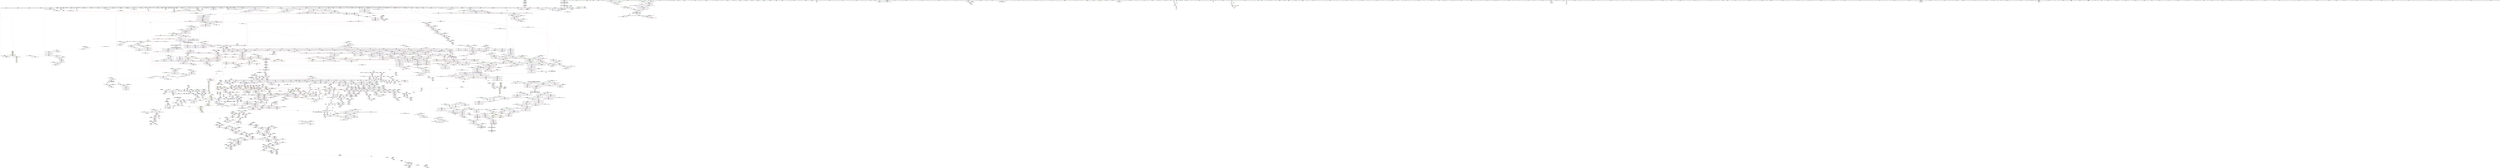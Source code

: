 digraph "SVFG" {
	label="SVFG";

	Node0x55aadf27c2a0 [shape=record,color=grey,label="{NodeID: 0\nNullPtr}"];
	Node0x55aadf27c2a0 -> Node0x55aadf9eae80[style=solid];
	Node0x55aadf27c2a0 -> Node0x55aadf9fb670[style=solid];
	Node0x55aadf27c2a0 -> Node0x55aadf9fb700[style=solid];
	Node0x55aadf27c2a0 -> Node0x55aadf9fb7d0[style=solid];
	Node0x55aadf27c2a0 -> Node0x55aadf9fb8a0[style=solid];
	Node0x55aadf27c2a0 -> Node0x55aadf9fb970[style=solid];
	Node0x55aadf27c2a0 -> Node0x55aadf9fba40[style=solid];
	Node0x55aadf27c2a0 -> Node0x55aadf9fbb10[style=solid];
	Node0x55aadf27c2a0 -> Node0x55aadf9fbbe0[style=solid];
	Node0x55aadf27c2a0 -> Node0x55aadf9fbcb0[style=solid];
	Node0x55aadf27c2a0 -> Node0x55aadf9fbd80[style=solid];
	Node0x55aadf27c2a0 -> Node0x55aadf9fbe50[style=solid];
	Node0x55aadf27c2a0 -> Node0x55aadf9fbf20[style=solid];
	Node0x55aadf27c2a0 -> Node0x55aadf9fbff0[style=solid];
	Node0x55aadf27c2a0 -> Node0x55aadf9fc0c0[style=solid];
	Node0x55aadf27c2a0 -> Node0x55aadf9fc190[style=solid];
	Node0x55aadf27c2a0 -> Node0x55aadf9fc260[style=solid];
	Node0x55aadf27c2a0 -> Node0x55aadf9fc330[style=solid];
	Node0x55aadf27c2a0 -> Node0x55aadf9fc400[style=solid];
	Node0x55aadf27c2a0 -> Node0x55aadf9fc4d0[style=solid];
	Node0x55aadf27c2a0 -> Node0x55aadf9fc5a0[style=solid];
	Node0x55aadf27c2a0 -> Node0x55aadf9fc670[style=solid];
	Node0x55aadf27c2a0 -> Node0x55aadf9fc740[style=solid];
	Node0x55aadf27c2a0 -> Node0x55aadf9fc810[style=solid];
	Node0x55aadf27c2a0 -> Node0x55aadf9fc8e0[style=solid];
	Node0x55aadf27c2a0 -> Node0x55aadf9fc9b0[style=solid];
	Node0x55aadf27c2a0 -> Node0x55aadf9fca80[style=solid];
	Node0x55aadf27c2a0 -> Node0x55aadf9fcb50[style=solid];
	Node0x55aadf27c2a0 -> Node0x55aadf9fcc20[style=solid];
	Node0x55aadf27c2a0 -> Node0x55aadf9fccf0[style=solid];
	Node0x55aadf27c2a0 -> Node0x55aadf9fcdc0[style=solid];
	Node0x55aadf27c2a0 -> Node0x55aadf9fce90[style=solid];
	Node0x55aadf27c2a0 -> Node0x55aadf9fcf60[style=solid];
	Node0x55aadf27c2a0 -> Node0x55aadf9fd030[style=solid];
	Node0x55aadf27c2a0 -> Node0x55aadf9fd100[style=solid];
	Node0x55aadf27c2a0 -> Node0x55aadf9fd1d0[style=solid];
	Node0x55aadf27c2a0 -> Node0x55aadf9fd2a0[style=solid];
	Node0x55aadf27c2a0 -> Node0x55aadf9fd370[style=solid];
	Node0x55aadf27c2a0 -> Node0x55aadf9fd440[style=solid];
	Node0x55aadf27c2a0 -> Node0x55aadf9fd510[style=solid];
	Node0x55aadf27c2a0 -> Node0x55aadf9fd5e0[style=solid];
	Node0x55aadf27c2a0 -> Node0x55aadf9fd6b0[style=solid];
	Node0x55aadf27c2a0 -> Node0x55aadf9fd780[style=solid];
	Node0x55aadf27c2a0 -> Node0x55aadf9fd850[style=solid];
	Node0x55aadf27c2a0 -> Node0x55aadf9fd920[style=solid];
	Node0x55aadf27c2a0 -> Node0x55aadf9fd9f0[style=solid];
	Node0x55aadf27c2a0 -> Node0x55aadf9fdac0[style=solid];
	Node0x55aadf27c2a0 -> Node0x55aadf9fdb90[style=solid];
	Node0x55aadf27c2a0 -> Node0x55aadf9fdc60[style=solid];
	Node0x55aadf27c2a0 -> Node0x55aadf9fdd30[style=solid];
	Node0x55aadf27c2a0 -> Node0x55aadf9fde00[style=solid];
	Node0x55aadf27c2a0 -> Node0x55aadf9fded0[style=solid];
	Node0x55aadf27c2a0 -> Node0x55aadf9fdfa0[style=solid];
	Node0x55aadf27c2a0 -> Node0x55aadf9fe070[style=solid];
	Node0x55aadf27c2a0 -> Node0x55aadf9fe140[style=solid];
	Node0x55aadf27c2a0 -> Node0x55aadf9fe210[style=solid];
	Node0x55aadf27c2a0 -> Node0x55aadfa334a0[style=solid];
	Node0x55aadf27c2a0 -> Node0x55aadfa35b00[style=solid];
	Node0x55aadf27c2a0 -> Node0x55aadfa35bd0[style=solid];
	Node0x55aadf27c2a0 -> Node0x55aadfa35ca0[style=solid];
	Node0x55aadf27c2a0 -> Node0x55aadfa375d0[style=solid];
	Node0x55aadf27c2a0 -> Node0x55aadfa376a0[style=solid];
	Node0x55aadf27c2a0 -> Node0x55aadfa37770[style=solid];
	Node0x55aadf27c2a0 -> Node0x55aadfa39a60[style=solid];
	Node0x55aadf27c2a0 -> Node0x55aadfa0fbb0[style=solid];
	Node0x55aadf27c2a0 -> Node0x55aadef36fc0[style=solid];
	Node0x55aadf27c2a0 -> Node0x55aadfa82540[style=solid];
	Node0x55aadf27c2a0 -> Node0x55aadfa85f60[style=solid];
	Node0x55aadf27c2a0 -> Node0x55aadfa87160[style=solid];
	Node0x55aadf27c2a0 -> Node0x55aadfa87be0[style=solid];
	Node0x55aadf27c2a0 -> Node0x55aadfa88360[style=solid];
	Node0x55aadf27c2a0:s64 -> Node0x55aadfbad780[style=solid,color=red];
	Node0x55aadf27c2a0:s64 -> Node0x55aadfbbf4a0[style=solid,color=red];
	Node0x55aadfbb7e50 [shape=record,color=black,label="{NodeID: 3764\n2158 = PHI(2430, )\n}"];
	Node0x55aadfbb7e50 -> Node0x55aadfa0f870[style=solid];
	Node0x55aadfaf8290 [shape=record,color=black,label="{NodeID: 2657\nMR_38V_2 = PHI(MR_38V_3, MR_38V_1, )\npts\{160000 \}\n|{<s0>38}}"];
	Node0x55aadfaf8290:s0 -> Node0x55aadfaebf90[style=dashed,color=blue];
	Node0x55aadfa0bec0 [shape=record,color=blue,label="{NodeID: 1550\n1586\<--1582\n__first.addr\<--__first\n_ZSt34__uninitialized_move_if_noexcept_aIPNSt7__cxx1112basic_stringIcSt11char_traitsIcESaIcEEES6_SaIS5_EET0_T_S9_S8_RT1_\n}"];
	Node0x55aadfa0bec0 -> Node0x55aadfa29330[style=dashed];
	Node0x55aadf9ea290 [shape=record,color=green,label="{NodeID: 443\n2870\<--2871\n_ZNSt11__copy_moveILb1ELb1ESt26random_access_iterator_tagE8__copy_mIiEEPT_PKS3_S6_S4_\<--_ZNSt11__copy_moveILb1ELb1ESt26random_access_iterator_tagE8__copy_mIiEEPT_PKS3_S6_S4__field_insensitive\n}"];
	Node0x55aadf9f9630 [shape=record,color=purple,label="{NodeID: 886\n1817\<--1805\ncoerce.dive\<--__first\n_ZSt22__uninitialized_copy_aISt13move_iteratorIPNSt7__cxx1112basic_stringIcSt11char_traitsIcESaIcEEEES7_S6_ET0_T_SA_S9_RSaIT1_E\n}"];
	Node0x55aadf9f9630 -> Node0x55aadfa0d3e0[style=solid];
	Node0x55aadfb90840 [shape=record,color=black,label="{NodeID: 3543\n2125 = PHI(568, )\n0th arg _ZNSt6vectorIiSaIiEE17_M_realloc_insertIJRKiEEEvN9__gnu_cxx17__normal_iteratorIPiS1_EEDpOT_ }"];
	Node0x55aadfb90840 -> Node0x55aadfa0f600[style=solid];
	Node0x55aadfa2fb30 [shape=record,color=red,label="{NodeID: 1329\n2504\<--2503\n\<--coerce.dive5\n_ZSt34__uninitialized_move_if_noexcept_aIPiS0_SaIiEET0_T_S3_S2_RT1_\n|{<s0>211}}"];
	Node0x55aadfa2fb30:s0 -> Node0x55aadfbabef0[style=solid,color=red];
	Node0x55aadf9e2570 [shape=record,color=green,label="{NodeID: 222\n1342\<--1343\n__cxa_end_catch\<--__cxa_end_catch_field_insensitive\n}"];
	Node0x55aadfa05f20 [shape=record,color=black,label="{NodeID: 665\n2063\<--2068\n_ZSt7forwardINSt7__cxx1112basic_stringIcSt11char_traitsIcESaIcEEEEOT_RNSt16remove_referenceIS6_E4typeE_ret\<--\n_ZSt7forwardINSt7__cxx1112basic_stringIcSt11char_traitsIcESaIcEEEEOT_RNSt16remove_referenceIS6_E4typeE\n|{<s0>164}}"];
	Node0x55aadfa05f20:s0 -> Node0x55aadfbb7840[style=solid,color=blue];
	Node0x55aadfa247a0 [shape=record,color=red,label="{NodeID: 1108\n894\<--891\nthis1\<--this.addr\n_ZNSaINSt7__cxx1112basic_stringIcSt11char_traitsIcESaIcEEEED2Ev\n}"];
	Node0x55aadfa247a0 -> Node0x55aadfa012c0[style=solid];
	Node0x55aadf27c330 [shape=record,color=green,label="{NodeID: 1\n7\<--1\n__dso_handle\<--dummyObj\nGlob }"];
	Node0x55aadfbb7f90 [shape=record,color=black,label="{NodeID: 3765\n2163 = PHI(2410, )\n}"];
	Node0x55aadfbb7f90 -> Node0x55aadfa0f940[style=solid];
	Node0x55aadfae39b0 [shape=record,color=black,label="{NodeID: 2658\nMR_72V_3 = PHI(MR_72V_4, MR_72V_2, )\npts\{160001 \}\n|{<s0>38}}"];
	Node0x55aadfae39b0:s0 -> Node0x55aadfaec490[style=dashed,color=blue];
	Node0x55aadfa0bf90 [shape=record,color=blue,label="{NodeID: 1551\n1588\<--1583\n__last.addr\<--__last\n_ZSt34__uninitialized_move_if_noexcept_aIPNSt7__cxx1112basic_stringIcSt11char_traitsIcESaIcEEES6_SaIS5_EET0_T_S9_S8_RT1_\n}"];
	Node0x55aadfa0bf90 -> Node0x55aadfa29400[style=dashed];
	Node0x55aadf9ea390 [shape=record,color=green,label="{NodeID: 444\n2875\<--2876\n__it.addr\<--__it.addr_field_insensitive\n_ZSt12__niter_baseIPiET_S1_\n}"];
	Node0x55aadf9ea390 -> Node0x55aadfa31ae0[style=solid];
	Node0x55aadf9ea390 -> Node0x55aadfa4ad70[style=solid];
	Node0x55aadf9f9700 [shape=record,color=purple,label="{NodeID: 887\n1819\<--1807\ncoerce.dive1\<--__last\n_ZSt22__uninitialized_copy_aISt13move_iteratorIPNSt7__cxx1112basic_stringIcSt11char_traitsIcESaIcEEEES7_S6_ET0_T_SA_S9_RSaIT1_E\n}"];
	Node0x55aadf9f9700 -> Node0x55aadfa0d4b0[style=solid];
	Node0x55aadfba43b0 [shape=record,color=black,label="{NodeID: 3544\n2127 = PHI(602, )\n2nd arg _ZNSt6vectorIiSaIiEE17_M_realloc_insertIJRKiEEEvN9__gnu_cxx17__normal_iteratorIPiS1_EEDpOT_ }"];
	Node0x55aadfba43b0 -> Node0x55aadfa0f6d0[style=solid];
	Node0x55aadfa2fc00 [shape=record,color=red,label="{NodeID: 1330\n2514\<--2511\nthis1\<--this.addr\n_ZNK9__gnu_cxx17__normal_iteratorIPiSt6vectorIiSaIiEEE4baseEv\n}"];
	Node0x55aadfa2fc00 -> Node0x55aadfa1c4d0[style=solid];
	Node0x55aadf9e2670 [shape=record,color=green,label="{NodeID: 223\n1355\<--1356\n__cxa_rethrow\<--__cxa_rethrow_field_insensitive\n}"];
	Node0x55aadfa05ff0 [shape=record,color=black,label="{NodeID: 666\n2114\<--2113\n\<--\n_ZNSt16allocator_traitsISaIiEE9constructIiJRKiEEEvRS0_PT_DpOT0_\n|{<s0>170}}"];
	Node0x55aadfa05ff0:s0 -> Node0x55aadfbc0050[style=solid,color=red];
	Node0x55aadfa24870 [shape=record,color=red,label="{NodeID: 1109\n905\<--902\nthis1\<--this.addr\n_ZN9__gnu_cxx13new_allocatorINSt7__cxx1112basic_stringIcSt11char_traitsIcESaIcEEEED2Ev\n}"];
	Node0x55aadf9839e0 [shape=record,color=green,label="{NodeID: 2\n9\<--1\n\<--dummyObj\nCan only get source location for instruction, argument, global var or function.}"];
	Node0x55aadfbb80d0 [shape=record,color=black,label="{NodeID: 3766\n2169 = PHI(2445, )\n}"];
	Node0x55aadfbb80d0 -> Node0x55aadfa0fa10[style=solid];
	Node0x55aadfae3eb0 [shape=record,color=black,label="{NodeID: 2659\nMR_74V_2 = PHI(MR_74V_3, MR_74V_1, )\npts\{160002 \}\n|{<s0>38}}"];
	Node0x55aadfae3eb0:s0 -> Node0x55aadfaec990[style=dashed,color=blue];
	Node0x55aadfa0c060 [shape=record,color=blue,label="{NodeID: 1552\n1590\<--1584\n__result.addr\<--__result\n_ZSt34__uninitialized_move_if_noexcept_aIPNSt7__cxx1112basic_stringIcSt11char_traitsIcESaIcEEES6_SaIS5_EET0_T_S9_S8_RT1_\n}"];
	Node0x55aadfa0c060 -> Node0x55aadfa294d0[style=dashed];
	Node0x55aadf9ea460 [shape=record,color=green,label="{NodeID: 445\n2884\<--2885\n__first.addr\<--__first.addr_field_insensitive\n_ZNSt11__copy_moveILb1ELb1ESt26random_access_iterator_tagE8__copy_mIiEEPT_PKS3_S6_S4_\n}"];
	Node0x55aadf9ea460 -> Node0x55aadfa31bb0[style=solid];
	Node0x55aadf9ea460 -> Node0x55aadfa31c80[style=solid];
	Node0x55aadf9ea460 -> Node0x55aadfa4ae40[style=solid];
	Node0x55aadf9f97d0 [shape=record,color=purple,label="{NodeID: 888\n1834\<--1813\ncoerce.dive3\<--agg.tmp\n_ZSt22__uninitialized_copy_aISt13move_iteratorIPNSt7__cxx1112basic_stringIcSt11char_traitsIcESaIcEEEES7_S6_ET0_T_SA_S9_RSaIT1_E\n}"];
	Node0x55aadf9f97d0 -> Node0x55aadfa2ad30[style=solid];
	Node0x55aadfba44f0 [shape=record,color=black,label="{NodeID: 3545\n1467 = PHI(1251, )\n0th arg _ZNKSt6vectorINSt7__cxx1112basic_stringIcSt11char_traitsIcESaIcEEESaIS5_EE12_M_check_lenEmPKc }"];
	Node0x55aadfba44f0 -> Node0x55aadfa0b6a0[style=solid];
	Node0x55aadfa2fcd0 [shape=record,color=red,label="{NodeID: 1331\n2526\<--2520\n\<--__a.addr\n_ZNSt16allocator_traitsISaIiEE7destroyIiEEvRS0_PT_\n}"];
	Node0x55aadfa2fcd0 -> Node0x55aadfa07fa0[style=solid];
	Node0x55aadf9e2770 [shape=record,color=green,label="{NodeID: 224\n1418\<--1419\nretval\<--retval_field_insensitive\n_ZNSt6vectorINSt7__cxx1112basic_stringIcSt11char_traitsIcESaIcEEESaIS5_EE3endEv\n|{|<s1>118}}"];
	Node0x55aadf9e2770 -> Node0x55aadf9f8790[style=solid];
	Node0x55aadf9e2770:s1 -> Node0x55aadfbae5d0[style=solid,color=red];
	Node0x55aadfa060c0 [shape=record,color=black,label="{NodeID: 667\n2167\<--2152\n\<--this1\n_ZNSt6vectorIiSaIiEE17_M_realloc_insertIJRKiEEEvN9__gnu_cxx17__normal_iteratorIPiS1_EEDpOT_\n|{<s0>174}}"];
	Node0x55aadfa060c0:s0 -> Node0x55aadfbbb070[style=solid,color=red];
	Node0x55aadfa24940 [shape=record,color=red,label="{NodeID: 1110\n912\<--909\nthis1\<--this.addr\n_ZNSt12_Vector_baseIiSaIiEEC2Ev\n}"];
	Node0x55aadfa24940 -> Node0x55aadf9f6160[style=solid];
	Node0x55aadf9a3fd0 [shape=record,color=green,label="{NodeID: 3\n17\<--1\n.str\<--dummyObj\nGlob }"];
	Node0x55aadfbb8210 [shape=record,color=black,label="{NodeID: 3767\n2263 = PHI(972, )\n|{<s0>191}}"];
	Node0x55aadfbb8210:s0 -> Node0x55aadfbbb790[style=solid,color=red];
	Node0x55aadfae43b0 [shape=record,color=black,label="{NodeID: 2660\nMR_129V_2 = PHI(MR_129V_3, MR_129V_1, )\npts\{5650000 \}\n}"];
	Node0x55aadfa0c130 [shape=record,color=blue,label="{NodeID: 1553\n1592\<--1585\n__alloc.addr\<--__alloc\n_ZSt34__uninitialized_move_if_noexcept_aIPNSt7__cxx1112basic_stringIcSt11char_traitsIcESaIcEEES6_SaIS5_EET0_T_S9_S8_RT1_\n}"];
	Node0x55aadfa0c130 -> Node0x55aadfa295a0[style=dashed];
	Node0x55aadf9ea530 [shape=record,color=green,label="{NodeID: 446\n2886\<--2887\n__last.addr\<--__last.addr_field_insensitive\n_ZNSt11__copy_moveILb1ELb1ESt26random_access_iterator_tagE8__copy_mIiEEPT_PKS3_S6_S4_\n}"];
	Node0x55aadf9ea530 -> Node0x55aadfa31d50[style=solid];
	Node0x55aadf9ea530 -> Node0x55aadfa4af10[style=solid];
	Node0x55aadf9f98a0 [shape=record,color=purple,label="{NodeID: 889\n1836\<--1815\ncoerce.dive4\<--agg.tmp2\n_ZSt22__uninitialized_copy_aISt13move_iteratorIPNSt7__cxx1112basic_stringIcSt11char_traitsIcESaIcEEEES7_S6_ET0_T_SA_S9_RSaIT1_E\n}"];
	Node0x55aadf9f98a0 -> Node0x55aadfa2ae00[style=solid];
	Node0x55aadfba4630 [shape=record,color=black,label="{NodeID: 3546\n1468 = PHI(1254, )\n1st arg _ZNKSt6vectorINSt7__cxx1112basic_stringIcSt11char_traitsIcESaIcEEESaIS5_EE12_M_check_lenEmPKc }"];
	Node0x55aadfba4630 -> Node0x55aadfa0b770[style=solid];
	Node0x55aadfa2fda0 [shape=record,color=red,label="{NodeID: 1332\n2528\<--2522\n\<--__p.addr\n_ZNSt16allocator_traitsISaIiEE7destroyIiEEvRS0_PT_\n|{<s0>212}}"];
	Node0x55aadfa2fda0:s0 -> Node0x55aadfbad010[style=solid,color=red];
	Node0x55aadf9e2840 [shape=record,color=green,label="{NodeID: 225\n1420\<--1421\nthis.addr\<--this.addr_field_insensitive\n_ZNSt6vectorINSt7__cxx1112basic_stringIcSt11char_traitsIcESaIcEEESaIS5_EE3endEv\n}"];
	Node0x55aadf9e2840 -> Node0x55aadfa28150[style=solid];
	Node0x55aadf9e2840 -> Node0x55aadfa3a350[style=solid];
	Node0x55aadfa06190 [shape=record,color=black,label="{NodeID: 668\n2175\<--2152\n\<--this1\n_ZNSt6vectorIiSaIiEE17_M_realloc_insertIJRKiEEEvN9__gnu_cxx17__normal_iteratorIPiS1_EEDpOT_\n}"];
	Node0x55aadfa06190 -> Node0x55aadf9fac20[style=solid];
	Node0x55aadfa24a10 [shape=record,color=red,label="{NodeID: 1111\n923\<--920\nthis1\<--this.addr\n_ZNSt12_Vector_baseIiSaIiEE12_Vector_implC2Ev\n}"];
	Node0x55aadfa24a10 -> Node0x55aadfa01390[style=solid];
	Node0x55aadfa24a10 -> Node0x55aadf9f6230[style=solid];
	Node0x55aadfa24a10 -> Node0x55aadf9f6300[style=solid];
	Node0x55aadfa24a10 -> Node0x55aadf9f63d0[style=solid];
	Node0x55aadf9a4310 [shape=record,color=green,label="{NodeID: 4\n19\<--1\n.str.3\<--dummyObj\nGlob }"];
	Node0x55aadfbb8350 [shape=record,color=black,label="{NodeID: 3768\n2347 = PHI(2351, )\n}"];
	Node0x55aadfbb8350 -> Node0x55aadfa2e880[style=solid];
	Node0x55aadfae48b0 [shape=record,color=black,label="{NodeID: 2661\nMR_233V_3 = PHI(MR_233V_4, MR_233V_2, )\npts\{771 \}\n}"];
	Node0x55aadfae48b0 -> Node0x55aadfa23aa0[style=dashed];
	Node0x55aadfae48b0 -> Node0x55aadfa23b70[style=dashed];
	Node0x55aadfae48b0 -> Node0x55aadfa23c40[style=dashed];
	Node0x55aadfae48b0 -> Node0x55aadfa36800[style=dashed];
	Node0x55aadfa0c200 [shape=record,color=blue,label="{NodeID: 1554\n1606\<--1603\ncoerce.dive\<--call\n_ZSt34__uninitialized_move_if_noexcept_aIPNSt7__cxx1112basic_stringIcSt11char_traitsIcESaIcEEES6_SaIS5_EET0_T_S9_S8_RT1_\n}"];
	Node0x55aadfa0c200 -> Node0x55aadfa29670[style=dashed];
	Node0x55aadf9ea600 [shape=record,color=green,label="{NodeID: 447\n2888\<--2889\n__result.addr\<--__result.addr_field_insensitive\n_ZNSt11__copy_moveILb1ELb1ESt26random_access_iterator_tagE8__copy_mIiEEPT_PKS3_S6_S4_\n}"];
	Node0x55aadf9ea600 -> Node0x55aadfa31e20[style=solid];
	Node0x55aadf9ea600 -> Node0x55aadfa31ef0[style=solid];
	Node0x55aadf9ea600 -> Node0x55aadfa4afe0[style=solid];
	Node0x55aadf9f9970 [shape=record,color=purple,label="{NodeID: 890\n2974\<--1823\noffset_0\<--\n}"];
	Node0x55aadf9f9970 -> Node0x55aadfa0d720[style=solid];
	Node0x55aadfba4770 [shape=record,color=black,label="{NodeID: 3547\n1469 = PHI(1252, )\n2nd arg _ZNKSt6vectorINSt7__cxx1112basic_stringIcSt11char_traitsIcESaIcEEESaIS5_EE12_M_check_lenEmPKc }"];
	Node0x55aadfba4770 -> Node0x55aadfa0b840[style=solid];
	Node0x55aadfa2fe70 [shape=record,color=red,label="{NodeID: 1333\n2538\<--2535\nthis1\<--this.addr\n_ZNKSt6vectorIiSaIiEE8max_sizeEv\n}"];
	Node0x55aadfa2fe70 -> Node0x55aadfa08070[style=solid];
	Node0x55aadf9e2910 [shape=record,color=green,label="{NodeID: 226\n1428\<--1429\n_ZN9__gnu_cxx17__normal_iteratorIPNSt7__cxx1112basic_stringIcSt11char_traitsIcESaIcEEESt6vectorIS6_SaIS6_EEEC2ERKS7_\<--_ZN9__gnu_cxx17__normal_iteratorIPNSt7__cxx1112basic_stringIcSt11char_traitsIcESaIcEEESt6vectorIS6_SaIS6_EEEC2ERKS7__field_insensitive\n}"];
	Node0x55aadfb0a680 [shape=record,color=yellow,style=double,label="{NodeID: 2883\n60V_1 = ENCHI(MR_60V_0)\npts\{319 \}\nFun[_ZNSt6vectorIiSaIiEE9push_backERKi]|{<s0>51|<s1>53}}"];
	Node0x55aadfb0a680:s0 -> Node0x55aadfb12310[style=dashed,color=red];
	Node0x55aadfb0a680:s1 -> Node0x55aadef37230[style=dashed,color=red];
	Node0x55aadfa06260 [shape=record,color=black,label="{NodeID: 669\n2185\<--2152\n\<--this1\n_ZNSt6vectorIiSaIiEE17_M_realloc_insertIJRKiEEEvN9__gnu_cxx17__normal_iteratorIPiS1_EEDpOT_\n}"];
	Node0x55aadfa06260 -> Node0x55aadf9facf0[style=solid];
	Node0x55aadfa06260 -> Node0x55aadf9fadc0[style=solid];
	Node0x55aadfa24ae0 [shape=record,color=red,label="{NodeID: 1112\n940\<--937\nthis1\<--this.addr\n_ZNSaIiEC2Ev\n}"];
	Node0x55aadfa24ae0 -> Node0x55aadfa01460[style=solid];
	Node0x55aadf9a43d0 [shape=record,color=green,label="{NodeID: 5\n21\<--1\nstdin\<--dummyObj\nGlob }"];
	Node0x55aadfbb8490 [shape=record,color=black,label="{NodeID: 3769\n2376 = PHI(2533, )\n}"];
	Node0x55aadfbb8490 -> Node0x55aadfa84460[style=solid];
	Node0x55aadfa0c2d0 [shape=record,color=blue,label="{NodeID: 1555\n1610\<--1609\ncoerce.dive3\<--call2\n_ZSt34__uninitialized_move_if_noexcept_aIPNSt7__cxx1112basic_stringIcSt11char_traitsIcESaIcEEES6_SaIS5_EET0_T_S9_S8_RT1_\n}"];
	Node0x55aadfa0c2d0 -> Node0x55aadfa29740[style=dashed];
	Node0x55aadf9ea6d0 [shape=record,color=green,label="{NodeID: 448\n2890\<--2891\n_Num\<--_Num_field_insensitive\n_ZNSt11__copy_moveILb1ELb1ESt26random_access_iterator_tagE8__copy_mIiEEPT_PKS3_S6_S4_\n}"];
	Node0x55aadf9ea6d0 -> Node0x55aadfa31fc0[style=solid];
	Node0x55aadf9ea6d0 -> Node0x55aadfa32090[style=solid];
	Node0x55aadf9ea6d0 -> Node0x55aadfa32160[style=solid];
	Node0x55aadf9ea6d0 -> Node0x55aadfa4b0b0[style=solid];
	Node0x55aadf9f9a40 [shape=record,color=purple,label="{NodeID: 891\n2975\<--1824\noffset_0\<--\n}"];
	Node0x55aadf9f9a40 -> Node0x55aadfa32710[style=solid];
	Node0x55aadfba48b0 [shape=record,color=black,label="{NodeID: 3548\n2851 = PHI(2826, )\n0th arg _ZSt13__copy_move_aILb1EPiS0_ET1_T0_S2_S1_ }"];
	Node0x55aadfba48b0 -> Node0x55aadfa4aa30[style=solid];
	Node0x55aadfa2ff40 [shape=record,color=red,label="{NodeID: 1334\n2552\<--2549\nthis1\<--this.addr\n_ZNKSt6vectorIiSaIiEE4sizeEv\n}"];
	Node0x55aadfa2ff40 -> Node0x55aadfa08210[style=solid];
	Node0x55aadfa2ff40 -> Node0x55aadfa082e0[style=solid];
	Node0x55aadf9e2a10 [shape=record,color=green,label="{NodeID: 227\n1437\<--1438\nthis.addr\<--this.addr_field_insensitive\n_ZN9__gnu_cxx13new_allocatorINSt7__cxx1112basic_stringIcSt11char_traitsIcESaIcEEEE9constructIS6_JRKS6_EEEvPT_DpOT0_\n}"];
	Node0x55aadf9e2a10 -> Node0x55aadfa282f0[style=solid];
	Node0x55aadf9e2a10 -> Node0x55aadfa0b360[style=solid];
	Node0x55aadfa06330 [shape=record,color=black,label="{NodeID: 670\n2194\<--2152\n\<--this1\n_ZNSt6vectorIiSaIiEE17_M_realloc_insertIJRKiEEEvN9__gnu_cxx17__normal_iteratorIPiS1_EEDpOT_\n|{<s0>178}}"];
	Node0x55aadfa06330:s0 -> Node0x55aadfbad890[style=solid,color=red];
	Node0x55aadfa24bb0 [shape=record,color=red,label="{NodeID: 1113\n951\<--948\nthis1\<--this.addr\n_ZN9__gnu_cxx13new_allocatorIiEC2Ev\n}"];
	Node0x55aadf9a4490 [shape=record,color=green,label="{NodeID: 6\n22\<--1\n.str.4\<--dummyObj\nGlob }"];
	Node0x55aadfbb85d0 [shape=record,color=black,label="{NodeID: 3770\n2379 = PHI(2547, )\n}"];
	Node0x55aadfbb85d0 -> Node0x55aadfa84460[style=solid];
	Node0x55aadfa0c3a0 [shape=record,color=blue,label="{NodeID: 1556\n1624\<--1623\nthis.addr\<--this\n_ZNK9__gnu_cxx17__normal_iteratorIPNSt7__cxx1112basic_stringIcSt11char_traitsIcESaIcEEESt6vectorIS6_SaIS6_EEE4baseEv\n}"];
	Node0x55aadfa0c3a0 -> Node0x55aadfa29810[style=dashed];
	Node0x55aadf9ea7a0 [shape=record,color=green,label="{NodeID: 449\n2912\<--2913\nllvm.memmove.p0i8.p0i8.i64\<--llvm.memmove.p0i8.p0i8.i64_field_insensitive\n}"];
	Node0x55aadf9f9b10 [shape=record,color=purple,label="{NodeID: 892\n2977\<--1830\noffset_0\<--\n}"];
	Node0x55aadf9f9b10 -> Node0x55aadfa0d7f0[style=solid];
	Node0x55aadfba49f0 [shape=record,color=black,label="{NodeID: 3549\n2852 = PHI(2830, )\n1st arg _ZSt13__copy_move_aILb1EPiS0_ET1_T0_S2_S1_ }"];
	Node0x55aadfba49f0 -> Node0x55aadfa4ab00[style=solid];
	Node0x55aadfa30010 [shape=record,color=red,label="{NodeID: 1335\n2556\<--2555\n\<--_M_finish\n_ZNKSt6vectorIiSaIiEE4sizeEv\n}"];
	Node0x55aadfa30010 -> Node0x55aadfa083b0[style=solid];
	Node0x55aadf9eaff0 [shape=record,color=green,label="{NodeID: 228\n1439\<--1440\n__p.addr\<--__p.addr_field_insensitive\n_ZN9__gnu_cxx13new_allocatorINSt7__cxx1112basic_stringIcSt11char_traitsIcESaIcEEEE9constructIS6_JRKS6_EEEvPT_DpOT0_\n}"];
	Node0x55aadf9eaff0 -> Node0x55aadfa283c0[style=solid];
	Node0x55aadf9eaff0 -> Node0x55aadfa0b430[style=solid];
	Node0x55aadfa06400 [shape=record,color=black,label="{NodeID: 671\n2205\<--2152\n\<--this1\n_ZNSt6vectorIiSaIiEE17_M_realloc_insertIJRKiEEEvN9__gnu_cxx17__normal_iteratorIPiS1_EEDpOT_\n}"];
	Node0x55aadfa06400 -> Node0x55aadf9faf60[style=solid];
	Node0x55aadfa06400 -> Node0x55aadf9fb030[style=solid];
	Node0x55aadfa24c80 [shape=record,color=red,label="{NodeID: 1114\n966\<--957\n\<--__first.addr\n_ZSt8_DestroyIPiiEvT_S1_RSaIT0_E\n|{<s0>76}}"];
	Node0x55aadfa24c80:s0 -> Node0x55aadfbb9b40[style=solid,color=red];
	Node0x55aadf9a4d70 [shape=record,color=green,label="{NodeID: 7\n24\<--1\n.str.5\<--dummyObj\nGlob }"];
	Node0x55aadfbb8710 [shape=record,color=black,label="{NodeID: 3771\n2389 = PHI(2547, )\n}"];
	Node0x55aadfbb8710 -> Node0x55aadfa839e0[style=solid];
	Node0x55aadef37230 [shape=record,color=yellow,style=double,label="{NodeID: 2664\n60V_1 = ENCHI(MR_60V_0)\npts\{319 \}\nFun[_ZNSt6vectorIiSaIiEE17_M_realloc_insertIJRKiEEEvN9__gnu_cxx17__normal_iteratorIPiS1_EEDpOT_]|{<s0>176}}"];
	Node0x55aadef37230:s0 -> Node0x55aadfb12310[style=dashed,color=red];
	Node0x55aadfa0c470 [shape=record,color=blue,label="{NodeID: 1557\n1633\<--1631\n__a.addr\<--__a\n_ZNSt16allocator_traitsISaINSt7__cxx1112basic_stringIcSt11char_traitsIcESaIcEEEEE7destroyIS5_EEvRS6_PT_\n}"];
	Node0x55aadfa0c470 -> Node0x55aadfa298e0[style=dashed];
	Node0x55aadf9ea8a0 [shape=record,color=green,label="{NodeID: 450\n2926\<--2927\n__it.addr\<--__it.addr_field_insensitive\n_ZSt12__miter_baseIPiET_S1_\n}"];
	Node0x55aadf9ea8a0 -> Node0x55aadfa32230[style=solid];
	Node0x55aadf9ea8a0 -> Node0x55aadfa4b250[style=solid];
	Node0x55aadf9f9be0 [shape=record,color=purple,label="{NodeID: 893\n2978\<--1831\noffset_0\<--\n}"];
	Node0x55aadf9f9be0 -> Node0x55aadfa327e0[style=solid];
	Node0x55aadfba4b30 [shape=record,color=black,label="{NodeID: 3550\n2853 = PHI(2832, )\n2nd arg _ZSt13__copy_move_aILb1EPiS0_ET1_T0_S2_S1_ }"];
	Node0x55aadfba4b30 -> Node0x55aadfa4abd0[style=solid];
	Node0x55aadfa300e0 [shape=record,color=red,label="{NodeID: 1336\n2560\<--2559\n\<--_M_start\n_ZNKSt6vectorIiSaIiEE4sizeEv\n}"];
	Node0x55aadfa300e0 -> Node0x55aadfa08480[style=solid];
	Node0x55aadf9eb080 [shape=record,color=green,label="{NodeID: 229\n1441\<--1442\n__args.addr\<--__args.addr_field_insensitive\n_ZN9__gnu_cxx13new_allocatorINSt7__cxx1112basic_stringIcSt11char_traitsIcESaIcEEEE9constructIS6_JRKS6_EEEvPT_DpOT0_\n}"];
	Node0x55aadf9eb080 -> Node0x55aadfa28490[style=solid];
	Node0x55aadf9eb080 -> Node0x55aadfa0b500[style=solid];
	Node0x55aadfb0a950 [shape=record,color=yellow,style=double,label="{NodeID: 2886\n36V_1 = ENCHI(MR_36V_0)\npts\{2648 \}\nFun[_ZNSt6vectorIiSaIiEE9push_backERKi]|{<s0>51|<s1>53}}"];
	Node0x55aadfb0a950:s0 -> Node0x55aadfb126c0[style=dashed,color=red];
	Node0x55aadfb0a950:s1 -> Node0x55aadfafd5b0[style=dashed,color=red];
	Node0x55aadfa064d0 [shape=record,color=black,label="{NodeID: 672\n2210\<--2152\n\<--this1\n_ZNSt6vectorIiSaIiEE17_M_realloc_insertIJRKiEEEvN9__gnu_cxx17__normal_iteratorIPiS1_EEDpOT_\n|{<s0>181}}"];
	Node0x55aadfa064d0:s0 -> Node0x55aadfbad890[style=solid,color=red];
	Node0x55aadfa24d50 [shape=record,color=red,label="{NodeID: 1115\n967\<--959\n\<--__last.addr\n_ZSt8_DestroyIPiiEvT_S1_RSaIT0_E\n|{<s0>76}}"];
	Node0x55aadfa24d50:s0 -> Node0x55aadfbb9c50[style=solid,color=red];
	Node0x55aadf9a4e30 [shape=record,color=green,label="{NodeID: 8\n26\<--1\nstdout\<--dummyObj\nGlob }"];
	Node0x55aadfbb8850 [shape=record,color=black,label="{NodeID: 3772\n2390 = PHI(2547, )\n}"];
	Node0x55aadfbb8850 -> Node0x55aadfa10bf0[style=solid];
	Node0x55aadfa0c540 [shape=record,color=blue,label="{NodeID: 1558\n1635\<--1632\n__p.addr\<--__p\n_ZNSt16allocator_traitsISaINSt7__cxx1112basic_stringIcSt11char_traitsIcESaIcEEEEE7destroyIS5_EEvRS6_PT_\n}"];
	Node0x55aadfa0c540 -> Node0x55aadfa299b0[style=dashed];
	Node0x55aadf9ea970 [shape=record,color=green,label="{NodeID: 451\n2933\<--2934\nthis.addr\<--this.addr_field_insensitive\n_ZNKSt13move_iteratorIPiE4baseEv\n}"];
	Node0x55aadf9ea970 -> Node0x55aadfa32300[style=solid];
	Node0x55aadf9ea970 -> Node0x55aadfa4b320[style=solid];
	Node0x55aadf9f9cb0 [shape=record,color=purple,label="{NodeID: 894\n1853\<--1844\ncoerce.dive\<--retval\n_ZSt32__make_move_if_noexcept_iteratorINSt7__cxx1112basic_stringIcSt11char_traitsIcESaIcEEESt13move_iteratorIPS5_EET0_PT_\n}"];
	Node0x55aadf9f9cb0 -> Node0x55aadfa2afa0[style=solid];
	Node0x55aadfba4c70 [shape=record,color=black,label="{NodeID: 3551\n908 = PHI(147, )\n0th arg _ZNSt12_Vector_baseIiSaIiEEC2Ev }"];
	Node0x55aadfba4c70 -> Node0x55aadfa37430[style=solid];
	Node0x55aadfa301b0 [shape=record,color=red,label="{NodeID: 1337\n2571\<--2568\n\<--__a.addr\n_ZNSt16allocator_traitsISaIiEE8max_sizeERKS0_\n}"];
	Node0x55aadfa301b0 -> Node0x55aadfa08620[style=solid];
	Node0x55aadf9eb150 [shape=record,color=green,label="{NodeID: 230\n1453\<--1454\n_ZNSt7__cxx1112basic_stringIcSt11char_traitsIcESaIcEEC1ERKS4_\<--_ZNSt7__cxx1112basic_stringIcSt11char_traitsIcESaIcEEC1ERKS4__field_insensitive\n}"];
	Node0x55aadfb0aa30 [shape=record,color=yellow,style=double,label="{NodeID: 2887\n38V_1 = ENCHI(MR_38V_0)\npts\{160000 \}\nFun[_ZNSt6vectorIiSaIiEE9push_backERKi]|{|<s1>52|<s2>53}}"];
	Node0x55aadfb0aa30 -> Node0x55aadfaf8290[style=dashed];
	Node0x55aadfb0aa30:s1 -> Node0x55aadfb13180[style=dashed,color=red];
	Node0x55aadfb0aa30:s2 -> Node0x55aadfafd690[style=dashed,color=red];
	Node0x55aadfa065a0 [shape=record,color=black,label="{NodeID: 673\n2226\<--2152\n\<--this1\n_ZNSt6vectorIiSaIiEE17_M_realloc_insertIJRKiEEEvN9__gnu_cxx17__normal_iteratorIPiS1_EEDpOT_\n}"];
	Node0x55aadfa065a0 -> Node0x55aadf9fb100[style=solid];
	Node0x55aadfa24e20 [shape=record,color=red,label="{NodeID: 1116\n977\<--974\nthis1\<--this.addr\n_ZNSt12_Vector_baseIiSaIiEE19_M_get_Tp_allocatorEv\n}"];
	Node0x55aadfa24e20 -> Node0x55aadf9f64a0[style=solid];
	Node0x55aadf9a4f30 [shape=record,color=green,label="{NodeID: 9\n27\<--1\n_ZSt3cin\<--dummyObj\nGlob }"];
	Node0x55aadfbb8990 [shape=record,color=black,label="{NodeID: 3773\n2392 = PHI(1683, )\n}"];
	Node0x55aadfbb8990 -> Node0x55aadfa2ef00[style=solid];
	Node0x55aadfa0c610 [shape=record,color=blue,label="{NodeID: 1559\n1650\<--1649\nthis.addr\<--this\n_ZNKSt6vectorINSt7__cxx1112basic_stringIcSt11char_traitsIcESaIcEEESaIS5_EE8max_sizeEv\n}"];
	Node0x55aadfa0c610 -> Node0x55aadfa29a80[style=dashed];
	Node0x55aadf9eaa40 [shape=record,color=green,label="{NodeID: 452\n2943\<--2944\nthis.addr\<--this.addr_field_insensitive\n_ZNSt13move_iteratorIPiEC2ES0_\n}"];
	Node0x55aadf9eaa40 -> Node0x55aadfa324a0[style=solid];
	Node0x55aadf9eaa40 -> Node0x55aadfa4b3f0[style=solid];
	Node0x55aadf9f9d80 [shape=record,color=purple,label="{NodeID: 895\n1872\<--1860\ncoerce.dive\<--__first\n_ZSt18uninitialized_copyISt13move_iteratorIPNSt7__cxx1112basic_stringIcSt11char_traitsIcESaIcEEEES7_ET0_T_SA_S9_\n}"];
	Node0x55aadf9f9d80 -> Node0x55aadfa0d990[style=solid];
	Node0x55aadfba4db0 [shape=record,color=black,label="{NodeID: 3552\n1631 = PHI(1328, )\n0th arg _ZNSt16allocator_traitsISaINSt7__cxx1112basic_stringIcSt11char_traitsIcESaIcEEEEE7destroyIS5_EEvRS6_PT_ }"];
	Node0x55aadfba4db0 -> Node0x55aadfa0c470[style=solid];
	Node0x55aadfa30280 [shape=record,color=red,label="{NodeID: 1338\n2582\<--2579\nthis1\<--this.addr\n_ZNKSt12_Vector_baseIiSaIiEE19_M_get_Tp_allocatorEv\n}"];
	Node0x55aadfa30280 -> Node0x55aadfa1c8e0[style=solid];
	Node0x55aadf9eb220 [shape=record,color=green,label="{NodeID: 231\n1458\<--1459\n__t.addr\<--__t.addr_field_insensitive\n_ZSt7forwardIRKNSt7__cxx1112basic_stringIcSt11char_traitsIcESaIcEEEEOT_RNSt16remove_referenceIS8_E4typeE\n}"];
	Node0x55aadf9eb220 -> Node0x55aadfa28560[style=solid];
	Node0x55aadf9eb220 -> Node0x55aadfa0b5d0[style=solid];
	Node0x55aadfb0ab10 [shape=record,color=yellow,style=double,label="{NodeID: 2888\n72V_1 = ENCHI(MR_72V_0)\npts\{160001 \}\nFun[_ZNSt6vectorIiSaIiEE9push_backERKi]|{|<s4>52|<s5>53}}"];
	Node0x55aadfb0ab10 -> Node0x55aadfa22b30[style=dashed];
	Node0x55aadfb0ab10 -> Node0x55aadfa22cd0[style=dashed];
	Node0x55aadfb0ab10 -> Node0x55aadfa22da0[style=dashed];
	Node0x55aadfb0ab10 -> Node0x55aadfa357c0[style=dashed];
	Node0x55aadfb0ab10:s4 -> Node0x55aadfb13180[style=dashed,color=red];
	Node0x55aadfb0ab10:s5 -> Node0x55aadfafd770[style=dashed,color=red];
	Node0x55aadfa06670 [shape=record,color=black,label="{NodeID: 674\n2244\<--2152\n\<--this1\n_ZNSt6vectorIiSaIiEE17_M_realloc_insertIJRKiEEEvN9__gnu_cxx17__normal_iteratorIPiS1_EEDpOT_\n|{<s0>186}}"];
	Node0x55aadfa06670:s0 -> Node0x55aadfbad890[style=solid,color=red];
	Node0x55aadfa24ef0 [shape=record,color=red,label="{NodeID: 1117\n990\<--983\nthis1\<--this.addr\n_ZNSt12_Vector_baseIiSaIiEED2Ev\n|{|<s8>77}}"];
	Node0x55aadfa24ef0 -> Node0x55aadf9f6570[style=solid];
	Node0x55aadfa24ef0 -> Node0x55aadf9f6640[style=solid];
	Node0x55aadfa24ef0 -> Node0x55aadf9f6710[style=solid];
	Node0x55aadfa24ef0 -> Node0x55aadf9f67e0[style=solid];
	Node0x55aadfa24ef0 -> Node0x55aadf9f68b0[style=solid];
	Node0x55aadfa24ef0 -> Node0x55aadf9f6980[style=solid];
	Node0x55aadfa24ef0 -> Node0x55aadf9f6a50[style=solid];
	Node0x55aadfa24ef0 -> Node0x55aadf9f6b20[style=solid];
	Node0x55aadfa24ef0:s8 -> Node0x55aadfbbeb10[style=solid,color=red];
	Node0x55aadf9a5030 [shape=record,color=green,label="{NodeID: 10\n28\<--1\n_ZSt4cout\<--dummyObj\nGlob }"];
	Node0x55aadfbb8ad0 [shape=record,color=black,label="{NodeID: 3774\n2397 = PHI(2547, )\n}"];
	Node0x55aadfbb8ad0 -> Node0x55aadfa86e60[style=solid];
	Node0x55aadfa0c6e0 [shape=record,color=blue,label="{NodeID: 1560\n1664\<--1663\nthis.addr\<--this\n_ZNKSt6vectorINSt7__cxx1112basic_stringIcSt11char_traitsIcESaIcEEESaIS5_EE4sizeEv\n}"];
	Node0x55aadfa0c6e0 -> Node0x55aadfa29b50[style=dashed];
	Node0x55aadf9eab10 [shape=record,color=green,label="{NodeID: 453\n2945\<--2946\n__i.addr\<--__i.addr_field_insensitive\n_ZNSt13move_iteratorIPiEC2ES0_\n}"];
	Node0x55aadf9eab10 -> Node0x55aadfa32570[style=solid];
	Node0x55aadf9eab10 -> Node0x55aadfa4b4c0[style=solid];
	Node0x55aadf9f9e50 [shape=record,color=purple,label="{NodeID: 896\n1874\<--1862\ncoerce.dive1\<--__last\n_ZSt18uninitialized_copyISt13move_iteratorIPNSt7__cxx1112basic_stringIcSt11char_traitsIcESaIcEEEES7_ET0_T_SA_S9_\n}"];
	Node0x55aadf9f9e50 -> Node0x55aadfa0da60[style=solid];
	Node0x55aadfba4ef0 [shape=record,color=black,label="{NodeID: 3553\n1632 = PHI(1331, )\n1st arg _ZNSt16allocator_traitsISaINSt7__cxx1112basic_stringIcSt11char_traitsIcESaIcEEEEE7destroyIS5_EEvRS6_PT_ }"];
	Node0x55aadfba4ef0 -> Node0x55aadfa0c540[style=solid];
	Node0x55aadfa30350 [shape=record,color=red,label="{NodeID: 1339\n2591\<--2588\nthis1\<--this.addr\n_ZNK9__gnu_cxx13new_allocatorIiE8max_sizeEv\n}"];
	Node0x55aadf9eb2f0 [shape=record,color=green,label="{NodeID: 232\n1470\<--1471\nthis.addr\<--this.addr_field_insensitive\n_ZNKSt6vectorINSt7__cxx1112basic_stringIcSt11char_traitsIcESaIcEEESaIS5_EE12_M_check_lenEmPKc\n}"];
	Node0x55aadf9eb2f0 -> Node0x55aadfa28630[style=solid];
	Node0x55aadf9eb2f0 -> Node0x55aadfa0b6a0[style=solid];
	Node0x55aadfb0abf0 [shape=record,color=yellow,style=double,label="{NodeID: 2889\n74V_1 = ENCHI(MR_74V_0)\npts\{160002 \}\nFun[_ZNSt6vectorIiSaIiEE9push_backERKi]|{|<s2>53|<s3>53}}"];
	Node0x55aadfb0abf0 -> Node0x55aadfa22c00[style=dashed];
	Node0x55aadfb0abf0 -> Node0x55aadfae3eb0[style=dashed];
	Node0x55aadfb0abf0:s2 -> Node0x55aadfa2e2d0[style=dashed,color=red];
	Node0x55aadfb0abf0:s3 -> Node0x55aadfa103d0[style=dashed,color=red];
	Node0x55aadfa06740 [shape=record,color=black,label="{NodeID: 675\n2248\<--2152\n\<--this1\n_ZNSt6vectorIiSaIiEE17_M_realloc_insertIJRKiEEEvN9__gnu_cxx17__normal_iteratorIPiS1_EEDpOT_\n|{<s0>188}}"];
	Node0x55aadfa06740:s0 -> Node0x55aadfbbeb10[style=solid,color=red];
	Node0x55aadfa24fc0 [shape=record,color=red,label="{NodeID: 1118\n1021\<--985\nexn\<--exn.slot\n_ZNSt12_Vector_baseIiSaIiEED2Ev\n|{<s0>80}}"];
	Node0x55aadfa24fc0:s0 -> Node0x55aadfbba830[style=solid,color=red];
	Node0x55aadf9a5130 [shape=record,color=green,label="{NodeID: 11\n29\<--1\n.str.6\<--dummyObj\nGlob }"];
	Node0x55aadfbb8c10 [shape=record,color=black,label="{NodeID: 3775\n2401 = PHI(2533, )\n}"];
	Node0x55aadfbb8c10 -> Node0x55aadfa86fe0[style=solid];
	Node0x55aadfa0c7b0 [shape=record,color=blue,label="{NodeID: 1561\n1688\<--1684\n__a.addr\<--__a\n_ZSt3maxImERKT_S2_S2_\n}"];
	Node0x55aadfa0c7b0 -> Node0x55aadfa29e90[style=dashed];
	Node0x55aadfa0c7b0 -> Node0x55aadfa29f60[style=dashed];
	Node0x55aadf9eabe0 [shape=record,color=green,label="{NodeID: 454\n2957\<--2958\nthis.addr\<--this.addr_field_insensitive\n_ZN9__gnu_cxx13new_allocatorIiE7destroyIiEEvPT_\n}"];
	Node0x55aadf9eabe0 -> Node0x55aadfa32640[style=solid];
	Node0x55aadf9eabe0 -> Node0x55aadfa4b660[style=solid];
	Node0x55aadf9f9f20 [shape=record,color=purple,label="{NodeID: 897\n1886\<--1868\ncoerce.dive3\<--agg.tmp\n_ZSt18uninitialized_copyISt13move_iteratorIPNSt7__cxx1112basic_stringIcSt11char_traitsIcESaIcEEEES7_ET0_T_SA_S9_\n}"];
	Node0x55aadf9f9f20 -> Node0x55aadfa2b140[style=solid];
	Node0x55aadfba5030 [shape=record,color=black,label="{NodeID: 3554\n2431 = PHI(2152, )\n0th arg _ZNSt6vectorIiSaIiEE5beginEv }"];
	Node0x55aadfba5030 -> Node0x55aadfa10f30[style=solid];
	Node0x55aadfa30420 [shape=record,color=red,label="{NodeID: 1340\n2603\<--2597\nthis1\<--this.addr\n_ZN9__gnu_cxx17__normal_iteratorIPiSt6vectorIiSaIiEEEC2ERKS1_\n}"];
	Node0x55aadfa30420 -> Node0x55aadfa1c9b0[style=solid];
	Node0x55aadf9eb3c0 [shape=record,color=green,label="{NodeID: 233\n1472\<--1473\n__n.addr\<--__n.addr_field_insensitive\n_ZNKSt6vectorINSt7__cxx1112basic_stringIcSt11char_traitsIcESaIcEEESaIS5_EE12_M_check_lenEmPKc\n|{|<s2>126}}"];
	Node0x55aadf9eb3c0 -> Node0x55aadfa28700[style=solid];
	Node0x55aadf9eb3c0 -> Node0x55aadfa0b770[style=solid];
	Node0x55aadf9eb3c0:s2 -> Node0x55aadfbbc7a0[style=solid,color=red];
	Node0x55aadfa06810 [shape=record,color=black,label="{NodeID: 676\n2254\<--2152\n\<--this1\n_ZNSt6vectorIiSaIiEE17_M_realloc_insertIJRKiEEEvN9__gnu_cxx17__normal_iteratorIPiS1_EEDpOT_\n}"];
	Node0x55aadfa06810 -> Node0x55aadf9fb1d0[style=solid];
	Node0x55aadfa06810 -> Node0x55aadf9fb2a0[style=solid];
	Node0x55aadfa25090 [shape=record,color=red,label="{NodeID: 1119\n993\<--992\n\<--_M_start\n_ZNSt12_Vector_baseIiSaIiEED2Ev\n|{<s0>77}}"];
	Node0x55aadfa25090:s0 -> Node0x55aadfbbedf0[style=solid,color=red];
	Node0x55aadf9a5230 [shape=record,color=green,label="{NodeID: 12\n31\<--1\n.str.7\<--dummyObj\nGlob }"];
	Node0x55aadfbb8d50 [shape=record,color=black,label="{NodeID: 3776\n2770 = PHI(2774, )\n}"];
	Node0x55aadfbb8d50 -> Node0x55aadfa099a0[style=solid];
	Node0x55aadfa0c880 [shape=record,color=blue,label="{NodeID: 1562\n1690\<--1685\n__b.addr\<--__b\n_ZSt3maxImERKT_S2_S2_\n}"];
	Node0x55aadfa0c880 -> Node0x55aadfa2a030[style=dashed];
	Node0x55aadfa0c880 -> Node0x55aadfa2a100[style=dashed];
	Node0x55aadf9eacb0 [shape=record,color=green,label="{NodeID: 455\n2959\<--2960\n__p.addr\<--__p.addr_field_insensitive\n_ZN9__gnu_cxx13new_allocatorIiE7destroyIiEEvPT_\n}"];
	Node0x55aadf9eacb0 -> Node0x55aadfa4b730[style=solid];
	Node0x55aadf9f9ff0 [shape=record,color=purple,label="{NodeID: 898\n1888\<--1870\ncoerce.dive4\<--agg.tmp2\n_ZSt18uninitialized_copyISt13move_iteratorIPNSt7__cxx1112basic_stringIcSt11char_traitsIcESaIcEEEES7_ET0_T_SA_S9_\n}"];
	Node0x55aadf9f9ff0 -> Node0x55aadfa2b210[style=solid];
	Node0x55aadfba5170 [shape=record,color=black,label="{NodeID: 3555\n2578 = PHI(2539, )\n0th arg _ZNKSt12_Vector_baseIiSaIiEE19_M_get_Tp_allocatorEv }"];
	Node0x55aadfba5170 -> Node0x55aadfa11b60[style=solid];
	Node0x55aadfa304f0 [shape=record,color=red,label="{NodeID: 1341\n2605\<--2599\n\<--__i.addr\n_ZN9__gnu_cxx17__normal_iteratorIPiSt6vectorIiSaIiEEEC2ERKS1_\n}"];
	Node0x55aadfa304f0 -> Node0x55aadfa305c0[style=solid];
	Node0x55aadf9eb490 [shape=record,color=green,label="{NodeID: 234\n1474\<--1475\n__s.addr\<--__s.addr_field_insensitive\n_ZNKSt6vectorINSt7__cxx1112basic_stringIcSt11char_traitsIcESaIcEEESaIS5_EE12_M_check_lenEmPKc\n}"];
	Node0x55aadf9eb490 -> Node0x55aadfa287d0[style=solid];
	Node0x55aadf9eb490 -> Node0x55aadfa0b840[style=solid];
	Node0x55aadfb0adb0 [shape=record,color=yellow,style=double,label="{NodeID: 2891\n2V_1 = ENCHI(MR_2V_0)\npts\{130000 130001 130002 \}\nFun[_GLOBAL__sub_I_WangDong_0_1.cpp]|{<s0>244}}"];
	Node0x55aadfb0adb0:s0 -> Node0x55aadfb127a0[style=dashed,color=red];
	Node0x55aadfa068e0 [shape=record,color=black,label="{NodeID: 677\n2258\<--2152\n\<--this1\n_ZNSt6vectorIiSaIiEE17_M_realloc_insertIJRKiEEEvN9__gnu_cxx17__normal_iteratorIPiS1_EEDpOT_\n}"];
	Node0x55aadfa068e0 -> Node0x55aadf9fb370[style=solid];
	Node0x55aadfa068e0 -> Node0x55aadf9fb440[style=solid];
	Node0x55aadfa25160 [shape=record,color=red,label="{NodeID: 1120\n996\<--995\n\<--_M_end_of_storage\n_ZNSt12_Vector_baseIiSaIiEED2Ev\n}"];
	Node0x55aadfa25160 -> Node0x55aadfa016d0[style=solid];
	Node0x55aadf9a5330 [shape=record,color=green,label="{NodeID: 13\n33\<--1\n.str.8\<--dummyObj\nGlob }"];
	Node0x55aadfbb8e90 [shape=record,color=black,label="{NodeID: 3777\n2798 = PHI(2837, )\n|{<s0>234}}"];
	Node0x55aadfbb8e90:s0 -> Node0x55aadfbab9f0[style=solid,color=red];
	Node0x55aadfa0c950 [shape=record,color=blue,label="{NodeID: 1563\n1686\<--1700\nretval\<--\n_ZSt3maxImERKT_S2_S2_\n}"];
	Node0x55aadfa0c950 -> Node0x55aadfaece90[style=dashed];
	Node0x55aadf9ead80 [shape=record,color=green,label="{NodeID: 456\n37\<--2965\n_GLOBAL__sub_I_WangDong_0_1.cpp\<--_GLOBAL__sub_I_WangDong_0_1.cpp_field_insensitive\n}"];
	Node0x55aadf9ead80 -> Node0x55aadfa333a0[style=solid];
	Node0x55aadf9fa0c0 [shape=record,color=purple,label="{NodeID: 899\n2980\<--1879\noffset_0\<--\n}"];
	Node0x55aadf9fa0c0 -> Node0x55aadfa0dcd0[style=solid];
	Node0x55aadfba52b0 [shape=record,color=black,label="{NodeID: 3556\n462 = PHI(14, )\n0th arg _ZNSt6vectorIiSaIiEE5clearEv }"];
	Node0x55aadfba52b0 -> Node0x55aadfa35070[style=solid];
	Node0x55aadfa305c0 [shape=record,color=red,label="{NodeID: 1342\n2606\<--2605\n\<--\n_ZN9__gnu_cxx17__normal_iteratorIPiSt6vectorIiSaIiEEEC2ERKS1_\n}"];
	Node0x55aadfa305c0 -> Node0x55aadfa11ea0[style=solid];
	Node0x55aadf9eb560 [shape=record,color=green,label="{NodeID: 235\n1476\<--1477\n__len\<--__len_field_insensitive\n_ZNKSt6vectorINSt7__cxx1112basic_stringIcSt11char_traitsIcESaIcEEESaIS5_EE12_M_check_lenEmPKc\n}"];
	Node0x55aadf9eb560 -> Node0x55aadfa288a0[style=solid];
	Node0x55aadf9eb560 -> Node0x55aadfa28970[style=solid];
	Node0x55aadf9eb560 -> Node0x55aadfa28a40[style=solid];
	Node0x55aadf9eb560 -> Node0x55aadfa0b9e0[style=solid];
	Node0x55aadfb0aec0 [shape=record,color=yellow,style=double,label="{NodeID: 2892\n13V_1 = ENCHI(MR_13V_0)\npts\{160000 160001 160002 \}\nFun[_GLOBAL__sub_I_WangDong_0_1.cpp]|{<s0>245}}"];
	Node0x55aadfb0aec0:s0 -> Node0x55aadfafdce0[style=dashed,color=red];
	Node0x55aadfa069b0 [shape=record,color=black,label="{NodeID: 678\n2262\<--2152\n\<--this1\n_ZNSt6vectorIiSaIiEE17_M_realloc_insertIJRKiEEEvN9__gnu_cxx17__normal_iteratorIPiS1_EEDpOT_\n|{<s0>190}}"];
	Node0x55aadfa069b0:s0 -> Node0x55aadfbad890[style=solid,color=red];
	Node0x55aadfa25230 [shape=record,color=red,label="{NodeID: 1121\n999\<--998\n\<--_M_start4\n_ZNSt12_Vector_baseIiSaIiEED2Ev\n}"];
	Node0x55aadfa25230 -> Node0x55aadfa017a0[style=solid];
	Node0x55aadf9a5430 [shape=record,color=green,label="{NodeID: 14\n36\<--1\n\<--dummyObj\nCan only get source location for instruction, argument, global var or function.}"];
	Node0x55aadfbb9060 [shape=record,color=black,label="{NodeID: 3778\n2806 = PHI(2837, )\n|{<s0>234}}"];
	Node0x55aadfbb9060:s0 -> Node0x55aadfbabb30[style=solid,color=red];
	Node0x55aadfafd3f0 [shape=record,color=yellow,style=double,label="{NodeID: 2671\n569V_1 = ENCHI(MR_569V_0)\npts\{2145 \}\nFun[_ZNSt6vectorIiSaIiEE17_M_realloc_insertIJRKiEEEvN9__gnu_cxx17__normal_iteratorIPiS1_EEDpOT_]}"];
	Node0x55aadfafd3f0 -> Node0x55aadfa0fef0[style=dashed];
	Node0x55aadfa0ca20 [shape=record,color=blue,label="{NodeID: 1564\n1686\<--1703\nretval\<--\n_ZSt3maxImERKT_S2_S2_\n}"];
	Node0x55aadfa0ca20 -> Node0x55aadfaece90[style=dashed];
	Node0x55aadf9eae80 [shape=record,color=black,label="{NodeID: 457\n2\<--3\ndummyVal\<--dummyVal\n}"];
	Node0x55aadf9fa190 [shape=record,color=purple,label="{NodeID: 900\n2981\<--1880\noffset_0\<--\n}"];
	Node0x55aadf9fa190 -> Node0x55aadfa328b0[style=solid];
	Node0x55aadfba53f0 [shape=record,color=black,label="{NodeID: 3557\n710 = PHI(115, 125, )\n0th arg _ZNSt12_Vector_baseINSt7__cxx1112basic_stringIcSt11char_traitsIcESaIcEEESaIS5_EED2Ev }"];
	Node0x55aadfba53f0 -> Node0x55aadfa36250[style=solid];
	Node0x55aadfa30690 [shape=record,color=red,label="{NodeID: 1343\n2618\<--2612\n\<--__a.addr\n_ZNSt16allocator_traitsISaIiEE8allocateERS0_m\n}"];
	Node0x55aadfa30690 -> Node0x55aadfa08a30[style=solid];
	Node0x55aadf9eb630 [shape=record,color=green,label="{NodeID: 236\n1478\<--1479\nref.tmp\<--ref.tmp_field_insensitive\n_ZNKSt6vectorINSt7__cxx1112basic_stringIcSt11char_traitsIcESaIcEEESaIS5_EE12_M_check_lenEmPKc\n|{|<s1>126}}"];
	Node0x55aadf9eb630 -> Node0x55aadfa0b910[style=solid];
	Node0x55aadf9eb630:s1 -> Node0x55aadfbbc650[style=solid,color=red];
	Node0x55aadfa06a80 [shape=record,color=black,label="{NodeID: 679\n2265\<--2152\n\<--this1\n_ZNSt6vectorIiSaIiEE17_M_realloc_insertIJRKiEEEvN9__gnu_cxx17__normal_iteratorIPiS1_EEDpOT_\n|{<s0>192}}"];
	Node0x55aadfa06a80:s0 -> Node0x55aadfbbeb10[style=solid,color=red];
	Node0x55aadfa25300 [shape=record,color=red,label="{NodeID: 1122\n1033\<--1027\n\<--__first.addr\n_ZSt8_DestroyIPiEvT_S1_\n|{<s0>81}}"];
	Node0x55aadfa25300:s0 -> Node0x55aadfbc0920[style=solid,color=red];
	Node0x55aadf9a5530 [shape=record,color=green,label="{NodeID: 15\n248\<--1\n\<--dummyObj\nCan only get source location for instruction, argument, global var or function.}"];
	Node0x55aadfbb91a0 [shape=record,color=black,label="{NodeID: 3779\n2808 = PHI(2812, )\n}"];
	Node0x55aadfbb91a0 -> Node0x55aadfa09db0[style=solid];
	Node0x55aadfafd4d0 [shape=record,color=yellow,style=double,label="{NodeID: 2672\n571V_1 = ENCHI(MR_571V_0)\npts\{2147 \}\nFun[_ZNSt6vectorIiSaIiEE17_M_realloc_insertIJRKiEEEvN9__gnu_cxx17__normal_iteratorIPiS1_EEDpOT_]}"];
	Node0x55aadfafd4d0 -> Node0x55aadfa0ffc0[style=dashed];
	Node0x55aadfa0caf0 [shape=record,color=blue,label="{NodeID: 1565\n1710\<--1709\n__a.addr\<--__a\n_ZNSt16allocator_traitsISaINSt7__cxx1112basic_stringIcSt11char_traitsIcESaIcEEEEE8max_sizeERKS6_\n}"];
	Node0x55aadfa0caf0 -> Node0x55aadfa2a370[style=dashed];
	Node0x55aadf9fb670 [shape=record,color=black,label="{NodeID: 458\n83\<--3\n\<--dummyVal\n_ZNSt6vectorINSt7__cxx1112basic_stringIcSt11char_traitsIcESaIcEEESaIS5_EEC2Ev\n}"];
	Node0x55aadf9fa260 [shape=record,color=purple,label="{NodeID: 901\n2983\<--1882\noffset_0\<--\n}"];
	Node0x55aadf9fa260 -> Node0x55aadfa0dda0[style=solid];
	Node0x55aadfba5600 [shape=record,color=black,label="{NodeID: 3558\n2874 = PHI(2825, 2829, 2831, )\n0th arg _ZSt12__niter_baseIPiET_S1_ }"];
	Node0x55aadfba5600 -> Node0x55aadfa4ad70[style=solid];
	Node0x55aadfa30760 [shape=record,color=red,label="{NodeID: 1344\n2620\<--2614\n\<--__n.addr\n_ZNSt16allocator_traitsISaIiEE8allocateERS0_m\n|{<s0>216}}"];
	Node0x55aadfa30760:s0 -> Node0x55aadfbbf390[style=solid,color=red];
	Node0x55aadf9eb700 [shape=record,color=green,label="{NodeID: 237\n1485\<--1486\n_ZNKSt6vectorINSt7__cxx1112basic_stringIcSt11char_traitsIcESaIcEEESaIS5_EE8max_sizeEv\<--_ZNKSt6vectorINSt7__cxx1112basic_stringIcSt11char_traitsIcESaIcEEESaIS5_EE8max_sizeEv_field_insensitive\n}"];
	Node0x55aadfa06b50 [shape=record,color=black,label="{NodeID: 680\n2266\<--2152\n\<--this1\n_ZNSt6vectorIiSaIiEE17_M_realloc_insertIJRKiEEEvN9__gnu_cxx17__normal_iteratorIPiS1_EEDpOT_\n}"];
	Node0x55aadfa06b50 -> Node0x55aadf9fb510[style=solid];
	Node0x55aadfa06b50 -> Node0x55aadf9fb5e0[style=solid];
	Node0x55aadfa253d0 [shape=record,color=red,label="{NodeID: 1123\n1034\<--1029\n\<--__last.addr\n_ZSt8_DestroyIPiEvT_S1_\n|{<s0>81}}"];
	Node0x55aadfa253d0:s0 -> Node0x55aadfbc0a30[style=solid,color=red];
	Node0x55aadf9a5630 [shape=record,color=green,label="{NodeID: 16\n268\<--1\n\<--dummyObj\nCan only get source location for instruction, argument, global var or function.}"];
	Node0x55aadfbb92b0 [shape=record,color=black,label="{NodeID: 3780\n2826 = PHI(2873, )\n|{<s0>238}}"];
	Node0x55aadfbb92b0:s0 -> Node0x55aadfba48b0[style=solid,color=red];
	Node0x55aadfafd5b0 [shape=record,color=yellow,style=double,label="{NodeID: 2673\n36V_1 = ENCHI(MR_36V_0)\npts\{2648 \}\nFun[_ZNSt6vectorIiSaIiEE17_M_realloc_insertIJRKiEEEvN9__gnu_cxx17__normal_iteratorIPiS1_EEDpOT_]|{<s0>176}}"];
	Node0x55aadfafd5b0:s0 -> Node0x55aadfb126c0[style=dashed,color=red];
	Node0x55aadfa0cbc0 [shape=record,color=blue,label="{NodeID: 1566\n1721\<--1720\nthis.addr\<--this\n_ZNKSt12_Vector_baseINSt7__cxx1112basic_stringIcSt11char_traitsIcESaIcEEESaIS5_EE19_M_get_Tp_allocatorEv\n}"];
	Node0x55aadfa0cbc0 -> Node0x55aadfa2a440[style=dashed];
	Node0x55aadf9fb700 [shape=record,color=black,label="{NodeID: 459\n84\<--3\n\<--dummyVal\n_ZNSt6vectorINSt7__cxx1112basic_stringIcSt11char_traitsIcESaIcEEESaIS5_EEC2Ev\n|{<s0>6}}"];
	Node0x55aadf9fb700:s0 -> Node0x55aadfbba830[style=solid,color=red];
	Node0x55aadf9fa330 [shape=record,color=purple,label="{NodeID: 902\n2984\<--1883\noffset_0\<--\n}"];
	Node0x55aadf9fa330 -> Node0x55aadfa32980[style=solid];
	Node0x55aadfba5850 [shape=record,color=black,label="{NodeID: 3559\n1843 = PHI(1602, 1608, )\n0th arg _ZSt32__make_move_if_noexcept_iteratorINSt7__cxx1112basic_stringIcSt11char_traitsIcESaIcEEESt13move_iteratorIPS5_EET0_PT_ }"];
	Node0x55aadfba5850 -> Node0x55aadfa0d8c0[style=solid];
	Node0x55aadfa30830 [shape=record,color=red,label="{NodeID: 1345\n2638\<--2629\nthis1\<--this.addr\n_ZN9__gnu_cxx13new_allocatorIiE8allocateEmPKv\n|{<s0>217}}"];
	Node0x55aadfa30830:s0 -> Node0x55aadfba66e0[style=solid,color=red];
	Node0x55aadf9eb800 [shape=record,color=green,label="{NodeID: 238\n1488\<--1489\n_ZNKSt6vectorINSt7__cxx1112basic_stringIcSt11char_traitsIcESaIcEEESaIS5_EE4sizeEv\<--_ZNKSt6vectorINSt7__cxx1112basic_stringIcSt11char_traitsIcESaIcEEESaIS5_EE4sizeEv_field_insensitive\n}"];
	Node0x55aadfb0b190 [shape=record,color=yellow,style=double,label="{NodeID: 2895\n148V_1 = ENCHI(MR_148V_0)\npts\{130000 130001 \}\nFun[_ZN9__gnu_cxx17__normal_iteratorIPNSt7__cxx1112basic_stringIcSt11char_traitsIcESaIcEEESt6vectorIS6_SaIS6_EEEC2ERKS7_]}"];
	Node0x55aadfb0b190 -> Node0x55aadfa2a780[style=dashed];
	Node0x55aadfa06c20 [shape=record,color=black,label="{NodeID: 681\n2270\<--2152\n\<--this1\n_ZNSt6vectorIiSaIiEE17_M_realloc_insertIJRKiEEEvN9__gnu_cxx17__normal_iteratorIPiS1_EEDpOT_\n}"];
	Node0x55aadfa06c20 -> Node0x55aadfa1b3c0[style=solid];
	Node0x55aadfa06c20 -> Node0x55aadfa1b490[style=solid];
	Node0x55aadfa254a0 [shape=record,color=red,label="{NodeID: 1124\n1062\<--1053\nthis1\<--this.addr\n_ZNSt12_Vector_baseIiSaIiEE13_M_deallocateEPim\n}"];
	Node0x55aadfa254a0 -> Node0x55aadf9f6bf0[style=solid];
	Node0x55aadf9a5730 [shape=record,color=green,label="{NodeID: 17\n384\<--1\n\<--dummyObj\nCan only get source location for instruction, argument, global var or function.}"];
	Node0x55aadfbb9420 [shape=record,color=black,label="{NodeID: 3781\n2830 = PHI(2873, )\n|{<s0>238}}"];
	Node0x55aadfbb9420:s0 -> Node0x55aadfba49f0[style=solid,color=red];
	Node0x55aadfafd690 [shape=record,color=yellow,style=double,label="{NodeID: 2674\n38V_1 = ENCHI(MR_38V_0)\npts\{160000 \}\nFun[_ZNSt6vectorIiSaIiEE17_M_realloc_insertIJRKiEEEvN9__gnu_cxx17__normal_iteratorIPiS1_EEDpOT_]|{|<s5>171|<s6>172}}"];
	Node0x55aadfafd690 -> Node0x55aadfa2dd20[style=dashed];
	Node0x55aadfafd690 -> Node0x55aadfa2e060[style=dashed];
	Node0x55aadfafd690 -> Node0x55aadfa2e200[style=dashed];
	Node0x55aadfafd690 -> Node0x55aadfa2e3a0[style=dashed];
	Node0x55aadfafd690 -> Node0x55aadfa10230[style=dashed];
	Node0x55aadfafd690:s5 -> Node0x55aadfb02530[style=dashed,color=red];
	Node0x55aadfafd690:s6 -> Node0x55aadfb00040[style=dashed,color=red];
	Node0x55aadfa0cc90 [shape=record,color=blue,label="{NodeID: 1567\n1730\<--1729\nthis.addr\<--this\n_ZNK9__gnu_cxx13new_allocatorINSt7__cxx1112basic_stringIcSt11char_traitsIcESaIcEEEE8max_sizeEv\n}"];
	Node0x55aadfa0cc90 -> Node0x55aadfa2a510[style=dashed];
	Node0x55aadf9fb7d0 [shape=record,color=black,label="{NodeID: 460\n120\<--3\n\<--dummyVal\n_ZNSt6vectorINSt7__cxx1112basic_stringIcSt11char_traitsIcESaIcEEESaIS5_EED2Ev\n}"];
	Node0x55aadf9fa400 [shape=record,color=purple,label="{NodeID: 903\n1915\<--1903\ncoerce.dive\<--__first\n_ZNSt20__uninitialized_copyILb0EE13__uninit_copyISt13move_iteratorIPNSt7__cxx1112basic_stringIcSt11char_traitsIcESaIcEEEES9_EET0_T_SC_SB_\n}"];
	Node0x55aadf9fa400 -> Node0x55aadfa0de70[style=solid];
	Node0x55aadfba59a0 [shape=record,color=black,label="{NodeID: 3560\n2411 = PHI(2128, )\n0th arg _ZN9__gnu_cxxmiIPiSt6vectorIiSaIiEEEENS_17__normal_iteratorIT_T0_E15difference_typeERKS8_SB_ }"];
	Node0x55aadfba59a0 -> Node0x55aadfa10d90[style=solid];
	Node0x55aadfa30900 [shape=record,color=red,label="{NodeID: 1346\n2639\<--2631\n\<--__n.addr\n_ZN9__gnu_cxx13new_allocatorIiE8allocateEmPKv\n}"];
	Node0x55aadfa30900 -> Node0x55aadfa87ee0[style=solid];
	Node0x55aadf9eb900 [shape=record,color=green,label="{NodeID: 239\n1496\<--1497\n_ZSt20__throw_length_errorPKc\<--_ZSt20__throw_length_errorPKc_field_insensitive\n}"];
	Node0x55aadfa06cf0 [shape=record,color=black,label="{NodeID: 682\n2274\<--2152\n\<--this1\n_ZNSt6vectorIiSaIiEE17_M_realloc_insertIJRKiEEEvN9__gnu_cxx17__normal_iteratorIPiS1_EEDpOT_\n}"];
	Node0x55aadfa06cf0 -> Node0x55aadfa1b560[style=solid];
	Node0x55aadfa06cf0 -> Node0x55aadfa1b630[style=solid];
	Node0x55aadfa25570 [shape=record,color=red,label="{NodeID: 1125\n1063\<--1055\n\<--__p.addr\n_ZNSt12_Vector_baseIiSaIiEE13_M_deallocateEPim\n}"];
	Node0x55aadfa25570 -> Node0x55aadfa85f60[style=solid];
	Node0x55aadf9a5830 [shape=record,color=green,label="{NodeID: 18\n732\<--1\n\<--dummyObj\nCan only get source location for instruction, argument, global var or function.}"];
	Node0x55aadfbb9560 [shape=record,color=black,label="{NodeID: 3782\n2832 = PHI(2873, )\n|{<s0>238}}"];
	Node0x55aadfbb9560:s0 -> Node0x55aadfba4b30[style=solid,color=red];
	Node0x55aadfafd770 [shape=record,color=yellow,style=double,label="{NodeID: 2675\n72V_1 = ENCHI(MR_72V_0)\npts\{160001 \}\nFun[_ZNSt6vectorIiSaIiEE17_M_realloc_insertIJRKiEEEvN9__gnu_cxx17__normal_iteratorIPiS1_EEDpOT_]|{|<s3>171|<s4>172}}"];
	Node0x55aadfafd770 -> Node0x55aadfa2df90[style=dashed];
	Node0x55aadfafd770 -> Node0x55aadfa2e130[style=dashed];
	Node0x55aadfafd770 -> Node0x55aadfa10300[style=dashed];
	Node0x55aadfafd770:s3 -> Node0x55aadfb02530[style=dashed,color=red];
	Node0x55aadfafd770:s4 -> Node0x55aadfb00040[style=dashed,color=red];
	Node0x55aadfa0cd60 [shape=record,color=blue,label="{NodeID: 1568\n1739\<--1737\nthis.addr\<--this\n_ZN9__gnu_cxx17__normal_iteratorIPNSt7__cxx1112basic_stringIcSt11char_traitsIcESaIcEEESt6vectorIS6_SaIS6_EEEC2ERKS7_\n}"];
	Node0x55aadfa0cd60 -> Node0x55aadfa2a5e0[style=dashed];
	Node0x55aadf9fb8a0 [shape=record,color=black,label="{NodeID: 461\n121\<--3\n\<--dummyVal\n_ZNSt6vectorINSt7__cxx1112basic_stringIcSt11char_traitsIcESaIcEEESaIS5_EED2Ev\n}"];
	Node0x55aadf9fb8a0 -> Node0x55aadfa33740[style=solid];
	Node0x55aadf9fa4d0 [shape=record,color=purple,label="{NodeID: 904\n1917\<--1905\ncoerce.dive1\<--__last\n_ZNSt20__uninitialized_copyILb0EE13__uninit_copyISt13move_iteratorIPNSt7__cxx1112basic_stringIcSt11char_traitsIcESaIcEEEES9_EET0_T_SC_SB_\n}"];
	Node0x55aadf9fa4d0 -> Node0x55aadfa0df40[style=solid];
	Node0x55aadfba5ab0 [shape=record,color=black,label="{NodeID: 3561\n2412 = PHI(2138, )\n1st arg _ZN9__gnu_cxxmiIPiSt6vectorIiSaIiEEEENS_17__normal_iteratorIT_T0_E15difference_typeERKS8_SB_ }"];
	Node0x55aadfba5ab0 -> Node0x55aadfa10e60[style=solid];
	Node0x55aadfa309d0 [shape=record,color=red,label="{NodeID: 1347\n2645\<--2631\n\<--__n.addr\n_ZN9__gnu_cxx13new_allocatorIiE8allocateEmPKv\n}"];
	Node0x55aadfa309d0 -> Node0x55aadfa85ae0[style=solid];
	Node0x55aadf9eba00 [shape=record,color=green,label="{NodeID: 240\n1503\<--1504\n_ZSt3maxImERKT_S2_S2_\<--_ZSt3maxImERKT_S2_S2__field_insensitive\n}"];
	Node0x55aadfa06dc0 [shape=record,color=black,label="{NodeID: 683\n2284\<--2152\n\<--this1\n_ZNSt6vectorIiSaIiEE17_M_realloc_insertIJRKiEEEvN9__gnu_cxx17__normal_iteratorIPiS1_EEDpOT_\n}"];
	Node0x55aadfa06dc0 -> Node0x55aadfa1b700[style=solid];
	Node0x55aadfa06dc0 -> Node0x55aadfa1b7d0[style=solid];
	Node0x55aadfa25640 [shape=record,color=red,label="{NodeID: 1126\n1068\<--1055\n\<--__p.addr\n_ZNSt12_Vector_baseIiSaIiEE13_M_deallocateEPim\n|{<s0>82}}"];
	Node0x55aadfa25640:s0 -> Node0x55aadfba8320[style=solid,color=red];
	Node0x55aadf9a5930 [shape=record,color=green,label="{NodeID: 19\n1004\<--1\n\<--dummyObj\nCan only get source location for instruction, argument, global var or function.}"];
	Node0x55aadfbb96a0 [shape=record,color=black,label="{NodeID: 3783\n2833 = PHI(2850, )\n}"];
	Node0x55aadfbb96a0 -> Node0x55aadfa09e80[style=solid];
	Node0x55aadfa0ce30 [shape=record,color=blue,label="{NodeID: 1569\n1741\<--1738\n__i.addr\<--__i\n_ZN9__gnu_cxx17__normal_iteratorIPNSt7__cxx1112basic_stringIcSt11char_traitsIcESaIcEEESt6vectorIS6_SaIS6_EEEC2ERKS7_\n}"];
	Node0x55aadfa0ce30 -> Node0x55aadfa2a6b0[style=dashed];
	Node0x55aadf9fb970 [shape=record,color=black,label="{NodeID: 462\n123\<--3\n\<--dummyVal\n_ZNSt6vectorINSt7__cxx1112basic_stringIcSt11char_traitsIcESaIcEEESaIS5_EED2Ev\n}"];
	Node0x55aadf9fb970 -> Node0x55aadfa33810[style=solid];
	Node0x55aadf9fa5a0 [shape=record,color=purple,label="{NodeID: 905\n1940\<--1939\nincdec.ptr\<--\n_ZNSt20__uninitialized_copyILb0EE13__uninit_copyISt13move_iteratorIPNSt7__cxx1112basic_stringIcSt11char_traitsIcESaIcEEEES9_EET0_T_SC_SB_\n}"];
	Node0x55aadf9fa5a0 -> Node0x55aadfa0e1b0[style=solid];
	Node0x55aadfba5bc0 [shape=record,color=black,label="{NodeID: 3562\n701 = PHI(108, 1158, 1294, 1310, 1346, 1366, )\n0th arg _ZNSt12_Vector_baseINSt7__cxx1112basic_stringIcSt11char_traitsIcESaIcEEESaIS5_EE19_M_get_Tp_allocatorEv }"];
	Node0x55aadfba5bc0 -> Node0x55aadfa36180[style=solid];
	Node0x55aadfa30aa0 [shape=record,color=red,label="{NodeID: 1348\n2680\<--2660\n\<--__result.addr\n_ZSt22__uninitialized_copy_aISt13move_iteratorIPiES1_iET0_T_S4_S3_RSaIT1_E\n|{<s0>222}}"];
	Node0x55aadfa30aa0:s0 -> Node0x55aadfbbcec0[style=solid,color=red];
	Node0x55aadf9ebb00 [shape=record,color=green,label="{NodeID: 241\n1525\<--1526\n__lhs.addr\<--__lhs.addr_field_insensitive\n_ZN9__gnu_cxxmiIPNSt7__cxx1112basic_stringIcSt11char_traitsIcESaIcEEESt6vectorIS6_SaIS6_EEEENS_17__normal_iteratorIT_T0_E15difference_typeERKSE_SH_\n}"];
	Node0x55aadf9ebb00 -> Node0x55aadfa28be0[style=solid];
	Node0x55aadf9ebb00 -> Node0x55aadfa0bab0[style=solid];
	Node0x55aadfa06e90 [shape=record,color=black,label="{NodeID: 684\n2289\<--2152\n\<--this1\n_ZNSt6vectorIiSaIiEE17_M_realloc_insertIJRKiEEEvN9__gnu_cxx17__normal_iteratorIPiS1_EEDpOT_\n}"];
	Node0x55aadfa06e90 -> Node0x55aadfa1b8a0[style=solid];
	Node0x55aadfa06e90 -> Node0x55aadfa1b970[style=solid];
	Node0x55aadfa25710 [shape=record,color=red,label="{NodeID: 1127\n1069\<--1057\n\<--__n.addr\n_ZNSt12_Vector_baseIiSaIiEE13_M_deallocateEPim\n|{<s0>82}}"];
	Node0x55aadfa25710:s0 -> Node0x55aadfba8430[style=solid,color=red];
	Node0x55aadf9a5a30 [shape=record,color=green,label="{NodeID: 20\n1254\<--1\n\<--dummyObj\nCan only get source location for instruction, argument, global var or function.|{<s0>95|<s1>171}}"];
	Node0x55aadf9a5a30:s0 -> Node0x55aadfba4630[style=solid,color=red];
	Node0x55aadf9a5a30:s1 -> Node0x55aadfba77d0[style=solid,color=red];
	Node0x55aadfbb97b0 [shape=record,color=black,label="{NodeID: 3784\n2843 = PHI(2931, )\n|{<s0>240}}"];
	Node0x55aadfbb97b0:s0 -> Node0x55aadfbaa0d0[style=solid,color=red];
	Node0x55aadfa0cf00 [shape=record,color=blue,label="{NodeID: 1570\n1746\<--1748\n_M_current\<--\n_ZN9__gnu_cxx17__normal_iteratorIPNSt7__cxx1112basic_stringIcSt11char_traitsIcESaIcEEESt6vectorIS6_SaIS6_EEEC2ERKS7_\n|{<s0>118|<s1>132}}"];
	Node0x55aadfa0cf00:s0 -> Node0x55aadfaf9d50[style=dashed,color=blue];
	Node0x55aadfa0cf00:s1 -> Node0x55aadfaf9670[style=dashed,color=blue];
	Node0x55aadf9fba40 [shape=record,color=black,label="{NodeID: 463\n152\<--3\n\<--dummyVal\n_ZNSt6vectorIiSaIiEEC2Ev\n}"];
	Node0x55aadf9fa670 [shape=record,color=purple,label="{NodeID: 906\n2022\<--2021\n_M_current\<--this1\n_ZNKSt13move_iteratorIPNSt7__cxx1112basic_stringIcSt11char_traitsIcESaIcEEEEdeEv\n}"];
	Node0x55aadf9fa670 -> Node0x55aadfa2be40[style=solid];
	Node0x55aadfba6080 [shape=record,color=black,label="{NodeID: 3563\n1857 = PHI(1835, )\n0th arg _ZSt18uninitialized_copyISt13move_iteratorIPNSt7__cxx1112basic_stringIcSt11char_traitsIcESaIcEEEES7_ET0_T_SA_S9_ }"];
	Node0x55aadfba6080 -> Node0x55aadfa0d990[style=solid];
	Node0x55aadfa30b70 [shape=record,color=red,label="{NodeID: 1349\n2682\<--2681\n\<--coerce.dive3\n_ZSt22__uninitialized_copy_aISt13move_iteratorIPiES1_iET0_T_S4_S3_RSaIT1_E\n|{<s0>222}}"];
	Node0x55aadfa30b70:s0 -> Node0x55aadfbbcca0[style=solid,color=red];
	Node0x55aadf9ebbd0 [shape=record,color=green,label="{NodeID: 242\n1527\<--1528\n__rhs.addr\<--__rhs.addr_field_insensitive\n_ZN9__gnu_cxxmiIPNSt7__cxx1112basic_stringIcSt11char_traitsIcESaIcEEESt6vectorIS6_SaIS6_EEEENS_17__normal_iteratorIT_T0_E15difference_typeERKSE_SH_\n}"];
	Node0x55aadf9ebbd0 -> Node0x55aadfa28cb0[style=solid];
	Node0x55aadf9ebbd0 -> Node0x55aadfa0bb80[style=solid];
	Node0x55aadfa06f60 [shape=record,color=black,label="{NodeID: 685\n2296\<--2152\n\<--this1\n_ZNSt6vectorIiSaIiEE17_M_realloc_insertIJRKiEEEvN9__gnu_cxx17__normal_iteratorIPiS1_EEDpOT_\n}"];
	Node0x55aadfa06f60 -> Node0x55aadfa1ba40[style=solid];
	Node0x55aadfa06f60 -> Node0x55aadfa1bb10[style=solid];
	Node0x55aadfa257e0 [shape=record,color=red,label="{NodeID: 1128\n1080\<--1077\nthis1\<--this.addr\n_ZNSt12_Vector_baseIiSaIiEE12_Vector_implD2Ev\n}"];
	Node0x55aadfa257e0 -> Node0x55aadfa01940[style=solid];
	Node0x55aadf9a5b30 [shape=record,color=green,label="{NodeID: 21\n1569\<--1\n\<--dummyObj\nCan only get source location for instruction, argument, global var or function.}"];
	Node0x55aadfbb9920 [shape=record,color=black,label="{NodeID: 3785\n2846 = PHI(2924, )\n}"];
	Node0x55aadfbb9920 -> Node0x55aadfa09f50[style=solid];
	Node0x55aadfa0cfd0 [shape=record,color=blue,label="{NodeID: 1571\n1754\<--1752\n__a.addr\<--__a\n_ZNSt16allocator_traitsISaINSt7__cxx1112basic_stringIcSt11char_traitsIcESaIcEEEEE8allocateERS6_m\n}"];
	Node0x55aadfa0cfd0 -> Node0x55aadfa2a850[style=dashed];
	Node0x55aadf9fbb10 [shape=record,color=black,label="{NodeID: 464\n153\<--3\n\<--dummyVal\n_ZNSt6vectorIiSaIiEEC2Ev\n|{<s0>15}}"];
	Node0x55aadf9fbb10:s0 -> Node0x55aadfbba830[style=solid,color=red];
	Node0x55aadf9fa740 [shape=record,color=purple,label="{NodeID: 907\n2031\<--2030\n_M_current\<--this1\n_ZNSt13move_iteratorIPNSt7__cxx1112basic_stringIcSt11char_traitsIcESaIcEEEEppEv\n}"];
	Node0x55aadf9fa740 -> Node0x55aadfa2bfe0[style=solid];
	Node0x55aadf9fa740 -> Node0x55aadfa0eaa0[style=solid];
	Node0x55aadfba6190 [shape=record,color=black,label="{NodeID: 3564\n1858 = PHI(1837, )\n1st arg _ZSt18uninitialized_copyISt13move_iteratorIPNSt7__cxx1112basic_stringIcSt11char_traitsIcESaIcEEEES7_ET0_T_SA_S9_ }"];
	Node0x55aadfba6190 -> Node0x55aadfa0da60[style=solid];
	Node0x55aadfa30c40 [shape=record,color=red,label="{NodeID: 1350\n2684\<--2683\n\<--coerce.dive4\n_ZSt22__uninitialized_copy_aISt13move_iteratorIPiES1_iET0_T_S4_S3_RSaIT1_E\n|{<s0>222}}"];
	Node0x55aadfa30c40:s0 -> Node0x55aadfbbcdb0[style=solid,color=red];
	Node0x55aadf9ebca0 [shape=record,color=green,label="{NodeID: 243\n1544\<--1545\nretval\<--retval_field_insensitive\n_ZNSt6vectorINSt7__cxx1112basic_stringIcSt11char_traitsIcESaIcEEESaIS5_EE5beginEv\n|{|<s1>132}}"];
	Node0x55aadf9ebca0 -> Node0x55aadf9f8a00[style=solid];
	Node0x55aadf9ebca0:s1 -> Node0x55aadfbae5d0[style=solid,color=red];
	Node0x55aadfa07030 [shape=record,color=black,label="{NodeID: 686\n2177\<--2176\n\<--_M_impl\n_ZNSt6vectorIiSaIiEE17_M_realloc_insertIJRKiEEEvN9__gnu_cxx17__normal_iteratorIPiS1_EEDpOT_\n|{<s0>176}}"];
	Node0x55aadfa07030:s0 -> Node0x55aadfbc0410[style=solid,color=red];
	Node0x55aadfa258b0 [shape=record,color=red,label="{NodeID: 1129\n1099\<--1090\n\<--__a.addr\n_ZNSt16allocator_traitsISaIiEE10deallocateERS0_Pim\n}"];
	Node0x55aadfa258b0 -> Node0x55aadfa01a10[style=solid];
	Node0x55aadf9a5c30 [shape=record,color=green,label="{NodeID: 22\n1735\<--1\n\<--dummyObj\nCan only get source location for instruction, argument, global var or function.}"];
	Node0x55aadfbb9a30 [shape=record,color=black,label="{NodeID: 3786\n2869 = PHI(2880, )\n}"];
	Node0x55aadfbb9a30 -> Node0x55aadfa0a020[style=solid];
	Node0x55aadfa0d0a0 [shape=record,color=blue,label="{NodeID: 1572\n1756\<--1753\n__n.addr\<--__n\n_ZNSt16allocator_traitsISaINSt7__cxx1112basic_stringIcSt11char_traitsIcESaIcEEEEE8allocateERS6_m\n}"];
	Node0x55aadfa0d0a0 -> Node0x55aadfa2a920[style=dashed];
	Node0x55aadf9fbbe0 [shape=record,color=black,label="{NodeID: 465\n187\<--3\n\<--dummyVal\n_ZNSt6vectorIiSaIiEED2Ev\n}"];
	Node0x55aadf9fa810 [shape=record,color=purple,label="{NodeID: 908\n2033\<--2032\nincdec.ptr\<--\n_ZNSt13move_iteratorIPNSt7__cxx1112basic_stringIcSt11char_traitsIcESaIcEEEEppEv\n}"];
	Node0x55aadf9fa810 -> Node0x55aadfa0eaa0[style=solid];
	Node0x55aadfba62a0 [shape=record,color=black,label="{NodeID: 3565\n1859 = PHI(1833, )\n2nd arg _ZSt18uninitialized_copyISt13move_iteratorIPNSt7__cxx1112basic_stringIcSt11char_traitsIcESaIcEEEES7_ET0_T_SA_S9_ }"];
	Node0x55aadfba62a0 -> Node0x55aadfa0db30[style=solid];
	Node0x55aadfa30d10 [shape=record,color=red,label="{NodeID: 1351\n2696\<--2693\n\<--__i.addr\n_ZSt32__make_move_if_noexcept_iteratorIiSt13move_iteratorIPiEET0_PT_\n|{<s0>223}}"];
	Node0x55aadfa30d10:s0 -> Node0x55aadfba6d80[style=solid,color=red];
	Node0x55aadf9ebd70 [shape=record,color=green,label="{NodeID: 244\n1546\<--1547\nthis.addr\<--this.addr_field_insensitive\n_ZNSt6vectorINSt7__cxx1112basic_stringIcSt11char_traitsIcESaIcEEESaIS5_EE5beginEv\n}"];
	Node0x55aadf9ebd70 -> Node0x55aadfa28f20[style=solid];
	Node0x55aadf9ebd70 -> Node0x55aadfa0bc50[style=solid];
	Node0x55aadfa07100 [shape=record,color=black,label="{NodeID: 687\n2228\<--2227\n\<--_M_impl17\n_ZNSt6vectorIiSaIiEE17_M_realloc_insertIJRKiEEEvN9__gnu_cxx17__normal_iteratorIPiS1_EEDpOT_\n|{<s0>184}}"];
	Node0x55aadfa07100:s0 -> Node0x55aadfba9310[style=solid,color=red];
	Node0x55aadfa25980 [shape=record,color=red,label="{NodeID: 1130\n1101\<--1092\n\<--__p.addr\n_ZNSt16allocator_traitsISaIiEE10deallocateERS0_Pim\n|{<s0>84}}"];
	Node0x55aadfa25980:s0 -> Node0x55aadfba90f0[style=solid,color=red];
	Node0x55aadf9a5d30 [shape=record,color=green,label="{NodeID: 23\n1826\<--1\n\<--dummyObj\nCan only get source location for instruction, argument, global var or function.}"];
	Node0x55aadfbb9b40 [shape=record,color=black,label="{NodeID: 3787\n1025 = PHI(966, )\n0th arg _ZSt8_DestroyIPiEvT_S1_ }"];
	Node0x55aadfbb9b40 -> Node0x55aadfa37f90[style=solid];
	Node0x55aadfa0d170 [shape=record,color=blue,label="{NodeID: 1573\n1771\<--1768\nthis.addr\<--this\n_ZN9__gnu_cxx13new_allocatorINSt7__cxx1112basic_stringIcSt11char_traitsIcESaIcEEEE8allocateEmPKv\n}"];
	Node0x55aadfa0d170 -> Node0x55aadfa2a9f0[style=dashed];
	Node0x55aadf9fbcb0 [shape=record,color=black,label="{NodeID: 466\n188\<--3\n\<--dummyVal\n_ZNSt6vectorIiSaIiEED2Ev\n}"];
	Node0x55aadf9fbcb0 -> Node0x55aadfa33a80[style=solid];
	Node0x55aadf9fa8e0 [shape=record,color=purple,label="{NodeID: 909\n2060\<--2059\n_M_current\<--this1\n_ZNKSt13move_iteratorIPNSt7__cxx1112basic_stringIcSt11char_traitsIcESaIcEEEE4baseEv\n}"];
	Node0x55aadf9fa8e0 -> Node0x55aadfa2c320[style=solid];
	Node0x55aadfba63b0 [shape=record,color=black,label="{NodeID: 3566\n2074 = PHI(1844, )\n0th arg _ZNSt13move_iteratorIPNSt7__cxx1112basic_stringIcSt11char_traitsIcESaIcEEEEC2ES6_ }"];
	Node0x55aadfba63b0 -> Node0x55aadfa0eeb0[style=solid];
	Node0x55aadfa30de0 [shape=record,color=red,label="{NodeID: 1352\n2701\<--2700\n\<--coerce.dive\n_ZSt32__make_move_if_noexcept_iteratorIiSt13move_iteratorIPiEET0_PT_\n}"];
	Node0x55aadfa30de0 -> Node0x55aadfa09180[style=solid];
	Node0x55aadf9ebe40 [shape=record,color=green,label="{NodeID: 245\n1560\<--1561\nthis.addr\<--this.addr_field_insensitive\n_ZNSt12_Vector_baseINSt7__cxx1112basic_stringIcSt11char_traitsIcESaIcEEESaIS5_EE11_M_allocateEm\n}"];
	Node0x55aadf9ebe40 -> Node0x55aadfa290c0[style=solid];
	Node0x55aadf9ebe40 -> Node0x55aadfa0bd20[style=solid];
	Node0x55aadfa071d0 [shape=record,color=black,label="{NodeID: 688\n2278\<--2273\nsub.ptr.lhs.cast\<--\n_ZNSt6vectorIiSaIiEE17_M_realloc_insertIJRKiEEEvN9__gnu_cxx17__normal_iteratorIPiS1_EEDpOT_\n}"];
	Node0x55aadfa071d0 -> Node0x55aadfa84be0[style=solid];
	Node0x55aadfa25a50 [shape=record,color=red,label="{NodeID: 1131\n1102\<--1094\n\<--__n.addr\n_ZNSt16allocator_traitsISaIiEE10deallocateERS0_Pim\n|{<s0>84}}"];
	Node0x55aadfa25a50:s0 -> Node0x55aadfba9200[style=solid,color=red];
	Node0x55aadf9a5e30 [shape=record,color=green,label="{NodeID: 24\n1827\<--1\n\<--dummyObj\nCan only get source location for instruction, argument, global var or function.}"];
	Node0x55aadfbb9c50 [shape=record,color=black,label="{NodeID: 3788\n1026 = PHI(967, )\n1st arg _ZSt8_DestroyIPiEvT_S1_ }"];
	Node0x55aadfbb9c50 -> Node0x55aadfa38060[style=solid];
	Node0x55aadfafdce0 [shape=record,color=yellow,style=double,label="{NodeID: 2681\n13V_1 = ENCHI(MR_13V_0)\npts\{160000 160001 160002 \}\nFun[__cxx_global_var_init.2]|{<s0>12}}"];
	Node0x55aadfafdce0:s0 -> Node0x55aadfb02fc0[style=dashed,color=red];
	Node0x55aadfa0d240 [shape=record,color=blue,label="{NodeID: 1574\n1773\<--1769\n__n.addr\<--__n\n_ZN9__gnu_cxx13new_allocatorINSt7__cxx1112basic_stringIcSt11char_traitsIcESaIcEEEE8allocateEmPKv\n}"];
	Node0x55aadfa0d240 -> Node0x55aadfa2aac0[style=dashed];
	Node0x55aadfa0d240 -> Node0x55aadfa2ab90[style=dashed];
	Node0x55aadf9fbd80 [shape=record,color=black,label="{NodeID: 467\n190\<--3\n\<--dummyVal\n_ZNSt6vectorIiSaIiEED2Ev\n}"];
	Node0x55aadf9fbd80 -> Node0x55aadfa33b50[style=solid];
	Node0x55aadf9fa9b0 [shape=record,color=purple,label="{NodeID: 910\n2083\<--2082\n_M_current\<--this1\n_ZNSt13move_iteratorIPNSt7__cxx1112basic_stringIcSt11char_traitsIcESaIcEEEEC2ES6_\n}"];
	Node0x55aadf9fa9b0 -> Node0x55aadfa0f050[style=solid];
	Node0x55aadfba64c0 [shape=record,color=black,label="{NodeID: 3567\n2075 = PHI(1849, )\n1st arg _ZNSt13move_iteratorIPNSt7__cxx1112basic_stringIcSt11char_traitsIcESaIcEEEEC2ES6_ }"];
	Node0x55aadfba64c0 -> Node0x55aadfa0ef80[style=solid];
	Node0x55aadfa30eb0 [shape=record,color=red,label="{NodeID: 1353\n2731\<--2711\n\<--__result.addr\n_ZSt18uninitialized_copyISt13move_iteratorIPiES1_ET0_T_S4_S3_\n|{<s0>226}}"];
	Node0x55aadfa30eb0:s0 -> Node0x55aadfbbe9d0[style=solid,color=red];
	Node0x55aadf9ebf10 [shape=record,color=green,label="{NodeID: 246\n1562\<--1563\n__n.addr\<--__n.addr_field_insensitive\n_ZNSt12_Vector_baseINSt7__cxx1112basic_stringIcSt11char_traitsIcESaIcEEESaIS5_EE11_M_allocateEm\n}"];
	Node0x55aadf9ebf10 -> Node0x55aadfa29190[style=solid];
	Node0x55aadf9ebf10 -> Node0x55aadfa29260[style=solid];
	Node0x55aadf9ebf10 -> Node0x55aadfa0bdf0[style=solid];
	Node0x55aadfa072a0 [shape=record,color=black,label="{NodeID: 689\n2279\<--2277\nsub.ptr.rhs.cast\<--\n_ZNSt6vectorIiSaIiEE17_M_realloc_insertIJRKiEEEvN9__gnu_cxx17__normal_iteratorIPiS1_EEDpOT_\n}"];
	Node0x55aadfa072a0 -> Node0x55aadfa84be0[style=solid];
	Node0x55aadfa25b20 [shape=record,color=red,label="{NodeID: 1132\n1120\<--1111\nthis1\<--this.addr\n_ZN9__gnu_cxx13new_allocatorIiE10deallocateEPim\n}"];
	Node0x55aadf9a5f30 [shape=record,color=green,label="{NodeID: 25\n1878\<--1\n\<--dummyObj\nCan only get source location for instruction, argument, global var or function.}"];
	Node0x55aadfbb9d90 [shape=record,color=black,label="{NodeID: 3789\n936 = PHI(924, )\n0th arg _ZNSaIiEC2Ev }"];
	Node0x55aadfbb9d90 -> Node0x55aadfa37840[style=solid];
	Node0x55aadfa0d310 [shape=record,color=blue,label="{NodeID: 1575\n1775\<--1770\n.addr\<--\n_ZN9__gnu_cxx13new_allocatorINSt7__cxx1112basic_stringIcSt11char_traitsIcESaIcEEEE8allocateEmPKv\n}"];
	Node0x55aadf9fbe50 [shape=record,color=black,label="{NodeID: 468\n389\<--3\n\<--dummyVal\nmain\n}"];
	Node0x55aadf9faa80 [shape=record,color=purple,label="{NodeID: 911\n2148\<--2128\ncoerce.dive\<--__position\n_ZNSt6vectorIiSaIiEE17_M_realloc_insertIJRKiEEEvN9__gnu_cxx17__normal_iteratorIPiS1_EEDpOT_\n}"];
	Node0x55aadf9faa80 -> Node0x55aadfa0f530[style=solid];
	Node0x55aadfba65d0 [shape=record,color=black,label="{NodeID: 3568\n947 = PHI(941, )\n0th arg _ZN9__gnu_cxx13new_allocatorIiEC2Ev }"];
	Node0x55aadfba65d0 -> Node0x55aadfa37910[style=solid];
	Node0x55aadfa30f80 [shape=record,color=red,label="{NodeID: 1354\n2733\<--2732\n\<--coerce.dive3\n_ZSt18uninitialized_copyISt13move_iteratorIPiES1_ET0_T_S4_S3_\n|{<s0>226}}"];
	Node0x55aadfa30f80:s0 -> Node0x55aadfbbe750[style=solid,color=red];
	Node0x55aadf9ebfe0 [shape=record,color=green,label="{NodeID: 247\n1575\<--1576\n_ZNSt16allocator_traitsISaINSt7__cxx1112basic_stringIcSt11char_traitsIcESaIcEEEEE8allocateERS6_m\<--_ZNSt16allocator_traitsISaINSt7__cxx1112basic_stringIcSt11char_traitsIcESaIcEEEEE8allocateERS6_m_field_insensitive\n}"];
	Node0x55aadfa07370 [shape=record,color=black,label="{NodeID: 690\n2320\<--2319\n\<--this1\n_ZNSt6vectorIiSaIiEE3endEv\n}"];
	Node0x55aadfa07370 -> Node0x55aadfa1bcb0[style=solid];
	Node0x55aadfa07370 -> Node0x55aadfa1bd80[style=solid];
	Node0x55aadfa25bf0 [shape=record,color=red,label="{NodeID: 1133\n1121\<--1113\n\<--__p.addr\n_ZN9__gnu_cxx13new_allocatorIiE10deallocateEPim\n}"];
	Node0x55aadfa25bf0 -> Node0x55aadfa01ae0[style=solid];
	Node0x55aadf9a6030 [shape=record,color=green,label="{NodeID: 26\n1994\<--1\n\<--dummyObj\nCan only get source location for instruction, argument, global var or function.}"];
	Node0x55aadfbb9ed0 [shape=record,color=black,label="{NodeID: 3790\n2088 = PHI(1640, )\n0th arg _ZN9__gnu_cxx13new_allocatorINSt7__cxx1112basic_stringIcSt11char_traitsIcESaIcEEEE7destroyIS6_EEvPT_ }"];
	Node0x55aadfbb9ed0 -> Node0x55aadfa0f120[style=solid];
	Node0x55aadfa0d3e0 [shape=record,color=blue,label="{NodeID: 1576\n1817\<--1801\ncoerce.dive\<--__first.coerce\n_ZSt22__uninitialized_copy_aISt13move_iteratorIPNSt7__cxx1112basic_stringIcSt11char_traitsIcESaIcEEEES7_S6_ET0_T_SA_S9_RSaIT1_E\n}"];
	Node0x55aadfa0d3e0 -> Node0x55aadfa32710[style=dashed];
	Node0x55aadf9fbf20 [shape=record,color=black,label="{NodeID: 469\n390\<--3\n\<--dummyVal\nmain\n}"];
	Node0x55aadf9fbf20 -> Node0x55aadfa34b90[style=solid];
	Node0x55aadf9fab50 [shape=record,color=purple,label="{NodeID: 912\n2161\<--2138\ncoerce.dive3\<--ref.tmp\n_ZNSt6vectorIiSaIiEE17_M_realloc_insertIJRKiEEEvN9__gnu_cxx17__normal_iteratorIPiS1_EEDpOT_\n}"];
	Node0x55aadf9fab50 -> Node0x55aadfa0f870[style=solid];
	Node0x55aadfba66e0 [shape=record,color=black,label="{NodeID: 3569\n2587 = PHI(2572, 2638, )\n0th arg _ZNK9__gnu_cxx13new_allocatorIiE8max_sizeEv }"];
	Node0x55aadfba66e0 -> Node0x55aadfa11c30[style=solid];
	Node0x55aadfa31050 [shape=record,color=red,label="{NodeID: 1355\n2735\<--2734\n\<--coerce.dive4\n_ZSt18uninitialized_copyISt13move_iteratorIPiES1_ET0_T_S4_S3_\n|{<s0>226}}"];
	Node0x55aadfa31050:s0 -> Node0x55aadfbbe890[style=solid,color=red];
	Node0x55aadf9ec0e0 [shape=record,color=green,label="{NodeID: 248\n1586\<--1587\n__first.addr\<--__first.addr_field_insensitive\n_ZSt34__uninitialized_move_if_noexcept_aIPNSt7__cxx1112basic_stringIcSt11char_traitsIcESaIcEEES6_SaIS5_EET0_T_S9_S8_RT1_\n}"];
	Node0x55aadf9ec0e0 -> Node0x55aadfa29330[style=solid];
	Node0x55aadf9ec0e0 -> Node0x55aadfa0bec0[style=solid];
	Node0x55aadfa07440 [shape=record,color=black,label="{NodeID: 691\n2312\<--2327\n_ZNSt6vectorIiSaIiEE3endEv_ret\<--\n_ZNSt6vectorIiSaIiEE3endEv\n|{<s0>52}}"];
	Node0x55aadfa07440:s0 -> Node0x55aadfbb2c90[style=solid,color=blue];
	Node0x55aadfa25cc0 [shape=record,color=red,label="{NodeID: 1134\n1130\<--1127\nthis1\<--this.addr\n_ZNSaIiED2Ev\n}"];
	Node0x55aadfa25cc0 -> Node0x55aadfa01bb0[style=solid];
	Node0x55aadf9a6130 [shape=record,color=green,label="{NodeID: 27\n2593\<--1\n\<--dummyObj\nCan only get source location for instruction, argument, global var or function.}"];
	Node0x55aadfbba010 [shape=record,color=black,label="{NodeID: 3791\n2089 = PHI(1641, )\n1st arg _ZN9__gnu_cxx13new_allocatorINSt7__cxx1112basic_stringIcSt11char_traitsIcESaIcEEEE7destroyIS6_EEvPT_ }"];
	Node0x55aadfbba010 -> Node0x55aadfa0f1f0[style=solid];
	Node0x55aadfa0d4b0 [shape=record,color=blue,label="{NodeID: 1577\n1819\<--1802\ncoerce.dive1\<--__last.coerce\n_ZSt22__uninitialized_copy_aISt13move_iteratorIPNSt7__cxx1112basic_stringIcSt11char_traitsIcESaIcEEEES7_S6_ET0_T_SA_S9_RSaIT1_E\n}"];
	Node0x55aadfa0d4b0 -> Node0x55aadfa327e0[style=dashed];
	Node0x55aadf9fbff0 [shape=record,color=black,label="{NodeID: 470\n392\<--3\n\<--dummyVal\nmain\n}"];
	Node0x55aadf9fbff0 -> Node0x55aadfa34c60[style=solid];
	Node0x55aadf9fac20 [shape=record,color=purple,label="{NodeID: 913\n2176\<--2175\n_M_impl\<--\n_ZNSt6vectorIiSaIiEE17_M_realloc_insertIJRKiEEEvN9__gnu_cxx17__normal_iteratorIPiS1_EEDpOT_\n}"];
	Node0x55aadf9fac20 -> Node0x55aadfa07030[style=solid];
	Node0x55aadfba6830 [shape=record,color=black,label="{NodeID: 3570\n2881 = PHI(2866, )\n0th arg _ZNSt11__copy_moveILb1ELb1ESt26random_access_iterator_tagE8__copy_mIiEEPT_PKS3_S6_S4_ }"];
	Node0x55aadfba6830 -> Node0x55aadfa4ae40[style=solid];
	Node0x55aadfa31120 [shape=record,color=red,label="{NodeID: 1356\n2765\<--2748\n\<--__result.addr\n_ZNSt20__uninitialized_copyILb1EE13__uninit_copyISt13move_iteratorIPiES3_EET0_T_S6_S5_\n|{<s0>229}}"];
	Node0x55aadfa31120:s0 -> Node0x55aadfbbfe00[style=solid,color=red];
	Node0x55aadf9ec1b0 [shape=record,color=green,label="{NodeID: 249\n1588\<--1589\n__last.addr\<--__last.addr_field_insensitive\n_ZSt34__uninitialized_move_if_noexcept_aIPNSt7__cxx1112basic_stringIcSt11char_traitsIcESaIcEEES6_SaIS5_EET0_T_S9_S8_RT1_\n}"];
	Node0x55aadf9ec1b0 -> Node0x55aadfa29400[style=solid];
	Node0x55aadf9ec1b0 -> Node0x55aadfa0bf90[style=solid];
	Node0x55aadfa07510 [shape=record,color=black,label="{NodeID: 692\n2344\<--2343\n\<--\n_ZN9__gnu_cxx13new_allocatorIiE9constructIiJRKiEEEvPT_DpOT0_\n}"];
	Node0x55aadfa07510 -> Node0x55aadfa075e0[style=solid];
	Node0x55aadfa25d90 [shape=record,color=red,label="{NodeID: 1135\n1141\<--1138\nthis1\<--this.addr\n_ZN9__gnu_cxx13new_allocatorIiED2Ev\n}"];
	Node0x55aadf9a6230 [shape=record,color=green,label="{NodeID: 28\n4\<--6\n_ZStL8__ioinit\<--_ZStL8__ioinit_field_insensitive\nGlob }"];
	Node0x55aadf9a6230 -> Node0x55aadfa0a770[style=solid];
	Node0x55aadfbba150 [shape=record,color=black,label="{NodeID: 3792\n2548 = PHI(2375, 2375, 2375, 2375, )\n0th arg _ZNKSt6vectorIiSaIiEE4sizeEv }"];
	Node0x55aadfbba150 -> Node0x55aadfa119c0[style=solid];
	Node0x55aadfa0d580 [shape=record,color=blue,label="{NodeID: 1578\n1809\<--1803\n__result.addr\<--__result\n_ZSt22__uninitialized_copy_aISt13move_iteratorIPNSt7__cxx1112basic_stringIcSt11char_traitsIcESaIcEEEES7_S6_ET0_T_SA_S9_RSaIT1_E\n}"];
	Node0x55aadfa0d580 -> Node0x55aadfa2ac60[style=dashed];
	Node0x55aadf9fc0c0 [shape=record,color=black,label="{NodeID: 471\n437\<--3\nlpad.val\<--dummyVal\nmain\n}"];
	Node0x55aadf9facf0 [shape=record,color=purple,label="{NodeID: 914\n2186\<--2185\n_M_impl7\<--\n_ZNSt6vectorIiSaIiEE17_M_realloc_insertIJRKiEEEvN9__gnu_cxx17__normal_iteratorIPiS1_EEDpOT_\n}"];
	Node0x55aadfba6940 [shape=record,color=black,label="{NodeID: 3571\n2882 = PHI(2867, )\n1st arg _ZNSt11__copy_moveILb1ELb1ESt26random_access_iterator_tagE8__copy_mIiEEPT_PKS3_S6_S4_ }"];
	Node0x55aadfba6940 -> Node0x55aadfa4af10[style=solid];
	Node0x55aadfa311f0 [shape=record,color=red,label="{NodeID: 1357\n2767\<--2766\n\<--coerce.dive3\n_ZNSt20__uninitialized_copyILb1EE13__uninit_copyISt13move_iteratorIPiES3_EET0_T_S6_S5_\n|{<s0>229}}"];
	Node0x55aadfa311f0:s0 -> Node0x55aadfbbfbe0[style=solid,color=red];
	Node0x55aadf9ec280 [shape=record,color=green,label="{NodeID: 250\n1590\<--1591\n__result.addr\<--__result.addr_field_insensitive\n_ZSt34__uninitialized_move_if_noexcept_aIPNSt7__cxx1112basic_stringIcSt11char_traitsIcESaIcEEES6_SaIS5_EET0_T_S9_S8_RT1_\n}"];
	Node0x55aadf9ec280 -> Node0x55aadfa294d0[style=solid];
	Node0x55aadf9ec280 -> Node0x55aadfa0c060[style=solid];
	Node0x55aadfa075e0 [shape=record,color=black,label="{NodeID: 693\n2345\<--2344\n\<--\n_ZN9__gnu_cxx13new_allocatorIiE9constructIiJRKiEEEvPT_DpOT0_\n}"];
	Node0x55aadfa075e0 -> Node0x55aadfa107e0[style=solid];
	Node0x55aadfa25e60 [shape=record,color=red,label="{NodeID: 1136\n1152\<--1146\nthis1\<--this.addr\n_ZNSt6vectorINSt7__cxx1112basic_stringIcSt11char_traitsIcESaIcEEESaIS5_EE15_M_erase_at_endEPS5_\n}"];
	Node0x55aadfa25e60 -> Node0x55aadfa01c80[style=solid];
	Node0x55aadfa25e60 -> Node0x55aadfa01d50[style=solid];
	Node0x55aadfa25e60 -> Node0x55aadfa01e20[style=solid];
	Node0x55aadf9a6330 [shape=record,color=green,label="{NodeID: 29\n8\<--10\nn\<--n_field_insensitive\nGlob }"];
	Node0x55aadf9a6330 -> Node0x55aadfa1f0b0[style=solid];
	Node0x55aadf9a6330 -> Node0x55aadfa1f180[style=solid];
	Node0x55aadf9a6330 -> Node0x55aadfa1f250[style=solid];
	Node0x55aadf9a6330 -> Node0x55aadfa1f320[style=solid];
	Node0x55aadf9a6330 -> Node0x55aadfa331a0[style=solid];
	Node0x55aadfbba500 [shape=record,color=black,label="{NodeID: 3793\n919 = PHI(913, )\n0th arg _ZNSt12_Vector_baseIiSaIiEE12_Vector_implC2Ev }"];
	Node0x55aadfbba500 -> Node0x55aadfa37500[style=solid];
	Node0x55aadfa0d650 [shape=record,color=blue,label="{NodeID: 1579\n1811\<--1804\n.addr\<--\n_ZSt22__uninitialized_copy_aISt13move_iteratorIPNSt7__cxx1112basic_stringIcSt11char_traitsIcESaIcEEEES7_S6_ET0_T_SA_S9_RSaIT1_E\n}"];
	Node0x55aadf9fc190 [shape=record,color=black,label="{NodeID: 472\n438\<--3\nlpad.val31\<--dummyVal\nmain\n}"];
	Node0x55aadf9fadc0 [shape=record,color=purple,label="{NodeID: 915\n2187\<--2185\n_M_start\<--\n_ZNSt6vectorIiSaIiEE17_M_realloc_insertIJRKiEEEvN9__gnu_cxx17__normal_iteratorIPiS1_EEDpOT_\n}"];
	Node0x55aadf9fadc0 -> Node0x55aadfa2dd20[style=solid];
	Node0x55aadfba6a50 [shape=record,color=black,label="{NodeID: 3572\n2883 = PHI(2868, )\n2nd arg _ZNSt11__copy_moveILb1ELb1ESt26random_access_iterator_tagE8__copy_mIiEEPT_PKS3_S6_S4_ }"];
	Node0x55aadfba6a50 -> Node0x55aadfa4afe0[style=solid];
	Node0x55aadfa312c0 [shape=record,color=red,label="{NodeID: 1358\n2769\<--2768\n\<--coerce.dive4\n_ZNSt20__uninitialized_copyILb1EE13__uninit_copyISt13move_iteratorIPiES3_EET0_T_S6_S5_\n|{<s0>229}}"];
	Node0x55aadfa312c0:s0 -> Node0x55aadfbbfcf0[style=solid,color=red];
	Node0x55aadf9ec350 [shape=record,color=green,label="{NodeID: 251\n1592\<--1593\n__alloc.addr\<--__alloc.addr_field_insensitive\n_ZSt34__uninitialized_move_if_noexcept_aIPNSt7__cxx1112basic_stringIcSt11char_traitsIcESaIcEEES6_SaIS5_EET0_T_S9_S8_RT1_\n}"];
	Node0x55aadf9ec350 -> Node0x55aadfa295a0[style=solid];
	Node0x55aadf9ec350 -> Node0x55aadfa0c130[style=solid];
	Node0x55aadfa076b0 [shape=record,color=black,label="{NodeID: 694\n2351\<--2356\n_ZSt7forwardIRKiEOT_RNSt16remove_referenceIS2_E4typeE_ret\<--\n_ZSt7forwardIRKiEOT_RNSt16remove_referenceIS2_E4typeE\n|{<s0>169|<s1>175|<s2>195}}"];
	Node0x55aadfa076b0:s0 -> Node0x55aadfbb7bd0[style=solid,color=blue];
	Node0x55aadfa076b0:s1 -> Node0x55aadfbb3940[style=solid,color=blue];
	Node0x55aadfa076b0:s2 -> Node0x55aadfbb8350[style=solid,color=blue];
	Node0x55aadfa25f30 [shape=record,color=red,label="{NodeID: 1137\n1153\<--1148\n\<--__pos.addr\n_ZNSt6vectorINSt7__cxx1112basic_stringIcSt11char_traitsIcESaIcEEESaIS5_EE15_M_erase_at_endEPS5_\n|{<s0>88}}"];
	Node0x55aadfa25f30:s0 -> Node0x55aadfbbcfd0[style=solid,color=red];
	Node0x55aadf9a6430 [shape=record,color=green,label="{NodeID: 30\n11\<--13\n_Z1aB5cxx11\<--_Z1aB5cxx11_field_insensitive\nGlob |{|<s1>3|<s2>30|<s3>34|<s4>35}}"];
	Node0x55aadf9a6430 -> Node0x55aadf9fe3b0[style=solid];
	Node0x55aadf9a6430:s1 -> Node0x55aadfbac670[style=solid,color=red];
	Node0x55aadf9a6430:s2 -> Node0x55aadfbbf170[style=solid,color=red];
	Node0x55aadf9a6430:s3 -> Node0x55aadfbadd50[style=solid,color=red];
	Node0x55aadf9a6430:s4 -> Node0x55aadfba6e90[style=solid,color=red];
	Node0x55aadfbba610 [shape=record,color=black,label="{NodeID: 3794\n768 = PHI(761, )\n0th arg _ZNSt12_Destroy_auxILb0EE9__destroyIPNSt7__cxx1112basic_stringIcSt11char_traitsIcESaIcEEEEEvT_S9_ }"];
	Node0x55aadfbba610 -> Node0x55aadfa36660[style=solid];
	Node0x55aadfa0d720 [shape=record,color=blue, style = dotted,label="{NodeID: 1580\n2974\<--2976\noffset_0\<--dummyVal\n_ZSt22__uninitialized_copy_aISt13move_iteratorIPNSt7__cxx1112basic_stringIcSt11char_traitsIcESaIcEEEES7_S6_ET0_T_SA_S9_RSaIT1_E\n}"];
	Node0x55aadfa0d720 -> Node0x55aadfa2ad30[style=dashed];
	Node0x55aadf9fc260 [shape=record,color=black,label="{NodeID: 473\n741\<--3\n\<--dummyVal\n_ZNSt12_Vector_baseINSt7__cxx1112basic_stringIcSt11char_traitsIcESaIcEEESaIS5_EED2Ev\n}"];
	Node0x55aadf9fae90 [shape=record,color=purple,label="{NodeID: 916\n2201\<--2200\nincdec.ptr\<--\n_ZNSt6vectorIiSaIiEE17_M_realloc_insertIJRKiEEEvN9__gnu_cxx17__normal_iteratorIPiS1_EEDpOT_\n}"];
	Node0x55aadf9fae90 -> Node0x55aadfa0fd50[style=solid];
	Node0x55aadfba6b60 [shape=record,color=black,label="{NodeID: 3573\n624 = PHI(78, )\n0th arg _ZNSt12_Vector_baseINSt7__cxx1112basic_stringIcSt11char_traitsIcESaIcEEESaIS5_EEC2Ev }"];
	Node0x55aadfba6b60 -> Node0x55aadfa35960[style=solid];
	Node0x55aadfa31390 [shape=record,color=red,label="{NodeID: 1359\n2807\<--2782\n\<--__result.addr\n_ZSt4copyISt13move_iteratorIPiES1_ET0_T_S4_S3_\n|{<s0>234}}"];
	Node0x55aadfa31390:s0 -> Node0x55aadfbabc70[style=solid,color=red];
	Node0x55aadf9ec420 [shape=record,color=green,label="{NodeID: 252\n1594\<--1595\nagg.tmp\<--agg.tmp_field_insensitive\n_ZSt34__uninitialized_move_if_noexcept_aIPNSt7__cxx1112basic_stringIcSt11char_traitsIcESaIcEEES6_SaIS5_EET0_T_S9_S8_RT1_\n}"];
	Node0x55aadf9ec420 -> Node0x55aadf9f8d40[style=solid];
	Node0x55aadf9ec420 -> Node0x55aadf9f8e10[style=solid];
	Node0x55aadfa07780 [shape=record,color=black,label="{NodeID: 695\n2358\<--2408\n_ZNKSt6vectorIiSaIiEE12_M_check_lenEmPKc_ret\<--cond\n_ZNKSt6vectorIiSaIiEE12_M_check_lenEmPKc\n|{<s0>171}}"];
	Node0x55aadfa07780:s0 -> Node0x55aadfbb7d10[style=solid,color=blue];
	Node0x55aadfa26000 [shape=record,color=red,label="{NodeID: 1138\n1161\<--1148\n\<--__pos.addr\n_ZNSt6vectorINSt7__cxx1112basic_stringIcSt11char_traitsIcESaIcEEESaIS5_EE15_M_erase_at_endEPS5_\n}"];
	Node0x55aadfa26000 -> Node0x55aadfa38e30[style=solid];
	Node0x55aadf9a6530 [shape=record,color=green,label="{NodeID: 31\n14\<--16\nb\<--b_field_insensitive\nGlob |{|<s1>12|<s2>21|<s3>22|<s4>23|<s5>24|<s6>25|<s7>31|<s8>38}}"];
	Node0x55aadf9a6530 -> Node0x55aadf9fe480[style=solid];
	Node0x55aadf9a6530:s1 -> Node0x55aadfba8540[style=solid,color=red];
	Node0x55aadf9a6530:s2 -> Node0x55aadfbac7b0[style=solid,color=red];
	Node0x55aadf9a6530:s3 -> Node0x55aadfbac7b0[style=solid,color=red];
	Node0x55aadf9a6530:s4 -> Node0x55aadfbac7b0[style=solid,color=red];
	Node0x55aadf9a6530:s5 -> Node0x55aadfbac7b0[style=solid,color=red];
	Node0x55aadf9a6530:s6 -> Node0x55aadfbac7b0[style=solid,color=red];
	Node0x55aadf9a6530:s7 -> Node0x55aadfba52b0[style=solid,color=red];
	Node0x55aadf9a6530:s8 -> Node0x55aadfbae3b0[style=solid,color=red];
	Node0x55aadfbba720 [shape=record,color=black,label="{NodeID: 3795\n769 = PHI(762, )\n1st arg _ZNSt12_Destroy_auxILb0EE9__destroyIPNSt7__cxx1112basic_stringIcSt11char_traitsIcESaIcEEEEEvT_S9_ }"];
	Node0x55aadfbba720 -> Node0x55aadfa36730[style=solid];
	Node0x55aadfa0d7f0 [shape=record,color=blue, style = dotted,label="{NodeID: 1581\n2977\<--2979\noffset_0\<--dummyVal\n_ZSt22__uninitialized_copy_aISt13move_iteratorIPNSt7__cxx1112basic_stringIcSt11char_traitsIcESaIcEEEES7_S6_ET0_T_SA_S9_RSaIT1_E\n}"];
	Node0x55aadfa0d7f0 -> Node0x55aadfa2ae00[style=dashed];
	Node0x55aadf9fc330 [shape=record,color=black,label="{NodeID: 474\n742\<--3\n\<--dummyVal\n_ZNSt12_Vector_baseINSt7__cxx1112basic_stringIcSt11char_traitsIcESaIcEEESaIS5_EED2Ev\n}"];
	Node0x55aadf9fc330 -> Node0x55aadfa36320[style=solid];
	Node0x55aadf9faf60 [shape=record,color=purple,label="{NodeID: 917\n2206\<--2205\n_M_impl13\<--\n_ZNSt6vectorIiSaIiEE17_M_realloc_insertIJRKiEEEvN9__gnu_cxx17__normal_iteratorIPiS1_EEDpOT_\n}"];
	Node0x55aadfba6c70 [shape=record,color=black,label="{NodeID: 3574\n2941 = PHI(2691, )\n0th arg _ZNSt13move_iteratorIPiEC2ES0_ }"];
	Node0x55aadfba6c70 -> Node0x55aadfa4b3f0[style=solid];
	Node0x55aadfa31460 [shape=record,color=red,label="{NodeID: 1360\n2797\<--2796\n\<--coerce.dive2\n_ZSt4copyISt13move_iteratorIPiES1_ET0_T_S4_S3_\n|{<s0>231}}"];
	Node0x55aadfa31460:s0 -> Node0x55aadfbbb290[style=solid,color=red];
	Node0x55aadf9ec4f0 [shape=record,color=green,label="{NodeID: 253\n1596\<--1597\nagg.tmp1\<--agg.tmp1_field_insensitive\n_ZSt34__uninitialized_move_if_noexcept_aIPNSt7__cxx1112basic_stringIcSt11char_traitsIcESaIcEEES6_SaIS5_EET0_T_S9_S8_RT1_\n}"];
	Node0x55aadf9ec4f0 -> Node0x55aadf9f8ee0[style=solid];
	Node0x55aadf9ec4f0 -> Node0x55aadf9f8fb0[style=solid];
	Node0x55aadfa07850 [shape=record,color=black,label="{NodeID: 696\n2425\<--2421\nsub.ptr.lhs.cast\<--\n_ZN9__gnu_cxxmiIPiSt6vectorIiSaIiEEEENS_17__normal_iteratorIT_T0_E15difference_typeERKS8_SB_\n}"];
	Node0x55aadfa07850 -> Node0x55aadfa83560[style=solid];
	Node0x55aadfa260d0 [shape=record,color=red,label="{NodeID: 1139\n1157\<--1156\n\<--_M_finish\n_ZNSt6vectorINSt7__cxx1112basic_stringIcSt11char_traitsIcESaIcEEESaIS5_EE15_M_erase_at_endEPS5_\n|{<s0>88}}"];
	Node0x55aadfa260d0:s0 -> Node0x55aadfbbd2c0[style=solid,color=red];
	Node0x55aadf9a6630 [shape=record,color=green,label="{NodeID: 32\n35\<--39\nllvm.global_ctors\<--llvm.global_ctors_field_insensitive\nGlob }"];
	Node0x55aadf9a6630 -> Node0x55aadfa0aec0[style=solid];
	Node0x55aadf9a6630 -> Node0x55aadfa0afc0[style=solid];
	Node0x55aadf9a6630 -> Node0x55aadfa0b0c0[style=solid];
	Node0x55aadfbba830 [shape=record,color=black,label="{NodeID: 3796\n635 = PHI(84, 128, 153, 195, 749, 1021, 1168, 1196, 1411, 1974, 2307, )\n0th arg __clang_call_terminate }"];
	Node0x55aadfa0d8c0 [shape=record,color=blue,label="{NodeID: 1582\n1846\<--1843\n__i.addr\<--__i\n_ZSt32__make_move_if_noexcept_iteratorINSt7__cxx1112basic_stringIcSt11char_traitsIcESaIcEEESt13move_iteratorIPS5_EET0_PT_\n}"];
	Node0x55aadfa0d8c0 -> Node0x55aadfa2aed0[style=dashed];
	Node0x55aadf9fc400 [shape=record,color=black,label="{NodeID: 475\n744\<--3\n\<--dummyVal\n_ZNSt12_Vector_baseINSt7__cxx1112basic_stringIcSt11char_traitsIcESaIcEEESaIS5_EED2Ev\n}"];
	Node0x55aadf9fc400 -> Node0x55aadfa363f0[style=solid];
	Node0x55aadf9fb030 [shape=record,color=purple,label="{NodeID: 918\n2207\<--2205\n_M_finish\<--\n_ZNSt6vectorIiSaIiEE17_M_realloc_insertIJRKiEEEvN9__gnu_cxx17__normal_iteratorIPiS1_EEDpOT_\n}"];
	Node0x55aadf9fb030 -> Node0x55aadfa2df90[style=solid];
	Node0x55aadfba6d80 [shape=record,color=black,label="{NodeID: 3575\n2942 = PHI(2696, )\n1st arg _ZNSt13move_iteratorIPiEC2ES0_ }"];
	Node0x55aadfba6d80 -> Node0x55aadfa4b4c0[style=solid];
	Node0x55aadfa31530 [shape=record,color=red,label="{NodeID: 1361\n2805\<--2804\n\<--coerce.dive4\n_ZSt4copyISt13move_iteratorIPiES1_ET0_T_S4_S3_\n|{<s0>233}}"];
	Node0x55aadfa31530:s0 -> Node0x55aadfbbb290[style=solid,color=red];
	Node0x55aadf9ec5c0 [shape=record,color=green,label="{NodeID: 254\n1604\<--1605\n_ZSt32__make_move_if_noexcept_iteratorINSt7__cxx1112basic_stringIcSt11char_traitsIcESaIcEEESt13move_iteratorIPS5_EET0_PT_\<--_ZSt32__make_move_if_noexcept_iteratorINSt7__cxx1112basic_stringIcSt11char_traitsIcESaIcEEESt13move_iteratorIPS5_EET0_PT__field_insensitive\n}"];
	Node0x55aadfa07920 [shape=record,color=black,label="{NodeID: 697\n2426\<--2424\nsub.ptr.rhs.cast\<--\n_ZN9__gnu_cxxmiIPiSt6vectorIiSaIiEEEENS_17__normal_iteratorIT_T0_E15difference_typeERKS8_SB_\n}"];
	Node0x55aadfa07920 -> Node0x55aadfa83560[style=solid];
	Node0x55aadfa261a0 [shape=record,color=red,label="{NodeID: 1140\n1180\<--1174\nthis1\<--this.addr\n_ZNSt6vectorIiSaIiEE15_M_erase_at_endEPi\n}"];
	Node0x55aadfa261a0 -> Node0x55aadfa01ef0[style=solid];
	Node0x55aadfa261a0 -> Node0x55aadfa01fc0[style=solid];
	Node0x55aadfa261a0 -> Node0x55aadfa02090[style=solid];
	Node0x55aadf9a6730 [shape=record,color=green,label="{NodeID: 33\n40\<--41\n__cxx_global_var_init\<--__cxx_global_var_init_field_insensitive\n}"];
	Node0x55aadfbbb070 [shape=record,color=black,label="{NodeID: 3797\n2446 = PHI(2167, )\n0th arg _ZNSt12_Vector_baseIiSaIiEE11_M_allocateEm }"];
	Node0x55aadfbbb070 -> Node0x55aadfa11000[style=solid];
	Node0x55aadfa0d990 [shape=record,color=blue,label="{NodeID: 1583\n1872\<--1857\ncoerce.dive\<--__first.coerce\n_ZSt18uninitialized_copyISt13move_iteratorIPNSt7__cxx1112basic_stringIcSt11char_traitsIcESaIcEEEES7_ET0_T_SA_S9_\n}"];
	Node0x55aadfa0d990 -> Node0x55aadfa328b0[style=dashed];
	Node0x55aadf9fc4d0 [shape=record,color=black,label="{NodeID: 476\n1013\<--3\n\<--dummyVal\n_ZNSt12_Vector_baseIiSaIiEED2Ev\n}"];
	Node0x55aadf9fb100 [shape=record,color=purple,label="{NodeID: 919\n2227\<--2226\n_M_impl17\<--\n_ZNSt6vectorIiSaIiEE17_M_realloc_insertIJRKiEEEvN9__gnu_cxx17__normal_iteratorIPiS1_EEDpOT_\n}"];
	Node0x55aadf9fb100 -> Node0x55aadfa07100[style=solid];
	Node0x55aadfba6e90 [shape=record,color=black,label="{NodeID: 3576\n538 = PHI(11, )\n0th arg _ZNSt6vectorINSt7__cxx1112basic_stringIcSt11char_traitsIcESaIcEEESaIS5_EEixEm }"];
	Node0x55aadfba6e90 -> Node0x55aadfa35480[style=solid];
	Node0x55aadfa31600 [shape=record,color=red,label="{NodeID: 1362\n2825\<--2816\n\<--__first.addr\n_ZSt14__copy_move_a2ILb1EPiS0_ET1_T0_S2_S1_\n|{<s0>235}}"];
	Node0x55aadfa31600:s0 -> Node0x55aadfba5600[style=solid,color=red];
	Node0x55aadf9ec6c0 [shape=record,color=green,label="{NodeID: 255\n1619\<--1620\n_ZSt22__uninitialized_copy_aISt13move_iteratorIPNSt7__cxx1112basic_stringIcSt11char_traitsIcESaIcEEEES7_S6_ET0_T_SA_S9_RSaIT1_E\<--_ZSt22__uninitialized_copy_aISt13move_iteratorIPNSt7__cxx1112basic_stringIcSt11char_traitsIcESaIcEEEES7_S6_ET0_T_SA_S9_RSaIT1_E_field_insensitive\n}"];
	Node0x55aadfb0c160 [shape=record,color=yellow,style=double,label="{NodeID: 2912\n434V_1 = ENCHI(MR_434V_0)\npts\{1244 \}\nFun[_ZNSt6vectorINSt7__cxx1112basic_stringIcSt11char_traitsIcESaIcEEESaIS5_EE17_M_realloc_insertIJRKS5_EEEvN9__gnu_cxx17__normal_iteratorIPS5_S7_EEDpOT_]}"];
	Node0x55aadfb0c160 -> Node0x55aadfa39da0[style=dashed];
	Node0x55aadfa079f0 [shape=record,color=black,label="{NodeID: 698\n2410\<--2428\n_ZN9__gnu_cxxmiIPiSt6vectorIiSaIiEEEENS_17__normal_iteratorIT_T0_E15difference_typeERKS8_SB__ret\<--sub.ptr.div\n_ZN9__gnu_cxxmiIPiSt6vectorIiSaIiEEEENS_17__normal_iteratorIT_T0_E15difference_typeERKS8_SB_\n|{<s0>173}}"];
	Node0x55aadfa079f0:s0 -> Node0x55aadfbb7f90[style=solid,color=blue];
	Node0x55aadfa26270 [shape=record,color=red,label="{NodeID: 1141\n1181\<--1176\n\<--__pos.addr\n_ZNSt6vectorIiSaIiEE15_M_erase_at_endEPi\n|{<s0>91}}"];
	Node0x55aadfa26270:s0 -> Node0x55aadfbae870[style=solid,color=red];
	Node0x55aadf9a6830 [shape=record,color=green,label="{NodeID: 34\n44\<--45\n_ZNSt8ios_base4InitC1Ev\<--_ZNSt8ios_base4InitC1Ev_field_insensitive\n}"];
	Node0x55aadfbbb180 [shape=record,color=black,label="{NodeID: 3798\n2447 = PHI(2168, )\n1st arg _ZNSt12_Vector_baseIiSaIiEE11_M_allocateEm }"];
	Node0x55aadfbbb180 -> Node0x55aadfa110d0[style=solid];
	Node0x55aadfa0da60 [shape=record,color=blue,label="{NodeID: 1584\n1874\<--1858\ncoerce.dive1\<--__last.coerce\n_ZSt18uninitialized_copyISt13move_iteratorIPNSt7__cxx1112basic_stringIcSt11char_traitsIcESaIcEEEES7_ET0_T_SA_S9_\n}"];
	Node0x55aadfa0da60 -> Node0x55aadfa32980[style=dashed];
	Node0x55aadf9fc5a0 [shape=record,color=black,label="{NodeID: 477\n1014\<--3\n\<--dummyVal\n_ZNSt12_Vector_baseIiSaIiEED2Ev\n}"];
	Node0x55aadf9fc5a0 -> Node0x55aadfa37df0[style=solid];
	Node0x55aadf9fb1d0 [shape=record,color=purple,label="{NodeID: 920\n2255\<--2254\n_M_impl25\<--\n_ZNSt6vectorIiSaIiEE17_M_realloc_insertIJRKiEEEvN9__gnu_cxx17__normal_iteratorIPiS1_EEDpOT_\n}"];
	Node0x55aadfba6fa0 [shape=record,color=black,label="{NodeID: 3577\n539 = PHI(372, )\n1st arg _ZNSt6vectorINSt7__cxx1112basic_stringIcSt11char_traitsIcESaIcEEESaIS5_EEixEm }"];
	Node0x55aadfba6fa0 -> Node0x55aadfa35550[style=solid];
	Node0x55aadfa316d0 [shape=record,color=red,label="{NodeID: 1363\n2829\<--2818\n\<--__last.addr\n_ZSt14__copy_move_a2ILb1EPiS0_ET1_T0_S2_S1_\n|{<s0>236}}"];
	Node0x55aadfa316d0:s0 -> Node0x55aadfba5600[style=solid,color=red];
	Node0x55aadf9ec7c0 [shape=record,color=green,label="{NodeID: 256\n1624\<--1625\nthis.addr\<--this.addr_field_insensitive\n_ZNK9__gnu_cxx17__normal_iteratorIPNSt7__cxx1112basic_stringIcSt11char_traitsIcESaIcEEESt6vectorIS6_SaIS6_EEE4baseEv\n}"];
	Node0x55aadf9ec7c0 -> Node0x55aadfa29810[style=solid];
	Node0x55aadf9ec7c0 -> Node0x55aadfa0c3a0[style=solid];
	Node0x55aadfb0c240 [shape=record,color=yellow,style=double,label="{NodeID: 2913\n436V_1 = ENCHI(MR_436V_0)\npts\{1246 \}\nFun[_ZNSt6vectorINSt7__cxx1112basic_stringIcSt11char_traitsIcESaIcEEESaIS5_EE17_M_realloc_insertIJRKS5_EEEvN9__gnu_cxx17__normal_iteratorIPS5_S7_EEDpOT_]}"];
	Node0x55aadfb0c240 -> Node0x55aadfa39e70[style=dashed];
	Node0x55aadfa07ac0 [shape=record,color=black,label="{NodeID: 699\n2438\<--2437\n\<--this1\n_ZNSt6vectorIiSaIiEE5beginEv\n}"];
	Node0x55aadfa07ac0 -> Node0x55aadfa1bf20[style=solid];
	Node0x55aadfa07ac0 -> Node0x55aadfa1bff0[style=solid];
	Node0x55aadfa26340 [shape=record,color=red,label="{NodeID: 1142\n1189\<--1176\n\<--__pos.addr\n_ZNSt6vectorIiSaIiEE15_M_erase_at_endEPi\n}"];
	Node0x55aadfa26340 -> Node0x55aadfa390a0[style=solid];
	Node0x55aadf9a6930 [shape=record,color=green,label="{NodeID: 35\n50\<--51\n__cxa_atexit\<--__cxa_atexit_field_insensitive\n}"];
	Node0x55aadfbbb290 [shape=record,color=black,label="{NodeID: 3799\n2838 = PHI(2797, 2805, )\n0th arg _ZSt12__miter_baseIPiEDTcl12__miter_basecldtfp_4baseEEESt13move_iteratorIT_E }"];
	Node0x55aadfbbb290 -> Node0x55aadfa4a960[style=solid];
	Node0x55aadfafe7d0 [shape=record,color=yellow,style=double,label="{NodeID: 2692\n38V_1 = ENCHI(MR_38V_0)\npts\{160000 \}\nFun[_ZNKSt6vectorIiSaIiEE4sizeEv]}"];
	Node0x55aadfafe7d0 -> Node0x55aadfa300e0[style=dashed];
	Node0x55aadfa0db30 [shape=record,color=blue,label="{NodeID: 1585\n1864\<--1859\n__result.addr\<--__result\n_ZSt18uninitialized_copyISt13move_iteratorIPNSt7__cxx1112basic_stringIcSt11char_traitsIcESaIcEEEES7_ET0_T_SA_S9_\n}"];
	Node0x55aadfa0db30 -> Node0x55aadfa2b070[style=dashed];
	Node0x55aadf9fc670 [shape=record,color=black,label="{NodeID: 478\n1016\<--3\n\<--dummyVal\n_ZNSt12_Vector_baseIiSaIiEED2Ev\n}"];
	Node0x55aadf9fc670 -> Node0x55aadfa37ec0[style=solid];
	Node0x55aadf9fb2a0 [shape=record,color=purple,label="{NodeID: 921\n2256\<--2254\n_M_start26\<--\n_ZNSt6vectorIiSaIiEE17_M_realloc_insertIJRKiEEEvN9__gnu_cxx17__normal_iteratorIPiS1_EEDpOT_\n}"];
	Node0x55aadf9fb2a0 -> Node0x55aadfa2e060[style=solid];
	Node0x55aadfba70b0 [shape=record,color=black,label="{NodeID: 3578\n1623 = PHI(1227, 1227, 1531, 1534, )\n0th arg _ZNK9__gnu_cxx17__normal_iteratorIPNSt7__cxx1112basic_stringIcSt11char_traitsIcESaIcEEESt6vectorIS6_SaIS6_EEE4baseEv }"];
	Node0x55aadfba70b0 -> Node0x55aadfa0c3a0[style=solid];
	Node0x55aadfa317a0 [shape=record,color=red,label="{NodeID: 1364\n2831\<--2820\n\<--__result.addr\n_ZSt14__copy_move_a2ILb1EPiS0_ET1_T0_S2_S1_\n|{<s0>237}}"];
	Node0x55aadfa317a0:s0 -> Node0x55aadfba5600[style=solid,color=red];
	Node0x55aadf9ec890 [shape=record,color=green,label="{NodeID: 257\n1633\<--1634\n__a.addr\<--__a.addr_field_insensitive\n_ZNSt16allocator_traitsISaINSt7__cxx1112basic_stringIcSt11char_traitsIcESaIcEEEEE7destroyIS5_EEvRS6_PT_\n}"];
	Node0x55aadf9ec890 -> Node0x55aadfa298e0[style=solid];
	Node0x55aadf9ec890 -> Node0x55aadfa0c470[style=solid];
	Node0x55aadfb0c320 [shape=record,color=yellow,style=double,label="{NodeID: 2914\n65V_1 = ENCHI(MR_65V_0)\npts\{130000 \}\nFun[_ZNSt6vectorINSt7__cxx1112basic_stringIcSt11char_traitsIcESaIcEEESaIS5_EE17_M_realloc_insertIJRKS5_EEEvN9__gnu_cxx17__normal_iteratorIPS5_S7_EEDpOT_]|{|<s5>95|<s6>96}}"];
	Node0x55aadfb0c320 -> Node0x55aadfa27a00[style=dashed];
	Node0x55aadfb0c320 -> Node0x55aadfa27d40[style=dashed];
	Node0x55aadfb0c320 -> Node0x55aadfa27ee0[style=dashed];
	Node0x55aadfb0c320 -> Node0x55aadfa28080[style=dashed];
	Node0x55aadfb0c320 -> Node0x55aadfa3a0e0[style=dashed];
	Node0x55aadfb0c320:s5 -> Node0x55aadfaff500[style=dashed,color=red];
	Node0x55aadfb0c320:s6 -> Node0x55aadfb0e270[style=dashed,color=red];
	Node0x55aadfa07b90 [shape=record,color=black,label="{NodeID: 700\n2430\<--2443\n_ZNSt6vectorIiSaIiEE5beginEv_ret\<--\n_ZNSt6vectorIiSaIiEE5beginEv\n|{<s0>172}}"];
	Node0x55aadfa07b90:s0 -> Node0x55aadfbb7e50[style=solid,color=blue];
	Node0x55aadfa26410 [shape=record,color=red,label="{NodeID: 1143\n1185\<--1184\n\<--_M_finish\n_ZNSt6vectorIiSaIiEE15_M_erase_at_endEPi\n|{<s0>91}}"];
	Node0x55aadfa26410:s0 -> Node0x55aadfbaeb30[style=solid,color=red];
	Node0x55aadf9a6a30 [shape=record,color=green,label="{NodeID: 36\n49\<--55\n_ZNSt8ios_base4InitD1Ev\<--_ZNSt8ios_base4InitD1Ev_field_insensitive\n}"];
	Node0x55aadf9a6a30 -> Node0x55aadf9fe580[style=solid];
	Node0x55aadfbbb3e0 [shape=record,color=black,label="{NodeID: 3800\n2567 = PHI(2540, )\n0th arg _ZNSt16allocator_traitsISaIiEE8max_sizeERKS0_ }"];
	Node0x55aadfbbb3e0 -> Node0x55aadfa11a90[style=solid];
	Node0x55aadfafe8b0 [shape=record,color=yellow,style=double,label="{NodeID: 2693\n72V_1 = ENCHI(MR_72V_0)\npts\{160001 \}\nFun[_ZNKSt6vectorIiSaIiEE4sizeEv]}"];
	Node0x55aadfafe8b0 -> Node0x55aadfa30010[style=dashed];
	Node0x55aadfa0dc00 [shape=record,color=blue,label="{NodeID: 1586\n1866\<--1878\n__assignable\<--\n_ZSt18uninitialized_copyISt13move_iteratorIPNSt7__cxx1112basic_stringIcSt11char_traitsIcESaIcEEEES7_ET0_T_SA_S9_\n}"];
	Node0x55aadf9fc740 [shape=record,color=black,label="{NodeID: 479\n1167\<--3\n\<--dummyVal\n_ZNSt6vectorINSt7__cxx1112basic_stringIcSt11char_traitsIcESaIcEEESaIS5_EE15_M_erase_at_endEPS5_\n}"];
	Node0x55aadf9fb370 [shape=record,color=purple,label="{NodeID: 922\n2259\<--2258\n_M_impl27\<--\n_ZNSt6vectorIiSaIiEE17_M_realloc_insertIJRKiEEEvN9__gnu_cxx17__normal_iteratorIPiS1_EEDpOT_\n}"];
	Node0x55aadfba7460 [shape=record,color=black,label="{NodeID: 3579\n982 = PHI(182, 192, )\n0th arg _ZNSt12_Vector_baseIiSaIiEED2Ev }"];
	Node0x55aadfba7460 -> Node0x55aadfa37d20[style=solid];
	Node0x55aadfa31870 [shape=record,color=red,label="{NodeID: 1365\n2866\<--2854\n\<--__first.addr\n_ZSt13__copy_move_aILb1EPiS0_ET1_T0_S2_S1_\n|{<s0>241}}"];
	Node0x55aadfa31870:s0 -> Node0x55aadfba6830[style=solid,color=red];
	Node0x55aadf9ec960 [shape=record,color=green,label="{NodeID: 258\n1635\<--1636\n__p.addr\<--__p.addr_field_insensitive\n_ZNSt16allocator_traitsISaINSt7__cxx1112basic_stringIcSt11char_traitsIcESaIcEEEEE7destroyIS5_EEvRS6_PT_\n}"];
	Node0x55aadf9ec960 -> Node0x55aadfa299b0[style=solid];
	Node0x55aadf9ec960 -> Node0x55aadfa0c540[style=solid];
	Node0x55aadfb0c400 [shape=record,color=yellow,style=double,label="{NodeID: 2915\n67V_1 = ENCHI(MR_67V_0)\npts\{130001 \}\nFun[_ZNSt6vectorINSt7__cxx1112basic_stringIcSt11char_traitsIcESaIcEEESaIS5_EE17_M_realloc_insertIJRKS5_EEEvN9__gnu_cxx17__normal_iteratorIPS5_S7_EEDpOT_]|{|<s3>95|<s4>96}}"];
	Node0x55aadfb0c400 -> Node0x55aadfa27c70[style=dashed];
	Node0x55aadfb0c400 -> Node0x55aadfa27e10[style=dashed];
	Node0x55aadfb0c400 -> Node0x55aadfa3a1b0[style=dashed];
	Node0x55aadfb0c400:s3 -> Node0x55aadfaff500[style=dashed,color=red];
	Node0x55aadfb0c400:s4 -> Node0x55aadfb0e270[style=dashed,color=red];
	Node0x55aadfa07c60 [shape=record,color=black,label="{NodeID: 701\n2459\<--2458\n\<--_M_impl\n_ZNSt12_Vector_baseIiSaIiEE11_M_allocateEm\n|{<s0>208}}"];
	Node0x55aadfa07c60:s0 -> Node0x55aadfbbe060[style=solid,color=red];
	Node0x55aadfa264e0 [shape=record,color=red,label="{NodeID: 1144\n1212\<--1203\n\<--__a.addr\n_ZNSt16allocator_traitsISaINSt7__cxx1112basic_stringIcSt11char_traitsIcESaIcEEEEE9constructIS5_JRKS5_EEEvRS6_PT_DpOT0_\n}"];
	Node0x55aadfa264e0 -> Node0x55aadfa02160[style=solid];
	Node0x55aadf9a6b30 [shape=record,color=green,label="{NodeID: 37\n62\<--63\n__cxx_global_var_init.1\<--__cxx_global_var_init.1_field_insensitive\n}"];
	Node0x55aadfbbb4f0 [shape=record,color=black,label="{NodeID: 3801\n753 = PHI(694, 1951, )\n0th arg _ZSt8_DestroyIPNSt7__cxx1112basic_stringIcSt11char_traitsIcESaIcEEEEvT_S7_ }"];
	Node0x55aadfbbb4f0 -> Node0x55aadfa364c0[style=solid];
	Node0x55aadfa0dcd0 [shape=record,color=blue, style = dotted,label="{NodeID: 1587\n2980\<--2982\noffset_0\<--dummyVal\n_ZSt18uninitialized_copyISt13move_iteratorIPNSt7__cxx1112basic_stringIcSt11char_traitsIcESaIcEEEES7_ET0_T_SA_S9_\n}"];
	Node0x55aadfa0dcd0 -> Node0x55aadfa2b140[style=dashed];
	Node0x55aadf9fc810 [shape=record,color=black,label="{NodeID: 480\n1168\<--3\n\<--dummyVal\n_ZNSt6vectorINSt7__cxx1112basic_stringIcSt11char_traitsIcESaIcEEESaIS5_EE15_M_erase_at_endEPS5_\n|{<s0>89}}"];
	Node0x55aadf9fc810:s0 -> Node0x55aadfbba830[style=solid,color=red];
	Node0x55aadf9fb440 [shape=record,color=purple,label="{NodeID: 923\n2260\<--2258\n_M_finish28\<--\n_ZNSt6vectorIiSaIiEE17_M_realloc_insertIJRKiEEEvN9__gnu_cxx17__normal_iteratorIPiS1_EEDpOT_\n}"];
	Node0x55aadf9fb440 -> Node0x55aadfa2e130[style=solid];
	Node0x55aadfba75b0 [shape=record,color=black,label="{NodeID: 3580\n2026 = PHI(1903, )\n0th arg _ZNSt13move_iteratorIPNSt7__cxx1112basic_stringIcSt11char_traitsIcESaIcEEEEppEv }"];
	Node0x55aadfba75b0 -> Node0x55aadfa0e9d0[style=solid];
	Node0x55aadfa31940 [shape=record,color=red,label="{NodeID: 1366\n2867\<--2856\n\<--__last.addr\n_ZSt13__copy_move_aILb1EPiS0_ET1_T0_S2_S1_\n|{<s0>241}}"];
	Node0x55aadfa31940:s0 -> Node0x55aadfba6940[style=solid,color=red];
	Node0x55aadf9eca30 [shape=record,color=green,label="{NodeID: 259\n1643\<--1644\n_ZN9__gnu_cxx13new_allocatorINSt7__cxx1112basic_stringIcSt11char_traitsIcESaIcEEEE7destroyIS6_EEvPT_\<--_ZN9__gnu_cxx13new_allocatorINSt7__cxx1112basic_stringIcSt11char_traitsIcESaIcEEEE7destroyIS6_EEvPT__field_insensitive\n}"];
	Node0x55aadfa07d30 [shape=record,color=black,label="{NodeID: 702\n2445\<--2466\n_ZNSt12_Vector_baseIiSaIiEE11_M_allocateEm_ret\<--cond\n_ZNSt12_Vector_baseIiSaIiEE11_M_allocateEm\n|{<s0>174}}"];
	Node0x55aadfa07d30:s0 -> Node0x55aadfbb80d0[style=solid,color=blue];
	Node0x55aadfa265b0 [shape=record,color=red,label="{NodeID: 1145\n1214\<--1205\n\<--__p.addr\n_ZNSt16allocator_traitsISaINSt7__cxx1112basic_stringIcSt11char_traitsIcESaIcEEEEE9constructIS5_JRKS5_EEEvRS6_PT_DpOT0_\n|{<s0>94}}"];
	Node0x55aadfa265b0:s0 -> Node0x55aadfbaa2f0[style=solid,color=red];
	Node0x55aadf9a6c30 [shape=record,color=green,label="{NodeID: 38\n66\<--67\n_ZNSt6vectorINSt7__cxx1112basic_stringIcSt11char_traitsIcESaIcEEESaIS5_EEC2Ev\<--_ZNSt6vectorINSt7__cxx1112basic_stringIcSt11char_traitsIcESaIcEEESaIS5_EEC2Ev_field_insensitive\n}"];
	Node0x55aadfbbb640 [shape=record,color=black,label="{NodeID: 3802\n754 = PHI(695, 1952, )\n1st arg _ZSt8_DestroyIPNSt7__cxx1112basic_stringIcSt11char_traitsIcESaIcEEEEvT_S7_ }"];
	Node0x55aadfbbb640 -> Node0x55aadfa36590[style=solid];
	Node0x55aadfa0dda0 [shape=record,color=blue, style = dotted,label="{NodeID: 1588\n2983\<--2985\noffset_0\<--dummyVal\n_ZSt18uninitialized_copyISt13move_iteratorIPNSt7__cxx1112basic_stringIcSt11char_traitsIcESaIcEEEES7_ET0_T_SA_S9_\n}"];
	Node0x55aadfa0dda0 -> Node0x55aadfa2b210[style=dashed];
	Node0x55aadf9fc8e0 [shape=record,color=black,label="{NodeID: 481\n1195\<--3\n\<--dummyVal\n_ZNSt6vectorIiSaIiEE15_M_erase_at_endEPi\n}"];
	Node0x55aadf9fb510 [shape=record,color=purple,label="{NodeID: 924\n2267\<--2266\n_M_impl30\<--\n_ZNSt6vectorIiSaIiEE17_M_realloc_insertIJRKiEEEvN9__gnu_cxx17__normal_iteratorIPiS1_EEDpOT_\n}"];
	Node0x55aadfba76c0 [shape=record,color=black,label="{NodeID: 3581\n2359 = PHI(2152, )\n0th arg _ZNKSt6vectorIiSaIiEE12_M_check_lenEmPKc }"];
	Node0x55aadfba76c0 -> Node0x55aadfa10980[style=solid];
	Node0x55aadfa31a10 [shape=record,color=red,label="{NodeID: 1367\n2868\<--2858\n\<--__result.addr\n_ZSt13__copy_move_aILb1EPiS0_ET1_T0_S2_S1_\n|{<s0>241}}"];
	Node0x55aadfa31a10:s0 -> Node0x55aadfba6a50[style=solid,color=red];
	Node0x55aadf9ecb30 [shape=record,color=green,label="{NodeID: 260\n1650\<--1651\nthis.addr\<--this.addr_field_insensitive\n_ZNKSt6vectorINSt7__cxx1112basic_stringIcSt11char_traitsIcESaIcEEESaIS5_EE8max_sizeEv\n}"];
	Node0x55aadf9ecb30 -> Node0x55aadfa29a80[style=solid];
	Node0x55aadf9ecb30 -> Node0x55aadfa0c610[style=solid];
	Node0x55aadfa07e00 [shape=record,color=black,label="{NodeID: 703\n2468\<--2505\n_ZSt34__uninitialized_move_if_noexcept_aIPiS0_SaIiEET0_T_S3_S2_RT1__ret\<--call6\n_ZSt34__uninitialized_move_if_noexcept_aIPiS0_SaIiEET0_T_S3_S2_RT1_\n|{<s0>179|<s1>182}}"];
	Node0x55aadfa07e00:s0 -> Node0x55aadfbb3d60[style=solid,color=blue];
	Node0x55aadfa07e00:s1 -> Node0x55aadfbb5210[style=solid,color=blue];
	Node0x55aadfa26680 [shape=record,color=red,label="{NodeID: 1146\n1215\<--1207\n\<--__args.addr\n_ZNSt16allocator_traitsISaINSt7__cxx1112basic_stringIcSt11char_traitsIcESaIcEEEEE9constructIS5_JRKS5_EEEvRS6_PT_DpOT0_\n|{<s0>93}}"];
	Node0x55aadfa26680:s0 -> Node0x55aadfbab0b0[style=solid,color=red];
	Node0x55aadf9a6d30 [shape=record,color=green,label="{NodeID: 39\n74\<--75\nthis.addr\<--this.addr_field_insensitive\n_ZNSt6vectorINSt7__cxx1112basic_stringIcSt11char_traitsIcESaIcEEESaIS5_EEC2Ev\n}"];
	Node0x55aadf9a6d30 -> Node0x55aadfa1f590[style=solid];
	Node0x55aadf9a6d30 -> Node0x55aadfa335a0[style=solid];
	Node0x55aadfbbb790 [shape=record,color=black,label="{NodeID: 3803\n956 = PHI(176, 1187, 2245, 2263, )\n2nd arg _ZSt8_DestroyIPiiEvT_S1_RSaIT0_E }"];
	Node0x55aadfbbb790 -> Node0x55aadfa37b80[style=solid];
	Node0x55aadfa0de70 [shape=record,color=blue,label="{NodeID: 1589\n1915\<--1900\ncoerce.dive\<--__first.coerce\n_ZNSt20__uninitialized_copyILb0EE13__uninit_copyISt13move_iteratorIPNSt7__cxx1112basic_stringIcSt11char_traitsIcESaIcEEEES9_EET0_T_SC_SB_\n}"];
	Node0x55aadfa0de70 -> Node0x55aadfaf7890[style=dashed];
	Node0x55aadf9fc9b0 [shape=record,color=black,label="{NodeID: 482\n1196\<--3\n\<--dummyVal\n_ZNSt6vectorIiSaIiEE15_M_erase_at_endEPi\n|{<s0>92}}"];
	Node0x55aadf9fc9b0:s0 -> Node0x55aadfbba830[style=solid,color=red];
	Node0x55aadf9fb5e0 [shape=record,color=purple,label="{NodeID: 925\n2268\<--2266\n_M_start31\<--\n_ZNSt6vectorIiSaIiEE17_M_realloc_insertIJRKiEEEvN9__gnu_cxx17__normal_iteratorIPiS1_EEDpOT_\n}"];
	Node0x55aadf9fb5e0 -> Node0x55aadfa2e200[style=solid];
	Node0x55aadfba77d0 [shape=record,color=black,label="{NodeID: 3582\n2360 = PHI(1254, )\n1st arg _ZNKSt6vectorIiSaIiEE12_M_check_lenEmPKc }"];
	Node0x55aadfba77d0 -> Node0x55aadfa10a50[style=solid];
	Node0x55aadfa31ae0 [shape=record,color=red,label="{NodeID: 1368\n2878\<--2875\n\<--__it.addr\n_ZSt12__niter_baseIPiET_S1_\n}"];
	Node0x55aadfa31ae0 -> Node0x55aadfa0a0f0[style=solid];
	Node0x55aadf9ecc00 [shape=record,color=green,label="{NodeID: 261\n1656\<--1657\n_ZNKSt12_Vector_baseINSt7__cxx1112basic_stringIcSt11char_traitsIcESaIcEEESaIS5_EE19_M_get_Tp_allocatorEv\<--_ZNKSt12_Vector_baseINSt7__cxx1112basic_stringIcSt11char_traitsIcESaIcEEESaIS5_EE19_M_get_Tp_allocatorEv_field_insensitive\n}"];
	Node0x55aadfa07ed0 [shape=record,color=black,label="{NodeID: 704\n2509\<--2515\n_ZNK9__gnu_cxx17__normal_iteratorIPiSt6vectorIiSaIiEEE4baseEv_ret\<--_M_current\n_ZNK9__gnu_cxx17__normal_iteratorIPiSt6vectorIiSaIiEEE4baseEv\n|{<s0>177|<s1>180|<s2>205|<s3>206}}"];
	Node0x55aadfa07ed0:s0 -> Node0x55aadfbb3a50[style=solid,color=blue];
	Node0x55aadfa07ed0:s1 -> Node0x55aadfbb3e70[style=solid,color=blue];
	Node0x55aadfa07ed0:s2 -> Node0x55aadfbb4230[style=solid,color=blue];
	Node0x55aadfa07ed0:s3 -> Node0x55aadfbb4340[style=solid,color=blue];
	Node0x55aadfa26750 [shape=record,color=red,label="{NodeID: 1147\n1251\<--1229\nthis1\<--this.addr\n_ZNSt6vectorINSt7__cxx1112basic_stringIcSt11char_traitsIcESaIcEEESaIS5_EE17_M_realloc_insertIJRKS5_EEEvN9__gnu_cxx17__normal_iteratorIPS5_S7_EEDpOT_\n|{|<s19>95|<s20>96}}"];
	Node0x55aadfa26750 -> Node0x55aadfa02230[style=solid];
	Node0x55aadfa26750 -> Node0x55aadfa02300[style=solid];
	Node0x55aadfa26750 -> Node0x55aadfa023d0[style=solid];
	Node0x55aadfa26750 -> Node0x55aadfa024a0[style=solid];
	Node0x55aadfa26750 -> Node0x55aadfa02570[style=solid];
	Node0x55aadfa26750 -> Node0x55aadfa02640[style=solid];
	Node0x55aadfa26750 -> Node0x55aadfa02710[style=solid];
	Node0x55aadfa26750 -> Node0x55aadfa027e0[style=solid];
	Node0x55aadfa26750 -> Node0x55aadfa028b0[style=solid];
	Node0x55aadfa26750 -> Node0x55aadfa02980[style=solid];
	Node0x55aadfa26750 -> Node0x55aadfa02a50[style=solid];
	Node0x55aadfa26750 -> Node0x55aadfa02b20[style=solid];
	Node0x55aadfa26750 -> Node0x55aadfa02bf0[style=solid];
	Node0x55aadfa26750 -> Node0x55aadfa02cc0[style=solid];
	Node0x55aadfa26750 -> Node0x55aadfa02d90[style=solid];
	Node0x55aadfa26750 -> Node0x55aadfa02e60[style=solid];
	Node0x55aadfa26750 -> Node0x55aadfa02f30[style=solid];
	Node0x55aadfa26750 -> Node0x55aadfa03000[style=solid];
	Node0x55aadfa26750 -> Node0x55aadfa030d0[style=solid];
	Node0x55aadfa26750:s19 -> Node0x55aadfba44f0[style=solid,color=red];
	Node0x55aadfa26750:s20 -> Node0x55aadfbbd960[style=solid,color=red];
	Node0x55aadf9a6e00 [shape=record,color=green,label="{NodeID: 40\n80\<--81\n_ZNSt12_Vector_baseINSt7__cxx1112basic_stringIcSt11char_traitsIcESaIcEEESaIS5_EEC2Ev\<--_ZNSt12_Vector_baseINSt7__cxx1112basic_stringIcSt11char_traitsIcESaIcEEESaIS5_EEC2Ev_field_insensitive\n}"];
	Node0x55aadfbbb960 [shape=record,color=black,label="{NodeID: 3804\n847 = PHI(827, )\n0th arg _ZNSt16allocator_traitsISaINSt7__cxx1112basic_stringIcSt11char_traitsIcESaIcEEEEE10deallocateERS6_PS5_m }"];
	Node0x55aadfbbb960 -> Node0x55aadfa36db0[style=solid];
	Node0x55aadfa0df40 [shape=record,color=blue,label="{NodeID: 1590\n1917\<--1901\ncoerce.dive1\<--__last.coerce\n_ZNSt20__uninitialized_copyILb0EE13__uninit_copyISt13move_iteratorIPNSt7__cxx1112basic_stringIcSt11char_traitsIcESaIcEEEES9_EET0_T_SC_SB_\n|{<s0>152}}"];
	Node0x55aadfa0df40:s0 -> Node0x55aadfb04810[style=dashed,color=red];
	Node0x55aadf9fca80 [shape=record,color=black,label="{NodeID: 483\n1315\<--3\n\<--dummyVal\n_ZNSt6vectorINSt7__cxx1112basic_stringIcSt11char_traitsIcESaIcEEESaIS5_EE17_M_realloc_insertIJRKS5_EEEvN9__gnu_cxx17__normal_iteratorIPS5_S7_EEDpOT_\n}"];
	Node0x55aadfa1b3c0 [shape=record,color=purple,label="{NodeID: 926\n2271\<--2270\n_M_impl32\<--\n_ZNSt6vectorIiSaIiEE17_M_realloc_insertIJRKiEEEvN9__gnu_cxx17__normal_iteratorIPiS1_EEDpOT_\n}"];
	Node0x55aadfba78e0 [shape=record,color=black,label="{NodeID: 3583\n2361 = PHI(2153, )\n2nd arg _ZNKSt6vectorIiSaIiEE12_M_check_lenEmPKc }"];
	Node0x55aadfba78e0 -> Node0x55aadfa10b20[style=solid];
	Node0x55aadfa31bb0 [shape=record,color=red,label="{NodeID: 1369\n2896\<--2884\n\<--__first.addr\n_ZNSt11__copy_moveILb1ELb1ESt26random_access_iterator_tagE8__copy_mIiEEPT_PKS3_S6_S4_\n}"];
	Node0x55aadfa31bb0 -> Node0x55aadfa0a290[style=solid];
	Node0x55aadf9ecd00 [shape=record,color=green,label="{NodeID: 262\n1659\<--1660\n_ZNSt16allocator_traitsISaINSt7__cxx1112basic_stringIcSt11char_traitsIcESaIcEEEEE8max_sizeERKS6_\<--_ZNSt16allocator_traitsISaINSt7__cxx1112basic_stringIcSt11char_traitsIcESaIcEEEEE8max_sizeERKS6__field_insensitive\n}"];
	Node0x55aadfa07fa0 [shape=record,color=black,label="{NodeID: 705\n2527\<--2526\n\<--\n_ZNSt16allocator_traitsISaIiEE7destroyIiEEvRS0_PT_\n|{<s0>212}}"];
	Node0x55aadfa07fa0:s0 -> Node0x55aadfbacf00[style=solid,color=red];
	Node0x55aadfa26820 [shape=record,color=red,label="{NodeID: 1148\n1281\<--1231\n\<--__args.addr\n_ZNSt6vectorINSt7__cxx1112basic_stringIcSt11char_traitsIcESaIcEEESaIS5_EE17_M_realloc_insertIJRKS5_EEEvN9__gnu_cxx17__normal_iteratorIPS5_S7_EEDpOT_\n|{<s0>99}}"];
	Node0x55aadfa26820:s0 -> Node0x55aadfbab0b0[style=solid,color=red];
	Node0x55aadf9a6f00 [shape=record,color=green,label="{NodeID: 41\n86\<--87\n__clang_call_terminate\<--__clang_call_terminate_field_insensitive\n}"];
	Node0x55aadfbbba70 [shape=record,color=black,label="{NodeID: 3805\n848 = PHI(828, )\n1st arg _ZNSt16allocator_traitsISaINSt7__cxx1112basic_stringIcSt11char_traitsIcESaIcEEEEE10deallocateERS6_PS5_m }"];
	Node0x55aadfbbba70 -> Node0x55aadfa36e80[style=solid];
	Node0x55aadfa0e010 [shape=record,color=blue,label="{NodeID: 1591\n1907\<--1902\n__result.addr\<--__result\n_ZNSt20__uninitialized_copyILb0EE13__uninit_copyISt13move_iteratorIPNSt7__cxx1112basic_stringIcSt11char_traitsIcESaIcEEEES9_EET0_T_SC_SB_\n}"];
	Node0x55aadfa0e010 -> Node0x55aadfa2b2e0[style=dashed];
	Node0x55aadfa0e010 -> Node0x55aadfa2b3b0[style=dashed];
	Node0x55aadf9fcb50 [shape=record,color=black,label="{NodeID: 484\n1316\<--3\n\<--dummyVal\n_ZNSt6vectorINSt7__cxx1112basic_stringIcSt11char_traitsIcESaIcEEESaIS5_EE17_M_realloc_insertIJRKS5_EEEvN9__gnu_cxx17__normal_iteratorIPS5_S7_EEDpOT_\n}"];
	Node0x55aadf9fcb50 -> Node0x55aadfa39da0[style=solid];
	Node0x55aadfa1b490 [shape=record,color=purple,label="{NodeID: 927\n2272\<--2270\n_M_end_of_storage\<--\n_ZNSt6vectorIiSaIiEE17_M_realloc_insertIJRKiEEEvN9__gnu_cxx17__normal_iteratorIPiS1_EEDpOT_\n}"];
	Node0x55aadfa1b490 -> Node0x55aadfa2e2d0[style=solid];
	Node0x55aadfba79f0 [shape=record,color=black,label="{NodeID: 3584\n1523 = PHI(1227, )\n0th arg _ZN9__gnu_cxxmiIPNSt7__cxx1112basic_stringIcSt11char_traitsIcESaIcEEESt6vectorIS6_SaIS6_EEEENS_17__normal_iteratorIT_T0_E15difference_typeERKSE_SH_ }"];
	Node0x55aadfba79f0 -> Node0x55aadfa0bab0[style=solid];
	Node0x55aadfa31c80 [shape=record,color=red,label="{NodeID: 1370\n2907\<--2884\n\<--__first.addr\n_ZNSt11__copy_moveILb1ELb1ESt26random_access_iterator_tagE8__copy_mIiEEPT_PKS3_S6_S4_\n}"];
	Node0x55aadfa31c80 -> Node0x55aadfa0a430[style=solid];
	Node0x55aadf9ece00 [shape=record,color=green,label="{NodeID: 263\n1664\<--1665\nthis.addr\<--this.addr_field_insensitive\n_ZNKSt6vectorINSt7__cxx1112basic_stringIcSt11char_traitsIcESaIcEEESaIS5_EE4sizeEv\n}"];
	Node0x55aadf9ece00 -> Node0x55aadfa29b50[style=solid];
	Node0x55aadf9ece00 -> Node0x55aadfa0c6e0[style=solid];
	Node0x55aadfb0c890 [shape=record,color=yellow,style=double,label="{NodeID: 2920\n583V_1 = ENCHI(MR_583V_0)\npts\{26920000 \}\nFun[_ZSt32__make_move_if_noexcept_iteratorIiSt13move_iteratorIPiEET0_PT_]|{<s0>223}}"];
	Node0x55aadfb0c890:s0 -> Node0x55aadfa4b590[style=dashed,color=red];
	Node0x55aadfa08070 [shape=record,color=black,label="{NodeID: 706\n2539\<--2538\n\<--this1\n_ZNKSt6vectorIiSaIiEE8max_sizeEv\n|{<s0>213}}"];
	Node0x55aadfa08070:s0 -> Node0x55aadfba5170[style=solid,color=red];
	Node0x55aadfa268f0 [shape=record,color=red,label="{NodeID: 1149\n1268\<--1233\n\<--__len\n_ZNSt6vectorINSt7__cxx1112basic_stringIcSt11char_traitsIcESaIcEEESaIS5_EE17_M_realloc_insertIJRKS5_EEEvN9__gnu_cxx17__normal_iteratorIPS5_S7_EEDpOT_\n|{<s0>98}}"];
	Node0x55aadfa268f0:s0 -> Node0x55aadfbbe610[style=solid,color=red];
	Node0x55aadf9a7000 [shape=record,color=green,label="{NodeID: 42\n70\<--89\n_ZNSt6vectorINSt7__cxx1112basic_stringIcSt11char_traitsIcESaIcEEESaIS5_EED2Ev\<--_ZNSt6vectorINSt7__cxx1112basic_stringIcSt11char_traitsIcESaIcEEESaIS5_EED2Ev_field_insensitive\n}"];
	Node0x55aadf9a7000 -> Node0x55aadf9fe680[style=solid];
	Node0x55aadfbbbb80 [shape=record,color=black,label="{NodeID: 3806\n849 = PHI(829, )\n2nd arg _ZNSt16allocator_traitsISaINSt7__cxx1112basic_stringIcSt11char_traitsIcESaIcEEEEE10deallocateERS6_PS5_m }"];
	Node0x55aadfbbbb80 -> Node0x55aadfa36f50[style=solid];
	Node0x55aadfa0e0e0 [shape=record,color=blue,label="{NodeID: 1592\n1909\<--1920\n__cur\<--\n_ZNSt20__uninitialized_copyILb0EE13__uninit_copyISt13move_iteratorIPNSt7__cxx1112basic_stringIcSt11char_traitsIcESaIcEEEES9_EET0_T_SC_SB_\n}"];
	Node0x55aadfa0e0e0 -> Node0x55aadfaf7390[style=dashed];
	Node0x55aadf9fcc20 [shape=record,color=black,label="{NodeID: 485\n1318\<--3\n\<--dummyVal\n_ZNSt6vectorINSt7__cxx1112basic_stringIcSt11char_traitsIcESaIcEEESaIS5_EE17_M_realloc_insertIJRKS5_EEEvN9__gnu_cxx17__normal_iteratorIPS5_S7_EEDpOT_\n}"];
	Node0x55aadf9fcc20 -> Node0x55aadfa39e70[style=solid];
	Node0x55aadfa1b560 [shape=record,color=purple,label="{NodeID: 928\n2275\<--2274\n_M_impl33\<--\n_ZNSt6vectorIiSaIiEE17_M_realloc_insertIJRKiEEEvN9__gnu_cxx17__normal_iteratorIPiS1_EEDpOT_\n}"];
	Node0x55aadfba7b00 [shape=record,color=black,label="{NodeID: 3585\n1524 = PHI(1237, )\n1st arg _ZN9__gnu_cxxmiIPNSt7__cxx1112basic_stringIcSt11char_traitsIcESaIcEEESt6vectorIS6_SaIS6_EEEENS_17__normal_iteratorIT_T0_E15difference_typeERKSE_SH_ }"];
	Node0x55aadfba7b00 -> Node0x55aadfa0bb80[style=solid];
	Node0x55aadfa31d50 [shape=record,color=red,label="{NodeID: 1371\n2895\<--2886\n\<--__last.addr\n_ZNSt11__copy_moveILb1ELb1ESt26random_access_iterator_tagE8__copy_mIiEEPT_PKS3_S6_S4_\n}"];
	Node0x55aadfa31d50 -> Node0x55aadfa0a1c0[style=solid];
	Node0x55aadf9eced0 [shape=record,color=green,label="{NodeID: 264\n1686\<--1687\nretval\<--retval_field_insensitive\n_ZSt3maxImERKT_S2_S2_\n}"];
	Node0x55aadf9eced0 -> Node0x55aadfa29dc0[style=solid];
	Node0x55aadf9eced0 -> Node0x55aadfa0c950[style=solid];
	Node0x55aadf9eced0 -> Node0x55aadfa0ca20[style=solid];
	Node0x55aadfa08140 [shape=record,color=black,label="{NodeID: 707\n2533\<--2543\n_ZNKSt6vectorIiSaIiEE8max_sizeEv_ret\<--call2\n_ZNKSt6vectorIiSaIiEE8max_sizeEv\n|{<s0>196|<s1>203|<s2>204}}"];
	Node0x55aadfa08140:s0 -> Node0x55aadfbb8490[style=solid,color=blue];
	Node0x55aadfa08140:s1 -> Node0x55aadfbb8c10[style=solid,color=blue];
	Node0x55aadfa08140:s2 -> Node0x55aadfbb4120[style=solid,color=blue];
	Node0x55aadfa269c0 [shape=record,color=red,label="{NodeID: 1150\n1352\<--1233\n\<--__len\n_ZNSt6vectorINSt7__cxx1112basic_stringIcSt11char_traitsIcESaIcEEESaIS5_EE17_M_realloc_insertIJRKS5_EEEvN9__gnu_cxx17__normal_iteratorIPS5_S7_EEDpOT_\n|{<s0>112}}"];
	Node0x55aadfa269c0:s0 -> Node0x55aadfba8050[style=solid,color=red];
	Node0x55aadf9a7100 [shape=record,color=green,label="{NodeID: 43\n92\<--93\nthis.addr\<--this.addr_field_insensitive\n_ZNSt6vectorINSt7__cxx1112basic_stringIcSt11char_traitsIcESaIcEEESaIS5_EED2Ev\n}"];
	Node0x55aadf9a7100 -> Node0x55aadfa1f660[style=solid];
	Node0x55aadf9a7100 -> Node0x55aadfa33670[style=solid];
	Node0x55aadfbbbc90 [shape=record,color=black,label="{NodeID: 3807\n1200 = PHI(508, 1277, )\n0th arg _ZNSt16allocator_traitsISaINSt7__cxx1112basic_stringIcSt11char_traitsIcESaIcEEEEE9constructIS5_JRKS5_EEEvRS6_PT_DpOT0_ }"];
	Node0x55aadfbbbc90 -> Node0x55aadfa39170[style=solid];
	Node0x55aadfa0e1b0 [shape=record,color=blue,label="{NodeID: 1593\n1909\<--1940\n__cur\<--incdec.ptr\n_ZNSt20__uninitialized_copyILb0EE13__uninit_copyISt13move_iteratorIPNSt7__cxx1112basic_stringIcSt11char_traitsIcESaIcEEEES9_EET0_T_SC_SB_\n}"];
	Node0x55aadfa0e1b0 -> Node0x55aadfaf7390[style=dashed];
	Node0x55aadf9fccf0 [shape=record,color=black,label="{NodeID: 486\n1336\<--3\n\<--dummyVal\n_ZNSt6vectorINSt7__cxx1112basic_stringIcSt11char_traitsIcESaIcEEESaIS5_EE17_M_realloc_insertIJRKS5_EEEvN9__gnu_cxx17__normal_iteratorIPS5_S7_EEDpOT_\n}"];
	Node0x55aadfa1b630 [shape=record,color=purple,label="{NodeID: 929\n2276\<--2274\n_M_start34\<--\n_ZNSt6vectorIiSaIiEE17_M_realloc_insertIJRKiEEEvN9__gnu_cxx17__normal_iteratorIPiS1_EEDpOT_\n}"];
	Node0x55aadfa1b630 -> Node0x55aadfa2e3a0[style=solid];
	Node0x55aadfba7c10 [shape=record,color=black,label="{NodeID: 3586\n810 = PHI(718, 1350, 1369, )\n0th arg _ZNSt12_Vector_baseINSt7__cxx1112basic_stringIcSt11char_traitsIcESaIcEEESaIS5_EE13_M_deallocateEPS5_m }"];
	Node0x55aadfba7c10 -> Node0x55aadfa36a70[style=solid];
	Node0x55aadfa31e20 [shape=record,color=red,label="{NodeID: 1372\n2905\<--2888\n\<--__result.addr\n_ZNSt11__copy_moveILb1ELb1ESt26random_access_iterator_tagE8__copy_mIiEEPT_PKS3_S6_S4_\n}"];
	Node0x55aadfa31e20 -> Node0x55aadfa0a360[style=solid];
	Node0x55aadf9ecfa0 [shape=record,color=green,label="{NodeID: 265\n1688\<--1689\n__a.addr\<--__a.addr_field_insensitive\n_ZSt3maxImERKT_S2_S2_\n}"];
	Node0x55aadf9ecfa0 -> Node0x55aadfa29e90[style=solid];
	Node0x55aadf9ecfa0 -> Node0x55aadfa29f60[style=solid];
	Node0x55aadf9ecfa0 -> Node0x55aadfa0c7b0[style=solid];
	Node0x55aadfa08210 [shape=record,color=black,label="{NodeID: 708\n2553\<--2552\n\<--this1\n_ZNKSt6vectorIiSaIiEE4sizeEv\n}"];
	Node0x55aadfa08210 -> Node0x55aadfa1c5a0[style=solid];
	Node0x55aadfa08210 -> Node0x55aadfa1c670[style=solid];
	Node0x55aadfa26a90 [shape=record,color=red,label="{NodeID: 1151\n1398\<--1233\n\<--__len\n_ZNSt6vectorINSt7__cxx1112basic_stringIcSt11char_traitsIcESaIcEEESaIS5_EE17_M_realloc_insertIJRKS5_EEEvN9__gnu_cxx17__normal_iteratorIPS5_S7_EEDpOT_\n}"];
	Node0x55aadf9a71d0 [shape=record,color=green,label="{NodeID: 44\n94\<--95\nexn.slot\<--exn.slot_field_insensitive\n_ZNSt6vectorINSt7__cxx1112basic_stringIcSt11char_traitsIcESaIcEEESaIS5_EED2Ev\n}"];
	Node0x55aadf9a71d0 -> Node0x55aadfa1f730[style=solid];
	Node0x55aadf9a71d0 -> Node0x55aadfa33740[style=solid];
	Node0x55aadfbbbde0 [shape=record,color=black,label="{NodeID: 3808\n1201 = PHI(512, 1280, )\n1st arg _ZNSt16allocator_traitsISaINSt7__cxx1112basic_stringIcSt11char_traitsIcESaIcEEEEE9constructIS5_JRKS5_EEEvRS6_PT_DpOT0_ }"];
	Node0x55aadfbbbde0 -> Node0x55aadfa39240[style=solid];
	Node0x55aadfa0e280 [shape=record,color=blue,label="{NodeID: 1594\n1911\<--1944\nexn.slot\<--\n_ZNSt20__uninitialized_copyILb0EE13__uninit_copyISt13move_iteratorIPNSt7__cxx1112basic_stringIcSt11char_traitsIcESaIcEEEES9_EET0_T_SC_SB_\n}"];
	Node0x55aadfa0e280 -> Node0x55aadfa2b7c0[style=dashed];
	Node0x55aadfa0e280 -> Node0x55aadfa0e420[style=dashed];
	Node0x55aadf9fcdc0 [shape=record,color=black,label="{NodeID: 487\n1337\<--3\n\<--dummyVal\n_ZNSt6vectorINSt7__cxx1112basic_stringIcSt11char_traitsIcESaIcEEESaIS5_EE17_M_realloc_insertIJRKS5_EEEvN9__gnu_cxx17__normal_iteratorIPS5_S7_EEDpOT_\n}"];
	Node0x55aadf9fcdc0 -> Node0x55aadfa39f40[style=solid];
	Node0x55aadfa1b700 [shape=record,color=purple,label="{NodeID: 930\n2285\<--2284\n_M_impl35\<--\n_ZNSt6vectorIiSaIiEE17_M_realloc_insertIJRKiEEEvN9__gnu_cxx17__normal_iteratorIPiS1_EEDpOT_\n}"];
	Node0x55aadfba7e90 [shape=record,color=black,label="{NodeID: 3587\n811 = PHI(721, 1351, 1373, )\n1st arg _ZNSt12_Vector_baseINSt7__cxx1112basic_stringIcSt11char_traitsIcESaIcEEESaIS5_EE13_M_deallocateEPS5_m }"];
	Node0x55aadfba7e90 -> Node0x55aadfa36b40[style=solid];
	Node0x55aadfa31ef0 [shape=record,color=red,label="{NodeID: 1373\n2915\<--2888\n\<--__result.addr\n_ZNSt11__copy_moveILb1ELb1ESt26random_access_iterator_tagE8__copy_mIiEEPT_PKS3_S6_S4_\n}"];
	Node0x55aadfa31ef0 -> Node0x55aadfa1efe0[style=solid];
	Node0x55aadf9ed070 [shape=record,color=green,label="{NodeID: 266\n1690\<--1691\n__b.addr\<--__b.addr_field_insensitive\n_ZSt3maxImERKT_S2_S2_\n}"];
	Node0x55aadf9ed070 -> Node0x55aadfa2a030[style=solid];
	Node0x55aadf9ed070 -> Node0x55aadfa2a100[style=solid];
	Node0x55aadf9ed070 -> Node0x55aadfa0c880[style=solid];
	Node0x55aadfa082e0 [shape=record,color=black,label="{NodeID: 709\n2557\<--2552\n\<--this1\n_ZNKSt6vectorIiSaIiEE4sizeEv\n}"];
	Node0x55aadfa082e0 -> Node0x55aadfa1c740[style=solid];
	Node0x55aadfa082e0 -> Node0x55aadfa1c810[style=solid];
	Node0x55aadfa26b60 [shape=record,color=red,label="{NodeID: 1152\n1279\<--1235\n\<--__elems_before\n_ZNSt6vectorINSt7__cxx1112basic_stringIcSt11char_traitsIcESaIcEEESaIS5_EE17_M_realloc_insertIJRKS5_EEEvN9__gnu_cxx17__normal_iteratorIPS5_S7_EEDpOT_\n}"];
	Node0x55aadf9a72a0 [shape=record,color=green,label="{NodeID: 45\n96\<--97\nehselector.slot\<--ehselector.slot_field_insensitive\n_ZNSt6vectorINSt7__cxx1112basic_stringIcSt11char_traitsIcESaIcEEESaIS5_EED2Ev\n}"];
	Node0x55aadf9a72a0 -> Node0x55aadfa33810[style=solid];
	Node0x55aadfbbbf30 [shape=record,color=black,label="{NodeID: 3809\n1202 = PHI(513, 1282, )\n2nd arg _ZNSt16allocator_traitsISaINSt7__cxx1112basic_stringIcSt11char_traitsIcESaIcEEEEE9constructIS5_JRKS5_EEEvRS6_PT_DpOT0_ }"];
	Node0x55aadfbbbf30 -> Node0x55aadfa39310[style=solid];
	Node0x55aadfa0e350 [shape=record,color=blue,label="{NodeID: 1595\n1913\<--1946\nehselector.slot\<--\n_ZNSt20__uninitialized_copyILb0EE13__uninit_copyISt13move_iteratorIPNSt7__cxx1112basic_stringIcSt11char_traitsIcESaIcEEEES9_EET0_T_SC_SB_\n}"];
	Node0x55aadfa0e350 -> Node0x55aadfa0e4f0[style=dashed];
	Node0x55aadf9fce90 [shape=record,color=black,label="{NodeID: 488\n1339\<--3\n\<--dummyVal\n_ZNSt6vectorINSt7__cxx1112basic_stringIcSt11char_traitsIcESaIcEEESaIS5_EE17_M_realloc_insertIJRKS5_EEEvN9__gnu_cxx17__normal_iteratorIPS5_S7_EEDpOT_\n}"];
	Node0x55aadf9fce90 -> Node0x55aadfa3a010[style=solid];
	Node0x55aadfa1b7d0 [shape=record,color=purple,label="{NodeID: 931\n2286\<--2284\n_M_start36\<--\n_ZNSt6vectorIiSaIiEE17_M_realloc_insertIJRKiEEEvN9__gnu_cxx17__normal_iteratorIPiS1_EEDpOT_\n}"];
	Node0x55aadfa1b7d0 -> Node0x55aadfa10230[style=solid];
	Node0x55aadfba8050 [shape=record,color=black,label="{NodeID: 3588\n812 = PHI(731, 1352, 1385, )\n2nd arg _ZNSt12_Vector_baseINSt7__cxx1112basic_stringIcSt11char_traitsIcESaIcEEESaIS5_EE13_M_deallocateEPS5_m }"];
	Node0x55aadfba8050 -> Node0x55aadfa36c10[style=solid];
	Node0x55aadfa31fc0 [shape=record,color=red,label="{NodeID: 1374\n2902\<--2890\n\<--_Num\n_ZNSt11__copy_moveILb1ELb1ESt26random_access_iterator_tagE8__copy_mIiEEPT_PKS3_S6_S4_\n}"];
	Node0x55aadfa31fc0 -> Node0x55aadfa872e0[style=solid];
	Node0x55aadf9ed140 [shape=record,color=green,label="{NodeID: 267\n1710\<--1711\n__a.addr\<--__a.addr_field_insensitive\n_ZNSt16allocator_traitsISaINSt7__cxx1112basic_stringIcSt11char_traitsIcESaIcEEEEE8max_sizeERKS6_\n}"];
	Node0x55aadf9ed140 -> Node0x55aadfa2a370[style=solid];
	Node0x55aadf9ed140 -> Node0x55aadfa0caf0[style=solid];
	Node0x55aadfa083b0 [shape=record,color=black,label="{NodeID: 710\n2561\<--2556\nsub.ptr.lhs.cast\<--\n_ZNKSt6vectorIiSaIiEE4sizeEv\n}"];
	Node0x55aadfa083b0 -> Node0x55aadfa85c60[style=solid];
	Node0x55aadfa26c30 [shape=record,color=red,label="{NodeID: 1153\n1330\<--1235\n\<--__elems_before\n_ZNSt6vectorINSt7__cxx1112basic_stringIcSt11char_traitsIcESaIcEEESaIS5_EE17_M_realloc_insertIJRKS5_EEEvN9__gnu_cxx17__normal_iteratorIPS5_S7_EEDpOT_\n}"];
	Node0x55aadf9a7370 [shape=record,color=green,label="{NodeID: 46\n110\<--111\n_ZNSt12_Vector_baseINSt7__cxx1112basic_stringIcSt11char_traitsIcESaIcEEESaIS5_EE19_M_get_Tp_allocatorEv\<--_ZNSt12_Vector_baseINSt7__cxx1112basic_stringIcSt11char_traitsIcESaIcEEESaIS5_EE19_M_get_Tp_allocatorEv_field_insensitive\n}"];
	Node0x55aadfbbc080 [shape=record,color=black,label="{NodeID: 3810\n1224 = PHI(495, )\n0th arg _ZNSt6vectorINSt7__cxx1112basic_stringIcSt11char_traitsIcESaIcEEESaIS5_EE17_M_realloc_insertIJRKS5_EEEvN9__gnu_cxx17__normal_iteratorIPS5_S7_EEDpOT_ }"];
	Node0x55aadfbbc080 -> Node0x55aadfa394b0[style=solid];
	Node0x55aadfa0e420 [shape=record,color=blue,label="{NodeID: 1596\n1911\<--1958\nexn.slot\<--\n_ZNSt20__uninitialized_copyILb0EE13__uninit_copyISt13move_iteratorIPNSt7__cxx1112basic_stringIcSt11char_traitsIcESaIcEEEES9_EET0_T_SC_SB_\n}"];
	Node0x55aadfa0e420 -> Node0x55aadfa2b890[style=dashed];
	Node0x55aadf9fcf60 [shape=record,color=black,label="{NodeID: 489\n1407\<--3\nlpad.val\<--dummyVal\n_ZNSt6vectorINSt7__cxx1112basic_stringIcSt11char_traitsIcESaIcEEESaIS5_EE17_M_realloc_insertIJRKS5_EEEvN9__gnu_cxx17__normal_iteratorIPS5_S7_EEDpOT_\n}"];
	Node0x55aadfa1b8a0 [shape=record,color=purple,label="{NodeID: 932\n2290\<--2289\n_M_impl37\<--\n_ZNSt6vectorIiSaIiEE17_M_realloc_insertIJRKiEEEvN9__gnu_cxx17__normal_iteratorIPiS1_EEDpOT_\n}"];
	Node0x55aadfba8210 [shape=record,color=black,label="{NodeID: 3589\n1087 = PHI(1067, )\n0th arg _ZNSt16allocator_traitsISaIiEE10deallocateERS0_Pim }"];
	Node0x55aadfba8210 -> Node0x55aadfa38610[style=solid];
	Node0x55aadfa32090 [shape=record,color=red,label="{NodeID: 1375\n2909\<--2890\n\<--_Num\n_ZNSt11__copy_moveILb1ELb1ESt26random_access_iterator_tagE8__copy_mIiEEPT_PKS3_S6_S4_\n}"];
	Node0x55aadfa32090 -> Node0x55aadfa842e0[style=solid];
	Node0x55aadf9ed210 [shape=record,color=green,label="{NodeID: 268\n1716\<--1717\n_ZNK9__gnu_cxx13new_allocatorINSt7__cxx1112basic_stringIcSt11char_traitsIcESaIcEEEE8max_sizeEv\<--_ZNK9__gnu_cxx13new_allocatorINSt7__cxx1112basic_stringIcSt11char_traitsIcESaIcEEEE8max_sizeEv_field_insensitive\n}"];
	Node0x55aadfb0cd50 [shape=record,color=yellow,style=double,label="{NodeID: 2925\n202V_1 = ENCHI(MR_202V_0)\npts\{1473 2365 \}\nFun[_ZSt3maxImERKT_S2_S2_]}"];
	Node0x55aadfb0cd50 -> Node0x55aadfa2a2a0[style=dashed];
	Node0x55aadfa08480 [shape=record,color=black,label="{NodeID: 711\n2562\<--2560\nsub.ptr.rhs.cast\<--\n_ZNKSt6vectorIiSaIiEE4sizeEv\n}"];
	Node0x55aadfa08480 -> Node0x55aadfa85c60[style=solid];
	Node0x55aadfa26d00 [shape=record,color=red,label="{NodeID: 1154\n1273\<--1239\n\<--__new_start\n_ZNSt6vectorINSt7__cxx1112basic_stringIcSt11char_traitsIcESaIcEEESaIS5_EE17_M_realloc_insertIJRKS5_EEEvN9__gnu_cxx17__normal_iteratorIPS5_S7_EEDpOT_\n}"];
	Node0x55aadfa26d00 -> Node0x55aadfa39990[style=solid];
	Node0x55aadf9a7470 [shape=record,color=green,label="{NodeID: 47\n113\<--114\n_ZSt8_DestroyIPNSt7__cxx1112basic_stringIcSt11char_traitsIcESaIcEEES5_EvT_S7_RSaIT0_E\<--_ZSt8_DestroyIPNSt7__cxx1112basic_stringIcSt11char_traitsIcESaIcEEES5_EvT_S7_RSaIT0_E_field_insensitive\n}"];
	Node0x55aadfbbc190 [shape=record,color=black,label="{NodeID: 3811\n1225 = PHI(531, )\n1st arg _ZNSt6vectorINSt7__cxx1112basic_stringIcSt11char_traitsIcESaIcEEESaIS5_EE17_M_realloc_insertIJRKS5_EEEvN9__gnu_cxx17__normal_iteratorIPS5_S7_EEDpOT_ }"];
	Node0x55aadfbbc190 -> Node0x55aadfa393e0[style=solid];
	Node0x55aadfa0e4f0 [shape=record,color=blue,label="{NodeID: 1597\n1913\<--1960\nehselector.slot\<--\n_ZNSt20__uninitialized_copyILb0EE13__uninit_copyISt13move_iteratorIPNSt7__cxx1112basic_stringIcSt11char_traitsIcESaIcEEEES9_EET0_T_SC_SB_\n}"];
	Node0x55aadfa0e4f0 -> Node0x55aadfa2b960[style=dashed];
	Node0x55aadf9fd030 [shape=record,color=black,label="{NodeID: 490\n1408\<--3\nlpad.val43\<--dummyVal\n_ZNSt6vectorINSt7__cxx1112basic_stringIcSt11char_traitsIcESaIcEEESaIS5_EE17_M_realloc_insertIJRKS5_EEEvN9__gnu_cxx17__normal_iteratorIPS5_S7_EEDpOT_\n}"];
	Node0x55aadfa1b970 [shape=record,color=purple,label="{NodeID: 933\n2291\<--2289\n_M_finish38\<--\n_ZNSt6vectorIiSaIiEE17_M_realloc_insertIJRKiEEEvN9__gnu_cxx17__normal_iteratorIPiS1_EEDpOT_\n}"];
	Node0x55aadfa1b970 -> Node0x55aadfa10300[style=solid];
	Node0x55aadfba8320 [shape=record,color=black,label="{NodeID: 3590\n1088 = PHI(1068, )\n1st arg _ZNSt16allocator_traitsISaIiEE10deallocateERS0_Pim }"];
	Node0x55aadfba8320 -> Node0x55aadfa386e0[style=solid];
	Node0x55aadfa32160 [shape=record,color=red,label="{NodeID: 1376\n2916\<--2890\n\<--_Num\n_ZNSt11__copy_moveILb1ELb1ESt26random_access_iterator_tagE8__copy_mIiEEPT_PKS3_S6_S4_\n}"];
	Node0x55aadf9ed310 [shape=record,color=green,label="{NodeID: 269\n1721\<--1722\nthis.addr\<--this.addr_field_insensitive\n_ZNKSt12_Vector_baseINSt7__cxx1112basic_stringIcSt11char_traitsIcESaIcEEESaIS5_EE19_M_get_Tp_allocatorEv\n}"];
	Node0x55aadf9ed310 -> Node0x55aadfa2a440[style=solid];
	Node0x55aadf9ed310 -> Node0x55aadfa0cbc0[style=solid];
	Node0x55aadfb0ce60 [shape=record,color=yellow,style=double,label="{NodeID: 2926\n204V_1 = ENCHI(MR_204V_0)\npts\{1479 2371 \}\nFun[_ZSt3maxImERKT_S2_S2_]}"];
	Node0x55aadfb0ce60 -> Node0x55aadfa2a1d0[style=dashed];
	Node0x55aadfa08550 [shape=record,color=black,label="{NodeID: 712\n2547\<--2564\n_ZNKSt6vectorIiSaIiEE4sizeEv_ret\<--sub.ptr.div\n_ZNKSt6vectorIiSaIiEE4sizeEv\n|{<s0>197|<s1>199|<s2>200|<s3>202}}"];
	Node0x55aadfa08550:s0 -> Node0x55aadfbb85d0[style=solid,color=blue];
	Node0x55aadfa08550:s1 -> Node0x55aadfbb8710[style=solid,color=blue];
	Node0x55aadfa08550:s2 -> Node0x55aadfbb8850[style=solid,color=blue];
	Node0x55aadfa08550:s3 -> Node0x55aadfbb8ad0[style=solid,color=blue];
	Node0x55aadfb1aa90 [shape=record,color=yellow,style=double,label="{NodeID: 3369\nRETMU(7V_2)\npts\{93 \}\nFun[_ZNSt6vectorINSt7__cxx1112basic_stringIcSt11char_traitsIcESaIcEEESaIS5_EED2Ev]}"];
	Node0x55aadfa26dd0 [shape=record,color=red,label="{NodeID: 1155\n1278\<--1239\n\<--__new_start\n_ZNSt6vectorINSt7__cxx1112basic_stringIcSt11char_traitsIcESaIcEEESaIS5_EE17_M_realloc_insertIJRKS5_EEEvN9__gnu_cxx17__normal_iteratorIPS5_S7_EEDpOT_\n}"];
	Node0x55aadfa26dd0 -> Node0x55aadfa1eb00[style=solid];
	Node0x55aadf9a8560 [shape=record,color=green,label="{NodeID: 48\n117\<--118\n_ZNSt12_Vector_baseINSt7__cxx1112basic_stringIcSt11char_traitsIcESaIcEEESaIS5_EED2Ev\<--_ZNSt12_Vector_baseINSt7__cxx1112basic_stringIcSt11char_traitsIcESaIcEEESaIS5_EED2Ev_field_insensitive\n}"];
	Node0x55aadfbbc2a0 [shape=record,color=black,label="{NodeID: 3812\n1226 = PHI(529, )\n2nd arg _ZNSt6vectorINSt7__cxx1112basic_stringIcSt11char_traitsIcESaIcEEESaIS5_EE17_M_realloc_insertIJRKS5_EEEvN9__gnu_cxx17__normal_iteratorIPS5_S7_EEDpOT_ }"];
	Node0x55aadfbbc2a0 -> Node0x55aadfa39580[style=solid];
	Node0x55aadfaff420 [shape=record,color=yellow,style=double,label="{NodeID: 2705\n468V_1 = ENCHI(MR_468V_0)\npts\{2365 2371 \}\nFun[_ZNKSt6vectorINSt7__cxx1112basic_stringIcSt11char_traitsIcESaIcEEESaIS5_EE12_M_check_lenEmPKc]}"];
	Node0x55aadfaff420 -> Node0x55aadfa28b10[style=dashed];
	Node0x55aadfa0e5c0 [shape=record,color=blue,label="{NodeID: 1598\n1982\<--1980\n__x.addr\<--__x\n_ZStneIPNSt7__cxx1112basic_stringIcSt11char_traitsIcESaIcEEEEbRKSt13move_iteratorIT_ESB_\n}"];
	Node0x55aadfa0e5c0 -> Node0x55aadfa2ba30[style=dashed];
	Node0x55aadf9fd100 [shape=record,color=black,label="{NodeID: 491\n1410\<--3\n\<--dummyVal\n_ZNSt6vectorINSt7__cxx1112basic_stringIcSt11char_traitsIcESaIcEEESaIS5_EE17_M_realloc_insertIJRKS5_EEEvN9__gnu_cxx17__normal_iteratorIPS5_S7_EEDpOT_\n}"];
	Node0x55aadfa1ba40 [shape=record,color=purple,label="{NodeID: 934\n2297\<--2296\n_M_impl40\<--\n_ZNSt6vectorIiSaIiEE17_M_realloc_insertIJRKiEEEvN9__gnu_cxx17__normal_iteratorIPiS1_EEDpOT_\n}"];
	Node0x55aadfba8430 [shape=record,color=black,label="{NodeID: 3591\n1089 = PHI(1069, )\n2nd arg _ZNSt16allocator_traitsISaIiEE10deallocateERS0_Pim }"];
	Node0x55aadfba8430 -> Node0x55aadfa387b0[style=solid];
	Node0x55aadfa32230 [shape=record,color=red,label="{NodeID: 1377\n2929\<--2926\n\<--__it.addr\n_ZSt12__miter_baseIPiET_S1_\n}"];
	Node0x55aadfa32230 -> Node0x55aadfa0a5d0[style=solid];
	Node0x55aadf9ed3e0 [shape=record,color=green,label="{NodeID: 270\n1730\<--1731\nthis.addr\<--this.addr_field_insensitive\n_ZNK9__gnu_cxx13new_allocatorINSt7__cxx1112basic_stringIcSt11char_traitsIcESaIcEEEE8max_sizeEv\n}"];
	Node0x55aadf9ed3e0 -> Node0x55aadfa2a510[style=solid];
	Node0x55aadf9ed3e0 -> Node0x55aadfa0cc90[style=solid];
	Node0x55aadfa08620 [shape=record,color=black,label="{NodeID: 713\n2572\<--2571\n\<--\n_ZNSt16allocator_traitsISaIiEE8max_sizeERKS0_\n|{<s0>215}}"];
	Node0x55aadfa08620:s0 -> Node0x55aadfba66e0[style=solid,color=red];
	Node0x55aadfb1aba0 [shape=record,color=yellow,style=double,label="{NodeID: 3370\nRETMU(9V_1)\npts\{95 \}\nFun[_ZNSt6vectorINSt7__cxx1112basic_stringIcSt11char_traitsIcESaIcEEESaIS5_EED2Ev]}"];
	Node0x55aadfa26ea0 [shape=record,color=red,label="{NodeID: 1156\n1293\<--1239\n\<--__new_start\n_ZNSt6vectorINSt7__cxx1112basic_stringIcSt11char_traitsIcESaIcEEESaIS5_EE17_M_realloc_insertIJRKS5_EEEvN9__gnu_cxx17__normal_iteratorIPS5_S7_EEDpOT_\n|{<s0>103}}"];
	Node0x55aadfa26ea0:s0 -> Node0x55aadfbbf8e0[style=solid,color=red];
	Node0x55aadf9a8660 [shape=record,color=green,label="{NodeID: 49\n131\<--132\n__cxx_global_var_init.2\<--__cxx_global_var_init.2_field_insensitive\n}"];
	Node0x55aadfbbc3b0 [shape=record,color=black,label="{NodeID: 3813\n2690 = PHI(2489, 2495, )\n0th arg _ZSt32__make_move_if_noexcept_iteratorIiSt13move_iteratorIPiEET0_PT_ }"];
	Node0x55aadfbbc3b0 -> Node0x55aadfa12860[style=solid];
	Node0x55aadfaff500 [shape=record,color=yellow,style=double,label="{NodeID: 2706\n148V_1 = ENCHI(MR_148V_0)\npts\{130000 130001 \}\nFun[_ZNKSt6vectorINSt7__cxx1112basic_stringIcSt11char_traitsIcESaIcEEESaIS5_EE12_M_check_lenEmPKc]|{<s0>122|<s1>122|<s2>124|<s3>124|<s4>125|<s5>125|<s6>127|<s7>127}}"];
	Node0x55aadfaff500:s0 -> Node0x55aadfb041c0[style=dashed,color=red];
	Node0x55aadfaff500:s1 -> Node0x55aadfb042a0[style=dashed,color=red];
	Node0x55aadfaff500:s2 -> Node0x55aadfb041c0[style=dashed,color=red];
	Node0x55aadfaff500:s3 -> Node0x55aadfb042a0[style=dashed,color=red];
	Node0x55aadfaff500:s4 -> Node0x55aadfb041c0[style=dashed,color=red];
	Node0x55aadfaff500:s5 -> Node0x55aadfb042a0[style=dashed,color=red];
	Node0x55aadfaff500:s6 -> Node0x55aadfb041c0[style=dashed,color=red];
	Node0x55aadfaff500:s7 -> Node0x55aadfb042a0[style=dashed,color=red];
	Node0x55aadfa0e690 [shape=record,color=blue,label="{NodeID: 1599\n1984\<--1981\n__y.addr\<--__y\n_ZStneIPNSt7__cxx1112basic_stringIcSt11char_traitsIcESaIcEEEEbRKSt13move_iteratorIT_ESB_\n}"];
	Node0x55aadfa0e690 -> Node0x55aadfa2bb00[style=dashed];
	Node0x55aadf9fd1d0 [shape=record,color=black,label="{NodeID: 492\n1411\<--3\n\<--dummyVal\n_ZNSt6vectorINSt7__cxx1112basic_stringIcSt11char_traitsIcESaIcEEESaIS5_EE17_M_realloc_insertIJRKS5_EEEvN9__gnu_cxx17__normal_iteratorIPS5_S7_EEDpOT_\n|{<s0>117}}"];
	Node0x55aadf9fd1d0:s0 -> Node0x55aadfbba830[style=solid,color=red];
	Node0x55aadfa1bb10 [shape=record,color=purple,label="{NodeID: 935\n2298\<--2296\n_M_end_of_storage41\<--\n_ZNSt6vectorIiSaIiEE17_M_realloc_insertIJRKiEEEvN9__gnu_cxx17__normal_iteratorIPiS1_EEDpOT_\n}"];
	Node0x55aadfa1bb10 -> Node0x55aadfa103d0[style=solid];
	Node0x55aadfba8540 [shape=record,color=black,label="{NodeID: 3592\n142 = PHI(14, )\n0th arg _ZNSt6vectorIiSaIiEEC2Ev }"];
	Node0x55aadfba8540 -> Node0x55aadfa338e0[style=solid];
	Node0x55aadfa32300 [shape=record,color=red,label="{NodeID: 1378\n2936\<--2933\nthis1\<--this.addr\n_ZNKSt13move_iteratorIPiE4baseEv\n}"];
	Node0x55aadfa32300 -> Node0x55aadfa1e7c0[style=solid];
	Node0x55aadf9ed4b0 [shape=record,color=green,label="{NodeID: 271\n1739\<--1740\nthis.addr\<--this.addr_field_insensitive\n_ZN9__gnu_cxx17__normal_iteratorIPNSt7__cxx1112basic_stringIcSt11char_traitsIcESaIcEEESt6vectorIS6_SaIS6_EEEC2ERKS7_\n}"];
	Node0x55aadf9ed4b0 -> Node0x55aadfa2a5e0[style=solid];
	Node0x55aadf9ed4b0 -> Node0x55aadfa0cd60[style=solid];
	Node0x55aadfb0d080 [shape=record,color=yellow,style=double,label="{NodeID: 2928\n508V_1 = ENCHI(MR_508V_0)\npts\{19040000 \}\nFun[_ZNKSt13move_iteratorIPNSt7__cxx1112basic_stringIcSt11char_traitsIcESaIcEEEEdeEv]}"];
	Node0x55aadfb0d080 -> Node0x55aadfa2be40[style=dashed];
	Node0x55aadfa086f0 [shape=record,color=black,label="{NodeID: 714\n2566\<--2573\n_ZNSt16allocator_traitsISaIiEE8max_sizeERKS0__ret\<--call\n_ZNSt16allocator_traitsISaIiEE8max_sizeERKS0_\n|{<s0>214}}"];
	Node0x55aadfa086f0:s0 -> Node0x55aadfbb4a90[style=solid,color=blue];
	Node0x55aadfb1ac80 [shape=record,color=yellow,style=double,label="{NodeID: 3371\nRETMU(11V_1)\npts\{97 \}\nFun[_ZNSt6vectorINSt7__cxx1112basic_stringIcSt11char_traitsIcESaIcEEESaIS5_EED2Ev]}"];
	Node0x55aadfa26f70 [shape=record,color=red,label="{NodeID: 1157\n1329\<--1239\n\<--__new_start\n_ZNSt6vectorINSt7__cxx1112basic_stringIcSt11char_traitsIcESaIcEEESaIS5_EE17_M_realloc_insertIJRKS5_EEEvN9__gnu_cxx17__normal_iteratorIPS5_S7_EEDpOT_\n}"];
	Node0x55aadfa26f70 -> Node0x55aadfa1ebd0[style=solid];
	Node0x55aadf9a8760 [shape=record,color=green,label="{NodeID: 50\n135\<--136\n_ZNSt6vectorIiSaIiEEC2Ev\<--_ZNSt6vectorIiSaIiEEC2Ev_field_insensitive\n}"];
	Node0x55aadfbbc500 [shape=record,color=black,label="{NodeID: 3814\n836 = PHI(736, 746, )\n0th arg _ZNSt12_Vector_baseINSt7__cxx1112basic_stringIcSt11char_traitsIcESaIcEEESaIS5_EE12_Vector_implD2Ev }"];
	Node0x55aadfbbc500 -> Node0x55aadfa36ce0[style=solid];
	Node0x55aadfaff5e0 [shape=record,color=yellow,style=double,label="{NodeID: 2707\n36V_1 = ENCHI(MR_36V_0)\npts\{2648 \}\nFun[_ZSt13__copy_move_aILb1EPiS0_ET1_T0_S2_S1_]|{<s0>241|<s1>241|<s2>241}}"];
	Node0x55aadfaff5e0:s0 -> Node0x55aadfa330d0[style=dashed,color=red];
	Node0x55aadfaff5e0:s1 -> Node0x55aadfa4b180[style=dashed,color=red];
	Node0x55aadfaff5e0:s2 -> Node0x55aadfaf4690[style=dashed,color=red];
	Node0x55aadfa0e760 [shape=record,color=blue,label="{NodeID: 1600\n1999\<--1997\n__p.addr\<--__p\n_ZSt10_ConstructINSt7__cxx1112basic_stringIcSt11char_traitsIcESaIcEEEJS5_EEvPT_DpOT0_\n}"];
	Node0x55aadfa0e760 -> Node0x55aadfa2bbd0[style=dashed];
	Node0x55aadf9fd2a0 [shape=record,color=black,label="{NodeID: 493\n1943\<--3\n\<--dummyVal\n_ZNSt20__uninitialized_copyILb0EE13__uninit_copyISt13move_iteratorIPNSt7__cxx1112basic_stringIcSt11char_traitsIcESaIcEEEES9_EET0_T_SC_SB_\n}"];
	Node0x55aadfa1bbe0 [shape=record,color=purple,label="{NodeID: 936\n2326\<--2314\ncoerce.dive\<--retval\n_ZNSt6vectorIiSaIiEE3endEv\n}"];
	Node0x55aadfa1bbe0 -> Node0x55aadfa2e540[style=solid];
	Node0x55aadfba8650 [shape=record,color=black,label="{NodeID: 3593\n1417 = PHI(495, )\n0th arg _ZNSt6vectorINSt7__cxx1112basic_stringIcSt11char_traitsIcESaIcEEESaIS5_EE3endEv }"];
	Node0x55aadfba8650 -> Node0x55aadfa3a350[style=solid];
	Node0x55aadfa323d0 [shape=record,color=red,label="{NodeID: 1379\n2938\<--2937\n\<--_M_current\n_ZNKSt13move_iteratorIPiE4baseEv\n}"];
	Node0x55aadfa323d0 -> Node0x55aadfa0a6a0[style=solid];
	Node0x55aadf9ed580 [shape=record,color=green,label="{NodeID: 272\n1741\<--1742\n__i.addr\<--__i.addr_field_insensitive\n_ZN9__gnu_cxx17__normal_iteratorIPNSt7__cxx1112basic_stringIcSt11char_traitsIcESaIcEEESt6vectorIS6_SaIS6_EEEC2ERKS7_\n}"];
	Node0x55aadf9ed580 -> Node0x55aadfa2a6b0[style=solid];
	Node0x55aadf9ed580 -> Node0x55aadfa0ce30[style=solid];
	Node0x55aadfa087c0 [shape=record,color=black,label="{NodeID: 715\n2584\<--2583\n\<--_M_impl\n_ZNKSt12_Vector_baseIiSaIiEE19_M_get_Tp_allocatorEv\n}"];
	Node0x55aadfa087c0 -> Node0x55aadfa08890[style=solid];
	Node0x55aadfa27040 [shape=record,color=red,label="{NodeID: 1158\n1344\<--1239\n\<--__new_start\n_ZNSt6vectorINSt7__cxx1112basic_stringIcSt11char_traitsIcESaIcEEESaIS5_EE17_M_realloc_insertIJRKS5_EEEvN9__gnu_cxx17__normal_iteratorIPS5_S7_EEDpOT_\n|{<s0>111}}"];
	Node0x55aadfa27040:s0 -> Node0x55aadfbbcfd0[style=solid,color=red];
	Node0x55aadf9a8860 [shape=record,color=green,label="{NodeID: 51\n143\<--144\nthis.addr\<--this.addr_field_insensitive\n_ZNSt6vectorIiSaIiEEC2Ev\n}"];
	Node0x55aadf9a8860 -> Node0x55aadfa1f9a0[style=solid];
	Node0x55aadf9a8860 -> Node0x55aadfa338e0[style=solid];
	Node0x55aadfbbc650 [shape=record,color=black,label="{NodeID: 3815\n1684 = PHI(1478, 2370, )\n0th arg _ZSt3maxImERKT_S2_S2_ }"];
	Node0x55aadfbbc650 -> Node0x55aadfa0c7b0[style=solid];
	Node0x55aadfa0e830 [shape=record,color=blue,label="{NodeID: 1601\n2001\<--1998\n__args.addr\<--__args\n_ZSt10_ConstructINSt7__cxx1112basic_stringIcSt11char_traitsIcESaIcEEEJS5_EEvPT_DpOT0_\n}"];
	Node0x55aadfa0e830 -> Node0x55aadfa2bca0[style=dashed];
	Node0x55aadf9fd370 [shape=record,color=black,label="{NodeID: 494\n1944\<--3\n\<--dummyVal\n_ZNSt20__uninitialized_copyILb0EE13__uninit_copyISt13move_iteratorIPNSt7__cxx1112basic_stringIcSt11char_traitsIcESaIcEEEES9_EET0_T_SC_SB_\n}"];
	Node0x55aadf9fd370 -> Node0x55aadfa0e280[style=solid];
	Node0x55aadfa1bcb0 [shape=record,color=purple,label="{NodeID: 937\n2321\<--2320\n_M_impl\<--\n_ZNSt6vectorIiSaIiEE3endEv\n}"];
	Node0x55aadfba8760 [shape=record,color=black,label="{NodeID: 3594\n1720 = PHI(1654, )\n0th arg _ZNKSt12_Vector_baseINSt7__cxx1112basic_stringIcSt11char_traitsIcESaIcEEESaIS5_EE19_M_get_Tp_allocatorEv }"];
	Node0x55aadfba8760 -> Node0x55aadfa0cbc0[style=solid];
	Node0x55aadfa324a0 [shape=record,color=red,label="{NodeID: 1380\n2949\<--2943\nthis1\<--this.addr\n_ZNSt13move_iteratorIPiEC2ES0_\n}"];
	Node0x55aadfa324a0 -> Node0x55aadfa1e890[style=solid];
	Node0x55aadf9ed650 [shape=record,color=green,label="{NodeID: 273\n1754\<--1755\n__a.addr\<--__a.addr_field_insensitive\n_ZNSt16allocator_traitsISaINSt7__cxx1112basic_stringIcSt11char_traitsIcESaIcEEEEE8allocateERS6_m\n}"];
	Node0x55aadf9ed650 -> Node0x55aadfa2a850[style=solid];
	Node0x55aadf9ed650 -> Node0x55aadfa0cfd0[style=solid];
	Node0x55aadfa08890 [shape=record,color=black,label="{NodeID: 716\n2577\<--2584\n_ZNKSt12_Vector_baseIiSaIiEE19_M_get_Tp_allocatorEv_ret\<--\n_ZNKSt12_Vector_baseIiSaIiEE19_M_get_Tp_allocatorEv\n|{<s0>213}}"];
	Node0x55aadfa08890:s0 -> Node0x55aadfbb4950[style=solid,color=blue];
	Node0x55aadfa27110 [shape=record,color=red,label="{NodeID: 1159\n1351\<--1239\n\<--__new_start\n_ZNSt6vectorINSt7__cxx1112basic_stringIcSt11char_traitsIcESaIcEEESaIS5_EE17_M_realloc_insertIJRKS5_EEEvN9__gnu_cxx17__normal_iteratorIPS5_S7_EEDpOT_\n|{<s0>112}}"];
	Node0x55aadfa27110:s0 -> Node0x55aadfba7e90[style=solid,color=red];
	Node0x55aadf9a8930 [shape=record,color=green,label="{NodeID: 52\n149\<--150\n_ZNSt12_Vector_baseIiSaIiEEC2Ev\<--_ZNSt12_Vector_baseIiSaIiEEC2Ev_field_insensitive\n}"];
	Node0x55aadfbbc7a0 [shape=record,color=black,label="{NodeID: 3816\n1685 = PHI(1472, 2364, )\n1st arg _ZSt3maxImERKT_S2_S2_ }"];
	Node0x55aadfbbc7a0 -> Node0x55aadfa0c880[style=solid];
	Node0x55aadfa0e900 [shape=record,color=blue,label="{NodeID: 1602\n2018\<--2017\nthis.addr\<--this\n_ZNKSt13move_iteratorIPNSt7__cxx1112basic_stringIcSt11char_traitsIcESaIcEEEEdeEv\n}"];
	Node0x55aadfa0e900 -> Node0x55aadfa2bd70[style=dashed];
	Node0x55aadf9fd440 [shape=record,color=black,label="{NodeID: 495\n1946\<--3\n\<--dummyVal\n_ZNSt20__uninitialized_copyILb0EE13__uninit_copyISt13move_iteratorIPNSt7__cxx1112basic_stringIcSt11char_traitsIcESaIcEEEES9_EET0_T_SC_SB_\n}"];
	Node0x55aadf9fd440 -> Node0x55aadfa0e350[style=solid];
	Node0x55aadfa1bd80 [shape=record,color=purple,label="{NodeID: 938\n2322\<--2320\n_M_finish\<--\n_ZNSt6vectorIiSaIiEE3endEv\n|{<s0>194}}"];
	Node0x55aadfa1bd80:s0 -> Node0x55aadfbbcb50[style=solid,color=red];
	Node0x55aadfba8870 [shape=record,color=black,label="{NodeID: 3595\n2534 = PHI(2375, 2375, 2375, )\n0th arg _ZNKSt6vectorIiSaIiEE8max_sizeEv }"];
	Node0x55aadfba8870 -> Node0x55aadfa118f0[style=solid];
	Node0x55aadfa32570 [shape=record,color=red,label="{NodeID: 1381\n2951\<--2945\n\<--__i.addr\n_ZNSt13move_iteratorIPiEC2ES0_\n}"];
	Node0x55aadfa32570 -> Node0x55aadfa4b590[style=solid];
	Node0x55aadf9ed720 [shape=record,color=green,label="{NodeID: 274\n1756\<--1757\n__n.addr\<--__n.addr_field_insensitive\n_ZNSt16allocator_traitsISaINSt7__cxx1112basic_stringIcSt11char_traitsIcESaIcEEEEE8allocateERS6_m\n}"];
	Node0x55aadf9ed720 -> Node0x55aadfa2a920[style=solid];
	Node0x55aadf9ed720 -> Node0x55aadfa0d0a0[style=solid];
	Node0x55aadfb0d350 [shape=record,color=yellow,style=double,label="{NodeID: 2931\n265V_1 = ENCHI(MR_265V_0)\npts\{160000 160001 \}\nFun[_ZN9__gnu_cxx17__normal_iteratorIPiSt6vectorIiSaIiEEEC2ERKS1_]}"];
	Node0x55aadfb0d350 -> Node0x55aadfa305c0[style=dashed];
	Node0x55aadfa08960 [shape=record,color=black,label="{NodeID: 717\n2586\<--2593\n_ZNK9__gnu_cxx13new_allocatorIiE8max_sizeEv_ret\<--\n_ZNK9__gnu_cxx13new_allocatorIiE8max_sizeEv\n|{<s0>215|<s1>217}}"];
	Node0x55aadfa08960:s0 -> Node0x55aadfbb4bd0[style=solid,color=blue];
	Node0x55aadfa08960:s1 -> Node0x55aadfbb4e50[style=solid,color=blue];
	Node0x55aadfa271e0 [shape=record,color=red,label="{NodeID: 1160\n1387\<--1239\n\<--__new_start\n_ZNSt6vectorINSt7__cxx1112basic_stringIcSt11char_traitsIcESaIcEEESaIS5_EE17_M_realloc_insertIJRKS5_EEEvN9__gnu_cxx17__normal_iteratorIPS5_S7_EEDpOT_\n}"];
	Node0x55aadfa271e0 -> Node0x55aadfa3a0e0[style=solid];
	Node0x55aadf9a8a30 [shape=record,color=green,label="{NodeID: 53\n139\<--156\n_ZNSt6vectorIiSaIiEED2Ev\<--_ZNSt6vectorIiSaIiEED2Ev_field_insensitive\n}"];
	Node0x55aadf9a8a30 -> Node0x55aadf9fec60[style=solid];
	Node0x55aadfbbc8f0 [shape=record,color=black,label="{NodeID: 3817\n2017 = PHI(1903, )\n0th arg _ZNKSt13move_iteratorIPNSt7__cxx1112basic_stringIcSt11char_traitsIcESaIcEEEEdeEv }"];
	Node0x55aadfbbc8f0 -> Node0x55aadfa0e900[style=solid];
	Node0x55aadfa0e9d0 [shape=record,color=blue,label="{NodeID: 1603\n2027\<--2026\nthis.addr\<--this\n_ZNSt13move_iteratorIPNSt7__cxx1112basic_stringIcSt11char_traitsIcESaIcEEEEppEv\n}"];
	Node0x55aadfa0e9d0 -> Node0x55aadfa2bf10[style=dashed];
	Node0x55aadf9fd510 [shape=record,color=black,label="{NodeID: 496\n1957\<--3\n\<--dummyVal\n_ZNSt20__uninitialized_copyILb0EE13__uninit_copyISt13move_iteratorIPNSt7__cxx1112basic_stringIcSt11char_traitsIcESaIcEEEES9_EET0_T_SC_SB_\n}"];
	Node0x55aadfa1be50 [shape=record,color=purple,label="{NodeID: 939\n2442\<--2432\ncoerce.dive\<--retval\n_ZNSt6vectorIiSaIiEE5beginEv\n}"];
	Node0x55aadfa1be50 -> Node0x55aadfa2f3e0[style=solid];
	Node0x55aadfba8b50 [shape=record,color=black,label="{NodeID: 3596\n2055 = PHI(2046, 2050, )\n0th arg _ZNKSt13move_iteratorIPNSt7__cxx1112basic_stringIcSt11char_traitsIcESaIcEEEE4baseEv }"];
	Node0x55aadfba8b50 -> Node0x55aadfa0ed10[style=solid];
	Node0x55aadfa32640 [shape=record,color=red,label="{NodeID: 1382\n2963\<--2957\nthis1\<--this.addr\n_ZN9__gnu_cxx13new_allocatorIiE7destroyIiEEvPT_\n}"];
	Node0x55aadf9ed7f0 [shape=record,color=green,label="{NodeID: 275\n1764\<--1765\n_ZN9__gnu_cxx13new_allocatorINSt7__cxx1112basic_stringIcSt11char_traitsIcESaIcEEEE8allocateEmPKv\<--_ZN9__gnu_cxx13new_allocatorINSt7__cxx1112basic_stringIcSt11char_traitsIcESaIcEEEE8allocateEmPKv_field_insensitive\n}"];
	Node0x55aadfa08a30 [shape=record,color=black,label="{NodeID: 718\n2619\<--2618\n\<--\n_ZNSt16allocator_traitsISaIiEE8allocateERS0_m\n|{<s0>216}}"];
	Node0x55aadfa08a30:s0 -> Node0x55aadfbbf280[style=solid,color=red];
	Node0x55aadfa272b0 [shape=record,color=red,label="{NodeID: 1161\n1397\<--1239\n\<--__new_start\n_ZNSt6vectorINSt7__cxx1112basic_stringIcSt11char_traitsIcESaIcEEESaIS5_EE17_M_realloc_insertIJRKS5_EEEvN9__gnu_cxx17__normal_iteratorIPS5_S7_EEDpOT_\n}"];
	Node0x55aadfa272b0 -> Node0x55aadfa1eca0[style=solid];
	Node0x55aadf9a8b30 [shape=record,color=green,label="{NodeID: 54\n159\<--160\nthis.addr\<--this.addr_field_insensitive\n_ZNSt6vectorIiSaIiEED2Ev\n}"];
	Node0x55aadf9a8b30 -> Node0x55aadfa1fa70[style=solid];
	Node0x55aadf9a8b30 -> Node0x55aadfa339b0[style=solid];
	Node0x55aadfbbca00 [shape=record,color=black,label="{NodeID: 3818\n2595 = PHI(2314, 2432, )\n0th arg _ZN9__gnu_cxx17__normal_iteratorIPiSt6vectorIiSaIiEEEC2ERKS1_ }"];
	Node0x55aadfbbca00 -> Node0x55aadfa11d00[style=solid];
	Node0x55aadfa0eaa0 [shape=record,color=blue,label="{NodeID: 1604\n2031\<--2033\n_M_current\<--incdec.ptr\n_ZNSt13move_iteratorIPNSt7__cxx1112basic_stringIcSt11char_traitsIcESaIcEEEEppEv\n|{<s0>156}}"];
	Node0x55aadfa0eaa0:s0 -> Node0x55aadfaf7890[style=dashed,color=blue];
	Node0x55aadf9fd5e0 [shape=record,color=black,label="{NodeID: 497\n1958\<--3\n\<--dummyVal\n_ZNSt20__uninitialized_copyILb0EE13__uninit_copyISt13move_iteratorIPNSt7__cxx1112basic_stringIcSt11char_traitsIcESaIcEEEES9_EET0_T_SC_SB_\n}"];
	Node0x55aadf9fd5e0 -> Node0x55aadfa0e420[style=solid];
	Node0x55aadfa1bf20 [shape=record,color=purple,label="{NodeID: 940\n2439\<--2438\n_M_impl\<--\n_ZNSt6vectorIiSaIiEE5beginEv\n}"];
	Node0x55aadfba8ca0 [shape=record,color=black,label="{NodeID: 3597\n1649 = PHI(1483, 1483, 1483, )\n0th arg _ZNKSt6vectorINSt7__cxx1112basic_stringIcSt11char_traitsIcESaIcEEESaIS5_EE8max_sizeEv }"];
	Node0x55aadfba8ca0 -> Node0x55aadfa0c610[style=solid];
	Node0x55aadfa32710 [shape=record,color=red,label="{NodeID: 1383\n2976\<--2975\ndummyVal\<--offset_0\n_ZSt22__uninitialized_copy_aISt13move_iteratorIPNSt7__cxx1112basic_stringIcSt11char_traitsIcESaIcEEEES7_S6_ET0_T_SA_S9_RSaIT1_E\n}"];
	Node0x55aadfa32710 -> Node0x55aadfa0d720[style=solid];
	Node0x55aadf9ed8f0 [shape=record,color=green,label="{NodeID: 276\n1771\<--1772\nthis.addr\<--this.addr_field_insensitive\n_ZN9__gnu_cxx13new_allocatorINSt7__cxx1112basic_stringIcSt11char_traitsIcESaIcEEEE8allocateEmPKv\n}"];
	Node0x55aadf9ed8f0 -> Node0x55aadfa2a9f0[style=solid];
	Node0x55aadf9ed8f0 -> Node0x55aadfa0d170[style=solid];
	Node0x55aadfb0d540 [shape=record,color=yellow,style=double,label="{NodeID: 2933\n36V_1 = ENCHI(MR_36V_0)\npts\{2648 \}\nFun[_ZSt18uninitialized_copyISt13move_iteratorIPiES1_ET0_T_S4_S3_]|{<s0>226}}"];
	Node0x55aadfb0d540:s0 -> Node0x55aadfb04b10[style=dashed,color=red];
	Node0x55aadfa08b00 [shape=record,color=black,label="{NodeID: 719\n2609\<--2621\n_ZNSt16allocator_traitsISaIiEE8allocateERS0_m_ret\<--call\n_ZNSt16allocator_traitsISaIiEE8allocateERS0_m\n|{<s0>208}}"];
	Node0x55aadfa08b00:s0 -> Node0x55aadfbb4450[style=solid,color=blue];
	Node0x55aadfa27380 [shape=record,color=red,label="{NodeID: 1162\n1300\<--1241\n\<--__new_finish\n_ZNSt6vectorINSt7__cxx1112basic_stringIcSt11char_traitsIcESaIcEEESaIS5_EE17_M_realloc_insertIJRKS5_EEEvN9__gnu_cxx17__normal_iteratorIPS5_S7_EEDpOT_\n}"];
	Node0x55aadfa27380 -> Node0x55aadf9f7750[style=solid];
	Node0x55aadf9a8c00 [shape=record,color=green,label="{NodeID: 55\n161\<--162\nexn.slot\<--exn.slot_field_insensitive\n_ZNSt6vectorIiSaIiEED2Ev\n}"];
	Node0x55aadf9a8c00 -> Node0x55aadfa1fb40[style=solid];
	Node0x55aadf9a8c00 -> Node0x55aadfa33a80[style=solid];
	Node0x55aadfbbcb50 [shape=record,color=black,label="{NodeID: 3819\n2596 = PHI(2322, 2440, )\n1st arg _ZN9__gnu_cxx17__normal_iteratorIPiSt6vectorIiSaIiEEEC2ERKS1_ }"];
	Node0x55aadfbbcb50 -> Node0x55aadfa11dd0[style=solid];
	Node0x55aadfa0eb70 [shape=record,color=blue,label="{NodeID: 1605\n2040\<--2038\n__x.addr\<--__x\n_ZSteqIPNSt7__cxx1112basic_stringIcSt11char_traitsIcESaIcEEEEbRKSt13move_iteratorIT_ESB_\n}"];
	Node0x55aadfa0eb70 -> Node0x55aadfa2c0b0[style=dashed];
	Node0x55aadf9fd6b0 [shape=record,color=black,label="{NodeID: 498\n1960\<--3\n\<--dummyVal\n_ZNSt20__uninitialized_copyILb0EE13__uninit_copyISt13move_iteratorIPNSt7__cxx1112basic_stringIcSt11char_traitsIcESaIcEEEES9_EET0_T_SC_SB_\n}"];
	Node0x55aadf9fd6b0 -> Node0x55aadfa0e4f0[style=solid];
	Node0x55aadfa1bff0 [shape=record,color=purple,label="{NodeID: 941\n2440\<--2438\n_M_start\<--\n_ZNSt6vectorIiSaIiEE5beginEv\n|{<s0>207}}"];
	Node0x55aadfa1bff0:s0 -> Node0x55aadfbbcb50[style=solid,color=red];
	Node0x55aadfba8e90 [shape=record,color=black,label="{NodeID: 3598\n803 = PHI(781, 1927, )\n0th arg _ZSt11__addressofINSt7__cxx1112basic_stringIcSt11char_traitsIcESaIcEEEEPT_RS6_ }"];
	Node0x55aadfba8e90 -> Node0x55aadfa369a0[style=solid];
	Node0x55aadfa327e0 [shape=record,color=red,label="{NodeID: 1384\n2979\<--2978\ndummyVal\<--offset_0\n_ZSt22__uninitialized_copy_aISt13move_iteratorIPNSt7__cxx1112basic_stringIcSt11char_traitsIcESaIcEEEES7_S6_ET0_T_SA_S9_RSaIT1_E\n}"];
	Node0x55aadfa327e0 -> Node0x55aadfa0d7f0[style=solid];
	Node0x55aadf9ed9c0 [shape=record,color=green,label="{NodeID: 277\n1773\<--1774\n__n.addr\<--__n.addr_field_insensitive\n_ZN9__gnu_cxx13new_allocatorINSt7__cxx1112basic_stringIcSt11char_traitsIcESaIcEEEE8allocateEmPKv\n}"];
	Node0x55aadf9ed9c0 -> Node0x55aadfa2aac0[style=solid];
	Node0x55aadf9ed9c0 -> Node0x55aadfa2ab90[style=solid];
	Node0x55aadf9ed9c0 -> Node0x55aadfa0d240[style=solid];
	Node0x55aadfa08bd0 [shape=record,color=black,label="{NodeID: 720\n2649\<--2647\n\<--call2\n_ZN9__gnu_cxx13new_allocatorIiE8allocateEmPKv\n}"];
	Node0x55aadfa08bd0 -> Node0x55aadfa08ca0[style=solid];
	Node0x55aadfa27450 [shape=record,color=red,label="{NodeID: 1163\n1309\<--1241\n\<--__new_finish\n_ZNSt6vectorINSt7__cxx1112basic_stringIcSt11char_traitsIcESaIcEEESaIS5_EE17_M_realloc_insertIJRKS5_EEEvN9__gnu_cxx17__normal_iteratorIPS5_S7_EEDpOT_\n|{<s0>106}}"];
	Node0x55aadfa27450:s0 -> Node0x55aadfbbf8e0[style=solid,color=red];
	Node0x55aadf9a8cd0 [shape=record,color=green,label="{NodeID: 56\n163\<--164\nehselector.slot\<--ehselector.slot_field_insensitive\n_ZNSt6vectorIiSaIiEED2Ev\n}"];
	Node0x55aadf9a8cd0 -> Node0x55aadfa33b50[style=solid];
	Node0x55aadfbbcca0 [shape=record,color=black,label="{NodeID: 3820\n2704 = PHI(2682, )\n0th arg _ZSt18uninitialized_copyISt13move_iteratorIPiES1_ET0_T_S4_S3_ }"];
	Node0x55aadfbbcca0 -> Node0x55aadfa12930[style=solid];
	Node0x55aadfaffb80 [shape=record,color=yellow,style=double,label="{NodeID: 2713\n13V_1 = ENCHI(MR_13V_0)\npts\{160000 160001 160002 \}\nFun[_ZNSt12_Vector_baseIiSaIiEEC2Ev]|{<s0>73|<s1>73|<s2>73}}"];
	Node0x55aadfaffb80:s0 -> Node0x55aadfa375d0[style=dashed,color=red];
	Node0x55aadfaffb80:s1 -> Node0x55aadfa376a0[style=dashed,color=red];
	Node0x55aadfaffb80:s2 -> Node0x55aadfa37770[style=dashed,color=red];
	Node0x55aadfa0ec40 [shape=record,color=blue,label="{NodeID: 1606\n2042\<--2039\n__y.addr\<--__y\n_ZSteqIPNSt7__cxx1112basic_stringIcSt11char_traitsIcESaIcEEEEbRKSt13move_iteratorIT_ESB_\n}"];
	Node0x55aadfa0ec40 -> Node0x55aadfa2c180[style=dashed];
	Node0x55aadf9fd780 [shape=record,color=black,label="{NodeID: 499\n1970\<--3\nlpad.val\<--dummyVal\n_ZNSt20__uninitialized_copyILb0EE13__uninit_copyISt13move_iteratorIPNSt7__cxx1112basic_stringIcSt11char_traitsIcESaIcEEEES9_EET0_T_SC_SB_\n}"];
	Node0x55aadfa1c0c0 [shape=record,color=purple,label="{NodeID: 942\n2458\<--2454\n_M_impl\<--this1\n_ZNSt12_Vector_baseIiSaIiEE11_M_allocateEm\n}"];
	Node0x55aadfa1c0c0 -> Node0x55aadfa07c60[style=solid];
	Node0x55aadfba8fe0 [shape=record,color=black,label="{NodeID: 3599\n1108 = PHI(1100, )\n0th arg _ZN9__gnu_cxx13new_allocatorIiE10deallocateEPim }"];
	Node0x55aadfba8fe0 -> Node0x55aadfa38880[style=solid];
	Node0x55aadfa328b0 [shape=record,color=red,label="{NodeID: 1385\n2982\<--2981\ndummyVal\<--offset_0\n_ZSt18uninitialized_copyISt13move_iteratorIPNSt7__cxx1112basic_stringIcSt11char_traitsIcESaIcEEEES7_ET0_T_SA_S9_\n}"];
	Node0x55aadfa328b0 -> Node0x55aadfa0dcd0[style=solid];
	Node0x55aadf9eda90 [shape=record,color=green,label="{NodeID: 278\n1775\<--1776\n.addr\<--.addr_field_insensitive\n_ZN9__gnu_cxx13new_allocatorINSt7__cxx1112basic_stringIcSt11char_traitsIcESaIcEEEE8allocateEmPKv\n}"];
	Node0x55aadf9eda90 -> Node0x55aadfa0d310[style=solid];
	Node0x55aadfa08ca0 [shape=record,color=black,label="{NodeID: 721\n2625\<--2649\n_ZN9__gnu_cxx13new_allocatorIiE8allocateEmPKv_ret\<--\n_ZN9__gnu_cxx13new_allocatorIiE8allocateEmPKv\n|{<s0>216}}"];
	Node0x55aadfa08ca0:s0 -> Node0x55aadfbb4d10[style=solid,color=blue];
	Node0x55aadfa27520 [shape=record,color=red,label="{NodeID: 1164\n1323\<--1241\n\<--__new_finish\n_ZNSt6vectorINSt7__cxx1112basic_stringIcSt11char_traitsIcESaIcEEESaIS5_EE17_M_realloc_insertIJRKS5_EEEvN9__gnu_cxx17__normal_iteratorIPS5_S7_EEDpOT_\n}"];
	Node0x55aadfa27520 -> Node0x55aadfa87be0[style=solid];
	Node0x55aadf9a8da0 [shape=record,color=green,label="{NodeID: 57\n177\<--178\n_ZNSt12_Vector_baseIiSaIiEE19_M_get_Tp_allocatorEv\<--_ZNSt12_Vector_baseIiSaIiEE19_M_get_Tp_allocatorEv_field_insensitive\n}"];
	Node0x55aadfbbcdb0 [shape=record,color=black,label="{NodeID: 3821\n2705 = PHI(2684, )\n1st arg _ZSt18uninitialized_copyISt13move_iteratorIPiES1_ET0_T_S4_S3_ }"];
	Node0x55aadfbbcdb0 -> Node0x55aadfa12a00[style=solid];
	Node0x55aadfa0ed10 [shape=record,color=blue,label="{NodeID: 1607\n2056\<--2055\nthis.addr\<--this\n_ZNKSt13move_iteratorIPNSt7__cxx1112basic_stringIcSt11char_traitsIcESaIcEEEE4baseEv\n}"];
	Node0x55aadfa0ed10 -> Node0x55aadfa2c250[style=dashed];
	Node0x55aadf9fd850 [shape=record,color=black,label="{NodeID: 500\n1971\<--3\nlpad.val12\<--dummyVal\n_ZNSt20__uninitialized_copyILb0EE13__uninit_copyISt13move_iteratorIPNSt7__cxx1112basic_stringIcSt11char_traitsIcESaIcEEEES9_EET0_T_SC_SB_\n}"];
	Node0x55aadfa1c190 [shape=record,color=purple,label="{NodeID: 943\n2493\<--2481\ncoerce.dive\<--agg.tmp\n_ZSt34__uninitialized_move_if_noexcept_aIPiS0_SaIiEET0_T_S3_S2_RT1_\n}"];
	Node0x55aadfa1c190 -> Node0x55aadfa114e0[style=solid];
	Node0x55aadfba90f0 [shape=record,color=black,label="{NodeID: 3600\n1109 = PHI(1101, )\n1st arg _ZN9__gnu_cxx13new_allocatorIiE10deallocateEPim }"];
	Node0x55aadfba90f0 -> Node0x55aadfa38950[style=solid];
	Node0x55aadfa32980 [shape=record,color=red,label="{NodeID: 1386\n2985\<--2984\ndummyVal\<--offset_0\n_ZSt18uninitialized_copyISt13move_iteratorIPNSt7__cxx1112basic_stringIcSt11char_traitsIcESaIcEEEES7_ET0_T_SA_S9_\n}"];
	Node0x55aadfa32980 -> Node0x55aadfa0dda0[style=solid];
	Node0x55aadf9edb60 [shape=record,color=green,label="{NodeID: 279\n1786\<--1787\n_ZSt17__throw_bad_allocv\<--_ZSt17__throw_bad_allocv_field_insensitive\n}"];
	Node0x55aadfa08d70 [shape=record,color=black,label="{NodeID: 722\n2675\<--2656\n\<--__first\n_ZSt22__uninitialized_copy_aISt13move_iteratorIPiES1_iET0_T_S4_S3_RSaIT1_E\n}"];
	Node0x55aadfa08d70 -> Node0x55aadfa1ce90[style=solid];
	Node0x55aadfa275f0 [shape=record,color=red,label="{NodeID: 1165\n1345\<--1241\n\<--__new_finish\n_ZNSt6vectorINSt7__cxx1112basic_stringIcSt11char_traitsIcESaIcEEESaIS5_EE17_M_realloc_insertIJRKS5_EEEvN9__gnu_cxx17__normal_iteratorIPS5_S7_EEDpOT_\n|{<s0>111}}"];
	Node0x55aadfa275f0:s0 -> Node0x55aadfbbd2c0[style=solid,color=red];
	Node0x55aadf9a8ea0 [shape=record,color=green,label="{NodeID: 58\n180\<--181\n_ZSt8_DestroyIPiiEvT_S1_RSaIT0_E\<--_ZSt8_DestroyIPiiEvT_S1_RSaIT0_E_field_insensitive\n}"];
	Node0x55aadfbbcec0 [shape=record,color=black,label="{NodeID: 3822\n2706 = PHI(2680, )\n2nd arg _ZSt18uninitialized_copyISt13move_iteratorIPiES1_ET0_T_S4_S3_ }"];
	Node0x55aadfbbcec0 -> Node0x55aadfa12ad0[style=solid];
	Node0x55aadfa0ede0 [shape=record,color=blue,label="{NodeID: 1608\n2065\<--2064\n__t.addr\<--__t\n_ZSt7forwardINSt7__cxx1112basic_stringIcSt11char_traitsIcESaIcEEEEOT_RNSt16remove_referenceIS6_E4typeE\n}"];
	Node0x55aadfa0ede0 -> Node0x55aadfa2c3f0[style=dashed];
	Node0x55aadf9fd920 [shape=record,color=black,label="{NodeID: 501\n1973\<--3\n\<--dummyVal\n_ZNSt20__uninitialized_copyILb0EE13__uninit_copyISt13move_iteratorIPNSt7__cxx1112basic_stringIcSt11char_traitsIcESaIcEEEES9_EET0_T_SC_SB_\n}"];
	Node0x55aadfa1c260 [shape=record,color=purple,label="{NodeID: 944\n2501\<--2481\ncoerce.dive4\<--agg.tmp\n_ZSt34__uninitialized_move_if_noexcept_aIPiS0_SaIiEET0_T_S3_S2_RT1_\n}"];
	Node0x55aadfa1c260 -> Node0x55aadfa2fa60[style=solid];
	Node0x55aadfba9200 [shape=record,color=black,label="{NodeID: 3601\n1110 = PHI(1102, )\n2nd arg _ZN9__gnu_cxx13new_allocatorIiE10deallocateEPim }"];
	Node0x55aadfba9200 -> Node0x55aadfa38a20[style=solid];
	Node0x55aadfa32a50 [shape=record,color=red,label="{NodeID: 1387\n2988\<--2987\ndummyVal\<--offset_0\n_ZSt22__uninitialized_copy_aISt13move_iteratorIPiES1_iET0_T_S4_S3_RSaIT1_E\n}"];
	Node0x55aadfa32a50 -> Node0x55aadfa126c0[style=solid];
	Node0x55aadf9edc60 [shape=record,color=green,label="{NodeID: 280\n1791\<--1792\ncall2\<--call2_field_insensitive\n_ZN9__gnu_cxx13new_allocatorINSt7__cxx1112basic_stringIcSt11char_traitsIcESaIcEEEE8allocateEmPKv\n}"];
	Node0x55aadf9edc60 -> Node0x55aadfa04e10[style=solid];
	Node0x55aadfa08e40 [shape=record,color=black,label="{NodeID: 723\n2678\<--2658\n\<--__last\n_ZSt22__uninitialized_copy_aISt13move_iteratorIPiES1_iET0_T_S4_S3_RSaIT1_E\n}"];
	Node0x55aadfa08e40 -> Node0x55aadfa1d030[style=solid];
	Node0x55aadfa276c0 [shape=record,color=red,label="{NodeID: 1166\n1392\<--1241\n\<--__new_finish\n_ZNSt6vectorINSt7__cxx1112basic_stringIcSt11char_traitsIcESaIcEEESaIS5_EE17_M_realloc_insertIJRKS5_EEEvN9__gnu_cxx17__normal_iteratorIPS5_S7_EEDpOT_\n}"];
	Node0x55aadfa276c0 -> Node0x55aadfa3a1b0[style=solid];
	Node0x55aadf9a8fa0 [shape=record,color=green,label="{NodeID: 59\n184\<--185\n_ZNSt12_Vector_baseIiSaIiEED2Ev\<--_ZNSt12_Vector_baseIiSaIiEED2Ev_field_insensitive\n}"];
	Node0x55aadfbbcfd0 [shape=record,color=black,label="{NodeID: 3823\n682 = PHI(103, 1153, 1344, 1361, )\n0th arg _ZSt8_DestroyIPNSt7__cxx1112basic_stringIcSt11char_traitsIcESaIcEEES5_EvT_S7_RSaIT0_E }"];
	Node0x55aadfbbcfd0 -> Node0x55aadfa35f10[style=solid];
	Node0x55aadfa0eeb0 [shape=record,color=blue,label="{NodeID: 1609\n2076\<--2074\nthis.addr\<--this\n_ZNSt13move_iteratorIPNSt7__cxx1112basic_stringIcSt11char_traitsIcESaIcEEEEC2ES6_\n}"];
	Node0x55aadfa0eeb0 -> Node0x55aadfa2c4c0[style=dashed];
	Node0x55aadf9fd9f0 [shape=record,color=black,label="{NodeID: 502\n1974\<--3\n\<--dummyVal\n_ZNSt20__uninitialized_copyILb0EE13__uninit_copyISt13move_iteratorIPNSt7__cxx1112basic_stringIcSt11char_traitsIcESaIcEEEES9_EET0_T_SC_SB_\n|{<s0>162}}"];
	Node0x55aadf9fd9f0:s0 -> Node0x55aadfbba830[style=solid,color=red];
	Node0x55aadfa1c330 [shape=record,color=purple,label="{NodeID: 945\n2497\<--2483\ncoerce.dive3\<--agg.tmp1\n_ZSt34__uninitialized_move_if_noexcept_aIPiS0_SaIiEET0_T_S3_S2_RT1_\n}"];
	Node0x55aadfa1c330 -> Node0x55aadfa115b0[style=solid];
	Node0x55aadfba9310 [shape=record,color=black,label="{NodeID: 3602\n2518 = PHI(2228, )\n0th arg _ZNSt16allocator_traitsISaIiEE7destroyIiEEvRS0_PT_ }"];
	Node0x55aadfba9310 -> Node0x55aadfa11750[style=solid];
	Node0x55aadfa32b20 [shape=record,color=red,label="{NodeID: 1388\n2991\<--2990\ndummyVal\<--offset_0\n_ZSt22__uninitialized_copy_aISt13move_iteratorIPiES1_iET0_T_S4_S3_RSaIT1_E\n}"];
	Node0x55aadfa32b20 -> Node0x55aadfa12790[style=solid];
	Node0x55aadf9edd30 [shape=record,color=green,label="{NodeID: 281\n1793\<--1794\n_Znwm\<--_Znwm_field_insensitive\n}"];
	Node0x55aadfa08f10 [shape=record,color=black,label="{NodeID: 724\n2674\<--2664\n\<--agg.tmp\n_ZSt22__uninitialized_copy_aISt13move_iteratorIPiES1_iET0_T_S4_S3_RSaIT1_E\n}"];
	Node0x55aadfa08f10 -> Node0x55aadfa1cdc0[style=solid];
	Node0x55aadfa27790 [shape=record,color=red,label="{NodeID: 1167\n1321\<--1243\nexn\<--exn.slot\n_ZNSt6vectorINSt7__cxx1112basic_stringIcSt11char_traitsIcESaIcEEESaIS5_EE17_M_realloc_insertIJRKS5_EEEvN9__gnu_cxx17__normal_iteratorIPS5_S7_EEDpOT_\n}"];
	Node0x55aadf9a90a0 [shape=record,color=green,label="{NodeID: 60\n198\<--199\n_Z4workv\<--_Z4workv_field_insensitive\n}"];
	Node0x55aadfbbd2c0 [shape=record,color=black,label="{NodeID: 3824\n683 = PHI(107, 1157, 1345, 1365, )\n1st arg _ZSt8_DestroyIPNSt7__cxx1112basic_stringIcSt11char_traitsIcESaIcEEES5_EvT_S7_RSaIT0_E }"];
	Node0x55aadfbbd2c0 -> Node0x55aadfa35fe0[style=solid];
	Node0x55aadfafff60 [shape=record,color=yellow,style=double,label="{NodeID: 2717\n298V_1 = ENCHI(MR_298V_0)\npts\{24330000 \}\nFun[_ZNSt6vectorIiSaIiEE5beginEv]|{<s0>207}}"];
	Node0x55aadfafff60:s0 -> Node0x55aadfa11ea0[style=dashed,color=red];
	Node0x55aadfa0ef80 [shape=record,color=blue,label="{NodeID: 1610\n2078\<--2075\n__i.addr\<--__i\n_ZNSt13move_iteratorIPNSt7__cxx1112basic_stringIcSt11char_traitsIcESaIcEEEEC2ES6_\n}"];
	Node0x55aadfa0ef80 -> Node0x55aadfa2c590[style=dashed];
	Node0x55aadf9fdac0 [shape=record,color=black,label="{NodeID: 503\n2215\<--3\n\<--dummyVal\n_ZNSt6vectorIiSaIiEE17_M_realloc_insertIJRKiEEEvN9__gnu_cxx17__normal_iteratorIPiS1_EEDpOT_\n}"];
	Node0x55aadfa1c400 [shape=record,color=purple,label="{NodeID: 946\n2503\<--2483\ncoerce.dive5\<--agg.tmp1\n_ZSt34__uninitialized_move_if_noexcept_aIPiS0_SaIiEET0_T_S3_S2_RT1_\n}"];
	Node0x55aadfa1c400 -> Node0x55aadfa2fb30[style=solid];
	Node0x55aadfba9420 [shape=record,color=black,label="{NodeID: 3603\n2519 = PHI(2231, )\n1st arg _ZNSt16allocator_traitsISaIiEE7destroyIiEEvRS0_PT_ }"];
	Node0x55aadfba9420 -> Node0x55aadfa11820[style=solid];
	Node0x55aadfa32bf0 [shape=record,color=red,label="{NodeID: 1389\n2994\<--2993\ndummyVal\<--offset_0\n_ZSt18uninitialized_copyISt13move_iteratorIPiES1_ET0_T_S4_S3_\n}"];
	Node0x55aadfa32bf0 -> Node0x55aadfa12c70[style=solid];
	Node0x55aadf9ede30 [shape=record,color=green,label="{NodeID: 282\n1805\<--1806\n__first\<--__first_field_insensitive\n_ZSt22__uninitialized_copy_aISt13move_iteratorIPNSt7__cxx1112basic_stringIcSt11char_traitsIcESaIcEEEES7_S6_ET0_T_SA_S9_RSaIT1_E\n}"];
	Node0x55aadf9ede30 -> Node0x55aadfa04fb0[style=solid];
	Node0x55aadf9ede30 -> Node0x55aadf9f9630[style=solid];
	Node0x55aadfa08fe0 [shape=record,color=black,label="{NodeID: 725\n2677\<--2666\n\<--agg.tmp2\n_ZSt22__uninitialized_copy_aISt13move_iteratorIPiES1_iET0_T_S4_S3_RSaIT1_E\n}"];
	Node0x55aadfa08fe0 -> Node0x55aadfa1cf60[style=solid];
	Node0x55aadfa27860 [shape=record,color=red,label="{NodeID: 1168\n1405\<--1243\nexn42\<--exn.slot\n_ZNSt6vectorINSt7__cxx1112basic_stringIcSt11char_traitsIcESaIcEEESaIS5_EE17_M_realloc_insertIJRKS5_EEEvN9__gnu_cxx17__normal_iteratorIPS5_S7_EEDpOT_\n}"];
	Node0x55aadf9a91a0 [shape=record,color=green,label="{NodeID: 61\n201\<--202\ncur\<--cur_field_insensitive\n_Z4workv\n}"];
	Node0x55aadf9a91a0 -> Node0x55aadfa1fdb0[style=solid];
	Node0x55aadf9a91a0 -> Node0x55aadfa1fe80[style=solid];
	Node0x55aadf9a91a0 -> Node0x55aadfa33c20[style=solid];
	Node0x55aadf9a91a0 -> Node0x55aadfa341d0[style=solid];
	Node0x55aadfbbd4c0 [shape=record,color=black,label="{NodeID: 3825\n684 = PHI(109, 1159, 1347, 1367, )\n2nd arg _ZSt8_DestroyIPNSt7__cxx1112basic_stringIcSt11char_traitsIcESaIcEEES5_EvT_S7_RSaIT0_E }"];
	Node0x55aadfbbd4c0 -> Node0x55aadfa360b0[style=solid];
	Node0x55aadfb00040 [shape=record,color=yellow,style=double,label="{NodeID: 2718\n265V_1 = ENCHI(MR_265V_0)\npts\{160000 160001 \}\nFun[_ZNSt6vectorIiSaIiEE5beginEv]|{<s0>207}}"];
	Node0x55aadfb00040:s0 -> Node0x55aadfb0d350[style=dashed,color=red];
	Node0x55aadfa0f050 [shape=record,color=blue,label="{NodeID: 1611\n2083\<--2084\n_M_current\<--\n_ZNSt13move_iteratorIPNSt7__cxx1112basic_stringIcSt11char_traitsIcESaIcEEEEC2ES6_\n|{<s0>148}}"];
	Node0x55aadfa0f050:s0 -> Node0x55aadfaf9eb0[style=dashed,color=blue];
	Node0x55aadf9fdb90 [shape=record,color=black,label="{NodeID: 504\n2216\<--3\n\<--dummyVal\n_ZNSt6vectorIiSaIiEE17_M_realloc_insertIJRKiEEEvN9__gnu_cxx17__normal_iteratorIPiS1_EEDpOT_\n}"];
	Node0x55aadf9fdb90 -> Node0x55aadfa0fef0[style=solid];
	Node0x55aadfa1c4d0 [shape=record,color=purple,label="{NodeID: 947\n2515\<--2514\n_M_current\<--this1\n_ZNK9__gnu_cxx17__normal_iteratorIPiSt6vectorIiSaIiEEE4baseEv\n}"];
	Node0x55aadfa1c4d0 -> Node0x55aadfa07ed0[style=solid];
	Node0x55aadfba9530 [shape=record,color=black,label="{NodeID: 3604\n1729 = PHI(1714, 1780, )\n0th arg _ZNK9__gnu_cxx13new_allocatorINSt7__cxx1112basic_stringIcSt11char_traitsIcESaIcEEEE8max_sizeEv }"];
	Node0x55aadfba9530 -> Node0x55aadfa0cc90[style=solid];
	Node0x55aadfa32cc0 [shape=record,color=red,label="{NodeID: 1390\n2997\<--2996\ndummyVal\<--offset_0\n_ZSt18uninitialized_copyISt13move_iteratorIPiES1_ET0_T_S4_S3_\n}"];
	Node0x55aadfa32cc0 -> Node0x55aadfa12d40[style=solid];
	Node0x55aadf9edf00 [shape=record,color=green,label="{NodeID: 283\n1807\<--1808\n__last\<--__last_field_insensitive\n_ZSt22__uninitialized_copy_aISt13move_iteratorIPNSt7__cxx1112basic_stringIcSt11char_traitsIcESaIcEEEES7_S6_ET0_T_SA_S9_RSaIT1_E\n}"];
	Node0x55aadf9edf00 -> Node0x55aadfa05080[style=solid];
	Node0x55aadf9edf00 -> Node0x55aadf9f9700[style=solid];
	Node0x55aadfa090b0 [shape=record,color=black,label="{NodeID: 726\n2651\<--2685\n_ZSt22__uninitialized_copy_aISt13move_iteratorIPiES1_iET0_T_S4_S3_RSaIT1_E_ret\<--call\n_ZSt22__uninitialized_copy_aISt13move_iteratorIPiES1_iET0_T_S4_S3_RSaIT1_E\n|{<s0>211}}"];
	Node0x55aadfa090b0:s0 -> Node0x55aadfbb4810[style=solid,color=blue];
	Node0x55aadfa27930 [shape=record,color=red,label="{NodeID: 1169\n1406\<--1245\nsel\<--ehselector.slot\n_ZNSt6vectorINSt7__cxx1112basic_stringIcSt11char_traitsIcESaIcEEESaIS5_EE17_M_realloc_insertIJRKS5_EEEvN9__gnu_cxx17__normal_iteratorIPS5_S7_EEDpOT_\n}"];
	Node0x55aadf9a9270 [shape=record,color=green,label="{NodeID: 62\n203\<--204\ni\<--i_field_insensitive\n_Z4workv\n}"];
	Node0x55aadf9a9270 -> Node0x55aadfa1ff50[style=solid];
	Node0x55aadf9a9270 -> Node0x55aadfa20020[style=solid];
	Node0x55aadf9a9270 -> Node0x55aadfa200f0[style=solid];
	Node0x55aadf9a9270 -> Node0x55aadfa201c0[style=solid];
	Node0x55aadf9a9270 -> Node0x55aadfa20290[style=solid];
	Node0x55aadf9a9270 -> Node0x55aadfa33cf0[style=solid];
	Node0x55aadf9a9270 -> Node0x55aadfa34440[style=solid];
	Node0x55aadfbbd6c0 [shape=record,color=black,label="{NodeID: 3826\n2352 = PHI(2116, 2181, 2346, )\n0th arg _ZSt7forwardIRKiEOT_RNSt16remove_referenceIS2_E4typeE }"];
	Node0x55aadfbbd6c0 -> Node0x55aadfa108b0[style=solid];
	Node0x55aadfa0f120 [shape=record,color=blue,label="{NodeID: 1612\n2090\<--2088\nthis.addr\<--this\n_ZN9__gnu_cxx13new_allocatorINSt7__cxx1112basic_stringIcSt11char_traitsIcESaIcEEEE7destroyIS6_EEvPT_\n}"];
	Node0x55aadfa0f120 -> Node0x55aadfa2c660[style=dashed];
	Node0x55aadf9fdc60 [shape=record,color=black,label="{NodeID: 505\n2218\<--3\n\<--dummyVal\n_ZNSt6vectorIiSaIiEE17_M_realloc_insertIJRKiEEEvN9__gnu_cxx17__normal_iteratorIPiS1_EEDpOT_\n}"];
	Node0x55aadf9fdc60 -> Node0x55aadfa0ffc0[style=solid];
	Node0x55aadfa1c5a0 [shape=record,color=purple,label="{NodeID: 948\n2554\<--2553\n_M_impl\<--\n_ZNKSt6vectorIiSaIiEE4sizeEv\n}"];
	Node0x55aadfba9740 [shape=record,color=black,label="{NodeID: 3605\n2064 = PHI(2008, )\n0th arg _ZSt7forwardINSt7__cxx1112basic_stringIcSt11char_traitsIcESaIcEEEEOT_RNSt16remove_referenceIS6_E4typeE }"];
	Node0x55aadfba9740 -> Node0x55aadfa0ede0[style=solid];
	Node0x55aadfa32d90 [shape=record,color=red,label="{NodeID: 1391\n3000\<--2999\ndummyVal\<--offset_0\n_ZNSt20__uninitialized_copyILb1EE13__uninit_copyISt13move_iteratorIPiES3_EET0_T_S6_S5_\n}"];
	Node0x55aadfa32d90 -> Node0x55aadfa13080[style=solid];
	Node0x55aadf9edfd0 [shape=record,color=green,label="{NodeID: 284\n1809\<--1810\n__result.addr\<--__result.addr_field_insensitive\n_ZSt22__uninitialized_copy_aISt13move_iteratorIPNSt7__cxx1112basic_stringIcSt11char_traitsIcESaIcEEEES7_S6_ET0_T_SA_S9_RSaIT1_E\n}"];
	Node0x55aadf9edfd0 -> Node0x55aadfa2ac60[style=solid];
	Node0x55aadf9edfd0 -> Node0x55aadfa0d580[style=solid];
	Node0x55aadfa09180 [shape=record,color=black,label="{NodeID: 727\n2689\<--2701\n_ZSt32__make_move_if_noexcept_iteratorIiSt13move_iteratorIPiEET0_PT__ret\<--\n_ZSt32__make_move_if_noexcept_iteratorIiSt13move_iteratorIPiEET0_PT_\n|{<s0>209|<s1>210}}"];
	Node0x55aadfa09180:s0 -> Node0x55aadfbb4590[style=solid,color=blue];
	Node0x55aadfa09180:s1 -> Node0x55aadfbb46d0[style=solid,color=blue];
	Node0x55aadfa27a00 [shape=record,color=red,label="{NodeID: 1170\n1288\<--1287\n\<--_M_start\n_ZNSt6vectorINSt7__cxx1112basic_stringIcSt11char_traitsIcESaIcEEESaIS5_EE17_M_realloc_insertIJRKS5_EEEvN9__gnu_cxx17__normal_iteratorIPS5_S7_EEDpOT_\n|{<s0>103}}"];
	Node0x55aadfa27a00:s0 -> Node0x55aadfbbf5b0[style=solid,color=red];
	Node0x55aadf9a9340 [shape=record,color=green,label="{NodeID: 63\n205\<--206\nj\<--j_field_insensitive\n_Z4workv\n}"];
	Node0x55aadf9a9340 -> Node0x55aadfa20360[style=solid];
	Node0x55aadf9a9340 -> Node0x55aadfa20430[style=solid];
	Node0x55aadf9a9340 -> Node0x55aadfa20500[style=solid];
	Node0x55aadf9a9340 -> Node0x55aadfa205d0[style=solid];
	Node0x55aadf9a9340 -> Node0x55aadfa33dc0[style=solid];
	Node0x55aadf9a9340 -> Node0x55aadfa34370[style=solid];
	Node0x55aadfbbd850 [shape=record,color=black,label="{NodeID: 3827\n890 = PHI(841, )\n0th arg _ZNSaINSt7__cxx1112basic_stringIcSt11char_traitsIcESaIcEEEED2Ev }"];
	Node0x55aadfbbd850 -> Node0x55aadfa37290[style=solid];
	Node0x55aadfa0f1f0 [shape=record,color=blue,label="{NodeID: 1613\n2092\<--2089\n__p.addr\<--__p\n_ZN9__gnu_cxx13new_allocatorINSt7__cxx1112basic_stringIcSt11char_traitsIcESaIcEEEE7destroyIS6_EEvPT_\n}"];
	Node0x55aadfa0f1f0 -> Node0x55aadfa2c730[style=dashed];
	Node0x55aadf9fdd30 [shape=record,color=black,label="{NodeID: 506\n2236\<--3\n\<--dummyVal\n_ZNSt6vectorIiSaIiEE17_M_realloc_insertIJRKiEEEvN9__gnu_cxx17__normal_iteratorIPiS1_EEDpOT_\n}"];
	Node0x55aadfa1c670 [shape=record,color=purple,label="{NodeID: 949\n2555\<--2553\n_M_finish\<--\n_ZNKSt6vectorIiSaIiEE4sizeEv\n}"];
	Node0x55aadfa1c670 -> Node0x55aadfa30010[style=solid];
	Node0x55aadfba9850 [shape=record,color=black,label="{NodeID: 3606\n1663 = PHI(1483, 1483, 1483, 1483, )\n0th arg _ZNKSt6vectorINSt7__cxx1112basic_stringIcSt11char_traitsIcESaIcEEESaIS5_EE4sizeEv }"];
	Node0x55aadfba9850 -> Node0x55aadfa0c6e0[style=solid];
	Node0x55aadfa32e60 [shape=record,color=red,label="{NodeID: 1392\n3003\<--3002\ndummyVal\<--offset_0\n_ZNSt20__uninitialized_copyILb1EE13__uninit_copyISt13move_iteratorIPiES3_EET0_T_S6_S5_\n}"];
	Node0x55aadfa32e60 -> Node0x55aadfa13150[style=solid];
	Node0x55aadf9ee0a0 [shape=record,color=green,label="{NodeID: 285\n1811\<--1812\n.addr\<--.addr_field_insensitive\n_ZSt22__uninitialized_copy_aISt13move_iteratorIPNSt7__cxx1112basic_stringIcSt11char_traitsIcESaIcEEEES7_S6_ET0_T_SA_S9_RSaIT1_E\n}"];
	Node0x55aadf9ee0a0 -> Node0x55aadfa0d650[style=solid];
	Node0x55aadfa09250 [shape=record,color=black,label="{NodeID: 728\n2726\<--2707\n\<--__first\n_ZSt18uninitialized_copyISt13move_iteratorIPiES1_ET0_T_S4_S3_\n}"];
	Node0x55aadfa09250 -> Node0x55aadfa1d5e0[style=solid];
	Node0x55aadfa27ad0 [shape=record,color=red,label="{NodeID: 1171\n1292\<--1289\n\<--call8\n_ZNSt6vectorINSt7__cxx1112basic_stringIcSt11char_traitsIcESaIcEEESaIS5_EE17_M_realloc_insertIJRKS5_EEEvN9__gnu_cxx17__normal_iteratorIPS5_S7_EEDpOT_\n|{<s0>103}}"];
	Node0x55aadfa27ad0:s0 -> Node0x55aadfbbf760[style=solid,color=red];
	Node0x55aadf9a9410 [shape=record,color=green,label="{NodeID: 64\n207\<--208\nt\<--t_field_insensitive\n_Z4workv\n}"];
	Node0x55aadf9a9410 -> Node0x55aadfa206a0[style=solid];
	Node0x55aadf9a9410 -> Node0x55aadfa20770[style=solid];
	Node0x55aadf9a9410 -> Node0x55aadfa20840[style=solid];
	Node0x55aadf9a9410 -> Node0x55aadfa20910[style=solid];
	Node0x55aadf9a9410 -> Node0x55aadfa209e0[style=solid];
	Node0x55aadf9a9410 -> Node0x55aadfa20ab0[style=solid];
	Node0x55aadf9a9410 -> Node0x55aadfa33e90[style=solid];
	Node0x55aadf9a9410 -> Node0x55aadfa342a0[style=solid];
	Node0x55aadfbbd960 [shape=record,color=black,label="{NodeID: 3828\n1543 = PHI(1251, )\n0th arg _ZNSt6vectorINSt7__cxx1112basic_stringIcSt11char_traitsIcESaIcEEESaIS5_EE5beginEv }"];
	Node0x55aadfbbd960 -> Node0x55aadfa0bc50[style=solid];
	Node0x55aadfb00340 [shape=record,color=yellow,style=double,label="{NodeID: 2721\n72V_1 = ENCHI(MR_72V_0)\npts\{160001 \}\nFun[_ZNSt6vectorIiSaIiEE5clearEv]|{<s0>47|<s1>47}}"];
	Node0x55aadfb00340:s0 -> Node0x55aadfa26410[style=dashed,color=red];
	Node0x55aadfb00340:s1 -> Node0x55aadfa390a0[style=dashed,color=red];
	Node0x55aadfa0f2c0 [shape=record,color=blue,label="{NodeID: 1614\n2104\<--2101\n__a.addr\<--__a\n_ZNSt16allocator_traitsISaIiEE9constructIiJRKiEEEvRS0_PT_DpOT0_\n}"];
	Node0x55aadfa0f2c0 -> Node0x55aadfa2c800[style=dashed];
	Node0x55aadf9fde00 [shape=record,color=black,label="{NodeID: 507\n2237\<--3\n\<--dummyVal\n_ZNSt6vectorIiSaIiEE17_M_realloc_insertIJRKiEEEvN9__gnu_cxx17__normal_iteratorIPiS1_EEDpOT_\n}"];
	Node0x55aadf9fde00 -> Node0x55aadfa10090[style=solid];
	Node0x55aadfa1c740 [shape=record,color=purple,label="{NodeID: 950\n2558\<--2557\n_M_impl2\<--\n_ZNKSt6vectorIiSaIiEE4sizeEv\n}"];
	Node0x55aadfba9ba0 [shape=record,color=black,label="{NodeID: 3607\n2510 = PHI(2128, 2128, 2419, 2422, )\n0th arg _ZNK9__gnu_cxx17__normal_iteratorIPiSt6vectorIiSaIiEEE4baseEv }"];
	Node0x55aadfba9ba0 -> Node0x55aadfa11680[style=solid];
	Node0x55aadfa32f30 [shape=record,color=red,label="{NodeID: 1393\n3006\<--3005\ndummyVal\<--offset_0\n_ZSt4copyISt13move_iteratorIPiES1_ET0_T_S4_S3_\n}"];
	Node0x55aadfa32f30 -> Node0x55aadfa4a550[style=solid];
	Node0x55aadf9ee170 [shape=record,color=green,label="{NodeID: 286\n1813\<--1814\nagg.tmp\<--agg.tmp_field_insensitive\n_ZSt22__uninitialized_copy_aISt13move_iteratorIPNSt7__cxx1112basic_stringIcSt11char_traitsIcESaIcEEEES7_S6_ET0_T_SA_S9_RSaIT1_E\n}"];
	Node0x55aadf9ee170 -> Node0x55aadfa05150[style=solid];
	Node0x55aadf9ee170 -> Node0x55aadf9f97d0[style=solid];
	Node0x55aadfa09320 [shape=record,color=black,label="{NodeID: 729\n2729\<--2709\n\<--__last\n_ZSt18uninitialized_copyISt13move_iteratorIPiES1_ET0_T_S4_S3_\n}"];
	Node0x55aadfa09320 -> Node0x55aadfa1d780[style=solid];
	Node0x55aadfa27ba0 [shape=record,color=red,label="{NodeID: 1172\n1304\<--1303\n\<--call12\n_ZNSt6vectorINSt7__cxx1112basic_stringIcSt11char_traitsIcESaIcEEESaIS5_EE17_M_realloc_insertIJRKS5_EEEvN9__gnu_cxx17__normal_iteratorIPS5_S7_EEDpOT_\n|{<s0>106}}"];
	Node0x55aadfa27ba0:s0 -> Node0x55aadfbbf5b0[style=solid,color=red];
	Node0x55aadf9a94e0 [shape=record,color=green,label="{NodeID: 65\n209\<--210\ntemp\<--temp_field_insensitive\n_Z4workv\n}"];
	Node0x55aadf9a94e0 -> Node0x55aadfa20b80[style=solid];
	Node0x55aadf9a94e0 -> Node0x55aadfa33f60[style=solid];
	Node0x55aadfbbda70 [shape=record,color=black,label="{NodeID: 3829\n1801 = PHI(1615, )\n0th arg _ZSt22__uninitialized_copy_aISt13move_iteratorIPNSt7__cxx1112basic_stringIcSt11char_traitsIcESaIcEEEES7_S6_ET0_T_SA_S9_RSaIT1_E }"];
	Node0x55aadfbbda70 -> Node0x55aadfa0d3e0[style=solid];
	Node0x55aadfb00420 [shape=record,color=yellow,style=double,label="{NodeID: 2722\n38V_1 = ENCHI(MR_38V_0)\npts\{160000 \}\nFun[_ZNSt6vectorIiSaIiEE5clearEv]}"];
	Node0x55aadfb00420 -> Node0x55aadfa21f00[style=dashed];
	Node0x55aadfa0f390 [shape=record,color=blue,label="{NodeID: 1615\n2106\<--2102\n__p.addr\<--__p\n_ZNSt16allocator_traitsISaIiEE9constructIiJRKiEEEvRS0_PT_DpOT0_\n}"];
	Node0x55aadfa0f390 -> Node0x55aadfa2c8d0[style=dashed];
	Node0x55aadf9fded0 [shape=record,color=black,label="{NodeID: 508\n2239\<--3\n\<--dummyVal\n_ZNSt6vectorIiSaIiEE17_M_realloc_insertIJRKiEEEvN9__gnu_cxx17__normal_iteratorIPiS1_EEDpOT_\n}"];
	Node0x55aadf9fded0 -> Node0x55aadfa10160[style=solid];
	Node0x55aadfa1c810 [shape=record,color=purple,label="{NodeID: 951\n2559\<--2557\n_M_start\<--\n_ZNKSt6vectorIiSaIiEE4sizeEv\n}"];
	Node0x55aadfa1c810 -> Node0x55aadfa300e0[style=solid];
	Node0x55aadfba9da0 [shape=record,color=black,label="{NodeID: 3608\n1126 = PHI(1081, )\n0th arg _ZNSaIiED2Ev }"];
	Node0x55aadfba9da0 -> Node0x55aadfa38af0[style=solid];
	Node0x55aadfa33000 [shape=record,color=red,label="{NodeID: 1394\n3009\<--3008\ndummyVal\<--offset_0\n_ZSt4copyISt13move_iteratorIPiES1_ET0_T_S4_S3_\n}"];
	Node0x55aadfa33000 -> Node0x55aadfa4a620[style=solid];
	Node0x55aadf9ee240 [shape=record,color=green,label="{NodeID: 287\n1815\<--1816\nagg.tmp2\<--agg.tmp2_field_insensitive\n_ZSt22__uninitialized_copy_aISt13move_iteratorIPNSt7__cxx1112basic_stringIcSt11char_traitsIcESaIcEEEES7_S6_ET0_T_SA_S9_RSaIT1_E\n}"];
	Node0x55aadf9ee240 -> Node0x55aadfa05220[style=solid];
	Node0x55aadf9ee240 -> Node0x55aadf9f98a0[style=solid];
	Node0x55aadfa093f0 [shape=record,color=black,label="{NodeID: 730\n2725\<--2715\n\<--agg.tmp\n_ZSt18uninitialized_copyISt13move_iteratorIPiES1_ET0_T_S4_S3_\n}"];
	Node0x55aadfa093f0 -> Node0x55aadfa1d510[style=solid];
	Node0x55aadfa27c70 [shape=record,color=red,label="{NodeID: 1173\n1308\<--1307\n\<--_M_finish\n_ZNSt6vectorINSt7__cxx1112basic_stringIcSt11char_traitsIcESaIcEEESaIS5_EE17_M_realloc_insertIJRKS5_EEEvN9__gnu_cxx17__normal_iteratorIPS5_S7_EEDpOT_\n|{<s0>106}}"];
	Node0x55aadfa27c70:s0 -> Node0x55aadfbbf760[style=solid,color=red];
	Node0x55aadf9a95b0 [shape=record,color=green,label="{NodeID: 66\n228\<--229\n_ZNSt6vectorIiSaIiEEixEm\<--_ZNSt6vectorIiSaIiEEixEm_field_insensitive\n}"];
	Node0x55aadfbbdb80 [shape=record,color=black,label="{NodeID: 3830\n1802 = PHI(1617, )\n1st arg _ZSt22__uninitialized_copy_aISt13move_iteratorIPNSt7__cxx1112basic_stringIcSt11char_traitsIcESaIcEEEES7_S6_ET0_T_SA_S9_RSaIT1_E }"];
	Node0x55aadfbbdb80 -> Node0x55aadfa0d4b0[style=solid];
	Node0x55aadfa0f460 [shape=record,color=blue,label="{NodeID: 1616\n2108\<--2103\n__args.addr\<--__args\n_ZNSt16allocator_traitsISaIiEE9constructIiJRKiEEEvRS0_PT_DpOT0_\n}"];
	Node0x55aadfa0f460 -> Node0x55aadfa2c9a0[style=dashed];
	Node0x55aadf9fdfa0 [shape=record,color=black,label="{NodeID: 509\n2303\<--3\nlpad.val\<--dummyVal\n_ZNSt6vectorIiSaIiEE17_M_realloc_insertIJRKiEEEvN9__gnu_cxx17__normal_iteratorIPiS1_EEDpOT_\n}"];
	Node0x55aadfa1c8e0 [shape=record,color=purple,label="{NodeID: 952\n2583\<--2582\n_M_impl\<--this1\n_ZNKSt12_Vector_baseIiSaIiEE19_M_get_Tp_allocatorEv\n}"];
	Node0x55aadfa1c8e0 -> Node0x55aadfa087c0[style=solid];
	Node0x55aadfba9eb0 [shape=record,color=black,label="{NodeID: 3609\n2038 = PHI(1988, )\n0th arg _ZSteqIPNSt7__cxx1112basic_stringIcSt11char_traitsIcESaIcEEEEbRKSt13move_iteratorIT_ESB_ }"];
	Node0x55aadfba9eb0 -> Node0x55aadfa0eb70[style=solid];
	Node0x55aadfa330d0 [shape=record,color=red,label="{NodeID: 1395\n3012\<--3011\ndummyVal\<--offset_0\n_ZNSt11__copy_moveILb1ELb1ESt26random_access_iterator_tagE8__copy_mIiEEPT_PKS3_S6_S4_\n}"];
	Node0x55aadfa330d0 -> Node0x55aadfa4b180[style=solid];
	Node0x55aadf9ee310 [shape=record,color=green,label="{NodeID: 288\n1828\<--1829\nllvm.memcpy.p0i8.p0i8.i64\<--llvm.memcpy.p0i8.p0i8.i64_field_insensitive\n}"];
	Node0x55aadfa094c0 [shape=record,color=black,label="{NodeID: 731\n2728\<--2717\n\<--agg.tmp2\n_ZSt18uninitialized_copyISt13move_iteratorIPiES1_ET0_T_S4_S3_\n}"];
	Node0x55aadfa094c0 -> Node0x55aadfa1d6b0[style=solid];
	Node0x55aadfa27d40 [shape=record,color=red,label="{NodeID: 1174\n1361\<--1360\n\<--_M_start26\n_ZNSt6vectorINSt7__cxx1112basic_stringIcSt11char_traitsIcESaIcEEESaIS5_EE17_M_realloc_insertIJRKS5_EEEvN9__gnu_cxx17__normal_iteratorIPS5_S7_EEDpOT_\n|{<s0>115}}"];
	Node0x55aadfa27d40:s0 -> Node0x55aadfbbcfd0[style=solid,color=red];
	Node0x55aadf9a96b0 [shape=record,color=green,label="{NodeID: 67\n287\<--288\nthis.addr\<--this.addr_field_insensitive\n_ZNSt6vectorIiSaIiEEixEm\n}"];
	Node0x55aadf9a96b0 -> Node0x55aadfa20ec0[style=solid];
	Node0x55aadf9a96b0 -> Node0x55aadfa34510[style=solid];
	Node0x55aadfbbdc90 [shape=record,color=black,label="{NodeID: 3831\n1803 = PHI(1612, )\n2nd arg _ZSt22__uninitialized_copy_aISt13move_iteratorIPNSt7__cxx1112basic_stringIcSt11char_traitsIcESaIcEEEES7_S6_ET0_T_SA_S9_RSaIT1_E }"];
	Node0x55aadfbbdc90 -> Node0x55aadfa0d580[style=solid];
	Node0x55aadfb00610 [shape=record,color=yellow,style=double,label="{NodeID: 2724\n225V_1 = ENCHI(MR_225V_0)\npts\{714 \}\nFun[_ZNSt12_Vector_baseINSt7__cxx1112basic_stringIcSt11char_traitsIcESaIcEEESaIS5_EED2Ev]}"];
	Node0x55aadfb00610 -> Node0x55aadfa36320[style=dashed];
	Node0x55aadfa0f530 [shape=record,color=blue,label="{NodeID: 1617\n2148\<--2126\ncoerce.dive\<--__position.coerce\n_ZNSt6vectorIiSaIiEE17_M_realloc_insertIJRKiEEEvN9__gnu_cxx17__normal_iteratorIPiS1_EEDpOT_\n|{|<s2>173}}"];
	Node0x55aadfa0f530 -> Node0x55aadfa2ddf0[style=dashed];
	Node0x55aadfa0f530 -> Node0x55aadfa2dec0[style=dashed];
	Node0x55aadfa0f530:s2 -> Node0x55aadfb00cc0[style=dashed,color=red];
	Node0x55aadf9fe070 [shape=record,color=black,label="{NodeID: 510\n2304\<--3\nlpad.val43\<--dummyVal\n_ZNSt6vectorIiSaIiEE17_M_realloc_insertIJRKiEEEvN9__gnu_cxx17__normal_iteratorIPiS1_EEDpOT_\n}"];
	Node0x55aadfa1c9b0 [shape=record,color=purple,label="{NodeID: 953\n2604\<--2603\n_M_current\<--this1\n_ZN9__gnu_cxx17__normal_iteratorIPiSt6vectorIiSaIiEEEC2ERKS1_\n}"];
	Node0x55aadfa1c9b0 -> Node0x55aadfa11ea0[style=solid];
	Node0x55aadfba9fc0 [shape=record,color=black,label="{NodeID: 3610\n2039 = PHI(1989, )\n1st arg _ZSteqIPNSt7__cxx1112basic_stringIcSt11char_traitsIcESaIcEEEEbRKSt13move_iteratorIT_ESB_ }"];
	Node0x55aadfba9fc0 -> Node0x55aadfa0ec40[style=solid];
	Node0x55aadfa331a0 [shape=record,color=blue,label="{NodeID: 1396\n8\<--9\nn\<--\nGlob }"];
	Node0x55aadfa331a0 -> Node0x55aadfb07d40[style=dashed];
	Node0x55aadf9ee410 [shape=record,color=green,label="{NodeID: 289\n1839\<--1840\n_ZSt18uninitialized_copyISt13move_iteratorIPNSt7__cxx1112basic_stringIcSt11char_traitsIcESaIcEEEES7_ET0_T_SA_S9_\<--_ZSt18uninitialized_copyISt13move_iteratorIPNSt7__cxx1112basic_stringIcSt11char_traitsIcESaIcEEEES7_ET0_T_SA_S9__field_insensitive\n}"];
	Node0x55aadfb0e190 [shape=record,color=yellow,style=double,label="{NodeID: 2946\n479V_1 = ENCHI(MR_479V_0)\npts\{15450000 \}\nFun[_ZNSt6vectorINSt7__cxx1112basic_stringIcSt11char_traitsIcESaIcEEESaIS5_EE5beginEv]|{<s0>132}}"];
	Node0x55aadfb0e190:s0 -> Node0x55aadfa0cf00[style=dashed,color=red];
	Node0x55aadfa09590 [shape=record,color=black,label="{NodeID: 732\n2703\<--2736\n_ZSt18uninitialized_copyISt13move_iteratorIPiES1_ET0_T_S4_S3__ret\<--call\n_ZSt18uninitialized_copyISt13move_iteratorIPiES1_ET0_T_S4_S3_\n|{<s0>222}}"];
	Node0x55aadfa09590:s0 -> Node0x55aadfbb4f90[style=solid,color=blue];
	Node0x55aadfa27e10 [shape=record,color=red,label="{NodeID: 1175\n1365\<--1364\n\<--_M_finish28\n_ZNSt6vectorINSt7__cxx1112basic_stringIcSt11char_traitsIcESaIcEEESaIS5_EE17_M_realloc_insertIJRKS5_EEEvN9__gnu_cxx17__normal_iteratorIPS5_S7_EEDpOT_\n|{<s0>115}}"];
	Node0x55aadfa27e10:s0 -> Node0x55aadfbbd2c0[style=solid,color=red];
	Node0x55aadf9a9780 [shape=record,color=green,label="{NodeID: 68\n289\<--290\n__n.addr\<--__n.addr_field_insensitive\n_ZNSt6vectorIiSaIiEEixEm\n}"];
	Node0x55aadf9a9780 -> Node0x55aadfa20f90[style=solid];
	Node0x55aadf9a9780 -> Node0x55aadfa345e0[style=solid];
	Node0x55aadfbbdda0 [shape=record,color=black,label="{NodeID: 3832\n1804 = PHI(1613, )\n3rd arg _ZSt22__uninitialized_copy_aISt13move_iteratorIPNSt7__cxx1112basic_stringIcSt11char_traitsIcESaIcEEEES7_S6_ET0_T_SA_S9_RSaIT1_E }"];
	Node0x55aadfbbdda0 -> Node0x55aadfa0d650[style=solid];
	Node0x55aadfb006f0 [shape=record,color=yellow,style=double,label="{NodeID: 2725\n227V_1 = ENCHI(MR_227V_0)\npts\{716 \}\nFun[_ZNSt12_Vector_baseINSt7__cxx1112basic_stringIcSt11char_traitsIcESaIcEEESaIS5_EED2Ev]}"];
	Node0x55aadfb006f0 -> Node0x55aadfa363f0[style=dashed];
	Node0x55aadfa0f600 [shape=record,color=blue,label="{NodeID: 1618\n2130\<--2125\nthis.addr\<--this\n_ZNSt6vectorIiSaIiEE17_M_realloc_insertIJRKiEEEvN9__gnu_cxx17__normal_iteratorIPiS1_EEDpOT_\n}"];
	Node0x55aadfa0f600 -> Node0x55aadfa2ca70[style=dashed];
	Node0x55aadf9fe140 [shape=record,color=black,label="{NodeID: 511\n2306\<--3\n\<--dummyVal\n_ZNSt6vectorIiSaIiEE17_M_realloc_insertIJRKiEEEvN9__gnu_cxx17__normal_iteratorIPiS1_EEDpOT_\n}"];
	Node0x55aadfa1ca80 [shape=record,color=purple,label="{NodeID: 954\n2668\<--2656\ncoerce.dive\<--__first\n_ZSt22__uninitialized_copy_aISt13move_iteratorIPiES1_iET0_T_S4_S3_RSaIT1_E\n}"];
	Node0x55aadfa1ca80 -> Node0x55aadfa12380[style=solid];
	Node0x55aadfbaa0d0 [shape=record,color=black,label="{NodeID: 3611\n2925 = PHI(2843, )\n0th arg _ZSt12__miter_baseIPiET_S1_ }"];
	Node0x55aadfbaa0d0 -> Node0x55aadfa4b250[style=solid];
	Node0x55aadfa332a0 [shape=record,color=blue,label="{NodeID: 1397\n2971\<--36\nllvm.global_ctors_0\<--\nGlob }"];
	Node0x55aadf9ee510 [shape=record,color=green,label="{NodeID: 290\n1844\<--1845\nretval\<--retval_field_insensitive\n_ZSt32__make_move_if_noexcept_iteratorINSt7__cxx1112basic_stringIcSt11char_traitsIcESaIcEEESt13move_iteratorIPS5_EET0_PT_\n|{|<s1>148}}"];
	Node0x55aadf9ee510 -> Node0x55aadf9f9cb0[style=solid];
	Node0x55aadf9ee510:s1 -> Node0x55aadfba63b0[style=solid,color=red];
	Node0x55aadfb0e270 [shape=record,color=yellow,style=double,label="{NodeID: 2947\n148V_1 = ENCHI(MR_148V_0)\npts\{130000 130001 \}\nFun[_ZNSt6vectorINSt7__cxx1112basic_stringIcSt11char_traitsIcESaIcEEESaIS5_EE5beginEv]|{<s0>132}}"];
	Node0x55aadfb0e270:s0 -> Node0x55aadfb0b190[style=dashed,color=red];
	Node0x55aadfa09660 [shape=record,color=black,label="{NodeID: 733\n2760\<--2744\n\<--__first\n_ZNSt20__uninitialized_copyILb1EE13__uninit_copyISt13move_iteratorIPiES3_EET0_T_S6_S5_\n}"];
	Node0x55aadfa09660 -> Node0x55aadfa1dc60[style=solid];
	Node0x55aadfa27ee0 [shape=record,color=red,label="{NodeID: 1176\n1373\<--1372\n\<--_M_start31\n_ZNSt6vectorINSt7__cxx1112basic_stringIcSt11char_traitsIcESaIcEEESaIS5_EE17_M_realloc_insertIJRKS5_EEEvN9__gnu_cxx17__normal_iteratorIPS5_S7_EEDpOT_\n|{<s0>116}}"];
	Node0x55aadfa27ee0:s0 -> Node0x55aadfba7e90[style=solid,color=red];
	Node0x55aadf9df2f0 [shape=record,color=green,label="{NodeID: 69\n301\<--302\nmain\<--main_field_insensitive\n}"];
	Node0x55aadfbbdeb0 [shape=record,color=black,label="{NodeID: 3833\n1076 = PHI(1008, 1018, )\n0th arg _ZNSt12_Vector_baseIiSaIiEE12_Vector_implD2Ev }"];
	Node0x55aadfbbdeb0 -> Node0x55aadfa38540[style=solid];
	Node0x55aadfa0f6d0 [shape=record,color=blue,label="{NodeID: 1619\n2132\<--2127\n__args.addr\<--__args\n_ZNSt6vectorIiSaIiEE17_M_realloc_insertIJRKiEEEvN9__gnu_cxx17__normal_iteratorIPiS1_EEDpOT_\n}"];
	Node0x55aadfa0f6d0 -> Node0x55aadfa2cb40[style=dashed];
	Node0x55aadf9fe210 [shape=record,color=black,label="{NodeID: 512\n2307\<--3\n\<--dummyVal\n_ZNSt6vectorIiSaIiEE17_M_realloc_insertIJRKiEEEvN9__gnu_cxx17__normal_iteratorIPiS1_EEDpOT_\n|{<s0>193}}"];
	Node0x55aadf9fe210:s0 -> Node0x55aadfbba830[style=solid,color=red];
	Node0x55aadfa1cb50 [shape=record,color=purple,label="{NodeID: 955\n2670\<--2658\ncoerce.dive1\<--__last\n_ZSt22__uninitialized_copy_aISt13move_iteratorIPiES1_iET0_T_S4_S3_RSaIT1_E\n}"];
	Node0x55aadfa1cb50 -> Node0x55aadfa12450[style=solid];
	Node0x55aadfbaa1e0 [shape=record,color=black,label="{NodeID: 3612\n1434 = PHI(1213, )\n0th arg _ZN9__gnu_cxx13new_allocatorINSt7__cxx1112basic_stringIcSt11char_traitsIcESaIcEEEE9constructIS6_JRKS6_EEEvPT_DpOT0_ }"];
	Node0x55aadfbaa1e0 -> Node0x55aadfa0b360[style=solid];
	Node0x55aadfa333a0 [shape=record,color=blue,label="{NodeID: 1398\n2972\<--37\nllvm.global_ctors_1\<--_GLOBAL__sub_I_WangDong_0_1.cpp\nGlob }"];
	Node0x55aadf9ee5e0 [shape=record,color=green,label="{NodeID: 291\n1846\<--1847\n__i.addr\<--__i.addr_field_insensitive\n_ZSt32__make_move_if_noexcept_iteratorINSt7__cxx1112basic_stringIcSt11char_traitsIcESaIcEEESt13move_iteratorIPS5_EET0_PT_\n}"];
	Node0x55aadf9ee5e0 -> Node0x55aadfa2aed0[style=solid];
	Node0x55aadf9ee5e0 -> Node0x55aadfa0d8c0[style=solid];
	Node0x55aadfa09730 [shape=record,color=black,label="{NodeID: 734\n2763\<--2746\n\<--__last\n_ZNSt20__uninitialized_copyILb1EE13__uninit_copyISt13move_iteratorIPiES3_EET0_T_S6_S5_\n}"];
	Node0x55aadfa09730 -> Node0x55aadfa1de00[style=solid];
	Node0x55aadfa27fb0 [shape=record,color=red,label="{NodeID: 1177\n1377\<--1376\n\<--_M_end_of_storage\n_ZNSt6vectorINSt7__cxx1112basic_stringIcSt11char_traitsIcESaIcEEESaIS5_EE17_M_realloc_insertIJRKS5_EEEvN9__gnu_cxx17__normal_iteratorIPS5_S7_EEDpOT_\n}"];
	Node0x55aadfa27fb0 -> Node0x55aadfa03340[style=solid];
	Node0x55aadf9df380 [shape=record,color=green,label="{NodeID: 70\n304\<--305\nretval\<--retval_field_insensitive\nmain\n}"];
	Node0x55aadf9df380 -> Node0x55aadfa346b0[style=solid];
	Node0x55aadfbbe060 [shape=record,color=black,label="{NodeID: 3834\n2610 = PHI(2459, )\n0th arg _ZNSt16allocator_traitsISaIiEE8allocateERS0_m }"];
	Node0x55aadfbbe060 -> Node0x55aadfa11f70[style=solid];
	Node0x55aadfa0f7a0 [shape=record,color=blue,label="{NodeID: 1620\n2134\<--2154\n__len\<--call\n_ZNSt6vectorIiSaIiEE17_M_realloc_insertIJRKiEEEvN9__gnu_cxx17__normal_iteratorIPiS1_EEDpOT_\n}"];
	Node0x55aadfa0f7a0 -> Node0x55aadfa2cc10[style=dashed];
	Node0x55aadfa0f7a0 -> Node0x55aadfa2cce0[style=dashed];
	Node0x55aadfa0f7a0 -> Node0x55aadfa2cdb0[style=dashed];
	Node0x55aadf9fe2e0 [shape=record,color=black,label="{NodeID: 513\n303\<--9\nmain_ret\<--\nmain\n}"];
	Node0x55aadfa1cc20 [shape=record,color=purple,label="{NodeID: 956\n2681\<--2664\ncoerce.dive3\<--agg.tmp\n_ZSt22__uninitialized_copy_aISt13move_iteratorIPiES1_iET0_T_S4_S3_RSaIT1_E\n}"];
	Node0x55aadfa1cc20 -> Node0x55aadfa30b70[style=solid];
	Node0x55aadfbaa2f0 [shape=record,color=black,label="{NodeID: 3613\n1435 = PHI(1214, )\n1st arg _ZN9__gnu_cxx13new_allocatorINSt7__cxx1112basic_stringIcSt11char_traitsIcESaIcEEEE9constructIS6_JRKS6_EEEvPT_DpOT0_ }"];
	Node0x55aadfbaa2f0 -> Node0x55aadfa0b430[style=solid];
	Node0x55aadfa334a0 [shape=record,color=blue, style = dotted,label="{NodeID: 1399\n2973\<--3\nllvm.global_ctors_2\<--dummyVal\nGlob }"];
	Node0x55aadf9ee6b0 [shape=record,color=green,label="{NodeID: 292\n1851\<--1852\n_ZNSt13move_iteratorIPNSt7__cxx1112basic_stringIcSt11char_traitsIcESaIcEEEEC2ES6_\<--_ZNSt13move_iteratorIPNSt7__cxx1112basic_stringIcSt11char_traitsIcESaIcEEEEC2ES6__field_insensitive\n}"];
	Node0x55aadfa09800 [shape=record,color=black,label="{NodeID: 735\n2759\<--2750\n\<--agg.tmp\n_ZNSt20__uninitialized_copyILb1EE13__uninit_copyISt13move_iteratorIPiES3_EET0_T_S6_S5_\n}"];
	Node0x55aadfa09800 -> Node0x55aadfa1db90[style=solid];
	Node0x55aadfa28080 [shape=record,color=red,label="{NodeID: 1178\n1381\<--1380\n\<--_M_start34\n_ZNSt6vectorINSt7__cxx1112basic_stringIcSt11char_traitsIcESaIcEEESaIS5_EE17_M_realloc_insertIJRKS5_EEEvN9__gnu_cxx17__normal_iteratorIPS5_S7_EEDpOT_\n}"];
	Node0x55aadfa28080 -> Node0x55aadfa03410[style=solid];
	Node0x55aadf9df410 [shape=record,color=green,label="{NodeID: 71\n306\<--307\nT\<--T_field_insensitive\nmain\n}"];
	Node0x55aadf9df410 -> Node0x55aadfa21130[style=solid];
	Node0x55aadfbbe170 [shape=record,color=black,label="{NodeID: 3835\n2611 = PHI(2460, )\n1st arg _ZNSt16allocator_traitsISaIiEE8allocateERS0_m }"];
	Node0x55aadfbbe170 -> Node0x55aadfa12040[style=solid];
	Node0x55aadfb009f0 [shape=record,color=yellow,style=double,label="{NodeID: 2728\n176V_1 = ENCHI(MR_176V_0)\npts\{18450000 \}\nFun[_ZSt32__make_move_if_noexcept_iteratorINSt7__cxx1112basic_stringIcSt11char_traitsIcESaIcEEESt13move_iteratorIPS5_EET0_PT_]|{<s0>148}}"];
	Node0x55aadfb009f0:s0 -> Node0x55aadfa0f050[style=dashed,color=red];
	Node0x55aadfa0f870 [shape=record,color=blue,label="{NodeID: 1621\n2161\<--2158\ncoerce.dive3\<--call2\n_ZNSt6vectorIiSaIiEE17_M_realloc_insertIJRKiEEEvN9__gnu_cxx17__normal_iteratorIPiS1_EEDpOT_\n|{|<s2>173}}"];
	Node0x55aadfa0f870 -> Node0x55aadfa2ddf0[style=dashed];
	Node0x55aadfa0f870 -> Node0x55aadfa2dec0[style=dashed];
	Node0x55aadfa0f870:s2 -> Node0x55aadfb00cc0[style=dashed,color=red];
	Node0x55aadf9fe3b0 [shape=record,color=black,label="{NodeID: 514\n12\<--11\n\<--_Z1aB5cxx11\nCan only get source location for instruction, argument, global var or function.}"];
	Node0x55aadfa1ccf0 [shape=record,color=purple,label="{NodeID: 957\n2683\<--2666\ncoerce.dive4\<--agg.tmp2\n_ZSt22__uninitialized_copy_aISt13move_iteratorIPiES1_iET0_T_S4_S3_RSaIT1_E\n}"];
	Node0x55aadfa1ccf0 -> Node0x55aadfa30c40[style=solid];
	Node0x55aadfbaa400 [shape=record,color=black,label="{NodeID: 3614\n1436 = PHI(1216, )\n2nd arg _ZN9__gnu_cxx13new_allocatorINSt7__cxx1112basic_stringIcSt11char_traitsIcESaIcEEEE9constructIS6_JRKS6_EEEvPT_DpOT0_ }"];
	Node0x55aadfbaa400 -> Node0x55aadfa0b500[style=solid];
	Node0x55aadfa335a0 [shape=record,color=blue,label="{NodeID: 1400\n74\<--73\nthis.addr\<--this\n_ZNSt6vectorINSt7__cxx1112basic_stringIcSt11char_traitsIcESaIcEEESaIS5_EEC2Ev\n}"];
	Node0x55aadfa335a0 -> Node0x55aadfa1f590[style=dashed];
	Node0x55aadf9ee7b0 [shape=record,color=green,label="{NodeID: 293\n1860\<--1861\n__first\<--__first_field_insensitive\n_ZSt18uninitialized_copyISt13move_iteratorIPNSt7__cxx1112basic_stringIcSt11char_traitsIcESaIcEEEES7_ET0_T_SA_S9_\n}"];
	Node0x55aadf9ee7b0 -> Node0x55aadfa05490[style=solid];
	Node0x55aadf9ee7b0 -> Node0x55aadf9f9d80[style=solid];
	Node0x55aadfa098d0 [shape=record,color=black,label="{NodeID: 736\n2762\<--2752\n\<--agg.tmp2\n_ZNSt20__uninitialized_copyILb1EE13__uninit_copyISt13move_iteratorIPiES3_EET0_T_S6_S5_\n}"];
	Node0x55aadfa098d0 -> Node0x55aadfa1dd30[style=solid];
	Node0x55aadfa28150 [shape=record,color=red,label="{NodeID: 1179\n1423\<--1420\nthis1\<--this.addr\n_ZNSt6vectorINSt7__cxx1112basic_stringIcSt11char_traitsIcESaIcEEESaIS5_EE3endEv\n}"];
	Node0x55aadfa28150 -> Node0x55aadfa034e0[style=solid];
	Node0x55aadf9df4e0 [shape=record,color=green,label="{NodeID: 72\n308\<--309\ni\<--i_field_insensitive\nmain\n}"];
	Node0x55aadf9df4e0 -> Node0x55aadfa21200[style=solid];
	Node0x55aadf9df4e0 -> Node0x55aadfa212d0[style=solid];
	Node0x55aadf9df4e0 -> Node0x55aadfa213a0[style=solid];
	Node0x55aadf9df4e0 -> Node0x55aadfa34780[style=solid];
	Node0x55aadf9df4e0 -> Node0x55aadfa34ed0[style=solid];
	Node0x55aadfbbe280 [shape=record,color=black,label="{NodeID: 3836\n1980 = PHI(1903, )\n0th arg _ZStneIPNSt7__cxx1112basic_stringIcSt11char_traitsIcESaIcEEEEbRKSt13move_iteratorIT_ESB_ }"];
	Node0x55aadfbbe280 -> Node0x55aadfa0e5c0[style=solid];
	Node0x55aadfa0f940 [shape=record,color=blue,label="{NodeID: 1622\n2136\<--2163\n__elems_before\<--call4\n_ZNSt6vectorIiSaIiEE17_M_realloc_insertIJRKiEEEvN9__gnu_cxx17__normal_iteratorIPiS1_EEDpOT_\n}"];
	Node0x55aadfa0f940 -> Node0x55aadfa2ce80[style=dashed];
	Node0x55aadfa0f940 -> Node0x55aadfa2cf50[style=dashed];
	Node0x55aadf9fe480 [shape=record,color=black,label="{NodeID: 515\n15\<--14\n\<--b\nCan only get source location for instruction, argument, global var or function.}"];
	Node0x55aadfa1cdc0 [shape=record,color=purple,label="{NodeID: 958\n2986\<--2674\noffset_0\<--\n}"];
	Node0x55aadfa1cdc0 -> Node0x55aadfa126c0[style=solid];
	Node0x55aadfbaa510 [shape=record,color=black,label="{NodeID: 3615\n1709 = PHI(1655, )\n0th arg _ZNSt16allocator_traitsISaINSt7__cxx1112basic_stringIcSt11char_traitsIcESaIcEEEEE8max_sizeERKS6_ }"];
	Node0x55aadfbaa510 -> Node0x55aadfa0caf0[style=solid];
	Node0x55aadfa33670 [shape=record,color=blue,label="{NodeID: 1401\n92\<--91\nthis.addr\<--this\n_ZNSt6vectorINSt7__cxx1112basic_stringIcSt11char_traitsIcESaIcEEESaIS5_EED2Ev\n}"];
	Node0x55aadfa33670 -> Node0x55aadfa1f660[style=dashed];
	Node0x55aadf9ee880 [shape=record,color=green,label="{NodeID: 294\n1862\<--1863\n__last\<--__last_field_insensitive\n_ZSt18uninitialized_copyISt13move_iteratorIPNSt7__cxx1112basic_stringIcSt11char_traitsIcESaIcEEEES7_ET0_T_SA_S9_\n}"];
	Node0x55aadf9ee880 -> Node0x55aadfa05560[style=solid];
	Node0x55aadf9ee880 -> Node0x55aadf9f9e50[style=solid];
	Node0x55aadfa099a0 [shape=record,color=black,label="{NodeID: 737\n2740\<--2770\n_ZNSt20__uninitialized_copyILb1EE13__uninit_copyISt13move_iteratorIPiES3_EET0_T_S6_S5__ret\<--call\n_ZNSt20__uninitialized_copyILb1EE13__uninit_copyISt13move_iteratorIPiES3_EET0_T_S6_S5_\n|{<s0>226}}"];
	Node0x55aadfa099a0:s0 -> Node0x55aadfbb50d0[style=solid,color=blue];
	Node0x55aadfa28220 [shape=record,color=red,label="{NodeID: 1180\n1431\<--1430\n\<--coerce.dive\n_ZNSt6vectorINSt7__cxx1112basic_stringIcSt11char_traitsIcESaIcEEESaIS5_EE3endEv\n}"];
	Node0x55aadfa28220 -> Node0x55aadfa035b0[style=solid];
	Node0x55aadf9df5b0 [shape=record,color=green,label="{NodeID: 73\n310\<--311\nj\<--j_field_insensitive\nmain\n}"];
	Node0x55aadf9df5b0 -> Node0x55aadfa21470[style=solid];
	Node0x55aadf9df5b0 -> Node0x55aadfa21540[style=solid];
	Node0x55aadf9df5b0 -> Node0x55aadfa21610[style=solid];
	Node0x55aadf9df5b0 -> Node0x55aadfa34850[style=solid];
	Node0x55aadf9df5b0 -> Node0x55aadfa34e00[style=solid];
	Node0x55aadfbbe390 [shape=record,color=black,label="{NodeID: 3837\n1981 = PHI(1905, )\n1st arg _ZStneIPNSt7__cxx1112basic_stringIcSt11char_traitsIcESaIcEEEEbRKSt13move_iteratorIT_ESB_ }"];
	Node0x55aadfbbe390 -> Node0x55aadfa0e690[style=solid];
	Node0x55aadfa0fa10 [shape=record,color=blue,label="{NodeID: 1623\n2140\<--2169\n__new_start\<--call5\n_ZNSt6vectorIiSaIiEE17_M_realloc_insertIJRKiEEEvN9__gnu_cxx17__normal_iteratorIPiS1_EEDpOT_\n}"];
	Node0x55aadfa0fa10 -> Node0x55aadfa2d020[style=dashed];
	Node0x55aadfa0fa10 -> Node0x55aadfa2d0f0[style=dashed];
	Node0x55aadfa0fa10 -> Node0x55aadfa2d1c0[style=dashed];
	Node0x55aadfa0fa10 -> Node0x55aadfa2d290[style=dashed];
	Node0x55aadfa0fa10 -> Node0x55aadfa2d360[style=dashed];
	Node0x55aadfa0fa10 -> Node0x55aadfa2d430[style=dashed];
	Node0x55aadfa0fa10 -> Node0x55aadfa2d500[style=dashed];
	Node0x55aadfa0fa10 -> Node0x55aadfa2d5d0[style=dashed];
	Node0x55aadf9fe580 [shape=record,color=black,label="{NodeID: 516\n48\<--49\n\<--_ZNSt8ios_base4InitD1Ev\nCan only get source location for instruction, argument, global var or function.}"];
	Node0x55aadfa1ce90 [shape=record,color=purple,label="{NodeID: 959\n2987\<--2675\noffset_0\<--\n}"];
	Node0x55aadfa1ce90 -> Node0x55aadfa32a50[style=solid];
	Node0x55aadfbaa620 [shape=record,color=black,label="{NodeID: 3616\n2469 = PHI(2188, 2204, )\n0th arg _ZSt34__uninitialized_move_if_noexcept_aIPiS0_SaIiEET0_T_S3_S2_RT1_ }"];
	Node0x55aadfbaa620 -> Node0x55aadfa111a0[style=solid];
	Node0x55aadfa33740 [shape=record,color=blue,label="{NodeID: 1402\n94\<--121\nexn.slot\<--\n_ZNSt6vectorINSt7__cxx1112basic_stringIcSt11char_traitsIcESaIcEEESaIS5_EED2Ev\n}"];
	Node0x55aadfa33740 -> Node0x55aadfa1f730[style=dashed];
	Node0x55aadf9ee950 [shape=record,color=green,label="{NodeID: 295\n1864\<--1865\n__result.addr\<--__result.addr_field_insensitive\n_ZSt18uninitialized_copyISt13move_iteratorIPNSt7__cxx1112basic_stringIcSt11char_traitsIcESaIcEEEES7_ET0_T_SA_S9_\n}"];
	Node0x55aadf9ee950 -> Node0x55aadfa2b070[style=solid];
	Node0x55aadf9ee950 -> Node0x55aadfa0db30[style=solid];
	Node0x55aadfa09a70 [shape=record,color=black,label="{NodeID: 738\n2794\<--2778\n\<--__first\n_ZSt4copyISt13move_iteratorIPiES1_ET0_T_S4_S3_\n}"];
	Node0x55aadfa09a70 -> Node0x55aadfa1e2e0[style=solid];
	Node0x55aadfa282f0 [shape=record,color=red,label="{NodeID: 1181\n1446\<--1437\nthis1\<--this.addr\n_ZN9__gnu_cxx13new_allocatorINSt7__cxx1112basic_stringIcSt11char_traitsIcESaIcEEEE9constructIS6_JRKS6_EEEvPT_DpOT0_\n}"];
	Node0x55aadf9df680 [shape=record,color=green,label="{NodeID: 74\n312\<--313\ntemp\<--temp_field_insensitive\nmain\n|{<s0>34}}"];
	Node0x55aadf9df680:s0 -> Node0x55aadfbade60[style=solid,color=red];
	Node0x55aadfbbe4d0 [shape=record,color=black,label="{NodeID: 3838\n1558 = PHI(1267, )\n0th arg _ZNSt12_Vector_baseINSt7__cxx1112basic_stringIcSt11char_traitsIcESaIcEEESaIS5_EE11_M_allocateEm }"];
	Node0x55aadfbbe4d0 -> Node0x55aadfa0bd20[style=solid];
	Node0x55aadfb00cc0 [shape=record,color=yellow,style=double,label="{NodeID: 2731\n294V_1 = ENCHI(MR_294V_0)\npts\{21290000 21390000 \}\nFun[_ZN9__gnu_cxxmiIPiSt6vectorIiSaIiEEEENS_17__normal_iteratorIT_T0_E15difference_typeERKS8_SB_]}"];
	Node0x55aadfb00cc0 -> Node0x55aadfa2f170[style=dashed];
	Node0x55aadfb00cc0 -> Node0x55aadfa2f240[style=dashed];
	Node0x55aadfa0fae0 [shape=record,color=blue,label="{NodeID: 1624\n2142\<--2173\n__new_finish\<--\n_ZNSt6vectorIiSaIiEE17_M_realloc_insertIJRKiEEEvN9__gnu_cxx17__normal_iteratorIPiS1_EEDpOT_\n}"];
	Node0x55aadfa0fae0 -> Node0x55aadfa2d840[style=dashed];
	Node0x55aadfa0fae0 -> Node0x55aadfa2d910[style=dashed];
	Node0x55aadfa0fae0 -> Node0x55aadfa0fbb0[style=dashed];
	Node0x55aadf9fe680 [shape=record,color=black,label="{NodeID: 517\n69\<--70\n\<--_ZNSt6vectorINSt7__cxx1112basic_stringIcSt11char_traitsIcESaIcEEESaIS5_EED2Ev\nCan only get source location for instruction, argument, global var or function.}"];
	Node0x55aadfa1cf60 [shape=record,color=purple,label="{NodeID: 960\n2989\<--2677\noffset_0\<--\n}"];
	Node0x55aadfa1cf60 -> Node0x55aadfa12790[style=solid];
	Node0x55aadfbaa800 [shape=record,color=black,label="{NodeID: 3617\n2470 = PHI(2192, 2208, )\n1st arg _ZSt34__uninitialized_move_if_noexcept_aIPiS0_SaIiEET0_T_S3_S2_RT1_ }"];
	Node0x55aadfbaa800 -> Node0x55aadfa11270[style=solid];
	Node0x55aadfa33810 [shape=record,color=blue,label="{NodeID: 1403\n96\<--123\nehselector.slot\<--\n_ZNSt6vectorINSt7__cxx1112basic_stringIcSt11char_traitsIcESaIcEEESaIS5_EED2Ev\n}"];
	Node0x55aadf9eea20 [shape=record,color=green,label="{NodeID: 296\n1866\<--1867\n__assignable\<--__assignable_field_insensitive\n_ZSt18uninitialized_copyISt13move_iteratorIPNSt7__cxx1112basic_stringIcSt11char_traitsIcESaIcEEEES7_ET0_T_SA_S9_\n}"];
	Node0x55aadf9eea20 -> Node0x55aadfa0dc00[style=solid];
	Node0x55aadfa09b40 [shape=record,color=black,label="{NodeID: 739\n2802\<--2780\n\<--__last\n_ZSt4copyISt13move_iteratorIPiES1_ET0_T_S4_S3_\n}"];
	Node0x55aadfa09b40 -> Node0x55aadfa1e480[style=solid];
	Node0x55aadfa283c0 [shape=record,color=red,label="{NodeID: 1182\n1447\<--1439\n\<--__p.addr\n_ZN9__gnu_cxx13new_allocatorINSt7__cxx1112basic_stringIcSt11char_traitsIcESaIcEEEE9constructIS6_JRKS6_EEEvPT_DpOT0_\n}"];
	Node0x55aadfa283c0 -> Node0x55aadfa03680[style=solid];
	Node0x55aadf9df750 [shape=record,color=green,label="{NodeID: 75\n314\<--315\nexn.slot\<--exn.slot_field_insensitive\nmain\n}"];
	Node0x55aadf9df750 -> Node0x55aadfa216e0[style=solid];
	Node0x55aadf9df750 -> Node0x55aadfa34b90[style=solid];
	Node0x55aadfbbe610 [shape=record,color=black,label="{NodeID: 3839\n1559 = PHI(1268, )\n1st arg _ZNSt12_Vector_baseINSt7__cxx1112basic_stringIcSt11char_traitsIcESaIcEEESaIS5_EE11_M_allocateEm }"];
	Node0x55aadfbbe610 -> Node0x55aadfa0bdf0[style=solid];
	Node0x55aadfa0fbb0 [shape=record,color=blue, style = dotted,label="{NodeID: 1625\n2142\<--3\n__new_finish\<--dummyVal\n_ZNSt6vectorIiSaIiEE17_M_realloc_insertIJRKiEEEvN9__gnu_cxx17__normal_iteratorIPiS1_EEDpOT_\n}"];
	Node0x55aadfa0fbb0 -> Node0x55aadfa2d840[style=dashed];
	Node0x55aadfa0fbb0 -> Node0x55aadfa2d910[style=dashed];
	Node0x55aadfa0fbb0 -> Node0x55aadfa0fc80[style=dashed];
	Node0x55aadf9fe780 [shape=record,color=black,label="{NodeID: 518\n78\<--77\n\<--this1\n_ZNSt6vectorINSt7__cxx1112basic_stringIcSt11char_traitsIcESaIcEEESaIS5_EEC2Ev\n|{<s0>5}}"];
	Node0x55aadf9fe780:s0 -> Node0x55aadfba6b60[style=solid,color=red];
	Node0x55aadfa1d030 [shape=record,color=purple,label="{NodeID: 961\n2990\<--2678\noffset_0\<--\n}"];
	Node0x55aadfa1d030 -> Node0x55aadfa32b20[style=solid];
	Node0x55aadfbaa980 [shape=record,color=black,label="{NodeID: 3618\n2471 = PHI(2193, 2209, )\n2nd arg _ZSt34__uninitialized_move_if_noexcept_aIPiS0_SaIiEET0_T_S3_S2_RT1_ }"];
	Node0x55aadfbaa980 -> Node0x55aadfa11340[style=solid];
	Node0x55aadfa338e0 [shape=record,color=blue,label="{NodeID: 1404\n143\<--142\nthis.addr\<--this\n_ZNSt6vectorIiSaIiEEC2Ev\n}"];
	Node0x55aadfa338e0 -> Node0x55aadfa1f9a0[style=dashed];
	Node0x55aadf9eeaf0 [shape=record,color=green,label="{NodeID: 297\n1868\<--1869\nagg.tmp\<--agg.tmp_field_insensitive\n_ZSt18uninitialized_copyISt13move_iteratorIPNSt7__cxx1112basic_stringIcSt11char_traitsIcESaIcEEEES7_ET0_T_SA_S9_\n}"];
	Node0x55aadf9eeaf0 -> Node0x55aadfa05630[style=solid];
	Node0x55aadf9eeaf0 -> Node0x55aadf9f9f20[style=solid];
	Node0x55aadfa09c10 [shape=record,color=black,label="{NodeID: 740\n2793\<--2784\n\<--agg.tmp\n_ZSt4copyISt13move_iteratorIPiES1_ET0_T_S4_S3_\n}"];
	Node0x55aadfa09c10 -> Node0x55aadfa1e210[style=solid];
	Node0x55aadfa28490 [shape=record,color=red,label="{NodeID: 1183\n1450\<--1441\n\<--__args.addr\n_ZN9__gnu_cxx13new_allocatorINSt7__cxx1112basic_stringIcSt11char_traitsIcESaIcEEEE9constructIS6_JRKS6_EEEvPT_DpOT0_\n|{<s0>119}}"];
	Node0x55aadfa28490:s0 -> Node0x55aadfbab0b0[style=solid,color=red];
	Node0x55aadf9df820 [shape=record,color=green,label="{NodeID: 76\n316\<--317\nehselector.slot\<--ehselector.slot_field_insensitive\nmain\n}"];
	Node0x55aadf9df820 -> Node0x55aadfa217b0[style=solid];
	Node0x55aadf9df820 -> Node0x55aadfa34c60[style=solid];
	Node0x55aadfbbe750 [shape=record,color=black,label="{NodeID: 3840\n2741 = PHI(2733, )\n0th arg _ZNSt20__uninitialized_copyILb1EE13__uninit_copyISt13move_iteratorIPiES3_EET0_T_S6_S5_ }"];
	Node0x55aadfbbe750 -> Node0x55aadfa12e10[style=solid];
	Node0x55aadfa0fc80 [shape=record,color=blue,label="{NodeID: 1626\n2142\<--2196\n__new_finish\<--call11\n_ZNSt6vectorIiSaIiEE17_M_realloc_insertIJRKiEEEvN9__gnu_cxx17__normal_iteratorIPiS1_EEDpOT_\n}"];
	Node0x55aadfa0fc80 -> Node0x55aadfa2d6a0[style=dashed];
	Node0x55aadfa0fc80 -> Node0x55aadfa0fd50[style=dashed];
	Node0x55aadf9fe850 [shape=record,color=black,label="{NodeID: 519\n100\<--99\n\<--this1\n_ZNSt6vectorINSt7__cxx1112basic_stringIcSt11char_traitsIcESaIcEEESaIS5_EED2Ev\n}"];
	Node0x55aadf9fe850 -> Node0x55aadfa0b1c0[style=solid];
	Node0x55aadf9fe850 -> Node0x55aadfa0b290[style=solid];
	Node0x55aadfa1d100 [shape=record,color=purple,label="{NodeID: 962\n2700\<--2691\ncoerce.dive\<--retval\n_ZSt32__make_move_if_noexcept_iteratorIiSt13move_iteratorIPiEET0_PT_\n}"];
	Node0x55aadfa1d100 -> Node0x55aadfa30de0[style=solid];
	Node0x55aadfbaab00 [shape=record,color=black,label="{NodeID: 3619\n2472 = PHI(2195, 2211, )\n3rd arg _ZSt34__uninitialized_move_if_noexcept_aIPiS0_SaIiEET0_T_S3_S2_RT1_ }"];
	Node0x55aadfbaab00 -> Node0x55aadfa11410[style=solid];
	Node0x55aadfa339b0 [shape=record,color=blue,label="{NodeID: 1405\n159\<--158\nthis.addr\<--this\n_ZNSt6vectorIiSaIiEED2Ev\n}"];
	Node0x55aadfa339b0 -> Node0x55aadfa1fa70[style=dashed];
	Node0x55aadf9eebc0 [shape=record,color=green,label="{NodeID: 298\n1870\<--1871\nagg.tmp2\<--agg.tmp2_field_insensitive\n_ZSt18uninitialized_copyISt13move_iteratorIPNSt7__cxx1112basic_stringIcSt11char_traitsIcESaIcEEEES7_ET0_T_SA_S9_\n}"];
	Node0x55aadf9eebc0 -> Node0x55aadfa05700[style=solid];
	Node0x55aadf9eebc0 -> Node0x55aadf9f9ff0[style=solid];
	Node0x55aadfa09ce0 [shape=record,color=black,label="{NodeID: 741\n2801\<--2786\n\<--agg.tmp3\n_ZSt4copyISt13move_iteratorIPiES1_ET0_T_S4_S3_\n}"];
	Node0x55aadfa09ce0 -> Node0x55aadfa1e3b0[style=solid];
	Node0x55aadfa28560 [shape=record,color=red,label="{NodeID: 1184\n1461\<--1458\n\<--__t.addr\n_ZSt7forwardIRKNSt7__cxx1112basic_stringIcSt11char_traitsIcESaIcEEEEOT_RNSt16remove_referenceIS8_E4typeE\n}"];
	Node0x55aadfa28560 -> Node0x55aadfa03820[style=solid];
	Node0x55aadf9df8f0 [shape=record,color=green,label="{NodeID: 77\n318\<--319\nmax\<--max_field_insensitive\nmain\n|{|<s2>38}}"];
	Node0x55aadf9df8f0 -> Node0x55aadfa34920[style=solid];
	Node0x55aadf9df8f0 -> Node0x55aadfa34ac0[style=solid];
	Node0x55aadf9df8f0:s2 -> Node0x55aadfbae4c0[style=solid,color=red];
	Node0x55aadfbbe890 [shape=record,color=black,label="{NodeID: 3841\n2742 = PHI(2735, )\n1st arg _ZNSt20__uninitialized_copyILb1EE13__uninit_copyISt13move_iteratorIPiES3_EET0_T_S6_S5_ }"];
	Node0x55aadfbbe890 -> Node0x55aadfa12ee0[style=solid];
	Node0x55aadfa0fd50 [shape=record,color=blue,label="{NodeID: 1627\n2142\<--2201\n__new_finish\<--incdec.ptr\n_ZNSt6vectorIiSaIiEE17_M_realloc_insertIJRKiEEEvN9__gnu_cxx17__normal_iteratorIPiS1_EEDpOT_\n}"];
	Node0x55aadfa0fd50 -> Node0x55aadfa2d770[style=dashed];
	Node0x55aadfa0fd50 -> Node0x55aadfa2d840[style=dashed];
	Node0x55aadfa0fd50 -> Node0x55aadfa2d910[style=dashed];
	Node0x55aadfa0fd50 -> Node0x55aadfa0fe20[style=dashed];
	Node0x55aadf9fe920 [shape=record,color=black,label="{NodeID: 520\n104\<--99\n\<--this1\n_ZNSt6vectorINSt7__cxx1112basic_stringIcSt11char_traitsIcESaIcEEESaIS5_EED2Ev\n}"];
	Node0x55aadf9fe920 -> Node0x55aadf9f3650[style=solid];
	Node0x55aadf9fe920 -> Node0x55aadf9f3720[style=solid];
	Node0x55aadfa1d1d0 [shape=record,color=purple,label="{NodeID: 963\n2719\<--2707\ncoerce.dive\<--__first\n_ZSt18uninitialized_copyISt13move_iteratorIPiES1_ET0_T_S4_S3_\n}"];
	Node0x55aadfa1d1d0 -> Node0x55aadfa12930[style=solid];
	Node0x55aadfbaac80 [shape=record,color=black,label="{NodeID: 3620\n1137 = PHI(1131, )\n0th arg _ZN9__gnu_cxx13new_allocatorIiED2Ev }"];
	Node0x55aadfbaac80 -> Node0x55aadfa38bc0[style=solid];
	Node0x55aadfa33a80 [shape=record,color=blue,label="{NodeID: 1406\n161\<--188\nexn.slot\<--\n_ZNSt6vectorIiSaIiEED2Ev\n}"];
	Node0x55aadfa33a80 -> Node0x55aadfa1fb40[style=dashed];
	Node0x55aadf9eec90 [shape=record,color=green,label="{NodeID: 299\n1891\<--1892\n_ZNSt20__uninitialized_copyILb0EE13__uninit_copyISt13move_iteratorIPNSt7__cxx1112basic_stringIcSt11char_traitsIcESaIcEEEES9_EET0_T_SC_SB_\<--_ZNSt20__uninitialized_copyILb0EE13__uninit_copyISt13move_iteratorIPNSt7__cxx1112basic_stringIcSt11char_traitsIcESaIcEEEES9_EET0_T_SC_SB__field_insensitive\n}"];
	Node0x55aadfa09db0 [shape=record,color=black,label="{NodeID: 742\n2774\<--2808\n_ZSt4copyISt13move_iteratorIPiES1_ET0_T_S4_S3__ret\<--call6\n_ZSt4copyISt13move_iteratorIPiES1_ET0_T_S4_S3_\n|{<s0>229}}"];
	Node0x55aadfa09db0:s0 -> Node0x55aadfbb8d50[style=solid,color=blue];
	Node0x55aadfa28630 [shape=record,color=red,label="{NodeID: 1185\n1483\<--1470\nthis1\<--this.addr\n_ZNKSt6vectorINSt7__cxx1112basic_stringIcSt11char_traitsIcESaIcEEESaIS5_EE12_M_check_lenEmPKc\n|{<s0>121|<s1>122|<s2>124|<s3>125|<s4>127|<s5>128|<s6>129}}"];
	Node0x55aadfa28630:s0 -> Node0x55aadfba8ca0[style=solid,color=red];
	Node0x55aadfa28630:s1 -> Node0x55aadfba9850[style=solid,color=red];
	Node0x55aadfa28630:s2 -> Node0x55aadfba9850[style=solid,color=red];
	Node0x55aadfa28630:s3 -> Node0x55aadfba9850[style=solid,color=red];
	Node0x55aadfa28630:s4 -> Node0x55aadfba9850[style=solid,color=red];
	Node0x55aadfa28630:s5 -> Node0x55aadfba8ca0[style=solid,color=red];
	Node0x55aadfa28630:s6 -> Node0x55aadfba8ca0[style=solid,color=red];
	Node0x55aadf9df9c0 [shape=record,color=green,label="{NodeID: 78\n320\<--321\nt\<--t_field_insensitive\nmain\n}"];
	Node0x55aadf9df9c0 -> Node0x55aadfa21880[style=solid];
	Node0x55aadf9df9c0 -> Node0x55aadfa21950[style=solid];
	Node0x55aadf9df9c0 -> Node0x55aadfa21a20[style=solid];
	Node0x55aadf9df9c0 -> Node0x55aadfa21af0[style=solid];
	Node0x55aadf9df9c0 -> Node0x55aadfa349f0[style=solid];
	Node0x55aadf9df9c0 -> Node0x55aadfa34d30[style=solid];
	Node0x55aadfbbe9d0 [shape=record,color=black,label="{NodeID: 3842\n2743 = PHI(2731, )\n2nd arg _ZNSt20__uninitialized_copyILb1EE13__uninit_copyISt13move_iteratorIPiES3_EET0_T_S6_S5_ }"];
	Node0x55aadfbbe9d0 -> Node0x55aadfa12fb0[style=solid];
	Node0x55aadfa0fe20 [shape=record,color=blue,label="{NodeID: 1628\n2142\<--2212\n__new_finish\<--call16\n_ZNSt6vectorIiSaIiEE17_M_realloc_insertIJRKiEEEvN9__gnu_cxx17__normal_iteratorIPiS1_EEDpOT_\n}"];
	Node0x55aadfa0fe20 -> Node0x55aadfa2d9e0[style=dashed];
	Node0x55aadf9fe9f0 [shape=record,color=black,label="{NodeID: 521\n108\<--99\n\<--this1\n_ZNSt6vectorINSt7__cxx1112basic_stringIcSt11char_traitsIcESaIcEEESaIS5_EED2Ev\n|{<s0>7}}"];
	Node0x55aadf9fe9f0:s0 -> Node0x55aadfba5bc0[style=solid,color=red];
	Node0x55aadfa1d2a0 [shape=record,color=purple,label="{NodeID: 964\n2721\<--2709\ncoerce.dive1\<--__last\n_ZSt18uninitialized_copyISt13move_iteratorIPiES1_ET0_T_S4_S3_\n}"];
	Node0x55aadfa1d2a0 -> Node0x55aadfa12a00[style=solid];
	Node0x55aadfbaad90 [shape=record,color=black,label="{NodeID: 3621\n158 = PHI()\n0th arg _ZNSt6vectorIiSaIiEED2Ev }"];
	Node0x55aadfbaad90 -> Node0x55aadfa339b0[style=solid];
	Node0x55aadfa33b50 [shape=record,color=blue,label="{NodeID: 1407\n163\<--190\nehselector.slot\<--\n_ZNSt6vectorIiSaIiEED2Ev\n}"];
	Node0x55aadf9eed90 [shape=record,color=green,label="{NodeID: 300\n1903\<--1904\n__first\<--__first_field_insensitive\n_ZNSt20__uninitialized_copyILb0EE13__uninit_copyISt13move_iteratorIPNSt7__cxx1112basic_stringIcSt11char_traitsIcESaIcEEEES9_EET0_T_SC_SB_\n|{|<s1>152|<s2>154|<s3>156}}"];
	Node0x55aadf9eed90 -> Node0x55aadf9fa400[style=solid];
	Node0x55aadf9eed90:s1 -> Node0x55aadfbbe280[style=solid,color=red];
	Node0x55aadf9eed90:s2 -> Node0x55aadfbbc8f0[style=solid,color=red];
	Node0x55aadf9eed90:s3 -> Node0x55aadfba75b0[style=solid,color=red];
	Node0x55aadfa09e80 [shape=record,color=black,label="{NodeID: 743\n2812\<--2833\n_ZSt14__copy_move_a2ILb1EPiS0_ET1_T0_S2_S1__ret\<--call3\n_ZSt14__copy_move_a2ILb1EPiS0_ET1_T0_S2_S1_\n|{<s0>234}}"];
	Node0x55aadfa09e80:s0 -> Node0x55aadfbb91a0[style=solid,color=blue];
	Node0x55aadfa28700 [shape=record,color=red,label="{NodeID: 1186\n1491\<--1472\n\<--__n.addr\n_ZNKSt6vectorINSt7__cxx1112basic_stringIcSt11char_traitsIcESaIcEEESaIS5_EE12_M_check_lenEmPKc\n}"];
	Node0x55aadfa28700 -> Node0x55aadfa86260[style=solid];
	Node0x55aadf9dfa90 [shape=record,color=green,label="{NodeID: 79\n327\<--328\nfreopen\<--freopen_field_insensitive\n}"];
	Node0x55aadfbbeb10 [shape=record,color=black,label="{NodeID: 3843\n1050 = PHI(990, 2248, 2265, )\n0th arg _ZNSt12_Vector_baseIiSaIiEE13_M_deallocateEPim }"];
	Node0x55aadfbbeb10 -> Node0x55aadfa382d0[style=solid];
	Node0x55aadfa0fef0 [shape=record,color=blue,label="{NodeID: 1629\n2144\<--2216\nexn.slot\<--\n_ZNSt6vectorIiSaIiEE17_M_realloc_insertIJRKiEEEvN9__gnu_cxx17__normal_iteratorIPiS1_EEDpOT_\n}"];
	Node0x55aadfa0fef0 -> Node0x55aadfa2dab0[style=dashed];
	Node0x55aadfa0fef0 -> Node0x55aadfa10090[style=dashed];
	Node0x55aadf9feac0 [shape=record,color=black,label="{NodeID: 522\n115\<--99\n\<--this1\n_ZNSt6vectorINSt7__cxx1112basic_stringIcSt11char_traitsIcESaIcEEESaIS5_EED2Ev\n|{<s0>9}}"];
	Node0x55aadf9feac0:s0 -> Node0x55aadfba53f0[style=solid,color=red];
	Node0x55aadfa1d370 [shape=record,color=purple,label="{NodeID: 965\n2732\<--2715\ncoerce.dive3\<--agg.tmp\n_ZSt18uninitialized_copyISt13move_iteratorIPiES1_ET0_T_S4_S3_\n}"];
	Node0x55aadfa1d370 -> Node0x55aadfa30f80[style=solid];
	Node0x55aadfbaae60 [shape=record,color=black,label="{NodeID: 3622\n2932 = PHI(2839, )\n0th arg _ZNKSt13move_iteratorIPiE4baseEv }"];
	Node0x55aadfbaae60 -> Node0x55aadfa4b320[style=solid];
	Node0x55aadfa33c20 [shape=record,color=blue,label="{NodeID: 1408\n201\<--9\ncur\<--\n_Z4workv\n}"];
	Node0x55aadfa33c20 -> Node0x55aadfaf4b90[style=dashed];
	Node0x55aadf9eee60 [shape=record,color=green,label="{NodeID: 301\n1905\<--1906\n__last\<--__last_field_insensitive\n_ZNSt20__uninitialized_copyILb0EE13__uninit_copyISt13move_iteratorIPNSt7__cxx1112basic_stringIcSt11char_traitsIcESaIcEEEES9_EET0_T_SC_SB_\n|{|<s1>152}}"];
	Node0x55aadf9eee60 -> Node0x55aadf9fa4d0[style=solid];
	Node0x55aadf9eee60:s1 -> Node0x55aadfbbe390[style=solid,color=red];
	Node0x55aadfa09f50 [shape=record,color=black,label="{NodeID: 744\n2837\<--2846\n_ZSt12__miter_baseIPiEDTcl12__miter_basecldtfp_4baseEEESt13move_iteratorIT_E_ret\<--call1\n_ZSt12__miter_baseIPiEDTcl12__miter_basecldtfp_4baseEEESt13move_iteratorIT_E\n|{<s0>231|<s1>233}}"];
	Node0x55aadfa09f50:s0 -> Node0x55aadfbb8e90[style=solid,color=blue];
	Node0x55aadfa09f50:s1 -> Node0x55aadfbb9060[style=solid,color=blue];
	Node0x55aadfa287d0 [shape=record,color=red,label="{NodeID: 1187\n1494\<--1474\n\<--__s.addr\n_ZNKSt6vectorINSt7__cxx1112basic_stringIcSt11char_traitsIcESaIcEEESaIS5_EE12_M_check_lenEmPKc\n}"];
	Node0x55aadf9dfb90 [shape=record,color=green,label="{NodeID: 80\n334\<--335\n_ZNSirsERi\<--_ZNSirsERi_field_insensitive\n}"];
	Node0x55aadfbbedf0 [shape=record,color=black,label="{NodeID: 3844\n1051 = PHI(993, 2249, 2269, )\n1st arg _ZNSt12_Vector_baseIiSaIiEE13_M_deallocateEPim }"];
	Node0x55aadfbbedf0 -> Node0x55aadfa383a0[style=solid];
	Node0x55aadfa0ffc0 [shape=record,color=blue,label="{NodeID: 1630\n2146\<--2218\nehselector.slot\<--\n_ZNSt6vectorIiSaIiEE17_M_realloc_insertIJRKiEEEvN9__gnu_cxx17__normal_iteratorIPiS1_EEDpOT_\n}"];
	Node0x55aadfa0ffc0 -> Node0x55aadfa10160[style=dashed];
	Node0x55aadf9feb90 [shape=record,color=black,label="{NodeID: 523\n125\<--99\n\<--this1\n_ZNSt6vectorINSt7__cxx1112basic_stringIcSt11char_traitsIcESaIcEEESaIS5_EED2Ev\n|{<s0>10}}"];
	Node0x55aadf9feb90:s0 -> Node0x55aadfba53f0[style=solid,color=red];
	Node0x55aadfa1d440 [shape=record,color=purple,label="{NodeID: 966\n2734\<--2717\ncoerce.dive4\<--agg.tmp2\n_ZSt18uninitialized_copyISt13move_iteratorIPiES1_ET0_T_S4_S3_\n}"];
	Node0x55aadfa1d440 -> Node0x55aadfa31050[style=solid];
	Node0x55aadfbaaf70 [shape=record,color=black,label="{NodeID: 3623\n795 = PHI(782, )\n0th arg _ZSt8_DestroyINSt7__cxx1112basic_stringIcSt11char_traitsIcESaIcEEEEvPT_ }"];
	Node0x55aadfbaaf70 -> Node0x55aadfa368d0[style=solid];
	Node0x55aadfa33cf0 [shape=record,color=blue,label="{NodeID: 1409\n203\<--9\ni\<--\n_Z4workv\n}"];
	Node0x55aadfa33cf0 -> Node0x55aadfaf5090[style=dashed];
	Node0x55aadf9eef30 [shape=record,color=green,label="{NodeID: 302\n1907\<--1908\n__result.addr\<--__result.addr_field_insensitive\n_ZNSt20__uninitialized_copyILb0EE13__uninit_copyISt13move_iteratorIPNSt7__cxx1112basic_stringIcSt11char_traitsIcESaIcEEEES9_EET0_T_SC_SB_\n}"];
	Node0x55aadf9eef30 -> Node0x55aadfa2b2e0[style=solid];
	Node0x55aadf9eef30 -> Node0x55aadfa2b3b0[style=solid];
	Node0x55aadf9eef30 -> Node0x55aadfa0e010[style=solid];
	Node0x55aadfb04810 [shape=record,color=yellow,style=double,label="{NodeID: 2959\n516V_1 = ENCHI(MR_516V_0)\npts\{19040000 19060000 \}\nFun[_ZStneIPNSt7__cxx1112basic_stringIcSt11char_traitsIcESaIcEEEEbRKSt13move_iteratorIT_ESB_]|{<s0>163|<s1>163}}"];
	Node0x55aadfb04810:s0 -> Node0x55aadfafd090[style=dashed,color=red];
	Node0x55aadfb04810:s1 -> Node0x55aadfb059e0[style=dashed,color=red];
	Node0x55aadfa0a020 [shape=record,color=black,label="{NodeID: 745\n2850\<--2869\n_ZSt13__copy_move_aILb1EPiS0_ET1_T0_S2_S1__ret\<--call\n_ZSt13__copy_move_aILb1EPiS0_ET1_T0_S2_S1_\n|{<s0>238}}"];
	Node0x55aadfa0a020:s0 -> Node0x55aadfbb96a0[style=solid,color=blue];
	Node0x55aadfa288a0 [shape=record,color=red,label="{NodeID: 1188\n1508\<--1476\n\<--__len\n_ZNKSt6vectorINSt7__cxx1112basic_stringIcSt11char_traitsIcESaIcEEESaIS5_EE12_M_check_lenEmPKc\n}"];
	Node0x55aadfa288a0 -> Node0x55aadfa869e0[style=solid];
	Node0x55aadf9dfc90 [shape=record,color=green,label="{NodeID: 81\n344\<--345\n_ZNSt6vectorINSt7__cxx1112basic_stringIcSt11char_traitsIcESaIcEEESaIS5_EE5clearEv\<--_ZNSt6vectorINSt7__cxx1112basic_stringIcSt11char_traitsIcESaIcEEESaIS5_EE5clearEv_field_insensitive\n}"];
	Node0x55aadfbbefb0 [shape=record,color=black,label="{NodeID: 3845\n1052 = PHI(1003, 2250, 2281, )\n2nd arg _ZNSt12_Vector_baseIiSaIiEE13_M_deallocateEPim }"];
	Node0x55aadfbbefb0 -> Node0x55aadfa38470[style=solid];
	Node0x55aadfa10090 [shape=record,color=blue,label="{NodeID: 1631\n2144\<--2237\nexn.slot\<--\n_ZNSt6vectorIiSaIiEE17_M_realloc_insertIJRKiEEEvN9__gnu_cxx17__normal_iteratorIPiS1_EEDpOT_\n}"];
	Node0x55aadfa10090 -> Node0x55aadfa2db80[style=dashed];
	Node0x55aadf9fec60 [shape=record,color=black,label="{NodeID: 524\n138\<--139\n\<--_ZNSt6vectorIiSaIiEED2Ev\nCan only get source location for instruction, argument, global var or function.}"];
	Node0x55aadfa41660 [shape=record,color=yellow,style=double,label="{NodeID: 3181\nRETMU(18V_2)\npts\{160 \}\nFun[_ZNSt6vectorIiSaIiEED2Ev]}"];
	Node0x55aadfa1d510 [shape=record,color=purple,label="{NodeID: 967\n2992\<--2725\noffset_0\<--\n}"];
	Node0x55aadfa1d510 -> Node0x55aadfa12c70[style=solid];
	Node0x55aadfbab0b0 [shape=record,color=black,label="{NodeID: 3624\n1457 = PHI(1215, 1281, 1450, )\n0th arg _ZSt7forwardIRKNSt7__cxx1112basic_stringIcSt11char_traitsIcESaIcEEEEOT_RNSt16remove_referenceIS8_E4typeE }"];
	Node0x55aadfbab0b0 -> Node0x55aadfa0b5d0[style=solid];
	Node0x55aadfa33dc0 [shape=record,color=blue,label="{NodeID: 1410\n205\<--218\nj\<--\n_Z4workv\n}"];
	Node0x55aadfa33dc0 -> Node0x55aadfa20360[style=dashed];
	Node0x55aadfa33dc0 -> Node0x55aadfa20430[style=dashed];
	Node0x55aadfa33dc0 -> Node0x55aadfa20500[style=dashed];
	Node0x55aadfa33dc0 -> Node0x55aadfa205d0[style=dashed];
	Node0x55aadfa33dc0 -> Node0x55aadfa34370[style=dashed];
	Node0x55aadfa33dc0 -> Node0x55aadfaf5590[style=dashed];
	Node0x55aadf9ef000 [shape=record,color=green,label="{NodeID: 303\n1909\<--1910\n__cur\<--__cur_field_insensitive\n_ZNSt20__uninitialized_copyILb0EE13__uninit_copyISt13move_iteratorIPNSt7__cxx1112basic_stringIcSt11char_traitsIcESaIcEEEES9_EET0_T_SC_SB_\n}"];
	Node0x55aadf9ef000 -> Node0x55aadfa2b480[style=solid];
	Node0x55aadf9ef000 -> Node0x55aadfa2b550[style=solid];
	Node0x55aadf9ef000 -> Node0x55aadfa2b620[style=solid];
	Node0x55aadf9ef000 -> Node0x55aadfa2b6f0[style=solid];
	Node0x55aadf9ef000 -> Node0x55aadfa0e0e0[style=solid];
	Node0x55aadf9ef000 -> Node0x55aadfa0e1b0[style=solid];
	Node0x55aadfa0a0f0 [shape=record,color=black,label="{NodeID: 746\n2873\<--2878\n_ZSt12__niter_baseIPiET_S1__ret\<--\n_ZSt12__niter_baseIPiET_S1_\n|{<s0>235|<s1>236|<s2>237}}"];
	Node0x55aadfa0a0f0:s0 -> Node0x55aadfbb92b0[style=solid,color=blue];
	Node0x55aadfa0a0f0:s1 -> Node0x55aadfbb9420[style=solid,color=blue];
	Node0x55aadfa0a0f0:s2 -> Node0x55aadfbb9560[style=solid,color=blue];
	Node0x55aadfa28970 [shape=record,color=red,label="{NodeID: 1189\n1512\<--1476\n\<--__len\n_ZNKSt6vectorINSt7__cxx1112basic_stringIcSt11char_traitsIcESaIcEEESaIS5_EE12_M_check_lenEmPKc\n}"];
	Node0x55aadfa28970 -> Node0x55aadfa86860[style=solid];
	Node0x55aadf9dfd90 [shape=record,color=green,label="{NodeID: 82\n347\<--348\n_ZNSt6vectorIiSaIiEE5clearEv\<--_ZNSt6vectorIiSaIiEE5clearEv_field_insensitive\n}"];
	Node0x55aadfbbf170 [shape=record,color=black,label="{NodeID: 3846\n448 = PHI(11, )\n0th arg _ZNSt6vectorINSt7__cxx1112basic_stringIcSt11char_traitsIcESaIcEEESaIS5_EE5clearEv }"];
	Node0x55aadfbbf170 -> Node0x55aadfa34fa0[style=solid];
	Node0x55aadfa10160 [shape=record,color=blue,label="{NodeID: 1632\n2146\<--2239\nehselector.slot\<--\n_ZNSt6vectorIiSaIiEE17_M_realloc_insertIJRKiEEEvN9__gnu_cxx17__normal_iteratorIPiS1_EEDpOT_\n}"];
	Node0x55aadfa10160 -> Node0x55aadfa2dc50[style=dashed];
	Node0x55aadf9fed60 [shape=record,color=black,label="{NodeID: 525\n147\<--146\n\<--this1\n_ZNSt6vectorIiSaIiEEC2Ev\n|{<s0>14}}"];
	Node0x55aadf9fed60:s0 -> Node0x55aadfba4c70[style=solid,color=red];
	Node0x55aadfa41770 [shape=record,color=yellow,style=double,label="{NodeID: 3182\nRETMU(20V_1)\npts\{162 \}\nFun[_ZNSt6vectorIiSaIiEED2Ev]}"];
	Node0x55aadfa1d5e0 [shape=record,color=purple,label="{NodeID: 968\n2993\<--2726\noffset_0\<--\n}"];
	Node0x55aadfa1d5e0 -> Node0x55aadfa32bf0[style=solid];
	Node0x55aadfbab390 [shape=record,color=black,label="{NodeID: 3625\n1752 = PHI(1572, )\n0th arg _ZNSt16allocator_traitsISaINSt7__cxx1112basic_stringIcSt11char_traitsIcESaIcEEEEE8allocateERS6_m }"];
	Node0x55aadfbab390 -> Node0x55aadfa0cfd0[style=solid];
	Node0x55aadfa33e90 [shape=record,color=blue,label="{NodeID: 1411\n207\<--234\nt\<--\n_Z4workv\n}"];
	Node0x55aadfa33e90 -> Node0x55aadfa206a0[style=dashed];
	Node0x55aadfa33e90 -> Node0x55aadfa20770[style=dashed];
	Node0x55aadfa33e90 -> Node0x55aadfa20840[style=dashed];
	Node0x55aadfa33e90 -> Node0x55aadfa20910[style=dashed];
	Node0x55aadfa33e90 -> Node0x55aadfa209e0[style=dashed];
	Node0x55aadfa33e90 -> Node0x55aadfa20ab0[style=dashed];
	Node0x55aadfa33e90 -> Node0x55aadfa342a0[style=dashed];
	Node0x55aadfa33e90 -> Node0x55aadfaf5a90[style=dashed];
	Node0x55aadf9ef0d0 [shape=record,color=green,label="{NodeID: 304\n1911\<--1912\nexn.slot\<--exn.slot_field_insensitive\n_ZNSt20__uninitialized_copyILb0EE13__uninit_copyISt13move_iteratorIPNSt7__cxx1112basic_stringIcSt11char_traitsIcESaIcEEEES9_EET0_T_SC_SB_\n}"];
	Node0x55aadf9ef0d0 -> Node0x55aadfa2b7c0[style=solid];
	Node0x55aadf9ef0d0 -> Node0x55aadfa2b890[style=solid];
	Node0x55aadf9ef0d0 -> Node0x55aadfa0e280[style=solid];
	Node0x55aadf9ef0d0 -> Node0x55aadfa0e420[style=solid];
	Node0x55aadfa0a1c0 [shape=record,color=black,label="{NodeID: 747\n2897\<--2895\nsub.ptr.lhs.cast\<--\n_ZNSt11__copy_moveILb1ELb1ESt26random_access_iterator_tagE8__copy_mIiEEPT_PKS3_S6_S4_\n}"];
	Node0x55aadfa0a1c0 -> Node0x55aadfa84760[style=solid];
	Node0x55aadfa28a40 [shape=record,color=red,label="{NodeID: 1190\n1518\<--1476\n\<--__len\n_ZNKSt6vectorINSt7__cxx1112basic_stringIcSt11char_traitsIcESaIcEEESaIS5_EE12_M_check_lenEmPKc\n}"];
	Node0x55aadfa28a40 -> Node0x55aadef41770[style=solid];
	Node0x55aadf9dfe90 [shape=record,color=green,label="{NodeID: 83\n356\<--357\n_ZNSt7__cxx1112basic_stringIcSt11char_traitsIcESaIcEEC1Ev\<--_ZNSt7__cxx1112basic_stringIcSt11char_traitsIcESaIcEEC1Ev_field_insensitive\n}"];
	Node0x55aadfbbf280 [shape=record,color=black,label="{NodeID: 3847\n2626 = PHI(2619, )\n0th arg _ZN9__gnu_cxx13new_allocatorIiE8allocateEmPKv }"];
	Node0x55aadfbbf280 -> Node0x55aadfa12110[style=solid];
	Node0x55aadfa10230 [shape=record,color=blue,label="{NodeID: 1633\n2286\<--2283\n_M_start36\<--\n_ZNSt6vectorIiSaIiEE17_M_realloc_insertIJRKiEEEvN9__gnu_cxx17__normal_iteratorIPiS1_EEDpOT_\n|{<s0>53}}"];
	Node0x55aadfa10230:s0 -> Node0x55aadfaf8290[style=dashed,color=blue];
	Node0x55aadf9fee30 [shape=record,color=black,label="{NodeID: 526\n167\<--166\n\<--this1\n_ZNSt6vectorIiSaIiEED2Ev\n}"];
	Node0x55aadf9fee30 -> Node0x55aadf9f37f0[style=solid];
	Node0x55aadf9fee30 -> Node0x55aadf9f38c0[style=solid];
	Node0x55aadfa41850 [shape=record,color=yellow,style=double,label="{NodeID: 3183\nRETMU(22V_1)\npts\{164 \}\nFun[_ZNSt6vectorIiSaIiEED2Ev]}"];
	Node0x55aadfa1d6b0 [shape=record,color=purple,label="{NodeID: 969\n2995\<--2728\noffset_0\<--\n}"];
	Node0x55aadfa1d6b0 -> Node0x55aadfa12d40[style=solid];
	Node0x55aadfbab4a0 [shape=record,color=black,label="{NodeID: 3626\n1753 = PHI(1573, )\n1st arg _ZNSt16allocator_traitsISaINSt7__cxx1112basic_stringIcSt11char_traitsIcESaIcEEEEE8allocateERS6_m }"];
	Node0x55aadfbab4a0 -> Node0x55aadfa0d0a0[style=solid];
	Node0x55aadfa33f60 [shape=record,color=blue,label="{NodeID: 1412\n209\<--244\ntemp\<--\n_Z4workv\n}"];
	Node0x55aadfa33f60 -> Node0x55aadfa20b80[style=dashed];
	Node0x55aadfa33f60 -> Node0x55aadfa33f60[style=dashed];
	Node0x55aadfa33f60 -> Node0x55aadfaf5f90[style=dashed];
	Node0x55aadf9ef1a0 [shape=record,color=green,label="{NodeID: 305\n1913\<--1914\nehselector.slot\<--ehselector.slot_field_insensitive\n_ZNSt20__uninitialized_copyILb0EE13__uninit_copyISt13move_iteratorIPNSt7__cxx1112basic_stringIcSt11char_traitsIcESaIcEEEES9_EET0_T_SC_SB_\n}"];
	Node0x55aadf9ef1a0 -> Node0x55aadfa2b960[style=solid];
	Node0x55aadf9ef1a0 -> Node0x55aadfa0e350[style=solid];
	Node0x55aadf9ef1a0 -> Node0x55aadfa0e4f0[style=solid];
	Node0x55aadfb04b10 [shape=record,color=yellow,style=double,label="{NodeID: 2962\n36V_1 = ENCHI(MR_36V_0)\npts\{2648 \}\nFun[_ZNSt20__uninitialized_copyILb1EE13__uninit_copyISt13move_iteratorIPiES3_EET0_T_S6_S5_]|{<s0>229}}"];
	Node0x55aadfb04b10:s0 -> Node0x55aadfb11800[style=dashed,color=red];
	Node0x55aadfa0a290 [shape=record,color=black,label="{NodeID: 748\n2898\<--2896\nsub.ptr.rhs.cast\<--\n_ZNSt11__copy_moveILb1ELb1ESt26random_access_iterator_tagE8__copy_mIiEEPT_PKS3_S6_S4_\n}"];
	Node0x55aadfa0a290 -> Node0x55aadfa84760[style=solid];
	Node0x55aadfa28b10 [shape=record,color=red,label="{NodeID: 1191\n1505\<--1502\n\<--call5\n_ZNKSt6vectorINSt7__cxx1112basic_stringIcSt11char_traitsIcESaIcEEESaIS5_EE12_M_check_lenEmPKc\n}"];
	Node0x55aadfa28b10 -> Node0x55aadfa830e0[style=solid];
	Node0x55aadf9dff90 [shape=record,color=green,label="{NodeID: 84\n359\<--360\n_ZStrsIcSt11char_traitsIcESaIcEERSt13basic_istreamIT_T0_ES7_RNSt7__cxx1112basic_stringIS4_S5_T1_EE\<--_ZStrsIcSt11char_traitsIcESaIcEERSt13basic_istreamIT_T0_ES7_RNSt7__cxx1112basic_stringIS4_S5_T1_EE_field_insensitive\n}"];
	Node0x55aadfbbf390 [shape=record,color=black,label="{NodeID: 3848\n2627 = PHI(2620, )\n1st arg _ZN9__gnu_cxx13new_allocatorIiE8allocateEmPKv }"];
	Node0x55aadfbbf390 -> Node0x55aadfa121e0[style=solid];
	Node0x55aadfa10300 [shape=record,color=blue,label="{NodeID: 1634\n2291\<--2288\n_M_finish38\<--\n_ZNSt6vectorIiSaIiEE17_M_realloc_insertIJRKiEEEvN9__gnu_cxx17__normal_iteratorIPiS1_EEDpOT_\n|{<s0>53}}"];
	Node0x55aadfa10300:s0 -> Node0x55aadfae39b0[style=dashed,color=blue];
	Node0x55aadf9fef00 [shape=record,color=black,label="{NodeID: 527\n171\<--166\n\<--this1\n_ZNSt6vectorIiSaIiEED2Ev\n}"];
	Node0x55aadf9fef00 -> Node0x55aadf9f3990[style=solid];
	Node0x55aadf9fef00 -> Node0x55aadf9f3a60[style=solid];
	Node0x55aadfa1d780 [shape=record,color=purple,label="{NodeID: 970\n2996\<--2729\noffset_0\<--\n}"];
	Node0x55aadfa1d780 -> Node0x55aadfa32cc0[style=solid];
	Node0x55aadfbab5b0 [shape=record,color=black,label="{NodeID: 3627\n1144 = PHI(452, )\n0th arg _ZNSt6vectorINSt7__cxx1112basic_stringIcSt11char_traitsIcESaIcEEESaIS5_EE15_M_erase_at_endEPS5_ }"];
	Node0x55aadfbab5b0 -> Node0x55aadfa38c90[style=solid];
	Node0x55aadfa34030 [shape=record,color=blue,label="{NodeID: 1413\n254\<--251\ncall13\<--\n_Z4workv\n}"];
	Node0x55aadfa34030 -> Node0x55aadfa34100[style=dashed];
	Node0x55aadf9ef270 [shape=record,color=green,label="{NodeID: 306\n1924\<--1925\n_ZStneIPNSt7__cxx1112basic_stringIcSt11char_traitsIcESaIcEEEEbRKSt13move_iteratorIT_ESB_\<--_ZStneIPNSt7__cxx1112basic_stringIcSt11char_traitsIcESaIcEEEEbRKSt13move_iteratorIT_ESB__field_insensitive\n}"];
	Node0x55aadfa0a360 [shape=record,color=black,label="{NodeID: 749\n2906\<--2905\n\<--\n_ZNSt11__copy_moveILb1ELb1ESt26random_access_iterator_tagE8__copy_mIiEEPT_PKS3_S6_S4_\n}"];
	Node0x55aadfa0a360 -> Node0x55aadfa1e620[style=solid];
	Node0x55aadfa28be0 [shape=record,color=red,label="{NodeID: 1192\n1531\<--1525\n\<--__lhs.addr\n_ZN9__gnu_cxxmiIPNSt7__cxx1112basic_stringIcSt11char_traitsIcESaIcEEESt6vectorIS6_SaIS6_EEEENS_17__normal_iteratorIT_T0_E15difference_typeERKSE_SH_\n|{<s0>130}}"];
	Node0x55aadfa28be0:s0 -> Node0x55aadfba70b0[style=solid,color=red];
	Node0x55aadf9e0090 [shape=record,color=green,label="{NodeID: 85\n362\<--363\n_ZNSt6vectorINSt7__cxx1112basic_stringIcSt11char_traitsIcESaIcEEESaIS5_EE9push_backERKS5_\<--_ZNSt6vectorINSt7__cxx1112basic_stringIcSt11char_traitsIcESaIcEEESaIS5_EE9push_backERKS5__field_insensitive\n}"];
	Node0x55aadfbbf4a0 [shape=record,color=black,label="{NodeID: 3849\n2628 = PHI(3, )\n2nd arg _ZN9__gnu_cxx13new_allocatorIiE8allocateEmPKv }"];
	Node0x55aadfbbf4a0 -> Node0x55aadfa122b0[style=solid];
	Node0x55aadfa103d0 [shape=record,color=blue,label="{NodeID: 1635\n2298\<--2295\n_M_end_of_storage41\<--add.ptr39\n_ZNSt6vectorIiSaIiEE17_M_realloc_insertIJRKiEEEvN9__gnu_cxx17__normal_iteratorIPiS1_EEDpOT_\n|{<s0>53}}"];
	Node0x55aadfa103d0:s0 -> Node0x55aadfae3eb0[style=dashed,color=blue];
	Node0x55aadf9fefd0 [shape=record,color=black,label="{NodeID: 528\n175\<--166\n\<--this1\n_ZNSt6vectorIiSaIiEED2Ev\n|{<s0>16}}"];
	Node0x55aadf9fefd0:s0 -> Node0x55aadfbad890[style=solid,color=red];
	Node0x55aadfa1d850 [shape=record,color=purple,label="{NodeID: 971\n2754\<--2744\ncoerce.dive\<--__first\n_ZNSt20__uninitialized_copyILb1EE13__uninit_copyISt13move_iteratorIPiES3_EET0_T_S6_S5_\n}"];
	Node0x55aadfa1d850 -> Node0x55aadfa12e10[style=solid];
	Node0x55aadfbab6c0 [shape=record,color=black,label="{NodeID: 3628\n1145 = PHI(456, )\n1st arg _ZNSt6vectorINSt7__cxx1112basic_stringIcSt11char_traitsIcESaIcEEESaIS5_EE15_M_erase_at_endEPS5_ }"];
	Node0x55aadfbab6c0 -> Node0x55aadfa38d60[style=solid];
	Node0x55aadfa34100 [shape=record,color=blue,label="{NodeID: 1414\n260\<--256\ncall16\<--\n_Z4workv\n}"];
	Node0x55aadfa34100 -> Node0x55aadfa20d20[style=dashed];
	Node0x55aadfa34100 -> Node0x55aadfa20df0[style=dashed];
	Node0x55aadfa34100 -> Node0x55aadfa34030[style=dashed];
	Node0x55aadfa34100 -> Node0x55aadfaf6490[style=dashed];
	Node0x55aadf9ef370 [shape=record,color=green,label="{NodeID: 307\n1930\<--1931\n_ZNKSt13move_iteratorIPNSt7__cxx1112basic_stringIcSt11char_traitsIcESaIcEEEEdeEv\<--_ZNKSt13move_iteratorIPNSt7__cxx1112basic_stringIcSt11char_traitsIcESaIcEEEEdeEv_field_insensitive\n}"];
	Node0x55aadfa0a430 [shape=record,color=black,label="{NodeID: 750\n2908\<--2907\n\<--\n_ZNSt11__copy_moveILb1ELb1ESt26random_access_iterator_tagE8__copy_mIiEEPT_PKS3_S6_S4_\n}"];
	Node0x55aadfa0a430 -> Node0x55aadfa1e6f0[style=solid];
	Node0x55aadfa28cb0 [shape=record,color=red,label="{NodeID: 1193\n1534\<--1527\n\<--__rhs.addr\n_ZN9__gnu_cxxmiIPNSt7__cxx1112basic_stringIcSt11char_traitsIcESaIcEEESt6vectorIS6_SaIS6_EEEENS_17__normal_iteratorIT_T0_E15difference_typeERKSE_SH_\n|{<s0>131}}"];
	Node0x55aadfa28cb0:s0 -> Node0x55aadfba70b0[style=solid,color=red];
	Node0x55aadf9e0190 [shape=record,color=green,label="{NodeID: 86\n374\<--375\n_ZNSt6vectorINSt7__cxx1112basic_stringIcSt11char_traitsIcESaIcEEESaIS5_EEixEm\<--_ZNSt6vectorINSt7__cxx1112basic_stringIcSt11char_traitsIcESaIcEEESaIS5_EEixEm_field_insensitive\n}"];
	Node0x55aadfbbf5b0 [shape=record,color=black,label="{NodeID: 3850\n1582 = PHI(1288, 1304, )\n0th arg _ZSt34__uninitialized_move_if_noexcept_aIPNSt7__cxx1112basic_stringIcSt11char_traitsIcESaIcEEES6_SaIS5_EET0_T_S9_S8_RT1_ }"];
	Node0x55aadfbbf5b0 -> Node0x55aadfa0bec0[style=solid];
	Node0x55aadfa104a0 [shape=record,color=blue,label="{NodeID: 1636\n2316\<--2313\nthis.addr\<--this\n_ZNSt6vectorIiSaIiEE3endEv\n}"];
	Node0x55aadfa104a0 -> Node0x55aadfa2e470[style=dashed];
	Node0x55aadf9ff0a0 [shape=record,color=black,label="{NodeID: 529\n182\<--166\n\<--this1\n_ZNSt6vectorIiSaIiEED2Ev\n|{<s0>18}}"];
	Node0x55aadf9ff0a0:s0 -> Node0x55aadfba7460[style=solid,color=red];
	Node0x55aadfa1d920 [shape=record,color=purple,label="{NodeID: 972\n2756\<--2746\ncoerce.dive1\<--__last\n_ZNSt20__uninitialized_copyILb1EE13__uninit_copyISt13move_iteratorIPiES3_EET0_T_S6_S5_\n}"];
	Node0x55aadfa1d920 -> Node0x55aadfa12ee0[style=solid];
	Node0x55aadfbab7d0 [shape=record,color=black,label="{NodeID: 3629\n901 = PHI(895, )\n0th arg _ZN9__gnu_cxx13new_allocatorINSt7__cxx1112basic_stringIcSt11char_traitsIcESaIcEEEED2Ev }"];
	Node0x55aadfbab7d0 -> Node0x55aadfa37360[style=solid];
	Node0x55aadfa341d0 [shape=record,color=blue,label="{NodeID: 1415\n201\<--263\ncur\<--inc\n_Z4workv\n}"];
	Node0x55aadfa341d0 -> Node0x55aadfa1fdb0[style=dashed];
	Node0x55aadfa341d0 -> Node0x55aadfa341d0[style=dashed];
	Node0x55aadfa341d0 -> Node0x55aadfaf4b90[style=dashed];
	Node0x55aadf9ef470 [shape=record,color=green,label="{NodeID: 308\n1933\<--1934\n_ZSt10_ConstructINSt7__cxx1112basic_stringIcSt11char_traitsIcESaIcEEEJS5_EEvPT_DpOT0_\<--_ZSt10_ConstructINSt7__cxx1112basic_stringIcSt11char_traitsIcESaIcEEEJS5_EEvPT_DpOT0__field_insensitive\n}"];
	Node0x55aadfa0a500 [shape=record,color=black,label="{NodeID: 751\n2880\<--2917\n_ZNSt11__copy_moveILb1ELb1ESt26random_access_iterator_tagE8__copy_mIiEEPT_PKS3_S6_S4__ret\<--add.ptr\n_ZNSt11__copy_moveILb1ELb1ESt26random_access_iterator_tagE8__copy_mIiEEPT_PKS3_S6_S4_\n|{<s0>241}}"];
	Node0x55aadfa0a500:s0 -> Node0x55aadfbb9a30[style=solid,color=blue];
	Node0x55aadfa28d80 [shape=record,color=red,label="{NodeID: 1194\n1533\<--1532\n\<--call\n_ZN9__gnu_cxxmiIPNSt7__cxx1112basic_stringIcSt11char_traitsIcESaIcEEESt6vectorIS6_SaIS6_EEEENS_17__normal_iteratorIT_T0_E15difference_typeERKSE_SH_\n}"];
	Node0x55aadfa28d80 -> Node0x55aadfa039c0[style=solid];
	Node0x55aadf9e0290 [shape=record,color=green,label="{NodeID: 87\n379\<--380\n_ZNSt7__cxx1112basic_stringIcSt11char_traitsIcESaIcEEixEm\<--_ZNSt7__cxx1112basic_stringIcSt11char_traitsIcESaIcEEixEm_field_insensitive\n}"];
	Node0x55aadfbbf760 [shape=record,color=black,label="{NodeID: 3851\n1583 = PHI(1292, 1308, )\n1st arg _ZSt34__uninitialized_move_if_noexcept_aIPNSt7__cxx1112basic_stringIcSt11char_traitsIcESaIcEEES6_SaIS5_EET0_T_S9_S8_RT1_ }"];
	Node0x55aadfbbf760 -> Node0x55aadfa0bf90[style=solid];
	Node0x55aadfa10570 [shape=record,color=blue,label="{NodeID: 1637\n2333\<--2330\nthis.addr\<--this\n_ZN9__gnu_cxx13new_allocatorIiE9constructIiJRKiEEEvPT_DpOT0_\n}"];
	Node0x55aadfa10570 -> Node0x55aadfa2e610[style=dashed];
	Node0x55aadf9ff170 [shape=record,color=black,label="{NodeID: 530\n192\<--166\n\<--this1\n_ZNSt6vectorIiSaIiEED2Ev\n|{<s0>19}}"];
	Node0x55aadf9ff170:s0 -> Node0x55aadfba7460[style=solid,color=red];
	Node0x55aadfa1d9f0 [shape=record,color=purple,label="{NodeID: 973\n2766\<--2750\ncoerce.dive3\<--agg.tmp\n_ZNSt20__uninitialized_copyILb1EE13__uninit_copyISt13move_iteratorIPiES3_EET0_T_S6_S5_\n}"];
	Node0x55aadfa1d9f0 -> Node0x55aadfa311f0[style=solid];
	Node0x55aadfbab8e0 [shape=record,color=black,label="{NodeID: 3630\n2313 = PHI(568, )\n0th arg _ZNSt6vectorIiSaIiEE3endEv }"];
	Node0x55aadfbab8e0 -> Node0x55aadfa104a0[style=solid];
	Node0x55aadfa342a0 [shape=record,color=blue,label="{NodeID: 1416\n207\<--267\nt\<--dec\n_Z4workv\n}"];
	Node0x55aadfa342a0 -> Node0x55aadfa206a0[style=dashed];
	Node0x55aadfa342a0 -> Node0x55aadfa20770[style=dashed];
	Node0x55aadfa342a0 -> Node0x55aadfa20840[style=dashed];
	Node0x55aadfa342a0 -> Node0x55aadfa20910[style=dashed];
	Node0x55aadfa342a0 -> Node0x55aadfa209e0[style=dashed];
	Node0x55aadfa342a0 -> Node0x55aadfa20ab0[style=dashed];
	Node0x55aadfa342a0 -> Node0x55aadfa342a0[style=dashed];
	Node0x55aadfa342a0 -> Node0x55aadfaf5a90[style=dashed];
	Node0x55aadf9ef570 [shape=record,color=green,label="{NodeID: 309\n1937\<--1938\n_ZNSt13move_iteratorIPNSt7__cxx1112basic_stringIcSt11char_traitsIcESaIcEEEEppEv\<--_ZNSt13move_iteratorIPNSt7__cxx1112basic_stringIcSt11char_traitsIcESaIcEEEEppEv_field_insensitive\n}"];
	Node0x55aadfa0a5d0 [shape=record,color=black,label="{NodeID: 752\n2924\<--2929\n_ZSt12__miter_baseIPiET_S1__ret\<--\n_ZSt12__miter_baseIPiET_S1_\n|{<s0>240}}"];
	Node0x55aadfa0a5d0:s0 -> Node0x55aadfbb9920[style=solid,color=blue];
	Node0x55aadfa28e50 [shape=record,color=red,label="{NodeID: 1195\n1536\<--1535\n\<--call1\n_ZN9__gnu_cxxmiIPNSt7__cxx1112basic_stringIcSt11char_traitsIcESaIcEEESt6vectorIS6_SaIS6_EEEENS_17__normal_iteratorIT_T0_E15difference_typeERKSE_SH_\n}"];
	Node0x55aadfa28e50 -> Node0x55aadfa03a90[style=solid];
	Node0x55aadf9e0390 [shape=record,color=green,label="{NodeID: 88\n395\<--396\n_ZNSt7__cxx1112basic_stringIcSt11char_traitsIcESaIcEED1Ev\<--_ZNSt7__cxx1112basic_stringIcSt11char_traitsIcESaIcEED1Ev_field_insensitive\n}"];
	Node0x55aadfbbf8e0 [shape=record,color=black,label="{NodeID: 3852\n1584 = PHI(1293, 1309, )\n2nd arg _ZSt34__uninitialized_move_if_noexcept_aIPNSt7__cxx1112basic_stringIcSt11char_traitsIcESaIcEEES6_SaIS5_EET0_T_S9_S8_RT1_ }"];
	Node0x55aadfbbf8e0 -> Node0x55aadfa0c060[style=solid];
	Node0x55aadfa10640 [shape=record,color=blue,label="{NodeID: 1638\n2335\<--2331\n__p.addr\<--__p\n_ZN9__gnu_cxx13new_allocatorIiE9constructIiJRKiEEEvPT_DpOT0_\n}"];
	Node0x55aadfa10640 -> Node0x55aadfa2e6e0[style=dashed];
	Node0x55aadf9ff240 [shape=record,color=black,label="{NodeID: 531\n226\<--225\nconv\<--\n_Z4workv\n|{<s0>21}}"];
	Node0x55aadf9ff240:s0 -> Node0x55aadfbaccc0[style=solid,color=red];
	Node0x55aadfa1dac0 [shape=record,color=purple,label="{NodeID: 974\n2768\<--2752\ncoerce.dive4\<--agg.tmp2\n_ZNSt20__uninitialized_copyILb1EE13__uninit_copyISt13move_iteratorIPiES3_EET0_T_S6_S5_\n}"];
	Node0x55aadfa1dac0 -> Node0x55aadfa312c0[style=solid];
	Node0x55aadfbab9f0 [shape=record,color=black,label="{NodeID: 3631\n2813 = PHI(2798, )\n0th arg _ZSt14__copy_move_a2ILb1EPiS0_ET1_T0_S2_S1_ }"];
	Node0x55aadfbab9f0 -> Node0x55aadfa4a6f0[style=solid];
	Node0x55aadfa34370 [shape=record,color=blue,label="{NodeID: 1417\n205\<--274\nj\<--inc18\n_Z4workv\n}"];
	Node0x55aadfa34370 -> Node0x55aadfa20360[style=dashed];
	Node0x55aadfa34370 -> Node0x55aadfa20430[style=dashed];
	Node0x55aadfa34370 -> Node0x55aadfa20500[style=dashed];
	Node0x55aadfa34370 -> Node0x55aadfa205d0[style=dashed];
	Node0x55aadfa34370 -> Node0x55aadfa34370[style=dashed];
	Node0x55aadfa34370 -> Node0x55aadfaf5590[style=dashed];
	Node0x55aadf9ef670 [shape=record,color=green,label="{NodeID: 310\n1965\<--1966\nllvm.trap\<--llvm.trap_field_insensitive\n}"];
	Node0x55aadfa0a6a0 [shape=record,color=black,label="{NodeID: 753\n2931\<--2938\n_ZNKSt13move_iteratorIPiE4baseEv_ret\<--\n_ZNKSt13move_iteratorIPiE4baseEv\n|{<s0>239}}"];
	Node0x55aadfa0a6a0:s0 -> Node0x55aadfbb97b0[style=solid,color=blue];
	Node0x55aadfa28f20 [shape=record,color=red,label="{NodeID: 1196\n1549\<--1546\nthis1\<--this.addr\n_ZNSt6vectorINSt7__cxx1112basic_stringIcSt11char_traitsIcESaIcEEESaIS5_EE5beginEv\n}"];
	Node0x55aadfa28f20 -> Node0x55aadfa03c30[style=solid];
	Node0x55aadf9e0490 [shape=record,color=green,label="{NodeID: 89\n404\<--405\n_ZNSt6vectorIiSaIiEE9push_backERKi\<--_ZNSt6vectorIiSaIiEE9push_backERKi_field_insensitive\n}"];
	Node0x55aadfbbfa60 [shape=record,color=black,label="{NodeID: 3853\n1585 = PHI(1295, 1311, )\n3rd arg _ZSt34__uninitialized_move_if_noexcept_aIPNSt7__cxx1112basic_stringIcSt11char_traitsIcESaIcEEES6_SaIS5_EET0_T_S9_S8_RT1_ }"];
	Node0x55aadfbbfa60 -> Node0x55aadfa0c130[style=solid];
	Node0x55aadfa10710 [shape=record,color=blue,label="{NodeID: 1639\n2337\<--2332\n__args.addr\<--__args\n_ZN9__gnu_cxx13new_allocatorIiE9constructIiJRKiEEEvPT_DpOT0_\n}"];
	Node0x55aadfa10710 -> Node0x55aadfa2e7b0[style=dashed];
	Node0x55aadf9ff310 [shape=record,color=black,label="{NodeID: 532\n242\<--241\nconv8\<--\n_Z4workv\n|{<s0>22}}"];
	Node0x55aadf9ff310:s0 -> Node0x55aadfbaccc0[style=solid,color=red];
	Node0x55aadfa1db90 [shape=record,color=purple,label="{NodeID: 975\n2998\<--2759\noffset_0\<--\n}"];
	Node0x55aadfa1db90 -> Node0x55aadfa13080[style=solid];
	Node0x55aadfbabb30 [shape=record,color=black,label="{NodeID: 3632\n2814 = PHI(2806, )\n1st arg _ZSt14__copy_move_a2ILb1EPiS0_ET1_T0_S2_S1_ }"];
	Node0x55aadfbabb30 -> Node0x55aadfa4a7c0[style=solid];
	Node0x55aadef36fc0 [shape=record,color=black,label="{NodeID: 2525\n2466 = PHI(2461, 3, )\n}"];
	Node0x55aadef36fc0 -> Node0x55aadfa07d30[style=solid];
	Node0x55aadfa34440 [shape=record,color=blue,label="{NodeID: 1418\n203\<--279\ni\<--inc21\n_Z4workv\n}"];
	Node0x55aadfa34440 -> Node0x55aadfaf5090[style=dashed];
	Node0x55aadf9ef770 [shape=record,color=green,label="{NodeID: 311\n1982\<--1983\n__x.addr\<--__x.addr_field_insensitive\n_ZStneIPNSt7__cxx1112basic_stringIcSt11char_traitsIcESaIcEEEEbRKSt13move_iteratorIT_ESB_\n}"];
	Node0x55aadf9ef770 -> Node0x55aadfa2ba30[style=solid];
	Node0x55aadf9ef770 -> Node0x55aadfa0e5c0[style=solid];
	Node0x55aadfa0a770 [shape=record,color=purple,label="{NodeID: 754\n46\<--4\n\<--_ZStL8__ioinit\n__cxx_global_var_init\n}"];
	Node0x55aadfa28ff0 [shape=record,color=red,label="{NodeID: 1197\n1555\<--1554\n\<--coerce.dive\n_ZNSt6vectorINSt7__cxx1112basic_stringIcSt11char_traitsIcESaIcEEESaIS5_EE5beginEv\n}"];
	Node0x55aadfa28ff0 -> Node0x55aadfa03d00[style=solid];
	Node0x55aadf9e0590 [shape=record,color=green,label="{NodeID: 90\n414\<--415\n_ZStlsISt11char_traitsIcEERSt13basic_ostreamIcT_ES5_PKc\<--_ZStlsISt11char_traitsIcEERSt13basic_ostreamIcT_ES5_PKc_field_insensitive\n}"];
	Node0x55aadfbbfbe0 [shape=record,color=black,label="{NodeID: 3854\n2775 = PHI(2767, )\n0th arg _ZSt4copyISt13move_iteratorIPiES1_ET0_T_S4_S3_ }"];
	Node0x55aadfbbfbe0 -> Node0x55aadfa13220[style=solid];
	Node0x55aadfa107e0 [shape=record,color=blue,label="{NodeID: 1640\n2345\<--2348\n\<--\n_ZN9__gnu_cxx13new_allocatorIiE9constructIiJRKiEEEvPT_DpOT0_\n|{<s0>170}}"];
	Node0x55aadfa107e0:s0 -> Node0x55aadfafa170[style=dashed,color=blue];
	Node0x55aadf9ff3e0 [shape=record,color=black,label="{NodeID: 533\n249\<--247\nconv10\<--sub\n_Z4workv\n|{<s0>23}}"];
	Node0x55aadf9ff3e0:s0 -> Node0x55aadfbaccc0[style=solid,color=red];
	Node0x55aadfa1dc60 [shape=record,color=purple,label="{NodeID: 976\n2999\<--2760\noffset_0\<--\n}"];
	Node0x55aadfa1dc60 -> Node0x55aadfa32d90[style=solid];
	Node0x55aadfbabc70 [shape=record,color=black,label="{NodeID: 3633\n2815 = PHI(2807, )\n2nd arg _ZSt14__copy_move_a2ILb1EPiS0_ET1_T0_S2_S1_ }"];
	Node0x55aadfbabc70 -> Node0x55aadfa4a890[style=solid];
	Node0x55aadef41770 [shape=record,color=black,label="{NodeID: 2526\n1520 = PHI(1516, 1518, )\n}"];
	Node0x55aadef41770 -> Node0x55aadfa038f0[style=solid];
	Node0x55aadfa34510 [shape=record,color=blue,label="{NodeID: 1419\n287\<--285\nthis.addr\<--this\n_ZNSt6vectorIiSaIiEEixEm\n}"];
	Node0x55aadfa34510 -> Node0x55aadfa20ec0[style=dashed];
	Node0x55aadf9ef840 [shape=record,color=green,label="{NodeID: 312\n1984\<--1985\n__y.addr\<--__y.addr_field_insensitive\n_ZStneIPNSt7__cxx1112basic_stringIcSt11char_traitsIcESaIcEEEEbRKSt13move_iteratorIT_ESB_\n}"];
	Node0x55aadf9ef840 -> Node0x55aadfa2bb00[style=solid];
	Node0x55aadf9ef840 -> Node0x55aadfa0e690[style=solid];
	Node0x55aadfa0a840 [shape=record,color=purple,label="{NodeID: 755\n324\<--17\n\<--.str\nmain\n}"];
	Node0x55aadfa290c0 [shape=record,color=red,label="{NodeID: 1198\n1566\<--1560\nthis1\<--this.addr\n_ZNSt12_Vector_baseINSt7__cxx1112basic_stringIcSt11char_traitsIcESaIcEEESaIS5_EE11_M_allocateEm\n}"];
	Node0x55aadfa290c0 -> Node0x55aadf9f8c70[style=solid];
	Node0x55aadf9e0690 [shape=record,color=green,label="{NodeID: 91\n418\<--419\n_ZNSolsEi\<--_ZNSolsEi_field_insensitive\n}"];
	Node0x55aadfbbfcf0 [shape=record,color=black,label="{NodeID: 3855\n2776 = PHI(2769, )\n1st arg _ZSt4copyISt13move_iteratorIPiES1_ET0_T_S4_S3_ }"];
	Node0x55aadfbbfcf0 -> Node0x55aadfa4a430[style=solid];
	Node0x55aadfa108b0 [shape=record,color=blue,label="{NodeID: 1641\n2353\<--2352\n__t.addr\<--__t\n_ZSt7forwardIRKiEOT_RNSt16remove_referenceIS2_E4typeE\n}"];
	Node0x55aadfa108b0 -> Node0x55aadfa2e950[style=dashed];
	Node0x55aadf9ff4b0 [shape=record,color=black,label="{NodeID: 534\n253\<--252\nconv12\<--\n_Z4workv\n|{<s0>24}}"];
	Node0x55aadf9ff4b0:s0 -> Node0x55aadfbaccc0[style=solid,color=red];
	Node0x55aadfa1dd30 [shape=record,color=purple,label="{NodeID: 977\n3001\<--2762\noffset_0\<--\n}"];
	Node0x55aadfa1dd30 -> Node0x55aadfa13150[style=solid];
	Node0x55aadfbabdb0 [shape=record,color=black,label="{NodeID: 3634\n2652 = PHI(2502, )\n0th arg _ZSt22__uninitialized_copy_aISt13move_iteratorIPiES1_iET0_T_S4_S3_RSaIT1_E }"];
	Node0x55aadfbabdb0 -> Node0x55aadfa12380[style=solid];
	Node0x55aadfa81fa0 [shape=record,color=black,label="{NodeID: 2527\n2408 = PHI(2404, 2406, )\n}"];
	Node0x55aadfa81fa0 -> Node0x55aadfa07780[style=solid];
	Node0x55aadfa345e0 [shape=record,color=blue,label="{NodeID: 1420\n289\<--286\n__n.addr\<--__n\n_ZNSt6vectorIiSaIiEEixEm\n}"];
	Node0x55aadfa345e0 -> Node0x55aadfa20f90[style=dashed];
	Node0x55aadf9ef910 [shape=record,color=green,label="{NodeID: 313\n1991\<--1992\n_ZSteqIPNSt7__cxx1112basic_stringIcSt11char_traitsIcESaIcEEEEbRKSt13move_iteratorIT_ESB_\<--_ZSteqIPNSt7__cxx1112basic_stringIcSt11char_traitsIcESaIcEEEEbRKSt13move_iteratorIT_ESB__field_insensitive\n}"];
	Node0x55aadfa0a910 [shape=record,color=purple,label="{NodeID: 756\n325\<--19\n\<--.str.3\nmain\n}"];
	Node0x55aadfa29190 [shape=record,color=red,label="{NodeID: 1199\n1567\<--1562\n\<--__n.addr\n_ZNSt12_Vector_baseINSt7__cxx1112basic_stringIcSt11char_traitsIcESaIcEEESaIS5_EE11_M_allocateEm\n}"];
	Node0x55aadfa29190 -> Node0x55aadfa88060[style=solid];
	Node0x55aadf9e0790 [shape=record,color=green,label="{NodeID: 92\n425\<--426\n_ZSt4endlIcSt11char_traitsIcEERSt13basic_ostreamIT_T0_ES6_\<--_ZSt4endlIcSt11char_traitsIcEERSt13basic_ostreamIT_T0_ES6__field_insensitive\n}"];
	Node0x55aadfbbfe00 [shape=record,color=black,label="{NodeID: 3856\n2777 = PHI(2765, )\n2nd arg _ZSt4copyISt13move_iteratorIPiES1_ET0_T_S4_S3_ }"];
	Node0x55aadfbbfe00 -> Node0x55aadfa4a4c0[style=solid];
	Node0x55aadfa10980 [shape=record,color=blue,label="{NodeID: 1642\n2362\<--2359\nthis.addr\<--this\n_ZNKSt6vectorIiSaIiEE12_M_check_lenEmPKc\n}"];
	Node0x55aadfa10980 -> Node0x55aadfa2ea20[style=dashed];
	Node0x55aadf9ff580 [shape=record,color=black,label="{NodeID: 535\n259\<--258\nconv15\<--sub14\n_Z4workv\n|{<s0>25}}"];
	Node0x55aadf9ff580:s0 -> Node0x55aadfbaccc0[style=solid,color=red];
	Node0x55aadfa1de00 [shape=record,color=purple,label="{NodeID: 978\n3002\<--2763\noffset_0\<--\n}"];
	Node0x55aadfa1de00 -> Node0x55aadfa32e60[style=solid];
	Node0x55aadfbabef0 [shape=record,color=black,label="{NodeID: 3635\n2653 = PHI(2504, )\n1st arg _ZSt22__uninitialized_copy_aISt13move_iteratorIPiES1_iET0_T_S4_S3_RSaIT1_E }"];
	Node0x55aadfbabef0 -> Node0x55aadfa12450[style=solid];
	Node0x55aadfa82540 [shape=record,color=black,label="{NodeID: 2528\n1579 = PHI(1574, 3, )\n}"];
	Node0x55aadfa82540 -> Node0x55aadfa03ea0[style=solid];
	Node0x55aadfa346b0 [shape=record,color=blue,label="{NodeID: 1421\n304\<--9\nretval\<--\nmain\n}"];
	Node0x55aadf9efa10 [shape=record,color=green,label="{NodeID: 314\n1999\<--2000\n__p.addr\<--__p.addr_field_insensitive\n_ZSt10_ConstructINSt7__cxx1112basic_stringIcSt11char_traitsIcESaIcEEEJS5_EEvPT_DpOT0_\n}"];
	Node0x55aadf9efa10 -> Node0x55aadfa2bbd0[style=solid];
	Node0x55aadf9efa10 -> Node0x55aadfa0e760[style=solid];
	Node0x55aadfb05350 [shape=record,color=yellow,style=double,label="{NodeID: 2971\n67V_1 = ENCHI(MR_67V_0)\npts\{130001 \}\nFun[_ZNSt6vectorINSt7__cxx1112basic_stringIcSt11char_traitsIcESaIcEEESaIS5_EE5clearEv]|{<s0>46|<s1>46}}"];
	Node0x55aadfb05350:s0 -> Node0x55aadfa260d0[style=dashed,color=red];
	Node0x55aadfb05350:s1 -> Node0x55aadfa38e30[style=dashed,color=red];
	Node0x55aadfa0a9e0 [shape=record,color=purple,label="{NodeID: 757\n330\<--22\n\<--.str.4\nmain\n}"];
	Node0x55aadfa29260 [shape=record,color=red,label="{NodeID: 1200\n1573\<--1562\n\<--__n.addr\n_ZNSt12_Vector_baseINSt7__cxx1112basic_stringIcSt11char_traitsIcESaIcEEESaIS5_EE11_M_allocateEm\n|{<s0>133}}"];
	Node0x55aadfa29260:s0 -> Node0x55aadfbab4a0[style=solid,color=red];
	Node0x55aadf9e0890 [shape=record,color=green,label="{NodeID: 93\n427\<--428\n_ZNSolsEPFRSoS_E\<--_ZNSolsEPFRSoS_E_field_insensitive\n}"];
	Node0x55aadfbbff10 [shape=record,color=black,label="{NodeID: 3857\n664 = PHI(652, )\n0th arg _ZNSaINSt7__cxx1112basic_stringIcSt11char_traitsIcESaIcEEEEC2Ev }"];
	Node0x55aadfbbff10 -> Node0x55aadfa35d70[style=solid];
	Node0x55aadfb01ee0 [shape=record,color=yellow,style=double,label="{NodeID: 2750\n2V_1 = ENCHI(MR_2V_0)\npts\{130000 130001 130002 \}\nFun[_ZNSt12_Vector_baseINSt7__cxx1112basic_stringIcSt11char_traitsIcESaIcEEESaIS5_EEC2Ev]|{<s0>54|<s1>54|<s2>54}}"];
	Node0x55aadfb01ee0:s0 -> Node0x55aadfa35b00[style=dashed,color=red];
	Node0x55aadfb01ee0:s1 -> Node0x55aadfa35bd0[style=dashed,color=red];
	Node0x55aadfb01ee0:s2 -> Node0x55aadfa35ca0[style=dashed,color=red];
	Node0x55aadfa10a50 [shape=record,color=blue,label="{NodeID: 1643\n2364\<--2360\n__n.addr\<--__n\n_ZNKSt6vectorIiSaIiEE12_M_check_lenEmPKc\n|{|<s2>201}}"];
	Node0x55aadfa10a50 -> Node0x55aadfa2eaf0[style=dashed];
	Node0x55aadfa10a50 -> Node0x55aadfa2ef00[style=dashed];
	Node0x55aadfa10a50:s2 -> Node0x55aadfb0cd50[style=dashed,color=red];
	Node0x55aadf9ff650 [shape=record,color=black,label="{NodeID: 536\n200\<--282\n_Z4workv_ret\<--\n_Z4workv\n|{<s0>43}}"];
	Node0x55aadf9ff650:s0 -> Node0x55aadfbb2780[style=solid,color=blue];
	Node0x55aadfa1ded0 [shape=record,color=purple,label="{NodeID: 979\n2788\<--2778\ncoerce.dive\<--__first\n_ZSt4copyISt13move_iteratorIPiES1_ET0_T_S4_S3_\n}"];
	Node0x55aadfa1ded0 -> Node0x55aadfa13220[style=solid];
	Node0x55aadfbac030 [shape=record,color=black,label="{NodeID: 3636\n2654 = PHI(2499, )\n2nd arg _ZSt22__uninitialized_copy_aISt13move_iteratorIPiES1_iET0_T_S4_S3_RSaIT1_E }"];
	Node0x55aadfbac030 -> Node0x55aadfa12520[style=solid];
	Node0x55aadfa82ae0 [shape=record,color=grey,label="{NodeID: 2529\n1539 = Binary(1537, 1538, )\n}"];
	Node0x55aadfa82ae0 -> Node0x55aadfa82c60[style=solid];
	Node0x55aadfa34780 [shape=record,color=blue,label="{NodeID: 1422\n308\<--248\ni\<--\nmain\n}"];
	Node0x55aadfa34780 -> Node0x55aadfaf0f90[style=dashed];
	Node0x55aadf9efae0 [shape=record,color=green,label="{NodeID: 315\n2001\<--2002\n__args.addr\<--__args.addr_field_insensitive\n_ZSt10_ConstructINSt7__cxx1112basic_stringIcSt11char_traitsIcESaIcEEEJS5_EEvPT_DpOT0_\n}"];
	Node0x55aadf9efae0 -> Node0x55aadfa2bca0[style=solid];
	Node0x55aadf9efae0 -> Node0x55aadfa0e830[style=solid];
	Node0x55aadfb05460 [shape=record,color=yellow,style=double,label="{NodeID: 2972\n65V_1 = ENCHI(MR_65V_0)\npts\{130000 \}\nFun[_ZNSt6vectorINSt7__cxx1112basic_stringIcSt11char_traitsIcESaIcEEESaIS5_EE5clearEv]}"];
	Node0x55aadfb05460 -> Node0x55aadfa21d60[style=dashed];
	Node0x55aadfa0aab0 [shape=record,color=purple,label="{NodeID: 758\n331\<--24\n\<--.str.5\nmain\n}"];
	Node0x55aadfa29330 [shape=record,color=red,label="{NodeID: 1201\n1602\<--1586\n\<--__first.addr\n_ZSt34__uninitialized_move_if_noexcept_aIPNSt7__cxx1112basic_stringIcSt11char_traitsIcESaIcEEES6_SaIS5_EET0_T_S9_S8_RT1_\n|{<s0>134}}"];
	Node0x55aadfa29330:s0 -> Node0x55aadfba5850[style=solid,color=red];
	Node0x55aadf9e0990 [shape=record,color=green,label="{NodeID: 94\n449\<--450\nthis.addr\<--this.addr_field_insensitive\n_ZNSt6vectorINSt7__cxx1112basic_stringIcSt11char_traitsIcESaIcEEESaIS5_EE5clearEv\n}"];
	Node0x55aadf9e0990 -> Node0x55aadfa21c90[style=solid];
	Node0x55aadf9e0990 -> Node0x55aadfa34fa0[style=solid];
	Node0x55aadfbc0050 [shape=record,color=black,label="{NodeID: 3858\n2330 = PHI(2114, )\n0th arg _ZN9__gnu_cxx13new_allocatorIiE9constructIiJRKiEEEvPT_DpOT0_ }"];
	Node0x55aadfbc0050 -> Node0x55aadfa10570[style=solid];
	Node0x55aadfa10b20 [shape=record,color=blue,label="{NodeID: 1644\n2366\<--2361\n__s.addr\<--__s\n_ZNKSt6vectorIiSaIiEE12_M_check_lenEmPKc\n}"];
	Node0x55aadfa10b20 -> Node0x55aadfa2ebc0[style=dashed];
	Node0x55aadf9ff720 [shape=record,color=black,label="{NodeID: 537\n294\<--293\n\<--this1\n_ZNSt6vectorIiSaIiEEixEm\n}"];
	Node0x55aadf9ff720 -> Node0x55aadf9f3b30[style=solid];
	Node0x55aadf9ff720 -> Node0x55aadf9f3c00[style=solid];
	Node0x55aadfa1dfa0 [shape=record,color=purple,label="{NodeID: 980\n2790\<--2780\ncoerce.dive1\<--__last\n_ZSt4copyISt13move_iteratorIPiES1_ET0_T_S4_S3_\n}"];
	Node0x55aadfa1dfa0 -> Node0x55aadfa4a430[style=solid];
	Node0x55aadfbac170 [shape=record,color=black,label="{NodeID: 3637\n2655 = PHI(2500, )\n3rd arg _ZSt22__uninitialized_copy_aISt13move_iteratorIPiES1_iET0_T_S4_S3_RSaIT1_E }"];
	Node0x55aadfbac170 -> Node0x55aadfa125f0[style=solid];
	Node0x55aadfa82c60 [shape=record,color=grey,label="{NodeID: 2530\n1540 = Binary(1539, 732, )\n}"];
	Node0x55aadfa82c60 -> Node0x55aadfa03b60[style=solid];
	Node0x55aadfa34850 [shape=record,color=blue,label="{NodeID: 1423\n310\<--9\nj\<--\nmain\n}"];
	Node0x55aadfa34850 -> Node0x55aadfa21470[style=dashed];
	Node0x55aadfa34850 -> Node0x55aadfa21540[style=dashed];
	Node0x55aadfa34850 -> Node0x55aadfa21610[style=dashed];
	Node0x55aadfa34850 -> Node0x55aadfa34e00[style=dashed];
	Node0x55aadfa34850 -> Node0x55aadfaf1490[style=dashed];
	Node0x55aadf9efbb0 [shape=record,color=green,label="{NodeID: 316\n2010\<--2011\n_ZSt7forwardINSt7__cxx1112basic_stringIcSt11char_traitsIcESaIcEEEEOT_RNSt16remove_referenceIS6_E4typeE\<--_ZSt7forwardINSt7__cxx1112basic_stringIcSt11char_traitsIcESaIcEEEEOT_RNSt16remove_referenceIS6_E4typeE_field_insensitive\n}"];
	Node0x55aadfa0ab80 [shape=record,color=purple,label="{NodeID: 759\n412\<--29\n\<--.str.6\nmain\n}"];
	Node0x55aadfa29400 [shape=record,color=red,label="{NodeID: 1202\n1608\<--1588\n\<--__last.addr\n_ZSt34__uninitialized_move_if_noexcept_aIPNSt7__cxx1112basic_stringIcSt11char_traitsIcESaIcEEES6_SaIS5_EET0_T_S9_S8_RT1_\n|{<s0>135}}"];
	Node0x55aadfa29400:s0 -> Node0x55aadfba5850[style=solid,color=red];
	Node0x55aadf9e0a60 [shape=record,color=green,label="{NodeID: 95\n458\<--459\n_ZNSt6vectorINSt7__cxx1112basic_stringIcSt11char_traitsIcESaIcEEESaIS5_EE15_M_erase_at_endEPS5_\<--_ZNSt6vectorINSt7__cxx1112basic_stringIcSt11char_traitsIcESaIcEEESaIS5_EE15_M_erase_at_endEPS5__field_insensitive\n}"];
	Node0x55aadfbc0190 [shape=record,color=black,label="{NodeID: 3859\n2331 = PHI(2115, )\n1st arg _ZN9__gnu_cxx13new_allocatorIiE9constructIiJRKiEEEvPT_DpOT0_ }"];
	Node0x55aadfbc0190 -> Node0x55aadfa10640[style=solid];
	Node0x55aadfa10bf0 [shape=record,color=blue,label="{NodeID: 1645\n2370\<--2390\nref.tmp\<--call4\n_ZNKSt6vectorIiSaIiEE12_M_check_lenEmPKc\n|{|<s1>201}}"];
	Node0x55aadfa10bf0 -> Node0x55aadfa2ef00[style=dashed];
	Node0x55aadfa10bf0:s1 -> Node0x55aadfb0ce60[style=dashed,color=red];
	Node0x55aadf9ff7f0 [shape=record,color=black,label="{NodeID: 538\n284\<--299\n_ZNSt6vectorIiSaIiEEixEm_ret\<--add.ptr\n_ZNSt6vectorIiSaIiEEixEm\n|{<s0>21|<s1>22|<s2>23|<s3>24|<s4>25}}"];
	Node0x55aadf9ff7f0:s0 -> Node0x55aadfbb1a60[style=solid,color=blue];
	Node0x55aadf9ff7f0:s1 -> Node0x55aadfbb1bd0[style=solid,color=blue];
	Node0x55aadf9ff7f0:s2 -> Node0x55aadfbb1d10[style=solid,color=blue];
	Node0x55aadf9ff7f0:s3 -> Node0x55aadfbb1e50[style=solid,color=blue];
	Node0x55aadf9ff7f0:s4 -> Node0x55aadfbb1f90[style=solid,color=blue];
	Node0x55aadfa1e070 [shape=record,color=purple,label="{NodeID: 981\n2796\<--2784\ncoerce.dive2\<--agg.tmp\n_ZSt4copyISt13move_iteratorIPiES1_ET0_T_S4_S3_\n}"];
	Node0x55aadfa1e070 -> Node0x55aadfa31460[style=solid];
	Node0x55aadfbac2b0 [shape=record,color=black,label="{NodeID: 3638\n1900 = PHI(1887, )\n0th arg _ZNSt20__uninitialized_copyILb0EE13__uninit_copyISt13move_iteratorIPNSt7__cxx1112basic_stringIcSt11char_traitsIcESaIcEEEES9_EET0_T_SC_SB_ }"];
	Node0x55aadfbac2b0 -> Node0x55aadfa0de70[style=solid];
	Node0x55aadfa82de0 [shape=record,color=grey,label="{NodeID: 2531\n1993 = Binary(1990, 1994, )\n}"];
	Node0x55aadfa82de0 -> Node0x55aadfa05970[style=solid];
	Node0x55aadfa34920 [shape=record,color=blue,label="{NodeID: 1424\n318\<--9\nmax\<--\nmain\n}"];
	Node0x55aadfa34920 -> Node0x55aadfae6f90[style=dashed];
	Node0x55aadf9efcb0 [shape=record,color=green,label="{NodeID: 317\n2013\<--2014\n_ZNSt7__cxx1112basic_stringIcSt11char_traitsIcESaIcEEC1EOS4_\<--_ZNSt7__cxx1112basic_stringIcSt11char_traitsIcESaIcEEC1EOS4__field_insensitive\n}"];
	Node0x55aadfa0ac50 [shape=record,color=purple,label="{NodeID: 760\n420\<--31\n\<--.str.7\nmain\n}"];
	Node0x55aadfa294d0 [shape=record,color=red,label="{NodeID: 1203\n1612\<--1590\n\<--__result.addr\n_ZSt34__uninitialized_move_if_noexcept_aIPNSt7__cxx1112basic_stringIcSt11char_traitsIcESaIcEEES6_SaIS5_EET0_T_S9_S8_RT1_\n|{<s0>136}}"];
	Node0x55aadfa294d0:s0 -> Node0x55aadfbbdc90[style=solid,color=red];
	Node0x55aadf9a7570 [shape=record,color=green,label="{NodeID: 96\n463\<--464\nthis.addr\<--this.addr_field_insensitive\n_ZNSt6vectorIiSaIiEE5clearEv\n}"];
	Node0x55aadf9a7570 -> Node0x55aadfa21e30[style=solid];
	Node0x55aadf9a7570 -> Node0x55aadfa35070[style=solid];
	Node0x55aadfbc02d0 [shape=record,color=black,label="{NodeID: 3860\n2332 = PHI(2117, )\n2nd arg _ZN9__gnu_cxx13new_allocatorIiE9constructIiJRKiEEEvPT_DpOT0_ }"];
	Node0x55aadfbc02d0 -> Node0x55aadfa10710[style=solid];
	Node0x55aadfa10cc0 [shape=record,color=blue,label="{NodeID: 1646\n2368\<--2394\n__len\<--add\n_ZNKSt6vectorIiSaIiEE12_M_check_lenEmPKc\n}"];
	Node0x55aadfa10cc0 -> Node0x55aadfa2ec90[style=dashed];
	Node0x55aadfa10cc0 -> Node0x55aadfa2ed60[style=dashed];
	Node0x55aadfa10cc0 -> Node0x55aadfa2ee30[style=dashed];
	Node0x55aadf9ff8c0 [shape=record,color=black,label="{NodeID: 539\n326\<--323\ncall\<--\nmain\n}"];
	Node0x55aadfa1e140 [shape=record,color=purple,label="{NodeID: 982\n2804\<--2786\ncoerce.dive4\<--agg.tmp3\n_ZSt4copyISt13move_iteratorIPiES1_ET0_T_S4_S3_\n}"];
	Node0x55aadfa1e140 -> Node0x55aadfa31530[style=solid];
	Node0x55aadfbac3f0 [shape=record,color=black,label="{NodeID: 3639\n1901 = PHI(1889, )\n1st arg _ZNSt20__uninitialized_copyILb0EE13__uninit_copyISt13move_iteratorIPNSt7__cxx1112basic_stringIcSt11char_traitsIcESaIcEEEES9_EET0_T_SC_SB_ }"];
	Node0x55aadfbac3f0 -> Node0x55aadfa0df40[style=solid];
	Node0x55aadfa82f60 [shape=record,color=grey,label="{NodeID: 2532\n1490 = Binary(1484, 1487, )\n}"];
	Node0x55aadfa82f60 -> Node0x55aadfa86260[style=solid];
	Node0x55aadfa349f0 [shape=record,color=blue,label="{NodeID: 1425\n320\<--9\nt\<--\nmain\n}"];
	Node0x55aadfa349f0 -> Node0x55aadfa21880[style=dashed];
	Node0x55aadfa349f0 -> Node0x55aadfa21950[style=dashed];
	Node0x55aadfa349f0 -> Node0x55aadfa21a20[style=dashed];
	Node0x55aadfa349f0 -> Node0x55aadfa21af0[style=dashed];
	Node0x55aadfa349f0 -> Node0x55aadfa349f0[style=dashed];
	Node0x55aadfa349f0 -> Node0x55aadfa34d30[style=dashed];
	Node0x55aadfa349f0 -> Node0x55aadfaf1e90[style=dashed];
	Node0x55aadf9efdb0 [shape=record,color=green,label="{NodeID: 318\n2018\<--2019\nthis.addr\<--this.addr_field_insensitive\n_ZNKSt13move_iteratorIPNSt7__cxx1112basic_stringIcSt11char_traitsIcESaIcEEEEdeEv\n}"];
	Node0x55aadf9efdb0 -> Node0x55aadfa2bd70[style=solid];
	Node0x55aadf9efdb0 -> Node0x55aadfa0e900[style=solid];
	Node0x55aadfa0ad20 [shape=record,color=purple,label="{NodeID: 761\n1252\<--33\n\<--.str.8\n_ZNSt6vectorINSt7__cxx1112basic_stringIcSt11char_traitsIcESaIcEEESaIS5_EE17_M_realloc_insertIJRKS5_EEEvN9__gnu_cxx17__normal_iteratorIPS5_S7_EEDpOT_\n|{<s0>95}}"];
	Node0x55aadfa0ad20:s0 -> Node0x55aadfba4770[style=solid,color=red];
	Node0x55aadfa295a0 [shape=record,color=red,label="{NodeID: 1204\n1613\<--1592\n\<--__alloc.addr\n_ZSt34__uninitialized_move_if_noexcept_aIPNSt7__cxx1112basic_stringIcSt11char_traitsIcESaIcEEES6_SaIS5_EET0_T_S9_S8_RT1_\n|{<s0>136}}"];
	Node0x55aadfa295a0:s0 -> Node0x55aadfbbdda0[style=solid,color=red];
	Node0x55aadf9a7640 [shape=record,color=green,label="{NodeID: 97\n472\<--473\n_ZNSt6vectorIiSaIiEE15_M_erase_at_endEPi\<--_ZNSt6vectorIiSaIiEE15_M_erase_at_endEPi_field_insensitive\n}"];
	Node0x55aadfbc0410 [shape=record,color=black,label="{NodeID: 3861\n2101 = PHI(581, 2177, )\n0th arg _ZNSt16allocator_traitsISaIiEE9constructIiJRKiEEEvRS0_PT_DpOT0_ }"];
	Node0x55aadfbc0410 -> Node0x55aadfa0f2c0[style=solid];
	Node0x55aadfa10d90 [shape=record,color=blue,label="{NodeID: 1647\n2413\<--2411\n__lhs.addr\<--__lhs\n_ZN9__gnu_cxxmiIPiSt6vectorIiSaIiEEEENS_17__normal_iteratorIT_T0_E15difference_typeERKS8_SB_\n}"];
	Node0x55aadfa10d90 -> Node0x55aadfa2efd0[style=dashed];
	Node0x55aadf9ff990 [shape=record,color=black,label="{NodeID: 540\n332\<--329\ncall1\<--\nmain\n}"];
	Node0x55aadfa1e210 [shape=record,color=purple,label="{NodeID: 983\n3004\<--2793\noffset_0\<--\n}"];
	Node0x55aadfa1e210 -> Node0x55aadfa4a550[style=solid];
	Node0x55aadfbac530 [shape=record,color=black,label="{NodeID: 3640\n1902 = PHI(1885, )\n2nd arg _ZNSt20__uninitialized_copyILb0EE13__uninit_copyISt13move_iteratorIPNSt7__cxx1112basic_stringIcSt11char_traitsIcESaIcEEEES9_EET0_T_SC_SB_ }"];
	Node0x55aadfbac530 -> Node0x55aadfa0e010[style=solid];
	Node0x55aadfa830e0 [shape=record,color=grey,label="{NodeID: 2533\n1506 = Binary(1499, 1505, )\n}"];
	Node0x55aadfa830e0 -> Node0x55aadfa0b9e0[style=solid];
	Node0x55aadfa34ac0 [shape=record,color=blue,label="{NodeID: 1426\n318\<--386\nmax\<--\nmain\n}"];
	Node0x55aadfa34ac0 -> Node0x55aadfae6f90[style=dashed];
	Node0x55aadf9efe80 [shape=record,color=green,label="{NodeID: 319\n2027\<--2028\nthis.addr\<--this.addr_field_insensitive\n_ZNSt13move_iteratorIPNSt7__cxx1112basic_stringIcSt11char_traitsIcESaIcEEEEppEv\n}"];
	Node0x55aadf9efe80 -> Node0x55aadfa2bf10[style=solid];
	Node0x55aadf9efe80 -> Node0x55aadfa0e9d0[style=solid];
	Node0x55aadfa0adf0 [shape=record,color=purple,label="{NodeID: 762\n2153\<--33\n\<--.str.8\n_ZNSt6vectorIiSaIiEE17_M_realloc_insertIJRKiEEEvN9__gnu_cxx17__normal_iteratorIPiS1_EEDpOT_\n|{<s0>171}}"];
	Node0x55aadfa0adf0:s0 -> Node0x55aadfba78e0[style=solid,color=red];
	Node0x55aadfa29670 [shape=record,color=red,label="{NodeID: 1205\n1615\<--1614\n\<--coerce.dive4\n_ZSt34__uninitialized_move_if_noexcept_aIPNSt7__cxx1112basic_stringIcSt11char_traitsIcESaIcEEES6_SaIS5_EET0_T_S9_S8_RT1_\n|{<s0>136}}"];
	Node0x55aadfa29670:s0 -> Node0x55aadfbbda70[style=solid,color=red];
	Node0x55aadf9a7740 [shape=record,color=green,label="{NodeID: 98\n480\<--481\n__gxx_personality_v0\<--__gxx_personality_v0_field_insensitive\n}"];
	Node0x55aadfbc0620 [shape=record,color=black,label="{NodeID: 3862\n2102 = PHI(585, 2180, )\n1st arg _ZNSt16allocator_traitsISaIiEE9constructIiJRKiEEEvRS0_PT_DpOT0_ }"];
	Node0x55aadfbc0620 -> Node0x55aadfa0f390[style=solid];
	Node0x55aadfa10e60 [shape=record,color=blue,label="{NodeID: 1648\n2415\<--2412\n__rhs.addr\<--__rhs\n_ZN9__gnu_cxxmiIPiSt6vectorIiSaIiEEEENS_17__normal_iteratorIT_T0_E15difference_typeERKS8_SB_\n}"];
	Node0x55aadfa10e60 -> Node0x55aadfa2f0a0[style=dashed];
	Node0x55aadf9ffa60 [shape=record,color=black,label="{NodeID: 541\n372\<--371\nconv\<--\nmain\n|{<s0>35}}"];
	Node0x55aadf9ffa60:s0 -> Node0x55aadfba6fa0[style=solid,color=red];
	Node0x55aadfa1e2e0 [shape=record,color=purple,label="{NodeID: 984\n3005\<--2794\noffset_0\<--\n}"];
	Node0x55aadfa1e2e0 -> Node0x55aadfa32f30[style=solid];
	Node0x55aadfbac670 [shape=record,color=black,label="{NodeID: 3641\n73 = PHI(11, )\n0th arg _ZNSt6vectorINSt7__cxx1112basic_stringIcSt11char_traitsIcESaIcEEESaIS5_EEC2Ev }"];
	Node0x55aadfbac670 -> Node0x55aadfa335a0[style=solid];
	Node0x55aadfa83260 [shape=record,color=grey,label="{NodeID: 2534\n1002 = Binary(1000, 1001, )\n}"];
	Node0x55aadfa83260 -> Node0x55aadfa833e0[style=solid];
	Node0x55aadfa34b90 [shape=record,color=blue,label="{NodeID: 1427\n314\<--390\nexn.slot\<--\nmain\n}"];
	Node0x55aadfa34b90 -> Node0x55aadfa216e0[style=dashed];
	Node0x55aadf9eff50 [shape=record,color=green,label="{NodeID: 320\n2040\<--2041\n__x.addr\<--__x.addr_field_insensitive\n_ZSteqIPNSt7__cxx1112basic_stringIcSt11char_traitsIcESaIcEEEEbRKSt13move_iteratorIT_ESB_\n}"];
	Node0x55aadf9eff50 -> Node0x55aadfa2c0b0[style=solid];
	Node0x55aadf9eff50 -> Node0x55aadfa0eb70[style=solid];
	Node0x55aadfa0aec0 [shape=record,color=purple,label="{NodeID: 763\n2971\<--35\nllvm.global_ctors_0\<--llvm.global_ctors\nGlob }"];
	Node0x55aadfa0aec0 -> Node0x55aadfa332a0[style=solid];
	Node0x55aadfa29740 [shape=record,color=red,label="{NodeID: 1206\n1617\<--1616\n\<--coerce.dive5\n_ZSt34__uninitialized_move_if_noexcept_aIPNSt7__cxx1112basic_stringIcSt11char_traitsIcESaIcEEES6_SaIS5_EET0_T_S9_S8_RT1_\n|{<s0>136}}"];
	Node0x55aadfa29740:s0 -> Node0x55aadfbbdb80[style=solid,color=red];
	Node0x55aadf9a7840 [shape=record,color=green,label="{NodeID: 99\n487\<--488\nthis.addr\<--this.addr_field_insensitive\n_ZNSt6vectorINSt7__cxx1112basic_stringIcSt11char_traitsIcESaIcEEESaIS5_EE9push_backERKS5_\n}"];
	Node0x55aadf9a7840 -> Node0x55aadfa21fd0[style=solid];
	Node0x55aadf9a7840 -> Node0x55aadfa35140[style=solid];
	Node0x55aadfbc07a0 [shape=record,color=black,label="{NodeID: 3863\n2103 = PHI(586, 2182, )\n2nd arg _ZNSt16allocator_traitsISaIiEE9constructIiJRKiEEEvRS0_PT_DpOT0_ }"];
	Node0x55aadfbc07a0 -> Node0x55aadfa0f460[style=solid];
	Node0x55aadfb02450 [shape=record,color=yellow,style=double,label="{NodeID: 2756\n287V_1 = ENCHI(MR_287V_0)\npts\{1473 1479 \}\nFun[_ZNKSt6vectorIiSaIiEE12_M_check_lenEmPKc]}"];
	Node0x55aadfb02450 -> Node0x55aadfa2ef00[style=dashed];
	Node0x55aadfa10f30 [shape=record,color=blue,label="{NodeID: 1649\n2434\<--2431\nthis.addr\<--this\n_ZNSt6vectorIiSaIiEE5beginEv\n}"];
	Node0x55aadfa10f30 -> Node0x55aadfa2f310[style=dashed];
	Node0x55aadf9ffb30 [shape=record,color=black,label="{NodeID: 542\n377\<--376\nconv13\<--\nmain\n}"];
	Node0x55aadfa1e3b0 [shape=record,color=purple,label="{NodeID: 985\n3007\<--2801\noffset_0\<--\n}"];
	Node0x55aadfa1e3b0 -> Node0x55aadfa4a620[style=solid];
	Node0x55aadfbac7b0 [shape=record,color=black,label="{NodeID: 3642\n285 = PHI(14, 14, 14, 14, 14, )\n0th arg _ZNSt6vectorIiSaIiEEixEm }"];
	Node0x55aadfbac7b0 -> Node0x55aadfa34510[style=solid];
	Node0x55aadfa833e0 [shape=record,color=grey,label="{NodeID: 2535\n1003 = Binary(1002, 1004, )\n|{<s0>77}}"];
	Node0x55aadfa833e0:s0 -> Node0x55aadfbbefb0[style=solid,color=red];
	Node0x55aadfa34c60 [shape=record,color=blue,label="{NodeID: 1428\n316\<--392\nehselector.slot\<--\nmain\n}"];
	Node0x55aadfa34c60 -> Node0x55aadfa217b0[style=dashed];
	Node0x55aadf9f0020 [shape=record,color=green,label="{NodeID: 321\n2042\<--2043\n__y.addr\<--__y.addr_field_insensitive\n_ZSteqIPNSt7__cxx1112basic_stringIcSt11char_traitsIcESaIcEEEEbRKSt13move_iteratorIT_ESB_\n}"];
	Node0x55aadf9f0020 -> Node0x55aadfa2c180[style=solid];
	Node0x55aadf9f0020 -> Node0x55aadfa0ec40[style=solid];
	Node0x55aadfa0afc0 [shape=record,color=purple,label="{NodeID: 764\n2972\<--35\nllvm.global_ctors_1\<--llvm.global_ctors\nGlob }"];
	Node0x55aadfa0afc0 -> Node0x55aadfa333a0[style=solid];
	Node0x55aadfa29810 [shape=record,color=red,label="{NodeID: 1207\n1627\<--1624\nthis1\<--this.addr\n_ZNK9__gnu_cxx17__normal_iteratorIPNSt7__cxx1112basic_stringIcSt11char_traitsIcESaIcEEESt6vectorIS6_SaIS6_EEE4baseEv\n}"];
	Node0x55aadfa29810 -> Node0x55aadf9f9080[style=solid];
	Node0x55aadf9a7910 [shape=record,color=green,label="{NodeID: 100\n489\<--490\n__x.addr\<--__x.addr_field_insensitive\n_ZNSt6vectorINSt7__cxx1112basic_stringIcSt11char_traitsIcESaIcEEESaIS5_EE9push_backERKS5_\n}"];
	Node0x55aadf9a7910 -> Node0x55aadfa220a0[style=solid];
	Node0x55aadf9a7910 -> Node0x55aadfa22170[style=solid];
	Node0x55aadf9a7910 -> Node0x55aadfa35210[style=solid];
	Node0x55aadfbc0920 [shape=record,color=black,label="{NodeID: 3864\n1040 = PHI(1033, )\n0th arg _ZNSt12_Destroy_auxILb1EE9__destroyIPiEEvT_S3_ }"];
	Node0x55aadfbc0920 -> Node0x55aadfa38130[style=solid];
	Node0x55aadfb02530 [shape=record,color=yellow,style=double,label="{NodeID: 2757\n265V_1 = ENCHI(MR_265V_0)\npts\{160000 160001 \}\nFun[_ZNKSt6vectorIiSaIiEE12_M_check_lenEmPKc]|{<s0>197|<s1>197|<s2>199|<s3>199|<s4>200|<s5>200|<s6>202|<s7>202}}"];
	Node0x55aadfb02530:s0 -> Node0x55aadfafe7d0[style=dashed,color=red];
	Node0x55aadfb02530:s1 -> Node0x55aadfafe8b0[style=dashed,color=red];
	Node0x55aadfb02530:s2 -> Node0x55aadfafe7d0[style=dashed,color=red];
	Node0x55aadfb02530:s3 -> Node0x55aadfafe8b0[style=dashed,color=red];
	Node0x55aadfb02530:s4 -> Node0x55aadfafe7d0[style=dashed,color=red];
	Node0x55aadfb02530:s5 -> Node0x55aadfafe8b0[style=dashed,color=red];
	Node0x55aadfb02530:s6 -> Node0x55aadfafe7d0[style=dashed,color=red];
	Node0x55aadfb02530:s7 -> Node0x55aadfafe8b0[style=dashed,color=red];
	Node0x55aadfa11000 [shape=record,color=blue,label="{NodeID: 1650\n2448\<--2446\nthis.addr\<--this\n_ZNSt12_Vector_baseIiSaIiEE11_M_allocateEm\n}"];
	Node0x55aadfa11000 -> Node0x55aadfa2f4b0[style=dashed];
	Node0x55aadf9ffc00 [shape=record,color=black,label="{NodeID: 543\n382\<--381\nconv16\<--\nmain\n}"];
	Node0x55aadf9ffc00 -> Node0x55aadfa875e0[style=solid];
	Node0x55aadfa1e480 [shape=record,color=purple,label="{NodeID: 986\n3008\<--2802\noffset_0\<--\n}"];
	Node0x55aadfa1e480 -> Node0x55aadfa33000[style=solid];
	Node0x55aadfbaccc0 [shape=record,color=black,label="{NodeID: 3643\n286 = PHI(226, 242, 249, 253, 259, )\n1st arg _ZNSt6vectorIiSaIiEEixEm }"];
	Node0x55aadfbaccc0 -> Node0x55aadfa345e0[style=solid];
	Node0x55aadfa83560 [shape=record,color=grey,label="{NodeID: 2536\n2427 = Binary(2425, 2426, )\n}"];
	Node0x55aadfa83560 -> Node0x55aadfa836e0[style=solid];
	Node0x55aadfa34d30 [shape=record,color=blue,label="{NodeID: 1429\n320\<--400\nt\<--inc\nmain\n}"];
	Node0x55aadfa34d30 -> Node0x55aadfa21880[style=dashed];
	Node0x55aadfa34d30 -> Node0x55aadfa21950[style=dashed];
	Node0x55aadfa34d30 -> Node0x55aadfa21a20[style=dashed];
	Node0x55aadfa34d30 -> Node0x55aadfa21af0[style=dashed];
	Node0x55aadfa34d30 -> Node0x55aadfa349f0[style=dashed];
	Node0x55aadfa34d30 -> Node0x55aadfa34d30[style=dashed];
	Node0x55aadfa34d30 -> Node0x55aadfaf1e90[style=dashed];
	Node0x55aadf9f00f0 [shape=record,color=green,label="{NodeID: 322\n2048\<--2049\n_ZNKSt13move_iteratorIPNSt7__cxx1112basic_stringIcSt11char_traitsIcESaIcEEEE4baseEv\<--_ZNKSt13move_iteratorIPNSt7__cxx1112basic_stringIcSt11char_traitsIcESaIcEEEE4baseEv_field_insensitive\n}"];
	Node0x55aadfa0b0c0 [shape=record,color=purple,label="{NodeID: 765\n2973\<--35\nllvm.global_ctors_2\<--llvm.global_ctors\nGlob }"];
	Node0x55aadfa0b0c0 -> Node0x55aadfa334a0[style=solid];
	Node0x55aadfa298e0 [shape=record,color=red,label="{NodeID: 1208\n1639\<--1633\n\<--__a.addr\n_ZNSt16allocator_traitsISaINSt7__cxx1112basic_stringIcSt11char_traitsIcESaIcEEEEE7destroyIS5_EEvRS6_PT_\n}"];
	Node0x55aadfa298e0 -> Node0x55aadfa04110[style=solid];
	Node0x55aadf9a79e0 [shape=record,color=green,label="{NodeID: 101\n491\<--492\nagg.tmp\<--agg.tmp_field_insensitive\n_ZNSt6vectorINSt7__cxx1112basic_stringIcSt11char_traitsIcESaIcEEESaIS5_EE9push_backERKS5_\n}"];
	Node0x55aadf9a79e0 -> Node0x55aadf9f4010[style=solid];
	Node0x55aadf9a79e0 -> Node0x55aadf9f40e0[style=solid];
	Node0x55aadfbc0a30 [shape=record,color=black,label="{NodeID: 3865\n1041 = PHI(1034, )\n1st arg _ZNSt12_Destroy_auxILb1EE9__destroyIPiEEvT_S3_ }"];
	Node0x55aadfbc0a30 -> Node0x55aadfa38200[style=solid];
	Node0x55aadfa110d0 [shape=record,color=blue,label="{NodeID: 1651\n2450\<--2447\n__n.addr\<--__n\n_ZNSt12_Vector_baseIiSaIiEE11_M_allocateEm\n}"];
	Node0x55aadfa110d0 -> Node0x55aadfa2f580[style=dashed];
	Node0x55aadfa110d0 -> Node0x55aadfa2f650[style=dashed];
	Node0x55aadf9ffcd0 [shape=record,color=black,label="{NodeID: 544\n453\<--452\n\<--this1\n_ZNSt6vectorINSt7__cxx1112basic_stringIcSt11char_traitsIcESaIcEEESaIS5_EE5clearEv\n}"];
	Node0x55aadf9ffcd0 -> Node0x55aadf9f3cd0[style=solid];
	Node0x55aadf9ffcd0 -> Node0x55aadf9f3da0[style=solid];
	Node0x55aadfa1e550 [shape=record,color=purple,label="{NodeID: 987\n2841\<--2839\ncoerce.dive\<--__it\n_ZSt12__miter_baseIPiEDTcl12__miter_basecldtfp_4baseEEESt13move_iteratorIT_E\n}"];
	Node0x55aadfa1e550 -> Node0x55aadfa4a960[style=solid];
	Node0x55aadfbacf00 [shape=record,color=black,label="{NodeID: 3644\n2955 = PHI(2527, )\n0th arg _ZN9__gnu_cxx13new_allocatorIiE7destroyIiEEvPT_ }"];
	Node0x55aadfbacf00 -> Node0x55aadfa4b660[style=solid];
	Node0x55aadfa836e0 [shape=record,color=grey,label="{NodeID: 2537\n2428 = Binary(2427, 1004, )\n}"];
	Node0x55aadfa836e0 -> Node0x55aadfa079f0[style=solid];
	Node0x55aadfa34e00 [shape=record,color=blue,label="{NodeID: 1430\n310\<--409\nj\<--inc20\nmain\n}"];
	Node0x55aadfa34e00 -> Node0x55aadfa21470[style=dashed];
	Node0x55aadfa34e00 -> Node0x55aadfa21540[style=dashed];
	Node0x55aadfa34e00 -> Node0x55aadfa21610[style=dashed];
	Node0x55aadfa34e00 -> Node0x55aadfa34e00[style=dashed];
	Node0x55aadfa34e00 -> Node0x55aadfaf1490[style=dashed];
	Node0x55aadf9f01f0 [shape=record,color=green,label="{NodeID: 323\n2056\<--2057\nthis.addr\<--this.addr_field_insensitive\n_ZNKSt13move_iteratorIPNSt7__cxx1112basic_stringIcSt11char_traitsIcESaIcEEEE4baseEv\n}"];
	Node0x55aadf9f01f0 -> Node0x55aadfa2c250[style=solid];
	Node0x55aadf9f01f0 -> Node0x55aadfa0ed10[style=solid];
	Node0x55aadfa0b1c0 [shape=record,color=purple,label="{NodeID: 766\n101\<--100\n_M_impl\<--\n_ZNSt6vectorINSt7__cxx1112basic_stringIcSt11char_traitsIcESaIcEEESaIS5_EED2Ev\n}"];
	Node0x55aadfa299b0 [shape=record,color=red,label="{NodeID: 1209\n1641\<--1635\n\<--__p.addr\n_ZNSt16allocator_traitsISaINSt7__cxx1112basic_stringIcSt11char_traitsIcESaIcEEEEE7destroyIS5_EEvRS6_PT_\n|{<s0>137}}"];
	Node0x55aadfa299b0:s0 -> Node0x55aadfbba010[style=solid,color=red];
	Node0x55aadf9a7ab0 [shape=record,color=green,label="{NodeID: 102\n515\<--516\n_ZNSt16allocator_traitsISaINSt7__cxx1112basic_stringIcSt11char_traitsIcESaIcEEEEE9constructIS5_JRKS5_EEEvRS6_PT_DpOT0_\<--_ZNSt16allocator_traitsISaINSt7__cxx1112basic_stringIcSt11char_traitsIcESaIcEEEEE9constructIS5_JRKS5_EEEvRS6_PT_DpOT0__field_insensitive\n}"];
	Node0x55aadfbc0b40 [shape=record,color=black,label="{NodeID: 3866\n91 = PHI()\n0th arg _ZNSt6vectorINSt7__cxx1112basic_stringIcSt11char_traitsIcESaIcEEESaIS5_EED2Ev }"];
	Node0x55aadfbc0b40 -> Node0x55aadfa33670[style=solid];
	Node0x55aadfa111a0 [shape=record,color=blue,label="{NodeID: 1652\n2473\<--2469\n__first.addr\<--__first\n_ZSt34__uninitialized_move_if_noexcept_aIPiS0_SaIiEET0_T_S3_S2_RT1_\n}"];
	Node0x55aadfa111a0 -> Node0x55aadfa2f720[style=dashed];
	Node0x55aadf9ffda0 [shape=record,color=black,label="{NodeID: 545\n467\<--466\n\<--this1\n_ZNSt6vectorIiSaIiEE5clearEv\n}"];
	Node0x55aadf9ffda0 -> Node0x55aadf9f3e70[style=solid];
	Node0x55aadf9ffda0 -> Node0x55aadf9f3f40[style=solid];
	Node0x55aadfa1e620 [shape=record,color=purple,label="{NodeID: 988\n3010\<--2906\noffset_0\<--\n}"];
	Node0x55aadfa1e620 -> Node0x55aadfa4b180[style=solid];
	Node0x55aadfbad010 [shape=record,color=black,label="{NodeID: 3645\n2956 = PHI(2528, )\n1st arg _ZN9__gnu_cxx13new_allocatorIiE7destroyIiEEvPT_ }"];
	Node0x55aadfbad010 -> Node0x55aadfa4b730[style=solid];
	Node0x55aadfa83860 [shape=record,color=grey,label="{NodeID: 2538\n400 = Binary(399, 248, )\n}"];
	Node0x55aadfa83860 -> Node0x55aadfa34d30[style=solid];
	Node0x55aadfa34ed0 [shape=record,color=blue,label="{NodeID: 1431\n308\<--431\ni\<--inc29\nmain\n}"];
	Node0x55aadfa34ed0 -> Node0x55aadfaf0f90[style=dashed];
	Node0x55aadf9f02c0 [shape=record,color=green,label="{NodeID: 324\n2065\<--2066\n__t.addr\<--__t.addr_field_insensitive\n_ZSt7forwardINSt7__cxx1112basic_stringIcSt11char_traitsIcESaIcEEEEOT_RNSt16remove_referenceIS6_E4typeE\n}"];
	Node0x55aadf9f02c0 -> Node0x55aadfa2c3f0[style=solid];
	Node0x55aadf9f02c0 -> Node0x55aadfa0ede0[style=solid];
	Node0x55aadfa0b290 [shape=record,color=purple,label="{NodeID: 767\n102\<--100\n_M_start\<--\n_ZNSt6vectorINSt7__cxx1112basic_stringIcSt11char_traitsIcESaIcEEESaIS5_EED2Ev\n}"];
	Node0x55aadfa0b290 -> Node0x55aadfa1f800[style=solid];
	Node0x55aadfa29a80 [shape=record,color=red,label="{NodeID: 1210\n1653\<--1650\nthis1\<--this.addr\n_ZNKSt6vectorINSt7__cxx1112basic_stringIcSt11char_traitsIcESaIcEEESaIS5_EE8max_sizeEv\n}"];
	Node0x55aadfa29a80 -> Node0x55aadfa041e0[style=solid];
	Node0x55aadf9a7bb0 [shape=record,color=green,label="{NodeID: 103\n525\<--526\n_ZNSt6vectorINSt7__cxx1112basic_stringIcSt11char_traitsIcESaIcEEESaIS5_EE3endEv\<--_ZNSt6vectorINSt7__cxx1112basic_stringIcSt11char_traitsIcESaIcEEESaIS5_EE3endEv_field_insensitive\n}"];
	Node0x55aadfbc0c10 [shape=record,color=black,label="{NodeID: 3867\n675 = PHI(669, )\n0th arg _ZN9__gnu_cxx13new_allocatorINSt7__cxx1112basic_stringIcSt11char_traitsIcESaIcEEEEC2Ev }"];
	Node0x55aadfbc0c10 -> Node0x55aadfa35e40[style=solid];
	Node0x55aadfb02800 [shape=record,color=yellow,style=double,label="{NodeID: 2760\n475V_1 = ENCHI(MR_475V_0)\npts\{12280000 12380000 \}\nFun[_ZN9__gnu_cxxmiIPNSt7__cxx1112basic_stringIcSt11char_traitsIcESaIcEEESt6vectorIS6_SaIS6_EEEENS_17__normal_iteratorIT_T0_E15difference_typeERKSE_SH_]}"];
	Node0x55aadfb02800 -> Node0x55aadfa28d80[style=dashed];
	Node0x55aadfb02800 -> Node0x55aadfa28e50[style=dashed];
	Node0x55aadfa11270 [shape=record,color=blue,label="{NodeID: 1653\n2475\<--2470\n__last.addr\<--__last\n_ZSt34__uninitialized_move_if_noexcept_aIPiS0_SaIiEET0_T_S3_S2_RT1_\n}"];
	Node0x55aadfa11270 -> Node0x55aadfa2f7f0[style=dashed];
	Node0x55aadf9ffe70 [shape=record,color=black,label="{NodeID: 546\n496\<--495\n\<--this1\n_ZNSt6vectorINSt7__cxx1112basic_stringIcSt11char_traitsIcESaIcEEESaIS5_EE9push_backERKS5_\n}"];
	Node0x55aadf9ffe70 -> Node0x55aadf9f41b0[style=solid];
	Node0x55aadf9ffe70 -> Node0x55aadf9f4280[style=solid];
	Node0x55aadfa1e6f0 [shape=record,color=purple,label="{NodeID: 989\n3011\<--2908\noffset_0\<--\n}"];
	Node0x55aadfa1e6f0 -> Node0x55aadfa330d0[style=solid];
	Node0x55aadfbad120 [shape=record,color=black,label="{NodeID: 3646\n647 = PHI(629, )\n0th arg _ZNSt12_Vector_baseINSt7__cxx1112basic_stringIcSt11char_traitsIcESaIcEEESaIS5_EE12_Vector_implC2Ev }"];
	Node0x55aadfbad120 -> Node0x55aadfa35a30[style=solid];
	Node0x55aadfa839e0 [shape=record,color=grey,label="{NodeID: 2539\n2394 = Binary(2389, 2393, )\n}"];
	Node0x55aadfa839e0 -> Node0x55aadfa10cc0[style=solid];
	Node0x55aadfa34fa0 [shape=record,color=blue,label="{NodeID: 1432\n449\<--448\nthis.addr\<--this\n_ZNSt6vectorINSt7__cxx1112basic_stringIcSt11char_traitsIcESaIcEEESaIS5_EE5clearEv\n}"];
	Node0x55aadfa34fa0 -> Node0x55aadfa21c90[style=dashed];
	Node0x55aadf9f0390 [shape=record,color=green,label="{NodeID: 325\n2076\<--2077\nthis.addr\<--this.addr_field_insensitive\n_ZNSt13move_iteratorIPNSt7__cxx1112basic_stringIcSt11char_traitsIcESaIcEEEEC2ES6_\n}"];
	Node0x55aadf9f0390 -> Node0x55aadfa2c4c0[style=solid];
	Node0x55aadf9f0390 -> Node0x55aadfa0eeb0[style=solid];
	Node0x55aadf9f3650 [shape=record,color=purple,label="{NodeID: 768\n105\<--104\n_M_impl2\<--\n_ZNSt6vectorINSt7__cxx1112basic_stringIcSt11char_traitsIcESaIcEEESaIS5_EED2Ev\n}"];
	Node0x55aadfa29b50 [shape=record,color=red,label="{NodeID: 1211\n1667\<--1664\nthis1\<--this.addr\n_ZNKSt6vectorINSt7__cxx1112basic_stringIcSt11char_traitsIcESaIcEEESaIS5_EE4sizeEv\n}"];
	Node0x55aadfa29b50 -> Node0x55aadfa04380[style=solid];
	Node0x55aadfa29b50 -> Node0x55aadfa04450[style=solid];
	Node0x55aadf9a7cb0 [shape=record,color=green,label="{NodeID: 104\n533\<--534\n_ZNSt6vectorINSt7__cxx1112basic_stringIcSt11char_traitsIcESaIcEEESaIS5_EE17_M_realloc_insertIJRKS5_EEEvN9__gnu_cxx17__normal_iteratorIPS5_S7_EEDpOT_\<--_ZNSt6vectorINSt7__cxx1112basic_stringIcSt11char_traitsIcESaIcEEESaIS5_EE17_M_realloc_insertIJRKS5_EEEvN9__gnu_cxx17__normal_iteratorIPS5_S7_EEDpOT__field_insensitive\n}"];
	Node0x55aadfa11340 [shape=record,color=blue,label="{NodeID: 1654\n2477\<--2471\n__result.addr\<--__result\n_ZSt34__uninitialized_move_if_noexcept_aIPiS0_SaIiEET0_T_S3_S2_RT1_\n}"];
	Node0x55aadfa11340 -> Node0x55aadfa2f8c0[style=dashed];
	Node0x55aadf9fff40 [shape=record,color=black,label="{NodeID: 547\n500\<--495\n\<--this1\n_ZNSt6vectorINSt7__cxx1112basic_stringIcSt11char_traitsIcESaIcEEESaIS5_EE9push_backERKS5_\n}"];
	Node0x55aadf9fff40 -> Node0x55aadf9f4350[style=solid];
	Node0x55aadf9fff40 -> Node0x55aadf9f4420[style=solid];
	Node0x55aadfa1e7c0 [shape=record,color=purple,label="{NodeID: 990\n2937\<--2936\n_M_current\<--this1\n_ZNKSt13move_iteratorIPiE4baseEv\n}"];
	Node0x55aadfa1e7c0 -> Node0x55aadfa323d0[style=solid];
	Node0x55aadfbad230 [shape=record,color=black,label="{NodeID: 3647\n868 = PHI(860, )\n0th arg _ZN9__gnu_cxx13new_allocatorINSt7__cxx1112basic_stringIcSt11char_traitsIcESaIcEEEE10deallocateEPS6_m }"];
	Node0x55aadfbad230 -> Node0x55aadfa37020[style=solid];
	Node0x55aadfa83b60 [shape=record,color=grey,label="{NodeID: 2540\n409 = Binary(408, 248, )\n}"];
	Node0x55aadfa83b60 -> Node0x55aadfa34e00[style=solid];
	Node0x55aadfa35070 [shape=record,color=blue,label="{NodeID: 1433\n463\<--462\nthis.addr\<--this\n_ZNSt6vectorIiSaIiEE5clearEv\n}"];
	Node0x55aadfa35070 -> Node0x55aadfa21e30[style=dashed];
	Node0x55aadf9f0460 [shape=record,color=green,label="{NodeID: 326\n2078\<--2079\n__i.addr\<--__i.addr_field_insensitive\n_ZNSt13move_iteratorIPNSt7__cxx1112basic_stringIcSt11char_traitsIcESaIcEEEEC2ES6_\n}"];
	Node0x55aadf9f0460 -> Node0x55aadfa2c590[style=solid];
	Node0x55aadf9f0460 -> Node0x55aadfa0ef80[style=solid];
	Node0x55aadfb11800 [shape=record,color=yellow,style=double,label="{NodeID: 2983\n36V_1 = ENCHI(MR_36V_0)\npts\{2648 \}\nFun[_ZSt4copyISt13move_iteratorIPiES1_ET0_T_S4_S3_]|{<s0>234}}"];
	Node0x55aadfb11800:s0 -> Node0x55aadfb13260[style=dashed,color=red];
	Node0x55aadf9f3720 [shape=record,color=purple,label="{NodeID: 769\n106\<--104\n_M_finish\<--\n_ZNSt6vectorINSt7__cxx1112basic_stringIcSt11char_traitsIcESaIcEEESaIS5_EED2Ev\n}"];
	Node0x55aadf9f3720 -> Node0x55aadfa1f8d0[style=solid];
	Node0x55aadfa29c20 [shape=record,color=red,label="{NodeID: 1212\n1671\<--1670\n\<--_M_finish\n_ZNKSt6vectorINSt7__cxx1112basic_stringIcSt11char_traitsIcESaIcEEESaIS5_EE4sizeEv\n}"];
	Node0x55aadfa29c20 -> Node0x55aadfa04520[style=solid];
	Node0x55aadf9a7db0 [shape=record,color=green,label="{NodeID: 105\n540\<--541\nthis.addr\<--this.addr_field_insensitive\n_ZNSt6vectorINSt7__cxx1112basic_stringIcSt11char_traitsIcESaIcEEESaIS5_EEixEm\n}"];
	Node0x55aadf9a7db0 -> Node0x55aadfa22650[style=solid];
	Node0x55aadf9a7db0 -> Node0x55aadfa35480[style=solid];
	Node0x55aadfa11410 [shape=record,color=blue,label="{NodeID: 1655\n2479\<--2472\n__alloc.addr\<--__alloc\n_ZSt34__uninitialized_move_if_noexcept_aIPiS0_SaIiEET0_T_S3_S2_RT1_\n}"];
	Node0x55aadfa11410 -> Node0x55aadfa2f990[style=dashed];
	Node0x55aadfa00010 [shape=record,color=black,label="{NodeID: 548\n506\<--495\n\<--this1\n_ZNSt6vectorINSt7__cxx1112basic_stringIcSt11char_traitsIcESaIcEEESaIS5_EE9push_backERKS5_\n}"];
	Node0x55aadfa00010 -> Node0x55aadf9f44f0[style=solid];
	Node0x55aadfa1e890 [shape=record,color=purple,label="{NodeID: 991\n2950\<--2949\n_M_current\<--this1\n_ZNSt13move_iteratorIPiEC2ES0_\n}"];
	Node0x55aadfa1e890 -> Node0x55aadfa4b590[style=solid];
	Node0x55aadfbad340 [shape=record,color=black,label="{NodeID: 3648\n869 = PHI(861, )\n1st arg _ZN9__gnu_cxx13new_allocatorINSt7__cxx1112basic_stringIcSt11char_traitsIcESaIcEEEE10deallocateEPS6_m }"];
	Node0x55aadfbad340 -> Node0x55aadfa370f0[style=solid];
	Node0x55aadfa83ce0 [shape=record,color=grey,label="{NodeID: 2541\n431 = Binary(430, 248, )\n}"];
	Node0x55aadfa83ce0 -> Node0x55aadfa34ed0[style=solid];
	Node0x55aadfa35140 [shape=record,color=blue,label="{NodeID: 1434\n487\<--485\nthis.addr\<--this\n_ZNSt6vectorINSt7__cxx1112basic_stringIcSt11char_traitsIcESaIcEEESaIS5_EE9push_backERKS5_\n}"];
	Node0x55aadfa35140 -> Node0x55aadfa21fd0[style=dashed];
	Node0x55aadf9f0530 [shape=record,color=green,label="{NodeID: 327\n2090\<--2091\nthis.addr\<--this.addr_field_insensitive\n_ZN9__gnu_cxx13new_allocatorINSt7__cxx1112basic_stringIcSt11char_traitsIcESaIcEEEE7destroyIS6_EEvPT_\n}"];
	Node0x55aadf9f0530 -> Node0x55aadfa2c660[style=solid];
	Node0x55aadf9f0530 -> Node0x55aadfa0f120[style=solid];
	Node0x55aadf9f37f0 [shape=record,color=purple,label="{NodeID: 770\n168\<--167\n_M_impl\<--\n_ZNSt6vectorIiSaIiEED2Ev\n}"];
	Node0x55aadfa29cf0 [shape=record,color=red,label="{NodeID: 1213\n1675\<--1674\n\<--_M_start\n_ZNKSt6vectorINSt7__cxx1112basic_stringIcSt11char_traitsIcESaIcEEESaIS5_EE4sizeEv\n}"];
	Node0x55aadfa29cf0 -> Node0x55aadfa045f0[style=solid];
	Node0x55aadf9a7e80 [shape=record,color=green,label="{NodeID: 106\n542\<--543\n__n.addr\<--__n.addr_field_insensitive\n_ZNSt6vectorINSt7__cxx1112basic_stringIcSt11char_traitsIcESaIcEEESaIS5_EEixEm\n}"];
	Node0x55aadf9a7e80 -> Node0x55aadfa22720[style=solid];
	Node0x55aadf9a7e80 -> Node0x55aadfa35550[style=solid];
	Node0x55aadfa114e0 [shape=record,color=blue,label="{NodeID: 1656\n2493\<--2490\ncoerce.dive\<--call\n_ZSt34__uninitialized_move_if_noexcept_aIPiS0_SaIiEET0_T_S3_S2_RT1_\n}"];
	Node0x55aadfa114e0 -> Node0x55aadfa2fa60[style=dashed];
	Node0x55aadfa000e0 [shape=record,color=black,label="{NodeID: 549\n509\<--495\n\<--this1\n_ZNSt6vectorINSt7__cxx1112basic_stringIcSt11char_traitsIcESaIcEEESaIS5_EE9push_backERKS5_\n}"];
	Node0x55aadfa000e0 -> Node0x55aadf9f45c0[style=solid];
	Node0x55aadfa000e0 -> Node0x55aadf9f4690[style=solid];
	Node0x55aadfa1e960 [shape=record,color=purple,label="{NodeID: 992\n299\<--297\nadd.ptr\<--\n_ZNSt6vectorIiSaIiEEixEm\n}"];
	Node0x55aadfa1e960 -> Node0x55aadf9ff7f0[style=solid];
	Node0x55aadfbad450 [shape=record,color=black,label="{NodeID: 3649\n870 = PHI(862, )\n2nd arg _ZN9__gnu_cxx13new_allocatorINSt7__cxx1112basic_stringIcSt11char_traitsIcESaIcEEEE10deallocateEPS6_m }"];
	Node0x55aadfbad450 -> Node0x55aadfa371c0[style=solid];
	Node0x55aadfa83e60 [shape=record,color=grey,label="{NodeID: 2542\n730 = Binary(728, 729, )\n}"];
	Node0x55aadfa83e60 -> Node0x55aadfa85960[style=solid];
	Node0x55aadfa35210 [shape=record,color=blue,label="{NodeID: 1435\n489\<--486\n__x.addr\<--__x\n_ZNSt6vectorINSt7__cxx1112basic_stringIcSt11char_traitsIcESaIcEEESaIS5_EE9push_backERKS5_\n}"];
	Node0x55aadfa35210 -> Node0x55aadfa220a0[style=dashed];
	Node0x55aadfa35210 -> Node0x55aadfa22170[style=dashed];
	Node0x55aadf9f0600 [shape=record,color=green,label="{NodeID: 328\n2092\<--2093\n__p.addr\<--__p.addr_field_insensitive\n_ZN9__gnu_cxx13new_allocatorINSt7__cxx1112basic_stringIcSt11char_traitsIcESaIcEEEE7destroyIS6_EEvPT_\n}"];
	Node0x55aadf9f0600 -> Node0x55aadfa2c730[style=solid];
	Node0x55aadf9f0600 -> Node0x55aadfa0f1f0[style=solid];
	Node0x55aadf9f38c0 [shape=record,color=purple,label="{NodeID: 771\n169\<--167\n_M_start\<--\n_ZNSt6vectorIiSaIiEED2Ev\n}"];
	Node0x55aadf9f38c0 -> Node0x55aadfa1fc10[style=solid];
	Node0x55aadfa29dc0 [shape=record,color=red,label="{NodeID: 1214\n1706\<--1686\n\<--retval\n_ZSt3maxImERKT_S2_S2_\n}"];
	Node0x55aadfa29dc0 -> Node0x55aadfa04790[style=solid];
	Node0x55aadf9a7f50 [shape=record,color=green,label="{NodeID: 107\n560\<--561\nthis.addr\<--this.addr_field_insensitive\n_ZNSt6vectorIiSaIiEE9push_backERKi\n}"];
	Node0x55aadf9a7f50 -> Node0x55aadfa228c0[style=solid];
	Node0x55aadf9a7f50 -> Node0x55aadfa35620[style=solid];
	Node0x55aadfa115b0 [shape=record,color=blue,label="{NodeID: 1657\n2497\<--2496\ncoerce.dive3\<--call2\n_ZSt34__uninitialized_move_if_noexcept_aIPiS0_SaIiEET0_T_S3_S2_RT1_\n}"];
	Node0x55aadfa115b0 -> Node0x55aadfa2fb30[style=dashed];
	Node0x55aadfa001b0 [shape=record,color=black,label="{NodeID: 550\n517\<--495\n\<--this1\n_ZNSt6vectorINSt7__cxx1112basic_stringIcSt11char_traitsIcESaIcEEESaIS5_EE9push_backERKS5_\n}"];
	Node0x55aadfa001b0 -> Node0x55aadf9f4760[style=solid];
	Node0x55aadfa001b0 -> Node0x55aadf9f4830[style=solid];
	Node0x55aadfa1ea30 [shape=record,color=purple,label="{NodeID: 993\n552\<--550\nadd.ptr\<--\n_ZNSt6vectorINSt7__cxx1112basic_stringIcSt11char_traitsIcESaIcEEESaIS5_EEixEm\n}"];
	Node0x55aadfa1ea30 -> Node0x55aadfa00420[style=solid];
	Node0x55aadfbad560 [shape=record,color=black,label="{NodeID: 3650\n1768 = PHI(1761, )\n0th arg _ZN9__gnu_cxx13new_allocatorINSt7__cxx1112basic_stringIcSt11char_traitsIcESaIcEEEE8allocateEmPKv }"];
	Node0x55aadfbad560 -> Node0x55aadfa0d170[style=solid];
	Node0x55aadfa83fe0 [shape=record,color=grey,label="{NodeID: 2543\n1385 = Binary(1384, 732, )\n|{<s0>116}}"];
	Node0x55aadfa83fe0:s0 -> Node0x55aadfba8050[style=solid,color=red];
	Node0x55aadfa352e0 [shape=record,color=blue,label="{NodeID: 1436\n519\<--521\n_M_finish7\<--incdec.ptr\n_ZNSt6vectorINSt7__cxx1112basic_stringIcSt11char_traitsIcESaIcEEESaIS5_EE9push_backERKS5_\n}"];
	Node0x55aadfa352e0 -> Node0x55aadfae2c80[style=dashed];
	Node0x55aadf9f06d0 [shape=record,color=green,label="{NodeID: 329\n2104\<--2105\n__a.addr\<--__a.addr_field_insensitive\n_ZNSt16allocator_traitsISaIiEE9constructIiJRKiEEEvRS0_PT_DpOT0_\n}"];
	Node0x55aadf9f06d0 -> Node0x55aadfa2c800[style=solid];
	Node0x55aadf9f06d0 -> Node0x55aadfa0f2c0[style=solid];
	Node0x55aadf9f3990 [shape=record,color=purple,label="{NodeID: 772\n172\<--171\n_M_impl2\<--\n_ZNSt6vectorIiSaIiEED2Ev\n}"];
	Node0x55aadfa29e90 [shape=record,color=red,label="{NodeID: 1215\n1694\<--1688\n\<--__a.addr\n_ZSt3maxImERKT_S2_S2_\n}"];
	Node0x55aadfa29e90 -> Node0x55aadfa2a1d0[style=solid];
	Node0x55aadf9a8020 [shape=record,color=green,label="{NodeID: 108\n562\<--563\n__x.addr\<--__x.addr_field_insensitive\n_ZNSt6vectorIiSaIiEE9push_backERKi\n}"];
	Node0x55aadf9a8020 -> Node0x55aadfa22990[style=solid];
	Node0x55aadf9a8020 -> Node0x55aadfa22a60[style=solid];
	Node0x55aadf9a8020 -> Node0x55aadfa356f0[style=solid];
	Node0x55aadfa11680 [shape=record,color=blue,label="{NodeID: 1658\n2511\<--2510\nthis.addr\<--this\n_ZNK9__gnu_cxx17__normal_iteratorIPiSt6vectorIiSaIiEEE4baseEv\n}"];
	Node0x55aadfa11680 -> Node0x55aadfa2fc00[style=dashed];
	Node0x55aadfa00280 [shape=record,color=black,label="{NodeID: 551\n508\<--507\n\<--_M_impl3\n_ZNSt6vectorINSt7__cxx1112basic_stringIcSt11char_traitsIcESaIcEEESaIS5_EE9push_backERKS5_\n|{<s0>48}}"];
	Node0x55aadfa00280:s0 -> Node0x55aadfbbbc90[style=solid,color=red];
	Node0x55aadfa1eb00 [shape=record,color=purple,label="{NodeID: 994\n1280\<--1278\nadd.ptr\<--\n_ZNSt6vectorINSt7__cxx1112basic_stringIcSt11char_traitsIcESaIcEEESaIS5_EE17_M_realloc_insertIJRKS5_EEEvN9__gnu_cxx17__normal_iteratorIPS5_S7_EEDpOT_\n|{<s0>100}}"];
	Node0x55aadfa1eb00:s0 -> Node0x55aadfbbbde0[style=solid,color=red];
	Node0x55aadfbad670 [shape=record,color=black,label="{NodeID: 3651\n1769 = PHI(1762, )\n1st arg _ZN9__gnu_cxx13new_allocatorINSt7__cxx1112basic_stringIcSt11char_traitsIcESaIcEEEE8allocateEmPKv }"];
	Node0x55aadfbad670 -> Node0x55aadfa0d240[style=solid];
	Node0x55aadfa84160 [shape=record,color=grey,label="{NodeID: 2544\n1384 = Binary(1382, 1383, )\n}"];
	Node0x55aadfa84160 -> Node0x55aadfa83fe0[style=solid];
	Node0x55aadfa353b0 [shape=record,color=blue,label="{NodeID: 1437\n527\<--524\ncoerce.dive\<--call\n_ZNSt6vectorINSt7__cxx1112basic_stringIcSt11char_traitsIcESaIcEEESaIS5_EE9push_backERKS5_\n}"];
	Node0x55aadfa353b0 -> Node0x55aadfa22580[style=dashed];
	Node0x55aadfa353b0 -> Node0x55aadfae3680[style=dashed];
	Node0x55aadf9f07a0 [shape=record,color=green,label="{NodeID: 330\n2106\<--2107\n__p.addr\<--__p.addr_field_insensitive\n_ZNSt16allocator_traitsISaIiEE9constructIiJRKiEEEvRS0_PT_DpOT0_\n}"];
	Node0x55aadf9f07a0 -> Node0x55aadfa2c8d0[style=solid];
	Node0x55aadf9f07a0 -> Node0x55aadfa0f390[style=solid];
	Node0x55aadf9f3a60 [shape=record,color=purple,label="{NodeID: 773\n173\<--171\n_M_finish\<--\n_ZNSt6vectorIiSaIiEED2Ev\n}"];
	Node0x55aadf9f3a60 -> Node0x55aadfa1fce0[style=solid];
	Node0x55aadfa29f60 [shape=record,color=red,label="{NodeID: 1216\n1703\<--1688\n\<--__a.addr\n_ZSt3maxImERKT_S2_S2_\n}"];
	Node0x55aadfa29f60 -> Node0x55aadfa0ca20[style=solid];
	Node0x55aadf9a80f0 [shape=record,color=green,label="{NodeID: 109\n564\<--565\nagg.tmp\<--agg.tmp_field_insensitive\n_ZNSt6vectorIiSaIiEE9push_backERKi\n}"];
	Node0x55aadf9a80f0 -> Node0x55aadf9f4b70[style=solid];
	Node0x55aadf9a80f0 -> Node0x55aadf9f4c40[style=solid];
	Node0x55aadfa11750 [shape=record,color=blue,label="{NodeID: 1659\n2520\<--2518\n__a.addr\<--__a\n_ZNSt16allocator_traitsISaIiEE7destroyIiEEvRS0_PT_\n}"];
	Node0x55aadfa11750 -> Node0x55aadfa2fcd0[style=dashed];
	Node0x55aadfa00350 [shape=record,color=black,label="{NodeID: 552\n547\<--546\n\<--this1\n_ZNSt6vectorINSt7__cxx1112basic_stringIcSt11char_traitsIcESaIcEEESaIS5_EEixEm\n}"];
	Node0x55aadfa00350 -> Node0x55aadf9f49d0[style=solid];
	Node0x55aadfa00350 -> Node0x55aadf9f4aa0[style=solid];
	Node0x55aadfa1ebd0 [shape=record,color=purple,label="{NodeID: 995\n1331\<--1329\nadd.ptr18\<--\n_ZNSt6vectorINSt7__cxx1112basic_stringIcSt11char_traitsIcESaIcEEESaIS5_EE17_M_realloc_insertIJRKS5_EEEvN9__gnu_cxx17__normal_iteratorIPS5_S7_EEDpOT_\n|{<s0>108}}"];
	Node0x55aadfa1ebd0:s0 -> Node0x55aadfba4ef0[style=solid,color=red];
	Node0x55aadfbad780 [shape=record,color=black,label="{NodeID: 3652\n1770 = PHI(3, )\n2nd arg _ZN9__gnu_cxx13new_allocatorINSt7__cxx1112basic_stringIcSt11char_traitsIcESaIcEEEE8allocateEmPKv }"];
	Node0x55aadfbad780 -> Node0x55aadfa0d310[style=solid];
	Node0x55aadfa842e0 [shape=record,color=grey,label="{NodeID: 2545\n2910 = Binary(1004, 2909, )\n}"];
	Node0x55aadfa35480 [shape=record,color=blue,label="{NodeID: 1438\n540\<--538\nthis.addr\<--this\n_ZNSt6vectorINSt7__cxx1112basic_stringIcSt11char_traitsIcESaIcEEESaIS5_EEixEm\n}"];
	Node0x55aadfa35480 -> Node0x55aadfa22650[style=dashed];
	Node0x55aadf9f0870 [shape=record,color=green,label="{NodeID: 331\n2108\<--2109\n__args.addr\<--__args.addr_field_insensitive\n_ZNSt16allocator_traitsISaIiEE9constructIiJRKiEEEvRS0_PT_DpOT0_\n}"];
	Node0x55aadf9f0870 -> Node0x55aadfa2c9a0[style=solid];
	Node0x55aadf9f0870 -> Node0x55aadfa0f460[style=solid];
	Node0x55aadf9f3b30 [shape=record,color=purple,label="{NodeID: 774\n295\<--294\n_M_impl\<--\n_ZNSt6vectorIiSaIiEEixEm\n}"];
	Node0x55aadfa2a030 [shape=record,color=red,label="{NodeID: 1217\n1696\<--1690\n\<--__b.addr\n_ZSt3maxImERKT_S2_S2_\n}"];
	Node0x55aadfa2a030 -> Node0x55aadfa2a2a0[style=solid];
	Node0x55aadf9a81c0 [shape=record,color=green,label="{NodeID: 110\n588\<--589\n_ZNSt16allocator_traitsISaIiEE9constructIiJRKiEEEvRS0_PT_DpOT0_\<--_ZNSt16allocator_traitsISaIiEE9constructIiJRKiEEEvRS0_PT_DpOT0__field_insensitive\n}"];
	Node0x55aadfa11820 [shape=record,color=blue,label="{NodeID: 1660\n2522\<--2519\n__p.addr\<--__p\n_ZNSt16allocator_traitsISaIiEE7destroyIiEEvRS0_PT_\n}"];
	Node0x55aadfa11820 -> Node0x55aadfa2fda0[style=dashed];
	Node0x55aadfa00420 [shape=record,color=black,label="{NodeID: 553\n537\<--552\n_ZNSt6vectorINSt7__cxx1112basic_stringIcSt11char_traitsIcESaIcEEESaIS5_EEixEm_ret\<--add.ptr\n_ZNSt6vectorINSt7__cxx1112basic_stringIcSt11char_traitsIcESaIcEEESaIS5_EEixEm\n|{<s0>35}}"];
	Node0x55aadfa00420:s0 -> Node0x55aadfbb2270[style=solid,color=blue];
	Node0x55aadfa1eca0 [shape=record,color=purple,label="{NodeID: 996\n1399\<--1397\nadd.ptr39\<--\n_ZNSt6vectorINSt7__cxx1112basic_stringIcSt11char_traitsIcESaIcEEESaIS5_EE17_M_realloc_insertIJRKS5_EEEvN9__gnu_cxx17__normal_iteratorIPS5_S7_EEDpOT_\n}"];
	Node0x55aadfa1eca0 -> Node0x55aadfa3a280[style=solid];
	Node0x55aadfbad890 [shape=record,color=black,label="{NodeID: 3653\n973 = PHI(175, 1186, 2194, 2210, 2244, 2262, )\n0th arg _ZNSt12_Vector_baseIiSaIiEE19_M_get_Tp_allocatorEv }"];
	Node0x55aadfbad890 -> Node0x55aadfa37c50[style=solid];
	Node0x55aadfa84460 [shape=record,color=grey,label="{NodeID: 2546\n2382 = Binary(2376, 2379, )\n}"];
	Node0x55aadfa84460 -> Node0x55aadfa86ce0[style=solid];
	Node0x55aadfa35550 [shape=record,color=blue,label="{NodeID: 1439\n542\<--539\n__n.addr\<--__n\n_ZNSt6vectorINSt7__cxx1112basic_stringIcSt11char_traitsIcESaIcEEESaIS5_EEixEm\n}"];
	Node0x55aadfa35550 -> Node0x55aadfa22720[style=dashed];
	Node0x55aadf9f0940 [shape=record,color=green,label="{NodeID: 332\n2118\<--2119\n_ZSt7forwardIRKiEOT_RNSt16remove_referenceIS2_E4typeE\<--_ZSt7forwardIRKiEOT_RNSt16remove_referenceIS2_E4typeE_field_insensitive\n}"];
	Node0x55aadf9f3c00 [shape=record,color=purple,label="{NodeID: 775\n296\<--294\n_M_start\<--\n_ZNSt6vectorIiSaIiEEixEm\n}"];
	Node0x55aadf9f3c00 -> Node0x55aadfa21060[style=solid];
	Node0x55aadfa2a100 [shape=record,color=red,label="{NodeID: 1218\n1700\<--1690\n\<--__b.addr\n_ZSt3maxImERKT_S2_S2_\n}"];
	Node0x55aadfa2a100 -> Node0x55aadfa0c950[style=solid];
	Node0x55aadf9a82c0 [shape=record,color=green,label="{NodeID: 111\n598\<--599\n_ZNSt6vectorIiSaIiEE3endEv\<--_ZNSt6vectorIiSaIiEE3endEv_field_insensitive\n}"];
	Node0x55aadfb02fc0 [shape=record,color=yellow,style=double,label="{NodeID: 2768\n13V_1 = ENCHI(MR_13V_0)\npts\{160000 160001 160002 \}\nFun[_ZNSt6vectorIiSaIiEEC2Ev]|{<s0>14}}"];
	Node0x55aadfb02fc0:s0 -> Node0x55aadfaffb80[style=dashed,color=red];
	Node0x55aadfa118f0 [shape=record,color=blue,label="{NodeID: 1661\n2535\<--2534\nthis.addr\<--this\n_ZNKSt6vectorIiSaIiEE8max_sizeEv\n}"];
	Node0x55aadfa118f0 -> Node0x55aadfa2fe70[style=dashed];
	Node0x55aadfa004f0 [shape=record,color=black,label="{NodeID: 554\n569\<--568\n\<--this1\n_ZNSt6vectorIiSaIiEE9push_backERKi\n}"];
	Node0x55aadfa004f0 -> Node0x55aadf9f4d10[style=solid];
	Node0x55aadfa004f0 -> Node0x55aadf9f4de0[style=solid];
	Node0x55aadfa1ed70 [shape=record,color=purple,label="{NodeID: 997\n2180\<--2178\nadd.ptr\<--\n_ZNSt6vectorIiSaIiEE17_M_realloc_insertIJRKiEEEvN9__gnu_cxx17__normal_iteratorIPiS1_EEDpOT_\n|{<s0>176}}"];
	Node0x55aadfa1ed70:s0 -> Node0x55aadfbc0620[style=solid,color=red];
	Node0x55aadfbadd50 [shape=record,color=black,label="{NodeID: 3654\n485 = PHI(11, )\n0th arg _ZNSt6vectorINSt7__cxx1112basic_stringIcSt11char_traitsIcESaIcEEESaIS5_EE9push_backERKS5_ }"];
	Node0x55aadfbadd50 -> Node0x55aadfa35140[style=solid];
	Node0x55aadfa845e0 [shape=record,color=grey,label="{NodeID: 2547\n2900 = Binary(2899, 1004, )\n}"];
	Node0x55aadfa845e0 -> Node0x55aadfa4b0b0[style=solid];
	Node0x55aadfa35620 [shape=record,color=blue,label="{NodeID: 1440\n560\<--558\nthis.addr\<--this\n_ZNSt6vectorIiSaIiEE9push_backERKi\n}"];
	Node0x55aadfa35620 -> Node0x55aadfa228c0[style=dashed];
	Node0x55aadf9f0a40 [shape=record,color=green,label="{NodeID: 333\n2121\<--2122\n_ZN9__gnu_cxx13new_allocatorIiE9constructIiJRKiEEEvPT_DpOT0_\<--_ZN9__gnu_cxx13new_allocatorIiE9constructIiJRKiEEEvPT_DpOT0__field_insensitive\n}"];
	Node0x55aadf9f3cd0 [shape=record,color=purple,label="{NodeID: 776\n454\<--453\n_M_impl\<--\n_ZNSt6vectorINSt7__cxx1112basic_stringIcSt11char_traitsIcESaIcEEESaIS5_EE5clearEv\n}"];
	Node0x55aadfa2a1d0 [shape=record,color=red,label="{NodeID: 1219\n1695\<--1694\n\<--\n_ZSt3maxImERKT_S2_S2_\n}"];
	Node0x55aadfa2a1d0 -> Node0x55aadfa878e0[style=solid];
	Node0x55aadf9a83c0 [shape=record,color=green,label="{NodeID: 112\n606\<--607\n_ZNSt6vectorIiSaIiEE17_M_realloc_insertIJRKiEEEvN9__gnu_cxx17__normal_iteratorIPiS1_EEDpOT_\<--_ZNSt6vectorIiSaIiEE17_M_realloc_insertIJRKiEEEvN9__gnu_cxx17__normal_iteratorIPiS1_EEDpOT__field_insensitive\n}"];
	Node0x55aadfa119c0 [shape=record,color=blue,label="{NodeID: 1662\n2549\<--2548\nthis.addr\<--this\n_ZNKSt6vectorIiSaIiEE4sizeEv\n}"];
	Node0x55aadfa119c0 -> Node0x55aadfa2ff40[style=dashed];
	Node0x55aadfa005c0 [shape=record,color=black,label="{NodeID: 555\n573\<--568\n\<--this1\n_ZNSt6vectorIiSaIiEE9push_backERKi\n}"];
	Node0x55aadfa005c0 -> Node0x55aadf9f4eb0[style=solid];
	Node0x55aadfa005c0 -> Node0x55aadf9f4f80[style=solid];
	Node0x55aadfa1ee40 [shape=record,color=purple,label="{NodeID: 998\n2231\<--2229\nadd.ptr18\<--\n_ZNSt6vectorIiSaIiEE17_M_realloc_insertIJRKiEEEvN9__gnu_cxx17__normal_iteratorIPiS1_EEDpOT_\n|{<s0>184}}"];
	Node0x55aadfa1ee40:s0 -> Node0x55aadfba9420[style=solid,color=red];
	Node0x55aadfbade60 [shape=record,color=black,label="{NodeID: 3655\n486 = PHI(312, )\n1st arg _ZNSt6vectorINSt7__cxx1112basic_stringIcSt11char_traitsIcESaIcEEESaIS5_EE9push_backERKS5_ }"];
	Node0x55aadfbade60 -> Node0x55aadfa35210[style=solid];
	Node0x55aadfa84760 [shape=record,color=grey,label="{NodeID: 2548\n2899 = Binary(2897, 2898, )\n}"];
	Node0x55aadfa84760 -> Node0x55aadfa845e0[style=solid];
	Node0x55aadfa356f0 [shape=record,color=blue,label="{NodeID: 1441\n562\<--559\n__x.addr\<--__x\n_ZNSt6vectorIiSaIiEE9push_backERKi\n}"];
	Node0x55aadfa356f0 -> Node0x55aadfa22990[style=dashed];
	Node0x55aadfa356f0 -> Node0x55aadfa22a60[style=dashed];
	Node0x55aadf9f0b40 [shape=record,color=green,label="{NodeID: 334\n2128\<--2129\n__position\<--__position_field_insensitive\n_ZNSt6vectorIiSaIiEE17_M_realloc_insertIJRKiEEEvN9__gnu_cxx17__normal_iteratorIPiS1_EEDpOT_\n|{|<s1>173|<s2>177|<s3>180}}"];
	Node0x55aadf9f0b40 -> Node0x55aadf9faa80[style=solid];
	Node0x55aadf9f0b40:s1 -> Node0x55aadfba59a0[style=solid,color=red];
	Node0x55aadf9f0b40:s2 -> Node0x55aadfba9ba0[style=solid,color=red];
	Node0x55aadf9f0b40:s3 -> Node0x55aadfba9ba0[style=solid,color=red];
	Node0x55aadf9f3da0 [shape=record,color=purple,label="{NodeID: 777\n455\<--453\n_M_start\<--\n_ZNSt6vectorINSt7__cxx1112basic_stringIcSt11char_traitsIcESaIcEEESaIS5_EE5clearEv\n}"];
	Node0x55aadf9f3da0 -> Node0x55aadfa21d60[style=solid];
	Node0x55aadfa2a2a0 [shape=record,color=red,label="{NodeID: 1220\n1697\<--1696\n\<--\n_ZSt3maxImERKT_S2_S2_\n}"];
	Node0x55aadfa2a2a0 -> Node0x55aadfa878e0[style=solid];
	Node0x55aadf9a84c0 [shape=record,color=green,label="{NodeID: 113\n625\<--626\nthis.addr\<--this.addr_field_insensitive\n_ZNSt12_Vector_baseINSt7__cxx1112basic_stringIcSt11char_traitsIcESaIcEEESaIS5_EEC2Ev\n}"];
	Node0x55aadf9a84c0 -> Node0x55aadfa22f40[style=solid];
	Node0x55aadf9a84c0 -> Node0x55aadfa35960[style=solid];
	Node0x55aadfb031b0 [shape=record,color=yellow,style=double,label="{NodeID: 2770\n148V_1 = ENCHI(MR_148V_0)\npts\{130000 130001 \}\nFun[_ZNSt6vectorINSt7__cxx1112basic_stringIcSt11char_traitsIcESaIcEEESaIS5_EE3endEv]|{<s0>118}}"];
	Node0x55aadfb031b0:s0 -> Node0x55aadfb0b190[style=dashed,color=red];
	Node0x55aadfa11a90 [shape=record,color=blue,label="{NodeID: 1663\n2568\<--2567\n__a.addr\<--__a\n_ZNSt16allocator_traitsISaIiEE8max_sizeERKS0_\n}"];
	Node0x55aadfa11a90 -> Node0x55aadfa301b0[style=dashed];
	Node0x55aadfa00690 [shape=record,color=black,label="{NodeID: 556\n579\<--568\n\<--this1\n_ZNSt6vectorIiSaIiEE9push_backERKi\n}"];
	Node0x55aadfa00690 -> Node0x55aadf9f5050[style=solid];
	Node0x55aadfa1ef10 [shape=record,color=purple,label="{NodeID: 999\n2295\<--2293\nadd.ptr39\<--\n_ZNSt6vectorIiSaIiEE17_M_realloc_insertIJRKiEEEvN9__gnu_cxx17__normal_iteratorIPiS1_EEDpOT_\n}"];
	Node0x55aadfa1ef10 -> Node0x55aadfa103d0[style=solid];
	Node0x55aadfbadf70 [shape=record,color=black,label="{NodeID: 3656\n1172 = PHI(466, )\n0th arg _ZNSt6vectorIiSaIiEE15_M_erase_at_endEPi }"];
	Node0x55aadfbadf70 -> Node0x55aadfa38f00[style=solid];
	Node0x55aadfa848e0 [shape=record,color=grey,label="{NodeID: 2549\n1790 = Binary(1789, 732, )\n}"];
	Node0x55aadfa357c0 [shape=record,color=blue,label="{NodeID: 1442\n592\<--594\n_M_finish7\<--incdec.ptr\n_ZNSt6vectorIiSaIiEE9push_backERKi\n}"];
	Node0x55aadfa357c0 -> Node0x55aadfae39b0[style=dashed];
	Node0x55aadf9f0c10 [shape=record,color=green,label="{NodeID: 335\n2130\<--2131\nthis.addr\<--this.addr_field_insensitive\n_ZNSt6vectorIiSaIiEE17_M_realloc_insertIJRKiEEEvN9__gnu_cxx17__normal_iteratorIPiS1_EEDpOT_\n}"];
	Node0x55aadf9f0c10 -> Node0x55aadfa2ca70[style=solid];
	Node0x55aadf9f0c10 -> Node0x55aadfa0f600[style=solid];
	Node0x55aadfb12070 [shape=record,color=yellow,style=double,label="{NodeID: 2992\n60V_1 = ENCHI(MR_60V_0)\npts\{319 \}\nFun[_ZN9__gnu_cxx13new_allocatorIiE9constructIiJRKiEEEvPT_DpOT0_]}"];
	Node0x55aadfb12070 -> Node0x55aadfa2e880[style=dashed];
	Node0x55aadf9f3e70 [shape=record,color=purple,label="{NodeID: 778\n468\<--467\n_M_impl\<--\n_ZNSt6vectorIiSaIiEE5clearEv\n}"];
	Node0x55aadfa2a370 [shape=record,color=red,label="{NodeID: 1221\n1713\<--1710\n\<--__a.addr\n_ZNSt16allocator_traitsISaINSt7__cxx1112basic_stringIcSt11char_traitsIcESaIcEEEEE8max_sizeERKS6_\n}"];
	Node0x55aadfa2a370 -> Node0x55aadfa04860[style=solid];
	Node0x55aadf9e2b90 [shape=record,color=green,label="{NodeID: 114\n631\<--632\n_ZNSt12_Vector_baseINSt7__cxx1112basic_stringIcSt11char_traitsIcESaIcEEESaIS5_EE12_Vector_implC2Ev\<--_ZNSt12_Vector_baseINSt7__cxx1112basic_stringIcSt11char_traitsIcESaIcEEESaIS5_EE12_Vector_implC2Ev_field_insensitive\n}"];
	Node0x55aadfb03290 [shape=record,color=yellow,style=double,label="{NodeID: 2771\n447V_1 = ENCHI(MR_447V_0)\npts\{14190000 \}\nFun[_ZNSt6vectorINSt7__cxx1112basic_stringIcSt11char_traitsIcESaIcEEESaIS5_EE3endEv]|{<s0>118}}"];
	Node0x55aadfb03290:s0 -> Node0x55aadfa0cf00[style=dashed,color=red];
	Node0x55aadfa11b60 [shape=record,color=blue,label="{NodeID: 1664\n2579\<--2578\nthis.addr\<--this\n_ZNKSt12_Vector_baseIiSaIiEE19_M_get_Tp_allocatorEv\n}"];
	Node0x55aadfa11b60 -> Node0x55aadfa30280[style=dashed];
	Node0x55aadfa00760 [shape=record,color=black,label="{NodeID: 557\n582\<--568\n\<--this1\n_ZNSt6vectorIiSaIiEE9push_backERKi\n}"];
	Node0x55aadfa00760 -> Node0x55aadf9f5120[style=solid];
	Node0x55aadfa00760 -> Node0x55aadf9f51f0[style=solid];
	Node0x55aadfa1efe0 [shape=record,color=purple,label="{NodeID: 1000\n2917\<--2915\nadd.ptr\<--\n_ZNSt11__copy_moveILb1ELb1ESt26random_access_iterator_tagE8__copy_mIiEEPT_PKS3_S6_S4_\n}"];
	Node0x55aadfa1efe0 -> Node0x55aadfa0a500[style=solid];
	Node0x55aadfbae080 [shape=record,color=black,label="{NodeID: 3657\n1173 = PHI(470, )\n1st arg _ZNSt6vectorIiSaIiEE15_M_erase_at_endEPi }"];
	Node0x55aadfbae080 -> Node0x55aadfa38fd0[style=solid];
	Node0x55aadfa84a60 [shape=record,color=grey,label="{NodeID: 2550\n274 = Binary(273, 248, )\n}"];
	Node0x55aadfa84a60 -> Node0x55aadfa34370[style=solid];
	Node0x55aadfa35890 [shape=record,color=blue,label="{NodeID: 1443\n600\<--597\ncoerce.dive\<--call\n_ZNSt6vectorIiSaIiEE9push_backERKi\n}"];
	Node0x55aadfa35890 -> Node0x55aadfa22e70[style=dashed];
	Node0x55aadfa35890 -> Node0x55aadfae43b0[style=dashed];
	Node0x55aadf9f0ce0 [shape=record,color=green,label="{NodeID: 336\n2132\<--2133\n__args.addr\<--__args.addr_field_insensitive\n_ZNSt6vectorIiSaIiEE17_M_realloc_insertIJRKiEEEvN9__gnu_cxx17__normal_iteratorIPiS1_EEDpOT_\n}"];
	Node0x55aadf9f0ce0 -> Node0x55aadfa2cb40[style=solid];
	Node0x55aadf9f0ce0 -> Node0x55aadfa0f6d0[style=solid];
	Node0x55aadf9f3f40 [shape=record,color=purple,label="{NodeID: 779\n469\<--467\n_M_start\<--\n_ZNSt6vectorIiSaIiEE5clearEv\n}"];
	Node0x55aadf9f3f40 -> Node0x55aadfa21f00[style=solid];
	Node0x55aadfa2a440 [shape=record,color=red,label="{NodeID: 1222\n1724\<--1721\nthis1\<--this.addr\n_ZNKSt12_Vector_baseINSt7__cxx1112basic_stringIcSt11char_traitsIcESaIcEEESaIS5_EE19_M_get_Tp_allocatorEv\n}"];
	Node0x55aadfa2a440 -> Node0x55aadf9f9490[style=solid];
	Node0x55aadf9e2c90 [shape=record,color=green,label="{NodeID: 115\n637\<--638\n__cxa_begin_catch\<--__cxa_begin_catch_field_insensitive\n}"];
	Node0x55aadfa11c30 [shape=record,color=blue,label="{NodeID: 1665\n2588\<--2587\nthis.addr\<--this\n_ZNK9__gnu_cxx13new_allocatorIiE8max_sizeEv\n}"];
	Node0x55aadfa11c30 -> Node0x55aadfa30350[style=dashed];
	Node0x55aadfa00830 [shape=record,color=black,label="{NodeID: 558\n590\<--568\n\<--this1\n_ZNSt6vectorIiSaIiEE9push_backERKi\n}"];
	Node0x55aadfa00830 -> Node0x55aadf9f52c0[style=solid];
	Node0x55aadfa00830 -> Node0x55aadf9f5390[style=solid];
	Node0x55aadfa1f0b0 [shape=record,color=red,label="{NodeID: 1001\n215\<--8\n\<--n\n_Z4workv\n}"];
	Node0x55aadfa1f0b0 -> Node0x55aadfa887e0[style=solid];
	Node0x55aadfbae190 [shape=record,color=black,label="{NodeID: 3658\n1997 = PHI(1928, )\n0th arg _ZSt10_ConstructINSt7__cxx1112basic_stringIcSt11char_traitsIcESaIcEEEJS5_EEvPT_DpOT0_ }"];
	Node0x55aadfbae190 -> Node0x55aadfa0e760[style=solid];
	Node0x55aadfa84be0 [shape=record,color=grey,label="{NodeID: 2551\n2280 = Binary(2278, 2279, )\n}"];
	Node0x55aadfa84be0 -> Node0x55aadfa84d60[style=solid];
	Node0x55aadfa35960 [shape=record,color=blue,label="{NodeID: 1444\n625\<--624\nthis.addr\<--this\n_ZNSt12_Vector_baseINSt7__cxx1112basic_stringIcSt11char_traitsIcESaIcEEESaIS5_EEC2Ev\n}"];
	Node0x55aadfa35960 -> Node0x55aadfa22f40[style=dashed];
	Node0x55aadf9f0db0 [shape=record,color=green,label="{NodeID: 337\n2134\<--2135\n__len\<--__len_field_insensitive\n_ZNSt6vectorIiSaIiEE17_M_realloc_insertIJRKiEEEvN9__gnu_cxx17__normal_iteratorIPiS1_EEDpOT_\n}"];
	Node0x55aadf9f0db0 -> Node0x55aadfa2cc10[style=solid];
	Node0x55aadf9f0db0 -> Node0x55aadfa2cce0[style=solid];
	Node0x55aadf9f0db0 -> Node0x55aadfa2cdb0[style=solid];
	Node0x55aadf9f0db0 -> Node0x55aadfa0f7a0[style=solid];
	Node0x55aadf9f4010 [shape=record,color=purple,label="{NodeID: 780\n527\<--491\ncoerce.dive\<--agg.tmp\n_ZNSt6vectorINSt7__cxx1112basic_stringIcSt11char_traitsIcESaIcEEESaIS5_EE9push_backERKS5_\n}"];
	Node0x55aadf9f4010 -> Node0x55aadfa353b0[style=solid];
	Node0x55aadfa2a510 [shape=record,color=red,label="{NodeID: 1223\n1733\<--1730\nthis1\<--this.addr\n_ZNK9__gnu_cxx13new_allocatorINSt7__cxx1112basic_stringIcSt11char_traitsIcESaIcEEEE8max_sizeEv\n}"];
	Node0x55aadf9e2d90 [shape=record,color=green,label="{NodeID: 116\n640\<--641\n_ZSt9terminatev\<--_ZSt9terminatev_field_insensitive\n}"];
	Node0x55aadfa11d00 [shape=record,color=blue,label="{NodeID: 1666\n2597\<--2595\nthis.addr\<--this\n_ZN9__gnu_cxx17__normal_iteratorIPiSt6vectorIiSaIiEEEC2ERKS1_\n}"];
	Node0x55aadfa11d00 -> Node0x55aadfa30420[style=dashed];
	Node0x55aadfa00900 [shape=record,color=black,label="{NodeID: 559\n581\<--580\n\<--_M_impl3\n_ZNSt6vectorIiSaIiEE9push_backERKi\n|{<s0>51}}"];
	Node0x55aadfa00900:s0 -> Node0x55aadfbc0410[style=solid,color=red];
	Node0x55aadfa1f180 [shape=record,color=red,label="{NodeID: 1002\n222\<--8\n\<--n\n_Z4workv\n}"];
	Node0x55aadfa1f180 -> Node0x55aadfa88660[style=solid];
	Node0x55aadfbae2a0 [shape=record,color=black,label="{NodeID: 3659\n1998 = PHI(1929, )\n1st arg _ZSt10_ConstructINSt7__cxx1112basic_stringIcSt11char_traitsIcESaIcEEEJS5_EEvPT_DpOT0_ }"];
	Node0x55aadfbae2a0 -> Node0x55aadfa0e830[style=solid];
	Node0x55aadfa84d60 [shape=record,color=grey,label="{NodeID: 2552\n2281 = Binary(2280, 1004, )\n|{<s0>192}}"];
	Node0x55aadfa84d60:s0 -> Node0x55aadfbbefb0[style=solid,color=red];
	Node0x55aadfa35a30 [shape=record,color=blue,label="{NodeID: 1445\n648\<--647\nthis.addr\<--this\n_ZNSt12_Vector_baseINSt7__cxx1112basic_stringIcSt11char_traitsIcESaIcEEESaIS5_EE12_Vector_implC2Ev\n}"];
	Node0x55aadfa35a30 -> Node0x55aadfa23010[style=dashed];
	Node0x55aadf9f0e80 [shape=record,color=green,label="{NodeID: 338\n2136\<--2137\n__elems_before\<--__elems_before_field_insensitive\n_ZNSt6vectorIiSaIiEE17_M_realloc_insertIJRKiEEEvN9__gnu_cxx17__normal_iteratorIPiS1_EEDpOT_\n}"];
	Node0x55aadf9f0e80 -> Node0x55aadfa2ce80[style=solid];
	Node0x55aadf9f0e80 -> Node0x55aadfa2cf50[style=solid];
	Node0x55aadf9f0e80 -> Node0x55aadfa0f940[style=solid];
	Node0x55aadfb12310 [shape=record,color=yellow,style=double,label="{NodeID: 2995\n60V_1 = ENCHI(MR_60V_0)\npts\{319 \}\nFun[_ZNSt16allocator_traitsISaIiEE9constructIiJRKiEEEvRS0_PT_DpOT0_]|{<s0>170}}"];
	Node0x55aadfb12310:s0 -> Node0x55aadfb12070[style=dashed,color=red];
	Node0x55aadf9f40e0 [shape=record,color=purple,label="{NodeID: 781\n530\<--491\ncoerce.dive8\<--agg.tmp\n_ZNSt6vectorINSt7__cxx1112basic_stringIcSt11char_traitsIcESaIcEEESaIS5_EE9push_backERKS5_\n}"];
	Node0x55aadf9f40e0 -> Node0x55aadfa22580[style=solid];
	Node0x55aadfa2a5e0 [shape=record,color=red,label="{NodeID: 1224\n1745\<--1739\nthis1\<--this.addr\n_ZN9__gnu_cxx17__normal_iteratorIPNSt7__cxx1112basic_stringIcSt11char_traitsIcESaIcEEESt6vectorIS6_SaIS6_EEEC2ERKS7_\n}"];
	Node0x55aadfa2a5e0 -> Node0x55aadf9f9560[style=solid];
	Node0x55aadf9e2e90 [shape=record,color=green,label="{NodeID: 117\n648\<--649\nthis.addr\<--this.addr_field_insensitive\n_ZNSt12_Vector_baseINSt7__cxx1112basic_stringIcSt11char_traitsIcESaIcEEESaIS5_EE12_Vector_implC2Ev\n}"];
	Node0x55aadf9e2e90 -> Node0x55aadfa23010[style=solid];
	Node0x55aadf9e2e90 -> Node0x55aadfa35a30[style=solid];
	Node0x55aadfa11dd0 [shape=record,color=blue,label="{NodeID: 1667\n2599\<--2596\n__i.addr\<--__i\n_ZN9__gnu_cxx17__normal_iteratorIPiSt6vectorIiSaIiEEEC2ERKS1_\n}"];
	Node0x55aadfa11dd0 -> Node0x55aadfa304f0[style=dashed];
	Node0x55aadfa009d0 [shape=record,color=black,label="{NodeID: 560\n652\<--651\n\<--this1\n_ZNSt12_Vector_baseINSt7__cxx1112basic_stringIcSt11char_traitsIcESaIcEEESaIS5_EE12_Vector_implC2Ev\n|{<s0>57}}"];
	Node0x55aadfa009d0:s0 -> Node0x55aadfbbff10[style=solid,color=red];
	Node0x55aadfa1f250 [shape=record,color=red,label="{NodeID: 1003\n352\<--8\n\<--n\nmain\n}"];
	Node0x55aadfa1f250 -> Node0x55aadfa866e0[style=solid];
	Node0x55aadfbae3b0 [shape=record,color=black,label="{NodeID: 3660\n558 = PHI(14, )\n0th arg _ZNSt6vectorIiSaIiEE9push_backERKi }"];
	Node0x55aadfbae3b0 -> Node0x55aadfa35620[style=solid];
	Node0x55aadfa84ee0 [shape=record,color=grey,label="{NodeID: 2553\n267 = Binary(266, 268, )\n}"];
	Node0x55aadfa84ee0 -> Node0x55aadfa342a0[style=solid];
	Node0x55aadfa35b00 [shape=record,color=blue, style = dotted,label="{NodeID: 1446\n656\<--3\n_M_start\<--dummyVal\n_ZNSt12_Vector_baseINSt7__cxx1112basic_stringIcSt11char_traitsIcESaIcEEESaIS5_EE12_Vector_implC2Ev\n|{<s0>54}}"];
	Node0x55aadfa35b00:s0 -> Node0x55aadfaf9510[style=dashed,color=blue];
	Node0x55aadf9f0f50 [shape=record,color=green,label="{NodeID: 339\n2138\<--2139\nref.tmp\<--ref.tmp_field_insensitive\n_ZNSt6vectorIiSaIiEE17_M_realloc_insertIJRKiEEEvN9__gnu_cxx17__normal_iteratorIPiS1_EEDpOT_\n|{|<s1>173}}"];
	Node0x55aadf9f0f50 -> Node0x55aadf9fab50[style=solid];
	Node0x55aadf9f0f50:s1 -> Node0x55aadfba5ab0[style=solid,color=red];
	Node0x55aadf9f41b0 [shape=record,color=purple,label="{NodeID: 782\n497\<--496\n_M_impl\<--\n_ZNSt6vectorINSt7__cxx1112basic_stringIcSt11char_traitsIcESaIcEEESaIS5_EE9push_backERKS5_\n}"];
	Node0x55aadfa2a6b0 [shape=record,color=red,label="{NodeID: 1225\n1747\<--1741\n\<--__i.addr\n_ZN9__gnu_cxx17__normal_iteratorIPNSt7__cxx1112basic_stringIcSt11char_traitsIcESaIcEEESt6vectorIS6_SaIS6_EEEC2ERKS7_\n}"];
	Node0x55aadfa2a6b0 -> Node0x55aadfa2a780[style=solid];
	Node0x55aadf9e2f60 [shape=record,color=green,label="{NodeID: 118\n654\<--655\n_ZNSaINSt7__cxx1112basic_stringIcSt11char_traitsIcESaIcEEEEC2Ev\<--_ZNSaINSt7__cxx1112basic_stringIcSt11char_traitsIcESaIcEEEEC2Ev_field_insensitive\n}"];
	Node0x55aadfb036a0 [shape=record,color=yellow,style=double,label="{NodeID: 2775\n516V_1 = ENCHI(MR_516V_0)\npts\{19040000 19060000 \}\nFun[_ZNKSt13move_iteratorIPNSt7__cxx1112basic_stringIcSt11char_traitsIcESaIcEEEE4baseEv]}"];
	Node0x55aadfb036a0 -> Node0x55aadfa2c320[style=dashed];
	Node0x55aadfa11ea0 [shape=record,color=blue,label="{NodeID: 1668\n2604\<--2606\n_M_current\<--\n_ZN9__gnu_cxx17__normal_iteratorIPiSt6vectorIiSaIiEEEC2ERKS1_\n|{<s0>194|<s1>207}}"];
	Node0x55aadfa11ea0:s0 -> Node0x55aadfafa2d0[style=dashed,color=blue];
	Node0x55aadfa11ea0:s1 -> Node0x55aadfafa430[style=dashed,color=blue];
	Node0x55aadfa00aa0 [shape=record,color=black,label="{NodeID: 561\n669\<--668\n\<--this1\n_ZNSaINSt7__cxx1112basic_stringIcSt11char_traitsIcESaIcEEEEC2Ev\n|{<s0>58}}"];
	Node0x55aadfa00aa0:s0 -> Node0x55aadfbc0c10[style=solid,color=red];
	Node0x55aadfa1f320 [shape=record,color=red,label="{NodeID: 1004\n368\<--8\n\<--n\nmain\n}"];
	Node0x55aadfa1f320 -> Node0x55aadfa87460[style=solid];
	Node0x55aadfbae4c0 [shape=record,color=black,label="{NodeID: 3661\n559 = PHI(318, )\n1st arg _ZNSt6vectorIiSaIiEE9push_backERKi }"];
	Node0x55aadfbae4c0 -> Node0x55aadfa356f0[style=solid];
	Node0x55aadfa85060 [shape=record,color=grey,label="{NodeID: 2554\n263 = Binary(262, 248, )\n}"];
	Node0x55aadfa85060 -> Node0x55aadfa341d0[style=solid];
	Node0x55aadfa35bd0 [shape=record,color=blue, style = dotted,label="{NodeID: 1447\n658\<--3\n_M_finish\<--dummyVal\n_ZNSt12_Vector_baseINSt7__cxx1112basic_stringIcSt11char_traitsIcESaIcEEESaIS5_EE12_Vector_implC2Ev\n|{<s0>54}}"];
	Node0x55aadfa35bd0:s0 -> Node0x55aadfaf9510[style=dashed,color=blue];
	Node0x55aadf9f1020 [shape=record,color=green,label="{NodeID: 340\n2140\<--2141\n__new_start\<--__new_start_field_insensitive\n_ZNSt6vectorIiSaIiEE17_M_realloc_insertIJRKiEEEvN9__gnu_cxx17__normal_iteratorIPiS1_EEDpOT_\n}"];
	Node0x55aadf9f1020 -> Node0x55aadfa2d020[style=solid];
	Node0x55aadf9f1020 -> Node0x55aadfa2d0f0[style=solid];
	Node0x55aadf9f1020 -> Node0x55aadfa2d1c0[style=solid];
	Node0x55aadf9f1020 -> Node0x55aadfa2d290[style=solid];
	Node0x55aadf9f1020 -> Node0x55aadfa2d360[style=solid];
	Node0x55aadf9f1020 -> Node0x55aadfa2d430[style=solid];
	Node0x55aadf9f1020 -> Node0x55aadfa2d500[style=solid];
	Node0x55aadf9f1020 -> Node0x55aadfa2d5d0[style=solid];
	Node0x55aadf9f1020 -> Node0x55aadfa0fa10[style=solid];
	Node0x55aadf9f4280 [shape=record,color=purple,label="{NodeID: 783\n498\<--496\n_M_finish\<--\n_ZNSt6vectorINSt7__cxx1112basic_stringIcSt11char_traitsIcESaIcEEESaIS5_EE9push_backERKS5_\n}"];
	Node0x55aadf9f4280 -> Node0x55aadfa22240[style=solid];
	Node0x55aadfa2a780 [shape=record,color=red,label="{NodeID: 1226\n1748\<--1747\n\<--\n_ZN9__gnu_cxx17__normal_iteratorIPNSt7__cxx1112basic_stringIcSt11char_traitsIcESaIcEEESt6vectorIS6_SaIS6_EEEC2ERKS7_\n}"];
	Node0x55aadfa2a780 -> Node0x55aadfa0cf00[style=solid];
	Node0x55aadf9e3060 [shape=record,color=green,label="{NodeID: 119\n665\<--666\nthis.addr\<--this.addr_field_insensitive\n_ZNSaINSt7__cxx1112basic_stringIcSt11char_traitsIcESaIcEEEEC2Ev\n}"];
	Node0x55aadf9e3060 -> Node0x55aadfa230e0[style=solid];
	Node0x55aadf9e3060 -> Node0x55aadfa35d70[style=solid];
	Node0x55aadfa11f70 [shape=record,color=blue,label="{NodeID: 1669\n2612\<--2610\n__a.addr\<--__a\n_ZNSt16allocator_traitsISaIiEE8allocateERS0_m\n}"];
	Node0x55aadfa11f70 -> Node0x55aadfa30690[style=dashed];
	Node0x55aadfa00b70 [shape=record,color=black,label="{NodeID: 562\n707\<--706\n\<--_M_impl\n_ZNSt12_Vector_baseINSt7__cxx1112basic_stringIcSt11char_traitsIcESaIcEEESaIS5_EE19_M_get_Tp_allocatorEv\n}"];
	Node0x55aadfa00b70 -> Node0x55aadfa00c40[style=solid];
	Node0x55aadfa1f3f0 [shape=record,color=red,label="{NodeID: 1005\n323\<--21\n\<--stdin\nmain\n}"];
	Node0x55aadfa1f3f0 -> Node0x55aadf9ff8c0[style=solid];
	Node0x55aadfbae5d0 [shape=record,color=black,label="{NodeID: 3662\n1737 = PHI(1418, 1544, )\n0th arg _ZN9__gnu_cxx17__normal_iteratorIPNSt7__cxx1112basic_stringIcSt11char_traitsIcESaIcEEESt6vectorIS6_SaIS6_EEEC2ERKS7_ }"];
	Node0x55aadfbae5d0 -> Node0x55aadfa0cd60[style=solid];
	Node0x55aadfa851e0 [shape=record,color=grey,label="{NodeID: 2555\n258 = Binary(257, 248, )\n}"];
	Node0x55aadfa851e0 -> Node0x55aadf9ff580[style=solid];
	Node0x55aadfa35ca0 [shape=record,color=blue, style = dotted,label="{NodeID: 1448\n660\<--3\n_M_end_of_storage\<--dummyVal\n_ZNSt12_Vector_baseINSt7__cxx1112basic_stringIcSt11char_traitsIcESaIcEEESaIS5_EE12_Vector_implC2Ev\n|{<s0>54}}"];
	Node0x55aadfa35ca0:s0 -> Node0x55aadfaf9510[style=dashed,color=blue];
	Node0x55aadf9f10f0 [shape=record,color=green,label="{NodeID: 341\n2142\<--2143\n__new_finish\<--__new_finish_field_insensitive\n_ZNSt6vectorIiSaIiEE17_M_realloc_insertIJRKiEEEvN9__gnu_cxx17__normal_iteratorIPiS1_EEDpOT_\n}"];
	Node0x55aadf9f10f0 -> Node0x55aadfa2d6a0[style=solid];
	Node0x55aadf9f10f0 -> Node0x55aadfa2d770[style=solid];
	Node0x55aadf9f10f0 -> Node0x55aadfa2d840[style=solid];
	Node0x55aadf9f10f0 -> Node0x55aadfa2d910[style=solid];
	Node0x55aadf9f10f0 -> Node0x55aadfa2d9e0[style=solid];
	Node0x55aadf9f10f0 -> Node0x55aadfa0fae0[style=solid];
	Node0x55aadf9f10f0 -> Node0x55aadfa0fbb0[style=solid];
	Node0x55aadf9f10f0 -> Node0x55aadfa0fc80[style=solid];
	Node0x55aadf9f10f0 -> Node0x55aadfa0fd50[style=solid];
	Node0x55aadf9f10f0 -> Node0x55aadfa0fe20[style=solid];
	Node0x55aadf9f4350 [shape=record,color=purple,label="{NodeID: 784\n501\<--500\n_M_impl2\<--\n_ZNSt6vectorINSt7__cxx1112basic_stringIcSt11char_traitsIcESaIcEEESaIS5_EE9push_backERKS5_\n}"];
	Node0x55aadfa2a850 [shape=record,color=red,label="{NodeID: 1227\n1760\<--1754\n\<--__a.addr\n_ZNSt16allocator_traitsISaINSt7__cxx1112basic_stringIcSt11char_traitsIcESaIcEEEEE8allocateERS6_m\n}"];
	Node0x55aadfa2a850 -> Node0x55aadfa04c70[style=solid];
	Node0x55aadf9e3130 [shape=record,color=green,label="{NodeID: 120\n671\<--672\n_ZN9__gnu_cxx13new_allocatorINSt7__cxx1112basic_stringIcSt11char_traitsIcESaIcEEEEC2Ev\<--_ZN9__gnu_cxx13new_allocatorINSt7__cxx1112basic_stringIcSt11char_traitsIcESaIcEEEEC2Ev_field_insensitive\n}"];
	Node0x55aadfa12040 [shape=record,color=blue,label="{NodeID: 1670\n2614\<--2611\n__n.addr\<--__n\n_ZNSt16allocator_traitsISaIiEE8allocateERS0_m\n}"];
	Node0x55aadfa12040 -> Node0x55aadfa30760[style=dashed];
	Node0x55aadfa00c40 [shape=record,color=black,label="{NodeID: 563\n700\<--707\n_ZNSt12_Vector_baseINSt7__cxx1112basic_stringIcSt11char_traitsIcESaIcEEESaIS5_EE19_M_get_Tp_allocatorEv_ret\<--\n_ZNSt12_Vector_baseINSt7__cxx1112basic_stringIcSt11char_traitsIcESaIcEEESaIS5_EE19_M_get_Tp_allocatorEv\n|{<s0>7|<s1>87|<s2>102|<s3>105|<s4>110|<s5>114}}"];
	Node0x55aadfa00c40:s0 -> Node0x55aadfbb0a10[style=solid,color=blue];
	Node0x55aadfa00c40:s1 -> Node0x55aadfbb3720[style=solid,color=blue];
	Node0x55aadfa00c40:s2 -> Node0x55aadfbb5590[style=solid,color=blue];
	Node0x55aadfa00c40:s3 -> Node0x55aadfbb5950[style=solid,color=blue];
	Node0x55aadfa00c40:s4 -> Node0x55aadfbb0c20[style=solid,color=blue];
	Node0x55aadfa00c40:s5 -> Node0x55aadfbb0d90[style=solid,color=blue];
	Node0x55aadfa1f4c0 [shape=record,color=red,label="{NodeID: 1006\n329\<--26\n\<--stdout\nmain\n}"];
	Node0x55aadfa1f4c0 -> Node0x55aadf9ff990[style=solid];
	Node0x55aadfbae720 [shape=record,color=black,label="{NodeID: 3663\n1738 = PHI(1426, 1552, )\n1st arg _ZN9__gnu_cxx17__normal_iteratorIPNSt7__cxx1112basic_stringIcSt11char_traitsIcESaIcEEESt6vectorIS6_SaIS6_EEEC2ERKS7_ }"];
	Node0x55aadfbae720 -> Node0x55aadfa0ce30[style=solid];
	Node0x55aadfa85360 [shape=record,color=grey,label="{NodeID: 2556\n247 = Binary(246, 248, )\n}"];
	Node0x55aadfa85360 -> Node0x55aadf9ff3e0[style=solid];
	Node0x55aadfa35d70 [shape=record,color=blue,label="{NodeID: 1449\n665\<--664\nthis.addr\<--this\n_ZNSaINSt7__cxx1112basic_stringIcSt11char_traitsIcESaIcEEEEC2Ev\n}"];
	Node0x55aadfa35d70 -> Node0x55aadfa230e0[style=dashed];
	Node0x55aadf9f11c0 [shape=record,color=green,label="{NodeID: 342\n2144\<--2145\nexn.slot\<--exn.slot_field_insensitive\n_ZNSt6vectorIiSaIiEE17_M_realloc_insertIJRKiEEEvN9__gnu_cxx17__normal_iteratorIPiS1_EEDpOT_\n}"];
	Node0x55aadf9f11c0 -> Node0x55aadfa2dab0[style=solid];
	Node0x55aadf9f11c0 -> Node0x55aadfa2db80[style=solid];
	Node0x55aadf9f11c0 -> Node0x55aadfa0fef0[style=solid];
	Node0x55aadf9f11c0 -> Node0x55aadfa10090[style=solid];
	Node0x55aadfb126c0 [shape=record,color=yellow,style=double,label="{NodeID: 2999\n36V_1 = ENCHI(MR_36V_0)\npts\{2648 \}\nFun[_ZNSt16allocator_traitsISaIiEE9constructIiJRKiEEEvRS0_PT_DpOT0_]|{<s0>170}}"];
	Node0x55aadfb126c0:s0 -> Node0x55aadfa107e0[style=dashed,color=red];
	Node0x55aadf9f4420 [shape=record,color=purple,label="{NodeID: 785\n502\<--500\n_M_end_of_storage\<--\n_ZNSt6vectorINSt7__cxx1112basic_stringIcSt11char_traitsIcESaIcEEESaIS5_EE9push_backERKS5_\n}"];
	Node0x55aadf9f4420 -> Node0x55aadfa22310[style=solid];
	Node0x55aadfa2a920 [shape=record,color=red,label="{NodeID: 1228\n1762\<--1756\n\<--__n.addr\n_ZNSt16allocator_traitsISaINSt7__cxx1112basic_stringIcSt11char_traitsIcESaIcEEEEE8allocateERS6_m\n|{<s0>141}}"];
	Node0x55aadfa2a920:s0 -> Node0x55aadfbad670[style=solid,color=red];
	Node0x55aadf9e3230 [shape=record,color=green,label="{NodeID: 121\n676\<--677\nthis.addr\<--this.addr_field_insensitive\n_ZN9__gnu_cxx13new_allocatorINSt7__cxx1112basic_stringIcSt11char_traitsIcESaIcEEEEC2Ev\n}"];
	Node0x55aadf9e3230 -> Node0x55aadfa231b0[style=solid];
	Node0x55aadf9e3230 -> Node0x55aadfa35e40[style=solid];
	Node0x55aadfa12110 [shape=record,color=blue,label="{NodeID: 1671\n2629\<--2626\nthis.addr\<--this\n_ZN9__gnu_cxx13new_allocatorIiE8allocateEmPKv\n}"];
	Node0x55aadfa12110 -> Node0x55aadfa30830[style=dashed];
	Node0x55aadfa00d10 [shape=record,color=black,label="{NodeID: 564\n728\<--724\nsub.ptr.lhs.cast\<--\n_ZNSt12_Vector_baseINSt7__cxx1112basic_stringIcSt11char_traitsIcESaIcEEESaIS5_EED2Ev\n}"];
	Node0x55aadfa00d10 -> Node0x55aadfa83e60[style=solid];
	Node0x55aadfa1f590 [shape=record,color=red,label="{NodeID: 1007\n77\<--74\nthis1\<--this.addr\n_ZNSt6vectorINSt7__cxx1112basic_stringIcSt11char_traitsIcESaIcEEESaIS5_EEC2Ev\n}"];
	Node0x55aadfa1f590 -> Node0x55aadf9fe780[style=solid];
	Node0x55aadfbae870 [shape=record,color=black,label="{NodeID: 3664\n954 = PHI(170, 1181, 2242, 2257, )\n0th arg _ZSt8_DestroyIPiiEvT_S1_RSaIT0_E }"];
	Node0x55aadfbae870 -> Node0x55aadfa379e0[style=solid];
	Node0x55aadfa854e0 [shape=record,color=grey,label="{NodeID: 2557\n1678 = Binary(1676, 1677, )\n}"];
	Node0x55aadfa854e0 -> Node0x55aadfa85660[style=solid];
	Node0x55aadfa35e40 [shape=record,color=blue,label="{NodeID: 1450\n676\<--675\nthis.addr\<--this\n_ZN9__gnu_cxx13new_allocatorINSt7__cxx1112basic_stringIcSt11char_traitsIcESaIcEEEEC2Ev\n}"];
	Node0x55aadfa35e40 -> Node0x55aadfa231b0[style=dashed];
	Node0x55aadf9f1290 [shape=record,color=green,label="{NodeID: 343\n2146\<--2147\nehselector.slot\<--ehselector.slot_field_insensitive\n_ZNSt6vectorIiSaIiEE17_M_realloc_insertIJRKiEEEvN9__gnu_cxx17__normal_iteratorIPiS1_EEDpOT_\n}"];
	Node0x55aadf9f1290 -> Node0x55aadfa2dc50[style=solid];
	Node0x55aadf9f1290 -> Node0x55aadfa0ffc0[style=solid];
	Node0x55aadf9f1290 -> Node0x55aadfa10160[style=solid];
	Node0x55aadfb127a0 [shape=record,color=yellow,style=double,label="{NodeID: 3000\n2V_1 = ENCHI(MR_2V_0)\npts\{130000 130001 130002 \}\nFun[__cxx_global_var_init.1]|{<s0>3}}"];
	Node0x55aadfb127a0:s0 -> Node0x55aadfb142e0[style=dashed,color=red];
	Node0x55aadf9f44f0 [shape=record,color=purple,label="{NodeID: 786\n507\<--506\n_M_impl3\<--\n_ZNSt6vectorINSt7__cxx1112basic_stringIcSt11char_traitsIcESaIcEEESaIS5_EE9push_backERKS5_\n}"];
	Node0x55aadf9f44f0 -> Node0x55aadfa00280[style=solid];
	Node0x55aadfa2a9f0 [shape=record,color=red,label="{NodeID: 1229\n1780\<--1771\nthis1\<--this.addr\n_ZN9__gnu_cxx13new_allocatorINSt7__cxx1112basic_stringIcSt11char_traitsIcESaIcEEEE8allocateEmPKv\n|{<s0>142}}"];
	Node0x55aadfa2a9f0:s0 -> Node0x55aadfba9530[style=solid,color=red];
	Node0x55aadf9e3300 [shape=record,color=green,label="{NodeID: 122\n685\<--686\n__first.addr\<--__first.addr_field_insensitive\n_ZSt8_DestroyIPNSt7__cxx1112basic_stringIcSt11char_traitsIcESaIcEEES5_EvT_S7_RSaIT0_E\n}"];
	Node0x55aadf9e3300 -> Node0x55aadfa23280[style=solid];
	Node0x55aadf9e3300 -> Node0x55aadfa35f10[style=solid];
	Node0x55aadfa121e0 [shape=record,color=blue,label="{NodeID: 1672\n2631\<--2627\n__n.addr\<--__n\n_ZN9__gnu_cxx13new_allocatorIiE8allocateEmPKv\n}"];
	Node0x55aadfa121e0 -> Node0x55aadfa30900[style=dashed];
	Node0x55aadfa121e0 -> Node0x55aadfa309d0[style=dashed];
	Node0x55aadfa00de0 [shape=record,color=black,label="{NodeID: 565\n729\<--727\nsub.ptr.rhs.cast\<--\n_ZNSt12_Vector_baseINSt7__cxx1112basic_stringIcSt11char_traitsIcESaIcEEESaIS5_EED2Ev\n}"];
	Node0x55aadfa00de0 -> Node0x55aadfa83e60[style=solid];
	Node0x55aadfa1f660 [shape=record,color=red,label="{NodeID: 1008\n99\<--92\nthis1\<--this.addr\n_ZNSt6vectorINSt7__cxx1112basic_stringIcSt11char_traitsIcESaIcEEESaIS5_EED2Ev\n}"];
	Node0x55aadfa1f660 -> Node0x55aadf9fe850[style=solid];
	Node0x55aadfa1f660 -> Node0x55aadf9fe920[style=solid];
	Node0x55aadfa1f660 -> Node0x55aadf9fe9f0[style=solid];
	Node0x55aadfa1f660 -> Node0x55aadf9feac0[style=solid];
	Node0x55aadfa1f660 -> Node0x55aadf9feb90[style=solid];
	Node0x55aadfbaeb30 [shape=record,color=black,label="{NodeID: 3665\n955 = PHI(174, 1185, 2243, 2261, )\n1st arg _ZSt8_DestroyIPiiEvT_S1_RSaIT0_E }"];
	Node0x55aadfbaeb30 -> Node0x55aadfa37ab0[style=solid];
	Node0x55aadfa85660 [shape=record,color=grey,label="{NodeID: 2558\n1679 = Binary(1678, 732, )\n}"];
	Node0x55aadfa85660 -> Node0x55aadfa046c0[style=solid];
	Node0x55aadfa35f10 [shape=record,color=blue,label="{NodeID: 1451\n685\<--682\n__first.addr\<--__first\n_ZSt8_DestroyIPNSt7__cxx1112basic_stringIcSt11char_traitsIcESaIcEEES5_EvT_S7_RSaIT0_E\n}"];
	Node0x55aadfa35f10 -> Node0x55aadfa23280[style=dashed];
	Node0x55aadf9f1360 [shape=record,color=green,label="{NodeID: 344\n2155\<--2156\n_ZNKSt6vectorIiSaIiEE12_M_check_lenEmPKc\<--_ZNKSt6vectorIiSaIiEE12_M_check_lenEmPKc_field_insensitive\n}"];
	Node0x55aadf9f45c0 [shape=record,color=purple,label="{NodeID: 787\n510\<--509\n_M_impl4\<--\n_ZNSt6vectorINSt7__cxx1112basic_stringIcSt11char_traitsIcESaIcEEESaIS5_EE9push_backERKS5_\n}"];
	Node0x55aadfa2aac0 [shape=record,color=red,label="{NodeID: 1230\n1781\<--1773\n\<--__n.addr\n_ZN9__gnu_cxx13new_allocatorINSt7__cxx1112basic_stringIcSt11char_traitsIcESaIcEEEE8allocateEmPKv\n}"];
	Node0x55aadfa2aac0 -> Node0x55aadfa87760[style=solid];
	Node0x55aadf9e33d0 [shape=record,color=green,label="{NodeID: 123\n687\<--688\n__last.addr\<--__last.addr_field_insensitive\n_ZSt8_DestroyIPNSt7__cxx1112basic_stringIcSt11char_traitsIcESaIcEEES5_EvT_S7_RSaIT0_E\n}"];
	Node0x55aadf9e33d0 -> Node0x55aadfa23350[style=solid];
	Node0x55aadf9e33d0 -> Node0x55aadfa35fe0[style=solid];
	Node0x55aadfa122b0 [shape=record,color=blue,label="{NodeID: 1673\n2633\<--2628\n.addr\<--\n_ZN9__gnu_cxx13new_allocatorIiE8allocateEmPKv\n}"];
	Node0x55aadfa00eb0 [shape=record,color=black,label="{NodeID: 566\n802\<--807\n_ZSt11__addressofINSt7__cxx1112basic_stringIcSt11char_traitsIcESaIcEEEEPT_RS6__ret\<--\n_ZSt11__addressofINSt7__cxx1112basic_stringIcSt11char_traitsIcESaIcEEEEPT_RS6_\n|{<s0>65|<s1>153}}"];
	Node0x55aadfa00eb0:s0 -> Node0x55aadfbb35b0[style=solid,color=blue];
	Node0x55aadfa00eb0:s1 -> Node0x55aadfbb7320[style=solid,color=blue];
	Node0x55aadfa1f730 [shape=record,color=red,label="{NodeID: 1009\n128\<--94\nexn\<--exn.slot\n_ZNSt6vectorINSt7__cxx1112basic_stringIcSt11char_traitsIcESaIcEEESaIS5_EED2Ev\n|{<s0>11}}"];
	Node0x55aadfa1f730:s0 -> Node0x55aadfbba830[style=solid,color=red];
	Node0x55aadfbb06e0 [shape=record,color=black,label="{NodeID: 3666\n358 = PHI()\n}"];
	Node0x55aadfa857e0 [shape=record,color=grey,label="{NodeID: 2559\n279 = Binary(278, 248, )\n}"];
	Node0x55aadfa857e0 -> Node0x55aadfa34440[style=solid];
	Node0x55aadfa35fe0 [shape=record,color=blue,label="{NodeID: 1452\n687\<--683\n__last.addr\<--__last\n_ZSt8_DestroyIPNSt7__cxx1112basic_stringIcSt11char_traitsIcESaIcEEES5_EvT_S7_RSaIT0_E\n}"];
	Node0x55aadfa35fe0 -> Node0x55aadfa23350[style=dashed];
	Node0x55aadf9f1460 [shape=record,color=green,label="{NodeID: 345\n2159\<--2160\n_ZNSt6vectorIiSaIiEE5beginEv\<--_ZNSt6vectorIiSaIiEE5beginEv_field_insensitive\n}"];
	Node0x55aadf9f4690 [shape=record,color=purple,label="{NodeID: 788\n511\<--509\n_M_finish5\<--\n_ZNSt6vectorINSt7__cxx1112basic_stringIcSt11char_traitsIcESaIcEEESaIS5_EE9push_backERKS5_\n}"];
	Node0x55aadf9f4690 -> Node0x55aadfa223e0[style=solid];
	Node0x55aadfa2ab90 [shape=record,color=red,label="{NodeID: 1231\n1789\<--1773\n\<--__n.addr\n_ZN9__gnu_cxx13new_allocatorINSt7__cxx1112basic_stringIcSt11char_traitsIcESaIcEEEE8allocateEmPKv\n}"];
	Node0x55aadfa2ab90 -> Node0x55aadfa848e0[style=solid];
	Node0x55aadf9e34a0 [shape=record,color=green,label="{NodeID: 124\n689\<--690\n.addr\<--.addr_field_insensitive\n_ZSt8_DestroyIPNSt7__cxx1112basic_stringIcSt11char_traitsIcESaIcEEES5_EvT_S7_RSaIT0_E\n}"];
	Node0x55aadf9e34a0 -> Node0x55aadfa360b0[style=solid];
	Node0x55aadfa12380 [shape=record,color=blue,label="{NodeID: 1674\n2668\<--2652\ncoerce.dive\<--__first.coerce\n_ZSt22__uninitialized_copy_aISt13move_iteratorIPiES1_iET0_T_S4_S3_RSaIT1_E\n}"];
	Node0x55aadfa12380 -> Node0x55aadfa32a50[style=dashed];
	Node0x55aadfa00f80 [shape=record,color=black,label="{NodeID: 567\n827\<--826\n\<--_M_impl\n_ZNSt12_Vector_baseINSt7__cxx1112basic_stringIcSt11char_traitsIcESaIcEEESaIS5_EE13_M_deallocateEPS5_m\n|{<s0>68}}"];
	Node0x55aadfa00f80:s0 -> Node0x55aadfbbb960[style=solid,color=red];
	Node0x55aadfa1f800 [shape=record,color=red,label="{NodeID: 1010\n103\<--102\n\<--_M_start\n_ZNSt6vectorINSt7__cxx1112basic_stringIcSt11char_traitsIcESaIcEEESaIS5_EED2Ev\n|{<s0>8}}"];
	Node0x55aadfa1f800:s0 -> Node0x55aadfbbcfd0[style=solid,color=red];
	Node0x55aadfbb07e0 [shape=record,color=black,label="{NodeID: 3667\n176 = PHI(972, )\n|{<s0>17}}"];
	Node0x55aadfbb07e0:s0 -> Node0x55aadfbbb790[style=solid,color=red];
	Node0x55aadfa85960 [shape=record,color=grey,label="{NodeID: 2560\n731 = Binary(730, 732, )\n|{<s0>60}}"];
	Node0x55aadfa85960:s0 -> Node0x55aadfba8050[style=solid,color=red];
	Node0x55aadfa360b0 [shape=record,color=blue,label="{NodeID: 1453\n689\<--684\n.addr\<--\n_ZSt8_DestroyIPNSt7__cxx1112basic_stringIcSt11char_traitsIcESaIcEEES5_EvT_S7_RSaIT0_E\n}"];
	Node0x55aadf9f1560 [shape=record,color=green,label="{NodeID: 346\n2164\<--2165\n_ZN9__gnu_cxxmiIPiSt6vectorIiSaIiEEEENS_17__normal_iteratorIT_T0_E15difference_typeERKS8_SB_\<--_ZN9__gnu_cxxmiIPiSt6vectorIiSaIiEEEENS_17__normal_iteratorIT_T0_E15difference_typeERKS8_SB__field_insensitive\n}"];
	Node0x55aadfb12aa0 [shape=record,color=yellow,style=double,label="{NodeID: 3003\n7V_1 = ENCHI(MR_7V_0)\npts\{93 \}\nFun[_ZNSt6vectorINSt7__cxx1112basic_stringIcSt11char_traitsIcESaIcEEESaIS5_EED2Ev]}"];
	Node0x55aadfb12aa0 -> Node0x55aadfa33670[style=dashed];
	Node0x55aadf9f4760 [shape=record,color=purple,label="{NodeID: 789\n518\<--517\n_M_impl6\<--\n_ZNSt6vectorINSt7__cxx1112basic_stringIcSt11char_traitsIcESaIcEEESaIS5_EE9push_backERKS5_\n}"];
	Node0x55aadfa2ac60 [shape=record,color=red,label="{NodeID: 1232\n1833\<--1809\n\<--__result.addr\n_ZSt22__uninitialized_copy_aISt13move_iteratorIPNSt7__cxx1112basic_stringIcSt11char_traitsIcESaIcEEEES7_S6_ET0_T_SA_S9_RSaIT1_E\n|{<s0>147}}"];
	Node0x55aadfa2ac60:s0 -> Node0x55aadfba62a0[style=solid,color=red];
	Node0x55aadf9e3570 [shape=record,color=green,label="{NodeID: 125\n697\<--698\n_ZSt8_DestroyIPNSt7__cxx1112basic_stringIcSt11char_traitsIcESaIcEEEEvT_S7_\<--_ZSt8_DestroyIPNSt7__cxx1112basic_stringIcSt11char_traitsIcESaIcEEEEvT_S7__field_insensitive\n}"];
	Node0x55aadfa12450 [shape=record,color=blue,label="{NodeID: 1675\n2670\<--2653\ncoerce.dive1\<--__last.coerce\n_ZSt22__uninitialized_copy_aISt13move_iteratorIPiES1_iET0_T_S4_S3_RSaIT1_E\n}"];
	Node0x55aadfa12450 -> Node0x55aadfa32b20[style=dashed];
	Node0x55aadfa01050 [shape=record,color=black,label="{NodeID: 568\n841\<--840\n\<--this1\n_ZNSt12_Vector_baseINSt7__cxx1112basic_stringIcSt11char_traitsIcESaIcEEESaIS5_EE12_Vector_implD2Ev\n|{<s0>69}}"];
	Node0x55aadfa01050:s0 -> Node0x55aadfbbd850[style=solid,color=red];
	Node0x55aadfa1f8d0 [shape=record,color=red,label="{NodeID: 1011\n107\<--106\n\<--_M_finish\n_ZNSt6vectorINSt7__cxx1112basic_stringIcSt11char_traitsIcESaIcEEESaIS5_EED2Ev\n|{<s0>8}}"];
	Node0x55aadfa1f8d0:s0 -> Node0x55aadfbbd2c0[style=solid,color=red];
	Node0x55aadfbb0a10 [shape=record,color=black,label="{NodeID: 3668\n109 = PHI(700, )\n|{<s0>8}}"];
	Node0x55aadfbb0a10:s0 -> Node0x55aadfbbd4c0[style=solid,color=red];
	Node0x55aadfa85ae0 [shape=record,color=grey,label="{NodeID: 2561\n2646 = Binary(2645, 1004, )\n}"];
	Node0x55aadfa36180 [shape=record,color=blue,label="{NodeID: 1454\n702\<--701\nthis.addr\<--this\n_ZNSt12_Vector_baseINSt7__cxx1112basic_stringIcSt11char_traitsIcESaIcEEESaIS5_EE19_M_get_Tp_allocatorEv\n}"];
	Node0x55aadfa36180 -> Node0x55aadfa23420[style=dashed];
	Node0x55aadf9f1660 [shape=record,color=green,label="{NodeID: 347\n2170\<--2171\n_ZNSt12_Vector_baseIiSaIiEE11_M_allocateEm\<--_ZNSt12_Vector_baseIiSaIiEE11_M_allocateEm_field_insensitive\n}"];
	Node0x55aadfb12bb0 [shape=record,color=yellow,style=double,label="{NodeID: 3004\n9V_1 = ENCHI(MR_9V_0)\npts\{95 \}\nFun[_ZNSt6vectorINSt7__cxx1112basic_stringIcSt11char_traitsIcESaIcEEESaIS5_EED2Ev]}"];
	Node0x55aadfb12bb0 -> Node0x55aadfa33740[style=dashed];
	Node0x55aadf9f4830 [shape=record,color=purple,label="{NodeID: 790\n519\<--517\n_M_finish7\<--\n_ZNSt6vectorINSt7__cxx1112basic_stringIcSt11char_traitsIcESaIcEEESaIS5_EE9push_backERKS5_\n}"];
	Node0x55aadf9f4830 -> Node0x55aadfa224b0[style=solid];
	Node0x55aadf9f4830 -> Node0x55aadfa352e0[style=solid];
	Node0x55aadfa2ad30 [shape=record,color=red,label="{NodeID: 1233\n1835\<--1834\n\<--coerce.dive3\n_ZSt22__uninitialized_copy_aISt13move_iteratorIPNSt7__cxx1112basic_stringIcSt11char_traitsIcESaIcEEEES7_S6_ET0_T_SA_S9_RSaIT1_E\n|{<s0>147}}"];
	Node0x55aadfa2ad30:s0 -> Node0x55aadfba6080[style=solid,color=red];
	Node0x55aadf9e3670 [shape=record,color=green,label="{NodeID: 126\n702\<--703\nthis.addr\<--this.addr_field_insensitive\n_ZNSt12_Vector_baseINSt7__cxx1112basic_stringIcSt11char_traitsIcESaIcEEESaIS5_EE19_M_get_Tp_allocatorEv\n}"];
	Node0x55aadf9e3670 -> Node0x55aadfa23420[style=solid];
	Node0x55aadf9e3670 -> Node0x55aadfa36180[style=solid];
	Node0x55aadfa12520 [shape=record,color=blue,label="{NodeID: 1676\n2660\<--2654\n__result.addr\<--__result\n_ZSt22__uninitialized_copy_aISt13move_iteratorIPiES1_iET0_T_S4_S3_RSaIT1_E\n}"];
	Node0x55aadfa12520 -> Node0x55aadfa30aa0[style=dashed];
	Node0x55aadfa01120 [shape=record,color=black,label="{NodeID: 569\n860\<--859\n\<--\n_ZNSt16allocator_traitsISaINSt7__cxx1112basic_stringIcSt11char_traitsIcESaIcEEEEE10deallocateERS6_PS5_m\n|{<s0>70}}"];
	Node0x55aadfa01120:s0 -> Node0x55aadfbad230[style=solid,color=red];
	Node0x55aadfa1f9a0 [shape=record,color=red,label="{NodeID: 1012\n146\<--143\nthis1\<--this.addr\n_ZNSt6vectorIiSaIiEEC2Ev\n}"];
	Node0x55aadfa1f9a0 -> Node0x55aadf9fed60[style=solid];
	Node0x55aadfbb0b50 [shape=record,color=black,label="{NodeID: 3669\n137 = PHI()\n}"];
	Node0x55aadfa85c60 [shape=record,color=grey,label="{NodeID: 2562\n2563 = Binary(2561, 2562, )\n}"];
	Node0x55aadfa85c60 -> Node0x55aadfa85de0[style=solid];
	Node0x55aadfa36250 [shape=record,color=blue,label="{NodeID: 1455\n711\<--710\nthis.addr\<--this\n_ZNSt12_Vector_baseINSt7__cxx1112basic_stringIcSt11char_traitsIcESaIcEEESaIS5_EED2Ev\n}"];
	Node0x55aadfa36250 -> Node0x55aadfa234f0[style=dashed];
	Node0x55aadf9f1760 [shape=record,color=green,label="{NodeID: 348\n2190\<--2191\n_ZNK9__gnu_cxx17__normal_iteratorIPiSt6vectorIiSaIiEEE4baseEv\<--_ZNK9__gnu_cxx17__normal_iteratorIPiSt6vectorIiSaIiEEE4baseEv_field_insensitive\n}"];
	Node0x55aadfb12c90 [shape=record,color=yellow,style=double,label="{NodeID: 3005\n11V_1 = ENCHI(MR_11V_0)\npts\{97 \}\nFun[_ZNSt6vectorINSt7__cxx1112basic_stringIcSt11char_traitsIcESaIcEEESaIS5_EED2Ev]}"];
	Node0x55aadfb12c90 -> Node0x55aadfa33810[style=dashed];
	Node0x55aadf9f4900 [shape=record,color=purple,label="{NodeID: 791\n521\<--520\nincdec.ptr\<--\n_ZNSt6vectorINSt7__cxx1112basic_stringIcSt11char_traitsIcESaIcEEESaIS5_EE9push_backERKS5_\n}"];
	Node0x55aadf9f4900 -> Node0x55aadfa352e0[style=solid];
	Node0x55aadfa2ae00 [shape=record,color=red,label="{NodeID: 1234\n1837\<--1836\n\<--coerce.dive4\n_ZSt22__uninitialized_copy_aISt13move_iteratorIPNSt7__cxx1112basic_stringIcSt11char_traitsIcESaIcEEEES7_S6_ET0_T_SA_S9_RSaIT1_E\n|{<s0>147}}"];
	Node0x55aadfa2ae00:s0 -> Node0x55aadfba6190[style=solid,color=red];
	Node0x55aadf9e3740 [shape=record,color=green,label="{NodeID: 127\n711\<--712\nthis.addr\<--this.addr_field_insensitive\n_ZNSt12_Vector_baseINSt7__cxx1112basic_stringIcSt11char_traitsIcESaIcEEESaIS5_EED2Ev\n}"];
	Node0x55aadf9e3740 -> Node0x55aadfa234f0[style=solid];
	Node0x55aadf9e3740 -> Node0x55aadfa36250[style=solid];
	Node0x55aadfa125f0 [shape=record,color=blue,label="{NodeID: 1677\n2662\<--2655\n.addr\<--\n_ZSt22__uninitialized_copy_aISt13move_iteratorIPiES1_iET0_T_S4_S3_RSaIT1_E\n}"];
	Node0x55aadfa011f0 [shape=record,color=black,label="{NodeID: 570\n882\<--881\n\<--\n_ZN9__gnu_cxx13new_allocatorINSt7__cxx1112basic_stringIcSt11char_traitsIcESaIcEEEE10deallocateEPS6_m\n}"];
	Node0x55aadfa1fa70 [shape=record,color=red,label="{NodeID: 1013\n166\<--159\nthis1\<--this.addr\n_ZNSt6vectorIiSaIiEED2Ev\n}"];
	Node0x55aadfa1fa70 -> Node0x55aadf9fee30[style=solid];
	Node0x55aadfa1fa70 -> Node0x55aadf9fef00[style=solid];
	Node0x55aadfa1fa70 -> Node0x55aadf9fefd0[style=solid];
	Node0x55aadfa1fa70 -> Node0x55aadf9ff0a0[style=solid];
	Node0x55aadfa1fa70 -> Node0x55aadf9ff170[style=solid];
	Node0x55aadfbb0c20 [shape=record,color=black,label="{NodeID: 3670\n1347 = PHI(700, )\n|{<s0>111}}"];
	Node0x55aadfbb0c20:s0 -> Node0x55aadfbbd4c0[style=solid,color=red];
	Node0x55aadfa85de0 [shape=record,color=grey,label="{NodeID: 2563\n2564 = Binary(2563, 1004, )\n}"];
	Node0x55aadfa85de0 -> Node0x55aadfa08550[style=solid];
	Node0x55aadfa36320 [shape=record,color=blue,label="{NodeID: 1456\n713\<--742\nexn.slot\<--\n_ZNSt12_Vector_baseINSt7__cxx1112basic_stringIcSt11char_traitsIcESaIcEEESaIS5_EED2Ev\n}"];
	Node0x55aadfa36320 -> Node0x55aadfa235c0[style=dashed];
	Node0x55aadf9f1860 [shape=record,color=green,label="{NodeID: 349\n2197\<--2198\n_ZSt34__uninitialized_move_if_noexcept_aIPiS0_SaIiEET0_T_S3_S2_RT1_\<--_ZSt34__uninitialized_move_if_noexcept_aIPiS0_SaIiEET0_T_S3_S2_RT1__field_insensitive\n}"];
	Node0x55aadf9f49d0 [shape=record,color=purple,label="{NodeID: 792\n548\<--547\n_M_impl\<--\n_ZNSt6vectorINSt7__cxx1112basic_stringIcSt11char_traitsIcESaIcEEESaIS5_EEixEm\n}"];
	Node0x55aadfa2aed0 [shape=record,color=red,label="{NodeID: 1235\n1849\<--1846\n\<--__i.addr\n_ZSt32__make_move_if_noexcept_iteratorINSt7__cxx1112basic_stringIcSt11char_traitsIcESaIcEEESt13move_iteratorIPS5_EET0_PT_\n|{<s0>148}}"];
	Node0x55aadfa2aed0:s0 -> Node0x55aadfba64c0[style=solid,color=red];
	Node0x55aadf9e3810 [shape=record,color=green,label="{NodeID: 128\n713\<--714\nexn.slot\<--exn.slot_field_insensitive\n_ZNSt12_Vector_baseINSt7__cxx1112basic_stringIcSt11char_traitsIcESaIcEEESaIS5_EED2Ev\n}"];
	Node0x55aadf9e3810 -> Node0x55aadfa235c0[style=solid];
	Node0x55aadf9e3810 -> Node0x55aadfa36320[style=solid];
	Node0x55aadfa126c0 [shape=record,color=blue, style = dotted,label="{NodeID: 1678\n2986\<--2988\noffset_0\<--dummyVal\n_ZSt22__uninitialized_copy_aISt13move_iteratorIPiES1_iET0_T_S4_S3_RSaIT1_E\n}"];
	Node0x55aadfa126c0 -> Node0x55aadfa30b70[style=dashed];
	Node0x55aadfa012c0 [shape=record,color=black,label="{NodeID: 571\n895\<--894\n\<--this1\n_ZNSaINSt7__cxx1112basic_stringIcSt11char_traitsIcESaIcEEEED2Ev\n|{<s0>72}}"];
	Node0x55aadfa012c0:s0 -> Node0x55aadfbab7d0[style=solid,color=red];
	Node0x55aadfa1fb40 [shape=record,color=red,label="{NodeID: 1014\n195\<--161\nexn\<--exn.slot\n_ZNSt6vectorIiSaIiEED2Ev\n|{<s0>20}}"];
	Node0x55aadfa1fb40:s0 -> Node0x55aadfbba830[style=solid,color=red];
	Node0x55aadfbb0d90 [shape=record,color=black,label="{NodeID: 3671\n1367 = PHI(700, )\n|{<s0>115}}"];
	Node0x55aadfbb0d90:s0 -> Node0x55aadfbbd4c0[style=solid,color=red];
	Node0x55aadfa85f60 [shape=record,color=grey,label="{NodeID: 2564\n1064 = cmp(1063, 3, )\n}"];
	Node0x55aadfa363f0 [shape=record,color=blue,label="{NodeID: 1457\n715\<--744\nehselector.slot\<--\n_ZNSt12_Vector_baseINSt7__cxx1112basic_stringIcSt11char_traitsIcESaIcEEESaIS5_EED2Ev\n}"];
	Node0x55aadf9f1960 [shape=record,color=green,label="{NodeID: 350\n2233\<--2234\n_ZNSt16allocator_traitsISaIiEE7destroyIiEEvRS0_PT_\<--_ZNSt16allocator_traitsISaIiEE7destroyIiEEvRS0_PT__field_insensitive\n}"];
	Node0x55aadf9f4aa0 [shape=record,color=purple,label="{NodeID: 793\n549\<--547\n_M_start\<--\n_ZNSt6vectorINSt7__cxx1112basic_stringIcSt11char_traitsIcESaIcEEESaIS5_EEixEm\n}"];
	Node0x55aadf9f4aa0 -> Node0x55aadfa227f0[style=solid];
	Node0x55aadfa2afa0 [shape=record,color=red,label="{NodeID: 1236\n1854\<--1853\n\<--coerce.dive\n_ZSt32__make_move_if_noexcept_iteratorINSt7__cxx1112basic_stringIcSt11char_traitsIcESaIcEEESt13move_iteratorIPS5_EET0_PT_\n}"];
	Node0x55aadfa2afa0 -> Node0x55aadfa053c0[style=solid];
	Node0x55aadf9e38e0 [shape=record,color=green,label="{NodeID: 129\n715\<--716\nehselector.slot\<--ehselector.slot_field_insensitive\n_ZNSt12_Vector_baseINSt7__cxx1112basic_stringIcSt11char_traitsIcESaIcEEESaIS5_EED2Ev\n}"];
	Node0x55aadf9e38e0 -> Node0x55aadfa363f0[style=solid];
	Node0x55aadfb041c0 [shape=record,color=yellow,style=double,label="{NodeID: 2786\n65V_1 = ENCHI(MR_65V_0)\npts\{130000 \}\nFun[_ZNKSt6vectorINSt7__cxx1112basic_stringIcSt11char_traitsIcESaIcEEESaIS5_EE4sizeEv]}"];
	Node0x55aadfb041c0 -> Node0x55aadfa29cf0[style=dashed];
	Node0x55aadfa12790 [shape=record,color=blue, style = dotted,label="{NodeID: 1679\n2989\<--2991\noffset_0\<--dummyVal\n_ZSt22__uninitialized_copy_aISt13move_iteratorIPiES1_iET0_T_S4_S3_RSaIT1_E\n}"];
	Node0x55aadfa12790 -> Node0x55aadfa30c40[style=dashed];
	Node0x55aadfa01390 [shape=record,color=black,label="{NodeID: 572\n924\<--923\n\<--this1\n_ZNSt12_Vector_baseIiSaIiEE12_Vector_implC2Ev\n|{<s0>74}}"];
	Node0x55aadfa01390:s0 -> Node0x55aadfbb9d90[style=solid,color=red];
	Node0x55aadfa1fc10 [shape=record,color=red,label="{NodeID: 1015\n170\<--169\n\<--_M_start\n_ZNSt6vectorIiSaIiEED2Ev\n|{<s0>17}}"];
	Node0x55aadfa1fc10:s0 -> Node0x55aadfbae870[style=solid,color=red];
	Node0x55aadfbb0ed0 [shape=record,color=black,label="{NodeID: 3672\n47 = PHI()\n}"];
	Node0x55aadfa860e0 [shape=record,color=grey,label="{NodeID: 2565\n504 = cmp(499, 503, )\n}"];
	Node0x55aadfa364c0 [shape=record,color=blue,label="{NodeID: 1458\n755\<--753\n__first.addr\<--__first\n_ZSt8_DestroyIPNSt7__cxx1112basic_stringIcSt11char_traitsIcESaIcEEEEvT_S7_\n}"];
	Node0x55aadfa364c0 -> Node0x55aadfa23900[style=dashed];
	Node0x55aadf9f1a60 [shape=record,color=green,label="{NodeID: 351\n2314\<--2315\nretval\<--retval_field_insensitive\n_ZNSt6vectorIiSaIiEE3endEv\n|{|<s1>194}}"];
	Node0x55aadf9f1a60 -> Node0x55aadfa1bbe0[style=solid];
	Node0x55aadf9f1a60:s1 -> Node0x55aadfbbca00[style=solid,color=red];
	Node0x55aadfb12f90 [shape=record,color=yellow,style=double,label="{NodeID: 3008\n263V_1 = ENCHI(MR_263V_0)\npts\{23150000 \}\nFun[_ZNSt6vectorIiSaIiEE3endEv]|{<s0>194}}"];
	Node0x55aadfb12f90:s0 -> Node0x55aadfa11ea0[style=dashed,color=red];
	Node0x55aadf9f4b70 [shape=record,color=purple,label="{NodeID: 794\n600\<--564\ncoerce.dive\<--agg.tmp\n_ZNSt6vectorIiSaIiEE9push_backERKi\n}"];
	Node0x55aadf9f4b70 -> Node0x55aadfa35890[style=solid];
	Node0x55aadfa2b070 [shape=record,color=red,label="{NodeID: 1237\n1885\<--1864\n\<--__result.addr\n_ZSt18uninitialized_copyISt13move_iteratorIPNSt7__cxx1112basic_stringIcSt11char_traitsIcESaIcEEEES7_ET0_T_SA_S9_\n|{<s0>151}}"];
	Node0x55aadfa2b070:s0 -> Node0x55aadfbac530[style=solid,color=red];
	Node0x55aadf9e39b0 [shape=record,color=green,label="{NodeID: 130\n734\<--735\n_ZNSt12_Vector_baseINSt7__cxx1112basic_stringIcSt11char_traitsIcESaIcEEESaIS5_EE13_M_deallocateEPS5_m\<--_ZNSt12_Vector_baseINSt7__cxx1112basic_stringIcSt11char_traitsIcESaIcEEESaIS5_EE13_M_deallocateEPS5_m_field_insensitive\n}"];
	Node0x55aadfb042a0 [shape=record,color=yellow,style=double,label="{NodeID: 2787\n67V_1 = ENCHI(MR_67V_0)\npts\{130001 \}\nFun[_ZNKSt6vectorINSt7__cxx1112basic_stringIcSt11char_traitsIcESaIcEEESaIS5_EE4sizeEv]}"];
	Node0x55aadfb042a0 -> Node0x55aadfa29c20[style=dashed];
	Node0x55aadfa12860 [shape=record,color=blue,label="{NodeID: 1680\n2693\<--2690\n__i.addr\<--__i\n_ZSt32__make_move_if_noexcept_iteratorIiSt13move_iteratorIPiEET0_PT_\n}"];
	Node0x55aadfa12860 -> Node0x55aadfa30d10[style=dashed];
	Node0x55aadfa01460 [shape=record,color=black,label="{NodeID: 573\n941\<--940\n\<--this1\n_ZNSaIiEC2Ev\n|{<s0>75}}"];
	Node0x55aadfa01460:s0 -> Node0x55aadfba65d0[style=solid,color=red];
	Node0x55aadfa1fce0 [shape=record,color=red,label="{NodeID: 1016\n174\<--173\n\<--_M_finish\n_ZNSt6vectorIiSaIiEED2Ev\n|{<s0>17}}"];
	Node0x55aadfa1fce0:s0 -> Node0x55aadfbaeb30[style=solid,color=red];
	Node0x55aadfbb0fa0 [shape=record,color=black,label="{NodeID: 3673\n68 = PHI()\n}"];
	Node0x55aadfa86260 [shape=record,color=grey,label="{NodeID: 2566\n1492 = cmp(1490, 1491, )\n}"];
	Node0x55aadfa36590 [shape=record,color=blue,label="{NodeID: 1459\n757\<--754\n__last.addr\<--__last\n_ZSt8_DestroyIPNSt7__cxx1112basic_stringIcSt11char_traitsIcESaIcEEEEvT_S7_\n}"];
	Node0x55aadfa36590 -> Node0x55aadfa239d0[style=dashed];
	Node0x55aadf9f1b30 [shape=record,color=green,label="{NodeID: 352\n2316\<--2317\nthis.addr\<--this.addr_field_insensitive\n_ZNSt6vectorIiSaIiEE3endEv\n}"];
	Node0x55aadf9f1b30 -> Node0x55aadfa2e470[style=solid];
	Node0x55aadf9f1b30 -> Node0x55aadfa104a0[style=solid];
	Node0x55aadf9f4c40 [shape=record,color=purple,label="{NodeID: 795\n603\<--564\ncoerce.dive8\<--agg.tmp\n_ZNSt6vectorIiSaIiEE9push_backERKi\n}"];
	Node0x55aadf9f4c40 -> Node0x55aadfa22e70[style=solid];
	Node0x55aadfa2b140 [shape=record,color=red,label="{NodeID: 1238\n1887\<--1886\n\<--coerce.dive3\n_ZSt18uninitialized_copyISt13move_iteratorIPNSt7__cxx1112basic_stringIcSt11char_traitsIcESaIcEEEES7_ET0_T_SA_S9_\n|{<s0>151}}"];
	Node0x55aadfa2b140:s0 -> Node0x55aadfbac2b0[style=solid,color=red];
	Node0x55aadf9e3ab0 [shape=record,color=green,label="{NodeID: 131\n738\<--739\n_ZNSt12_Vector_baseINSt7__cxx1112basic_stringIcSt11char_traitsIcESaIcEEESaIS5_EE12_Vector_implD2Ev\<--_ZNSt12_Vector_baseINSt7__cxx1112basic_stringIcSt11char_traitsIcESaIcEEESaIS5_EE12_Vector_implD2Ev_field_insensitive\n}"];
	Node0x55aadfa12930 [shape=record,color=blue,label="{NodeID: 1681\n2719\<--2704\ncoerce.dive\<--__first.coerce\n_ZSt18uninitialized_copyISt13move_iteratorIPiES1_ET0_T_S4_S3_\n}"];
	Node0x55aadfa12930 -> Node0x55aadfa32bf0[style=dashed];
	Node0x55aadfa01530 [shape=record,color=black,label="{NodeID: 574\n979\<--978\n\<--_M_impl\n_ZNSt12_Vector_baseIiSaIiEE19_M_get_Tp_allocatorEv\n}"];
	Node0x55aadfa01530 -> Node0x55aadfa01600[style=solid];
	Node0x55aadfa1fdb0 [shape=record,color=red,label="{NodeID: 1017\n262\<--201\n\<--cur\n_Z4workv\n}"];
	Node0x55aadfa1fdb0 -> Node0x55aadfa85060[style=solid];
	Node0x55aadfbb1070 [shape=record,color=black,label="{NodeID: 3674\n1216 = PHI(1456, )\n|{<s0>94}}"];
	Node0x55aadfbb1070:s0 -> Node0x55aadfbaa400[style=solid,color=red];
	Node0x55aadfa863e0 [shape=record,color=grey,label="{NodeID: 2567\n2456 = cmp(2455, 1569, )\n}"];
	Node0x55aadfa36660 [shape=record,color=blue,label="{NodeID: 1460\n770\<--768\n__first.addr\<--__first\n_ZNSt12_Destroy_auxILb0EE9__destroyIPNSt7__cxx1112basic_stringIcSt11char_traitsIcESaIcEEEEEvT_S9_\n}"];
	Node0x55aadfa36660 -> Node0x55aadfae48b0[style=dashed];
	Node0x55aadf9f1c00 [shape=record,color=green,label="{NodeID: 353\n2324\<--2325\n_ZN9__gnu_cxx17__normal_iteratorIPiSt6vectorIiSaIiEEEC2ERKS1_\<--_ZN9__gnu_cxx17__normal_iteratorIPiSt6vectorIiSaIiEEEC2ERKS1__field_insensitive\n}"];
	Node0x55aadfb13180 [shape=record,color=yellow,style=double,label="{NodeID: 3010\n265V_1 = ENCHI(MR_265V_0)\npts\{160000 160001 \}\nFun[_ZNSt6vectorIiSaIiEE3endEv]|{<s0>194}}"];
	Node0x55aadfb13180:s0 -> Node0x55aadfb0d350[style=dashed,color=red];
	Node0x55aadf9f4d10 [shape=record,color=purple,label="{NodeID: 796\n570\<--569\n_M_impl\<--\n_ZNSt6vectorIiSaIiEE9push_backERKi\n}"];
	Node0x55aadfa2b210 [shape=record,color=red,label="{NodeID: 1239\n1889\<--1888\n\<--coerce.dive4\n_ZSt18uninitialized_copyISt13move_iteratorIPNSt7__cxx1112basic_stringIcSt11char_traitsIcESaIcEEEES7_ET0_T_SA_S9_\n|{<s0>151}}"];
	Node0x55aadfa2b210:s0 -> Node0x55aadfbac3f0[style=solid,color=red];
	Node0x55aadf9e3bb0 [shape=record,color=green,label="{NodeID: 132\n755\<--756\n__first.addr\<--__first.addr_field_insensitive\n_ZSt8_DestroyIPNSt7__cxx1112basic_stringIcSt11char_traitsIcESaIcEEEEvT_S7_\n}"];
	Node0x55aadf9e3bb0 -> Node0x55aadfa23900[style=solid];
	Node0x55aadf9e3bb0 -> Node0x55aadfa364c0[style=solid];
	Node0x55aadfb04490 [shape=record,color=yellow,style=double,label="{NodeID: 2789\n24V_1 = ENCHI(MR_24V_0)\npts\{10 \}\nFun[_Z4workv]}"];
	Node0x55aadfb04490 -> Node0x55aadfa1f0b0[style=dashed];
	Node0x55aadfb04490 -> Node0x55aadfa1f180[style=dashed];
	Node0x55aadfa12a00 [shape=record,color=blue,label="{NodeID: 1682\n2721\<--2705\ncoerce.dive1\<--__last.coerce\n_ZSt18uninitialized_copyISt13move_iteratorIPiES1_ET0_T_S4_S3_\n}"];
	Node0x55aadfa12a00 -> Node0x55aadfa32cc0[style=dashed];
	Node0x55aadfa01600 [shape=record,color=black,label="{NodeID: 575\n972\<--979\n_ZNSt12_Vector_baseIiSaIiEE19_M_get_Tp_allocatorEv_ret\<--\n_ZNSt12_Vector_baseIiSaIiEE19_M_get_Tp_allocatorEv\n|{<s0>16|<s1>90|<s2>178|<s3>181|<s4>186|<s5>190}}"];
	Node0x55aadfa01600:s0 -> Node0x55aadfbb07e0[style=solid,color=blue];
	Node0x55aadfa01600:s1 -> Node0x55aadfbb3830[style=solid,color=blue];
	Node0x55aadfa01600:s2 -> Node0x55aadfbb3b90[style=solid,color=blue];
	Node0x55aadfa01600:s3 -> Node0x55aadfbb3f80[style=solid,color=blue];
	Node0x55aadfa01600:s4 -> Node0x55aadfbb5420[style=solid,color=blue];
	Node0x55aadfa01600:s5 -> Node0x55aadfbb8210[style=solid,color=blue];
	Node0x55aadfa1fe80 [shape=record,color=red,label="{NodeID: 1018\n282\<--201\n\<--cur\n_Z4workv\n}"];
	Node0x55aadfa1fe80 -> Node0x55aadf9ff650[style=solid];
	Node0x55aadfbb12a0 [shape=record,color=black,label="{NodeID: 3675\n1253 = PHI(1466, )\n}"];
	Node0x55aadfbb12a0 -> Node0x55aadfa39650[style=solid];
	Node0x55aadfa86560 [shape=record,color=grey,label="{NodeID: 2568\n340 = cmp(338, 339, )\n}"];
	Node0x55aadfa36730 [shape=record,color=blue,label="{NodeID: 1461\n772\<--769\n__last.addr\<--__last\n_ZNSt12_Destroy_auxILb0EE9__destroyIPNSt7__cxx1112basic_stringIcSt11char_traitsIcESaIcEEEEEvT_S9_\n}"];
	Node0x55aadfa36730 -> Node0x55aadfa23d10[style=dashed];
	Node0x55aadf9f1d00 [shape=record,color=green,label="{NodeID: 354\n2333\<--2334\nthis.addr\<--this.addr_field_insensitive\n_ZN9__gnu_cxx13new_allocatorIiE9constructIiJRKiEEEvPT_DpOT0_\n}"];
	Node0x55aadf9f1d00 -> Node0x55aadfa2e610[style=solid];
	Node0x55aadf9f1d00 -> Node0x55aadfa10570[style=solid];
	Node0x55aadfb13260 [shape=record,color=yellow,style=double,label="{NodeID: 3011\n36V_1 = ENCHI(MR_36V_0)\npts\{2648 \}\nFun[_ZSt14__copy_move_a2ILb1EPiS0_ET1_T0_S2_S1_]|{<s0>238}}"];
	Node0x55aadfb13260:s0 -> Node0x55aadfaff5e0[style=dashed,color=red];
	Node0x55aadf9f4de0 [shape=record,color=purple,label="{NodeID: 797\n571\<--569\n_M_finish\<--\n_ZNSt6vectorIiSaIiEE9push_backERKi\n}"];
	Node0x55aadf9f4de0 -> Node0x55aadfa22b30[style=solid];
	Node0x55aadfa2b2e0 [shape=record,color=red,label="{NodeID: 1240\n1920\<--1907\n\<--__result.addr\n_ZNSt20__uninitialized_copyILb0EE13__uninit_copyISt13move_iteratorIPNSt7__cxx1112basic_stringIcSt11char_traitsIcESaIcEEEES9_EET0_T_SC_SB_\n}"];
	Node0x55aadfa2b2e0 -> Node0x55aadfa0e0e0[style=solid];
	Node0x55aadf9e3c80 [shape=record,color=green,label="{NodeID: 133\n757\<--758\n__last.addr\<--__last.addr_field_insensitive\n_ZSt8_DestroyIPNSt7__cxx1112basic_stringIcSt11char_traitsIcESaIcEEEEvT_S7_\n}"];
	Node0x55aadf9e3c80 -> Node0x55aadfa239d0[style=solid];
	Node0x55aadf9e3c80 -> Node0x55aadfa36590[style=solid];
	Node0x55aadfa12ad0 [shape=record,color=blue,label="{NodeID: 1683\n2711\<--2706\n__result.addr\<--__result\n_ZSt18uninitialized_copyISt13move_iteratorIPiES1_ET0_T_S4_S3_\n}"];
	Node0x55aadfa12ad0 -> Node0x55aadfa30eb0[style=dashed];
	Node0x55aadfa016d0 [shape=record,color=black,label="{NodeID: 576\n1000\<--996\nsub.ptr.lhs.cast\<--\n_ZNSt12_Vector_baseIiSaIiEED2Ev\n}"];
	Node0x55aadfa016d0 -> Node0x55aadfa83260[style=solid];
	Node0x55aadfa1ff50 [shape=record,color=red,label="{NodeID: 1019\n214\<--203\n\<--i\n_Z4workv\n}"];
	Node0x55aadfa1ff50 -> Node0x55aadfa887e0[style=solid];
	Node0x55aadfbb13b0 [shape=record,color=black,label="{NodeID: 3676\n1258 = PHI(1542, )\n}"];
	Node0x55aadfbb13b0 -> Node0x55aadfa39720[style=solid];
	Node0x55aadfa866e0 [shape=record,color=grey,label="{NodeID: 2569\n353 = cmp(351, 352, )\n}"];
	Node0x55aadfa36800 [shape=record,color=blue,label="{NodeID: 1462\n770\<--790\n__first.addr\<--incdec.ptr\n_ZNSt12_Destroy_auxILb0EE9__destroyIPNSt7__cxx1112basic_stringIcSt11char_traitsIcESaIcEEEEEvT_S9_\n}"];
	Node0x55aadfa36800 -> Node0x55aadfae48b0[style=dashed];
	Node0x55aadf9f1dd0 [shape=record,color=green,label="{NodeID: 355\n2335\<--2336\n__p.addr\<--__p.addr_field_insensitive\n_ZN9__gnu_cxx13new_allocatorIiE9constructIiJRKiEEEvPT_DpOT0_\n}"];
	Node0x55aadf9f1dd0 -> Node0x55aadfa2e6e0[style=solid];
	Node0x55aadf9f1dd0 -> Node0x55aadfa10640[style=solid];
	Node0x55aadf9f4eb0 [shape=record,color=purple,label="{NodeID: 798\n574\<--573\n_M_impl2\<--\n_ZNSt6vectorIiSaIiEE9push_backERKi\n}"];
	Node0x55aadfa2b3b0 [shape=record,color=red,label="{NodeID: 1241\n1951\<--1907\n\<--__result.addr\n_ZNSt20__uninitialized_copyILb0EE13__uninit_copyISt13move_iteratorIPNSt7__cxx1112basic_stringIcSt11char_traitsIcESaIcEEEES9_EET0_T_SC_SB_\n|{<s0>158}}"];
	Node0x55aadfa2b3b0:s0 -> Node0x55aadfbbb4f0[style=solid,color=red];
	Node0x55aadf9e3d50 [shape=record,color=green,label="{NodeID: 134\n764\<--765\n_ZNSt12_Destroy_auxILb0EE9__destroyIPNSt7__cxx1112basic_stringIcSt11char_traitsIcESaIcEEEEEvT_S9_\<--_ZNSt12_Destroy_auxILb0EE9__destroyIPNSt7__cxx1112basic_stringIcSt11char_traitsIcESaIcEEEEEvT_S9__field_insensitive\n}"];
	Node0x55aadfa12ba0 [shape=record,color=blue,label="{NodeID: 1684\n2713\<--1878\n__assignable\<--\n_ZSt18uninitialized_copyISt13move_iteratorIPiES1_ET0_T_S4_S3_\n}"];
	Node0x55aadfa017a0 [shape=record,color=black,label="{NodeID: 577\n1001\<--999\nsub.ptr.rhs.cast\<--\n_ZNSt12_Vector_baseIiSaIiEED2Ev\n}"];
	Node0x55aadfa017a0 -> Node0x55aadfa83260[style=solid];
	Node0x55aadfa20020 [shape=record,color=red,label="{NodeID: 1020\n218\<--203\n\<--i\n_Z4workv\n}"];
	Node0x55aadfa20020 -> Node0x55aadfa33dc0[style=solid];
	Node0x55aadfbb14c0 [shape=record,color=black,label="{NodeID: 3677\n1263 = PHI(1522, )\n}"];
	Node0x55aadfbb14c0 -> Node0x55aadfa397f0[style=solid];
	Node0x55aadfa86860 [shape=record,color=grey,label="{NodeID: 2570\n1514 = cmp(1512, 1513, )\n}"];
	Node0x55aadfa368d0 [shape=record,color=blue,label="{NodeID: 1463\n796\<--795\n__pointer.addr\<--__pointer\n_ZSt8_DestroyINSt7__cxx1112basic_stringIcSt11char_traitsIcESaIcEEEEvPT_\n}"];
	Node0x55aadfa368d0 -> Node0x55aadfa23de0[style=dashed];
	Node0x55aadf9f1ea0 [shape=record,color=green,label="{NodeID: 356\n2337\<--2338\n__args.addr\<--__args.addr_field_insensitive\n_ZN9__gnu_cxx13new_allocatorIiE9constructIiJRKiEEEvPT_DpOT0_\n}"];
	Node0x55aadf9f1ea0 -> Node0x55aadfa2e7b0[style=solid];
	Node0x55aadf9f1ea0 -> Node0x55aadfa10710[style=solid];
	Node0x55aadf9f4f80 [shape=record,color=purple,label="{NodeID: 799\n575\<--573\n_M_end_of_storage\<--\n_ZNSt6vectorIiSaIiEE9push_backERKi\n}"];
	Node0x55aadf9f4f80 -> Node0x55aadfa22c00[style=solid];
	Node0x55aadfa2b480 [shape=record,color=red,label="{NodeID: 1242\n1927\<--1909\n\<--__cur\n_ZNSt20__uninitialized_copyILb0EE13__uninit_copyISt13move_iteratorIPNSt7__cxx1112basic_stringIcSt11char_traitsIcESaIcEEEES9_EET0_T_SC_SB_\n|{<s0>153}}"];
	Node0x55aadfa2b480:s0 -> Node0x55aadfba8e90[style=solid,color=red];
	Node0x55aadf9e3e50 [shape=record,color=green,label="{NodeID: 135\n770\<--771\n__first.addr\<--__first.addr_field_insensitive\n_ZNSt12_Destroy_auxILb0EE9__destroyIPNSt7__cxx1112basic_stringIcSt11char_traitsIcESaIcEEEEEvT_S9_\n}"];
	Node0x55aadf9e3e50 -> Node0x55aadfa23aa0[style=solid];
	Node0x55aadf9e3e50 -> Node0x55aadfa23b70[style=solid];
	Node0x55aadf9e3e50 -> Node0x55aadfa23c40[style=solid];
	Node0x55aadf9e3e50 -> Node0x55aadfa36660[style=solid];
	Node0x55aadf9e3e50 -> Node0x55aadfa36800[style=solid];
	Node0x55aadfa12c70 [shape=record,color=blue, style = dotted,label="{NodeID: 1685\n2992\<--2994\noffset_0\<--dummyVal\n_ZSt18uninitialized_copyISt13move_iteratorIPiES1_ET0_T_S4_S3_\n}"];
	Node0x55aadfa12c70 -> Node0x55aadfa30f80[style=dashed];
	Node0x55aadfa01870 [shape=record,color=black,label="{NodeID: 578\n1067\<--1066\n\<--_M_impl\n_ZNSt12_Vector_baseIiSaIiEE13_M_deallocateEPim\n|{<s0>82}}"];
	Node0x55aadfa01870:s0 -> Node0x55aadfba8210[style=solid,color=red];
	Node0x55aadfa200f0 [shape=record,color=red,label="{NodeID: 1021\n231\<--203\n\<--i\n_Z4workv\n}"];
	Node0x55aadfa200f0 -> Node0x55aadfa884e0[style=solid];
	Node0x55aadfbb15d0 [shape=record,color=black,label="{NodeID: 3678\n1269 = PHI(1557, )\n}"];
	Node0x55aadfbb15d0 -> Node0x55aadfa398c0[style=solid];
	Node0x55aadfa869e0 [shape=record,color=grey,label="{NodeID: 2571\n1510 = cmp(1508, 1509, )\n}"];
	Node0x55aadfa369a0 [shape=record,color=blue,label="{NodeID: 1464\n804\<--803\n__r.addr\<--__r\n_ZSt11__addressofINSt7__cxx1112basic_stringIcSt11char_traitsIcESaIcEEEEPT_RS6_\n}"];
	Node0x55aadfa369a0 -> Node0x55aadfa23eb0[style=dashed];
	Node0x55aadf9f1f70 [shape=record,color=green,label="{NodeID: 357\n2353\<--2354\n__t.addr\<--__t.addr_field_insensitive\n_ZSt7forwardIRKiEOT_RNSt16remove_referenceIS2_E4typeE\n}"];
	Node0x55aadf9f1f70 -> Node0x55aadfa2e950[style=solid];
	Node0x55aadf9f1f70 -> Node0x55aadfa108b0[style=solid];
	Node0x55aadf9f5050 [shape=record,color=purple,label="{NodeID: 800\n580\<--579\n_M_impl3\<--\n_ZNSt6vectorIiSaIiEE9push_backERKi\n}"];
	Node0x55aadf9f5050 -> Node0x55aadfa00900[style=solid];
	Node0x55aadfa2b550 [shape=record,color=red,label="{NodeID: 1243\n1939\<--1909\n\<--__cur\n_ZNSt20__uninitialized_copyILb0EE13__uninit_copyISt13move_iteratorIPNSt7__cxx1112basic_stringIcSt11char_traitsIcESaIcEEEES9_EET0_T_SC_SB_\n}"];
	Node0x55aadfa2b550 -> Node0x55aadf9fa5a0[style=solid];
	Node0x55aadf9e3f20 [shape=record,color=green,label="{NodeID: 136\n772\<--773\n__last.addr\<--__last.addr_field_insensitive\n_ZNSt12_Destroy_auxILb0EE9__destroyIPNSt7__cxx1112basic_stringIcSt11char_traitsIcESaIcEEEEEvT_S9_\n}"];
	Node0x55aadf9e3f20 -> Node0x55aadfa23d10[style=solid];
	Node0x55aadf9e3f20 -> Node0x55aadfa36730[style=solid];
	Node0x55aadfa12d40 [shape=record,color=blue, style = dotted,label="{NodeID: 1686\n2995\<--2997\noffset_0\<--dummyVal\n_ZSt18uninitialized_copyISt13move_iteratorIPiES1_ET0_T_S4_S3_\n}"];
	Node0x55aadfa12d40 -> Node0x55aadfa31050[style=dashed];
	Node0x55aadfa01940 [shape=record,color=black,label="{NodeID: 579\n1081\<--1080\n\<--this1\n_ZNSt12_Vector_baseIiSaIiEE12_Vector_implD2Ev\n|{<s0>83}}"];
	Node0x55aadfa01940:s0 -> Node0x55aadfba9da0[style=solid,color=red];
	Node0x55aadfa201c0 [shape=record,color=red,label="{NodeID: 1022\n238\<--203\n\<--i\n_Z4workv\n}"];
	Node0x55aadfa201c0 -> Node0x55aadfa87a60[style=solid];
	Node0x55aadfbb1710 [shape=record,color=black,label="{NodeID: 3679\n1282 = PHI(1456, )\n|{<s0>100}}"];
	Node0x55aadfbb1710:s0 -> Node0x55aadfbbbf30[style=solid,color=red];
	Node0x55aadfa86b60 [shape=record,color=grey,label="{NodeID: 2572\n577 = cmp(572, 576, )\n}"];
	Node0x55aadfa36a70 [shape=record,color=blue,label="{NodeID: 1465\n813\<--810\nthis.addr\<--this\n_ZNSt12_Vector_baseINSt7__cxx1112basic_stringIcSt11char_traitsIcESaIcEEESaIS5_EE13_M_deallocateEPS5_m\n}"];
	Node0x55aadfa36a70 -> Node0x55aadfa23f80[style=dashed];
	Node0x55aadf9f2040 [shape=record,color=green,label="{NodeID: 358\n2362\<--2363\nthis.addr\<--this.addr_field_insensitive\n_ZNKSt6vectorIiSaIiEE12_M_check_lenEmPKc\n}"];
	Node0x55aadf9f2040 -> Node0x55aadfa2ea20[style=solid];
	Node0x55aadf9f2040 -> Node0x55aadfa10980[style=solid];
	Node0x55aadfb13610 [shape=record,color=yellow,style=double,label="{NodeID: 3015\n36V_1 = ENCHI(MR_36V_0)\npts\{2648 \}\nFun[_ZSt22__uninitialized_copy_aISt13move_iteratorIPiES1_iET0_T_S4_S3_RSaIT1_E]|{<s0>222}}"];
	Node0x55aadfb13610:s0 -> Node0x55aadfb0d540[style=dashed,color=red];
	Node0x55aadf9f5120 [shape=record,color=purple,label="{NodeID: 801\n583\<--582\n_M_impl4\<--\n_ZNSt6vectorIiSaIiEE9push_backERKi\n}"];
	Node0x55aadfa2b620 [shape=record,color=red,label="{NodeID: 1244\n1952\<--1909\n\<--__cur\n_ZNSt20__uninitialized_copyILb0EE13__uninit_copyISt13move_iteratorIPNSt7__cxx1112basic_stringIcSt11char_traitsIcESaIcEEEES9_EET0_T_SC_SB_\n|{<s0>158}}"];
	Node0x55aadfa2b620:s0 -> Node0x55aadfbbb640[style=solid,color=red];
	Node0x55aadf9e3ff0 [shape=record,color=green,label="{NodeID: 137\n783\<--784\n_ZSt11__addressofINSt7__cxx1112basic_stringIcSt11char_traitsIcESaIcEEEEPT_RS6_\<--_ZSt11__addressofINSt7__cxx1112basic_stringIcSt11char_traitsIcESaIcEEEEPT_RS6__field_insensitive\n}"];
	Node0x55aadfa12e10 [shape=record,color=blue,label="{NodeID: 1687\n2754\<--2741\ncoerce.dive\<--__first.coerce\n_ZNSt20__uninitialized_copyILb1EE13__uninit_copyISt13move_iteratorIPiES3_EET0_T_S6_S5_\n}"];
	Node0x55aadfa12e10 -> Node0x55aadfa32d90[style=dashed];
	Node0x55aadfa01a10 [shape=record,color=black,label="{NodeID: 580\n1100\<--1099\n\<--\n_ZNSt16allocator_traitsISaIiEE10deallocateERS0_Pim\n|{<s0>84}}"];
	Node0x55aadfa01a10:s0 -> Node0x55aadfba8fe0[style=solid,color=red];
	Node0x55aadfa20290 [shape=record,color=red,label="{NodeID: 1023\n278\<--203\n\<--i\n_Z4workv\n}"];
	Node0x55aadfa20290 -> Node0x55aadfa857e0[style=solid];
	Node0x55aadfbb1850 [shape=record,color=black,label="{NodeID: 3680\n1289 = PHI(1622, )\n}"];
	Node0x55aadfbb1850 -> Node0x55aadfa27ad0[style=solid];
	Node0x55aadfa86ce0 [shape=record,color=grey,label="{NodeID: 2573\n2384 = cmp(2382, 2383, )\n}"];
	Node0x55aadfa36b40 [shape=record,color=blue,label="{NodeID: 1466\n815\<--811\n__p.addr\<--__p\n_ZNSt12_Vector_baseINSt7__cxx1112basic_stringIcSt11char_traitsIcESaIcEEESaIS5_EE13_M_deallocateEPS5_m\n}"];
	Node0x55aadfa36b40 -> Node0x55aadfa24050[style=dashed];
	Node0x55aadfa36b40 -> Node0x55aadfa24120[style=dashed];
	Node0x55aadf9f2110 [shape=record,color=green,label="{NodeID: 359\n2364\<--2365\n__n.addr\<--__n.addr_field_insensitive\n_ZNKSt6vectorIiSaIiEE12_M_check_lenEmPKc\n|{|<s2>201}}"];
	Node0x55aadf9f2110 -> Node0x55aadfa2eaf0[style=solid];
	Node0x55aadf9f2110 -> Node0x55aadfa10a50[style=solid];
	Node0x55aadf9f2110:s2 -> Node0x55aadfbbc7a0[style=solid,color=red];
	Node0x55aadf9f51f0 [shape=record,color=purple,label="{NodeID: 802\n584\<--582\n_M_finish5\<--\n_ZNSt6vectorIiSaIiEE9push_backERKi\n}"];
	Node0x55aadf9f51f0 -> Node0x55aadfa22cd0[style=solid];
	Node0x55aadfa2b6f0 [shape=record,color=red,label="{NodeID: 1245\n1955\<--1909\n\<--__cur\n_ZNSt20__uninitialized_copyILb0EE13__uninit_copyISt13move_iteratorIPNSt7__cxx1112basic_stringIcSt11char_traitsIcESaIcEEEES9_EET0_T_SC_SB_\n}"];
	Node0x55aadfa2b6f0 -> Node0x55aadfa058a0[style=solid];
	Node0x55aadf9e40f0 [shape=record,color=green,label="{NodeID: 138\n786\<--787\n_ZSt8_DestroyINSt7__cxx1112basic_stringIcSt11char_traitsIcESaIcEEEEvPT_\<--_ZSt8_DestroyINSt7__cxx1112basic_stringIcSt11char_traitsIcESaIcEEEEvPT__field_insensitive\n}"];
	Node0x55aadfa12ee0 [shape=record,color=blue,label="{NodeID: 1688\n2756\<--2742\ncoerce.dive1\<--__last.coerce\n_ZNSt20__uninitialized_copyILb1EE13__uninit_copyISt13move_iteratorIPiES3_EET0_T_S6_S5_\n}"];
	Node0x55aadfa12ee0 -> Node0x55aadfa32e60[style=dashed];
	Node0x55aadfa01ae0 [shape=record,color=black,label="{NodeID: 581\n1122\<--1121\n\<--\n_ZN9__gnu_cxx13new_allocatorIiE10deallocateEPim\n}"];
	Node0x55aadfa20360 [shape=record,color=red,label="{NodeID: 1024\n221\<--205\n\<--j\n_Z4workv\n}"];
	Node0x55aadfa20360 -> Node0x55aadfa88660[style=solid];
	Node0x55aadfbb1990 [shape=record,color=black,label="{NodeID: 3681\n636 = PHI()\n}"];
	Node0x55aadfa86e60 [shape=record,color=grey,label="{NodeID: 2574\n2398 = cmp(2396, 2397, )\n}"];
	Node0x55aadfa36c10 [shape=record,color=blue,label="{NodeID: 1467\n817\<--812\n__n.addr\<--__n\n_ZNSt12_Vector_baseINSt7__cxx1112basic_stringIcSt11char_traitsIcESaIcEEESaIS5_EE13_M_deallocateEPS5_m\n}"];
	Node0x55aadfa36c10 -> Node0x55aadfa241f0[style=dashed];
	Node0x55aadf9f21e0 [shape=record,color=green,label="{NodeID: 360\n2366\<--2367\n__s.addr\<--__s.addr_field_insensitive\n_ZNKSt6vectorIiSaIiEE12_M_check_lenEmPKc\n}"];
	Node0x55aadf9f21e0 -> Node0x55aadfa2ebc0[style=solid];
	Node0x55aadf9f21e0 -> Node0x55aadfa10b20[style=solid];
	Node0x55aadf9f52c0 [shape=record,color=purple,label="{NodeID: 803\n591\<--590\n_M_impl6\<--\n_ZNSt6vectorIiSaIiEE9push_backERKi\n}"];
	Node0x55aadfa2b7c0 [shape=record,color=red,label="{NodeID: 1246\n1949\<--1911\nexn\<--exn.slot\n_ZNSt20__uninitialized_copyILb0EE13__uninit_copyISt13move_iteratorIPNSt7__cxx1112basic_stringIcSt11char_traitsIcESaIcEEEES9_EET0_T_SC_SB_\n}"];
	Node0x55aadf9e41f0 [shape=record,color=green,label="{NodeID: 139\n796\<--797\n__pointer.addr\<--__pointer.addr_field_insensitive\n_ZSt8_DestroyINSt7__cxx1112basic_stringIcSt11char_traitsIcESaIcEEEEvPT_\n}"];
	Node0x55aadf9e41f0 -> Node0x55aadfa23de0[style=solid];
	Node0x55aadf9e41f0 -> Node0x55aadfa368d0[style=solid];
	Node0x55aadfafccb0 [shape=record,color=yellow,style=double,label="{NodeID: 2796\n38V_1 = ENCHI(MR_38V_0)\npts\{160000 \}\nFun[_Z4workv]|{<s0>21|<s1>22|<s2>23|<s3>24|<s4>25}}"];
	Node0x55aadfafccb0:s0 -> Node0x55aadfb08f20[style=dashed,color=red];
	Node0x55aadfafccb0:s1 -> Node0x55aadfb08f20[style=dashed,color=red];
	Node0x55aadfafccb0:s2 -> Node0x55aadfb08f20[style=dashed,color=red];
	Node0x55aadfafccb0:s3 -> Node0x55aadfb08f20[style=dashed,color=red];
	Node0x55aadfafccb0:s4 -> Node0x55aadfb08f20[style=dashed,color=red];
	Node0x55aadfa12fb0 [shape=record,color=blue,label="{NodeID: 1689\n2748\<--2743\n__result.addr\<--__result\n_ZNSt20__uninitialized_copyILb1EE13__uninit_copyISt13move_iteratorIPiES3_EET0_T_S6_S5_\n}"];
	Node0x55aadfa12fb0 -> Node0x55aadfa31120[style=dashed];
	Node0x55aadfa01bb0 [shape=record,color=black,label="{NodeID: 582\n1131\<--1130\n\<--this1\n_ZNSaIiED2Ev\n|{<s0>86}}"];
	Node0x55aadfa01bb0:s0 -> Node0x55aadfbaac80[style=solid,color=red];
	Node0x55aadfa20430 [shape=record,color=red,label="{NodeID: 1025\n225\<--205\n\<--j\n_Z4workv\n}"];
	Node0x55aadfa20430 -> Node0x55aadf9ff240[style=solid];
	Node0x55aadfbb1a60 [shape=record,color=black,label="{NodeID: 3682\n227 = PHI(284, )\n}"];
	Node0x55aadfbb1a60 -> Node0x55aadfa20c50[style=solid];
	Node0x55aadfa86fe0 [shape=record,color=grey,label="{NodeID: 2575\n2402 = cmp(2400, 2401, )\n}"];
	Node0x55aadfa36ce0 [shape=record,color=blue,label="{NodeID: 1468\n837\<--836\nthis.addr\<--this\n_ZNSt12_Vector_baseINSt7__cxx1112basic_stringIcSt11char_traitsIcESaIcEEESaIS5_EE12_Vector_implD2Ev\n}"];
	Node0x55aadfa36ce0 -> Node0x55aadfa242c0[style=dashed];
	Node0x55aadf9f22b0 [shape=record,color=green,label="{NodeID: 361\n2368\<--2369\n__len\<--__len_field_insensitive\n_ZNKSt6vectorIiSaIiEE12_M_check_lenEmPKc\n}"];
	Node0x55aadf9f22b0 -> Node0x55aadfa2ec90[style=solid];
	Node0x55aadf9f22b0 -> Node0x55aadfa2ed60[style=solid];
	Node0x55aadf9f22b0 -> Node0x55aadfa2ee30[style=solid];
	Node0x55aadf9f22b0 -> Node0x55aadfa10cc0[style=solid];
	Node0x55aadf9f5390 [shape=record,color=purple,label="{NodeID: 804\n592\<--590\n_M_finish7\<--\n_ZNSt6vectorIiSaIiEE9push_backERKi\n}"];
	Node0x55aadf9f5390 -> Node0x55aadfa22da0[style=solid];
	Node0x55aadf9f5390 -> Node0x55aadfa357c0[style=solid];
	Node0x55aadfa2b890 [shape=record,color=red,label="{NodeID: 1247\n1968\<--1911\nexn11\<--exn.slot\n_ZNSt20__uninitialized_copyILb0EE13__uninit_copyISt13move_iteratorIPNSt7__cxx1112basic_stringIcSt11char_traitsIcESaIcEEEES9_EET0_T_SC_SB_\n}"];
	Node0x55aadf9e42c0 [shape=record,color=green,label="{NodeID: 140\n804\<--805\n__r.addr\<--__r.addr_field_insensitive\n_ZSt11__addressofINSt7__cxx1112basic_stringIcSt11char_traitsIcESaIcEEEEPT_RS6_\n}"];
	Node0x55aadf9e42c0 -> Node0x55aadfa23eb0[style=solid];
	Node0x55aadf9e42c0 -> Node0x55aadfa369a0[style=solid];
	Node0x55aadfa13080 [shape=record,color=blue, style = dotted,label="{NodeID: 1690\n2998\<--3000\noffset_0\<--dummyVal\n_ZNSt20__uninitialized_copyILb1EE13__uninit_copyISt13move_iteratorIPiES3_EET0_T_S6_S5_\n}"];
	Node0x55aadfa13080 -> Node0x55aadfa311f0[style=dashed];
	Node0x55aadfa01c80 [shape=record,color=black,label="{NodeID: 583\n1154\<--1152\n\<--this1\n_ZNSt6vectorINSt7__cxx1112basic_stringIcSt11char_traitsIcESaIcEEESaIS5_EE15_M_erase_at_endEPS5_\n}"];
	Node0x55aadfa01c80 -> Node0x55aadf9f6cc0[style=solid];
	Node0x55aadfa01c80 -> Node0x55aadf9f6d90[style=solid];
	Node0x55aadfa20500 [shape=record,color=red,label="{NodeID: 1026\n234\<--205\n\<--j\n_Z4workv\n}"];
	Node0x55aadfa20500 -> Node0x55aadfa33e90[style=solid];
	Node0x55aadfbb1bd0 [shape=record,color=black,label="{NodeID: 3683\n243 = PHI(284, )\n}"];
	Node0x55aadfbb1bd0 -> Node0x55aadfa20d20[style=solid];
	Node0x55aadfa87160 [shape=record,color=grey,label="{NodeID: 2576\n824 = cmp(823, 3, )\n}"];
	Node0x55aadfa36db0 [shape=record,color=blue,label="{NodeID: 1469\n850\<--847\n__a.addr\<--__a\n_ZNSt16allocator_traitsISaINSt7__cxx1112basic_stringIcSt11char_traitsIcESaIcEEEEE10deallocateERS6_PS5_m\n}"];
	Node0x55aadfa36db0 -> Node0x55aadfa24390[style=dashed];
	Node0x55aadf9f2380 [shape=record,color=green,label="{NodeID: 362\n2370\<--2371\nref.tmp\<--ref.tmp_field_insensitive\n_ZNKSt6vectorIiSaIiEE12_M_check_lenEmPKc\n|{|<s1>201}}"];
	Node0x55aadf9f2380 -> Node0x55aadfa10bf0[style=solid];
	Node0x55aadf9f2380:s1 -> Node0x55aadfbbc650[style=solid,color=red];
	Node0x55aadf9f5460 [shape=record,color=purple,label="{NodeID: 805\n594\<--593\nincdec.ptr\<--\n_ZNSt6vectorIiSaIiEE9push_backERKi\n}"];
	Node0x55aadf9f5460 -> Node0x55aadfa357c0[style=solid];
	Node0x55aadfa2b960 [shape=record,color=red,label="{NodeID: 1248\n1969\<--1913\nsel\<--ehselector.slot\n_ZNSt20__uninitialized_copyILb0EE13__uninit_copyISt13move_iteratorIPNSt7__cxx1112basic_stringIcSt11char_traitsIcESaIcEEEES9_EET0_T_SC_SB_\n}"];
	Node0x55aadf9e4390 [shape=record,color=green,label="{NodeID: 141\n813\<--814\nthis.addr\<--this.addr_field_insensitive\n_ZNSt12_Vector_baseINSt7__cxx1112basic_stringIcSt11char_traitsIcESaIcEEESaIS5_EE13_M_deallocateEPS5_m\n}"];
	Node0x55aadf9e4390 -> Node0x55aadfa23f80[style=solid];
	Node0x55aadf9e4390 -> Node0x55aadfa36a70[style=solid];
	Node0x55aadfa13150 [shape=record,color=blue, style = dotted,label="{NodeID: 1691\n3001\<--3003\noffset_0\<--dummyVal\n_ZNSt20__uninitialized_copyILb1EE13__uninit_copyISt13move_iteratorIPiES3_EET0_T_S6_S5_\n}"];
	Node0x55aadfa13150 -> Node0x55aadfa312c0[style=dashed];
	Node0x55aadfa01d50 [shape=record,color=black,label="{NodeID: 584\n1158\<--1152\n\<--this1\n_ZNSt6vectorINSt7__cxx1112basic_stringIcSt11char_traitsIcESaIcEEESaIS5_EE15_M_erase_at_endEPS5_\n|{<s0>87}}"];
	Node0x55aadfa01d50:s0 -> Node0x55aadfba5bc0[style=solid,color=red];
	Node0x55aadfa205d0 [shape=record,color=red,label="{NodeID: 1027\n273\<--205\n\<--j\n_Z4workv\n}"];
	Node0x55aadfa205d0 -> Node0x55aadfa84a60[style=solid];
	Node0x55aadfbb1d10 [shape=record,color=black,label="{NodeID: 3684\n250 = PHI(284, )\n}"];
	Node0x55aadfbb1d10 -> Node0x55aadfa20df0[style=solid];
	Node0x55aadfa872e0 [shape=record,color=grey,label="{NodeID: 2577\n2903 = cmp(2902, 1569, )\n}"];
	Node0x55aadfa36e80 [shape=record,color=blue,label="{NodeID: 1470\n852\<--848\n__p.addr\<--__p\n_ZNSt16allocator_traitsISaINSt7__cxx1112basic_stringIcSt11char_traitsIcESaIcEEEEE10deallocateERS6_PS5_m\n}"];
	Node0x55aadfa36e80 -> Node0x55aadfa24460[style=dashed];
	Node0x55aadf9f2450 [shape=record,color=green,label="{NodeID: 363\n2377\<--2378\n_ZNKSt6vectorIiSaIiEE8max_sizeEv\<--_ZNKSt6vectorIiSaIiEE8max_sizeEv_field_insensitive\n}"];
	Node0x55aadf9f5530 [shape=record,color=purple,label="{NodeID: 806\n629\<--628\n_M_impl\<--this1\n_ZNSt12_Vector_baseINSt7__cxx1112basic_stringIcSt11char_traitsIcESaIcEEESaIS5_EEC2Ev\n|{<s0>54}}"];
	Node0x55aadf9f5530:s0 -> Node0x55aadfbad120[style=solid,color=red];
	Node0x55aadfa2ba30 [shape=record,color=red,label="{NodeID: 1249\n1988\<--1982\n\<--__x.addr\n_ZStneIPNSt7__cxx1112basic_stringIcSt11char_traitsIcESaIcEEEEbRKSt13move_iteratorIT_ESB_\n|{<s0>163}}"];
	Node0x55aadfa2ba30:s0 -> Node0x55aadfba9eb0[style=solid,color=red];
	Node0x55aadf9e4460 [shape=record,color=green,label="{NodeID: 142\n815\<--816\n__p.addr\<--__p.addr_field_insensitive\n_ZNSt12_Vector_baseINSt7__cxx1112basic_stringIcSt11char_traitsIcESaIcEEESaIS5_EE13_M_deallocateEPS5_m\n}"];
	Node0x55aadf9e4460 -> Node0x55aadfa24050[style=solid];
	Node0x55aadf9e4460 -> Node0x55aadfa24120[style=solid];
	Node0x55aadf9e4460 -> Node0x55aadfa36b40[style=solid];
	Node0x55aadfa13220 [shape=record,color=blue,label="{NodeID: 1692\n2788\<--2775\ncoerce.dive\<--__first.coerce\n_ZSt4copyISt13move_iteratorIPiES1_ET0_T_S4_S3_\n}"];
	Node0x55aadfa13220 -> Node0x55aadfa32f30[style=dashed];
	Node0x55aadfa01e20 [shape=record,color=black,label="{NodeID: 585\n1162\<--1152\n\<--this1\n_ZNSt6vectorINSt7__cxx1112basic_stringIcSt11char_traitsIcESaIcEEESaIS5_EE15_M_erase_at_endEPS5_\n}"];
	Node0x55aadfa01e20 -> Node0x55aadf9f6e60[style=solid];
	Node0x55aadfa01e20 -> Node0x55aadf9f6f30[style=solid];
	Node0x55aadfa206a0 [shape=record,color=red,label="{NodeID: 1028\n237\<--207\n\<--t\n_Z4workv\n}"];
	Node0x55aadfa206a0 -> Node0x55aadfa87a60[style=solid];
	Node0x55aadfbb1e50 [shape=record,color=black,label="{NodeID: 3685\n254 = PHI(284, )\n}"];
	Node0x55aadfbb1e50 -> Node0x55aadfa34030[style=solid];
	Node0x55aadfa87460 [shape=record,color=grey,label="{NodeID: 2578\n369 = cmp(367, 368, )\n}"];
	Node0x55aadfa36f50 [shape=record,color=blue,label="{NodeID: 1471\n854\<--849\n__n.addr\<--__n\n_ZNSt16allocator_traitsISaINSt7__cxx1112basic_stringIcSt11char_traitsIcESaIcEEEEE10deallocateERS6_PS5_m\n}"];
	Node0x55aadfa36f50 -> Node0x55aadfa24530[style=dashed];
	Node0x55aadf9f2550 [shape=record,color=green,label="{NodeID: 364\n2380\<--2381\n_ZNKSt6vectorIiSaIiEE4sizeEv\<--_ZNKSt6vectorIiSaIiEE4sizeEv_field_insensitive\n}"];
	Node0x55aadf9f5600 [shape=record,color=purple,label="{NodeID: 807\n656\<--651\n_M_start\<--this1\n_ZNSt12_Vector_baseINSt7__cxx1112basic_stringIcSt11char_traitsIcESaIcEEESaIS5_EE12_Vector_implC2Ev\n}"];
	Node0x55aadf9f5600 -> Node0x55aadfa35b00[style=solid];
	Node0x55aadfa2bb00 [shape=record,color=red,label="{NodeID: 1250\n1989\<--1984\n\<--__y.addr\n_ZStneIPNSt7__cxx1112basic_stringIcSt11char_traitsIcESaIcEEEEbRKSt13move_iteratorIT_ESB_\n|{<s0>163}}"];
	Node0x55aadfa2bb00:s0 -> Node0x55aadfba9fc0[style=solid,color=red];
	Node0x55aadf9e4530 [shape=record,color=green,label="{NodeID: 143\n817\<--818\n__n.addr\<--__n.addr_field_insensitive\n_ZNSt12_Vector_baseINSt7__cxx1112basic_stringIcSt11char_traitsIcESaIcEEESaIS5_EE13_M_deallocateEPS5_m\n}"];
	Node0x55aadf9e4530 -> Node0x55aadfa241f0[style=solid];
	Node0x55aadf9e4530 -> Node0x55aadfa36c10[style=solid];
	Node0x55aadfafd090 [shape=record,color=yellow,style=double,label="{NodeID: 2800\n508V_1 = ENCHI(MR_508V_0)\npts\{19040000 \}\nFun[_ZSteqIPNSt7__cxx1112basic_stringIcSt11char_traitsIcESaIcEEEEbRKSt13move_iteratorIT_ESB_]|{<s0>166}}"];
	Node0x55aadfafd090:s0 -> Node0x55aadfb036a0[style=dashed,color=red];
	Node0x55aadfa4a430 [shape=record,color=blue,label="{NodeID: 1693\n2790\<--2776\ncoerce.dive1\<--__last.coerce\n_ZSt4copyISt13move_iteratorIPiES1_ET0_T_S4_S3_\n}"];
	Node0x55aadfa4a430 -> Node0x55aadfa33000[style=dashed];
	Node0x55aadfa01ef0 [shape=record,color=black,label="{NodeID: 586\n1182\<--1180\n\<--this1\n_ZNSt6vectorIiSaIiEE15_M_erase_at_endEPi\n}"];
	Node0x55aadfa01ef0 -> Node0x55aadf9f7000[style=solid];
	Node0x55aadfa01ef0 -> Node0x55aadf9f70d0[style=solid];
	Node0x55aadfa20770 [shape=record,color=red,label="{NodeID: 1029\n241\<--207\n\<--t\n_Z4workv\n}"];
	Node0x55aadfa20770 -> Node0x55aadf9ff310[style=solid];
	Node0x55aadfbb1f90 [shape=record,color=black,label="{NodeID: 3686\n260 = PHI(284, )\n}"];
	Node0x55aadfbb1f90 -> Node0x55aadfa34100[style=solid];
	Node0x55aadfa875e0 [shape=record,color=grey,label="{NodeID: 2579\n383 = cmp(382, 384, )\n}"];
	Node0x55aadfa37020 [shape=record,color=blue,label="{NodeID: 1472\n871\<--868\nthis.addr\<--this\n_ZN9__gnu_cxx13new_allocatorINSt7__cxx1112basic_stringIcSt11char_traitsIcESaIcEEEE10deallocateEPS6_m\n}"];
	Node0x55aadfa37020 -> Node0x55aadfa24600[style=dashed];
	Node0x55aadf9f2650 [shape=record,color=green,label="{NodeID: 365\n2413\<--2414\n__lhs.addr\<--__lhs.addr_field_insensitive\n_ZN9__gnu_cxxmiIPiSt6vectorIiSaIiEEEENS_17__normal_iteratorIT_T0_E15difference_typeERKS8_SB_\n}"];
	Node0x55aadf9f2650 -> Node0x55aadfa2efd0[style=solid];
	Node0x55aadf9f2650 -> Node0x55aadfa10d90[style=solid];
	Node0x55aadf9f56d0 [shape=record,color=purple,label="{NodeID: 808\n658\<--651\n_M_finish\<--this1\n_ZNSt12_Vector_baseINSt7__cxx1112basic_stringIcSt11char_traitsIcESaIcEEESaIS5_EE12_Vector_implC2Ev\n}"];
	Node0x55aadf9f56d0 -> Node0x55aadfa35bd0[style=solid];
	Node0x55aadfa2bbd0 [shape=record,color=red,label="{NodeID: 1251\n2005\<--1999\n\<--__p.addr\n_ZSt10_ConstructINSt7__cxx1112basic_stringIcSt11char_traitsIcESaIcEEEJS5_EEvPT_DpOT0_\n}"];
	Node0x55aadfa2bbd0 -> Node0x55aadfa05a40[style=solid];
	Node0x55aadf9e4600 [shape=record,color=green,label="{NodeID: 144\n831\<--832\n_ZNSt16allocator_traitsISaINSt7__cxx1112basic_stringIcSt11char_traitsIcESaIcEEEEE10deallocateERS6_PS5_m\<--_ZNSt16allocator_traitsISaINSt7__cxx1112basic_stringIcSt11char_traitsIcESaIcEEEEE10deallocateERS6_PS5_m_field_insensitive\n}"];
	Node0x55aadfb059e0 [shape=record,color=yellow,style=double,label="{NodeID: 2801\n510V_1 = ENCHI(MR_510V_0)\npts\{19060000 \}\nFun[_ZSteqIPNSt7__cxx1112basic_stringIcSt11char_traitsIcESaIcEEEEbRKSt13move_iteratorIT_ESB_]|{<s0>167}}"];
	Node0x55aadfb059e0:s0 -> Node0x55aadfb036a0[style=dashed,color=red];
	Node0x55aadfa4a4c0 [shape=record,color=blue,label="{NodeID: 1694\n2782\<--2777\n__result.addr\<--__result\n_ZSt4copyISt13move_iteratorIPiES1_ET0_T_S4_S3_\n}"];
	Node0x55aadfa4a4c0 -> Node0x55aadfa31390[style=dashed];
	Node0x55aadfa01fc0 [shape=record,color=black,label="{NodeID: 587\n1186\<--1180\n\<--this1\n_ZNSt6vectorIiSaIiEE15_M_erase_at_endEPi\n|{<s0>90}}"];
	Node0x55aadfa01fc0:s0 -> Node0x55aadfbad890[style=solid,color=red];
	Node0x55aadfa20840 [shape=record,color=red,label="{NodeID: 1030\n246\<--207\n\<--t\n_Z4workv\n}"];
	Node0x55aadfa20840 -> Node0x55aadfa85360[style=solid];
	Node0x55aadfbb20d0 [shape=record,color=black,label="{NodeID: 3687\n333 = PHI()\n}"];
	Node0x55aadfa87760 [shape=record,color=grey,label="{NodeID: 2580\n1783 = cmp(1781, 1782, )\n}"];
	Node0x55aadfa370f0 [shape=record,color=blue,label="{NodeID: 1473\n873\<--869\n__p.addr\<--__p\n_ZN9__gnu_cxx13new_allocatorINSt7__cxx1112basic_stringIcSt11char_traitsIcESaIcEEEE10deallocateEPS6_m\n}"];
	Node0x55aadfa370f0 -> Node0x55aadfa246d0[style=dashed];
	Node0x55aadf9f2720 [shape=record,color=green,label="{NodeID: 366\n2415\<--2416\n__rhs.addr\<--__rhs.addr_field_insensitive\n_ZN9__gnu_cxxmiIPiSt6vectorIiSaIiEEEENS_17__normal_iteratorIT_T0_E15difference_typeERKS8_SB_\n}"];
	Node0x55aadf9f2720 -> Node0x55aadfa2f0a0[style=solid];
	Node0x55aadf9f2720 -> Node0x55aadfa10e60[style=solid];
	Node0x55aadf9f57a0 [shape=record,color=purple,label="{NodeID: 809\n660\<--651\n_M_end_of_storage\<--this1\n_ZNSt12_Vector_baseINSt7__cxx1112basic_stringIcSt11char_traitsIcESaIcEEESaIS5_EE12_Vector_implC2Ev\n}"];
	Node0x55aadf9f57a0 -> Node0x55aadfa35ca0[style=solid];
	Node0x55aadfa2bca0 [shape=record,color=red,label="{NodeID: 1252\n2008\<--2001\n\<--__args.addr\n_ZSt10_ConstructINSt7__cxx1112basic_stringIcSt11char_traitsIcESaIcEEEJS5_EEvPT_DpOT0_\n|{<s0>164}}"];
	Node0x55aadfa2bca0:s0 -> Node0x55aadfba9740[style=solid,color=red];
	Node0x55aadf9e4700 [shape=record,color=green,label="{NodeID: 145\n837\<--838\nthis.addr\<--this.addr_field_insensitive\n_ZNSt12_Vector_baseINSt7__cxx1112basic_stringIcSt11char_traitsIcESaIcEEESaIS5_EE12_Vector_implD2Ev\n}"];
	Node0x55aadf9e4700 -> Node0x55aadfa242c0[style=solid];
	Node0x55aadf9e4700 -> Node0x55aadfa36ce0[style=solid];
	Node0x55aadfa4a550 [shape=record,color=blue, style = dotted,label="{NodeID: 1695\n3004\<--3006\noffset_0\<--dummyVal\n_ZSt4copyISt13move_iteratorIPiES1_ET0_T_S4_S3_\n}"];
	Node0x55aadfa4a550 -> Node0x55aadfa31460[style=dashed];
	Node0x55aadfa02090 [shape=record,color=black,label="{NodeID: 588\n1190\<--1180\n\<--this1\n_ZNSt6vectorIiSaIiEE15_M_erase_at_endEPi\n}"];
	Node0x55aadfa02090 -> Node0x55aadf9f71a0[style=solid];
	Node0x55aadfa02090 -> Node0x55aadf9f7270[style=solid];
	Node0x55aadfa20910 [shape=record,color=red,label="{NodeID: 1031\n252\<--207\n\<--t\n_Z4workv\n}"];
	Node0x55aadfa20910 -> Node0x55aadf9ff4b0[style=solid];
	Node0x55aadfbb21a0 [shape=record,color=black,label="{NodeID: 3688\n342 = PHI()\n}"];
	Node0x55aadfa878e0 [shape=record,color=grey,label="{NodeID: 2581\n1698 = cmp(1695, 1697, )\n}"];
	Node0x55aadfa371c0 [shape=record,color=blue,label="{NodeID: 1474\n875\<--870\n.addr\<--\n_ZN9__gnu_cxx13new_allocatorINSt7__cxx1112basic_stringIcSt11char_traitsIcESaIcEEEE10deallocateEPS6_m\n}"];
	Node0x55aadf9f27f0 [shape=record,color=green,label="{NodeID: 367\n2432\<--2433\nretval\<--retval_field_insensitive\n_ZNSt6vectorIiSaIiEE5beginEv\n|{|<s1>207}}"];
	Node0x55aadf9f27f0 -> Node0x55aadfa1be50[style=solid];
	Node0x55aadf9f27f0:s1 -> Node0x55aadfbbca00[style=solid,color=red];
	Node0x55aadfb13e50 [shape=record,color=yellow,style=double,label="{NodeID: 3024\n504V_1 = ENCHI(MR_504V_0)\npts\{1912 \}\nFun[_ZNSt20__uninitialized_copyILb0EE13__uninit_copyISt13move_iteratorIPNSt7__cxx1112basic_stringIcSt11char_traitsIcESaIcEEEES9_EET0_T_SC_SB_]}"];
	Node0x55aadfb13e50 -> Node0x55aadfa0e280[style=dashed];
	Node0x55aadf9f5870 [shape=record,color=purple,label="{NodeID: 810\n706\<--705\n_M_impl\<--this1\n_ZNSt12_Vector_baseINSt7__cxx1112basic_stringIcSt11char_traitsIcESaIcEEESaIS5_EE19_M_get_Tp_allocatorEv\n}"];
	Node0x55aadf9f5870 -> Node0x55aadfa00b70[style=solid];
	Node0x55aadfa2bd70 [shape=record,color=red,label="{NodeID: 1253\n2021\<--2018\nthis1\<--this.addr\n_ZNKSt13move_iteratorIPNSt7__cxx1112basic_stringIcSt11char_traitsIcESaIcEEEEdeEv\n}"];
	Node0x55aadfa2bd70 -> Node0x55aadf9fa670[style=solid];
	Node0x55aadf9e47d0 [shape=record,color=green,label="{NodeID: 146\n843\<--844\n_ZNSaINSt7__cxx1112basic_stringIcSt11char_traitsIcESaIcEEEED2Ev\<--_ZNSaINSt7__cxx1112basic_stringIcSt11char_traitsIcESaIcEEEED2Ev_field_insensitive\n}"];
	Node0x55aadfa4a620 [shape=record,color=blue, style = dotted,label="{NodeID: 1696\n3007\<--3009\noffset_0\<--dummyVal\n_ZSt4copyISt13move_iteratorIPiES1_ET0_T_S4_S3_\n}"];
	Node0x55aadfa4a620 -> Node0x55aadfa31530[style=dashed];
	Node0x55aadfa02160 [shape=record,color=black,label="{NodeID: 589\n1213\<--1212\n\<--\n_ZNSt16allocator_traitsISaINSt7__cxx1112basic_stringIcSt11char_traitsIcESaIcEEEEE9constructIS5_JRKS5_EEEvRS6_PT_DpOT0_\n|{<s0>94}}"];
	Node0x55aadfa02160:s0 -> Node0x55aadfbaa1e0[style=solid,color=red];
	Node0x55aadfa209e0 [shape=record,color=red,label="{NodeID: 1032\n257\<--207\n\<--t\n_Z4workv\n}"];
	Node0x55aadfa209e0 -> Node0x55aadfa851e0[style=solid];
	Node0x55aadfbb2270 [shape=record,color=black,label="{NodeID: 3689\n373 = PHI(537, )\n}"];
	Node0x55aadfa87a60 [shape=record,color=grey,label="{NodeID: 2582\n239 = cmp(237, 238, )\n}"];
	Node0x55aadfa37290 [shape=record,color=blue,label="{NodeID: 1475\n891\<--890\nthis.addr\<--this\n_ZNSaINSt7__cxx1112basic_stringIcSt11char_traitsIcESaIcEEEED2Ev\n}"];
	Node0x55aadfa37290 -> Node0x55aadfa247a0[style=dashed];
	Node0x55aadf9f28c0 [shape=record,color=green,label="{NodeID: 368\n2434\<--2435\nthis.addr\<--this.addr_field_insensitive\n_ZNSt6vectorIiSaIiEE5beginEv\n}"];
	Node0x55aadf9f28c0 -> Node0x55aadfa2f310[style=solid];
	Node0x55aadf9f28c0 -> Node0x55aadfa10f30[style=solid];
	Node0x55aadfb13f30 [shape=record,color=yellow,style=double,label="{NodeID: 3025\n506V_1 = ENCHI(MR_506V_0)\npts\{1914 \}\nFun[_ZNSt20__uninitialized_copyILb0EE13__uninit_copyISt13move_iteratorIPNSt7__cxx1112basic_stringIcSt11char_traitsIcESaIcEEEES9_EET0_T_SC_SB_]}"];
	Node0x55aadfb13f30 -> Node0x55aadfa0e350[style=dashed];
	Node0x55aadf9f5940 [shape=record,color=purple,label="{NodeID: 811\n719\<--718\n_M_impl\<--this1\n_ZNSt12_Vector_baseINSt7__cxx1112basic_stringIcSt11char_traitsIcESaIcEEESaIS5_EED2Ev\n}"];
	Node0x55aadfa2be40 [shape=record,color=red,label="{NodeID: 1254\n2023\<--2022\n\<--_M_current\n_ZNKSt13move_iteratorIPNSt7__cxx1112basic_stringIcSt11char_traitsIcESaIcEEEEdeEv\n}"];
	Node0x55aadfa2be40 -> Node0x55aadfa05be0[style=solid];
	Node0x55aadf9e48d0 [shape=record,color=green,label="{NodeID: 147\n850\<--851\n__a.addr\<--__a.addr_field_insensitive\n_ZNSt16allocator_traitsISaINSt7__cxx1112basic_stringIcSt11char_traitsIcESaIcEEEEE10deallocateERS6_PS5_m\n}"];
	Node0x55aadf9e48d0 -> Node0x55aadfa24390[style=solid];
	Node0x55aadf9e48d0 -> Node0x55aadfa36db0[style=solid];
	Node0x55aadfa4a6f0 [shape=record,color=blue,label="{NodeID: 1697\n2816\<--2813\n__first.addr\<--__first\n_ZSt14__copy_move_a2ILb1EPiS0_ET1_T0_S2_S1_\n}"];
	Node0x55aadfa4a6f0 -> Node0x55aadfa31600[style=dashed];
	Node0x55aadfa02230 [shape=record,color=black,label="{NodeID: 590\n1267\<--1251\n\<--this1\n_ZNSt6vectorINSt7__cxx1112basic_stringIcSt11char_traitsIcESaIcEEESaIS5_EE17_M_realloc_insertIJRKS5_EEEvN9__gnu_cxx17__normal_iteratorIPS5_S7_EEDpOT_\n|{<s0>98}}"];
	Node0x55aadfa02230:s0 -> Node0x55aadfbbe4d0[style=solid,color=red];
	Node0x55aadfa20ab0 [shape=record,color=red,label="{NodeID: 1033\n266\<--207\n\<--t\n_Z4workv\n}"];
	Node0x55aadfa20ab0 -> Node0x55aadfa84ee0[style=solid];
	Node0x55aadfbb2410 [shape=record,color=black,label="{NodeID: 3690\n378 = PHI()\n}"];
	Node0x55aadfbb2410 -> Node0x55aadfa21bc0[style=solid];
	Node0x55aadfa87be0 [shape=record,color=grey,label="{NodeID: 2583\n1324 = cmp(1323, 3, )\n}"];
	Node0x55aadfa37360 [shape=record,color=blue,label="{NodeID: 1476\n902\<--901\nthis.addr\<--this\n_ZN9__gnu_cxx13new_allocatorINSt7__cxx1112basic_stringIcSt11char_traitsIcESaIcEEEED2Ev\n}"];
	Node0x55aadfa37360 -> Node0x55aadfa24870[style=dashed];
	Node0x55aadf9f2990 [shape=record,color=green,label="{NodeID: 369\n2448\<--2449\nthis.addr\<--this.addr_field_insensitive\n_ZNSt12_Vector_baseIiSaIiEE11_M_allocateEm\n}"];
	Node0x55aadf9f2990 -> Node0x55aadfa2f4b0[style=solid];
	Node0x55aadf9f2990 -> Node0x55aadfa11000[style=solid];
	Node0x55aadf9f5a10 [shape=record,color=purple,label="{NodeID: 812\n720\<--718\n_M_start\<--this1\n_ZNSt12_Vector_baseINSt7__cxx1112basic_stringIcSt11char_traitsIcESaIcEEESaIS5_EED2Ev\n}"];
	Node0x55aadf9f5a10 -> Node0x55aadfa23690[style=solid];
	Node0x55aadfa2bf10 [shape=record,color=red,label="{NodeID: 1255\n2030\<--2027\nthis1\<--this.addr\n_ZNSt13move_iteratorIPNSt7__cxx1112basic_stringIcSt11char_traitsIcESaIcEEEEppEv\n}"];
	Node0x55aadfa2bf10 -> Node0x55aadfa05cb0[style=solid];
	Node0x55aadfa2bf10 -> Node0x55aadf9fa740[style=solid];
	Node0x55aadf9e49a0 [shape=record,color=green,label="{NodeID: 148\n852\<--853\n__p.addr\<--__p.addr_field_insensitive\n_ZNSt16allocator_traitsISaINSt7__cxx1112basic_stringIcSt11char_traitsIcESaIcEEEEE10deallocateERS6_PS5_m\n}"];
	Node0x55aadf9e49a0 -> Node0x55aadfa24460[style=solid];
	Node0x55aadf9e49a0 -> Node0x55aadfa36e80[style=solid];
	Node0x55aadfa4a7c0 [shape=record,color=blue,label="{NodeID: 1698\n2818\<--2814\n__last.addr\<--__last\n_ZSt14__copy_move_a2ILb1EPiS0_ET1_T0_S2_S1_\n}"];
	Node0x55aadfa4a7c0 -> Node0x55aadfa316d0[style=dashed];
	Node0x55aadfa02300 [shape=record,color=black,label="{NodeID: 591\n1275\<--1251\n\<--this1\n_ZNSt6vectorINSt7__cxx1112basic_stringIcSt11char_traitsIcESaIcEEESaIS5_EE17_M_realloc_insertIJRKS5_EEEvN9__gnu_cxx17__normal_iteratorIPS5_S7_EEDpOT_\n}"];
	Node0x55aadfa02300 -> Node0x55aadf9f74e0[style=solid];
	Node0x55aadfa20b80 [shape=record,color=red,label="{NodeID: 1034\n256\<--209\n\<--temp\n_Z4workv\n}"];
	Node0x55aadfa20b80 -> Node0x55aadfa34100[style=solid];
	Node0x55aadfbb24e0 [shape=record,color=black,label="{NodeID: 3691\n413 = PHI()\n}"];
	Node0x55aadfa87d60 [shape=record,color=grey,label="{NodeID: 2584\n779 = cmp(777, 778, )\n}"];
	Node0x55aadfa37430 [shape=record,color=blue,label="{NodeID: 1477\n909\<--908\nthis.addr\<--this\n_ZNSt12_Vector_baseIiSaIiEEC2Ev\n}"];
	Node0x55aadfa37430 -> Node0x55aadfa24940[style=dashed];
	Node0x55aadf9f2a60 [shape=record,color=green,label="{NodeID: 370\n2450\<--2451\n__n.addr\<--__n.addr_field_insensitive\n_ZNSt12_Vector_baseIiSaIiEE11_M_allocateEm\n}"];
	Node0x55aadf9f2a60 -> Node0x55aadfa2f580[style=solid];
	Node0x55aadf9f2a60 -> Node0x55aadfa2f650[style=solid];
	Node0x55aadf9f2a60 -> Node0x55aadfa110d0[style=solid];
	Node0x55aadf9f5ae0 [shape=record,color=purple,label="{NodeID: 813\n722\<--718\n_M_impl2\<--this1\n_ZNSt12_Vector_baseINSt7__cxx1112basic_stringIcSt11char_traitsIcESaIcEEESaIS5_EED2Ev\n}"];
	Node0x55aadfa2bfe0 [shape=record,color=red,label="{NodeID: 1256\n2032\<--2031\n\<--_M_current\n_ZNSt13move_iteratorIPNSt7__cxx1112basic_stringIcSt11char_traitsIcESaIcEEEEppEv\n}"];
	Node0x55aadfa2bfe0 -> Node0x55aadf9fa810[style=solid];
	Node0x55aadf9e4a70 [shape=record,color=green,label="{NodeID: 149\n854\<--855\n__n.addr\<--__n.addr_field_insensitive\n_ZNSt16allocator_traitsISaINSt7__cxx1112basic_stringIcSt11char_traitsIcESaIcEEEEE10deallocateERS6_PS5_m\n}"];
	Node0x55aadf9e4a70 -> Node0x55aadfa24530[style=solid];
	Node0x55aadf9e4a70 -> Node0x55aadfa36f50[style=solid];
	Node0x55aadfa4a890 [shape=record,color=blue,label="{NodeID: 1699\n2820\<--2815\n__result.addr\<--__result\n_ZSt14__copy_move_a2ILb1EPiS0_ET1_T0_S2_S1_\n}"];
	Node0x55aadfa4a890 -> Node0x55aadfa317a0[style=dashed];
	Node0x55aadfa023d0 [shape=record,color=black,label="{NodeID: 592\n1285\<--1251\n\<--this1\n_ZNSt6vectorINSt7__cxx1112basic_stringIcSt11char_traitsIcESaIcEEESaIS5_EE17_M_realloc_insertIJRKS5_EEEvN9__gnu_cxx17__normal_iteratorIPS5_S7_EEDpOT_\n}"];
	Node0x55aadfa023d0 -> Node0x55aadf9f75b0[style=solid];
	Node0x55aadfa023d0 -> Node0x55aadf9f7680[style=solid];
	Node0x55aadfa20c50 [shape=record,color=red,label="{NodeID: 1035\n230\<--227\n\<--call\n_Z4workv\n}"];
	Node0x55aadfa20c50 -> Node0x55aadfa884e0[style=solid];
	Node0x55aadfbb25b0 [shape=record,color=black,label="{NodeID: 3692\n417 = PHI()\n}"];
	Node0x55aadfa87ee0 [shape=record,color=grey,label="{NodeID: 2585\n2641 = cmp(2639, 2640, )\n}"];
	Node0x55aadfa37500 [shape=record,color=blue,label="{NodeID: 1478\n920\<--919\nthis.addr\<--this\n_ZNSt12_Vector_baseIiSaIiEE12_Vector_implC2Ev\n}"];
	Node0x55aadfa37500 -> Node0x55aadfa24a10[style=dashed];
	Node0x55aadf9f2b30 [shape=record,color=green,label="{NodeID: 371\n2462\<--2463\n_ZNSt16allocator_traitsISaIiEE8allocateERS0_m\<--_ZNSt16allocator_traitsISaIiEE8allocateERS0_m_field_insensitive\n}"];
	Node0x55aadf9f5bb0 [shape=record,color=purple,label="{NodeID: 814\n723\<--718\n_M_end_of_storage\<--this1\n_ZNSt12_Vector_baseINSt7__cxx1112basic_stringIcSt11char_traitsIcESaIcEEESaIS5_EED2Ev\n}"];
	Node0x55aadf9f5bb0 -> Node0x55aadfa23760[style=solid];
	Node0x55aadfa2c0b0 [shape=record,color=red,label="{NodeID: 1257\n2046\<--2040\n\<--__x.addr\n_ZSteqIPNSt7__cxx1112basic_stringIcSt11char_traitsIcESaIcEEEEbRKSt13move_iteratorIT_ESB_\n|{<s0>166}}"];
	Node0x55aadfa2c0b0:s0 -> Node0x55aadfba8b50[style=solid,color=red];
	Node0x55aadf9e4b40 [shape=record,color=green,label="{NodeID: 150\n864\<--865\n_ZN9__gnu_cxx13new_allocatorINSt7__cxx1112basic_stringIcSt11char_traitsIcESaIcEEEE10deallocateEPS6_m\<--_ZN9__gnu_cxx13new_allocatorINSt7__cxx1112basic_stringIcSt11char_traitsIcESaIcEEEE10deallocateEPS6_m_field_insensitive\n}"];
	Node0x55aadfa4a960 [shape=record,color=blue,label="{NodeID: 1700\n2841\<--2838\ncoerce.dive\<--__it.coerce\n_ZSt12__miter_baseIPiEDTcl12__miter_basecldtfp_4baseEEESt13move_iteratorIT_E\n|{<s0>239}}"];
	Node0x55aadfa4a960:s0 -> Node0x55aadfb06af0[style=dashed,color=red];
	Node0x55aadfa024a0 [shape=record,color=black,label="{NodeID: 593\n1294\<--1251\n\<--this1\n_ZNSt6vectorINSt7__cxx1112basic_stringIcSt11char_traitsIcESaIcEEESaIS5_EE17_M_realloc_insertIJRKS5_EEEvN9__gnu_cxx17__normal_iteratorIPS5_S7_EEDpOT_\n|{<s0>102}}"];
	Node0x55aadfa024a0:s0 -> Node0x55aadfba5bc0[style=solid,color=red];
	Node0x55aadfa20d20 [shape=record,color=red,label="{NodeID: 1036\n244\<--243\n\<--call9\n_Z4workv\n}"];
	Node0x55aadfa20d20 -> Node0x55aadfa33f60[style=solid];
	Node0x55aadfbb2680 [shape=record,color=black,label="{NodeID: 3693\n421 = PHI()\n}"];
	Node0x55aadfa88060 [shape=record,color=grey,label="{NodeID: 2586\n1568 = cmp(1567, 1569, )\n}"];
	Node0x55aadfa375d0 [shape=record,color=blue, style = dotted,label="{NodeID: 1479\n928\<--3\n_M_start\<--dummyVal\n_ZNSt12_Vector_baseIiSaIiEE12_Vector_implC2Ev\n|{<s0>73}}"];
	Node0x55aadfa375d0:s0 -> Node0x55aadfaf9930[style=dashed,color=blue];
	Node0x55aadf9f2c30 [shape=record,color=green,label="{NodeID: 372\n2473\<--2474\n__first.addr\<--__first.addr_field_insensitive\n_ZSt34__uninitialized_move_if_noexcept_aIPiS0_SaIiEET0_T_S3_S2_RT1_\n}"];
	Node0x55aadf9f2c30 -> Node0x55aadfa2f720[style=solid];
	Node0x55aadf9f2c30 -> Node0x55aadfa111a0[style=solid];
	Node0x55aadfb142e0 [shape=record,color=yellow,style=double,label="{NodeID: 3029\n2V_1 = ENCHI(MR_2V_0)\npts\{130000 130001 130002 \}\nFun[_ZNSt6vectorINSt7__cxx1112basic_stringIcSt11char_traitsIcESaIcEEESaIS5_EEC2Ev]|{<s0>5}}"];
	Node0x55aadfb142e0:s0 -> Node0x55aadfb01ee0[style=dashed,color=red];
	Node0x55aadf9f5c80 [shape=record,color=purple,label="{NodeID: 815\n725\<--718\n_M_impl3\<--this1\n_ZNSt12_Vector_baseINSt7__cxx1112basic_stringIcSt11char_traitsIcESaIcEEESaIS5_EED2Ev\n}"];
	Node0x55aadfa2c180 [shape=record,color=red,label="{NodeID: 1258\n2050\<--2042\n\<--__y.addr\n_ZSteqIPNSt7__cxx1112basic_stringIcSt11char_traitsIcESaIcEEEEbRKSt13move_iteratorIT_ESB_\n|{<s0>167}}"];
	Node0x55aadfa2c180:s0 -> Node0x55aadfba8b50[style=solid,color=red];
	Node0x55aadf9e4c40 [shape=record,color=green,label="{NodeID: 151\n871\<--872\nthis.addr\<--this.addr_field_insensitive\n_ZN9__gnu_cxx13new_allocatorINSt7__cxx1112basic_stringIcSt11char_traitsIcESaIcEEEE10deallocateEPS6_m\n}"];
	Node0x55aadf9e4c40 -> Node0x55aadfa24600[style=solid];
	Node0x55aadf9e4c40 -> Node0x55aadfa37020[style=solid];
	Node0x55aadfa4aa30 [shape=record,color=blue,label="{NodeID: 1701\n2854\<--2851\n__first.addr\<--__first\n_ZSt13__copy_move_aILb1EPiS0_ET1_T0_S2_S1_\n}"];
	Node0x55aadfa4aa30 -> Node0x55aadfa31870[style=dashed];
	Node0x55aadfa02570 [shape=record,color=black,label="{NodeID: 594\n1305\<--1251\n\<--this1\n_ZNSt6vectorINSt7__cxx1112basic_stringIcSt11char_traitsIcESaIcEEESaIS5_EE17_M_realloc_insertIJRKS5_EEEvN9__gnu_cxx17__normal_iteratorIPS5_S7_EEDpOT_\n}"];
	Node0x55aadfa02570 -> Node0x55aadf9f7820[style=solid];
	Node0x55aadfa02570 -> Node0x55aadf9f78f0[style=solid];
	Node0x55aadfa20df0 [shape=record,color=red,label="{NodeID: 1037\n251\<--250\n\<--call11\n_Z4workv\n}"];
	Node0x55aadfa20df0 -> Node0x55aadfa34030[style=solid];
	Node0x55aadfbb2780 [shape=record,color=black,label="{NodeID: 3694\n422 = PHI(200, )\n}"];
	Node0x55aadfa881e0 [shape=record,color=grey,label="{NodeID: 2587\n2052 = cmp(2047, 2051, )\n}"];
	Node0x55aadfa881e0 -> Node0x55aadfa05d80[style=solid];
	Node0x55aadfa376a0 [shape=record,color=blue, style = dotted,label="{NodeID: 1480\n930\<--3\n_M_finish\<--dummyVal\n_ZNSt12_Vector_baseIiSaIiEE12_Vector_implC2Ev\n|{<s0>73}}"];
	Node0x55aadfa376a0:s0 -> Node0x55aadfaf9930[style=dashed,color=blue];
	Node0x55aadf9f2d00 [shape=record,color=green,label="{NodeID: 373\n2475\<--2476\n__last.addr\<--__last.addr_field_insensitive\n_ZSt34__uninitialized_move_if_noexcept_aIPiS0_SaIiEET0_T_S3_S2_RT1_\n}"];
	Node0x55aadf9f2d00 -> Node0x55aadfa2f7f0[style=solid];
	Node0x55aadf9f2d00 -> Node0x55aadfa11270[style=solid];
	Node0x55aadf9f5d50 [shape=record,color=purple,label="{NodeID: 816\n726\<--718\n_M_start4\<--this1\n_ZNSt12_Vector_baseINSt7__cxx1112basic_stringIcSt11char_traitsIcESaIcEEESaIS5_EED2Ev\n}"];
	Node0x55aadf9f5d50 -> Node0x55aadfa23830[style=solid];
	Node0x55aadfa2c250 [shape=record,color=red,label="{NodeID: 1259\n2059\<--2056\nthis1\<--this.addr\n_ZNKSt13move_iteratorIPNSt7__cxx1112basic_stringIcSt11char_traitsIcESaIcEEEE4baseEv\n}"];
	Node0x55aadfa2c250 -> Node0x55aadf9fa8e0[style=solid];
	Node0x55aadf9e4d10 [shape=record,color=green,label="{NodeID: 152\n873\<--874\n__p.addr\<--__p.addr_field_insensitive\n_ZN9__gnu_cxx13new_allocatorINSt7__cxx1112basic_stringIcSt11char_traitsIcESaIcEEEE10deallocateEPS6_m\n}"];
	Node0x55aadf9e4d10 -> Node0x55aadfa246d0[style=solid];
	Node0x55aadf9e4d10 -> Node0x55aadfa370f0[style=solid];
	Node0x55aadfa4ab00 [shape=record,color=blue,label="{NodeID: 1702\n2856\<--2852\n__last.addr\<--__last\n_ZSt13__copy_move_aILb1EPiS0_ET1_T0_S2_S1_\n}"];
	Node0x55aadfa4ab00 -> Node0x55aadfa31940[style=dashed];
	Node0x55aadfa02640 [shape=record,color=black,label="{NodeID: 595\n1310\<--1251\n\<--this1\n_ZNSt6vectorINSt7__cxx1112basic_stringIcSt11char_traitsIcESaIcEEESaIS5_EE17_M_realloc_insertIJRKS5_EEEvN9__gnu_cxx17__normal_iteratorIPS5_S7_EEDpOT_\n|{<s0>105}}"];
	Node0x55aadfa02640:s0 -> Node0x55aadfba5bc0[style=solid,color=red];
	Node0x55aadfa20ec0 [shape=record,color=red,label="{NodeID: 1038\n293\<--287\nthis1\<--this.addr\n_ZNSt6vectorIiSaIiEEixEm\n}"];
	Node0x55aadfa20ec0 -> Node0x55aadf9ff720[style=solid];
	Node0x55aadfbb2950 [shape=record,color=black,label="{NodeID: 3695\n423 = PHI()\n}"];
	Node0x55aadfa88360 [shape=record,color=grey,label="{NodeID: 2588\n2224 = cmp(2223, 3, )\n}"];
	Node0x55aadfa37770 [shape=record,color=blue, style = dotted,label="{NodeID: 1481\n932\<--3\n_M_end_of_storage\<--dummyVal\n_ZNSt12_Vector_baseIiSaIiEE12_Vector_implC2Ev\n|{<s0>73}}"];
	Node0x55aadfa37770:s0 -> Node0x55aadfaf9930[style=dashed,color=blue];
	Node0x55aadf9f2dd0 [shape=record,color=green,label="{NodeID: 374\n2477\<--2478\n__result.addr\<--__result.addr_field_insensitive\n_ZSt34__uninitialized_move_if_noexcept_aIPiS0_SaIiEET0_T_S3_S2_RT1_\n}"];
	Node0x55aadf9f2dd0 -> Node0x55aadfa2f8c0[style=solid];
	Node0x55aadf9f2dd0 -> Node0x55aadfa11340[style=solid];
	Node0x55aadf9f5e20 [shape=record,color=purple,label="{NodeID: 817\n736\<--718\n_M_impl5\<--this1\n_ZNSt12_Vector_baseINSt7__cxx1112basic_stringIcSt11char_traitsIcESaIcEEESaIS5_EED2Ev\n|{<s0>61}}"];
	Node0x55aadf9f5e20:s0 -> Node0x55aadfbbc500[style=solid,color=red];
	Node0x55aadfa2c320 [shape=record,color=red,label="{NodeID: 1260\n2061\<--2060\n\<--_M_current\n_ZNKSt13move_iteratorIPNSt7__cxx1112basic_stringIcSt11char_traitsIcESaIcEEEE4baseEv\n}"];
	Node0x55aadfa2c320 -> Node0x55aadfa05e50[style=solid];
	Node0x55aadf9e4de0 [shape=record,color=green,label="{NodeID: 153\n875\<--876\n.addr\<--.addr_field_insensitive\n_ZN9__gnu_cxx13new_allocatorINSt7__cxx1112basic_stringIcSt11char_traitsIcESaIcEEEE10deallocateEPS6_m\n}"];
	Node0x55aadf9e4de0 -> Node0x55aadfa371c0[style=solid];
	Node0x55aadfa4abd0 [shape=record,color=blue,label="{NodeID: 1703\n2858\<--2853\n__result.addr\<--__result\n_ZSt13__copy_move_aILb1EPiS0_ET1_T0_S2_S1_\n}"];
	Node0x55aadfa4abd0 -> Node0x55aadfa31a10[style=dashed];
	Node0x55aadfa02710 [shape=record,color=black,label="{NodeID: 596\n1326\<--1251\n\<--this1\n_ZNSt6vectorINSt7__cxx1112basic_stringIcSt11char_traitsIcESaIcEEESaIS5_EE17_M_realloc_insertIJRKS5_EEEvN9__gnu_cxx17__normal_iteratorIPS5_S7_EEDpOT_\n}"];
	Node0x55aadfa02710 -> Node0x55aadf9f79c0[style=solid];
	Node0x55aadfa20f90 [shape=record,color=red,label="{NodeID: 1039\n298\<--289\n\<--__n.addr\n_ZNSt6vectorIiSaIiEEixEm\n}"];
	Node0x55aadfbb2a20 [shape=record,color=black,label="{NodeID: 3696\n424 = PHI()\n}"];
	Node0x55aadfa884e0 [shape=record,color=grey,label="{NodeID: 2589\n232 = cmp(230, 231, )\n}"];
	Node0x55aadfa37840 [shape=record,color=blue,label="{NodeID: 1482\n937\<--936\nthis.addr\<--this\n_ZNSaIiEC2Ev\n}"];
	Node0x55aadfa37840 -> Node0x55aadfa24ae0[style=dashed];
	Node0x55aadf9f2ea0 [shape=record,color=green,label="{NodeID: 375\n2479\<--2480\n__alloc.addr\<--__alloc.addr_field_insensitive\n_ZSt34__uninitialized_move_if_noexcept_aIPiS0_SaIiEET0_T_S3_S2_RT1_\n}"];
	Node0x55aadf9f2ea0 -> Node0x55aadfa2f990[style=solid];
	Node0x55aadf9f2ea0 -> Node0x55aadfa11410[style=solid];
	Node0x55aadf9f5ef0 [shape=record,color=purple,label="{NodeID: 818\n746\<--718\n_M_impl6\<--this1\n_ZNSt12_Vector_baseINSt7__cxx1112basic_stringIcSt11char_traitsIcESaIcEEESaIS5_EED2Ev\n|{<s0>62}}"];
	Node0x55aadf9f5ef0:s0 -> Node0x55aadfbbc500[style=solid,color=red];
	Node0x55aadfa2c3f0 [shape=record,color=red,label="{NodeID: 1261\n2068\<--2065\n\<--__t.addr\n_ZSt7forwardINSt7__cxx1112basic_stringIcSt11char_traitsIcESaIcEEEEOT_RNSt16remove_referenceIS6_E4typeE\n}"];
	Node0x55aadfa2c3f0 -> Node0x55aadfa05f20[style=solid];
	Node0x55aadf9e4eb0 [shape=record,color=green,label="{NodeID: 154\n884\<--885\n_ZdlPv\<--_ZdlPv_field_insensitive\n}"];
	Node0x55aadfb06330 [shape=record,color=yellow,style=double,label="{NodeID: 2811\n36V_1 = ENCHI(MR_36V_0)\npts\{2648 \}\nFun[_ZSt34__uninitialized_move_if_noexcept_aIPiS0_SaIiEET0_T_S3_S2_RT1_]|{<s0>211}}"];
	Node0x55aadfb06330:s0 -> Node0x55aadfb13610[style=dashed,color=red];
	Node0x55aadfa4aca0 [shape=record,color=blue,label="{NodeID: 1704\n2860\<--1878\n__simple\<--\n_ZSt13__copy_move_aILb1EPiS0_ET1_T0_S2_S1_\n}"];
	Node0x55aadfa027e0 [shape=record,color=black,label="{NodeID: 597\n1346\<--1251\n\<--this1\n_ZNSt6vectorINSt7__cxx1112basic_stringIcSt11char_traitsIcESaIcEEESaIS5_EE17_M_realloc_insertIJRKS5_EEEvN9__gnu_cxx17__normal_iteratorIPS5_S7_EEDpOT_\n|{<s0>110}}"];
	Node0x55aadfa027e0:s0 -> Node0x55aadfba5bc0[style=solid,color=red];
	Node0x55aadfa21060 [shape=record,color=red,label="{NodeID: 1040\n297\<--296\n\<--_M_start\n_ZNSt6vectorIiSaIiEEixEm\n}"];
	Node0x55aadfa21060 -> Node0x55aadfa1e960[style=solid];
	Node0x55aadfbb2af0 [shape=record,color=black,label="{NodeID: 3697\n524 = PHI(1416, )\n}"];
	Node0x55aadfbb2af0 -> Node0x55aadfa353b0[style=solid];
	Node0x55aadfa88660 [shape=record,color=grey,label="{NodeID: 2590\n223 = cmp(221, 222, )\n}"];
	Node0x55aadfa37910 [shape=record,color=blue,label="{NodeID: 1483\n948\<--947\nthis.addr\<--this\n_ZN9__gnu_cxx13new_allocatorIiEC2Ev\n}"];
	Node0x55aadfa37910 -> Node0x55aadfa24bb0[style=dashed];
	Node0x55aadf9f2f70 [shape=record,color=green,label="{NodeID: 376\n2481\<--2482\nagg.tmp\<--agg.tmp_field_insensitive\n_ZSt34__uninitialized_move_if_noexcept_aIPiS0_SaIiEET0_T_S3_S2_RT1_\n}"];
	Node0x55aadf9f2f70 -> Node0x55aadfa1c190[style=solid];
	Node0x55aadf9f2f70 -> Node0x55aadfa1c260[style=solid];
	Node0x55aadf9f5fc0 [shape=record,color=purple,label="{NodeID: 819\n790\<--789\nincdec.ptr\<--\n_ZNSt12_Destroy_auxILb0EE9__destroyIPNSt7__cxx1112basic_stringIcSt11char_traitsIcESaIcEEEEEvT_S9_\n}"];
	Node0x55aadf9f5fc0 -> Node0x55aadfa36800[style=solid];
	Node0x55aadfa2c4c0 [shape=record,color=red,label="{NodeID: 1262\n2082\<--2076\nthis1\<--this.addr\n_ZNSt13move_iteratorIPNSt7__cxx1112basic_stringIcSt11char_traitsIcESaIcEEEEC2ES6_\n}"];
	Node0x55aadfa2c4c0 -> Node0x55aadf9fa9b0[style=solid];
	Node0x55aadf9e4fb0 [shape=record,color=green,label="{NodeID: 155\n891\<--892\nthis.addr\<--this.addr_field_insensitive\n_ZNSaINSt7__cxx1112basic_stringIcSt11char_traitsIcESaIcEEEED2Ev\n}"];
	Node0x55aadf9e4fb0 -> Node0x55aadfa247a0[style=solid];
	Node0x55aadf9e4fb0 -> Node0x55aadfa37290[style=solid];
	Node0x55aadfa4ad70 [shape=record,color=blue,label="{NodeID: 1705\n2875\<--2874\n__it.addr\<--__it\n_ZSt12__niter_baseIPiET_S1_\n}"];
	Node0x55aadfa4ad70 -> Node0x55aadfa31ae0[style=dashed];
	Node0x55aadfa028b0 [shape=record,color=black,label="{NodeID: 598\n1350\<--1251\n\<--this1\n_ZNSt6vectorINSt7__cxx1112basic_stringIcSt11char_traitsIcESaIcEEESaIS5_EE17_M_realloc_insertIJRKS5_EEEvN9__gnu_cxx17__normal_iteratorIPS5_S7_EEDpOT_\n|{<s0>112}}"];
	Node0x55aadfa028b0:s0 -> Node0x55aadfba7c10[style=solid,color=red];
	Node0x55aadfa21130 [shape=record,color=red,label="{NodeID: 1041\n339\<--306\n\<--T\nmain\n}"];
	Node0x55aadfa21130 -> Node0x55aadfa86560[style=solid];
	Node0x55aadfbb2c90 [shape=record,color=black,label="{NodeID: 3698\n597 = PHI(2312, )\n}"];
	Node0x55aadfbb2c90 -> Node0x55aadfa35890[style=solid];
	Node0x55aadfa887e0 [shape=record,color=grey,label="{NodeID: 2591\n216 = cmp(214, 215, )\n}"];
	Node0x55aadfa379e0 [shape=record,color=blue,label="{NodeID: 1484\n957\<--954\n__first.addr\<--__first\n_ZSt8_DestroyIPiiEvT_S1_RSaIT0_E\n}"];
	Node0x55aadfa379e0 -> Node0x55aadfa24c80[style=dashed];
	Node0x55aadf9f3040 [shape=record,color=green,label="{NodeID: 377\n2483\<--2484\nagg.tmp1\<--agg.tmp1_field_insensitive\n_ZSt34__uninitialized_move_if_noexcept_aIPiS0_SaIiEET0_T_S3_S2_RT1_\n}"];
	Node0x55aadf9f3040 -> Node0x55aadfa1c330[style=solid];
	Node0x55aadf9f3040 -> Node0x55aadfa1c400[style=solid];
	Node0x55aadf9f6090 [shape=record,color=purple,label="{NodeID: 820\n826\<--822\n_M_impl\<--this1\n_ZNSt12_Vector_baseINSt7__cxx1112basic_stringIcSt11char_traitsIcESaIcEEESaIS5_EE13_M_deallocateEPS5_m\n}"];
	Node0x55aadf9f6090 -> Node0x55aadfa00f80[style=solid];
	Node0x55aadfa2c590 [shape=record,color=red,label="{NodeID: 1263\n2084\<--2078\n\<--__i.addr\n_ZNSt13move_iteratorIPNSt7__cxx1112basic_stringIcSt11char_traitsIcESaIcEEEEC2ES6_\n}"];
	Node0x55aadfa2c590 -> Node0x55aadfa0f050[style=solid];
	Node0x55aadf9e5080 [shape=record,color=green,label="{NodeID: 156\n897\<--898\n_ZN9__gnu_cxx13new_allocatorINSt7__cxx1112basic_stringIcSt11char_traitsIcESaIcEEEED2Ev\<--_ZN9__gnu_cxx13new_allocatorINSt7__cxx1112basic_stringIcSt11char_traitsIcESaIcEEEED2Ev_field_insensitive\n}"];
	Node0x55aadfa4ae40 [shape=record,color=blue,label="{NodeID: 1706\n2884\<--2881\n__first.addr\<--__first\n_ZNSt11__copy_moveILb1ELb1ESt26random_access_iterator_tagE8__copy_mIiEEPT_PKS3_S6_S4_\n}"];
	Node0x55aadfa4ae40 -> Node0x55aadfa31bb0[style=dashed];
	Node0x55aadfa4ae40 -> Node0x55aadfa31c80[style=dashed];
	Node0x55aadfa02980 [shape=record,color=black,label="{NodeID: 599\n1358\<--1251\n\<--this1\n_ZNSt6vectorINSt7__cxx1112basic_stringIcSt11char_traitsIcESaIcEEESaIS5_EE17_M_realloc_insertIJRKS5_EEEvN9__gnu_cxx17__normal_iteratorIPS5_S7_EEDpOT_\n}"];
	Node0x55aadfa02980 -> Node0x55aadf9f7a90[style=solid];
	Node0x55aadfa02980 -> Node0x55aadf9f7b60[style=solid];
	Node0x55aadfa21200 [shape=record,color=red,label="{NodeID: 1042\n338\<--308\n\<--i\nmain\n}"];
	Node0x55aadfa21200 -> Node0x55aadfa86560[style=solid];
	Node0x55aadfbb2dd0 [shape=record,color=black,label="{NodeID: 3699\n1574 = PHI(1751, )\n}"];
	Node0x55aadfbb2dd0 -> Node0x55aadfa82540[style=solid];
	Node0x55aadfa37ab0 [shape=record,color=blue,label="{NodeID: 1485\n959\<--955\n__last.addr\<--__last\n_ZSt8_DestroyIPiiEvT_S1_RSaIT0_E\n}"];
	Node0x55aadfa37ab0 -> Node0x55aadfa24d50[style=dashed];
	Node0x55aadf9f3110 [shape=record,color=green,label="{NodeID: 378\n2491\<--2492\n_ZSt32__make_move_if_noexcept_iteratorIiSt13move_iteratorIPiEET0_PT_\<--_ZSt32__make_move_if_noexcept_iteratorIiSt13move_iteratorIPiEET0_PT__field_insensitive\n}"];
	Node0x55aadf9f6160 [shape=record,color=purple,label="{NodeID: 821\n913\<--912\n_M_impl\<--this1\n_ZNSt12_Vector_baseIiSaIiEEC2Ev\n|{<s0>73}}"];
	Node0x55aadf9f6160:s0 -> Node0x55aadfbba500[style=solid,color=red];
	Node0x55aadfa2c660 [shape=record,color=red,label="{NodeID: 1264\n2096\<--2090\nthis1\<--this.addr\n_ZN9__gnu_cxx13new_allocatorINSt7__cxx1112basic_stringIcSt11char_traitsIcESaIcEEEE7destroyIS6_EEvPT_\n}"];
	Node0x55aadf9e5180 [shape=record,color=green,label="{NodeID: 157\n902\<--903\nthis.addr\<--this.addr_field_insensitive\n_ZN9__gnu_cxx13new_allocatorINSt7__cxx1112basic_stringIcSt11char_traitsIcESaIcEEEED2Ev\n}"];
	Node0x55aadf9e5180 -> Node0x55aadfa24870[style=solid];
	Node0x55aadf9e5180 -> Node0x55aadfa37360[style=solid];
	Node0x55aadfa4af10 [shape=record,color=blue,label="{NodeID: 1707\n2886\<--2882\n__last.addr\<--__last\n_ZNSt11__copy_moveILb1ELb1ESt26random_access_iterator_tagE8__copy_mIiEEPT_PKS3_S6_S4_\n}"];
	Node0x55aadfa4af10 -> Node0x55aadfa31d50[style=dashed];
	Node0x55aadfa02a50 [shape=record,color=black,label="{NodeID: 600\n1362\<--1251\n\<--this1\n_ZNSt6vectorINSt7__cxx1112basic_stringIcSt11char_traitsIcESaIcEEESaIS5_EE17_M_realloc_insertIJRKS5_EEEvN9__gnu_cxx17__normal_iteratorIPS5_S7_EEDpOT_\n}"];
	Node0x55aadfa02a50 -> Node0x55aadf9f7c30[style=solid];
	Node0x55aadfa02a50 -> Node0x55aadf9f7d00[style=solid];
	Node0x55aadfa45d00 [shape=record,color=yellow,style=double,label="{NodeID: 3257\nRETMU(2V_2)\npts\{130000 130001 130002 \}\nFun[_GLOBAL__sub_I_WangDong_0_1.cpp]}"];
	Node0x55aadfa212d0 [shape=record,color=red,label="{NodeID: 1043\n416\<--308\n\<--i\nmain\n}"];
	Node0x55aadfbb2f10 [shape=record,color=black,label="{NodeID: 3700\n1603 = PHI(1842, )\n}"];
	Node0x55aadfbb2f10 -> Node0x55aadfa0c200[style=solid];
	Node0x55aadfa37b80 [shape=record,color=blue,label="{NodeID: 1486\n961\<--956\n.addr\<--\n_ZSt8_DestroyIPiiEvT_S1_RSaIT0_E\n}"];
	Node0x55aadf9f3210 [shape=record,color=green,label="{NodeID: 379\n2506\<--2507\n_ZSt22__uninitialized_copy_aISt13move_iteratorIPiES1_iET0_T_S4_S3_RSaIT1_E\<--_ZSt22__uninitialized_copy_aISt13move_iteratorIPiES1_iET0_T_S4_S3_RSaIT1_E_field_insensitive\n}"];
	Node0x55aadf9f6230 [shape=record,color=purple,label="{NodeID: 822\n928\<--923\n_M_start\<--this1\n_ZNSt12_Vector_baseIiSaIiEE12_Vector_implC2Ev\n}"];
	Node0x55aadf9f6230 -> Node0x55aadfa375d0[style=solid];
	Node0x55aadfa2c730 [shape=record,color=red,label="{NodeID: 1265\n2097\<--2092\n\<--__p.addr\n_ZN9__gnu_cxx13new_allocatorINSt7__cxx1112basic_stringIcSt11char_traitsIcESaIcEEEE7destroyIS6_EEvPT_\n}"];
	Node0x55aadf9e5250 [shape=record,color=green,label="{NodeID: 158\n909\<--910\nthis.addr\<--this.addr_field_insensitive\n_ZNSt12_Vector_baseIiSaIiEEC2Ev\n}"];
	Node0x55aadf9e5250 -> Node0x55aadfa24940[style=solid];
	Node0x55aadf9e5250 -> Node0x55aadfa37430[style=solid];
	Node0x55aadfb066e0 [shape=record,color=yellow,style=double,label="{NodeID: 2815\n18V_1 = ENCHI(MR_18V_0)\npts\{160 \}\nFun[_ZNSt6vectorIiSaIiEED2Ev]}"];
	Node0x55aadfb066e0 -> Node0x55aadfa339b0[style=dashed];
	Node0x55aadfa4afe0 [shape=record,color=blue,label="{NodeID: 1708\n2888\<--2883\n__result.addr\<--__result\n_ZNSt11__copy_moveILb1ELb1ESt26random_access_iterator_tagE8__copy_mIiEEPT_PKS3_S6_S4_\n}"];
	Node0x55aadfa4afe0 -> Node0x55aadfa31e20[style=dashed];
	Node0x55aadfa4afe0 -> Node0x55aadfa31ef0[style=dashed];
	Node0x55aadfa02b20 [shape=record,color=black,label="{NodeID: 601\n1366\<--1251\n\<--this1\n_ZNSt6vectorINSt7__cxx1112basic_stringIcSt11char_traitsIcESaIcEEESaIS5_EE17_M_realloc_insertIJRKS5_EEEvN9__gnu_cxx17__normal_iteratorIPS5_S7_EEDpOT_\n|{<s0>114}}"];
	Node0x55aadfa02b20:s0 -> Node0x55aadfba5bc0[style=solid,color=red];
	Node0x55aadfa45e10 [shape=record,color=yellow,style=double,label="{NodeID: 3258\nRETMU(13V_2)\npts\{160000 160001 160002 \}\nFun[_GLOBAL__sub_I_WangDong_0_1.cpp]}"];
	Node0x55aadfa213a0 [shape=record,color=red,label="{NodeID: 1044\n430\<--308\n\<--i\nmain\n}"];
	Node0x55aadfa213a0 -> Node0x55aadfa83ce0[style=solid];
	Node0x55aadfbb3050 [shape=record,color=black,label="{NodeID: 3701\n1609 = PHI(1842, )\n}"];
	Node0x55aadfbb3050 -> Node0x55aadfa0c2d0[style=solid];
	Node0x55aadfae2780 [shape=record,color=black,label="{NodeID: 2594\nMR_65V_2 = PHI(MR_65V_3, MR_65V_1, )\npts\{130000 \}\n|{<s0>34}}"];
	Node0x55aadfae2780:s0 -> Node0x55aadfb244a0[style=dashed,color=blue];
	Node0x55aadfa37c50 [shape=record,color=blue,label="{NodeID: 1487\n974\<--973\nthis.addr\<--this\n_ZNSt12_Vector_baseIiSaIiEE19_M_get_Tp_allocatorEv\n}"];
	Node0x55aadfa37c50 -> Node0x55aadfa24e20[style=dashed];
	Node0x55aadf9f3310 [shape=record,color=green,label="{NodeID: 380\n2511\<--2512\nthis.addr\<--this.addr_field_insensitive\n_ZNK9__gnu_cxx17__normal_iteratorIPiSt6vectorIiSaIiEEE4baseEv\n}"];
	Node0x55aadf9f3310 -> Node0x55aadfa2fc00[style=solid];
	Node0x55aadf9f3310 -> Node0x55aadfa11680[style=solid];
	Node0x55aadf9f6300 [shape=record,color=purple,label="{NodeID: 823\n930\<--923\n_M_finish\<--this1\n_ZNSt12_Vector_baseIiSaIiEE12_Vector_implC2Ev\n}"];
	Node0x55aadf9f6300 -> Node0x55aadfa376a0[style=solid];
	Node0x55aadfa2c800 [shape=record,color=red,label="{NodeID: 1266\n2113\<--2104\n\<--__a.addr\n_ZNSt16allocator_traitsISaIiEE9constructIiJRKiEEEvRS0_PT_DpOT0_\n}"];
	Node0x55aadfa2c800 -> Node0x55aadfa05ff0[style=solid];
	Node0x55aadf9e5320 [shape=record,color=green,label="{NodeID: 159\n915\<--916\n_ZNSt12_Vector_baseIiSaIiEE12_Vector_implC2Ev\<--_ZNSt12_Vector_baseIiSaIiEE12_Vector_implC2Ev_field_insensitive\n}"];
	Node0x55aadfb067f0 [shape=record,color=yellow,style=double,label="{NodeID: 2816\n20V_1 = ENCHI(MR_20V_0)\npts\{162 \}\nFun[_ZNSt6vectorIiSaIiEED2Ev]}"];
	Node0x55aadfb067f0 -> Node0x55aadfa33a80[style=dashed];
	Node0x55aadfa4b0b0 [shape=record,color=blue,label="{NodeID: 1709\n2890\<--2900\n_Num\<--sub.ptr.div\n_ZNSt11__copy_moveILb1ELb1ESt26random_access_iterator_tagE8__copy_mIiEEPT_PKS3_S6_S4_\n}"];
	Node0x55aadfa4b0b0 -> Node0x55aadfa31fc0[style=dashed];
	Node0x55aadfa4b0b0 -> Node0x55aadfa32090[style=dashed];
	Node0x55aadfa4b0b0 -> Node0x55aadfa32160[style=dashed];
	Node0x55aadfa02bf0 [shape=record,color=black,label="{NodeID: 602\n1369\<--1251\n\<--this1\n_ZNSt6vectorINSt7__cxx1112basic_stringIcSt11char_traitsIcESaIcEEESaIS5_EE17_M_realloc_insertIJRKS5_EEEvN9__gnu_cxx17__normal_iteratorIPS5_S7_EEDpOT_\n|{<s0>116}}"];
	Node0x55aadfa02bf0:s0 -> Node0x55aadfba7c10[style=solid,color=red];
	Node0x55aadfa21470 [shape=record,color=red,label="{NodeID: 1045\n351\<--310\n\<--j\nmain\n}"];
	Node0x55aadfa21470 -> Node0x55aadfa866e0[style=solid];
	Node0x55aadfbb3190 [shape=record,color=black,label="{NodeID: 3702\n1618 = PHI(1800, )\n}"];
	Node0x55aadfbb3190 -> Node0x55aadfa03f70[style=solid];
	Node0x55aadfae2c80 [shape=record,color=black,label="{NodeID: 2595\nMR_67V_3 = PHI(MR_67V_4, MR_67V_2, )\npts\{130001 \}\n|{<s0>34}}"];
	Node0x55aadfae2c80:s0 -> Node0x55aadfaeb590[style=dashed,color=blue];
	Node0x55aadfa37d20 [shape=record,color=blue,label="{NodeID: 1488\n983\<--982\nthis.addr\<--this\n_ZNSt12_Vector_baseIiSaIiEED2Ev\n}"];
	Node0x55aadfa37d20 -> Node0x55aadfa24ef0[style=dashed];
	Node0x55aadf9f33e0 [shape=record,color=green,label="{NodeID: 381\n2520\<--2521\n__a.addr\<--__a.addr_field_insensitive\n_ZNSt16allocator_traitsISaIiEE7destroyIiEEvRS0_PT_\n}"];
	Node0x55aadf9f33e0 -> Node0x55aadfa2fcd0[style=solid];
	Node0x55aadf9f33e0 -> Node0x55aadfa11750[style=solid];
	Node0x55aadf9f63d0 [shape=record,color=purple,label="{NodeID: 824\n932\<--923\n_M_end_of_storage\<--this1\n_ZNSt12_Vector_baseIiSaIiEE12_Vector_implC2Ev\n}"];
	Node0x55aadf9f63d0 -> Node0x55aadfa37770[style=solid];
	Node0x55aadfa2c8d0 [shape=record,color=red,label="{NodeID: 1267\n2115\<--2106\n\<--__p.addr\n_ZNSt16allocator_traitsISaIiEE9constructIiJRKiEEEvRS0_PT_DpOT0_\n|{<s0>170}}"];
	Node0x55aadfa2c8d0:s0 -> Node0x55aadfbc0190[style=solid,color=red];
	Node0x55aadf9e5420 [shape=record,color=green,label="{NodeID: 160\n920\<--921\nthis.addr\<--this.addr_field_insensitive\n_ZNSt12_Vector_baseIiSaIiEE12_Vector_implC2Ev\n}"];
	Node0x55aadf9e5420 -> Node0x55aadfa24a10[style=solid];
	Node0x55aadf9e5420 -> Node0x55aadfa37500[style=solid];
	Node0x55aadfb06900 [shape=record,color=yellow,style=double,label="{NodeID: 2817\n22V_1 = ENCHI(MR_22V_0)\npts\{164 \}\nFun[_ZNSt6vectorIiSaIiEED2Ev]}"];
	Node0x55aadfb06900 -> Node0x55aadfa33b50[style=dashed];
	Node0x55aadfa4b180 [shape=record,color=blue, style = dotted,label="{NodeID: 1710\n3010\<--3012\noffset_0\<--dummyVal\n_ZNSt11__copy_moveILb1ELb1ESt26random_access_iterator_tagE8__copy_mIiEEPT_PKS3_S6_S4_\n}"];
	Node0x55aadfa4b180 -> Node0x55aadfaf4690[style=dashed];
	Node0x55aadfa02cc0 [shape=record,color=black,label="{NodeID: 603\n1370\<--1251\n\<--this1\n_ZNSt6vectorINSt7__cxx1112basic_stringIcSt11char_traitsIcESaIcEEESaIS5_EE17_M_realloc_insertIJRKS5_EEEvN9__gnu_cxx17__normal_iteratorIPS5_S7_EEDpOT_\n}"];
	Node0x55aadfa02cc0 -> Node0x55aadf9f7dd0[style=solid];
	Node0x55aadfa02cc0 -> Node0x55aadf9f7ea0[style=solid];
	Node0x55aadfa21540 [shape=record,color=red,label="{NodeID: 1046\n371\<--310\n\<--j\nmain\n}"];
	Node0x55aadfa21540 -> Node0x55aadf9ffa60[style=solid];
	Node0x55aadfbb32d0 [shape=record,color=black,label="{NodeID: 3703\n1655 = PHI(1719, )\n|{<s0>139}}"];
	Node0x55aadfbb32d0:s0 -> Node0x55aadfbaa510[style=solid,color=red];
	Node0x55aadfae3180 [shape=record,color=black,label="{NodeID: 2596\nMR_69V_2 = PHI(MR_69V_3, MR_69V_1, )\npts\{130002 \}\n|{<s0>34}}"];
	Node0x55aadfae3180:s0 -> Node0x55aadfaeba90[style=dashed,color=blue];
	Node0x55aadfa37df0 [shape=record,color=blue,label="{NodeID: 1489\n985\<--1014\nexn.slot\<--\n_ZNSt12_Vector_baseIiSaIiEED2Ev\n}"];
	Node0x55aadfa37df0 -> Node0x55aadfa24fc0[style=dashed];
	Node0x55aadf9f34b0 [shape=record,color=green,label="{NodeID: 382\n2522\<--2523\n__p.addr\<--__p.addr_field_insensitive\n_ZNSt16allocator_traitsISaIiEE7destroyIiEEvRS0_PT_\n}"];
	Node0x55aadf9f34b0 -> Node0x55aadfa2fda0[style=solid];
	Node0x55aadf9f34b0 -> Node0x55aadfa11820[style=solid];
	Node0x55aadf9f64a0 [shape=record,color=purple,label="{NodeID: 825\n978\<--977\n_M_impl\<--this1\n_ZNSt12_Vector_baseIiSaIiEE19_M_get_Tp_allocatorEv\n}"];
	Node0x55aadf9f64a0 -> Node0x55aadfa01530[style=solid];
	Node0x55aadfa2c9a0 [shape=record,color=red,label="{NodeID: 1268\n2116\<--2108\n\<--__args.addr\n_ZNSt16allocator_traitsISaIiEE9constructIiJRKiEEEvRS0_PT_DpOT0_\n|{<s0>169}}"];
	Node0x55aadfa2c9a0:s0 -> Node0x55aadfbbd6c0[style=solid,color=red];
	Node0x55aadf9e54f0 [shape=record,color=green,label="{NodeID: 161\n926\<--927\n_ZNSaIiEC2Ev\<--_ZNSaIiEC2Ev_field_insensitive\n}"];
	Node0x55aadfa4b250 [shape=record,color=blue,label="{NodeID: 1711\n2926\<--2925\n__it.addr\<--__it\n_ZSt12__miter_baseIPiET_S1_\n}"];
	Node0x55aadfa4b250 -> Node0x55aadfa32230[style=dashed];
	Node0x55aadfa02d90 [shape=record,color=black,label="{NodeID: 604\n1374\<--1251\n\<--this1\n_ZNSt6vectorINSt7__cxx1112basic_stringIcSt11char_traitsIcESaIcEEESaIS5_EE17_M_realloc_insertIJRKS5_EEEvN9__gnu_cxx17__normal_iteratorIPS5_S7_EEDpOT_\n}"];
	Node0x55aadfa02d90 -> Node0x55aadf9f7f70[style=solid];
	Node0x55aadfa02d90 -> Node0x55aadf9f8040[style=solid];
	Node0x55aadfa21610 [shape=record,color=red,label="{NodeID: 1047\n408\<--310\n\<--j\nmain\n}"];
	Node0x55aadfa21610 -> Node0x55aadfa83b60[style=solid];
	Node0x55aadfbb34a0 [shape=record,color=black,label="{NodeID: 3704\n1658 = PHI(1708, )\n}"];
	Node0x55aadfbb34a0 -> Node0x55aadfa042b0[style=solid];
	Node0x55aadfae3680 [shape=record,color=black,label="{NodeID: 2597\nMR_113V_2 = PHI(MR_113V_3, MR_113V_1, )\npts\{4920000 \}\n}"];
	Node0x55aadfa37ec0 [shape=record,color=blue,label="{NodeID: 1490\n987\<--1016\nehselector.slot\<--\n_ZNSt12_Vector_baseIiSaIiEED2Ev\n}"];
	Node0x55aadf9f3580 [shape=record,color=green,label="{NodeID: 383\n2530\<--2531\n_ZN9__gnu_cxx13new_allocatorIiE7destroyIiEEvPT_\<--_ZN9__gnu_cxx13new_allocatorIiE7destroyIiEEvPT__field_insensitive\n}"];
	Node0x55aadf9f6570 [shape=record,color=purple,label="{NodeID: 826\n991\<--990\n_M_impl\<--this1\n_ZNSt12_Vector_baseIiSaIiEED2Ev\n}"];
	Node0x55aadfa2ca70 [shape=record,color=red,label="{NodeID: 1269\n2152\<--2130\nthis1\<--this.addr\n_ZNSt6vectorIiSaIiEE17_M_realloc_insertIJRKiEEEvN9__gnu_cxx17__normal_iteratorIPiS1_EEDpOT_\n|{|<s19>171|<s20>172}}"];
	Node0x55aadfa2ca70 -> Node0x55aadfa060c0[style=solid];
	Node0x55aadfa2ca70 -> Node0x55aadfa06190[style=solid];
	Node0x55aadfa2ca70 -> Node0x55aadfa06260[style=solid];
	Node0x55aadfa2ca70 -> Node0x55aadfa06330[style=solid];
	Node0x55aadfa2ca70 -> Node0x55aadfa06400[style=solid];
	Node0x55aadfa2ca70 -> Node0x55aadfa064d0[style=solid];
	Node0x55aadfa2ca70 -> Node0x55aadfa065a0[style=solid];
	Node0x55aadfa2ca70 -> Node0x55aadfa06670[style=solid];
	Node0x55aadfa2ca70 -> Node0x55aadfa06740[style=solid];
	Node0x55aadfa2ca70 -> Node0x55aadfa06810[style=solid];
	Node0x55aadfa2ca70 -> Node0x55aadfa068e0[style=solid];
	Node0x55aadfa2ca70 -> Node0x55aadfa069b0[style=solid];
	Node0x55aadfa2ca70 -> Node0x55aadfa06a80[style=solid];
	Node0x55aadfa2ca70 -> Node0x55aadfa06b50[style=solid];
	Node0x55aadfa2ca70 -> Node0x55aadfa06c20[style=solid];
	Node0x55aadfa2ca70 -> Node0x55aadfa06cf0[style=solid];
	Node0x55aadfa2ca70 -> Node0x55aadfa06dc0[style=solid];
	Node0x55aadfa2ca70 -> Node0x55aadfa06e90[style=solid];
	Node0x55aadfa2ca70 -> Node0x55aadfa06f60[style=solid];
	Node0x55aadfa2ca70:s19 -> Node0x55aadfba76c0[style=solid,color=red];
	Node0x55aadfa2ca70:s20 -> Node0x55aadfba5030[style=solid,color=red];
	Node0x55aadf9e55f0 [shape=record,color=green,label="{NodeID: 162\n937\<--938\nthis.addr\<--this.addr_field_insensitive\n_ZNSaIiEC2Ev\n}"];
	Node0x55aadf9e55f0 -> Node0x55aadfa24ae0[style=solid];
	Node0x55aadf9e55f0 -> Node0x55aadfa37840[style=solid];
	Node0x55aadfb06af0 [shape=record,color=yellow,style=double,label="{NodeID: 2819\n627V_1 = ENCHI(MR_627V_0)\npts\{28400000 \}\nFun[_ZNKSt13move_iteratorIPiE4baseEv]}"];
	Node0x55aadfb06af0 -> Node0x55aadfa323d0[style=dashed];
	Node0x55aadfa4b320 [shape=record,color=blue,label="{NodeID: 1712\n2933\<--2932\nthis.addr\<--this\n_ZNKSt13move_iteratorIPiE4baseEv\n}"];
	Node0x55aadfa4b320 -> Node0x55aadfa32300[style=dashed];
	Node0x55aadfa02e60 [shape=record,color=black,label="{NodeID: 605\n1378\<--1251\n\<--this1\n_ZNSt6vectorINSt7__cxx1112basic_stringIcSt11char_traitsIcESaIcEEESaIS5_EE17_M_realloc_insertIJRKS5_EEEvN9__gnu_cxx17__normal_iteratorIPS5_S7_EEDpOT_\n}"];
	Node0x55aadfa02e60 -> Node0x55aadf9f8110[style=solid];
	Node0x55aadfa02e60 -> Node0x55aadf9f81e0[style=solid];
	Node0x55aadfa216e0 [shape=record,color=red,label="{NodeID: 1048\n435\<--314\nexn\<--exn.slot\nmain\n}"];
	Node0x55aadfbb35b0 [shape=record,color=black,label="{NodeID: 3705\n782 = PHI(802, )\n|{<s0>66}}"];
	Node0x55aadfbb35b0:s0 -> Node0x55aadfbaaf70[style=solid,color=red];
	Node0x55aadfa37f90 [shape=record,color=blue,label="{NodeID: 1491\n1027\<--1025\n__first.addr\<--__first\n_ZSt8_DestroyIPiEvT_S1_\n}"];
	Node0x55aadfa37f90 -> Node0x55aadfa25300[style=dashed];
	Node0x55aadf9e7000 [shape=record,color=green,label="{NodeID: 384\n2535\<--2536\nthis.addr\<--this.addr_field_insensitive\n_ZNKSt6vectorIiSaIiEE8max_sizeEv\n}"];
	Node0x55aadf9e7000 -> Node0x55aadfa2fe70[style=solid];
	Node0x55aadf9e7000 -> Node0x55aadfa118f0[style=solid];
	Node0x55aadf9f6640 [shape=record,color=purple,label="{NodeID: 827\n992\<--990\n_M_start\<--this1\n_ZNSt12_Vector_baseIiSaIiEED2Ev\n}"];
	Node0x55aadf9f6640 -> Node0x55aadfa25090[style=solid];
	Node0x55aadfa2cb40 [shape=record,color=red,label="{NodeID: 1270\n2181\<--2132\n\<--__args.addr\n_ZNSt6vectorIiSaIiEE17_M_realloc_insertIJRKiEEEvN9__gnu_cxx17__normal_iteratorIPiS1_EEDpOT_\n|{<s0>175}}"];
	Node0x55aadfa2cb40:s0 -> Node0x55aadfbbd6c0[style=solid,color=red];
	Node0x55aadf9e56c0 [shape=record,color=green,label="{NodeID: 163\n943\<--944\n_ZN9__gnu_cxx13new_allocatorIiEC2Ev\<--_ZN9__gnu_cxx13new_allocatorIiEC2Ev_field_insensitive\n}"];
	Node0x55aadfa4b3f0 [shape=record,color=blue,label="{NodeID: 1713\n2943\<--2941\nthis.addr\<--this\n_ZNSt13move_iteratorIPiEC2ES0_\n}"];
	Node0x55aadfa4b3f0 -> Node0x55aadfa324a0[style=dashed];
	Node0x55aadfa02f30 [shape=record,color=black,label="{NodeID: 606\n1388\<--1251\n\<--this1\n_ZNSt6vectorINSt7__cxx1112basic_stringIcSt11char_traitsIcESaIcEEESaIS5_EE17_M_realloc_insertIJRKS5_EEEvN9__gnu_cxx17__normal_iteratorIPS5_S7_EEDpOT_\n}"];
	Node0x55aadfa02f30 -> Node0x55aadf9f82b0[style=solid];
	Node0x55aadfa02f30 -> Node0x55aadf9f8380[style=solid];
	Node0x55aadfa217b0 [shape=record,color=red,label="{NodeID: 1049\n436\<--316\nsel\<--ehselector.slot\nmain\n}"];
	Node0x55aadfbb3720 [shape=record,color=black,label="{NodeID: 3706\n1159 = PHI(700, )\n|{<s0>88}}"];
	Node0x55aadfbb3720:s0 -> Node0x55aadfbbd4c0[style=solid,color=red];
	Node0x55aadfa38060 [shape=record,color=blue,label="{NodeID: 1492\n1029\<--1026\n__last.addr\<--__last\n_ZSt8_DestroyIPiEvT_S1_\n}"];
	Node0x55aadfa38060 -> Node0x55aadfa253d0[style=dashed];
	Node0x55aadf9e70d0 [shape=record,color=green,label="{NodeID: 385\n2541\<--2542\n_ZNKSt12_Vector_baseIiSaIiEE19_M_get_Tp_allocatorEv\<--_ZNKSt12_Vector_baseIiSaIiEE19_M_get_Tp_allocatorEv_field_insensitive\n}"];
	Node0x55aadf9f6710 [shape=record,color=purple,label="{NodeID: 828\n994\<--990\n_M_impl2\<--this1\n_ZNSt12_Vector_baseIiSaIiEED2Ev\n}"];
	Node0x55aadfa2cc10 [shape=record,color=red,label="{NodeID: 1271\n2168\<--2134\n\<--__len\n_ZNSt6vectorIiSaIiEE17_M_realloc_insertIJRKiEEEvN9__gnu_cxx17__normal_iteratorIPiS1_EEDpOT_\n|{<s0>174}}"];
	Node0x55aadfa2cc10:s0 -> Node0x55aadfbbb180[style=solid,color=red];
	Node0x55aadf9e57c0 [shape=record,color=green,label="{NodeID: 164\n948\<--949\nthis.addr\<--this.addr_field_insensitive\n_ZN9__gnu_cxx13new_allocatorIiEC2Ev\n}"];
	Node0x55aadf9e57c0 -> Node0x55aadfa24bb0[style=solid];
	Node0x55aadf9e57c0 -> Node0x55aadfa37910[style=solid];
	Node0x55aadfa4b4c0 [shape=record,color=blue,label="{NodeID: 1714\n2945\<--2942\n__i.addr\<--__i\n_ZNSt13move_iteratorIPiEC2ES0_\n}"];
	Node0x55aadfa4b4c0 -> Node0x55aadfa32570[style=dashed];
	Node0x55aadfa03000 [shape=record,color=black,label="{NodeID: 607\n1393\<--1251\n\<--this1\n_ZNSt6vectorINSt7__cxx1112basic_stringIcSt11char_traitsIcESaIcEEESaIS5_EE17_M_realloc_insertIJRKS5_EEEvN9__gnu_cxx17__normal_iteratorIPS5_S7_EEDpOT_\n}"];
	Node0x55aadfa03000 -> Node0x55aadf9f8450[style=solid];
	Node0x55aadfa03000 -> Node0x55aadf9f8520[style=solid];
	Node0x55aadfa21880 [shape=record,color=red,label="{NodeID: 1050\n367\<--320\n\<--t\nmain\n}"];
	Node0x55aadfa21880 -> Node0x55aadfa87460[style=solid];
	Node0x55aadfbb3830 [shape=record,color=black,label="{NodeID: 3707\n1187 = PHI(972, )\n|{<s0>91}}"];
	Node0x55aadfbb3830:s0 -> Node0x55aadfbbb790[style=solid,color=red];
	Node0x55aadfa38130 [shape=record,color=blue,label="{NodeID: 1493\n1042\<--1040\n.addr\<--\n_ZNSt12_Destroy_auxILb1EE9__destroyIPiEEvT_S3_\n}"];
	Node0x55aadf9e71d0 [shape=record,color=green,label="{NodeID: 386\n2544\<--2545\n_ZNSt16allocator_traitsISaIiEE8max_sizeERKS0_\<--_ZNSt16allocator_traitsISaIiEE8max_sizeERKS0__field_insensitive\n}"];
	Node0x55aadf9f67e0 [shape=record,color=purple,label="{NodeID: 829\n995\<--990\n_M_end_of_storage\<--this1\n_ZNSt12_Vector_baseIiSaIiEED2Ev\n}"];
	Node0x55aadf9f67e0 -> Node0x55aadfa25160[style=solid];
	Node0x55aadfa2cce0 [shape=record,color=red,label="{NodeID: 1272\n2250\<--2134\n\<--__len\n_ZNSt6vectorIiSaIiEE17_M_realloc_insertIJRKiEEEvN9__gnu_cxx17__normal_iteratorIPiS1_EEDpOT_\n|{<s0>188}}"];
	Node0x55aadfa2cce0:s0 -> Node0x55aadfbbefb0[style=solid,color=red];
	Node0x55aadf9e5890 [shape=record,color=green,label="{NodeID: 165\n957\<--958\n__first.addr\<--__first.addr_field_insensitive\n_ZSt8_DestroyIPiiEvT_S1_RSaIT0_E\n}"];
	Node0x55aadf9e5890 -> Node0x55aadfa24c80[style=solid];
	Node0x55aadf9e5890 -> Node0x55aadfa379e0[style=solid];
	Node0x55aadfa4b590 [shape=record,color=blue,label="{NodeID: 1715\n2950\<--2951\n_M_current\<--\n_ZNSt13move_iteratorIPiEC2ES0_\n|{<s0>223}}"];
	Node0x55aadfa4b590:s0 -> Node0x55aadfafa850[style=dashed,color=blue];
	Node0x55aadfa030d0 [shape=record,color=black,label="{NodeID: 608\n1400\<--1251\n\<--this1\n_ZNSt6vectorINSt7__cxx1112basic_stringIcSt11char_traitsIcESaIcEEESaIS5_EE17_M_realloc_insertIJRKS5_EEEvN9__gnu_cxx17__normal_iteratorIPS5_S7_EEDpOT_\n}"];
	Node0x55aadfa030d0 -> Node0x55aadf9f85f0[style=solid];
	Node0x55aadfa030d0 -> Node0x55aadf9f86c0[style=solid];
	Node0x55aadfa21950 [shape=record,color=red,label="{NodeID: 1051\n376\<--320\n\<--t\nmain\n}"];
	Node0x55aadfa21950 -> Node0x55aadf9ffb30[style=solid];
	Node0x55aadfbb3940 [shape=record,color=black,label="{NodeID: 3708\n2182 = PHI(2351, )\n|{<s0>176}}"];
	Node0x55aadfbb3940:s0 -> Node0x55aadfbc07a0[style=solid,color=red];
	Node0x55aadfa38200 [shape=record,color=blue,label="{NodeID: 1494\n1044\<--1041\n.addr1\<--\n_ZNSt12_Destroy_auxILb1EE9__destroyIPiEEvT_S3_\n}"];
	Node0x55aadf9e72d0 [shape=record,color=green,label="{NodeID: 387\n2549\<--2550\nthis.addr\<--this.addr_field_insensitive\n_ZNKSt6vectorIiSaIiEE4sizeEv\n}"];
	Node0x55aadf9e72d0 -> Node0x55aadfa2ff40[style=solid];
	Node0x55aadf9e72d0 -> Node0x55aadfa119c0[style=solid];
	Node0x55aadf9f68b0 [shape=record,color=purple,label="{NodeID: 830\n997\<--990\n_M_impl3\<--this1\n_ZNSt12_Vector_baseIiSaIiEED2Ev\n}"];
	Node0x55aadfa2cdb0 [shape=record,color=red,label="{NodeID: 1273\n2294\<--2134\n\<--__len\n_ZNSt6vectorIiSaIiEE17_M_realloc_insertIJRKiEEEvN9__gnu_cxx17__normal_iteratorIPiS1_EEDpOT_\n}"];
	Node0x55aadf9e5960 [shape=record,color=green,label="{NodeID: 166\n959\<--960\n__last.addr\<--__last.addr_field_insensitive\n_ZSt8_DestroyIPiiEvT_S1_RSaIT0_E\n}"];
	Node0x55aadf9e5960 -> Node0x55aadfa24d50[style=solid];
	Node0x55aadf9e5960 -> Node0x55aadfa37ab0[style=solid];
	Node0x55aadfa4b660 [shape=record,color=blue,label="{NodeID: 1716\n2957\<--2955\nthis.addr\<--this\n_ZN9__gnu_cxx13new_allocatorIiE7destroyIiEEvPT_\n}"];
	Node0x55aadfa4b660 -> Node0x55aadfa32640[style=dashed];
	Node0x55aadfa031a0 [shape=record,color=black,label="{NodeID: 609\n1277\<--1276\n\<--_M_impl\n_ZNSt6vectorINSt7__cxx1112basic_stringIcSt11char_traitsIcESaIcEEESaIS5_EE17_M_realloc_insertIJRKS5_EEEvN9__gnu_cxx17__normal_iteratorIPS5_S7_EEDpOT_\n|{<s0>100}}"];
	Node0x55aadfa031a0:s0 -> Node0x55aadfbbbc90[style=solid,color=red];
	Node0x55aadfa21a20 [shape=record,color=red,label="{NodeID: 1052\n386\<--320\n\<--t\nmain\n}"];
	Node0x55aadfa21a20 -> Node0x55aadfa34ac0[style=solid];
	Node0x55aadfbb3a50 [shape=record,color=black,label="{NodeID: 3709\n2189 = PHI(2509, )\n}"];
	Node0x55aadfbb3a50 -> Node0x55aadfa2ddf0[style=solid];
	Node0x55aadfae6f90 [shape=record,color=black,label="{NodeID: 2602\nMR_60V_5 = PHI(MR_60V_7, MR_60V_4, )\npts\{319 \}\n|{|<s4>38}}"];
	Node0x55aadfae6f90 -> Node0x55aadfa34920[style=dashed];
	Node0x55aadfae6f90 -> Node0x55aadfa34ac0[style=dashed];
	Node0x55aadfae6f90 -> Node0x55aadfae6f90[style=dashed];
	Node0x55aadfae6f90 -> Node0x55aadfaf1990[style=dashed];
	Node0x55aadfae6f90:s4 -> Node0x55aadfb0a680[style=dashed,color=red];
	Node0x55aadfa382d0 [shape=record,color=blue,label="{NodeID: 1495\n1053\<--1050\nthis.addr\<--this\n_ZNSt12_Vector_baseIiSaIiEE13_M_deallocateEPim\n}"];
	Node0x55aadfa382d0 -> Node0x55aadfa254a0[style=dashed];
	Node0x55aadf9e73a0 [shape=record,color=green,label="{NodeID: 388\n2568\<--2569\n__a.addr\<--__a.addr_field_insensitive\n_ZNSt16allocator_traitsISaIiEE8max_sizeERKS0_\n}"];
	Node0x55aadf9e73a0 -> Node0x55aadfa301b0[style=solid];
	Node0x55aadf9e73a0 -> Node0x55aadfa11a90[style=solid];
	Node0x55aadf9f6980 [shape=record,color=purple,label="{NodeID: 831\n998\<--990\n_M_start4\<--this1\n_ZNSt12_Vector_baseIiSaIiEED2Ev\n}"];
	Node0x55aadf9f6980 -> Node0x55aadfa25230[style=solid];
	Node0x55aadfa2ce80 [shape=record,color=red,label="{NodeID: 1274\n2179\<--2136\n\<--__elems_before\n_ZNSt6vectorIiSaIiEE17_M_realloc_insertIJRKiEEEvN9__gnu_cxx17__normal_iteratorIPiS1_EEDpOT_\n}"];
	Node0x55aadf9e5a30 [shape=record,color=green,label="{NodeID: 167\n961\<--962\n.addr\<--.addr_field_insensitive\n_ZSt8_DestroyIPiiEvT_S1_RSaIT0_E\n}"];
	Node0x55aadf9e5a30 -> Node0x55aadfa37b80[style=solid];
	Node0x55aadfa4b730 [shape=record,color=blue,label="{NodeID: 1717\n2959\<--2956\n__p.addr\<--__p\n_ZN9__gnu_cxx13new_allocatorIiE7destroyIiEEvPT_\n}"];
	Node0x55aadfa03270 [shape=record,color=black,label="{NodeID: 610\n1328\<--1327\n\<--_M_impl17\n_ZNSt6vectorINSt7__cxx1112basic_stringIcSt11char_traitsIcESaIcEEESaIS5_EE17_M_realloc_insertIJRKS5_EEEvN9__gnu_cxx17__normal_iteratorIPS5_S7_EEDpOT_\n|{<s0>108}}"];
	Node0x55aadfa03270:s0 -> Node0x55aadfba4db0[style=solid,color=red];
	Node0x55aadfa21af0 [shape=record,color=red,label="{NodeID: 1053\n399\<--320\n\<--t\nmain\n}"];
	Node0x55aadfa21af0 -> Node0x55aadfa83860[style=solid];
	Node0x55aadfbb3b90 [shape=record,color=black,label="{NodeID: 3710\n2195 = PHI(972, )\n|{<s0>179}}"];
	Node0x55aadfbb3b90:s0 -> Node0x55aadfbaab00[style=solid,color=red];
	Node0x55aadfa383a0 [shape=record,color=blue,label="{NodeID: 1496\n1055\<--1051\n__p.addr\<--__p\n_ZNSt12_Vector_baseIiSaIiEE13_M_deallocateEPim\n}"];
	Node0x55aadfa383a0 -> Node0x55aadfa25570[style=dashed];
	Node0x55aadfa383a0 -> Node0x55aadfa25640[style=dashed];
	Node0x55aadf9e7470 [shape=record,color=green,label="{NodeID: 389\n2574\<--2575\n_ZNK9__gnu_cxx13new_allocatorIiE8max_sizeEv\<--_ZNK9__gnu_cxx13new_allocatorIiE8max_sizeEv_field_insensitive\n}"];
	Node0x55aadf9f6a50 [shape=record,color=purple,label="{NodeID: 832\n1008\<--990\n_M_impl5\<--this1\n_ZNSt12_Vector_baseIiSaIiEED2Ev\n|{<s0>78}}"];
	Node0x55aadf9f6a50:s0 -> Node0x55aadfbbdeb0[style=solid,color=red];
	Node0x55aadfa2cf50 [shape=record,color=red,label="{NodeID: 1275\n2230\<--2136\n\<--__elems_before\n_ZNSt6vectorIiSaIiEE17_M_realloc_insertIJRKiEEEvN9__gnu_cxx17__normal_iteratorIPiS1_EEDpOT_\n}"];
	Node0x55aadf9e5b00 [shape=record,color=green,label="{NodeID: 168\n969\<--970\n_ZSt8_DestroyIPiEvT_S1_\<--_ZSt8_DestroyIPiEvT_S1__field_insensitive\n}"];
	Node0x55aadfa03340 [shape=record,color=black,label="{NodeID: 611\n1382\<--1377\nsub.ptr.lhs.cast\<--\n_ZNSt6vectorINSt7__cxx1112basic_stringIcSt11char_traitsIcESaIcEEESaIS5_EE17_M_realloc_insertIJRKS5_EEEvN9__gnu_cxx17__normal_iteratorIPS5_S7_EEDpOT_\n}"];
	Node0x55aadfa03340 -> Node0x55aadfa84160[style=solid];
	Node0x55aadfa21bc0 [shape=record,color=red,label="{NodeID: 1054\n381\<--378\n\<--call15\nmain\n}"];
	Node0x55aadfa21bc0 -> Node0x55aadf9ffc00[style=solid];
	Node0x55aadfbb3d60 [shape=record,color=black,label="{NodeID: 3711\n2196 = PHI(2468, )\n}"];
	Node0x55aadfbb3d60 -> Node0x55aadfa0fc80[style=solid];
	Node0x55aadfa38470 [shape=record,color=blue,label="{NodeID: 1497\n1057\<--1052\n__n.addr\<--__n\n_ZNSt12_Vector_baseIiSaIiEE13_M_deallocateEPim\n}"];
	Node0x55aadfa38470 -> Node0x55aadfa25710[style=dashed];
	Node0x55aadf9e7570 [shape=record,color=green,label="{NodeID: 390\n2579\<--2580\nthis.addr\<--this.addr_field_insensitive\n_ZNKSt12_Vector_baseIiSaIiEE19_M_get_Tp_allocatorEv\n}"];
	Node0x55aadf9e7570 -> Node0x55aadfa30280[style=solid];
	Node0x55aadf9e7570 -> Node0x55aadfa11b60[style=solid];
	Node0x55aadf9f6b20 [shape=record,color=purple,label="{NodeID: 833\n1018\<--990\n_M_impl6\<--this1\n_ZNSt12_Vector_baseIiSaIiEED2Ev\n|{<s0>79}}"];
	Node0x55aadf9f6b20:s0 -> Node0x55aadfbbdeb0[style=solid,color=red];
	Node0x55aadfa2d020 [shape=record,color=red,label="{NodeID: 1276\n2173\<--2140\n\<--__new_start\n_ZNSt6vectorIiSaIiEE17_M_realloc_insertIJRKiEEEvN9__gnu_cxx17__normal_iteratorIPiS1_EEDpOT_\n}"];
	Node0x55aadfa2d020 -> Node0x55aadfa0fae0[style=solid];
	Node0x55aadf9e5c00 [shape=record,color=green,label="{NodeID: 169\n974\<--975\nthis.addr\<--this.addr_field_insensitive\n_ZNSt12_Vector_baseIiSaIiEE19_M_get_Tp_allocatorEv\n}"];
	Node0x55aadf9e5c00 -> Node0x55aadfa24e20[style=solid];
	Node0x55aadf9e5c00 -> Node0x55aadfa37c50[style=solid];
	Node0x55aadfa03410 [shape=record,color=black,label="{NodeID: 612\n1383\<--1381\nsub.ptr.rhs.cast\<--\n_ZNSt6vectorINSt7__cxx1112basic_stringIcSt11char_traitsIcESaIcEEESaIS5_EE17_M_realloc_insertIJRKS5_EEEvN9__gnu_cxx17__normal_iteratorIPS5_S7_EEDpOT_\n}"];
	Node0x55aadfa03410 -> Node0x55aadfa84160[style=solid];
	Node0x55aadfa21c90 [shape=record,color=red,label="{NodeID: 1055\n452\<--449\nthis1\<--this.addr\n_ZNSt6vectorINSt7__cxx1112basic_stringIcSt11char_traitsIcESaIcEEESaIS5_EE5clearEv\n|{|<s1>46}}"];
	Node0x55aadfa21c90 -> Node0x55aadf9ffcd0[style=solid];
	Node0x55aadfa21c90:s1 -> Node0x55aadfbab5b0[style=solid,color=red];
	Node0x55aadfbb3e70 [shape=record,color=black,label="{NodeID: 3712\n2203 = PHI(2509, )\n}"];
	Node0x55aadfbb3e70 -> Node0x55aadfa2dec0[style=solid];
	Node0x55aadfa38540 [shape=record,color=blue,label="{NodeID: 1498\n1077\<--1076\nthis.addr\<--this\n_ZNSt12_Vector_baseIiSaIiEE12_Vector_implD2Ev\n}"];
	Node0x55aadfa38540 -> Node0x55aadfa257e0[style=dashed];
	Node0x55aadf9e7640 [shape=record,color=green,label="{NodeID: 391\n2588\<--2589\nthis.addr\<--this.addr_field_insensitive\n_ZNK9__gnu_cxx13new_allocatorIiE8max_sizeEv\n}"];
	Node0x55aadf9e7640 -> Node0x55aadfa30350[style=solid];
	Node0x55aadf9e7640 -> Node0x55aadfa11c30[style=solid];
	Node0x55aadf9f6bf0 [shape=record,color=purple,label="{NodeID: 834\n1066\<--1062\n_M_impl\<--this1\n_ZNSt12_Vector_baseIiSaIiEE13_M_deallocateEPim\n}"];
	Node0x55aadf9f6bf0 -> Node0x55aadfa01870[style=solid];
	Node0x55aadfa2d0f0 [shape=record,color=red,label="{NodeID: 1277\n2178\<--2140\n\<--__new_start\n_ZNSt6vectorIiSaIiEE17_M_realloc_insertIJRKiEEEvN9__gnu_cxx17__normal_iteratorIPiS1_EEDpOT_\n}"];
	Node0x55aadfa2d0f0 -> Node0x55aadfa1ed70[style=solid];
	Node0x55aadf9e5cd0 [shape=record,color=green,label="{NodeID: 170\n983\<--984\nthis.addr\<--this.addr_field_insensitive\n_ZNSt12_Vector_baseIiSaIiEED2Ev\n}"];
	Node0x55aadf9e5cd0 -> Node0x55aadfa24ef0[style=solid];
	Node0x55aadf9e5cd0 -> Node0x55aadfa37d20[style=solid];
	Node0x55aadfa034e0 [shape=record,color=black,label="{NodeID: 613\n1424\<--1423\n\<--this1\n_ZNSt6vectorINSt7__cxx1112basic_stringIcSt11char_traitsIcESaIcEEESaIS5_EE3endEv\n}"];
	Node0x55aadfa034e0 -> Node0x55aadf9f8860[style=solid];
	Node0x55aadfa034e0 -> Node0x55aadf9f8930[style=solid];
	Node0x55aadfa21d60 [shape=record,color=red,label="{NodeID: 1056\n456\<--455\n\<--_M_start\n_ZNSt6vectorINSt7__cxx1112basic_stringIcSt11char_traitsIcESaIcEEESaIS5_EE5clearEv\n|{<s0>46}}"];
	Node0x55aadfa21d60:s0 -> Node0x55aadfbab6c0[style=solid,color=red];
	Node0x55aadfbb3f80 [shape=record,color=black,label="{NodeID: 3713\n2211 = PHI(972, )\n|{<s0>182}}"];
	Node0x55aadfbb3f80:s0 -> Node0x55aadfbaab00[style=solid,color=red];
	Node0x55aadfa38610 [shape=record,color=blue,label="{NodeID: 1499\n1090\<--1087\n__a.addr\<--__a\n_ZNSt16allocator_traitsISaIiEE10deallocateERS0_Pim\n}"];
	Node0x55aadfa38610 -> Node0x55aadfa258b0[style=dashed];
	Node0x55aadf9e7710 [shape=record,color=green,label="{NodeID: 392\n2597\<--2598\nthis.addr\<--this.addr_field_insensitive\n_ZN9__gnu_cxx17__normal_iteratorIPiSt6vectorIiSaIiEEEC2ERKS1_\n}"];
	Node0x55aadf9e7710 -> Node0x55aadfa30420[style=solid];
	Node0x55aadf9e7710 -> Node0x55aadfa11d00[style=solid];
	Node0x55aadf9f6cc0 [shape=record,color=purple,label="{NodeID: 835\n1155\<--1154\n_M_impl\<--\n_ZNSt6vectorINSt7__cxx1112basic_stringIcSt11char_traitsIcESaIcEEESaIS5_EE15_M_erase_at_endEPS5_\n}"];
	Node0x55aadfa2d1c0 [shape=record,color=red,label="{NodeID: 1278\n2193\<--2140\n\<--__new_start\n_ZNSt6vectorIiSaIiEE17_M_realloc_insertIJRKiEEEvN9__gnu_cxx17__normal_iteratorIPiS1_EEDpOT_\n|{<s0>179}}"];
	Node0x55aadfa2d1c0:s0 -> Node0x55aadfbaa980[style=solid,color=red];
	Node0x55aadf9e5da0 [shape=record,color=green,label="{NodeID: 171\n985\<--986\nexn.slot\<--exn.slot_field_insensitive\n_ZNSt12_Vector_baseIiSaIiEED2Ev\n}"];
	Node0x55aadf9e5da0 -> Node0x55aadfa24fc0[style=solid];
	Node0x55aadf9e5da0 -> Node0x55aadfa37df0[style=solid];
	Node0x55aadfa035b0 [shape=record,color=black,label="{NodeID: 614\n1416\<--1431\n_ZNSt6vectorINSt7__cxx1112basic_stringIcSt11char_traitsIcESaIcEEESaIS5_EE3endEv_ret\<--\n_ZNSt6vectorINSt7__cxx1112basic_stringIcSt11char_traitsIcESaIcEEESaIS5_EE3endEv\n|{<s0>49}}"];
	Node0x55aadfa035b0:s0 -> Node0x55aadfbb2af0[style=solid,color=blue];
	Node0x55aadfa21e30 [shape=record,color=red,label="{NodeID: 1057\n466\<--463\nthis1\<--this.addr\n_ZNSt6vectorIiSaIiEE5clearEv\n|{|<s1>47}}"];
	Node0x55aadfa21e30 -> Node0x55aadf9ffda0[style=solid];
	Node0x55aadfa21e30:s1 -> Node0x55aadfbadf70[style=solid,color=red];
	Node0x55aadfbb4120 [shape=record,color=black,label="{NodeID: 3714\n2404 = PHI(2533, )\n}"];
	Node0x55aadfbb4120 -> Node0x55aadfa81fa0[style=solid];
	Node0x55aadfa386e0 [shape=record,color=blue,label="{NodeID: 1500\n1092\<--1088\n__p.addr\<--__p\n_ZNSt16allocator_traitsISaIiEE10deallocateERS0_Pim\n}"];
	Node0x55aadfa386e0 -> Node0x55aadfa25980[style=dashed];
	Node0x55aadf9e77e0 [shape=record,color=green,label="{NodeID: 393\n2599\<--2600\n__i.addr\<--__i.addr_field_insensitive\n_ZN9__gnu_cxx17__normal_iteratorIPiSt6vectorIiSaIiEEEC2ERKS1_\n}"];
	Node0x55aadf9e77e0 -> Node0x55aadfa304f0[style=solid];
	Node0x55aadf9e77e0 -> Node0x55aadfa11dd0[style=solid];
	Node0x55aadf9f6d90 [shape=record,color=purple,label="{NodeID: 836\n1156\<--1154\n_M_finish\<--\n_ZNSt6vectorINSt7__cxx1112basic_stringIcSt11char_traitsIcESaIcEEESaIS5_EE15_M_erase_at_endEPS5_\n}"];
	Node0x55aadf9f6d90 -> Node0x55aadfa260d0[style=solid];
	Node0x55aadfa2d290 [shape=record,color=red,label="{NodeID: 1279\n2229\<--2140\n\<--__new_start\n_ZNSt6vectorIiSaIiEE17_M_realloc_insertIJRKiEEEvN9__gnu_cxx17__normal_iteratorIPiS1_EEDpOT_\n}"];
	Node0x55aadfa2d290 -> Node0x55aadfa1ee40[style=solid];
	Node0x55aadf9e5e70 [shape=record,color=green,label="{NodeID: 172\n987\<--988\nehselector.slot\<--ehselector.slot_field_insensitive\n_ZNSt12_Vector_baseIiSaIiEED2Ev\n}"];
	Node0x55aadf9e5e70 -> Node0x55aadfa37ec0[style=solid];
	Node0x55aadfa03680 [shape=record,color=black,label="{NodeID: 615\n1448\<--1447\n\<--\n_ZN9__gnu_cxx13new_allocatorINSt7__cxx1112basic_stringIcSt11char_traitsIcESaIcEEEE9constructIS6_JRKS6_EEEvPT_DpOT0_\n}"];
	Node0x55aadfa03680 -> Node0x55aadfa03750[style=solid];
	Node0x55aadfa21f00 [shape=record,color=red,label="{NodeID: 1058\n470\<--469\n\<--_M_start\n_ZNSt6vectorIiSaIiEE5clearEv\n|{<s0>47}}"];
	Node0x55aadfa21f00:s0 -> Node0x55aadfbae080[style=solid,color=red];
	Node0x55aadfbb4230 [shape=record,color=black,label="{NodeID: 3715\n2420 = PHI(2509, )\n}"];
	Node0x55aadfbb4230 -> Node0x55aadfa2f170[style=solid];
	Node0x55aadfa387b0 [shape=record,color=blue,label="{NodeID: 1501\n1094\<--1089\n__n.addr\<--__n\n_ZNSt16allocator_traitsISaIiEE10deallocateERS0_Pim\n}"];
	Node0x55aadfa387b0 -> Node0x55aadfa25a50[style=dashed];
	Node0x55aadf9e78b0 [shape=record,color=green,label="{NodeID: 394\n2612\<--2613\n__a.addr\<--__a.addr_field_insensitive\n_ZNSt16allocator_traitsISaIiEE8allocateERS0_m\n}"];
	Node0x55aadf9e78b0 -> Node0x55aadfa30690[style=solid];
	Node0x55aadf9e78b0 -> Node0x55aadfa11f70[style=solid];
	Node0x55aadf9f6e60 [shape=record,color=purple,label="{NodeID: 837\n1163\<--1162\n_M_impl2\<--\n_ZNSt6vectorINSt7__cxx1112basic_stringIcSt11char_traitsIcESaIcEEESaIS5_EE15_M_erase_at_endEPS5_\n}"];
	Node0x55aadfa2d360 [shape=record,color=red,label="{NodeID: 1280\n2242\<--2140\n\<--__new_start\n_ZNSt6vectorIiSaIiEE17_M_realloc_insertIJRKiEEEvN9__gnu_cxx17__normal_iteratorIPiS1_EEDpOT_\n|{<s0>187}}"];
	Node0x55aadfa2d360:s0 -> Node0x55aadfbae870[style=solid,color=red];
	Node0x55aadf9e5f40 [shape=record,color=green,label="{NodeID: 173\n1006\<--1007\n_ZNSt12_Vector_baseIiSaIiEE13_M_deallocateEPim\<--_ZNSt12_Vector_baseIiSaIiEE13_M_deallocateEPim_field_insensitive\n}"];
	Node0x55aadfa03750 [shape=record,color=black,label="{NodeID: 616\n1449\<--1448\n\<--\n_ZN9__gnu_cxx13new_allocatorINSt7__cxx1112basic_stringIcSt11char_traitsIcESaIcEEEE9constructIS6_JRKS6_EEEvPT_DpOT0_\n}"];
	Node0x55aadfa21fd0 [shape=record,color=red,label="{NodeID: 1059\n495\<--487\nthis1\<--this.addr\n_ZNSt6vectorINSt7__cxx1112basic_stringIcSt11char_traitsIcESaIcEEESaIS5_EE9push_backERKS5_\n|{|<s5>49|<s6>50}}"];
	Node0x55aadfa21fd0 -> Node0x55aadf9ffe70[style=solid];
	Node0x55aadfa21fd0 -> Node0x55aadf9fff40[style=solid];
	Node0x55aadfa21fd0 -> Node0x55aadfa00010[style=solid];
	Node0x55aadfa21fd0 -> Node0x55aadfa000e0[style=solid];
	Node0x55aadfa21fd0 -> Node0x55aadfa001b0[style=solid];
	Node0x55aadfa21fd0:s5 -> Node0x55aadfba8650[style=solid,color=red];
	Node0x55aadfa21fd0:s6 -> Node0x55aadfbbc080[style=solid,color=red];
	Node0x55aadfbb4340 [shape=record,color=black,label="{NodeID: 3716\n2423 = PHI(2509, )\n}"];
	Node0x55aadfbb4340 -> Node0x55aadfa2f240[style=solid];
	Node0x55aadfa38880 [shape=record,color=blue,label="{NodeID: 1502\n1111\<--1108\nthis.addr\<--this\n_ZN9__gnu_cxx13new_allocatorIiE10deallocateEPim\n}"];
	Node0x55aadfa38880 -> Node0x55aadfa25b20[style=dashed];
	Node0x55aadf9e7980 [shape=record,color=green,label="{NodeID: 395\n2614\<--2615\n__n.addr\<--__n.addr_field_insensitive\n_ZNSt16allocator_traitsISaIiEE8allocateERS0_m\n}"];
	Node0x55aadf9e7980 -> Node0x55aadfa30760[style=solid];
	Node0x55aadf9e7980 -> Node0x55aadfa12040[style=solid];
	Node0x55aadf9f6f30 [shape=record,color=purple,label="{NodeID: 838\n1164\<--1162\n_M_finish3\<--\n_ZNSt6vectorINSt7__cxx1112basic_stringIcSt11char_traitsIcESaIcEEESaIS5_EE15_M_erase_at_endEPS5_\n}"];
	Node0x55aadf9f6f30 -> Node0x55aadfa38e30[style=solid];
	Node0x55aadfa2d430 [shape=record,color=red,label="{NodeID: 1281\n2249\<--2140\n\<--__new_start\n_ZNSt6vectorIiSaIiEE17_M_realloc_insertIJRKiEEEvN9__gnu_cxx17__normal_iteratorIPiS1_EEDpOT_\n|{<s0>188}}"];
	Node0x55aadfa2d430:s0 -> Node0x55aadfbbedf0[style=solid,color=red];
	Node0x55aadf9e6040 [shape=record,color=green,label="{NodeID: 174\n1010\<--1011\n_ZNSt12_Vector_baseIiSaIiEE12_Vector_implD2Ev\<--_ZNSt12_Vector_baseIiSaIiEE12_Vector_implD2Ev_field_insensitive\n}"];
	Node0x55aadfa03820 [shape=record,color=black,label="{NodeID: 617\n1456\<--1461\n_ZSt7forwardIRKNSt7__cxx1112basic_stringIcSt11char_traitsIcESaIcEEEEOT_RNSt16remove_referenceIS8_E4typeE_ret\<--\n_ZSt7forwardIRKNSt7__cxx1112basic_stringIcSt11char_traitsIcESaIcEEEEOT_RNSt16remove_referenceIS8_E4typeE\n|{<s0>93|<s1>99|<s2>119}}"];
	Node0x55aadfa03820:s0 -> Node0x55aadfbb1070[style=solid,color=blue];
	Node0x55aadfa03820:s1 -> Node0x55aadfbb1710[style=solid,color=blue];
	Node0x55aadfa03820:s2 -> Node0x55aadfbb5ca0[style=solid,color=blue];
	Node0x55aadfa220a0 [shape=record,color=red,label="{NodeID: 1060\n513\<--489\n\<--__x.addr\n_ZNSt6vectorINSt7__cxx1112basic_stringIcSt11char_traitsIcESaIcEEESaIS5_EE9push_backERKS5_\n|{<s0>48}}"];
	Node0x55aadfa220a0:s0 -> Node0x55aadfbbbf30[style=solid,color=red];
	Node0x55aadfbb4450 [shape=record,color=black,label="{NodeID: 3717\n2461 = PHI(2609, )\n}"];
	Node0x55aadfbb4450 -> Node0x55aadef36fc0[style=solid];
	Node0x55aadfa38950 [shape=record,color=blue,label="{NodeID: 1503\n1113\<--1109\n__p.addr\<--__p\n_ZN9__gnu_cxx13new_allocatorIiE10deallocateEPim\n}"];
	Node0x55aadfa38950 -> Node0x55aadfa25bf0[style=dashed];
	Node0x55aadf9e7a50 [shape=record,color=green,label="{NodeID: 396\n2622\<--2623\n_ZN9__gnu_cxx13new_allocatorIiE8allocateEmPKv\<--_ZN9__gnu_cxx13new_allocatorIiE8allocateEmPKv_field_insensitive\n}"];
	Node0x55aadf9f7000 [shape=record,color=purple,label="{NodeID: 839\n1183\<--1182\n_M_impl\<--\n_ZNSt6vectorIiSaIiEE15_M_erase_at_endEPi\n}"];
	Node0x55aadfb23c60 [shape=record,color=yellow,style=double,label="{NodeID: 3496\n13V_2 = CSCHI(MR_13V_1)\npts\{160000 160001 160002 \}\nCS[]|{<s0>245}}"];
	Node0x55aadfb23c60:s0 -> Node0x55aadfafb1f0[style=dashed,color=blue];
	Node0x55aadfa2d500 [shape=record,color=red,label="{NodeID: 1282\n2283\<--2140\n\<--__new_start\n_ZNSt6vectorIiSaIiEE17_M_realloc_insertIJRKiEEEvN9__gnu_cxx17__normal_iteratorIPiS1_EEDpOT_\n}"];
	Node0x55aadfa2d500 -> Node0x55aadfa10230[style=solid];
	Node0x55aadf9e6140 [shape=record,color=green,label="{NodeID: 175\n1027\<--1028\n__first.addr\<--__first.addr_field_insensitive\n_ZSt8_DestroyIPiEvT_S1_\n}"];
	Node0x55aadf9e6140 -> Node0x55aadfa25300[style=solid];
	Node0x55aadf9e6140 -> Node0x55aadfa37f90[style=solid];
	Node0x55aadfb07770 [shape=record,color=yellow,style=double,label="{NodeID: 2832\n65V_1 = ENCHI(MR_65V_0)\npts\{130000 \}\nFun[_ZNSt6vectorINSt7__cxx1112basic_stringIcSt11char_traitsIcESaIcEEESaIS5_EEixEm]}"];
	Node0x55aadfb07770 -> Node0x55aadfa227f0[style=dashed];
	Node0x55aadfa038f0 [shape=record,color=black,label="{NodeID: 618\n1466\<--1520\n_ZNKSt6vectorINSt7__cxx1112basic_stringIcSt11char_traitsIcESaIcEEESaIS5_EE12_M_check_lenEmPKc_ret\<--cond\n_ZNKSt6vectorINSt7__cxx1112basic_stringIcSt11char_traitsIcESaIcEEESaIS5_EE12_M_check_lenEmPKc\n|{<s0>95}}"];
	Node0x55aadfa038f0:s0 -> Node0x55aadfbb12a0[style=solid,color=blue];
	Node0x55aadfa22170 [shape=record,color=red,label="{NodeID: 1061\n529\<--489\n\<--__x.addr\n_ZNSt6vectorINSt7__cxx1112basic_stringIcSt11char_traitsIcESaIcEEESaIS5_EE9push_backERKS5_\n|{<s0>50}}"];
	Node0x55aadfa22170:s0 -> Node0x55aadfbbc2a0[style=solid,color=red];
	Node0x55aadfbb4590 [shape=record,color=black,label="{NodeID: 3718\n2490 = PHI(2689, )\n}"];
	Node0x55aadfbb4590 -> Node0x55aadfa114e0[style=solid];
	Node0x55aadfa38a20 [shape=record,color=blue,label="{NodeID: 1504\n1115\<--1110\n.addr\<--\n_ZN9__gnu_cxx13new_allocatorIiE10deallocateEPim\n}"];
	Node0x55aadf9e7b50 [shape=record,color=green,label="{NodeID: 397\n2629\<--2630\nthis.addr\<--this.addr_field_insensitive\n_ZN9__gnu_cxx13new_allocatorIiE8allocateEmPKv\n}"];
	Node0x55aadf9e7b50 -> Node0x55aadfa30830[style=solid];
	Node0x55aadf9e7b50 -> Node0x55aadfa12110[style=solid];
	Node0x55aadf9f70d0 [shape=record,color=purple,label="{NodeID: 840\n1184\<--1182\n_M_finish\<--\n_ZNSt6vectorIiSaIiEE15_M_erase_at_endEPi\n}"];
	Node0x55aadf9f70d0 -> Node0x55aadfa26410[style=solid];
	Node0x55aadfb23dc0 [shape=record,color=yellow,style=double,label="{NodeID: 3497\n2V_2 = CSCHI(MR_2V_1)\npts\{130000 130001 130002 \}\nCS[]|{<s0>244}}"];
	Node0x55aadfb23dc0:s0 -> Node0x55aadfafb090[style=dashed,color=blue];
	Node0x55aadfa2d5d0 [shape=record,color=red,label="{NodeID: 1283\n2293\<--2140\n\<--__new_start\n_ZNSt6vectorIiSaIiEE17_M_realloc_insertIJRKiEEEvN9__gnu_cxx17__normal_iteratorIPiS1_EEDpOT_\n}"];
	Node0x55aadfa2d5d0 -> Node0x55aadfa1ef10[style=solid];
	Node0x55aadf9e6210 [shape=record,color=green,label="{NodeID: 176\n1029\<--1030\n__last.addr\<--__last.addr_field_insensitive\n_ZSt8_DestroyIPiEvT_S1_\n}"];
	Node0x55aadf9e6210 -> Node0x55aadfa253d0[style=solid];
	Node0x55aadf9e6210 -> Node0x55aadfa38060[style=solid];
	Node0x55aadfa039c0 [shape=record,color=black,label="{NodeID: 619\n1537\<--1533\nsub.ptr.lhs.cast\<--\n_ZN9__gnu_cxxmiIPNSt7__cxx1112basic_stringIcSt11char_traitsIcESaIcEEESt6vectorIS6_SaIS6_EEEENS_17__normal_iteratorIT_T0_E15difference_typeERKSE_SH_\n}"];
	Node0x55aadfa039c0 -> Node0x55aadfa82ae0[style=solid];
	Node0x55aadfa22240 [shape=record,color=red,label="{NodeID: 1062\n499\<--498\n\<--_M_finish\n_ZNSt6vectorINSt7__cxx1112basic_stringIcSt11char_traitsIcESaIcEEESaIS5_EE9push_backERKS5_\n}"];
	Node0x55aadfa22240 -> Node0x55aadfa860e0[style=solid];
	Node0x55aadfbb46d0 [shape=record,color=black,label="{NodeID: 3719\n2496 = PHI(2689, )\n}"];
	Node0x55aadfbb46d0 -> Node0x55aadfa115b0[style=solid];
	Node0x55aadfa38af0 [shape=record,color=blue,label="{NodeID: 1505\n1127\<--1126\nthis.addr\<--this\n_ZNSaIiED2Ev\n}"];
	Node0x55aadfa38af0 -> Node0x55aadfa25cc0[style=dashed];
	Node0x55aadf9e7c20 [shape=record,color=green,label="{NodeID: 398\n2631\<--2632\n__n.addr\<--__n.addr_field_insensitive\n_ZN9__gnu_cxx13new_allocatorIiE8allocateEmPKv\n}"];
	Node0x55aadf9e7c20 -> Node0x55aadfa30900[style=solid];
	Node0x55aadf9e7c20 -> Node0x55aadfa309d0[style=solid];
	Node0x55aadf9e7c20 -> Node0x55aadfa121e0[style=solid];
	Node0x55aadf9f71a0 [shape=record,color=purple,label="{NodeID: 841\n1191\<--1190\n_M_impl2\<--\n_ZNSt6vectorIiSaIiEE15_M_erase_at_endEPi\n}"];
	Node0x55aadfb23f20 [shape=record,color=yellow,style=double,label="{NodeID: 3498\n2V_2 = CSCHI(MR_2V_1)\npts\{130000 130001 130002 \}\nCS[]|{<s0>3}}"];
	Node0x55aadfb23f20:s0 -> Node0x55aadfb23dc0[style=dashed,color=blue];
	Node0x55aadfa2d6a0 [shape=record,color=red,label="{NodeID: 1284\n2200\<--2142\n\<--__new_finish\n_ZNSt6vectorIiSaIiEE17_M_realloc_insertIJRKiEEEvN9__gnu_cxx17__normal_iteratorIPiS1_EEDpOT_\n}"];
	Node0x55aadfa2d6a0 -> Node0x55aadf9fae90[style=solid];
	Node0x55aadf9e62e0 [shape=record,color=green,label="{NodeID: 177\n1036\<--1037\n_ZNSt12_Destroy_auxILb1EE9__destroyIPiEEvT_S3_\<--_ZNSt12_Destroy_auxILb1EE9__destroyIPiEEvT_S3__field_insensitive\n}"];
	Node0x55aadfa03a90 [shape=record,color=black,label="{NodeID: 620\n1538\<--1536\nsub.ptr.rhs.cast\<--\n_ZN9__gnu_cxxmiIPNSt7__cxx1112basic_stringIcSt11char_traitsIcESaIcEEESt6vectorIS6_SaIS6_EEEENS_17__normal_iteratorIT_T0_E15difference_typeERKSE_SH_\n}"];
	Node0x55aadfa03a90 -> Node0x55aadfa82ae0[style=solid];
	Node0x55aadfa22310 [shape=record,color=red,label="{NodeID: 1063\n503\<--502\n\<--_M_end_of_storage\n_ZNSt6vectorINSt7__cxx1112basic_stringIcSt11char_traitsIcESaIcEEESaIS5_EE9push_backERKS5_\n}"];
	Node0x55aadfa22310 -> Node0x55aadfa860e0[style=solid];
	Node0x55aadfbb4810 [shape=record,color=black,label="{NodeID: 3720\n2505 = PHI(2651, )\n}"];
	Node0x55aadfbb4810 -> Node0x55aadfa07e00[style=solid];
	Node0x55aadfa38bc0 [shape=record,color=blue,label="{NodeID: 1506\n1138\<--1137\nthis.addr\<--this\n_ZN9__gnu_cxx13new_allocatorIiED2Ev\n}"];
	Node0x55aadfa38bc0 -> Node0x55aadfa25d90[style=dashed];
	Node0x55aadf9e7cf0 [shape=record,color=green,label="{NodeID: 399\n2633\<--2634\n.addr\<--.addr_field_insensitive\n_ZN9__gnu_cxx13new_allocatorIiE8allocateEmPKv\n}"];
	Node0x55aadf9e7cf0 -> Node0x55aadfa122b0[style=solid];
	Node0x55aadf9f7270 [shape=record,color=purple,label="{NodeID: 842\n1192\<--1190\n_M_finish3\<--\n_ZNSt6vectorIiSaIiEE15_M_erase_at_endEPi\n}"];
	Node0x55aadf9f7270 -> Node0x55aadfa390a0[style=solid];
	Node0x55aadfb24080 [shape=record,color=yellow,style=double,label="{NodeID: 3499\n13V_2 = CSCHI(MR_13V_1)\npts\{160000 160001 160002 \}\nCS[]|{<s0>12}}"];
	Node0x55aadfb24080:s0 -> Node0x55aadfb23c60[style=dashed,color=blue];
	Node0x55aadfa2d770 [shape=record,color=red,label="{NodeID: 1285\n2209\<--2142\n\<--__new_finish\n_ZNSt6vectorIiSaIiEE17_M_realloc_insertIJRKiEEEvN9__gnu_cxx17__normal_iteratorIPiS1_EEDpOT_\n|{<s0>182}}"];
	Node0x55aadfa2d770:s0 -> Node0x55aadfbaa980[style=solid,color=red];
	Node0x55aadf9e63e0 [shape=record,color=green,label="{NodeID: 178\n1042\<--1043\n.addr\<--.addr_field_insensitive\n_ZNSt12_Destroy_auxILb1EE9__destroyIPiEEvT_S3_\n}"];
	Node0x55aadf9e63e0 -> Node0x55aadfa38130[style=solid];
	Node0x55aadfb07a70 [shape=record,color=yellow,style=double,label="{NodeID: 2835\n336V_1 = ENCHI(MR_336V_0)\npts\{986 \}\nFun[_ZNSt12_Vector_baseIiSaIiEED2Ev]}"];
	Node0x55aadfb07a70 -> Node0x55aadfa37df0[style=dashed];
	Node0x55aadfa03b60 [shape=record,color=black,label="{NodeID: 621\n1522\<--1540\n_ZN9__gnu_cxxmiIPNSt7__cxx1112basic_stringIcSt11char_traitsIcESaIcEEESt6vectorIS6_SaIS6_EEEENS_17__normal_iteratorIT_T0_E15difference_typeERKSE_SH__ret\<--sub.ptr.div\n_ZN9__gnu_cxxmiIPNSt7__cxx1112basic_stringIcSt11char_traitsIcESaIcEEESt6vectorIS6_SaIS6_EEEENS_17__normal_iteratorIT_T0_E15difference_typeERKSE_SH_\n|{<s0>97}}"];
	Node0x55aadfa03b60:s0 -> Node0x55aadfbb14c0[style=solid,color=blue];
	Node0x55aadfa223e0 [shape=record,color=red,label="{NodeID: 1064\n512\<--511\n\<--_M_finish5\n_ZNSt6vectorINSt7__cxx1112basic_stringIcSt11char_traitsIcESaIcEEESaIS5_EE9push_backERKS5_\n|{<s0>48}}"];
	Node0x55aadfa223e0:s0 -> Node0x55aadfbbbde0[style=solid,color=red];
	Node0x55aadfbb4950 [shape=record,color=black,label="{NodeID: 3721\n2540 = PHI(2577, )\n|{<s0>214}}"];
	Node0x55aadfbb4950:s0 -> Node0x55aadfbbb3e0[style=solid,color=red];
	Node0x55aadfaeab90 [shape=record,color=black,label="{NodeID: 2614\nMR_36V_3 = PHI(MR_36V_4, MR_36V_2, )\npts\{2648 \}\n|{<s0>38|<s1>43}}"];
	Node0x55aadfaeab90:s0 -> Node0x55aadfb0a950[style=dashed,color=red];
	Node0x55aadfaeab90:s1 -> Node0x55aadfaf6490[style=dashed,color=red];
	Node0x55aadfa38c90 [shape=record,color=blue,label="{NodeID: 1507\n1146\<--1144\nthis.addr\<--this\n_ZNSt6vectorINSt7__cxx1112basic_stringIcSt11char_traitsIcESaIcEEESaIS5_EE15_M_erase_at_endEPS5_\n}"];
	Node0x55aadfa38c90 -> Node0x55aadfa25e60[style=dashed];
	Node0x55aadf9e7dc0 [shape=record,color=green,label="{NodeID: 400\n2647\<--2648\ncall2\<--call2_field_insensitive\n_ZN9__gnu_cxx13new_allocatorIiE8allocateEmPKv\n}"];
	Node0x55aadf9e7dc0 -> Node0x55aadfa08bd0[style=solid];
	Node0x55aadf9f7340 [shape=record,color=purple,label="{NodeID: 843\n1247\<--1227\ncoerce.dive\<--__position\n_ZNSt6vectorINSt7__cxx1112basic_stringIcSt11char_traitsIcESaIcEEESaIS5_EE17_M_realloc_insertIJRKS5_EEEvN9__gnu_cxx17__normal_iteratorIPS5_S7_EEDpOT_\n}"];
	Node0x55aadf9f7340 -> Node0x55aadfa393e0[style=solid];
	Node0x55aadfa2d840 [shape=record,color=red,label="{NodeID: 1286\n2223\<--2142\n\<--__new_finish\n_ZNSt6vectorIiSaIiEE17_M_realloc_insertIJRKiEEEvN9__gnu_cxx17__normal_iteratorIPiS1_EEDpOT_\n}"];
	Node0x55aadfa2d840 -> Node0x55aadfa88360[style=solid];
	Node0x55aadf9e64b0 [shape=record,color=green,label="{NodeID: 179\n1044\<--1045\n.addr1\<--.addr1_field_insensitive\n_ZNSt12_Destroy_auxILb1EE9__destroyIPiEEvT_S3_\n}"];
	Node0x55aadf9e64b0 -> Node0x55aadfa38200[style=solid];
	Node0x55aadfb07b50 [shape=record,color=yellow,style=double,label="{NodeID: 2836\n338V_1 = ENCHI(MR_338V_0)\npts\{988 \}\nFun[_ZNSt12_Vector_baseIiSaIiEED2Ev]}"];
	Node0x55aadfb07b50 -> Node0x55aadfa37ec0[style=dashed];
	Node0x55aadfa03c30 [shape=record,color=black,label="{NodeID: 622\n1550\<--1549\n\<--this1\n_ZNSt6vectorINSt7__cxx1112basic_stringIcSt11char_traitsIcESaIcEEESaIS5_EE5beginEv\n}"];
	Node0x55aadfa03c30 -> Node0x55aadf9f8ad0[style=solid];
	Node0x55aadfa03c30 -> Node0x55aadf9f8ba0[style=solid];
	Node0x55aadfa224b0 [shape=record,color=red,label="{NodeID: 1065\n520\<--519\n\<--_M_finish7\n_ZNSt6vectorINSt7__cxx1112basic_stringIcSt11char_traitsIcESaIcEEESaIS5_EE9push_backERKS5_\n}"];
	Node0x55aadfa224b0 -> Node0x55aadf9f4900[style=solid];
	Node0x55aadfbb4a90 [shape=record,color=black,label="{NodeID: 3722\n2543 = PHI(2566, )\n}"];
	Node0x55aadfbb4a90 -> Node0x55aadfa08140[style=solid];
	Node0x55aadfaeb090 [shape=record,color=black,label="{NodeID: 2615\nMR_65V_3 = PHI(MR_65V_4, MR_65V_2, )\npts\{130000 \}\n|{|<s1>34}}"];
	Node0x55aadfaeb090 -> Node0x55aadfaf2890[style=dashed];
	Node0x55aadfaeb090:s1 -> Node0x55aadfb09e40[style=dashed,color=red];
	Node0x55aadfa38d60 [shape=record,color=blue,label="{NodeID: 1508\n1148\<--1145\n__pos.addr\<--__pos\n_ZNSt6vectorINSt7__cxx1112basic_stringIcSt11char_traitsIcESaIcEEESaIS5_EE15_M_erase_at_endEPS5_\n}"];
	Node0x55aadfa38d60 -> Node0x55aadfa25f30[style=dashed];
	Node0x55aadfa38d60 -> Node0x55aadfa26000[style=dashed];
	Node0x55aadf9e7e90 [shape=record,color=green,label="{NodeID: 401\n2656\<--2657\n__first\<--__first_field_insensitive\n_ZSt22__uninitialized_copy_aISt13move_iteratorIPiES1_iET0_T_S4_S3_RSaIT1_E\n}"];
	Node0x55aadf9e7e90 -> Node0x55aadfa08d70[style=solid];
	Node0x55aadf9e7e90 -> Node0x55aadfa1ca80[style=solid];
	Node0x55aadf9f7410 [shape=record,color=purple,label="{NodeID: 844\n1261\<--1237\ncoerce.dive3\<--ref.tmp\n_ZNSt6vectorINSt7__cxx1112basic_stringIcSt11char_traitsIcESaIcEEESaIS5_EE17_M_realloc_insertIJRKS5_EEEvN9__gnu_cxx17__normal_iteratorIPS5_S7_EEDpOT_\n}"];
	Node0x55aadf9f7410 -> Node0x55aadfa39720[style=solid];
	Node0x55aadfa2d910 [shape=record,color=red,label="{NodeID: 1287\n2243\<--2142\n\<--__new_finish\n_ZNSt6vectorIiSaIiEE17_M_realloc_insertIJRKiEEEvN9__gnu_cxx17__normal_iteratorIPiS1_EEDpOT_\n|{<s0>187}}"];
	Node0x55aadfa2d910:s0 -> Node0x55aadfbaeb30[style=solid,color=red];
	Node0x55aadf9e6580 [shape=record,color=green,label="{NodeID: 180\n1053\<--1054\nthis.addr\<--this.addr_field_insensitive\n_ZNSt12_Vector_baseIiSaIiEE13_M_deallocateEPim\n}"];
	Node0x55aadf9e6580 -> Node0x55aadfa254a0[style=solid];
	Node0x55aadf9e6580 -> Node0x55aadfa382d0[style=solid];
	Node0x55aadfb07c30 [shape=record,color=yellow,style=double,label="{NodeID: 2837\n45V_1 = ENCHI(MR_45V_0)\npts\{1 \}\nFun[main]}"];
	Node0x55aadfb07c30 -> Node0x55aadfa1f3f0[style=dashed];
	Node0x55aadfb07c30 -> Node0x55aadfa1f4c0[style=dashed];
	Node0x55aadfa03d00 [shape=record,color=black,label="{NodeID: 623\n1542\<--1555\n_ZNSt6vectorINSt7__cxx1112basic_stringIcSt11char_traitsIcESaIcEEESaIS5_EE5beginEv_ret\<--\n_ZNSt6vectorINSt7__cxx1112basic_stringIcSt11char_traitsIcESaIcEEESaIS5_EE5beginEv\n|{<s0>96}}"];
	Node0x55aadfa03d00:s0 -> Node0x55aadfbb13b0[style=solid,color=blue];
	Node0x55aadfa22580 [shape=record,color=red,label="{NodeID: 1066\n531\<--530\n\<--coerce.dive8\n_ZNSt6vectorINSt7__cxx1112basic_stringIcSt11char_traitsIcESaIcEEESaIS5_EE9push_backERKS5_\n|{<s0>50}}"];
	Node0x55aadfa22580:s0 -> Node0x55aadfbbc190[style=solid,color=red];
	Node0x55aadfbb4bd0 [shape=record,color=black,label="{NodeID: 3723\n2573 = PHI(2586, )\n}"];
	Node0x55aadfbb4bd0 -> Node0x55aadfa086f0[style=solid];
	Node0x55aadfaeb590 [shape=record,color=black,label="{NodeID: 2616\nMR_67V_4 = PHI(MR_67V_5, MR_67V_3, )\npts\{130001 \}\n|{|<s1>34}}"];
	Node0x55aadfaeb590 -> Node0x55aadfaf2d90[style=dashed];
	Node0x55aadfaeb590:s1 -> Node0x55aadfb09f20[style=dashed,color=red];
	Node0x55aadfa38e30 [shape=record,color=blue,label="{NodeID: 1509\n1164\<--1161\n_M_finish3\<--\n_ZNSt6vectorINSt7__cxx1112basic_stringIcSt11char_traitsIcESaIcEEESaIS5_EE15_M_erase_at_endEPS5_\n|{<s0>46}}"];
	Node0x55aadfa38e30:s0 -> Node0x55aadfaf89d0[style=dashed,color=blue];
	Node0x55aadf9e7f60 [shape=record,color=green,label="{NodeID: 402\n2658\<--2659\n__last\<--__last_field_insensitive\n_ZSt22__uninitialized_copy_aISt13move_iteratorIPiES1_iET0_T_S4_S3_RSaIT1_E\n}"];
	Node0x55aadf9e7f60 -> Node0x55aadfa08e40[style=solid];
	Node0x55aadf9e7f60 -> Node0x55aadfa1cb50[style=solid];
	Node0x55aadf9f74e0 [shape=record,color=purple,label="{NodeID: 845\n1276\<--1275\n_M_impl\<--\n_ZNSt6vectorINSt7__cxx1112basic_stringIcSt11char_traitsIcESaIcEEESaIS5_EE17_M_realloc_insertIJRKS5_EEEvN9__gnu_cxx17__normal_iteratorIPS5_S7_EEDpOT_\n}"];
	Node0x55aadf9f74e0 -> Node0x55aadfa031a0[style=solid];
	Node0x55aadfb244a0 [shape=record,color=yellow,style=double,label="{NodeID: 3502\n65V_4 = CSCHI(MR_65V_3)\npts\{130000 \}\nCS[]|{|<s1>35}}"];
	Node0x55aadfb244a0 -> Node0x55aadfaeb090[style=dashed];
	Node0x55aadfb244a0:s1 -> Node0x55aadfb07770[style=dashed,color=red];
	Node0x55aadfa2d9e0 [shape=record,color=red,label="{NodeID: 1288\n2288\<--2142\n\<--__new_finish\n_ZNSt6vectorIiSaIiEE17_M_realloc_insertIJRKiEEEvN9__gnu_cxx17__normal_iteratorIPiS1_EEDpOT_\n}"];
	Node0x55aadfa2d9e0 -> Node0x55aadfa10300[style=solid];
	Node0x55aadf9e6650 [shape=record,color=green,label="{NodeID: 181\n1055\<--1056\n__p.addr\<--__p.addr_field_insensitive\n_ZNSt12_Vector_baseIiSaIiEE13_M_deallocateEPim\n}"];
	Node0x55aadf9e6650 -> Node0x55aadfa25570[style=solid];
	Node0x55aadf9e6650 -> Node0x55aadfa25640[style=solid];
	Node0x55aadf9e6650 -> Node0x55aadfa383a0[style=solid];
	Node0x55aadfb07d40 [shape=record,color=yellow,style=double,label="{NodeID: 2838\n24V_1 = ENCHI(MR_24V_0)\npts\{10 \}\nFun[main]|{|<s2>43}}"];
	Node0x55aadfb07d40 -> Node0x55aadfa1f250[style=dashed];
	Node0x55aadfb07d40 -> Node0x55aadfa1f320[style=dashed];
	Node0x55aadfb07d40:s2 -> Node0x55aadfb04490[style=dashed,color=red];
	Node0x55aadfa03dd0 [shape=record,color=black,label="{NodeID: 624\n1572\<--1571\n\<--_M_impl\n_ZNSt12_Vector_baseINSt7__cxx1112basic_stringIcSt11char_traitsIcESaIcEEESaIS5_EE11_M_allocateEm\n|{<s0>133}}"];
	Node0x55aadfa03dd0:s0 -> Node0x55aadfbab390[style=solid,color=red];
	Node0x55aadfa22650 [shape=record,color=red,label="{NodeID: 1067\n546\<--540\nthis1\<--this.addr\n_ZNSt6vectorINSt7__cxx1112basic_stringIcSt11char_traitsIcESaIcEEESaIS5_EEixEm\n}"];
	Node0x55aadfa22650 -> Node0x55aadfa00350[style=solid];
	Node0x55aadfbb4d10 [shape=record,color=black,label="{NodeID: 3724\n2621 = PHI(2625, )\n}"];
	Node0x55aadfbb4d10 -> Node0x55aadfa08b00[style=solid];
	Node0x55aadfaeba90 [shape=record,color=black,label="{NodeID: 2617\nMR_69V_3 = PHI(MR_69V_4, MR_69V_2, )\npts\{130002 \}\n|{|<s1>34}}"];
	Node0x55aadfaeba90 -> Node0x55aadfaf3290[style=dashed];
	Node0x55aadfaeba90:s1 -> Node0x55aadfb0a000[style=dashed,color=red];
	Node0x55aadfa38f00 [shape=record,color=blue,label="{NodeID: 1510\n1174\<--1172\nthis.addr\<--this\n_ZNSt6vectorIiSaIiEE15_M_erase_at_endEPi\n}"];
	Node0x55aadfa38f00 -> Node0x55aadfa261a0[style=dashed];
	Node0x55aadf9e8030 [shape=record,color=green,label="{NodeID: 403\n2660\<--2661\n__result.addr\<--__result.addr_field_insensitive\n_ZSt22__uninitialized_copy_aISt13move_iteratorIPiES1_iET0_T_S4_S3_RSaIT1_E\n}"];
	Node0x55aadf9e8030 -> Node0x55aadfa30aa0[style=solid];
	Node0x55aadf9e8030 -> Node0x55aadfa12520[style=solid];
	Node0x55aadf9f75b0 [shape=record,color=purple,label="{NodeID: 846\n1286\<--1285\n_M_impl7\<--\n_ZNSt6vectorINSt7__cxx1112basic_stringIcSt11char_traitsIcESaIcEEESaIS5_EE17_M_realloc_insertIJRKS5_EEEvN9__gnu_cxx17__normal_iteratorIPS5_S7_EEDpOT_\n}"];
	Node0x55aadfa2dab0 [shape=record,color=red,label="{NodeID: 1289\n2221\<--2144\nexn\<--exn.slot\n_ZNSt6vectorIiSaIiEE17_M_realloc_insertIJRKiEEEvN9__gnu_cxx17__normal_iteratorIPiS1_EEDpOT_\n}"];
	Node0x55aadf9e6720 [shape=record,color=green,label="{NodeID: 182\n1057\<--1058\n__n.addr\<--__n.addr_field_insensitive\n_ZNSt12_Vector_baseIiSaIiEE13_M_deallocateEPim\n}"];
	Node0x55aadf9e6720 -> Node0x55aadfa25710[style=solid];
	Node0x55aadf9e6720 -> Node0x55aadfa38470[style=solid];
	Node0x55aadfa03ea0 [shape=record,color=black,label="{NodeID: 625\n1557\<--1579\n_ZNSt12_Vector_baseINSt7__cxx1112basic_stringIcSt11char_traitsIcESaIcEEESaIS5_EE11_M_allocateEm_ret\<--cond\n_ZNSt12_Vector_baseINSt7__cxx1112basic_stringIcSt11char_traitsIcESaIcEEESaIS5_EE11_M_allocateEm\n|{<s0>98}}"];
	Node0x55aadfa03ea0:s0 -> Node0x55aadfbb15d0[style=solid,color=blue];
	Node0x55aadfa22720 [shape=record,color=red,label="{NodeID: 1068\n551\<--542\n\<--__n.addr\n_ZNSt6vectorINSt7__cxx1112basic_stringIcSt11char_traitsIcESaIcEEESaIS5_EEixEm\n}"];
	Node0x55aadfbb4e50 [shape=record,color=black,label="{NodeID: 3725\n2640 = PHI(2586, )\n}"];
	Node0x55aadfbb4e50 -> Node0x55aadfa87ee0[style=solid];
	Node0x55aadfaebf90 [shape=record,color=black,label="{NodeID: 2618\nMR_38V_3 = PHI(MR_38V_4, MR_38V_2, )\npts\{160000 \}\n|{|<s1>38|<s2>43}}"];
	Node0x55aadfaebf90 -> Node0x55aadfaf3790[style=dashed];
	Node0x55aadfaebf90:s1 -> Node0x55aadfb0aa30[style=dashed,color=red];
	Node0x55aadfaebf90:s2 -> Node0x55aadfafccb0[style=dashed,color=red];
	Node0x55aadfa38fd0 [shape=record,color=blue,label="{NodeID: 1511\n1176\<--1173\n__pos.addr\<--__pos\n_ZNSt6vectorIiSaIiEE15_M_erase_at_endEPi\n}"];
	Node0x55aadfa38fd0 -> Node0x55aadfa26270[style=dashed];
	Node0x55aadfa38fd0 -> Node0x55aadfa26340[style=dashed];
	Node0x55aadf9e8100 [shape=record,color=green,label="{NodeID: 404\n2662\<--2663\n.addr\<--.addr_field_insensitive\n_ZSt22__uninitialized_copy_aISt13move_iteratorIPiES1_iET0_T_S4_S3_RSaIT1_E\n}"];
	Node0x55aadf9e8100 -> Node0x55aadfa125f0[style=solid];
	Node0x55aadf9f7680 [shape=record,color=purple,label="{NodeID: 847\n1287\<--1285\n_M_start\<--\n_ZNSt6vectorINSt7__cxx1112basic_stringIcSt11char_traitsIcESaIcEEESaIS5_EE17_M_realloc_insertIJRKS5_EEEvN9__gnu_cxx17__normal_iteratorIPS5_S7_EEDpOT_\n}"];
	Node0x55aadf9f7680 -> Node0x55aadfa27a00[style=solid];
	Node0x55aadfa2db80 [shape=record,color=red,label="{NodeID: 1290\n2301\<--2144\nexn42\<--exn.slot\n_ZNSt6vectorIiSaIiEE17_M_realloc_insertIJRKiEEEvN9__gnu_cxx17__normal_iteratorIPiS1_EEDpOT_\n}"];
	Node0x55aadf9e67f0 [shape=record,color=green,label="{NodeID: 183\n1071\<--1072\n_ZNSt16allocator_traitsISaIiEE10deallocateERS0_Pim\<--_ZNSt16allocator_traitsISaIiEE10deallocateERS0_Pim_field_insensitive\n}"];
	Node0x55aadfb07f00 [shape=record,color=yellow,style=double,label="{NodeID: 2840\n50V_1 = ENCHI(MR_50V_0)\npts\{307 \}\nFun[main]}"];
	Node0x55aadfb07f00 -> Node0x55aadfa21130[style=dashed];
	Node0x55aadfa03f70 [shape=record,color=black,label="{NodeID: 626\n1581\<--1618\n_ZSt34__uninitialized_move_if_noexcept_aIPNSt7__cxx1112basic_stringIcSt11char_traitsIcESaIcEEES6_SaIS5_EET0_T_S9_S8_RT1__ret\<--call6\n_ZSt34__uninitialized_move_if_noexcept_aIPNSt7__cxx1112basic_stringIcSt11char_traitsIcESaIcEEES6_SaIS5_EET0_T_S9_S8_RT1_\n|{<s0>103|<s1>106}}"];
	Node0x55aadfa03f70:s0 -> Node0x55aadfbb56d0[style=solid,color=blue];
	Node0x55aadfa03f70:s1 -> Node0x55aadfbb5a90[style=solid,color=blue];
	Node0x55aadfa227f0 [shape=record,color=red,label="{NodeID: 1069\n550\<--549\n\<--_M_start\n_ZNSt6vectorINSt7__cxx1112basic_stringIcSt11char_traitsIcESaIcEEESaIS5_EEixEm\n}"];
	Node0x55aadfa227f0 -> Node0x55aadfa1ea30[style=solid];
	Node0x55aadfbb4f90 [shape=record,color=black,label="{NodeID: 3726\n2685 = PHI(2703, )\n}"];
	Node0x55aadfbb4f90 -> Node0x55aadfa090b0[style=solid];
	Node0x55aadfaec490 [shape=record,color=black,label="{NodeID: 2619\nMR_72V_4 = PHI(MR_72V_5, MR_72V_3, )\npts\{160001 \}\n|{|<s1>38}}"];
	Node0x55aadfaec490 -> Node0x55aadfaf3c90[style=dashed];
	Node0x55aadfaec490:s1 -> Node0x55aadfb0ab10[style=dashed,color=red];
	Node0x55aadfa390a0 [shape=record,color=blue,label="{NodeID: 1512\n1192\<--1189\n_M_finish3\<--\n_ZNSt6vectorIiSaIiEE15_M_erase_at_endEPi\n|{<s0>47}}"];
	Node0x55aadfa390a0:s0 -> Node0x55aadfaf8b30[style=dashed,color=blue];
	Node0x55aadf9e81d0 [shape=record,color=green,label="{NodeID: 405\n2664\<--2665\nagg.tmp\<--agg.tmp_field_insensitive\n_ZSt22__uninitialized_copy_aISt13move_iteratorIPiES1_iET0_T_S4_S3_RSaIT1_E\n}"];
	Node0x55aadf9e81d0 -> Node0x55aadfa08f10[style=solid];
	Node0x55aadf9e81d0 -> Node0x55aadfa1cc20[style=solid];
	Node0x55aadf9f7750 [shape=record,color=purple,label="{NodeID: 848\n1301\<--1300\nincdec.ptr\<--\n_ZNSt6vectorINSt7__cxx1112basic_stringIcSt11char_traitsIcESaIcEEESaIS5_EE17_M_realloc_insertIJRKS5_EEEvN9__gnu_cxx17__normal_iteratorIPS5_S7_EEDpOT_\n}"];
	Node0x55aadf9f7750 -> Node0x55aadfa39c00[style=solid];
	Node0x55aadfa2dc50 [shape=record,color=red,label="{NodeID: 1291\n2302\<--2146\nsel\<--ehselector.slot\n_ZNSt6vectorIiSaIiEE17_M_realloc_insertIJRKiEEEvN9__gnu_cxx17__normal_iteratorIPiS1_EEDpOT_\n}"];
	Node0x55aadf9e68f0 [shape=record,color=green,label="{NodeID: 184\n1077\<--1078\nthis.addr\<--this.addr_field_insensitive\n_ZNSt12_Vector_baseIiSaIiEE12_Vector_implD2Ev\n}"];
	Node0x55aadf9e68f0 -> Node0x55aadfa257e0[style=solid];
	Node0x55aadf9e68f0 -> Node0x55aadfa38540[style=solid];
	Node0x55aadfa04040 [shape=record,color=black,label="{NodeID: 627\n1622\<--1628\n_ZNK9__gnu_cxx17__normal_iteratorIPNSt7__cxx1112basic_stringIcSt11char_traitsIcESaIcEEESt6vectorIS6_SaIS6_EEE4baseEv_ret\<--_M_current\n_ZNK9__gnu_cxx17__normal_iteratorIPNSt7__cxx1112basic_stringIcSt11char_traitsIcESaIcEEESt6vectorIS6_SaIS6_EEE4baseEv\n|{<s0>101|<s1>104|<s2>130|<s3>131}}"];
	Node0x55aadfa04040:s0 -> Node0x55aadfbb1850[style=solid,color=blue];
	Node0x55aadfa04040:s1 -> Node0x55aadfbb5810[style=solid,color=blue];
	Node0x55aadfa04040:s2 -> Node0x55aadfbb6810[style=solid,color=blue];
	Node0x55aadfa04040:s3 -> Node0x55aadfbb6950[style=solid,color=blue];
	Node0x55aadfa228c0 [shape=record,color=red,label="{NodeID: 1070\n568\<--560\nthis1\<--this.addr\n_ZNSt6vectorIiSaIiEE9push_backERKi\n|{|<s5>52|<s6>53}}"];
	Node0x55aadfa228c0 -> Node0x55aadfa004f0[style=solid];
	Node0x55aadfa228c0 -> Node0x55aadfa005c0[style=solid];
	Node0x55aadfa228c0 -> Node0x55aadfa00690[style=solid];
	Node0x55aadfa228c0 -> Node0x55aadfa00760[style=solid];
	Node0x55aadfa228c0 -> Node0x55aadfa00830[style=solid];
	Node0x55aadfa228c0:s5 -> Node0x55aadfbab8e0[style=solid,color=red];
	Node0x55aadfa228c0:s6 -> Node0x55aadfb90840[style=solid,color=red];
	Node0x55aadfbb50d0 [shape=record,color=black,label="{NodeID: 3727\n2736 = PHI(2740, )\n}"];
	Node0x55aadfbb50d0 -> Node0x55aadfa09590[style=solid];
	Node0x55aadfaec990 [shape=record,color=black,label="{NodeID: 2620\nMR_74V_3 = PHI(MR_74V_4, MR_74V_2, )\npts\{160002 \}\n|{|<s1>38}}"];
	Node0x55aadfaec990 -> Node0x55aadfaf4190[style=dashed];
	Node0x55aadfaec990:s1 -> Node0x55aadfb0abf0[style=dashed,color=red];
	Node0x55aadfa39170 [shape=record,color=blue,label="{NodeID: 1513\n1203\<--1200\n__a.addr\<--__a\n_ZNSt16allocator_traitsISaINSt7__cxx1112basic_stringIcSt11char_traitsIcESaIcEEEEE9constructIS5_JRKS5_EEEvRS6_PT_DpOT0_\n}"];
	Node0x55aadfa39170 -> Node0x55aadfa264e0[style=dashed];
	Node0x55aadf9e82a0 [shape=record,color=green,label="{NodeID: 406\n2666\<--2667\nagg.tmp2\<--agg.tmp2_field_insensitive\n_ZSt22__uninitialized_copy_aISt13move_iteratorIPiES1_iET0_T_S4_S3_RSaIT1_E\n}"];
	Node0x55aadf9e82a0 -> Node0x55aadfa08fe0[style=solid];
	Node0x55aadf9e82a0 -> Node0x55aadfa1ccf0[style=solid];
	Node0x55aadf9f7820 [shape=record,color=purple,label="{NodeID: 849\n1306\<--1305\n_M_impl13\<--\n_ZNSt6vectorINSt7__cxx1112basic_stringIcSt11char_traitsIcESaIcEEESaIS5_EE17_M_realloc_insertIJRKS5_EEEvN9__gnu_cxx17__normal_iteratorIPS5_S7_EEDpOT_\n}"];
	Node0x55aadfa2dd20 [shape=record,color=red,label="{NodeID: 1292\n2188\<--2187\n\<--_M_start\n_ZNSt6vectorIiSaIiEE17_M_realloc_insertIJRKiEEEvN9__gnu_cxx17__normal_iteratorIPiS1_EEDpOT_\n|{<s0>179}}"];
	Node0x55aadfa2dd20:s0 -> Node0x55aadfbaa620[style=solid,color=red];
	Node0x55aadf9e69c0 [shape=record,color=green,label="{NodeID: 185\n1083\<--1084\n_ZNSaIiED2Ev\<--_ZNSaIiED2Ev_field_insensitive\n}"];
	Node0x55aadfa04110 [shape=record,color=black,label="{NodeID: 628\n1640\<--1639\n\<--\n_ZNSt16allocator_traitsISaINSt7__cxx1112basic_stringIcSt11char_traitsIcESaIcEEEEE7destroyIS5_EEvRS6_PT_\n|{<s0>137}}"];
	Node0x55aadfa04110:s0 -> Node0x55aadfbb9ed0[style=solid,color=red];
	Node0x55aadfa22990 [shape=record,color=red,label="{NodeID: 1071\n586\<--562\n\<--__x.addr\n_ZNSt6vectorIiSaIiEE9push_backERKi\n|{<s0>51}}"];
	Node0x55aadfa22990:s0 -> Node0x55aadfbc07a0[style=solid,color=red];
	Node0x55aadfbb5210 [shape=record,color=black,label="{NodeID: 3728\n2212 = PHI(2468, )\n}"];
	Node0x55aadfbb5210 -> Node0x55aadfa0fe20[style=solid];
	Node0x55aadfaece90 [shape=record,color=black,label="{NodeID: 2621\nMR_196V_3 = PHI(MR_196V_4, MR_196V_2, )\npts\{1687 \}\n}"];
	Node0x55aadfaece90 -> Node0x55aadfa29dc0[style=dashed];
	Node0x55aadfa39240 [shape=record,color=blue,label="{NodeID: 1514\n1205\<--1201\n__p.addr\<--__p\n_ZNSt16allocator_traitsISaINSt7__cxx1112basic_stringIcSt11char_traitsIcESaIcEEEEE9constructIS5_JRKS5_EEEvRS6_PT_DpOT0_\n}"];
	Node0x55aadfa39240 -> Node0x55aadfa265b0[style=dashed];
	Node0x55aadf9e8370 [shape=record,color=green,label="{NodeID: 407\n2686\<--2687\n_ZSt18uninitialized_copyISt13move_iteratorIPiES1_ET0_T_S4_S3_\<--_ZSt18uninitialized_copyISt13move_iteratorIPiES1_ET0_T_S4_S3__field_insensitive\n}"];
	Node0x55aadf9f78f0 [shape=record,color=purple,label="{NodeID: 850\n1307\<--1305\n_M_finish\<--\n_ZNSt6vectorINSt7__cxx1112basic_stringIcSt11char_traitsIcESaIcEEESaIS5_EE17_M_realloc_insertIJRKS5_EEEvN9__gnu_cxx17__normal_iteratorIPS5_S7_EEDpOT_\n}"];
	Node0x55aadf9f78f0 -> Node0x55aadfa27c70[style=solid];
	Node0x55aadfa2ddf0 [shape=record,color=red,label="{NodeID: 1293\n2192\<--2189\n\<--call8\n_ZNSt6vectorIiSaIiEE17_M_realloc_insertIJRKiEEEvN9__gnu_cxx17__normal_iteratorIPiS1_EEDpOT_\n|{<s0>179}}"];
	Node0x55aadfa2ddf0:s0 -> Node0x55aadfbaa800[style=solid,color=red];
	Node0x55aadf9e6ac0 [shape=record,color=green,label="{NodeID: 186\n1090\<--1091\n__a.addr\<--__a.addr_field_insensitive\n_ZNSt16allocator_traitsISaIiEE10deallocateERS0_Pim\n}"];
	Node0x55aadf9e6ac0 -> Node0x55aadfa258b0[style=solid];
	Node0x55aadf9e6ac0 -> Node0x55aadfa38610[style=solid];
	Node0x55aadfb081a0 [shape=record,color=yellow,style=double,label="{NodeID: 2843\n56V_1 = ENCHI(MR_56V_0)\npts\{315 \}\nFun[main]}"];
	Node0x55aadfb081a0 -> Node0x55aadfa34b90[style=dashed];
	Node0x55aadfa041e0 [shape=record,color=black,label="{NodeID: 629\n1654\<--1653\n\<--this1\n_ZNKSt6vectorINSt7__cxx1112basic_stringIcSt11char_traitsIcESaIcEEESaIS5_EE8max_sizeEv\n|{<s0>138}}"];
	Node0x55aadfa041e0:s0 -> Node0x55aadfba8760[style=solid,color=red];
	Node0x55aadfa22a60 [shape=record,color=red,label="{NodeID: 1072\n602\<--562\n\<--__x.addr\n_ZNSt6vectorIiSaIiEE9push_backERKi\n|{<s0>53}}"];
	Node0x55aadfa22a60:s0 -> Node0x55aadfba43b0[style=solid,color=red];
	Node0x55aadfbb5350 [shape=record,color=black,label="{NodeID: 3729\n2222 = PHI()\n}"];
	Node0x55aadfa39310 [shape=record,color=blue,label="{NodeID: 1515\n1207\<--1202\n__args.addr\<--__args\n_ZNSt16allocator_traitsISaINSt7__cxx1112basic_stringIcSt11char_traitsIcESaIcEEEEE9constructIS5_JRKS5_EEEvRS6_PT_DpOT0_\n}"];
	Node0x55aadfa39310 -> Node0x55aadfa26680[style=dashed];
	Node0x55aadf9e8470 [shape=record,color=green,label="{NodeID: 408\n2691\<--2692\nretval\<--retval_field_insensitive\n_ZSt32__make_move_if_noexcept_iteratorIiSt13move_iteratorIPiEET0_PT_\n|{|<s1>223}}"];
	Node0x55aadf9e8470 -> Node0x55aadfa1d100[style=solid];
	Node0x55aadf9e8470:s1 -> Node0x55aadfba6c70[style=solid,color=red];
	Node0x55aadf9f79c0 [shape=record,color=purple,label="{NodeID: 851\n1327\<--1326\n_M_impl17\<--\n_ZNSt6vectorINSt7__cxx1112basic_stringIcSt11char_traitsIcESaIcEEESaIS5_EE17_M_realloc_insertIJRKS5_EEEvN9__gnu_cxx17__normal_iteratorIPS5_S7_EEDpOT_\n}"];
	Node0x55aadf9f79c0 -> Node0x55aadfa03270[style=solid];
	Node0x55aadfa2dec0 [shape=record,color=red,label="{NodeID: 1294\n2204\<--2203\n\<--call12\n_ZNSt6vectorIiSaIiEE17_M_realloc_insertIJRKiEEEvN9__gnu_cxx17__normal_iteratorIPiS1_EEDpOT_\n|{<s0>182}}"];
	Node0x55aadfa2dec0:s0 -> Node0x55aadfbaa620[style=solid,color=red];
	Node0x55aadf9e6b90 [shape=record,color=green,label="{NodeID: 187\n1092\<--1093\n__p.addr\<--__p.addr_field_insensitive\n_ZNSt16allocator_traitsISaIiEE10deallocateERS0_Pim\n}"];
	Node0x55aadf9e6b90 -> Node0x55aadfa25980[style=solid];
	Node0x55aadf9e6b90 -> Node0x55aadfa386e0[style=solid];
	Node0x55aadfb08280 [shape=record,color=yellow,style=double,label="{NodeID: 2844\n58V_1 = ENCHI(MR_58V_0)\npts\{317 \}\nFun[main]}"];
	Node0x55aadfb08280 -> Node0x55aadfa34c60[style=dashed];
	Node0x55aadfa042b0 [shape=record,color=black,label="{NodeID: 630\n1648\<--1658\n_ZNKSt6vectorINSt7__cxx1112basic_stringIcSt11char_traitsIcESaIcEEESaIS5_EE8max_sizeEv_ret\<--call2\n_ZNKSt6vectorINSt7__cxx1112basic_stringIcSt11char_traitsIcESaIcEEESaIS5_EE8max_sizeEv\n|{<s0>121|<s1>128|<s2>129}}"];
	Node0x55aadfa042b0:s0 -> Node0x55aadfbb5e10[style=solid,color=blue];
	Node0x55aadfa042b0:s1 -> Node0x55aadfbb6590[style=solid,color=blue];
	Node0x55aadfa042b0:s2 -> Node0x55aadfbb66d0[style=solid,color=blue];
	Node0x55aadfa22b30 [shape=record,color=red,label="{NodeID: 1073\n572\<--571\n\<--_M_finish\n_ZNSt6vectorIiSaIiEE9push_backERKi\n}"];
	Node0x55aadfa22b30 -> Node0x55aadfa86b60[style=solid];
	Node0x55aadfbb5420 [shape=record,color=black,label="{NodeID: 3730\n2245 = PHI(972, )\n|{<s0>187}}"];
	Node0x55aadfbb5420:s0 -> Node0x55aadfbbb790[style=solid,color=red];
	Node0x55aadfa393e0 [shape=record,color=blue,label="{NodeID: 1516\n1247\<--1225\ncoerce.dive\<--__position.coerce\n_ZNSt6vectorINSt7__cxx1112basic_stringIcSt11char_traitsIcESaIcEEESaIS5_EE17_M_realloc_insertIJRKS5_EEEvN9__gnu_cxx17__normal_iteratorIPS5_S7_EEDpOT_\n|{|<s2>97}}"];
	Node0x55aadfa393e0 -> Node0x55aadfa27ad0[style=dashed];
	Node0x55aadfa393e0 -> Node0x55aadfa27ba0[style=dashed];
	Node0x55aadfa393e0:s2 -> Node0x55aadfb02800[style=dashed,color=red];
	Node0x55aadf9e8540 [shape=record,color=green,label="{NodeID: 409\n2693\<--2694\n__i.addr\<--__i.addr_field_insensitive\n_ZSt32__make_move_if_noexcept_iteratorIiSt13move_iteratorIPiEET0_PT_\n}"];
	Node0x55aadf9e8540 -> Node0x55aadfa30d10[style=solid];
	Node0x55aadf9e8540 -> Node0x55aadfa12860[style=solid];
	Node0x55aadf9f7a90 [shape=record,color=purple,label="{NodeID: 852\n1359\<--1358\n_M_impl25\<--\n_ZNSt6vectorINSt7__cxx1112basic_stringIcSt11char_traitsIcESaIcEEESaIS5_EE17_M_realloc_insertIJRKS5_EEEvN9__gnu_cxx17__normal_iteratorIPS5_S7_EEDpOT_\n}"];
	Node0x55aadfa2df90 [shape=record,color=red,label="{NodeID: 1295\n2208\<--2207\n\<--_M_finish\n_ZNSt6vectorIiSaIiEE17_M_realloc_insertIJRKiEEEvN9__gnu_cxx17__normal_iteratorIPiS1_EEDpOT_\n|{<s0>182}}"];
	Node0x55aadfa2df90:s0 -> Node0x55aadfbaa800[style=solid,color=red];
	Node0x55aadf9e6c60 [shape=record,color=green,label="{NodeID: 188\n1094\<--1095\n__n.addr\<--__n.addr_field_insensitive\n_ZNSt16allocator_traitsISaIiEE10deallocateERS0_Pim\n}"];
	Node0x55aadf9e6c60 -> Node0x55aadfa25a50[style=solid];
	Node0x55aadf9e6c60 -> Node0x55aadfa387b0[style=solid];
	Node0x55aadfa04380 [shape=record,color=black,label="{NodeID: 631\n1668\<--1667\n\<--this1\n_ZNKSt6vectorINSt7__cxx1112basic_stringIcSt11char_traitsIcESaIcEEESaIS5_EE4sizeEv\n}"];
	Node0x55aadfa04380 -> Node0x55aadf9f9150[style=solid];
	Node0x55aadfa04380 -> Node0x55aadf9f9220[style=solid];
	Node0x55aadfa22c00 [shape=record,color=red,label="{NodeID: 1074\n576\<--575\n\<--_M_end_of_storage\n_ZNSt6vectorIiSaIiEE9push_backERKi\n}"];
	Node0x55aadfa22c00 -> Node0x55aadfa86b60[style=solid];
	Node0x55aadfbb5590 [shape=record,color=black,label="{NodeID: 3731\n1295 = PHI(700, )\n|{<s0>103}}"];
	Node0x55aadfbb5590:s0 -> Node0x55aadfbbfa60[style=solid,color=red];
	Node0x55aadfa394b0 [shape=record,color=blue,label="{NodeID: 1517\n1229\<--1224\nthis.addr\<--this\n_ZNSt6vectorINSt7__cxx1112basic_stringIcSt11char_traitsIcESaIcEEESaIS5_EE17_M_realloc_insertIJRKS5_EEEvN9__gnu_cxx17__normal_iteratorIPS5_S7_EEDpOT_\n}"];
	Node0x55aadfa394b0 -> Node0x55aadfa26750[style=dashed];
	Node0x55aadf9e8610 [shape=record,color=green,label="{NodeID: 410\n2698\<--2699\n_ZNSt13move_iteratorIPiEC2ES0_\<--_ZNSt13move_iteratorIPiEC2ES0__field_insensitive\n}"];
	Node0x55aadf9f7b60 [shape=record,color=purple,label="{NodeID: 853\n1360\<--1358\n_M_start26\<--\n_ZNSt6vectorINSt7__cxx1112basic_stringIcSt11char_traitsIcESaIcEEESaIS5_EE17_M_realloc_insertIJRKS5_EEEvN9__gnu_cxx17__normal_iteratorIPS5_S7_EEDpOT_\n}"];
	Node0x55aadf9f7b60 -> Node0x55aadfa27d40[style=solid];
	Node0x55aadfaf89d0 [shape=record,color=yellow,style=double,label="{NodeID: 3510\n67V_2 = CSCHI(MR_67V_1)\npts\{130001 \}\nCS[]|{<s0>30}}"];
	Node0x55aadfaf89d0:s0 -> Node0x55aadfaeb590[style=dashed,color=blue];
	Node0x55aadfa2e060 [shape=record,color=red,label="{NodeID: 1296\n2257\<--2256\n\<--_M_start26\n_ZNSt6vectorIiSaIiEE17_M_realloc_insertIJRKiEEEvN9__gnu_cxx17__normal_iteratorIPiS1_EEDpOT_\n|{<s0>191}}"];
	Node0x55aadfa2e060:s0 -> Node0x55aadfbae870[style=solid,color=red];
	Node0x55aadf9e6d30 [shape=record,color=green,label="{NodeID: 189\n1104\<--1105\n_ZN9__gnu_cxx13new_allocatorIiE10deallocateEPim\<--_ZN9__gnu_cxx13new_allocatorIiE10deallocateEPim_field_insensitive\n}"];
	Node0x55aadfa04450 [shape=record,color=black,label="{NodeID: 632\n1672\<--1667\n\<--this1\n_ZNKSt6vectorINSt7__cxx1112basic_stringIcSt11char_traitsIcESaIcEEESaIS5_EE4sizeEv\n}"];
	Node0x55aadfa04450 -> Node0x55aadf9f92f0[style=solid];
	Node0x55aadfa04450 -> Node0x55aadf9f93c0[style=solid];
	Node0x55aadfa22cd0 [shape=record,color=red,label="{NodeID: 1075\n585\<--584\n\<--_M_finish5\n_ZNSt6vectorIiSaIiEE9push_backERKi\n|{<s0>51}}"];
	Node0x55aadfa22cd0:s0 -> Node0x55aadfbc0620[style=solid,color=red];
	Node0x55aadfbb56d0 [shape=record,color=black,label="{NodeID: 3732\n1296 = PHI(1581, )\n}"];
	Node0x55aadfbb56d0 -> Node0x55aadfa39b30[style=solid];
	Node0x55aadfa39580 [shape=record,color=blue,label="{NodeID: 1518\n1231\<--1226\n__args.addr\<--__args\n_ZNSt6vectorINSt7__cxx1112basic_stringIcSt11char_traitsIcESaIcEEESaIS5_EE17_M_realloc_insertIJRKS5_EEEvN9__gnu_cxx17__normal_iteratorIPS5_S7_EEDpOT_\n}"];
	Node0x55aadfa39580 -> Node0x55aadfa26820[style=dashed];
	Node0x55aadf9e8710 [shape=record,color=green,label="{NodeID: 411\n2707\<--2708\n__first\<--__first_field_insensitive\n_ZSt18uninitialized_copyISt13move_iteratorIPiES1_ET0_T_S4_S3_\n}"];
	Node0x55aadf9e8710 -> Node0x55aadfa09250[style=solid];
	Node0x55aadf9e8710 -> Node0x55aadfa1d1d0[style=solid];
	Node0x55aadf9f7c30 [shape=record,color=purple,label="{NodeID: 854\n1363\<--1362\n_M_impl27\<--\n_ZNSt6vectorINSt7__cxx1112basic_stringIcSt11char_traitsIcESaIcEEESaIS5_EE17_M_realloc_insertIJRKS5_EEEvN9__gnu_cxx17__normal_iteratorIPS5_S7_EEDpOT_\n}"];
	Node0x55aadfaf8b30 [shape=record,color=yellow,style=double,label="{NodeID: 3511\n72V_2 = CSCHI(MR_72V_1)\npts\{160001 \}\nCS[]|{<s0>31}}"];
	Node0x55aadfaf8b30:s0 -> Node0x55aadfaec490[style=dashed,color=blue];
	Node0x55aadfa2e130 [shape=record,color=red,label="{NodeID: 1297\n2261\<--2260\n\<--_M_finish28\n_ZNSt6vectorIiSaIiEE17_M_realloc_insertIJRKiEEEvN9__gnu_cxx17__normal_iteratorIPiS1_EEDpOT_\n|{<s0>191}}"];
	Node0x55aadfa2e130:s0 -> Node0x55aadfbaeb30[style=solid,color=red];
	Node0x55aadf9e6e30 [shape=record,color=green,label="{NodeID: 190\n1111\<--1112\nthis.addr\<--this.addr_field_insensitive\n_ZN9__gnu_cxx13new_allocatorIiE10deallocateEPim\n}"];
	Node0x55aadf9e6e30 -> Node0x55aadfa25b20[style=solid];
	Node0x55aadf9e6e30 -> Node0x55aadfa38880[style=solid];
	Node0x55aadfa04520 [shape=record,color=black,label="{NodeID: 633\n1676\<--1671\nsub.ptr.lhs.cast\<--\n_ZNKSt6vectorINSt7__cxx1112basic_stringIcSt11char_traitsIcESaIcEEESaIS5_EE4sizeEv\n}"];
	Node0x55aadfa04520 -> Node0x55aadfa854e0[style=solid];
	Node0x55aadfa22da0 [shape=record,color=red,label="{NodeID: 1076\n593\<--592\n\<--_M_finish7\n_ZNSt6vectorIiSaIiEE9push_backERKi\n}"];
	Node0x55aadfa22da0 -> Node0x55aadf9f5460[style=solid];
	Node0x55aadfbb5810 [shape=record,color=black,label="{NodeID: 3733\n1303 = PHI(1622, )\n}"];
	Node0x55aadfbb5810 -> Node0x55aadfa27ba0[style=solid];
	Node0x55aadfa39650 [shape=record,color=blue,label="{NodeID: 1519\n1233\<--1253\n__len\<--call\n_ZNSt6vectorINSt7__cxx1112basic_stringIcSt11char_traitsIcESaIcEEESaIS5_EE17_M_realloc_insertIJRKS5_EEEvN9__gnu_cxx17__normal_iteratorIPS5_S7_EEDpOT_\n}"];
	Node0x55aadfa39650 -> Node0x55aadfa268f0[style=dashed];
	Node0x55aadfa39650 -> Node0x55aadfa269c0[style=dashed];
	Node0x55aadfa39650 -> Node0x55aadfa26a90[style=dashed];
	Node0x55aadf9e87e0 [shape=record,color=green,label="{NodeID: 412\n2709\<--2710\n__last\<--__last_field_insensitive\n_ZSt18uninitialized_copyISt13move_iteratorIPiES1_ET0_T_S4_S3_\n}"];
	Node0x55aadf9e87e0 -> Node0x55aadfa09320[style=solid];
	Node0x55aadf9e87e0 -> Node0x55aadfa1d2a0[style=solid];
	Node0x55aadf9f7d00 [shape=record,color=purple,label="{NodeID: 855\n1364\<--1362\n_M_finish28\<--\n_ZNSt6vectorINSt7__cxx1112basic_stringIcSt11char_traitsIcESaIcEEESaIS5_EE17_M_realloc_insertIJRKS5_EEEvN9__gnu_cxx17__normal_iteratorIPS5_S7_EEDpOT_\n}"];
	Node0x55aadf9f7d00 -> Node0x55aadfa27e10[style=solid];
	Node0x55aadfa2e200 [shape=record,color=red,label="{NodeID: 1298\n2269\<--2268\n\<--_M_start31\n_ZNSt6vectorIiSaIiEE17_M_realloc_insertIJRKiEEEvN9__gnu_cxx17__normal_iteratorIPiS1_EEDpOT_\n|{<s0>192}}"];
	Node0x55aadfa2e200:s0 -> Node0x55aadfbbedf0[style=solid,color=red];
	Node0x55aadf9e6f00 [shape=record,color=green,label="{NodeID: 191\n1113\<--1114\n__p.addr\<--__p.addr_field_insensitive\n_ZN9__gnu_cxx13new_allocatorIiE10deallocateEPim\n}"];
	Node0x55aadf9e6f00 -> Node0x55aadfa25bf0[style=solid];
	Node0x55aadf9e6f00 -> Node0x55aadfa38950[style=solid];
	Node0x55aadfa045f0 [shape=record,color=black,label="{NodeID: 634\n1677\<--1675\nsub.ptr.rhs.cast\<--\n_ZNKSt6vectorINSt7__cxx1112basic_stringIcSt11char_traitsIcESaIcEEESaIS5_EE4sizeEv\n}"];
	Node0x55aadfa045f0 -> Node0x55aadfa854e0[style=solid];
	Node0x55aadfa22e70 [shape=record,color=red,label="{NodeID: 1077\n604\<--603\n\<--coerce.dive8\n_ZNSt6vectorIiSaIiEE9push_backERKi\n|{<s0>53}}"];
	Node0x55aadfa22e70:s0 -> Node0x55aadfb90030[style=solid,color=red];
	Node0x55aadfbb5950 [shape=record,color=black,label="{NodeID: 3734\n1311 = PHI(700, )\n|{<s0>106}}"];
	Node0x55aadfbb5950:s0 -> Node0x55aadfbbfa60[style=solid,color=red];
	Node0x55aadfa39720 [shape=record,color=blue,label="{NodeID: 1520\n1261\<--1258\ncoerce.dive3\<--call2\n_ZNSt6vectorINSt7__cxx1112basic_stringIcSt11char_traitsIcESaIcEEESaIS5_EE17_M_realloc_insertIJRKS5_EEEvN9__gnu_cxx17__normal_iteratorIPS5_S7_EEDpOT_\n|{|<s2>97}}"];
	Node0x55aadfa39720 -> Node0x55aadfa27ad0[style=dashed];
	Node0x55aadfa39720 -> Node0x55aadfa27ba0[style=dashed];
	Node0x55aadfa39720:s2 -> Node0x55aadfb02800[style=dashed,color=red];
	Node0x55aadf9e88b0 [shape=record,color=green,label="{NodeID: 413\n2711\<--2712\n__result.addr\<--__result.addr_field_insensitive\n_ZSt18uninitialized_copyISt13move_iteratorIPiES1_ET0_T_S4_S3_\n}"];
	Node0x55aadf9e88b0 -> Node0x55aadfa30eb0[style=solid];
	Node0x55aadf9e88b0 -> Node0x55aadfa12ad0[style=solid];
	Node0x55aadf9f7dd0 [shape=record,color=purple,label="{NodeID: 856\n1371\<--1370\n_M_impl30\<--\n_ZNSt6vectorINSt7__cxx1112basic_stringIcSt11char_traitsIcESaIcEEESaIS5_EE17_M_realloc_insertIJRKS5_EEEvN9__gnu_cxx17__normal_iteratorIPS5_S7_EEDpOT_\n}"];
	Node0x55aadfa2e2d0 [shape=record,color=red,label="{NodeID: 1299\n2273\<--2272\n\<--_M_end_of_storage\n_ZNSt6vectorIiSaIiEE17_M_realloc_insertIJRKiEEEvN9__gnu_cxx17__normal_iteratorIPiS1_EEDpOT_\n}"];
	Node0x55aadfa2e2d0 -> Node0x55aadfa071d0[style=solid];
	Node0x55aadf9e0b30 [shape=record,color=green,label="{NodeID: 192\n1115\<--1116\n.addr\<--.addr_field_insensitive\n_ZN9__gnu_cxx13new_allocatorIiE10deallocateEPim\n}"];
	Node0x55aadf9e0b30 -> Node0x55aadfa38a20[style=solid];
	Node0x55aadfa046c0 [shape=record,color=black,label="{NodeID: 635\n1662\<--1679\n_ZNKSt6vectorINSt7__cxx1112basic_stringIcSt11char_traitsIcESaIcEEESaIS5_EE4sizeEv_ret\<--sub.ptr.div\n_ZNKSt6vectorINSt7__cxx1112basic_stringIcSt11char_traitsIcESaIcEEESaIS5_EE4sizeEv\n|{<s0>122|<s1>124|<s2>125|<s3>127}}"];
	Node0x55aadfa046c0:s0 -> Node0x55aadfbb5f50[style=solid,color=blue];
	Node0x55aadfa046c0:s1 -> Node0x55aadfbb6090[style=solid,color=blue];
	Node0x55aadfa046c0:s2 -> Node0x55aadfbb61d0[style=solid,color=blue];
	Node0x55aadfa046c0:s3 -> Node0x55aadfbb6450[style=solid,color=blue];
	Node0x55aadfa22f40 [shape=record,color=red,label="{NodeID: 1078\n628\<--625\nthis1\<--this.addr\n_ZNSt12_Vector_baseINSt7__cxx1112basic_stringIcSt11char_traitsIcESaIcEEESaIS5_EEC2Ev\n}"];
	Node0x55aadfa22f40 -> Node0x55aadf9f5530[style=solid];
	Node0x55aadfbb5a90 [shape=record,color=black,label="{NodeID: 3735\n1312 = PHI(1581, )\n}"];
	Node0x55aadfbb5a90 -> Node0x55aadfa39cd0[style=solid];
	Node0x55aadfa397f0 [shape=record,color=blue,label="{NodeID: 1521\n1235\<--1263\n__elems_before\<--call4\n_ZNSt6vectorINSt7__cxx1112basic_stringIcSt11char_traitsIcESaIcEEESaIS5_EE17_M_realloc_insertIJRKS5_EEEvN9__gnu_cxx17__normal_iteratorIPS5_S7_EEDpOT_\n}"];
	Node0x55aadfa397f0 -> Node0x55aadfa26b60[style=dashed];
	Node0x55aadfa397f0 -> Node0x55aadfa26c30[style=dashed];
	Node0x55aadf9e8980 [shape=record,color=green,label="{NodeID: 414\n2713\<--2714\n__assignable\<--__assignable_field_insensitive\n_ZSt18uninitialized_copyISt13move_iteratorIPiES1_ET0_T_S4_S3_\n}"];
	Node0x55aadf9e8980 -> Node0x55aadfa12ba0[style=solid];
	Node0x55aadf9f7ea0 [shape=record,color=purple,label="{NodeID: 857\n1372\<--1370\n_M_start31\<--\n_ZNSt6vectorINSt7__cxx1112basic_stringIcSt11char_traitsIcESaIcEEESaIS5_EE17_M_realloc_insertIJRKS5_EEEvN9__gnu_cxx17__normal_iteratorIPS5_S7_EEDpOT_\n}"];
	Node0x55aadf9f7ea0 -> Node0x55aadfa27ee0[style=solid];
	Node0x55aadfa2e3a0 [shape=record,color=red,label="{NodeID: 1300\n2277\<--2276\n\<--_M_start34\n_ZNSt6vectorIiSaIiEE17_M_realloc_insertIJRKiEEEvN9__gnu_cxx17__normal_iteratorIPiS1_EEDpOT_\n}"];
	Node0x55aadfa2e3a0 -> Node0x55aadfa072a0[style=solid];
	Node0x55aadf9e0c00 [shape=record,color=green,label="{NodeID: 193\n1127\<--1128\nthis.addr\<--this.addr_field_insensitive\n_ZNSaIiED2Ev\n}"];
	Node0x55aadf9e0c00 -> Node0x55aadfa25cc0[style=solid];
	Node0x55aadf9e0c00 -> Node0x55aadfa38af0[style=solid];
	Node0x55aadfa04790 [shape=record,color=black,label="{NodeID: 636\n1683\<--1706\n_ZSt3maxImERKT_S2_S2__ret\<--\n_ZSt3maxImERKT_S2_S2_\n|{<s0>126|<s1>201}}"];
	Node0x55aadfa04790:s0 -> Node0x55aadfbb6310[style=solid,color=blue];
	Node0x55aadfa04790:s1 -> Node0x55aadfbb8990[style=solid,color=blue];
	Node0x55aadfa23010 [shape=record,color=red,label="{NodeID: 1079\n651\<--648\nthis1\<--this.addr\n_ZNSt12_Vector_baseINSt7__cxx1112basic_stringIcSt11char_traitsIcESaIcEEESaIS5_EE12_Vector_implC2Ev\n}"];
	Node0x55aadfa23010 -> Node0x55aadfa009d0[style=solid];
	Node0x55aadfa23010 -> Node0x55aadf9f5600[style=solid];
	Node0x55aadfa23010 -> Node0x55aadf9f56d0[style=solid];
	Node0x55aadfa23010 -> Node0x55aadf9f57a0[style=solid];
	Node0x55aadfbb5bd0 [shape=record,color=black,label="{NodeID: 3736\n1322 = PHI()\n}"];
	Node0x55aadfa398c0 [shape=record,color=blue,label="{NodeID: 1522\n1239\<--1269\n__new_start\<--call5\n_ZNSt6vectorINSt7__cxx1112basic_stringIcSt11char_traitsIcESaIcEEESaIS5_EE17_M_realloc_insertIJRKS5_EEEvN9__gnu_cxx17__normal_iteratorIPS5_S7_EEDpOT_\n}"];
	Node0x55aadfa398c0 -> Node0x55aadfa26d00[style=dashed];
	Node0x55aadfa398c0 -> Node0x55aadfa26dd0[style=dashed];
	Node0x55aadfa398c0 -> Node0x55aadfa26ea0[style=dashed];
	Node0x55aadfa398c0 -> Node0x55aadfa26f70[style=dashed];
	Node0x55aadfa398c0 -> Node0x55aadfa27040[style=dashed];
	Node0x55aadfa398c0 -> Node0x55aadfa27110[style=dashed];
	Node0x55aadfa398c0 -> Node0x55aadfa271e0[style=dashed];
	Node0x55aadfa398c0 -> Node0x55aadfa272b0[style=dashed];
	Node0x55aadf9e8a50 [shape=record,color=green,label="{NodeID: 415\n2715\<--2716\nagg.tmp\<--agg.tmp_field_insensitive\n_ZSt18uninitialized_copyISt13move_iteratorIPiES1_ET0_T_S4_S3_\n}"];
	Node0x55aadf9e8a50 -> Node0x55aadfa093f0[style=solid];
	Node0x55aadf9e8a50 -> Node0x55aadfa1d370[style=solid];
	Node0x55aadf9f7f70 [shape=record,color=purple,label="{NodeID: 858\n1375\<--1374\n_M_impl32\<--\n_ZNSt6vectorINSt7__cxx1112basic_stringIcSt11char_traitsIcESaIcEEESaIS5_EE17_M_realloc_insertIJRKS5_EEEvN9__gnu_cxx17__normal_iteratorIPS5_S7_EEDpOT_\n}"];
	Node0x55aadfa2e470 [shape=record,color=red,label="{NodeID: 1301\n2319\<--2316\nthis1\<--this.addr\n_ZNSt6vectorIiSaIiEE3endEv\n}"];
	Node0x55aadfa2e470 -> Node0x55aadfa07370[style=solid];
	Node0x55aadf9e0cd0 [shape=record,color=green,label="{NodeID: 194\n1133\<--1134\n_ZN9__gnu_cxx13new_allocatorIiED2Ev\<--_ZN9__gnu_cxx13new_allocatorIiED2Ev_field_insensitive\n}"];
	Node0x55aadfa04860 [shape=record,color=black,label="{NodeID: 637\n1714\<--1713\n\<--\n_ZNSt16allocator_traitsISaINSt7__cxx1112basic_stringIcSt11char_traitsIcESaIcEEEEE8max_sizeERKS6_\n|{<s0>140}}"];
	Node0x55aadfa04860:s0 -> Node0x55aadfba9530[style=solid,color=red];
	Node0x55aadfa230e0 [shape=record,color=red,label="{NodeID: 1080\n668\<--665\nthis1\<--this.addr\n_ZNSaINSt7__cxx1112basic_stringIcSt11char_traitsIcESaIcEEEEC2Ev\n}"];
	Node0x55aadfa230e0 -> Node0x55aadfa00aa0[style=solid];
	Node0x55aadfbb5ca0 [shape=record,color=black,label="{NodeID: 3737\n1451 = PHI(1456, )\n}"];
	Node0x55aadfa39990 [shape=record,color=blue,label="{NodeID: 1523\n1241\<--1273\n__new_finish\<--\n_ZNSt6vectorINSt7__cxx1112basic_stringIcSt11char_traitsIcESaIcEEESaIS5_EE17_M_realloc_insertIJRKS5_EEEvN9__gnu_cxx17__normal_iteratorIPS5_S7_EEDpOT_\n}"];
	Node0x55aadfa39990 -> Node0x55aadfa27520[style=dashed];
	Node0x55aadfa39990 -> Node0x55aadfa275f0[style=dashed];
	Node0x55aadfa39990 -> Node0x55aadfa39a60[style=dashed];
	Node0x55aadf9e8b20 [shape=record,color=green,label="{NodeID: 416\n2717\<--2718\nagg.tmp2\<--agg.tmp2_field_insensitive\n_ZSt18uninitialized_copyISt13move_iteratorIPiES1_ET0_T_S4_S3_\n}"];
	Node0x55aadf9e8b20 -> Node0x55aadfa094c0[style=solid];
	Node0x55aadf9e8b20 -> Node0x55aadfa1d440[style=solid];
	Node0x55aadf9f8040 [shape=record,color=purple,label="{NodeID: 859\n1376\<--1374\n_M_end_of_storage\<--\n_ZNSt6vectorINSt7__cxx1112basic_stringIcSt11char_traitsIcESaIcEEESaIS5_EE17_M_realloc_insertIJRKS5_EEEvN9__gnu_cxx17__normal_iteratorIPS5_S7_EEDpOT_\n}"];
	Node0x55aadf9f8040 -> Node0x55aadfa27fb0[style=solid];
	Node0x55aadfa2e540 [shape=record,color=red,label="{NodeID: 1302\n2327\<--2326\n\<--coerce.dive\n_ZNSt6vectorIiSaIiEE3endEv\n}"];
	Node0x55aadfa2e540 -> Node0x55aadfa07440[style=solid];
	Node0x55aadf9e0dd0 [shape=record,color=green,label="{NodeID: 195\n1138\<--1139\nthis.addr\<--this.addr_field_insensitive\n_ZN9__gnu_cxx13new_allocatorIiED2Ev\n}"];
	Node0x55aadf9e0dd0 -> Node0x55aadfa25d90[style=solid];
	Node0x55aadf9e0dd0 -> Node0x55aadfa38bc0[style=solid];
	Node0x55aadfa04930 [shape=record,color=black,label="{NodeID: 638\n1708\<--1715\n_ZNSt16allocator_traitsISaINSt7__cxx1112basic_stringIcSt11char_traitsIcESaIcEEEEE8max_sizeERKS6__ret\<--call\n_ZNSt16allocator_traitsISaINSt7__cxx1112basic_stringIcSt11char_traitsIcESaIcEEEEE8max_sizeERKS6_\n|{<s0>139}}"];
	Node0x55aadfa04930:s0 -> Node0x55aadfbb34a0[style=solid,color=blue];
	Node0x55aadfa231b0 [shape=record,color=red,label="{NodeID: 1081\n679\<--676\nthis1\<--this.addr\n_ZN9__gnu_cxx13new_allocatorINSt7__cxx1112basic_stringIcSt11char_traitsIcESaIcEEEEC2Ev\n}"];
	Node0x55aadfbb5e10 [shape=record,color=black,label="{NodeID: 3738\n1484 = PHI(1648, )\n}"];
	Node0x55aadfbb5e10 -> Node0x55aadfa82f60[style=solid];
	Node0x55aadfa39a60 [shape=record,color=blue, style = dotted,label="{NodeID: 1524\n1241\<--3\n__new_finish\<--dummyVal\n_ZNSt6vectorINSt7__cxx1112basic_stringIcSt11char_traitsIcESaIcEEESaIS5_EE17_M_realloc_insertIJRKS5_EEEvN9__gnu_cxx17__normal_iteratorIPS5_S7_EEDpOT_\n}"];
	Node0x55aadfa39a60 -> Node0x55aadfa27520[style=dashed];
	Node0x55aadfa39a60 -> Node0x55aadfa275f0[style=dashed];
	Node0x55aadfa39a60 -> Node0x55aadfa39b30[style=dashed];
	Node0x55aadf9e8bf0 [shape=record,color=green,label="{NodeID: 417\n2737\<--2738\n_ZNSt20__uninitialized_copyILb1EE13__uninit_copyISt13move_iteratorIPiES3_EET0_T_S6_S5_\<--_ZNSt20__uninitialized_copyILb1EE13__uninit_copyISt13move_iteratorIPiES3_EET0_T_S6_S5__field_insensitive\n}"];
	Node0x55aadf9f8110 [shape=record,color=purple,label="{NodeID: 860\n1379\<--1378\n_M_impl33\<--\n_ZNSt6vectorINSt7__cxx1112basic_stringIcSt11char_traitsIcESaIcEEESaIS5_EE17_M_realloc_insertIJRKS5_EEEvN9__gnu_cxx17__normal_iteratorIPS5_S7_EEDpOT_\n}"];
	Node0x55aadfa2e610 [shape=record,color=red,label="{NodeID: 1303\n2342\<--2333\nthis1\<--this.addr\n_ZN9__gnu_cxx13new_allocatorIiE9constructIiJRKiEEEvPT_DpOT0_\n}"];
	Node0x55aadf9e0ea0 [shape=record,color=green,label="{NodeID: 196\n1146\<--1147\nthis.addr\<--this.addr_field_insensitive\n_ZNSt6vectorINSt7__cxx1112basic_stringIcSt11char_traitsIcESaIcEEESaIS5_EE15_M_erase_at_endEPS5_\n}"];
	Node0x55aadf9e0ea0 -> Node0x55aadfa25e60[style=solid];
	Node0x55aadf9e0ea0 -> Node0x55aadfa38c90[style=solid];
	Node0x55aadfa04a00 [shape=record,color=black,label="{NodeID: 639\n1726\<--1725\n\<--_M_impl\n_ZNKSt12_Vector_baseINSt7__cxx1112basic_stringIcSt11char_traitsIcESaIcEEESaIS5_EE19_M_get_Tp_allocatorEv\n}"];
	Node0x55aadfa04a00 -> Node0x55aadfa04ad0[style=solid];
	Node0x55aadfa23280 [shape=record,color=red,label="{NodeID: 1082\n694\<--685\n\<--__first.addr\n_ZSt8_DestroyIPNSt7__cxx1112basic_stringIcSt11char_traitsIcESaIcEEES5_EvT_S7_RSaIT0_E\n|{<s0>59}}"];
	Node0x55aadfa23280:s0 -> Node0x55aadfbbb4f0[style=solid,color=red];
	Node0x55aadfbb5f50 [shape=record,color=black,label="{NodeID: 3739\n1487 = PHI(1662, )\n}"];
	Node0x55aadfbb5f50 -> Node0x55aadfa82f60[style=solid];
	Node0x55aadfa39b30 [shape=record,color=blue,label="{NodeID: 1525\n1241\<--1296\n__new_finish\<--call11\n_ZNSt6vectorINSt7__cxx1112basic_stringIcSt11char_traitsIcESaIcEEESaIS5_EE17_M_realloc_insertIJRKS5_EEEvN9__gnu_cxx17__normal_iteratorIPS5_S7_EEDpOT_\n}"];
	Node0x55aadfa39b30 -> Node0x55aadfa27380[style=dashed];
	Node0x55aadfa39b30 -> Node0x55aadfa39c00[style=dashed];
	Node0x55aadf9e8cf0 [shape=record,color=green,label="{NodeID: 418\n2744\<--2745\n__first\<--__first_field_insensitive\n_ZNSt20__uninitialized_copyILb1EE13__uninit_copyISt13move_iteratorIPiES3_EET0_T_S6_S5_\n}"];
	Node0x55aadf9e8cf0 -> Node0x55aadfa09660[style=solid];
	Node0x55aadf9e8cf0 -> Node0x55aadfa1d850[style=solid];
	Node0x55aadf9f81e0 [shape=record,color=purple,label="{NodeID: 861\n1380\<--1378\n_M_start34\<--\n_ZNSt6vectorINSt7__cxx1112basic_stringIcSt11char_traitsIcESaIcEEESaIS5_EE17_M_realloc_insertIJRKS5_EEEvN9__gnu_cxx17__normal_iteratorIPS5_S7_EEDpOT_\n}"];
	Node0x55aadf9f81e0 -> Node0x55aadfa28080[style=solid];
	Node0x55aadfa2e6e0 [shape=record,color=red,label="{NodeID: 1304\n2343\<--2335\n\<--__p.addr\n_ZN9__gnu_cxx13new_allocatorIiE9constructIiJRKiEEEvPT_DpOT0_\n}"];
	Node0x55aadfa2e6e0 -> Node0x55aadfa07510[style=solid];
	Node0x55aadf9e0f70 [shape=record,color=green,label="{NodeID: 197\n1148\<--1149\n__pos.addr\<--__pos.addr_field_insensitive\n_ZNSt6vectorINSt7__cxx1112basic_stringIcSt11char_traitsIcESaIcEEESaIS5_EE15_M_erase_at_endEPS5_\n}"];
	Node0x55aadf9e0f70 -> Node0x55aadfa25f30[style=solid];
	Node0x55aadf9e0f70 -> Node0x55aadfa26000[style=solid];
	Node0x55aadf9e0f70 -> Node0x55aadfa38d60[style=solid];
	Node0x55aadfa04ad0 [shape=record,color=black,label="{NodeID: 640\n1719\<--1726\n_ZNKSt12_Vector_baseINSt7__cxx1112basic_stringIcSt11char_traitsIcESaIcEEESaIS5_EE19_M_get_Tp_allocatorEv_ret\<--\n_ZNKSt12_Vector_baseINSt7__cxx1112basic_stringIcSt11char_traitsIcESaIcEEESaIS5_EE19_M_get_Tp_allocatorEv\n|{<s0>138}}"];
	Node0x55aadfa04ad0:s0 -> Node0x55aadfbb32d0[style=solid,color=blue];
	Node0x55aadfa23350 [shape=record,color=red,label="{NodeID: 1083\n695\<--687\n\<--__last.addr\n_ZSt8_DestroyIPNSt7__cxx1112basic_stringIcSt11char_traitsIcESaIcEEES5_EvT_S7_RSaIT0_E\n|{<s0>59}}"];
	Node0x55aadfa23350:s0 -> Node0x55aadfbbb640[style=solid,color=red];
	Node0x55aadfbb6090 [shape=record,color=black,label="{NodeID: 3740\n1499 = PHI(1662, )\n}"];
	Node0x55aadfbb6090 -> Node0x55aadfa830e0[style=solid];
	Node0x55aadfa39c00 [shape=record,color=blue,label="{NodeID: 1526\n1241\<--1301\n__new_finish\<--incdec.ptr\n_ZNSt6vectorINSt7__cxx1112basic_stringIcSt11char_traitsIcESaIcEEESaIS5_EE17_M_realloc_insertIJRKS5_EEEvN9__gnu_cxx17__normal_iteratorIPS5_S7_EEDpOT_\n}"];
	Node0x55aadfa39c00 -> Node0x55aadfa27450[style=dashed];
	Node0x55aadfa39c00 -> Node0x55aadfa27520[style=dashed];
	Node0x55aadfa39c00 -> Node0x55aadfa275f0[style=dashed];
	Node0x55aadfa39c00 -> Node0x55aadfa39cd0[style=dashed];
	Node0x55aadf9e8dc0 [shape=record,color=green,label="{NodeID: 419\n2746\<--2747\n__last\<--__last_field_insensitive\n_ZNSt20__uninitialized_copyILb1EE13__uninit_copyISt13move_iteratorIPiES3_EET0_T_S6_S5_\n}"];
	Node0x55aadf9e8dc0 -> Node0x55aadfa09730[style=solid];
	Node0x55aadf9e8dc0 -> Node0x55aadfa1d920[style=solid];
	Node0x55aadf9f82b0 [shape=record,color=purple,label="{NodeID: 862\n1389\<--1388\n_M_impl35\<--\n_ZNSt6vectorINSt7__cxx1112basic_stringIcSt11char_traitsIcESaIcEEESaIS5_EE17_M_realloc_insertIJRKS5_EEEvN9__gnu_cxx17__normal_iteratorIPS5_S7_EEDpOT_\n}"];
	Node0x55aadfa2e7b0 [shape=record,color=red,label="{NodeID: 1305\n2346\<--2337\n\<--__args.addr\n_ZN9__gnu_cxx13new_allocatorIiE9constructIiJRKiEEEvPT_DpOT0_\n|{<s0>195}}"];
	Node0x55aadfa2e7b0:s0 -> Node0x55aadfbbd6c0[style=solid,color=red];
	Node0x55aadf9e1040 [shape=record,color=green,label="{NodeID: 198\n1174\<--1175\nthis.addr\<--this.addr_field_insensitive\n_ZNSt6vectorIiSaIiEE15_M_erase_at_endEPi\n}"];
	Node0x55aadf9e1040 -> Node0x55aadfa261a0[style=solid];
	Node0x55aadf9e1040 -> Node0x55aadfa38f00[style=solid];
	Node0x55aadfa04ba0 [shape=record,color=black,label="{NodeID: 641\n1728\<--1735\n_ZNK9__gnu_cxx13new_allocatorINSt7__cxx1112basic_stringIcSt11char_traitsIcESaIcEEEE8max_sizeEv_ret\<--\n_ZNK9__gnu_cxx13new_allocatorINSt7__cxx1112basic_stringIcSt11char_traitsIcESaIcEEEE8max_sizeEv\n|{<s0>140|<s1>142}}"];
	Node0x55aadfa04ba0:s0 -> Node0x55aadfbb6a90[style=solid,color=blue];
	Node0x55aadfa04ba0:s1 -> Node0x55aadfbb6d10[style=solid,color=blue];
	Node0x55aadfa23420 [shape=record,color=red,label="{NodeID: 1084\n705\<--702\nthis1\<--this.addr\n_ZNSt12_Vector_baseINSt7__cxx1112basic_stringIcSt11char_traitsIcESaIcEEESaIS5_EE19_M_get_Tp_allocatorEv\n}"];
	Node0x55aadfa23420 -> Node0x55aadf9f5870[style=solid];
	Node0x55aadfbb61d0 [shape=record,color=black,label="{NodeID: 3741\n1500 = PHI(1662, )\n}"];
	Node0x55aadfbb61d0 -> Node0x55aadfa0b910[style=solid];
	Node0x55aadfaf0f90 [shape=record,color=black,label="{NodeID: 2634\nMR_52V_3 = PHI(MR_52V_4, MR_52V_2, )\npts\{309 \}\n}"];
	Node0x55aadfaf0f90 -> Node0x55aadfa21200[style=dashed];
	Node0x55aadfaf0f90 -> Node0x55aadfa212d0[style=dashed];
	Node0x55aadfaf0f90 -> Node0x55aadfa213a0[style=dashed];
	Node0x55aadfaf0f90 -> Node0x55aadfa34ed0[style=dashed];
	Node0x55aadfa39cd0 [shape=record,color=blue,label="{NodeID: 1527\n1241\<--1312\n__new_finish\<--call16\n_ZNSt6vectorINSt7__cxx1112basic_stringIcSt11char_traitsIcESaIcEEESaIS5_EE17_M_realloc_insertIJRKS5_EEEvN9__gnu_cxx17__normal_iteratorIPS5_S7_EEDpOT_\n}"];
	Node0x55aadfa39cd0 -> Node0x55aadfa276c0[style=dashed];
	Node0x55aadf9e8e90 [shape=record,color=green,label="{NodeID: 420\n2748\<--2749\n__result.addr\<--__result.addr_field_insensitive\n_ZNSt20__uninitialized_copyILb1EE13__uninit_copyISt13move_iteratorIPiES3_EET0_T_S6_S5_\n}"];
	Node0x55aadf9e8e90 -> Node0x55aadfa31120[style=solid];
	Node0x55aadf9e8e90 -> Node0x55aadfa12fb0[style=solid];
	Node0x55aadf9f8380 [shape=record,color=purple,label="{NodeID: 863\n1390\<--1388\n_M_start36\<--\n_ZNSt6vectorINSt7__cxx1112basic_stringIcSt11char_traitsIcESaIcEEESaIS5_EE17_M_realloc_insertIJRKS5_EEEvN9__gnu_cxx17__normal_iteratorIPS5_S7_EEDpOT_\n}"];
	Node0x55aadf9f8380 -> Node0x55aadfa3a0e0[style=solid];
	Node0x55aadfaf9510 [shape=record,color=yellow,style=double,label="{NodeID: 3520\n2V_2 = CSCHI(MR_2V_1)\npts\{130000 130001 130002 \}\nCS[]|{<s0>5}}"];
	Node0x55aadfaf9510:s0 -> Node0x55aadfb23f20[style=dashed,color=blue];
	Node0x55aadfa2e880 [shape=record,color=red,label="{NodeID: 1306\n2348\<--2347\n\<--call\n_ZN9__gnu_cxx13new_allocatorIiE9constructIiJRKiEEEvPT_DpOT0_\n}"];
	Node0x55aadfa2e880 -> Node0x55aadfa107e0[style=solid];
	Node0x55aadf9e1110 [shape=record,color=green,label="{NodeID: 199\n1176\<--1177\n__pos.addr\<--__pos.addr_field_insensitive\n_ZNSt6vectorIiSaIiEE15_M_erase_at_endEPi\n}"];
	Node0x55aadf9e1110 -> Node0x55aadfa26270[style=solid];
	Node0x55aadf9e1110 -> Node0x55aadfa26340[style=solid];
	Node0x55aadf9e1110 -> Node0x55aadfa38fd0[style=solid];
	Node0x55aadfa04c70 [shape=record,color=black,label="{NodeID: 642\n1761\<--1760\n\<--\n_ZNSt16allocator_traitsISaINSt7__cxx1112basic_stringIcSt11char_traitsIcESaIcEEEEE8allocateERS6_m\n|{<s0>141}}"];
	Node0x55aadfa04c70:s0 -> Node0x55aadfbad560[style=solid,color=red];
	Node0x55aadfa234f0 [shape=record,color=red,label="{NodeID: 1085\n718\<--711\nthis1\<--this.addr\n_ZNSt12_Vector_baseINSt7__cxx1112basic_stringIcSt11char_traitsIcESaIcEEESaIS5_EED2Ev\n|{|<s8>60}}"];
	Node0x55aadfa234f0 -> Node0x55aadf9f5940[style=solid];
	Node0x55aadfa234f0 -> Node0x55aadf9f5a10[style=solid];
	Node0x55aadfa234f0 -> Node0x55aadf9f5ae0[style=solid];
	Node0x55aadfa234f0 -> Node0x55aadf9f5bb0[style=solid];
	Node0x55aadfa234f0 -> Node0x55aadf9f5c80[style=solid];
	Node0x55aadfa234f0 -> Node0x55aadf9f5d50[style=solid];
	Node0x55aadfa234f0 -> Node0x55aadf9f5e20[style=solid];
	Node0x55aadfa234f0 -> Node0x55aadf9f5ef0[style=solid];
	Node0x55aadfa234f0:s8 -> Node0x55aadfba7c10[style=solid,color=red];
	Node0x55aadfbb6310 [shape=record,color=black,label="{NodeID: 3742\n1502 = PHI(1683, )\n}"];
	Node0x55aadfbb6310 -> Node0x55aadfa28b10[style=solid];
	Node0x55aadfaf1490 [shape=record,color=black,label="{NodeID: 2635\nMR_54V_2 = PHI(MR_54V_4, MR_54V_1, )\npts\{311 \}\n}"];
	Node0x55aadfaf1490 -> Node0x55aadfa34850[style=dashed];
	Node0x55aadfa39da0 [shape=record,color=blue,label="{NodeID: 1528\n1243\<--1316\nexn.slot\<--\n_ZNSt6vectorINSt7__cxx1112basic_stringIcSt11char_traitsIcESaIcEEESaIS5_EE17_M_realloc_insertIJRKS5_EEEvN9__gnu_cxx17__normal_iteratorIPS5_S7_EEDpOT_\n}"];
	Node0x55aadfa39da0 -> Node0x55aadfa27790[style=dashed];
	Node0x55aadfa39da0 -> Node0x55aadfa39f40[style=dashed];
	Node0x55aadf9e8f60 [shape=record,color=green,label="{NodeID: 421\n2750\<--2751\nagg.tmp\<--agg.tmp_field_insensitive\n_ZNSt20__uninitialized_copyILb1EE13__uninit_copyISt13move_iteratorIPiES3_EET0_T_S6_S5_\n}"];
	Node0x55aadf9e8f60 -> Node0x55aadfa09800[style=solid];
	Node0x55aadf9e8f60 -> Node0x55aadfa1d9f0[style=solid];
	Node0x55aadf9f8450 [shape=record,color=purple,label="{NodeID: 864\n1394\<--1393\n_M_impl37\<--\n_ZNSt6vectorINSt7__cxx1112basic_stringIcSt11char_traitsIcESaIcEEESaIS5_EE17_M_realloc_insertIJRKS5_EEEvN9__gnu_cxx17__normal_iteratorIPS5_S7_EEDpOT_\n}"];
	Node0x55aadfaf9670 [shape=record,color=yellow,style=double,label="{NodeID: 3521\n479V_2 = CSCHI(MR_479V_1)\npts\{15450000 \}\nCS[]}"];
	Node0x55aadfaf9670 -> Node0x55aadfa28ff0[style=dashed];
	Node0x55aadfa2e950 [shape=record,color=red,label="{NodeID: 1307\n2356\<--2353\n\<--__t.addr\n_ZSt7forwardIRKiEOT_RNSt16remove_referenceIS2_E4typeE\n}"];
	Node0x55aadfa2e950 -> Node0x55aadfa076b0[style=solid];
	Node0x55aadf9e11e0 [shape=record,color=green,label="{NodeID: 200\n1203\<--1204\n__a.addr\<--__a.addr_field_insensitive\n_ZNSt16allocator_traitsISaINSt7__cxx1112basic_stringIcSt11char_traitsIcESaIcEEEEE9constructIS5_JRKS5_EEEvRS6_PT_DpOT0_\n}"];
	Node0x55aadf9e11e0 -> Node0x55aadfa264e0[style=solid];
	Node0x55aadf9e11e0 -> Node0x55aadfa39170[style=solid];
	Node0x55aadfa04d40 [shape=record,color=black,label="{NodeID: 643\n1751\<--1763\n_ZNSt16allocator_traitsISaINSt7__cxx1112basic_stringIcSt11char_traitsIcESaIcEEEEE8allocateERS6_m_ret\<--call\n_ZNSt16allocator_traitsISaINSt7__cxx1112basic_stringIcSt11char_traitsIcESaIcEEEEE8allocateERS6_m\n|{<s0>133}}"];
	Node0x55aadfa04d40:s0 -> Node0x55aadfbb2dd0[style=solid,color=blue];
	Node0x55aadfa235c0 [shape=record,color=red,label="{NodeID: 1086\n749\<--713\nexn\<--exn.slot\n_ZNSt12_Vector_baseINSt7__cxx1112basic_stringIcSt11char_traitsIcESaIcEEESaIS5_EED2Ev\n|{<s0>63}}"];
	Node0x55aadfa235c0:s0 -> Node0x55aadfbba830[style=solid,color=red];
	Node0x55aadfbb6450 [shape=record,color=black,label="{NodeID: 3743\n1509 = PHI(1662, )\n}"];
	Node0x55aadfbb6450 -> Node0x55aadfa869e0[style=solid];
	Node0x55aadfaf1990 [shape=record,color=black,label="{NodeID: 2636\nMR_60V_2 = PHI(MR_60V_3, MR_60V_1, )\npts\{319 \}\n}"];
	Node0x55aadfaf1990 -> Node0x55aadfa34920[style=dashed];
	Node0x55aadfaf1990 -> Node0x55aadfaf1990[style=dashed];
	Node0x55aadfa39e70 [shape=record,color=blue,label="{NodeID: 1529\n1245\<--1318\nehselector.slot\<--\n_ZNSt6vectorINSt7__cxx1112basic_stringIcSt11char_traitsIcESaIcEEESaIS5_EE17_M_realloc_insertIJRKS5_EEEvN9__gnu_cxx17__normal_iteratorIPS5_S7_EEDpOT_\n}"];
	Node0x55aadfa39e70 -> Node0x55aadfa3a010[style=dashed];
	Node0x55aadf9e9030 [shape=record,color=green,label="{NodeID: 422\n2752\<--2753\nagg.tmp2\<--agg.tmp2_field_insensitive\n_ZNSt20__uninitialized_copyILb1EE13__uninit_copyISt13move_iteratorIPiES3_EET0_T_S6_S5_\n}"];
	Node0x55aadf9e9030 -> Node0x55aadfa098d0[style=solid];
	Node0x55aadf9e9030 -> Node0x55aadfa1dac0[style=solid];
	Node0x55aadf9f8520 [shape=record,color=purple,label="{NodeID: 865\n1395\<--1393\n_M_finish38\<--\n_ZNSt6vectorINSt7__cxx1112basic_stringIcSt11char_traitsIcESaIcEEESaIS5_EE17_M_realloc_insertIJRKS5_EEEvN9__gnu_cxx17__normal_iteratorIPS5_S7_EEDpOT_\n}"];
	Node0x55aadf9f8520 -> Node0x55aadfa3a1b0[style=solid];
	Node0x55aadfaf97d0 [shape=record,color=yellow,style=double,label="{NodeID: 3522\n36V_2 = CSCHI(MR_36V_1)\npts\{2648 \}\nCS[]|{<s0>179}}"];
	Node0x55aadfaf97d0:s0 -> Node0x55aadfb06330[style=dashed,color=red];
	Node0x55aadfa2ea20 [shape=record,color=red,label="{NodeID: 1308\n2375\<--2362\nthis1\<--this.addr\n_ZNKSt6vectorIiSaIiEE12_M_check_lenEmPKc\n|{<s0>196|<s1>197|<s2>199|<s3>200|<s4>202|<s5>203|<s6>204}}"];
	Node0x55aadfa2ea20:s0 -> Node0x55aadfba8870[style=solid,color=red];
	Node0x55aadfa2ea20:s1 -> Node0x55aadfbba150[style=solid,color=red];
	Node0x55aadfa2ea20:s2 -> Node0x55aadfbba150[style=solid,color=red];
	Node0x55aadfa2ea20:s3 -> Node0x55aadfbba150[style=solid,color=red];
	Node0x55aadfa2ea20:s4 -> Node0x55aadfbba150[style=solid,color=red];
	Node0x55aadfa2ea20:s5 -> Node0x55aadfba8870[style=solid,color=red];
	Node0x55aadfa2ea20:s6 -> Node0x55aadfba8870[style=solid,color=red];
	Node0x55aadf9e12b0 [shape=record,color=green,label="{NodeID: 201\n1205\<--1206\n__p.addr\<--__p.addr_field_insensitive\n_ZNSt16allocator_traitsISaINSt7__cxx1112basic_stringIcSt11char_traitsIcESaIcEEEEE9constructIS5_JRKS5_EEEvRS6_PT_DpOT0_\n}"];
	Node0x55aadf9e12b0 -> Node0x55aadfa265b0[style=solid];
	Node0x55aadf9e12b0 -> Node0x55aadfa39240[style=solid];
	Node0x55aadfb08f20 [shape=record,color=yellow,style=double,label="{NodeID: 2858\n38V_1 = ENCHI(MR_38V_0)\npts\{160000 \}\nFun[_ZNSt6vectorIiSaIiEEixEm]}"];
	Node0x55aadfb08f20 -> Node0x55aadfa21060[style=dashed];
	Node0x55aadfa04e10 [shape=record,color=black,label="{NodeID: 644\n1795\<--1791\n\<--call2\n_ZN9__gnu_cxx13new_allocatorINSt7__cxx1112basic_stringIcSt11char_traitsIcESaIcEEEE8allocateEmPKv\n}"];
	Node0x55aadfa04e10 -> Node0x55aadfa04ee0[style=solid];
	Node0x55aadfa23690 [shape=record,color=red,label="{NodeID: 1087\n721\<--720\n\<--_M_start\n_ZNSt12_Vector_baseINSt7__cxx1112basic_stringIcSt11char_traitsIcESaIcEEESaIS5_EED2Ev\n|{<s0>60}}"];
	Node0x55aadfa23690:s0 -> Node0x55aadfba7e90[style=solid,color=red];
	Node0x55aadfbb6590 [shape=record,color=black,label="{NodeID: 3744\n1513 = PHI(1648, )\n}"];
	Node0x55aadfbb6590 -> Node0x55aadfa86860[style=solid];
	Node0x55aadfaf1e90 [shape=record,color=black,label="{NodeID: 2637\nMR_62V_2 = PHI(MR_62V_3, MR_62V_1, )\npts\{321 \}\n}"];
	Node0x55aadfaf1e90 -> Node0x55aadfa349f0[style=dashed];
	Node0x55aadfaf1e90 -> Node0x55aadfaf1e90[style=dashed];
	Node0x55aadfa39f40 [shape=record,color=blue,label="{NodeID: 1530\n1243\<--1337\nexn.slot\<--\n_ZNSt6vectorINSt7__cxx1112basic_stringIcSt11char_traitsIcESaIcEEESaIS5_EE17_M_realloc_insertIJRKS5_EEEvN9__gnu_cxx17__normal_iteratorIPS5_S7_EEDpOT_\n}"];
	Node0x55aadfa39f40 -> Node0x55aadfa27860[style=dashed];
	Node0x55aadf9e9100 [shape=record,color=green,label="{NodeID: 423\n2771\<--2772\n_ZSt4copyISt13move_iteratorIPiES1_ET0_T_S4_S3_\<--_ZSt4copyISt13move_iteratorIPiES1_ET0_T_S4_S3__field_insensitive\n}"];
	Node0x55aadf9f85f0 [shape=record,color=purple,label="{NodeID: 866\n1401\<--1400\n_M_impl40\<--\n_ZNSt6vectorINSt7__cxx1112basic_stringIcSt11char_traitsIcESaIcEEESaIS5_EE17_M_realloc_insertIJRKS5_EEEvN9__gnu_cxx17__normal_iteratorIPS5_S7_EEDpOT_\n}"];
	Node0x55aadfaf9930 [shape=record,color=yellow,style=double,label="{NodeID: 3523\n13V_2 = CSCHI(MR_13V_1)\npts\{160000 160001 160002 \}\nCS[]|{<s0>14}}"];
	Node0x55aadfaf9930:s0 -> Node0x55aadfb24080[style=dashed,color=blue];
	Node0x55aadfa2eaf0 [shape=record,color=red,label="{NodeID: 1309\n2383\<--2364\n\<--__n.addr\n_ZNKSt6vectorIiSaIiEE12_M_check_lenEmPKc\n}"];
	Node0x55aadfa2eaf0 -> Node0x55aadfa86ce0[style=solid];
	Node0x55aadf9e1380 [shape=record,color=green,label="{NodeID: 202\n1207\<--1208\n__args.addr\<--__args.addr_field_insensitive\n_ZNSt16allocator_traitsISaINSt7__cxx1112basic_stringIcSt11char_traitsIcESaIcEEEEE9constructIS5_JRKS5_EEEvRS6_PT_DpOT0_\n}"];
	Node0x55aadf9e1380 -> Node0x55aadfa26680[style=solid];
	Node0x55aadf9e1380 -> Node0x55aadfa39310[style=solid];
	Node0x55aadfa04ee0 [shape=record,color=black,label="{NodeID: 645\n1767\<--1795\n_ZN9__gnu_cxx13new_allocatorINSt7__cxx1112basic_stringIcSt11char_traitsIcESaIcEEEE8allocateEmPKv_ret\<--\n_ZN9__gnu_cxx13new_allocatorINSt7__cxx1112basic_stringIcSt11char_traitsIcESaIcEEEE8allocateEmPKv\n|{<s0>141}}"];
	Node0x55aadfa04ee0:s0 -> Node0x55aadfbb6bd0[style=solid,color=blue];
	Node0x55aadfa23760 [shape=record,color=red,label="{NodeID: 1088\n724\<--723\n\<--_M_end_of_storage\n_ZNSt12_Vector_baseINSt7__cxx1112basic_stringIcSt11char_traitsIcESaIcEEESaIS5_EED2Ev\n}"];
	Node0x55aadfa23760 -> Node0x55aadfa00d10[style=solid];
	Node0x55aadfbb66d0 [shape=record,color=black,label="{NodeID: 3745\n1516 = PHI(1648, )\n}"];
	Node0x55aadfbb66d0 -> Node0x55aadef41770[style=solid];
	Node0x55aadfaf2390 [shape=record,color=black,label="{NodeID: 2638\nMR_36V_2 = PHI(MR_36V_6, MR_36V_1, )\npts\{2648 \}\n}"];
	Node0x55aadfaf2390 -> Node0x55aadfaeab90[style=dashed];
	Node0x55aadfa3a010 [shape=record,color=blue,label="{NodeID: 1531\n1245\<--1339\nehselector.slot\<--\n_ZNSt6vectorINSt7__cxx1112basic_stringIcSt11char_traitsIcESaIcEEESaIS5_EE17_M_realloc_insertIJRKS5_EEEvN9__gnu_cxx17__normal_iteratorIPS5_S7_EEDpOT_\n}"];
	Node0x55aadfa3a010 -> Node0x55aadfa27930[style=dashed];
	Node0x55aadf9e9200 [shape=record,color=green,label="{NodeID: 424\n2778\<--2779\n__first\<--__first_field_insensitive\n_ZSt4copyISt13move_iteratorIPiES1_ET0_T_S4_S3_\n}"];
	Node0x55aadf9e9200 -> Node0x55aadfa09a70[style=solid];
	Node0x55aadf9e9200 -> Node0x55aadfa1ded0[style=solid];
	Node0x55aadf9f86c0 [shape=record,color=purple,label="{NodeID: 867\n1402\<--1400\n_M_end_of_storage41\<--\n_ZNSt6vectorINSt7__cxx1112basic_stringIcSt11char_traitsIcESaIcEEESaIS5_EE17_M_realloc_insertIJRKS5_EEEvN9__gnu_cxx17__normal_iteratorIPS5_S7_EEDpOT_\n}"];
	Node0x55aadf9f86c0 -> Node0x55aadfa3a280[style=solid];
	Node0x55aadfaf9a90 [shape=record,color=yellow,style=double,label="{NodeID: 3524\n36V_3 = CSCHI(MR_36V_2)\npts\{2648 \}\nCS[]|{<s0>182}}"];
	Node0x55aadfaf9a90:s0 -> Node0x55aadfb06330[style=dashed,color=red];
	Node0x55aadfa2ebc0 [shape=record,color=red,label="{NodeID: 1310\n2386\<--2366\n\<--__s.addr\n_ZNKSt6vectorIiSaIiEE12_M_check_lenEmPKc\n}"];
	Node0x55aadf9e1450 [shape=record,color=green,label="{NodeID: 203\n1217\<--1218\n_ZSt7forwardIRKNSt7__cxx1112basic_stringIcSt11char_traitsIcESaIcEEEEOT_RNSt16remove_referenceIS8_E4typeE\<--_ZSt7forwardIRKNSt7__cxx1112basic_stringIcSt11char_traitsIcESaIcEEEEOT_RNSt16remove_referenceIS8_E4typeE_field_insensitive\n}"];
	Node0x55aadfa04fb0 [shape=record,color=black,label="{NodeID: 646\n1824\<--1805\n\<--__first\n_ZSt22__uninitialized_copy_aISt13move_iteratorIPNSt7__cxx1112basic_stringIcSt11char_traitsIcESaIcEEEES7_S6_ET0_T_SA_S9_RSaIT1_E\n}"];
	Node0x55aadfa04fb0 -> Node0x55aadf9f9a40[style=solid];
	Node0x55aadfa23830 [shape=record,color=red,label="{NodeID: 1089\n727\<--726\n\<--_M_start4\n_ZNSt12_Vector_baseINSt7__cxx1112basic_stringIcSt11char_traitsIcESaIcEEESaIS5_EED2Ev\n}"];
	Node0x55aadfa23830 -> Node0x55aadfa00de0[style=solid];
	Node0x55aadfbb6810 [shape=record,color=black,label="{NodeID: 3746\n1532 = PHI(1622, )\n}"];
	Node0x55aadfbb6810 -> Node0x55aadfa28d80[style=solid];
	Node0x55aadfaf2890 [shape=record,color=black,label="{NodeID: 2639\nMR_65V_2 = PHI(MR_65V_3, MR_65V_1, )\npts\{130000 \}\n|{|<s1>30}}"];
	Node0x55aadfaf2890 -> Node0x55aadfaeb090[style=dashed];
	Node0x55aadfaf2890:s1 -> Node0x55aadfb05460[style=dashed,color=red];
	Node0x55aadfa3a0e0 [shape=record,color=blue,label="{NodeID: 1532\n1390\<--1387\n_M_start36\<--\n_ZNSt6vectorINSt7__cxx1112basic_stringIcSt11char_traitsIcESaIcEEESaIS5_EE17_M_realloc_insertIJRKS5_EEEvN9__gnu_cxx17__normal_iteratorIPS5_S7_EEDpOT_\n|{<s0>50}}"];
	Node0x55aadfa3a0e0:s0 -> Node0x55aadfae2780[style=dashed,color=blue];
	Node0x55aadf9e92d0 [shape=record,color=green,label="{NodeID: 425\n2780\<--2781\n__last\<--__last_field_insensitive\n_ZSt4copyISt13move_iteratorIPiES1_ET0_T_S4_S3_\n}"];
	Node0x55aadf9e92d0 -> Node0x55aadfa09b40[style=solid];
	Node0x55aadf9e92d0 -> Node0x55aadfa1dfa0[style=solid];
	Node0x55aadf9f8790 [shape=record,color=purple,label="{NodeID: 868\n1430\<--1418\ncoerce.dive\<--retval\n_ZNSt6vectorINSt7__cxx1112basic_stringIcSt11char_traitsIcESaIcEEESaIS5_EE3endEv\n}"];
	Node0x55aadf9f8790 -> Node0x55aadfa28220[style=solid];
	Node0x55aadfaf9bf0 [shape=record,color=yellow,style=double,label="{NodeID: 3525\n36V_4 = CSCHI(MR_36V_3)\npts\{2648 \}\nCS[]|{<s0>53}}"];
	Node0x55aadfaf9bf0:s0 -> Node0x55aadfaf7d90[style=dashed,color=blue];
	Node0x55aadfa2ec90 [shape=record,color=red,label="{NodeID: 1311\n2396\<--2368\n\<--__len\n_ZNKSt6vectorIiSaIiEE12_M_check_lenEmPKc\n}"];
	Node0x55aadfa2ec90 -> Node0x55aadfa86e60[style=solid];
	Node0x55aadf9e1550 [shape=record,color=green,label="{NodeID: 204\n1220\<--1221\n_ZN9__gnu_cxx13new_allocatorINSt7__cxx1112basic_stringIcSt11char_traitsIcESaIcEEEE9constructIS6_JRKS6_EEEvPT_DpOT0_\<--_ZN9__gnu_cxx13new_allocatorINSt7__cxx1112basic_stringIcSt11char_traitsIcESaIcEEEE9constructIS6_JRKS6_EEEvPT_DpOT0__field_insensitive\n}"];
	Node0x55aadfa05080 [shape=record,color=black,label="{NodeID: 647\n1831\<--1807\n\<--__last\n_ZSt22__uninitialized_copy_aISt13move_iteratorIPNSt7__cxx1112basic_stringIcSt11char_traitsIcESaIcEEEES7_S6_ET0_T_SA_S9_RSaIT1_E\n}"];
	Node0x55aadfa05080 -> Node0x55aadf9f9be0[style=solid];
	Node0x55aadfa23900 [shape=record,color=red,label="{NodeID: 1090\n761\<--755\n\<--__first.addr\n_ZSt8_DestroyIPNSt7__cxx1112basic_stringIcSt11char_traitsIcESaIcEEEEvT_S7_\n|{<s0>64}}"];
	Node0x55aadfa23900:s0 -> Node0x55aadfbba610[style=solid,color=red];
	Node0x55aadfbb6950 [shape=record,color=black,label="{NodeID: 3747\n1535 = PHI(1622, )\n}"];
	Node0x55aadfbb6950 -> Node0x55aadfa28e50[style=solid];
	Node0x55aadfaf2d90 [shape=record,color=black,label="{NodeID: 2640\nMR_67V_2 = PHI(MR_67V_4, MR_67V_1, )\npts\{130001 \}\n|{<s0>30}}"];
	Node0x55aadfaf2d90:s0 -> Node0x55aadfb05350[style=dashed,color=red];
	Node0x55aadfa3a1b0 [shape=record,color=blue,label="{NodeID: 1533\n1395\<--1392\n_M_finish38\<--\n_ZNSt6vectorINSt7__cxx1112basic_stringIcSt11char_traitsIcESaIcEEESaIS5_EE17_M_realloc_insertIJRKS5_EEEvN9__gnu_cxx17__normal_iteratorIPS5_S7_EEDpOT_\n|{<s0>50}}"];
	Node0x55aadfa3a1b0:s0 -> Node0x55aadfae2c80[style=dashed,color=blue];
	Node0x55aadf9e93a0 [shape=record,color=green,label="{NodeID: 426\n2782\<--2783\n__result.addr\<--__result.addr_field_insensitive\n_ZSt4copyISt13move_iteratorIPiES1_ET0_T_S4_S3_\n}"];
	Node0x55aadf9e93a0 -> Node0x55aadfa31390[style=solid];
	Node0x55aadf9e93a0 -> Node0x55aadfa4a4c0[style=solid];
	Node0x55aadf9f8860 [shape=record,color=purple,label="{NodeID: 869\n1425\<--1424\n_M_impl\<--\n_ZNSt6vectorINSt7__cxx1112basic_stringIcSt11char_traitsIcESaIcEEESaIS5_EE3endEv\n}"];
	Node0x55aadfaf9d50 [shape=record,color=yellow,style=double,label="{NodeID: 3526\n447V_2 = CSCHI(MR_447V_1)\npts\{14190000 \}\nCS[]}"];
	Node0x55aadfaf9d50 -> Node0x55aadfa28220[style=dashed];
	Node0x55aadfa2ed60 [shape=record,color=red,label="{NodeID: 1312\n2400\<--2368\n\<--__len\n_ZNKSt6vectorIiSaIiEE12_M_check_lenEmPKc\n}"];
	Node0x55aadfa2ed60 -> Node0x55aadfa86fe0[style=solid];
	Node0x55aadf9e1650 [shape=record,color=green,label="{NodeID: 205\n1227\<--1228\n__position\<--__position_field_insensitive\n_ZNSt6vectorINSt7__cxx1112basic_stringIcSt11char_traitsIcESaIcEEESaIS5_EE17_M_realloc_insertIJRKS5_EEEvN9__gnu_cxx17__normal_iteratorIPS5_S7_EEDpOT_\n|{|<s1>97|<s2>101|<s3>104}}"];
	Node0x55aadf9e1650 -> Node0x55aadf9f7340[style=solid];
	Node0x55aadf9e1650:s1 -> Node0x55aadfba79f0[style=solid,color=red];
	Node0x55aadf9e1650:s2 -> Node0x55aadfba70b0[style=solid,color=red];
	Node0x55aadf9e1650:s3 -> Node0x55aadfba70b0[style=solid,color=red];
	Node0x55aadfa05150 [shape=record,color=black,label="{NodeID: 648\n1823\<--1813\n\<--agg.tmp\n_ZSt22__uninitialized_copy_aISt13move_iteratorIPNSt7__cxx1112basic_stringIcSt11char_traitsIcESaIcEEEES7_S6_ET0_T_SA_S9_RSaIT1_E\n}"];
	Node0x55aadfa05150 -> Node0x55aadf9f9970[style=solid];
	Node0x55aadfa239d0 [shape=record,color=red,label="{NodeID: 1091\n762\<--757\n\<--__last.addr\n_ZSt8_DestroyIPNSt7__cxx1112basic_stringIcSt11char_traitsIcESaIcEEEEvT_S7_\n|{<s0>64}}"];
	Node0x55aadfa239d0:s0 -> Node0x55aadfbba720[style=solid,color=red];
	Node0x55aadfbb6a90 [shape=record,color=black,label="{NodeID: 3748\n1715 = PHI(1728, )\n}"];
	Node0x55aadfbb6a90 -> Node0x55aadfa04930[style=solid];
	Node0x55aadfaf3290 [shape=record,color=black,label="{NodeID: 2641\nMR_69V_2 = PHI(MR_69V_3, MR_69V_1, )\npts\{130002 \}\n}"];
	Node0x55aadfaf3290 -> Node0x55aadfaeba90[style=dashed];
	Node0x55aadfa3a280 [shape=record,color=blue,label="{NodeID: 1534\n1402\<--1399\n_M_end_of_storage41\<--add.ptr39\n_ZNSt6vectorINSt7__cxx1112basic_stringIcSt11char_traitsIcESaIcEEESaIS5_EE17_M_realloc_insertIJRKS5_EEEvN9__gnu_cxx17__normal_iteratorIPS5_S7_EEDpOT_\n|{<s0>50}}"];
	Node0x55aadfa3a280:s0 -> Node0x55aadfae3180[style=dashed,color=blue];
	Node0x55aadf9e9470 [shape=record,color=green,label="{NodeID: 427\n2784\<--2785\nagg.tmp\<--agg.tmp_field_insensitive\n_ZSt4copyISt13move_iteratorIPiES1_ET0_T_S4_S3_\n}"];
	Node0x55aadf9e9470 -> Node0x55aadfa09c10[style=solid];
	Node0x55aadf9e9470 -> Node0x55aadfa1e070[style=solid];
	Node0x55aadf9f8930 [shape=record,color=purple,label="{NodeID: 870\n1426\<--1424\n_M_finish\<--\n_ZNSt6vectorINSt7__cxx1112basic_stringIcSt11char_traitsIcESaIcEEESaIS5_EE3endEv\n|{<s0>118}}"];
	Node0x55aadf9f8930:s0 -> Node0x55aadfbae720[style=solid,color=red];
	Node0x55aadfaf9eb0 [shape=record,color=yellow,style=double,label="{NodeID: 3527\n176V_2 = CSCHI(MR_176V_1)\npts\{18450000 \}\nCS[]}"];
	Node0x55aadfaf9eb0 -> Node0x55aadfa2afa0[style=dashed];
	Node0x55aadfa2ee30 [shape=record,color=red,label="{NodeID: 1313\n2406\<--2368\n\<--__len\n_ZNKSt6vectorIiSaIiEE12_M_check_lenEmPKc\n}"];
	Node0x55aadfa2ee30 -> Node0x55aadfa81fa0[style=solid];
	Node0x55aadf9e1720 [shape=record,color=green,label="{NodeID: 206\n1229\<--1230\nthis.addr\<--this.addr_field_insensitive\n_ZNSt6vectorINSt7__cxx1112basic_stringIcSt11char_traitsIcESaIcEEESaIS5_EE17_M_realloc_insertIJRKS5_EEEvN9__gnu_cxx17__normal_iteratorIPS5_S7_EEDpOT_\n}"];
	Node0x55aadf9e1720 -> Node0x55aadfa26750[style=solid];
	Node0x55aadf9e1720 -> Node0x55aadfa394b0[style=solid];
	Node0x55aadfa05220 [shape=record,color=black,label="{NodeID: 649\n1830\<--1815\n\<--agg.tmp2\n_ZSt22__uninitialized_copy_aISt13move_iteratorIPNSt7__cxx1112basic_stringIcSt11char_traitsIcESaIcEEEES7_S6_ET0_T_SA_S9_RSaIT1_E\n}"];
	Node0x55aadfa05220 -> Node0x55aadf9f9b10[style=solid];
	Node0x55aadfa23aa0 [shape=record,color=red,label="{NodeID: 1092\n777\<--770\n\<--__first.addr\n_ZNSt12_Destroy_auxILb0EE9__destroyIPNSt7__cxx1112basic_stringIcSt11char_traitsIcESaIcEEEEEvT_S9_\n}"];
	Node0x55aadfa23aa0 -> Node0x55aadfa87d60[style=solid];
	Node0x55aadfbb6bd0 [shape=record,color=black,label="{NodeID: 3749\n1763 = PHI(1767, )\n}"];
	Node0x55aadfbb6bd0 -> Node0x55aadfa04d40[style=solid];
	Node0x55aadfaf3790 [shape=record,color=black,label="{NodeID: 2642\nMR_38V_2 = PHI(MR_38V_3, MR_38V_1, )\npts\{160000 \}\n|{|<s1>31}}"];
	Node0x55aadfaf3790 -> Node0x55aadfaebf90[style=dashed];
	Node0x55aadfaf3790:s1 -> Node0x55aadfb00420[style=dashed,color=red];
	Node0x55aadfa3a350 [shape=record,color=blue,label="{NodeID: 1535\n1420\<--1417\nthis.addr\<--this\n_ZNSt6vectorINSt7__cxx1112basic_stringIcSt11char_traitsIcESaIcEEESaIS5_EE3endEv\n}"];
	Node0x55aadfa3a350 -> Node0x55aadfa28150[style=dashed];
	Node0x55aadf9e9540 [shape=record,color=green,label="{NodeID: 428\n2786\<--2787\nagg.tmp3\<--agg.tmp3_field_insensitive\n_ZSt4copyISt13move_iteratorIPiES1_ET0_T_S4_S3_\n}"];
	Node0x55aadf9e9540 -> Node0x55aadfa09ce0[style=solid];
	Node0x55aadf9e9540 -> Node0x55aadfa1e140[style=solid];
	Node0x55aadf9f8a00 [shape=record,color=purple,label="{NodeID: 871\n1554\<--1544\ncoerce.dive\<--retval\n_ZNSt6vectorINSt7__cxx1112basic_stringIcSt11char_traitsIcESaIcEEESaIS5_EE5beginEv\n}"];
	Node0x55aadf9f8a00 -> Node0x55aadfa28ff0[style=solid];
	Node0x55aadfa2ef00 [shape=record,color=red,label="{NodeID: 1314\n2393\<--2392\n\<--call5\n_ZNKSt6vectorIiSaIiEE12_M_check_lenEmPKc\n}"];
	Node0x55aadfa2ef00 -> Node0x55aadfa839e0[style=solid];
	Node0x55aadf9e17f0 [shape=record,color=green,label="{NodeID: 207\n1231\<--1232\n__args.addr\<--__args.addr_field_insensitive\n_ZNSt6vectorINSt7__cxx1112basic_stringIcSt11char_traitsIcESaIcEEESaIS5_EE17_M_realloc_insertIJRKS5_EEEvN9__gnu_cxx17__normal_iteratorIPS5_S7_EEDpOT_\n}"];
	Node0x55aadf9e17f0 -> Node0x55aadfa26820[style=solid];
	Node0x55aadf9e17f0 -> Node0x55aadfa39580[style=solid];
	Node0x55aadfa052f0 [shape=record,color=black,label="{NodeID: 650\n1800\<--1838\n_ZSt22__uninitialized_copy_aISt13move_iteratorIPNSt7__cxx1112basic_stringIcSt11char_traitsIcESaIcEEEES7_S6_ET0_T_SA_S9_RSaIT1_E_ret\<--call\n_ZSt22__uninitialized_copy_aISt13move_iteratorIPNSt7__cxx1112basic_stringIcSt11char_traitsIcESaIcEEEES7_S6_ET0_T_SA_S9_RSaIT1_E\n|{<s0>136}}"];
	Node0x55aadfa052f0:s0 -> Node0x55aadfbb3190[style=solid,color=blue];
	Node0x55aadfa23b70 [shape=record,color=red,label="{NodeID: 1093\n781\<--770\n\<--__first.addr\n_ZNSt12_Destroy_auxILb0EE9__destroyIPNSt7__cxx1112basic_stringIcSt11char_traitsIcESaIcEEEEEvT_S9_\n|{<s0>65}}"];
	Node0x55aadfa23b70:s0 -> Node0x55aadfba8e90[style=solid,color=red];
	Node0x55aadfbb6d10 [shape=record,color=black,label="{NodeID: 3750\n1782 = PHI(1728, )\n}"];
	Node0x55aadfbb6d10 -> Node0x55aadfa87760[style=solid];
	Node0x55aadfaf3c90 [shape=record,color=black,label="{NodeID: 2643\nMR_72V_2 = PHI(MR_72V_4, MR_72V_1, )\npts\{160001 \}\n|{<s0>31}}"];
	Node0x55aadfaf3c90:s0 -> Node0x55aadfb00340[style=dashed,color=red];
	Node0x55aadfa0b360 [shape=record,color=blue,label="{NodeID: 1536\n1437\<--1434\nthis.addr\<--this\n_ZN9__gnu_cxx13new_allocatorINSt7__cxx1112basic_stringIcSt11char_traitsIcESaIcEEEE9constructIS6_JRKS6_EEEvPT_DpOT0_\n}"];
	Node0x55aadfa0b360 -> Node0x55aadfa282f0[style=dashed];
	Node0x55aadf9e9610 [shape=record,color=green,label="{NodeID: 429\n2799\<--2800\n_ZSt12__miter_baseIPiEDTcl12__miter_basecldtfp_4baseEEESt13move_iteratorIT_E\<--_ZSt12__miter_baseIPiEDTcl12__miter_basecldtfp_4baseEEESt13move_iteratorIT_E_field_insensitive\n}"];
	Node0x55aadf9f8ad0 [shape=record,color=purple,label="{NodeID: 872\n1551\<--1550\n_M_impl\<--\n_ZNSt6vectorINSt7__cxx1112basic_stringIcSt11char_traitsIcESaIcEEESaIS5_EE5beginEv\n}"];
	Node0x55aadfafa170 [shape=record,color=yellow,style=double,label="{NodeID: 3529\n36V_2 = CSCHI(MR_36V_1)\npts\{2648 \}\nCS[]|{<s0>51|<s1>176}}"];
	Node0x55aadfafa170:s0 -> Node0x55aadfaf7d90[style=dashed,color=blue];
	Node0x55aadfafa170:s1 -> Node0x55aadfaf97d0[style=dashed,color=blue];
	Node0x55aadfa2efd0 [shape=record,color=red,label="{NodeID: 1315\n2419\<--2413\n\<--__lhs.addr\n_ZN9__gnu_cxxmiIPiSt6vectorIiSaIiEEEENS_17__normal_iteratorIT_T0_E15difference_typeERKS8_SB_\n|{<s0>205}}"];
	Node0x55aadfa2efd0:s0 -> Node0x55aadfba9ba0[style=solid,color=red];
	Node0x55aadf9e18c0 [shape=record,color=green,label="{NodeID: 208\n1233\<--1234\n__len\<--__len_field_insensitive\n_ZNSt6vectorINSt7__cxx1112basic_stringIcSt11char_traitsIcESaIcEEESaIS5_EE17_M_realloc_insertIJRKS5_EEEvN9__gnu_cxx17__normal_iteratorIPS5_S7_EEDpOT_\n}"];
	Node0x55aadf9e18c0 -> Node0x55aadfa268f0[style=solid];
	Node0x55aadf9e18c0 -> Node0x55aadfa269c0[style=solid];
	Node0x55aadf9e18c0 -> Node0x55aadfa26a90[style=solid];
	Node0x55aadf9e18c0 -> Node0x55aadfa39650[style=solid];
	Node0x55aadfa053c0 [shape=record,color=black,label="{NodeID: 651\n1842\<--1854\n_ZSt32__make_move_if_noexcept_iteratorINSt7__cxx1112basic_stringIcSt11char_traitsIcESaIcEEESt13move_iteratorIPS5_EET0_PT__ret\<--\n_ZSt32__make_move_if_noexcept_iteratorINSt7__cxx1112basic_stringIcSt11char_traitsIcESaIcEEESt13move_iteratorIPS5_EET0_PT_\n|{<s0>134|<s1>135}}"];
	Node0x55aadfa053c0:s0 -> Node0x55aadfbb2f10[style=solid,color=blue];
	Node0x55aadfa053c0:s1 -> Node0x55aadfbb3050[style=solid,color=blue];
	Node0x55aadfa23c40 [shape=record,color=red,label="{NodeID: 1094\n789\<--770\n\<--__first.addr\n_ZNSt12_Destroy_auxILb0EE9__destroyIPNSt7__cxx1112basic_stringIcSt11char_traitsIcESaIcEEEEEvT_S9_\n}"];
	Node0x55aadfa23c40 -> Node0x55aadf9f5fc0[style=solid];
	Node0x55aadfbb6e50 [shape=record,color=black,label="{NodeID: 3751\n1838 = PHI(1856, )\n}"];
	Node0x55aadfbb6e50 -> Node0x55aadfa052f0[style=solid];
	Node0x55aadfaf4190 [shape=record,color=black,label="{NodeID: 2644\nMR_74V_2 = PHI(MR_74V_3, MR_74V_1, )\npts\{160002 \}\n}"];
	Node0x55aadfaf4190 -> Node0x55aadfaec990[style=dashed];
	Node0x55aadfa0b430 [shape=record,color=blue,label="{NodeID: 1537\n1439\<--1435\n__p.addr\<--__p\n_ZN9__gnu_cxx13new_allocatorINSt7__cxx1112basic_stringIcSt11char_traitsIcESaIcEEEE9constructIS6_JRKS6_EEEvPT_DpOT0_\n}"];
	Node0x55aadfa0b430 -> Node0x55aadfa283c0[style=dashed];
	Node0x55aadf9e9710 [shape=record,color=green,label="{NodeID: 430\n2809\<--2810\n_ZSt14__copy_move_a2ILb1EPiS0_ET1_T0_S2_S1_\<--_ZSt14__copy_move_a2ILb1EPiS0_ET1_T0_S2_S1__field_insensitive\n}"];
	Node0x55aadf9f8ba0 [shape=record,color=purple,label="{NodeID: 873\n1552\<--1550\n_M_start\<--\n_ZNSt6vectorINSt7__cxx1112basic_stringIcSt11char_traitsIcESaIcEEESaIS5_EE5beginEv\n|{<s0>132}}"];
	Node0x55aadf9f8ba0:s0 -> Node0x55aadfbae720[style=solid,color=red];
	Node0x55aadfafa2d0 [shape=record,color=yellow,style=double,label="{NodeID: 3530\n263V_2 = CSCHI(MR_263V_1)\npts\{23150000 \}\nCS[]}"];
	Node0x55aadfafa2d0 -> Node0x55aadfa2e540[style=dashed];
	Node0x55aadfa2f0a0 [shape=record,color=red,label="{NodeID: 1316\n2422\<--2415\n\<--__rhs.addr\n_ZN9__gnu_cxxmiIPiSt6vectorIiSaIiEEEENS_17__normal_iteratorIT_T0_E15difference_typeERKS8_SB_\n|{<s0>206}}"];
	Node0x55aadfa2f0a0:s0 -> Node0x55aadfba9ba0[style=solid,color=red];
	Node0x55aadf9e1990 [shape=record,color=green,label="{NodeID: 209\n1235\<--1236\n__elems_before\<--__elems_before_field_insensitive\n_ZNSt6vectorINSt7__cxx1112basic_stringIcSt11char_traitsIcESaIcEEESaIS5_EE17_M_realloc_insertIJRKS5_EEEvN9__gnu_cxx17__normal_iteratorIPS5_S7_EEDpOT_\n}"];
	Node0x55aadf9e1990 -> Node0x55aadfa26b60[style=solid];
	Node0x55aadf9e1990 -> Node0x55aadfa26c30[style=solid];
	Node0x55aadf9e1990 -> Node0x55aadfa397f0[style=solid];
	Node0x55aadfa05490 [shape=record,color=black,label="{NodeID: 652\n1880\<--1860\n\<--__first\n_ZSt18uninitialized_copyISt13move_iteratorIPNSt7__cxx1112basic_stringIcSt11char_traitsIcESaIcEEEES7_ET0_T_SA_S9_\n}"];
	Node0x55aadfa05490 -> Node0x55aadf9fa190[style=solid];
	Node0x55aadfa23d10 [shape=record,color=red,label="{NodeID: 1095\n778\<--772\n\<--__last.addr\n_ZNSt12_Destroy_auxILb0EE9__destroyIPNSt7__cxx1112basic_stringIcSt11char_traitsIcESaIcEEEEEvT_S9_\n}"];
	Node0x55aadfa23d10 -> Node0x55aadfa87d60[style=solid];
	Node0x55aadfbb6f90 [shape=record,color=black,label="{NodeID: 3752\n1890 = PHI(1899, )\n}"];
	Node0x55aadfbb6f90 -> Node0x55aadfa057d0[style=solid];
	Node0x55aadfaf4690 [shape=record,color=black,label="{NodeID: 2645\nMR_36V_3 = PHI(MR_36V_2, MR_36V_1, )\npts\{2648 \}\n|{<s0>241}}"];
	Node0x55aadfaf4690:s0 -> Node0x55aadfafaf30[style=dashed,color=blue];
	Node0x55aadfa0b500 [shape=record,color=blue,label="{NodeID: 1538\n1441\<--1436\n__args.addr\<--__args\n_ZN9__gnu_cxx13new_allocatorINSt7__cxx1112basic_stringIcSt11char_traitsIcESaIcEEEE9constructIS6_JRKS6_EEEvPT_DpOT0_\n}"];
	Node0x55aadfa0b500 -> Node0x55aadfa28490[style=dashed];
	Node0x55aadf9e9810 [shape=record,color=green,label="{NodeID: 431\n2816\<--2817\n__first.addr\<--__first.addr_field_insensitive\n_ZSt14__copy_move_a2ILb1EPiS0_ET1_T0_S2_S1_\n}"];
	Node0x55aadf9e9810 -> Node0x55aadfa31600[style=solid];
	Node0x55aadf9e9810 -> Node0x55aadfa4a6f0[style=solid];
	Node0x55aadf9f8c70 [shape=record,color=purple,label="{NodeID: 874\n1571\<--1566\n_M_impl\<--this1\n_ZNSt12_Vector_baseINSt7__cxx1112basic_stringIcSt11char_traitsIcESaIcEEESaIS5_EE11_M_allocateEm\n}"];
	Node0x55aadf9f8c70 -> Node0x55aadfa03dd0[style=solid];
	Node0x55aadfafa430 [shape=record,color=yellow,style=double,label="{NodeID: 3531\n298V_2 = CSCHI(MR_298V_1)\npts\{24330000 \}\nCS[]}"];
	Node0x55aadfafa430 -> Node0x55aadfa2f3e0[style=dashed];
	Node0x55aadfa2f170 [shape=record,color=red,label="{NodeID: 1317\n2421\<--2420\n\<--call\n_ZN9__gnu_cxxmiIPiSt6vectorIiSaIiEEEENS_17__normal_iteratorIT_T0_E15difference_typeERKS8_SB_\n}"];
	Node0x55aadfa2f170 -> Node0x55aadfa07850[style=solid];
	Node0x55aadf9e1a60 [shape=record,color=green,label="{NodeID: 210\n1237\<--1238\nref.tmp\<--ref.tmp_field_insensitive\n_ZNSt6vectorINSt7__cxx1112basic_stringIcSt11char_traitsIcESaIcEEESaIS5_EE17_M_realloc_insertIJRKS5_EEEvN9__gnu_cxx17__normal_iteratorIPS5_S7_EEDpOT_\n|{|<s1>97}}"];
	Node0x55aadf9e1a60 -> Node0x55aadf9f7410[style=solid];
	Node0x55aadf9e1a60:s1 -> Node0x55aadfba7b00[style=solid,color=red];
	Node0x55aadfa05560 [shape=record,color=black,label="{NodeID: 653\n1883\<--1862\n\<--__last\n_ZSt18uninitialized_copyISt13move_iteratorIPNSt7__cxx1112basic_stringIcSt11char_traitsIcESaIcEEEES7_ET0_T_SA_S9_\n}"];
	Node0x55aadfa05560 -> Node0x55aadf9fa330[style=solid];
	Node0x55aadfa23de0 [shape=record,color=red,label="{NodeID: 1096\n799\<--796\n\<--__pointer.addr\n_ZSt8_DestroyINSt7__cxx1112basic_stringIcSt11char_traitsIcESaIcEEEEvPT_\n}"];
	Node0x55aadfbb70d0 [shape=record,color=black,label="{NodeID: 3753\n1990 = PHI(2037, )\n}"];
	Node0x55aadfbb70d0 -> Node0x55aadfa82de0[style=solid];
	Node0x55aadfaf4b90 [shape=record,color=black,label="{NodeID: 2646\nMR_26V_3 = PHI(MR_26V_6, MR_26V_2, )\npts\{202 \}\n}"];
	Node0x55aadfaf4b90 -> Node0x55aadfa1fdb0[style=dashed];
	Node0x55aadfaf4b90 -> Node0x55aadfa1fe80[style=dashed];
	Node0x55aadfaf4b90 -> Node0x55aadfa341d0[style=dashed];
	Node0x55aadfaf4b90 -> Node0x55aadfaf4b90[style=dashed];
	Node0x55aadfa0b5d0 [shape=record,color=blue,label="{NodeID: 1539\n1458\<--1457\n__t.addr\<--__t\n_ZSt7forwardIRKNSt7__cxx1112basic_stringIcSt11char_traitsIcESaIcEEEEOT_RNSt16remove_referenceIS8_E4typeE\n}"];
	Node0x55aadfa0b5d0 -> Node0x55aadfa28560[style=dashed];
	Node0x55aadf9e98e0 [shape=record,color=green,label="{NodeID: 432\n2818\<--2819\n__last.addr\<--__last.addr_field_insensitive\n_ZSt14__copy_move_a2ILb1EPiS0_ET1_T0_S2_S1_\n}"];
	Node0x55aadf9e98e0 -> Node0x55aadfa316d0[style=solid];
	Node0x55aadf9e98e0 -> Node0x55aadfa4a7c0[style=solid];
	Node0x55aadf9f8d40 [shape=record,color=purple,label="{NodeID: 875\n1606\<--1594\ncoerce.dive\<--agg.tmp\n_ZSt34__uninitialized_move_if_noexcept_aIPNSt7__cxx1112basic_stringIcSt11char_traitsIcESaIcEEES6_SaIS5_EET0_T_S9_S8_RT1_\n}"];
	Node0x55aadf9f8d40 -> Node0x55aadfa0c200[style=solid];
	Node0x55aadfafa590 [shape=record,color=yellow,style=double,label="{NodeID: 3532\n36V_2 = CSCHI(MR_36V_1)\npts\{2648 \}\nCS[]|{<s0>179|<s1>182}}"];
	Node0x55aadfafa590:s0 -> Node0x55aadfaf9a90[style=dashed,color=blue];
	Node0x55aadfafa590:s1 -> Node0x55aadfaf9bf0[style=dashed,color=blue];
	Node0x55aadfa2f240 [shape=record,color=red,label="{NodeID: 1318\n2424\<--2423\n\<--call1\n_ZN9__gnu_cxxmiIPiSt6vectorIiSaIiEEEENS_17__normal_iteratorIT_T0_E15difference_typeERKS8_SB_\n}"];
	Node0x55aadfa2f240 -> Node0x55aadfa07920[style=solid];
	Node0x55aadf9e1b30 [shape=record,color=green,label="{NodeID: 211\n1239\<--1240\n__new_start\<--__new_start_field_insensitive\n_ZNSt6vectorINSt7__cxx1112basic_stringIcSt11char_traitsIcESaIcEEESaIS5_EE17_M_realloc_insertIJRKS5_EEEvN9__gnu_cxx17__normal_iteratorIPS5_S7_EEDpOT_\n}"];
	Node0x55aadf9e1b30 -> Node0x55aadfa26d00[style=solid];
	Node0x55aadf9e1b30 -> Node0x55aadfa26dd0[style=solid];
	Node0x55aadf9e1b30 -> Node0x55aadfa26ea0[style=solid];
	Node0x55aadf9e1b30 -> Node0x55aadfa26f70[style=solid];
	Node0x55aadf9e1b30 -> Node0x55aadfa27040[style=solid];
	Node0x55aadf9e1b30 -> Node0x55aadfa27110[style=solid];
	Node0x55aadf9e1b30 -> Node0x55aadfa271e0[style=solid];
	Node0x55aadf9e1b30 -> Node0x55aadfa272b0[style=solid];
	Node0x55aadf9e1b30 -> Node0x55aadfa398c0[style=solid];
	Node0x55aadfa05630 [shape=record,color=black,label="{NodeID: 654\n1879\<--1868\n\<--agg.tmp\n_ZSt18uninitialized_copyISt13move_iteratorIPNSt7__cxx1112basic_stringIcSt11char_traitsIcESaIcEEEES7_ET0_T_SA_S9_\n}"];
	Node0x55aadfa05630 -> Node0x55aadf9fa0c0[style=solid];
	Node0x55aadfa23eb0 [shape=record,color=red,label="{NodeID: 1097\n807\<--804\n\<--__r.addr\n_ZSt11__addressofINSt7__cxx1112basic_stringIcSt11char_traitsIcESaIcEEEEPT_RS6_\n}"];
	Node0x55aadfa23eb0 -> Node0x55aadfa00eb0[style=solid];
	Node0x55aadfbb7210 [shape=record,color=black,label="{NodeID: 3754\n1923 = PHI(1979, )\n}"];
	Node0x55aadfaf5090 [shape=record,color=black,label="{NodeID: 2647\nMR_28V_3 = PHI(MR_28V_4, MR_28V_2, )\npts\{204 \}\n}"];
	Node0x55aadfaf5090 -> Node0x55aadfa1ff50[style=dashed];
	Node0x55aadfaf5090 -> Node0x55aadfa20020[style=dashed];
	Node0x55aadfaf5090 -> Node0x55aadfa200f0[style=dashed];
	Node0x55aadfaf5090 -> Node0x55aadfa201c0[style=dashed];
	Node0x55aadfaf5090 -> Node0x55aadfa20290[style=dashed];
	Node0x55aadfaf5090 -> Node0x55aadfa34440[style=dashed];
	Node0x55aadfa0b6a0 [shape=record,color=blue,label="{NodeID: 1540\n1470\<--1467\nthis.addr\<--this\n_ZNKSt6vectorINSt7__cxx1112basic_stringIcSt11char_traitsIcESaIcEEESaIS5_EE12_M_check_lenEmPKc\n}"];
	Node0x55aadfa0b6a0 -> Node0x55aadfa28630[style=dashed];
	Node0x55aadf9e99b0 [shape=record,color=green,label="{NodeID: 433\n2820\<--2821\n__result.addr\<--__result.addr_field_insensitive\n_ZSt14__copy_move_a2ILb1EPiS0_ET1_T0_S2_S1_\n}"];
	Node0x55aadf9e99b0 -> Node0x55aadfa317a0[style=solid];
	Node0x55aadf9e99b0 -> Node0x55aadfa4a890[style=solid];
	Node0x55aadf9f8e10 [shape=record,color=purple,label="{NodeID: 876\n1614\<--1594\ncoerce.dive4\<--agg.tmp\n_ZSt34__uninitialized_move_if_noexcept_aIPNSt7__cxx1112basic_stringIcSt11char_traitsIcESaIcEEES6_SaIS5_EET0_T_S9_S8_RT1_\n}"];
	Node0x55aadf9f8e10 -> Node0x55aadfa29670[style=solid];
	Node0x55aadfafa6f0 [shape=record,color=yellow,style=double,label="{NodeID: 3533\n36V_2 = CSCHI(MR_36V_1)\npts\{2648 \}\nCS[]|{<s0>211}}"];
	Node0x55aadfafa6f0:s0 -> Node0x55aadfafa590[style=dashed,color=blue];
	Node0x55aadfa2f310 [shape=record,color=red,label="{NodeID: 1319\n2437\<--2434\nthis1\<--this.addr\n_ZNSt6vectorIiSaIiEE5beginEv\n}"];
	Node0x55aadfa2f310 -> Node0x55aadfa07ac0[style=solid];
	Node0x55aadf9e1c00 [shape=record,color=green,label="{NodeID: 212\n1241\<--1242\n__new_finish\<--__new_finish_field_insensitive\n_ZNSt6vectorINSt7__cxx1112basic_stringIcSt11char_traitsIcESaIcEEESaIS5_EE17_M_realloc_insertIJRKS5_EEEvN9__gnu_cxx17__normal_iteratorIPS5_S7_EEDpOT_\n}"];
	Node0x55aadf9e1c00 -> Node0x55aadfa27380[style=solid];
	Node0x55aadf9e1c00 -> Node0x55aadfa27450[style=solid];
	Node0x55aadf9e1c00 -> Node0x55aadfa27520[style=solid];
	Node0x55aadf9e1c00 -> Node0x55aadfa275f0[style=solid];
	Node0x55aadf9e1c00 -> Node0x55aadfa276c0[style=solid];
	Node0x55aadf9e1c00 -> Node0x55aadfa39990[style=solid];
	Node0x55aadf9e1c00 -> Node0x55aadfa39a60[style=solid];
	Node0x55aadf9e1c00 -> Node0x55aadfa39b30[style=solid];
	Node0x55aadf9e1c00 -> Node0x55aadfa39c00[style=solid];
	Node0x55aadf9e1c00 -> Node0x55aadfa39cd0[style=solid];
	Node0x55aadfa05700 [shape=record,color=black,label="{NodeID: 655\n1882\<--1870\n\<--agg.tmp2\n_ZSt18uninitialized_copyISt13move_iteratorIPNSt7__cxx1112basic_stringIcSt11char_traitsIcESaIcEEEES7_ET0_T_SA_S9_\n}"];
	Node0x55aadfa05700 -> Node0x55aadf9fa260[style=solid];
	Node0x55aadfa23f80 [shape=record,color=red,label="{NodeID: 1098\n822\<--813\nthis1\<--this.addr\n_ZNSt12_Vector_baseINSt7__cxx1112basic_stringIcSt11char_traitsIcESaIcEEESaIS5_EE13_M_deallocateEPS5_m\n}"];
	Node0x55aadfa23f80 -> Node0x55aadf9f6090[style=solid];
	Node0x55aadfbb7320 [shape=record,color=black,label="{NodeID: 3755\n1928 = PHI(802, )\n|{<s0>155}}"];
	Node0x55aadfbb7320:s0 -> Node0x55aadfbae190[style=solid,color=red];
	Node0x55aadfaf5590 [shape=record,color=black,label="{NodeID: 2648\nMR_30V_2 = PHI(MR_30V_4, MR_30V_1, )\npts\{206 \}\n}"];
	Node0x55aadfaf5590 -> Node0x55aadfa33dc0[style=dashed];
	Node0x55aadfa0b770 [shape=record,color=blue,label="{NodeID: 1541\n1472\<--1468\n__n.addr\<--__n\n_ZNKSt6vectorINSt7__cxx1112basic_stringIcSt11char_traitsIcESaIcEEESaIS5_EE12_M_check_lenEmPKc\n|{|<s2>126}}"];
	Node0x55aadfa0b770 -> Node0x55aadfa28700[style=dashed];
	Node0x55aadfa0b770 -> Node0x55aadfa28b10[style=dashed];
	Node0x55aadfa0b770:s2 -> Node0x55aadfb0cd50[style=dashed,color=red];
	Node0x55aadf9e9a80 [shape=record,color=green,label="{NodeID: 434\n2827\<--2828\n_ZSt12__niter_baseIPiET_S1_\<--_ZSt12__niter_baseIPiET_S1__field_insensitive\n}"];
	Node0x55aadf9f8ee0 [shape=record,color=purple,label="{NodeID: 877\n1610\<--1596\ncoerce.dive3\<--agg.tmp1\n_ZSt34__uninitialized_move_if_noexcept_aIPNSt7__cxx1112basic_stringIcSt11char_traitsIcESaIcEEES6_SaIS5_EET0_T_S9_S8_RT1_\n}"];
	Node0x55aadf9f8ee0 -> Node0x55aadfa0c2d0[style=solid];
	Node0x55aadfafa850 [shape=record,color=yellow,style=double,label="{NodeID: 3534\n583V_2 = CSCHI(MR_583V_1)\npts\{26920000 \}\nCS[]}"];
	Node0x55aadfafa850 -> Node0x55aadfa30de0[style=dashed];
	Node0x55aadfa2f3e0 [shape=record,color=red,label="{NodeID: 1320\n2443\<--2442\n\<--coerce.dive\n_ZNSt6vectorIiSaIiEE5beginEv\n}"];
	Node0x55aadfa2f3e0 -> Node0x55aadfa07b90[style=solid];
	Node0x55aadf9e1cd0 [shape=record,color=green,label="{NodeID: 213\n1243\<--1244\nexn.slot\<--exn.slot_field_insensitive\n_ZNSt6vectorINSt7__cxx1112basic_stringIcSt11char_traitsIcESaIcEEESaIS5_EE17_M_realloc_insertIJRKS5_EEEvN9__gnu_cxx17__normal_iteratorIPS5_S7_EEDpOT_\n}"];
	Node0x55aadf9e1cd0 -> Node0x55aadfa27790[style=solid];
	Node0x55aadf9e1cd0 -> Node0x55aadfa27860[style=solid];
	Node0x55aadf9e1cd0 -> Node0x55aadfa39da0[style=solid];
	Node0x55aadf9e1cd0 -> Node0x55aadfa39f40[style=solid];
	Node0x55aadfa057d0 [shape=record,color=black,label="{NodeID: 656\n1856\<--1890\n_ZSt18uninitialized_copyISt13move_iteratorIPNSt7__cxx1112basic_stringIcSt11char_traitsIcESaIcEEEES7_ET0_T_SA_S9__ret\<--call\n_ZSt18uninitialized_copyISt13move_iteratorIPNSt7__cxx1112basic_stringIcSt11char_traitsIcESaIcEEEES7_ET0_T_SA_S9_\n|{<s0>147}}"];
	Node0x55aadfa057d0:s0 -> Node0x55aadfbb6e50[style=solid,color=blue];
	Node0x55aadfa24050 [shape=record,color=red,label="{NodeID: 1099\n823\<--815\n\<--__p.addr\n_ZNSt12_Vector_baseINSt7__cxx1112basic_stringIcSt11char_traitsIcESaIcEEESaIS5_EE13_M_deallocateEPS5_m\n}"];
	Node0x55aadfa24050 -> Node0x55aadfa87160[style=solid];
	Node0x55aadfbb7520 [shape=record,color=black,label="{NodeID: 3756\n1929 = PHI(2016, )\n|{<s0>155}}"];
	Node0x55aadfbb7520:s0 -> Node0x55aadfbae2a0[style=solid,color=red];
	Node0x55aadfaf5a90 [shape=record,color=black,label="{NodeID: 2649\nMR_32V_2 = PHI(MR_32V_6, MR_32V_1, )\npts\{208 \}\n}"];
	Node0x55aadfaf5a90 -> Node0x55aadfa33e90[style=dashed];
	Node0x55aadfaf5a90 -> Node0x55aadfaf5a90[style=dashed];
	Node0x55aadfa0b840 [shape=record,color=blue,label="{NodeID: 1542\n1474\<--1469\n__s.addr\<--__s\n_ZNKSt6vectorINSt7__cxx1112basic_stringIcSt11char_traitsIcESaIcEEESaIS5_EE12_M_check_lenEmPKc\n}"];
	Node0x55aadfa0b840 -> Node0x55aadfa287d0[style=dashed];
	Node0x55aadf9e9b80 [shape=record,color=green,label="{NodeID: 435\n2834\<--2835\n_ZSt13__copy_move_aILb1EPiS0_ET1_T0_S2_S1_\<--_ZSt13__copy_move_aILb1EPiS0_ET1_T0_S2_S1__field_insensitive\n}"];
	Node0x55aadf9f8fb0 [shape=record,color=purple,label="{NodeID: 878\n1616\<--1596\ncoerce.dive5\<--agg.tmp1\n_ZSt34__uninitialized_move_if_noexcept_aIPNSt7__cxx1112basic_stringIcSt11char_traitsIcESaIcEEES6_SaIS5_EET0_T_S9_S8_RT1_\n}"];
	Node0x55aadf9f8fb0 -> Node0x55aadfa29740[style=solid];
	Node0x55aadfafa9b0 [shape=record,color=yellow,style=double,label="{NodeID: 3535\n36V_2 = CSCHI(MR_36V_1)\npts\{2648 \}\nCS[]|{<s0>222}}"];
	Node0x55aadfafa9b0:s0 -> Node0x55aadfafa6f0[style=dashed,color=blue];
	Node0x55aadfa2f4b0 [shape=record,color=red,label="{NodeID: 1321\n2454\<--2448\nthis1\<--this.addr\n_ZNSt12_Vector_baseIiSaIiEE11_M_allocateEm\n}"];
	Node0x55aadfa2f4b0 -> Node0x55aadfa1c0c0[style=solid];
	Node0x55aadf9e1da0 [shape=record,color=green,label="{NodeID: 214\n1245\<--1246\nehselector.slot\<--ehselector.slot_field_insensitive\n_ZNSt6vectorINSt7__cxx1112basic_stringIcSt11char_traitsIcESaIcEEESaIS5_EE17_M_realloc_insertIJRKS5_EEEvN9__gnu_cxx17__normal_iteratorIPS5_S7_EEDpOT_\n}"];
	Node0x55aadf9e1da0 -> Node0x55aadfa27930[style=solid];
	Node0x55aadf9e1da0 -> Node0x55aadfa39e70[style=solid];
	Node0x55aadf9e1da0 -> Node0x55aadfa3a010[style=solid];
	Node0x55aadfa058a0 [shape=record,color=black,label="{NodeID: 657\n1899\<--1955\n_ZNSt20__uninitialized_copyILb0EE13__uninit_copyISt13move_iteratorIPNSt7__cxx1112basic_stringIcSt11char_traitsIcESaIcEEEES9_EET0_T_SC_SB__ret\<--\n_ZNSt20__uninitialized_copyILb0EE13__uninit_copyISt13move_iteratorIPNSt7__cxx1112basic_stringIcSt11char_traitsIcESaIcEEEES9_EET0_T_SC_SB_\n|{<s0>151}}"];
	Node0x55aadfa058a0:s0 -> Node0x55aadfbb6f90[style=solid,color=blue];
	Node0x55aadfa24120 [shape=record,color=red,label="{NodeID: 1100\n828\<--815\n\<--__p.addr\n_ZNSt12_Vector_baseINSt7__cxx1112basic_stringIcSt11char_traitsIcESaIcEEESaIS5_EE13_M_deallocateEPS5_m\n|{<s0>68}}"];
	Node0x55aadfa24120:s0 -> Node0x55aadfbbba70[style=solid,color=red];
	Node0x55aadfbb7660 [shape=record,color=black,label="{NodeID: 3757\n1936 = PHI(2025, )\n}"];
	Node0x55aadfaf5f90 [shape=record,color=black,label="{NodeID: 2650\nMR_34V_2 = PHI(MR_34V_5, MR_34V_1, )\npts\{210 \}\n}"];
	Node0x55aadfaf5f90 -> Node0x55aadfa33f60[style=dashed];
	Node0x55aadfaf5f90 -> Node0x55aadfaf5f90[style=dashed];
	Node0x55aadfa0b910 [shape=record,color=blue,label="{NodeID: 1543\n1478\<--1500\nref.tmp\<--call4\n_ZNKSt6vectorINSt7__cxx1112basic_stringIcSt11char_traitsIcESaIcEEESaIS5_EE12_M_check_lenEmPKc\n|{|<s1>126}}"];
	Node0x55aadfa0b910 -> Node0x55aadfa28b10[style=dashed];
	Node0x55aadfa0b910:s1 -> Node0x55aadfb0ce60[style=dashed,color=red];
	Node0x55aadf9e9c80 [shape=record,color=green,label="{NodeID: 436\n2839\<--2840\n__it\<--__it_field_insensitive\n_ZSt12__miter_baseIPiEDTcl12__miter_basecldtfp_4baseEEESt13move_iteratorIT_E\n|{|<s1>239}}"];
	Node0x55aadf9e9c80 -> Node0x55aadfa1e550[style=solid];
	Node0x55aadf9e9c80:s1 -> Node0x55aadfbaae60[style=solid,color=red];
	Node0x55aadf9f9080 [shape=record,color=purple,label="{NodeID: 879\n1628\<--1627\n_M_current\<--this1\n_ZNK9__gnu_cxx17__normal_iteratorIPNSt7__cxx1112basic_stringIcSt11char_traitsIcESaIcEEESt6vectorIS6_SaIS6_EEE4baseEv\n}"];
	Node0x55aadf9f9080 -> Node0x55aadfa04040[style=solid];
	Node0x55aadfafab10 [shape=record,color=yellow,style=double,label="{NodeID: 3536\n36V_2 = CSCHI(MR_36V_1)\npts\{2648 \}\nCS[]|{<s0>226}}"];
	Node0x55aadfafab10:s0 -> Node0x55aadfafa9b0[style=dashed,color=blue];
	Node0x55aadfa2f580 [shape=record,color=red,label="{NodeID: 1322\n2455\<--2450\n\<--__n.addr\n_ZNSt12_Vector_baseIiSaIiEE11_M_allocateEm\n}"];
	Node0x55aadfa2f580 -> Node0x55aadfa863e0[style=solid];
	Node0x55aadf9e1e70 [shape=record,color=green,label="{NodeID: 215\n1255\<--1256\n_ZNKSt6vectorINSt7__cxx1112basic_stringIcSt11char_traitsIcESaIcEEESaIS5_EE12_M_check_lenEmPKc\<--_ZNKSt6vectorINSt7__cxx1112basic_stringIcSt11char_traitsIcESaIcEEESaIS5_EE12_M_check_lenEmPKc_field_insensitive\n}"];
	Node0x55aadfa05970 [shape=record,color=black,label="{NodeID: 658\n1979\<--1993\n_ZStneIPNSt7__cxx1112basic_stringIcSt11char_traitsIcESaIcEEEEbRKSt13move_iteratorIT_ESB__ret\<--lnot\n_ZStneIPNSt7__cxx1112basic_stringIcSt11char_traitsIcESaIcEEEEbRKSt13move_iteratorIT_ESB_\n|{<s0>152}}"];
	Node0x55aadfa05970:s0 -> Node0x55aadfbb7210[style=solid,color=blue];
	Node0x55aadfa241f0 [shape=record,color=red,label="{NodeID: 1101\n829\<--817\n\<--__n.addr\n_ZNSt12_Vector_baseINSt7__cxx1112basic_stringIcSt11char_traitsIcESaIcEEESaIS5_EE13_M_deallocateEPS5_m\n|{<s0>68}}"];
	Node0x55aadfa241f0:s0 -> Node0x55aadfbbbb80[style=solid,color=red];
	Node0x55aadfbb7770 [shape=record,color=black,label="{NodeID: 3758\n1950 = PHI()\n}"];
	Node0x55aadfaf6490 [shape=record,color=black,label="{NodeID: 2651\nMR_36V_2 = PHI(MR_36V_6, MR_36V_1, )\npts\{2648 \}\n|{|<s5>43}}"];
	Node0x55aadfaf6490 -> Node0x55aadfa20c50[style=dashed];
	Node0x55aadfaf6490 -> Node0x55aadfa20d20[style=dashed];
	Node0x55aadfaf6490 -> Node0x55aadfa20df0[style=dashed];
	Node0x55aadfaf6490 -> Node0x55aadfa34030[style=dashed];
	Node0x55aadfaf6490 -> Node0x55aadfaf6490[style=dashed];
	Node0x55aadfaf6490:s5 -> Node0x55aadfaf2390[style=dashed,color=blue];
	Node0x55aadfa0b9e0 [shape=record,color=blue,label="{NodeID: 1544\n1476\<--1506\n__len\<--add\n_ZNKSt6vectorINSt7__cxx1112basic_stringIcSt11char_traitsIcESaIcEEESaIS5_EE12_M_check_lenEmPKc\n}"];
	Node0x55aadfa0b9e0 -> Node0x55aadfa288a0[style=dashed];
	Node0x55aadfa0b9e0 -> Node0x55aadfa28970[style=dashed];
	Node0x55aadfa0b9e0 -> Node0x55aadfa28a40[style=dashed];
	Node0x55aadf9e9d50 [shape=record,color=green,label="{NodeID: 437\n2844\<--2845\n_ZNKSt13move_iteratorIPiE4baseEv\<--_ZNKSt13move_iteratorIPiE4baseEv_field_insensitive\n}"];
	Node0x55aadf9f9150 [shape=record,color=purple,label="{NodeID: 880\n1669\<--1668\n_M_impl\<--\n_ZNKSt6vectorINSt7__cxx1112basic_stringIcSt11char_traitsIcESaIcEEESaIS5_EE4sizeEv\n}"];
	Node0x55aadfafac70 [shape=record,color=yellow,style=double,label="{NodeID: 3537\n36V_2 = CSCHI(MR_36V_1)\npts\{2648 \}\nCS[]|{<s0>229}}"];
	Node0x55aadfafac70:s0 -> Node0x55aadfafab10[style=dashed,color=blue];
	Node0x55aadfa2f650 [shape=record,color=red,label="{NodeID: 1323\n2460\<--2450\n\<--__n.addr\n_ZNSt12_Vector_baseIiSaIiEE11_M_allocateEm\n|{<s0>208}}"];
	Node0x55aadfa2f650:s0 -> Node0x55aadfbbe170[style=solid,color=red];
	Node0x55aadf9e1f70 [shape=record,color=green,label="{NodeID: 216\n1259\<--1260\n_ZNSt6vectorINSt7__cxx1112basic_stringIcSt11char_traitsIcESaIcEEESaIS5_EE5beginEv\<--_ZNSt6vectorINSt7__cxx1112basic_stringIcSt11char_traitsIcESaIcEEESaIS5_EE5beginEv_field_insensitive\n}"];
	Node0x55aadfa05a40 [shape=record,color=black,label="{NodeID: 659\n2006\<--2005\n\<--\n_ZSt10_ConstructINSt7__cxx1112basic_stringIcSt11char_traitsIcESaIcEEEJS5_EEvPT_DpOT0_\n}"];
	Node0x55aadfa05a40 -> Node0x55aadfa05b10[style=solid];
	Node0x55aadfa242c0 [shape=record,color=red,label="{NodeID: 1102\n840\<--837\nthis1\<--this.addr\n_ZNSt12_Vector_baseINSt7__cxx1112basic_stringIcSt11char_traitsIcESaIcEEESaIS5_EE12_Vector_implD2Ev\n}"];
	Node0x55aadfa242c0 -> Node0x55aadfa01050[style=solid];
	Node0x55aadfbb7840 [shape=record,color=black,label="{NodeID: 3759\n2009 = PHI(2063, )\n}"];
	Node0x55aadfa0bab0 [shape=record,color=blue,label="{NodeID: 1545\n1525\<--1523\n__lhs.addr\<--__lhs\n_ZN9__gnu_cxxmiIPNSt7__cxx1112basic_stringIcSt11char_traitsIcESaIcEEESt6vectorIS6_SaIS6_EEEENS_17__normal_iteratorIT_T0_E15difference_typeERKSE_SH_\n}"];
	Node0x55aadfa0bab0 -> Node0x55aadfa28be0[style=dashed];
	Node0x55aadf9e9e50 [shape=record,color=green,label="{NodeID: 438\n2847\<--2848\n_ZSt12__miter_baseIPiET_S1_\<--_ZSt12__miter_baseIPiET_S1__field_insensitive\n}"];
	Node0x55aadf9f9220 [shape=record,color=purple,label="{NodeID: 881\n1670\<--1668\n_M_finish\<--\n_ZNKSt6vectorINSt7__cxx1112basic_stringIcSt11char_traitsIcESaIcEEESaIS5_EE4sizeEv\n}"];
	Node0x55aadf9f9220 -> Node0x55aadfa29c20[style=solid];
	Node0x55aadfafadd0 [shape=record,color=yellow,style=double,label="{NodeID: 3538\n36V_2 = CSCHI(MR_36V_1)\npts\{2648 \}\nCS[]|{<s0>234}}"];
	Node0x55aadfafadd0:s0 -> Node0x55aadfafac70[style=dashed,color=blue];
	Node0x55aadfa2f720 [shape=record,color=red,label="{NodeID: 1324\n2489\<--2473\n\<--__first.addr\n_ZSt34__uninitialized_move_if_noexcept_aIPiS0_SaIiEET0_T_S3_S2_RT1_\n|{<s0>209}}"];
	Node0x55aadfa2f720:s0 -> Node0x55aadfbbc3b0[style=solid,color=red];
	Node0x55aadf9e2070 [shape=record,color=green,label="{NodeID: 217\n1264\<--1265\n_ZN9__gnu_cxxmiIPNSt7__cxx1112basic_stringIcSt11char_traitsIcESaIcEEESt6vectorIS6_SaIS6_EEEENS_17__normal_iteratorIT_T0_E15difference_typeERKSE_SH_\<--_ZN9__gnu_cxxmiIPNSt7__cxx1112basic_stringIcSt11char_traitsIcESaIcEEESt6vectorIS6_SaIS6_EEEENS_17__normal_iteratorIT_T0_E15difference_typeERKSE_SH__field_insensitive\n}"];
	Node0x55aadfb09e40 [shape=record,color=yellow,style=double,label="{NodeID: 2874\n65V_1 = ENCHI(MR_65V_0)\npts\{130000 \}\nFun[_ZNSt6vectorINSt7__cxx1112basic_stringIcSt11char_traitsIcESaIcEEESaIS5_EE9push_backERKS5_]|{|<s1>49|<s2>50}}"];
	Node0x55aadfb09e40 -> Node0x55aadfae2780[style=dashed];
	Node0x55aadfb09e40:s1 -> Node0x55aadfb031b0[style=dashed,color=red];
	Node0x55aadfb09e40:s2 -> Node0x55aadfb0c320[style=dashed,color=red];
	Node0x55aadfa05b10 [shape=record,color=black,label="{NodeID: 660\n2007\<--2006\n\<--\n_ZSt10_ConstructINSt7__cxx1112basic_stringIcSt11char_traitsIcESaIcEEEJS5_EEvPT_DpOT0_\n}"];
	Node0x55aadfa24390 [shape=record,color=red,label="{NodeID: 1103\n859\<--850\n\<--__a.addr\n_ZNSt16allocator_traitsISaINSt7__cxx1112basic_stringIcSt11char_traitsIcESaIcEEEEE10deallocateERS6_PS5_m\n}"];
	Node0x55aadfa24390 -> Node0x55aadfa01120[style=solid];
	Node0x55aadfbb7950 [shape=record,color=black,label="{NodeID: 3760\n2047 = PHI(2054, )\n}"];
	Node0x55aadfbb7950 -> Node0x55aadfa881e0[style=solid];
	Node0x55aadfa0bb80 [shape=record,color=blue,label="{NodeID: 1546\n1527\<--1524\n__rhs.addr\<--__rhs\n_ZN9__gnu_cxxmiIPNSt7__cxx1112basic_stringIcSt11char_traitsIcESaIcEEESt6vectorIS6_SaIS6_EEEENS_17__normal_iteratorIT_T0_E15difference_typeERKSE_SH_\n}"];
	Node0x55aadfa0bb80 -> Node0x55aadfa28cb0[style=dashed];
	Node0x55aadf9e9f50 [shape=record,color=green,label="{NodeID: 439\n2854\<--2855\n__first.addr\<--__first.addr_field_insensitive\n_ZSt13__copy_move_aILb1EPiS0_ET1_T0_S2_S1_\n}"];
	Node0x55aadf9e9f50 -> Node0x55aadfa31870[style=solid];
	Node0x55aadf9e9f50 -> Node0x55aadfa4aa30[style=solid];
	Node0x55aadf9f92f0 [shape=record,color=purple,label="{NodeID: 882\n1673\<--1672\n_M_impl2\<--\n_ZNKSt6vectorINSt7__cxx1112basic_stringIcSt11char_traitsIcESaIcEEESaIS5_EE4sizeEv\n}"];
	Node0x55aadfafaf30 [shape=record,color=yellow,style=double,label="{NodeID: 3539\n36V_2 = CSCHI(MR_36V_1)\npts\{2648 \}\nCS[]|{<s0>238}}"];
	Node0x55aadfafaf30:s0 -> Node0x55aadfafadd0[style=dashed,color=blue];
	Node0x55aadfa2f7f0 [shape=record,color=red,label="{NodeID: 1325\n2495\<--2475\n\<--__last.addr\n_ZSt34__uninitialized_move_if_noexcept_aIPiS0_SaIiEET0_T_S3_S2_RT1_\n|{<s0>210}}"];
	Node0x55aadfa2f7f0:s0 -> Node0x55aadfbbc3b0[style=solid,color=red];
	Node0x55aadf9e2170 [shape=record,color=green,label="{NodeID: 218\n1270\<--1271\n_ZNSt12_Vector_baseINSt7__cxx1112basic_stringIcSt11char_traitsIcESaIcEEESaIS5_EE11_M_allocateEm\<--_ZNSt12_Vector_baseINSt7__cxx1112basic_stringIcSt11char_traitsIcESaIcEEESaIS5_EE11_M_allocateEm_field_insensitive\n}"];
	Node0x55aadfb09f20 [shape=record,color=yellow,style=double,label="{NodeID: 2875\n67V_1 = ENCHI(MR_67V_0)\npts\{130001 \}\nFun[_ZNSt6vectorINSt7__cxx1112basic_stringIcSt11char_traitsIcESaIcEEESaIS5_EE9push_backERKS5_]|{|<s4>49|<s5>50}}"];
	Node0x55aadfb09f20 -> Node0x55aadfa22240[style=dashed];
	Node0x55aadfb09f20 -> Node0x55aadfa223e0[style=dashed];
	Node0x55aadfb09f20 -> Node0x55aadfa224b0[style=dashed];
	Node0x55aadfb09f20 -> Node0x55aadfa352e0[style=dashed];
	Node0x55aadfb09f20:s4 -> Node0x55aadfb031b0[style=dashed,color=red];
	Node0x55aadfb09f20:s5 -> Node0x55aadfb0c400[style=dashed,color=red];
	Node0x55aadfa05be0 [shape=record,color=black,label="{NodeID: 661\n2016\<--2023\n_ZNKSt13move_iteratorIPNSt7__cxx1112basic_stringIcSt11char_traitsIcESaIcEEEEdeEv_ret\<--\n_ZNKSt13move_iteratorIPNSt7__cxx1112basic_stringIcSt11char_traitsIcESaIcEEEEdeEv\n|{<s0>154}}"];
	Node0x55aadfa05be0:s0 -> Node0x55aadfbb7520[style=solid,color=blue];
	Node0x55aadfa24460 [shape=record,color=red,label="{NodeID: 1104\n861\<--852\n\<--__p.addr\n_ZNSt16allocator_traitsISaINSt7__cxx1112basic_stringIcSt11char_traitsIcESaIcEEEEE10deallocateERS6_PS5_m\n|{<s0>70}}"];
	Node0x55aadfa24460:s0 -> Node0x55aadfbad340[style=solid,color=red];
	Node0x55aadfbb7a90 [shape=record,color=black,label="{NodeID: 3761\n2051 = PHI(2054, )\n}"];
	Node0x55aadfbb7a90 -> Node0x55aadfa881e0[style=solid];
	Node0x55aadfaf7390 [shape=record,color=black,label="{NodeID: 2654\nMR_502V_3 = PHI(MR_502V_4, MR_502V_2, )\npts\{1910 \}\n}"];
	Node0x55aadfaf7390 -> Node0x55aadfa2b480[style=dashed];
	Node0x55aadfaf7390 -> Node0x55aadfa2b550[style=dashed];
	Node0x55aadfaf7390 -> Node0x55aadfa2b620[style=dashed];
	Node0x55aadfaf7390 -> Node0x55aadfa2b6f0[style=dashed];
	Node0x55aadfaf7390 -> Node0x55aadfa0e1b0[style=dashed];
	Node0x55aadfa0bc50 [shape=record,color=blue,label="{NodeID: 1547\n1546\<--1543\nthis.addr\<--this\n_ZNSt6vectorINSt7__cxx1112basic_stringIcSt11char_traitsIcESaIcEEESaIS5_EE5beginEv\n}"];
	Node0x55aadfa0bc50 -> Node0x55aadfa28f20[style=dashed];
	Node0x55aadf9ea020 [shape=record,color=green,label="{NodeID: 440\n2856\<--2857\n__last.addr\<--__last.addr_field_insensitive\n_ZSt13__copy_move_aILb1EPiS0_ET1_T0_S2_S1_\n}"];
	Node0x55aadf9ea020 -> Node0x55aadfa31940[style=solid];
	Node0x55aadf9ea020 -> Node0x55aadfa4ab00[style=solid];
	Node0x55aadf9f93c0 [shape=record,color=purple,label="{NodeID: 883\n1674\<--1672\n_M_start\<--\n_ZNKSt6vectorINSt7__cxx1112basic_stringIcSt11char_traitsIcESaIcEEESaIS5_EE4sizeEv\n}"];
	Node0x55aadf9f93c0 -> Node0x55aadfa29cf0[style=solid];
	Node0x55aadfafb090 [shape=record,color=yellow,style=double,label="{NodeID: 3540\n2V_2 = CSCHI(MR_2V_1)\npts\{130000 130001 130002 \}\nCS[]}"];
	Node0x55aadfa2f8c0 [shape=record,color=red,label="{NodeID: 1326\n2499\<--2477\n\<--__result.addr\n_ZSt34__uninitialized_move_if_noexcept_aIPiS0_SaIiEET0_T_S3_S2_RT1_\n|{<s0>211}}"];
	Node0x55aadfa2f8c0:s0 -> Node0x55aadfbac030[style=solid,color=red];
	Node0x55aadf9e2270 [shape=record,color=green,label="{NodeID: 219\n1290\<--1291\n_ZNK9__gnu_cxx17__normal_iteratorIPNSt7__cxx1112basic_stringIcSt11char_traitsIcESaIcEEESt6vectorIS6_SaIS6_EEE4baseEv\<--_ZNK9__gnu_cxx17__normal_iteratorIPNSt7__cxx1112basic_stringIcSt11char_traitsIcESaIcEEESt6vectorIS6_SaIS6_EEE4baseEv_field_insensitive\n}"];
	Node0x55aadfb0a000 [shape=record,color=yellow,style=double,label="{NodeID: 2876\n69V_1 = ENCHI(MR_69V_0)\npts\{130002 \}\nFun[_ZNSt6vectorINSt7__cxx1112basic_stringIcSt11char_traitsIcESaIcEEESaIS5_EE9push_backERKS5_]|{|<s2>50|<s3>50}}"];
	Node0x55aadfb0a000 -> Node0x55aadfa22310[style=dashed];
	Node0x55aadfb0a000 -> Node0x55aadfae3180[style=dashed];
	Node0x55aadfb0a000:s2 -> Node0x55aadfa27fb0[style=dashed,color=red];
	Node0x55aadfb0a000:s3 -> Node0x55aadfa3a280[style=dashed,color=red];
	Node0x55aadfa05cb0 [shape=record,color=black,label="{NodeID: 662\n2025\<--2030\n_ZNSt13move_iteratorIPNSt7__cxx1112basic_stringIcSt11char_traitsIcESaIcEEEEppEv_ret\<--this1\n_ZNSt13move_iteratorIPNSt7__cxx1112basic_stringIcSt11char_traitsIcESaIcEEEEppEv\n|{<s0>156}}"];
	Node0x55aadfa05cb0:s0 -> Node0x55aadfbb7660[style=solid,color=blue];
	Node0x55aadfa24530 [shape=record,color=red,label="{NodeID: 1105\n862\<--854\n\<--__n.addr\n_ZNSt16allocator_traitsISaINSt7__cxx1112basic_stringIcSt11char_traitsIcESaIcEEEEE10deallocateERS6_PS5_m\n|{<s0>70}}"];
	Node0x55aadfa24530:s0 -> Node0x55aadfbad450[style=solid,color=red];
	Node0x55aadfbb7bd0 [shape=record,color=black,label="{NodeID: 3762\n2117 = PHI(2351, )\n|{<s0>170}}"];
	Node0x55aadfbb7bd0:s0 -> Node0x55aadfbc02d0[style=solid,color=red];
	Node0x55aadfaf7890 [shape=record,color=black,label="{NodeID: 2655\nMR_508V_3 = PHI(MR_508V_4, MR_508V_2, )\npts\{19040000 \}\n|{<s0>152|<s1>154|<s2>156|<s3>156}}"];
	Node0x55aadfaf7890:s0 -> Node0x55aadfb04810[style=dashed,color=red];
	Node0x55aadfaf7890:s1 -> Node0x55aadfb0d080[style=dashed,color=red];
	Node0x55aadfaf7890:s2 -> Node0x55aadfa2bfe0[style=dashed,color=red];
	Node0x55aadfaf7890:s3 -> Node0x55aadfa0eaa0[style=dashed,color=red];
	Node0x55aadfa0bd20 [shape=record,color=blue,label="{NodeID: 1548\n1560\<--1558\nthis.addr\<--this\n_ZNSt12_Vector_baseINSt7__cxx1112basic_stringIcSt11char_traitsIcESaIcEEESaIS5_EE11_M_allocateEm\n}"];
	Node0x55aadfa0bd20 -> Node0x55aadfa290c0[style=dashed];
	Node0x55aadf9ea0f0 [shape=record,color=green,label="{NodeID: 441\n2858\<--2859\n__result.addr\<--__result.addr_field_insensitive\n_ZSt13__copy_move_aILb1EPiS0_ET1_T0_S2_S1_\n}"];
	Node0x55aadf9ea0f0 -> Node0x55aadfa31a10[style=solid];
	Node0x55aadf9ea0f0 -> Node0x55aadfa4abd0[style=solid];
	Node0x55aadf9f9490 [shape=record,color=purple,label="{NodeID: 884\n1725\<--1724\n_M_impl\<--this1\n_ZNKSt12_Vector_baseINSt7__cxx1112basic_stringIcSt11char_traitsIcESaIcEEESaIS5_EE19_M_get_Tp_allocatorEv\n}"];
	Node0x55aadf9f9490 -> Node0x55aadfa04a00[style=solid];
	Node0x55aadfafb1f0 [shape=record,color=yellow,style=double,label="{NodeID: 3541\n13V_2 = CSCHI(MR_13V_1)\npts\{160000 160001 160002 \}\nCS[]}"];
	Node0x55aadfa2f990 [shape=record,color=red,label="{NodeID: 1327\n2500\<--2479\n\<--__alloc.addr\n_ZSt34__uninitialized_move_if_noexcept_aIPiS0_SaIiEET0_T_S3_S2_RT1_\n|{<s0>211}}"];
	Node0x55aadfa2f990:s0 -> Node0x55aadfbac170[style=solid,color=red];
	Node0x55aadf9e2370 [shape=record,color=green,label="{NodeID: 220\n1297\<--1298\n_ZSt34__uninitialized_move_if_noexcept_aIPNSt7__cxx1112basic_stringIcSt11char_traitsIcESaIcEEES6_SaIS5_EET0_T_S9_S8_RT1_\<--_ZSt34__uninitialized_move_if_noexcept_aIPNSt7__cxx1112basic_stringIcSt11char_traitsIcESaIcEEES6_SaIS5_EET0_T_S9_S8_RT1__field_insensitive\n}"];
	Node0x55aadfa05d80 [shape=record,color=black,label="{NodeID: 663\n2037\<--2052\n_ZSteqIPNSt7__cxx1112basic_stringIcSt11char_traitsIcESaIcEEEEbRKSt13move_iteratorIT_ESB__ret\<--cmp\n_ZSteqIPNSt7__cxx1112basic_stringIcSt11char_traitsIcESaIcEEEEbRKSt13move_iteratorIT_ESB_\n|{<s0>163}}"];
	Node0x55aadfa05d80:s0 -> Node0x55aadfbb70d0[style=solid,color=blue];
	Node0x55aadfa24600 [shape=record,color=red,label="{NodeID: 1106\n880\<--871\nthis1\<--this.addr\n_ZN9__gnu_cxx13new_allocatorINSt7__cxx1112basic_stringIcSt11char_traitsIcESaIcEEEE10deallocateEPS6_m\n}"];
	Node0x55aadfbb7d10 [shape=record,color=black,label="{NodeID: 3763\n2154 = PHI(2358, )\n}"];
	Node0x55aadfbb7d10 -> Node0x55aadfa0f7a0[style=solid];
	Node0x55aadfaf7d90 [shape=record,color=black,label="{NodeID: 2656\nMR_36V_3 = PHI(MR_36V_4, MR_36V_2, )\npts\{2648 \}\n|{<s0>38}}"];
	Node0x55aadfaf7d90:s0 -> Node0x55aadfaeab90[style=dashed,color=blue];
	Node0x55aadfa0bdf0 [shape=record,color=blue,label="{NodeID: 1549\n1562\<--1559\n__n.addr\<--__n\n_ZNSt12_Vector_baseINSt7__cxx1112basic_stringIcSt11char_traitsIcESaIcEEESaIS5_EE11_M_allocateEm\n}"];
	Node0x55aadfa0bdf0 -> Node0x55aadfa29190[style=dashed];
	Node0x55aadfa0bdf0 -> Node0x55aadfa29260[style=dashed];
	Node0x55aadf9ea1c0 [shape=record,color=green,label="{NodeID: 442\n2860\<--2861\n__simple\<--__simple_field_insensitive\n_ZSt13__copy_move_aILb1EPiS0_ET1_T0_S2_S1_\n}"];
	Node0x55aadf9ea1c0 -> Node0x55aadfa4aca0[style=solid];
	Node0x55aadf9f9560 [shape=record,color=purple,label="{NodeID: 885\n1746\<--1745\n_M_current\<--this1\n_ZN9__gnu_cxx17__normal_iteratorIPNSt7__cxx1112basic_stringIcSt11char_traitsIcESaIcEEESt6vectorIS6_SaIS6_EEEC2ERKS7_\n}"];
	Node0x55aadf9f9560 -> Node0x55aadfa0cf00[style=solid];
	Node0x55aadfb90030 [shape=record,color=black,label="{NodeID: 3542\n2126 = PHI(604, )\n1st arg _ZNSt6vectorIiSaIiEE17_M_realloc_insertIJRKiEEEvN9__gnu_cxx17__normal_iteratorIPiS1_EEDpOT_ }"];
	Node0x55aadfb90030 -> Node0x55aadfa0f530[style=solid];
	Node0x55aadfa2fa60 [shape=record,color=red,label="{NodeID: 1328\n2502\<--2501\n\<--coerce.dive4\n_ZSt34__uninitialized_move_if_noexcept_aIPiS0_SaIiEET0_T_S3_S2_RT1_\n|{<s0>211}}"];
	Node0x55aadfa2fa60:s0 -> Node0x55aadfbabdb0[style=solid,color=red];
	Node0x55aadf9e2470 [shape=record,color=green,label="{NodeID: 221\n1333\<--1334\n_ZNSt16allocator_traitsISaINSt7__cxx1112basic_stringIcSt11char_traitsIcESaIcEEEEE7destroyIS5_EEvRS6_PT_\<--_ZNSt16allocator_traitsISaINSt7__cxx1112basic_stringIcSt11char_traitsIcESaIcEEEEE7destroyIS5_EEvRS6_PT__field_insensitive\n}"];
	Node0x55aadfa05e50 [shape=record,color=black,label="{NodeID: 664\n2054\<--2061\n_ZNKSt13move_iteratorIPNSt7__cxx1112basic_stringIcSt11char_traitsIcESaIcEEEE4baseEv_ret\<--\n_ZNKSt13move_iteratorIPNSt7__cxx1112basic_stringIcSt11char_traitsIcESaIcEEEE4baseEv\n|{<s0>166|<s1>167}}"];
	Node0x55aadfa05e50:s0 -> Node0x55aadfbb7950[style=solid,color=blue];
	Node0x55aadfa05e50:s1 -> Node0x55aadfbb7a90[style=solid,color=blue];
	Node0x55aadfa246d0 [shape=record,color=red,label="{NodeID: 1107\n881\<--873\n\<--__p.addr\n_ZN9__gnu_cxx13new_allocatorINSt7__cxx1112basic_stringIcSt11char_traitsIcESaIcEEEE10deallocateEPS6_m\n}"];
	Node0x55aadfa246d0 -> Node0x55aadfa011f0[style=solid];
}
